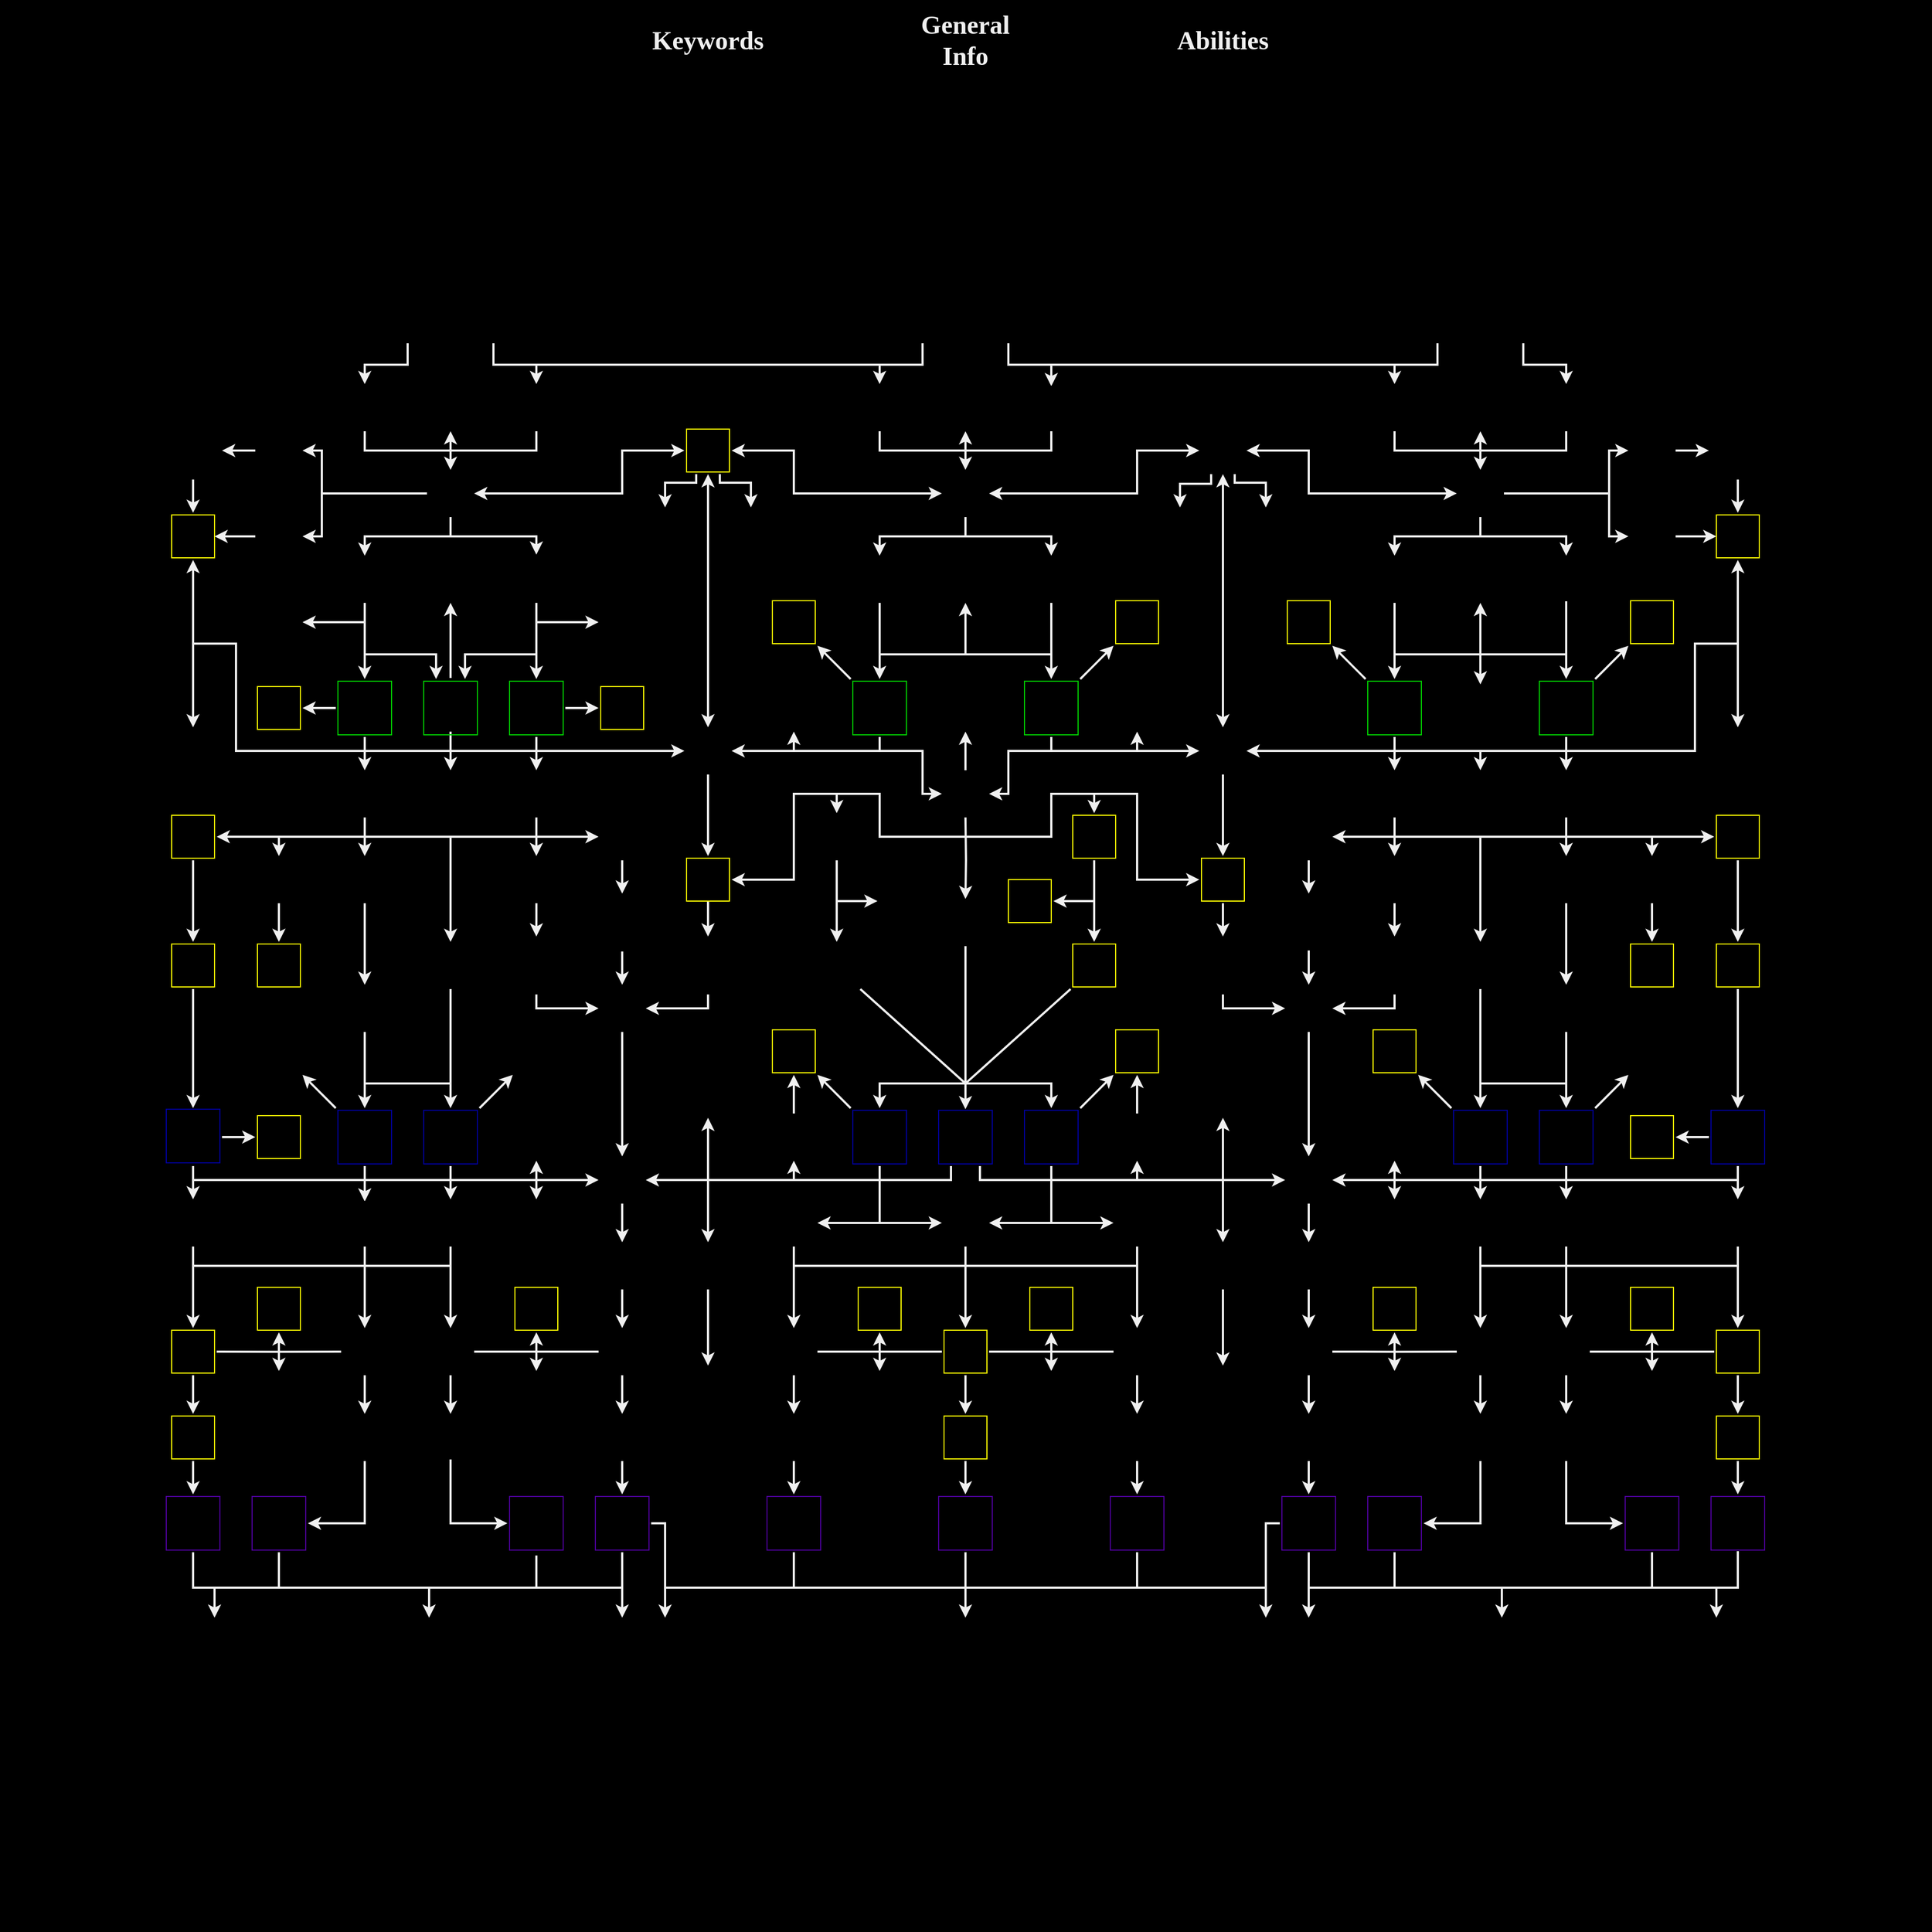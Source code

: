 <mxfile compressed="true" version="17.2.4" type="device" pages="5"><diagram id="YuvPIvzi024G4RjyLdEl" name="The Mighty"><mxGraphModel dx="1887" dy="1180" grid="0" gridSize="10" guides="1" tooltips="1" connect="1" arrows="1" fold="1" page="1" pageScale="1" pageWidth="1800" pageHeight="1800" background="#000000" math="0" shadow="0"><root><mxCell id="0"/><object label="Background" id="tJE49G8PU_hs8cFhhrE6-12"><mxCell parent="0"/></object><UserObject label="" tooltip="" tags="" id="tJE49G8PU_hs8cFhhrE6-11"><mxCell style="shape=image;verticalLabelPosition=bottom;verticalAlign=top;imageAspect=0;image=https://i.imgur.com/cIUBpJv.jpg;perimeterSpacing=2;imageBorder=#000000;flipH=0;aspect=fixed;flipV=0;opacity=40;dashed=1;clipPath=inset(0% 11.33% 0% 32.33%);" parent="tJE49G8PU_hs8cFhhrE6-12" vertex="1"><mxGeometry width="1800" height="1800" as="geometry"/></mxCell></UserObject><object label="Extra Icons" id="tJE49G8PU_hs8cFhhrE6-9"><mxCell parent="0" visible="0"/></object><UserObject label="" tooltip="Gear Up" tags="rank1" id="gxA6P519gDXDXcsXj_Q1-3"><mxCell style="shape=image;verticalLabelPosition=bottom;verticalAlign=top;aspect=fixed;imageAspect=0;image=https://i.imgur.com/lokVHuO.png;perimeterSpacing=2;imageBorder=#000000;" parent="tJE49G8PU_hs8cFhhrE6-9" vertex="1"><mxGeometry x="-440" y="1240" width="40" height="40" as="geometry"/></mxCell></UserObject><UserObject label="" tooltip="" tags="rank1" id="gxA6P519gDXDXcsXj_Q1-6"><mxCell style="shape=image;verticalLabelPosition=bottom;verticalAlign=top;aspect=fixed;imageAspect=0;image=https://i.imgur.com/ZgL3IFA.png;perimeterSpacing=2;imageBorder=#000000;" parent="tJE49G8PU_hs8cFhhrE6-9" vertex="1"><mxGeometry x="-520" y="280" width="40" height="40" as="geometry"/></mxCell></UserObject><UserObject label="" tooltip="" tags="rank1" id="gxA6P519gDXDXcsXj_Q1-7"><mxCell style="shape=image;verticalLabelPosition=bottom;verticalAlign=top;aspect=fixed;imageAspect=0;image=https://i.imgur.com/ZgL3IFA.png;perimeterSpacing=2;imageBorder=#000000;" parent="tJE49G8PU_hs8cFhhrE6-9" vertex="1"><mxGeometry x="-520" y="440" width="40" height="40" as="geometry"/></mxCell></UserObject><UserObject label="" tooltip="" tags="rank1" id="gxA6P519gDXDXcsXj_Q1-8"><mxCell style="shape=image;verticalLabelPosition=bottom;verticalAlign=top;aspect=fixed;imageAspect=0;image=https://i.imgur.com/ZgL3IFA.png;perimeterSpacing=2;imageBorder=#000000;" parent="tJE49G8PU_hs8cFhhrE6-9" vertex="1"><mxGeometry x="-520" y="520" width="40" height="40" as="geometry"/></mxCell></UserObject><UserObject label="" tooltip="" tags="rank1" id="gxA6P519gDXDXcsXj_Q1-14"><mxCell style="shape=image;verticalLabelPosition=bottom;verticalAlign=top;aspect=fixed;imageAspect=0;image=https://i.imgur.com/ZgL3IFA.png;perimeterSpacing=2;imageBorder=#000000;" parent="tJE49G8PU_hs8cFhhrE6-9" vertex="1"><mxGeometry x="-520" y="280" width="40" height="40" as="geometry"/></mxCell></UserObject><UserObject label="" tooltip="" tags="rank1" id="gxA6P519gDXDXcsXj_Q1-15"><mxCell style="shape=image;verticalLabelPosition=bottom;verticalAlign=top;aspect=fixed;imageAspect=0;image=https://i.imgur.com/ZgL3IFA.png;perimeterSpacing=2;imageBorder=#000000;" parent="tJE49G8PU_hs8cFhhrE6-9" vertex="1"><mxGeometry x="-520" y="440" width="40" height="40" as="geometry"/></mxCell></UserObject><UserObject label="" tooltip="" tags="rank1" id="gxA6P519gDXDXcsXj_Q1-16"><mxCell style="shape=image;verticalLabelPosition=bottom;verticalAlign=top;aspect=fixed;imageAspect=0;image=https://i.imgur.com/ZgL3IFA.png;perimeterSpacing=2;imageBorder=#000000;" parent="tJE49G8PU_hs8cFhhrE6-9" vertex="1"><mxGeometry x="-520" y="520" width="40" height="40" as="geometry"/></mxCell></UserObject><UserObject label="" tooltip="" tags="rank1" id="gxA6P519gDXDXcsXj_Q1-17"><mxCell style="shape=image;verticalLabelPosition=bottom;verticalAlign=top;aspect=fixed;imageAspect=0;image=https://i.imgur.com/iZGQooK.png;perimeterSpacing=2;imageBorder=#000000;" parent="tJE49G8PU_hs8cFhhrE6-9" vertex="1"><mxGeometry x="-640" y="200" width="40" height="40" as="geometry"/></mxCell></UserObject><UserObject label="" tooltip="" tags="rank1" id="gxA6P519gDXDXcsXj_Q1-19"><mxCell style="shape=image;verticalLabelPosition=bottom;verticalAlign=top;aspect=fixed;imageAspect=0;image=https://i.imgur.com/ZgL3IFA.png;perimeterSpacing=2;imageBorder=#000000;" parent="tJE49G8PU_hs8cFhhrE6-9" vertex="1"><mxGeometry x="-520" y="360" width="40" height="40" as="geometry"/></mxCell></UserObject><UserObject label="" tooltip="" tags="rank1" id="gxA6P519gDXDXcsXj_Q1-24"><mxCell style="shape=image;verticalLabelPosition=bottom;verticalAlign=top;aspect=fixed;imageAspect=0;image=https://i.imgur.com/426oIK3.png;perimeterSpacing=2;imageBorder=#000000;" parent="tJE49G8PU_hs8cFhhrE6-9" vertex="1"><mxGeometry x="-440" y="600" width="40" height="40" as="geometry"/></mxCell></UserObject><UserObject label="" tooltip="" tags="rank1" id="gxA6P519gDXDXcsXj_Q1-25"><mxCell style="shape=image;verticalLabelPosition=bottom;verticalAlign=top;aspect=fixed;imageAspect=0;image=https://i.imgur.com/uXx1vcc.png;perimeterSpacing=2;imageBorder=#000000;" parent="tJE49G8PU_hs8cFhhrE6-9" vertex="1"><mxGeometry x="-440" y="760" width="40" height="40" as="geometry"/></mxCell></UserObject><UserObject label="" tooltip="" tags="rank1" id="gxA6P519gDXDXcsXj_Q1-26"><mxCell style="shape=image;verticalLabelPosition=bottom;verticalAlign=top;aspect=fixed;imageAspect=0;image=https://i.imgur.com/0dUDc55.png;perimeterSpacing=2;imageBorder=#000000;" parent="tJE49G8PU_hs8cFhhrE6-9" vertex="1"><mxGeometry x="-440" y="1320" width="40" height="40" as="geometry"/></mxCell></UserObject><UserObject label="" tooltip="" tags="rank1" id="gxA6P519gDXDXcsXj_Q1-27"><mxCell style="shape=image;verticalLabelPosition=bottom;verticalAlign=top;aspect=fixed;imageAspect=0;image=https://i.imgur.com/d4LIfNy.png;perimeterSpacing=2;imageBorder=#000000;" parent="tJE49G8PU_hs8cFhhrE6-9" vertex="1"><mxGeometry x="-440" y="920" width="40" height="40" as="geometry"/></mxCell></UserObject><UserObject label="" tooltip="" tags="rank1" id="gxA6P519gDXDXcsXj_Q1-30"><mxCell style="shape=image;verticalLabelPosition=bottom;verticalAlign=top;aspect=fixed;imageAspect=0;image=https://i.imgur.com/q2fdQz5.png;perimeterSpacing=2;imageBorder=#000000;" parent="tJE49G8PU_hs8cFhhrE6-9" vertex="1"><mxGeometry x="-440" y="520" width="40" height="40" as="geometry"/></mxCell></UserObject><UserObject label="" tooltip="" tags="rank1" id="gxA6P519gDXDXcsXj_Q1-31"><mxCell style="shape=image;verticalLabelPosition=bottom;verticalAlign=top;aspect=fixed;imageAspect=0;image=https://i.imgur.com/wt8YYQn.png;perimeterSpacing=2;imageBorder=#000000;" parent="tJE49G8PU_hs8cFhhrE6-9" vertex="1"><mxGeometry x="-440" y="680" width="40" height="40" as="geometry"/></mxCell></UserObject><UserObject label="" tooltip="" tags="rank1" id="gxA6P519gDXDXcsXj_Q1-36"><mxCell style="shape=image;verticalLabelPosition=bottom;verticalAlign=top;aspect=fixed;imageAspect=0;image=https://i.imgur.com/vnTd38G.png;perimeterSpacing=2;imageBorder=#000000;" parent="tJE49G8PU_hs8cFhhrE6-9" vertex="1"><mxGeometry x="-440" y="1080" width="40" height="40" as="geometry"/></mxCell></UserObject><UserObject label="" tooltip="" tags="rank1" id="gxA6P519gDXDXcsXj_Q1-37"><mxCell style="shape=image;verticalLabelPosition=bottom;verticalAlign=top;aspect=fixed;imageAspect=0;image=https://i.imgur.com/i1M91bn.png;perimeterSpacing=2;imageBorder=#000000;" parent="tJE49G8PU_hs8cFhhrE6-9" vertex="1"><mxGeometry x="-440" y="1400" width="40" height="40" as="geometry"/></mxCell></UserObject><UserObject label="" tooltip="" tags="rank1" id="gxA6P519gDXDXcsXj_Q1-38"><mxCell style="shape=image;verticalLabelPosition=bottom;verticalAlign=top;aspect=fixed;imageAspect=0;image=https://i.imgur.com/JodqdLk.png;perimeterSpacing=2;imageBorder=#000000;" parent="tJE49G8PU_hs8cFhhrE6-9" vertex="1"><mxGeometry x="-440" y="840" width="40" height="40" as="geometry"/></mxCell></UserObject><UserObject label="" tooltip="" tags="rank1" id="UvCwS8g2seBZ56StO5cz-40"><mxCell style="shape=image;verticalLabelPosition=bottom;verticalAlign=top;aspect=fixed;imageAspect=0;image=https://i.imgur.com/ZKJLkPo.png;perimeterSpacing=2;imageBorder=#000000;" parent="tJE49G8PU_hs8cFhhrE6-9" vertex="1"><mxGeometry x="-440" y="120" width="40" height="40" as="geometry"/></mxCell></UserObject><UserObject label="" tooltip="" tags="rank1" id="UvCwS8g2seBZ56StO5cz-41"><mxCell style="shape=image;verticalLabelPosition=bottom;verticalAlign=top;aspect=fixed;imageAspect=0;image=https://i.imgur.com/P0nI8aM.png;perimeterSpacing=2;imageBorder=#000000;" parent="tJE49G8PU_hs8cFhhrE6-9" vertex="1"><mxGeometry x="-440" y="200" width="40" height="40" as="geometry"/></mxCell></UserObject><UserObject label="" tooltip="" tags="rank1" id="UvCwS8g2seBZ56StO5cz-42"><mxCell style="shape=image;verticalLabelPosition=bottom;verticalAlign=top;aspect=fixed;imageAspect=0;image=https://i.imgur.com/5bQBWeG.png;perimeterSpacing=2;imageBorder=#000000;" parent="tJE49G8PU_hs8cFhhrE6-9" vertex="1"><mxGeometry x="-440" y="280" width="40" height="40" as="geometry"/></mxCell></UserObject><UserObject label="" tooltip="" tags="rank1" id="UvCwS8g2seBZ56StO5cz-43"><mxCell style="shape=image;verticalLabelPosition=bottom;verticalAlign=top;aspect=fixed;imageAspect=0;image=https://i.imgur.com/9d6UBjC.png;perimeterSpacing=2;imageBorder=#000000;" parent="tJE49G8PU_hs8cFhhrE6-9" vertex="1"><mxGeometry x="-440" y="360" width="40" height="40" as="geometry"/></mxCell></UserObject><UserObject label="" tooltip="" tags="rank1" id="UvCwS8g2seBZ56StO5cz-44"><mxCell style="shape=image;verticalLabelPosition=bottom;verticalAlign=top;aspect=fixed;imageAspect=0;image=https://i.imgur.com/gbXaIZ5.png;perimeterSpacing=2;imageBorder=#000000;" parent="tJE49G8PU_hs8cFhhrE6-9" vertex="1"><mxGeometry x="-440" y="440" width="40" height="40" as="geometry"/></mxCell></UserObject><UserObject label="" tooltip="" tags="rank1" id="UvCwS8g2seBZ56StO5cz-45"><mxCell style="shape=image;verticalLabelPosition=bottom;verticalAlign=top;aspect=fixed;imageAspect=0;image=https://i.imgur.com/rRdHF1r.png;perimeterSpacing=2;imageBorder=#000000;" parent="tJE49G8PU_hs8cFhhrE6-9" vertex="1"><mxGeometry x="-240" y="120" width="40" height="40" as="geometry"/></mxCell></UserObject><UserObject label="" tooltip="" tags="rank1" id="UvCwS8g2seBZ56StO5cz-46"><mxCell style="shape=image;verticalLabelPosition=bottom;verticalAlign=top;aspect=fixed;imageAspect=0;image=https://i.imgur.com/t6NTSIJ.png;perimeterSpacing=2;imageBorder=#000000;" parent="tJE49G8PU_hs8cFhhrE6-9" vertex="1"><mxGeometry x="-320" y="120" width="40" height="40" as="geometry"/></mxCell></UserObject><UserObject label="" tooltip="" tags="rank1" id="UvCwS8g2seBZ56StO5cz-47"><mxCell style="shape=image;verticalLabelPosition=bottom;verticalAlign=top;aspect=fixed;imageAspect=0;image=https://i.imgur.com/ApnFynJ.png;perimeterSpacing=2;imageBorder=#000000;" parent="tJE49G8PU_hs8cFhhrE6-9" vertex="1"><mxGeometry x="-320" y="200" width="40" height="40" as="geometry"/></mxCell></UserObject><UserObject label="" tooltip="" tags="rank1" id="UvCwS8g2seBZ56StO5cz-48"><mxCell style="shape=image;verticalLabelPosition=bottom;verticalAlign=top;aspect=fixed;imageAspect=0;image=https://i.imgur.com/xCm9P1q.png;perimeterSpacing=2;imageBorder=#000000;" parent="tJE49G8PU_hs8cFhhrE6-9" vertex="1"><mxGeometry x="-240" y="200" width="40" height="40" as="geometry"/></mxCell></UserObject><UserObject label="" tooltip="" tags="rank1" id="UvCwS8g2seBZ56StO5cz-49"><mxCell style="shape=image;verticalLabelPosition=bottom;verticalAlign=top;aspect=fixed;imageAspect=0;image=https://i.imgur.com/cPbYPIu.png;perimeterSpacing=2;imageBorder=#000000;" parent="tJE49G8PU_hs8cFhhrE6-9" vertex="1"><mxGeometry x="-520" y="120" width="40" height="40" as="geometry"/></mxCell></UserObject><UserObject label="" tooltip="" tags="rank1" id="UvCwS8g2seBZ56StO5cz-51"><mxCell style="shape=image;verticalLabelPosition=bottom;verticalAlign=top;aspect=fixed;imageAspect=0;image=https://i.imgur.com/4uuu6Fe.png;perimeterSpacing=2;imageBorder=#000000;" parent="tJE49G8PU_hs8cFhhrE6-9" vertex="1"><mxGeometry x="-640" y="360" width="40" height="40" as="geometry"/></mxCell></UserObject><UserObject label="" tooltip="" tags="rank1" id="UvCwS8g2seBZ56StO5cz-52"><mxCell style="shape=image;verticalLabelPosition=bottom;verticalAlign=top;aspect=fixed;imageAspect=0;image=https://i.imgur.com/2Q6Y96Q.png;perimeterSpacing=2;imageBorder=#000000;" parent="tJE49G8PU_hs8cFhhrE6-9" vertex="1"><mxGeometry x="-720" y="200" width="40" height="40" as="geometry"/></mxCell></UserObject><UserObject label="" tooltip="" tags="rank1" id="UvCwS8g2seBZ56StO5cz-53"><mxCell style="shape=image;verticalLabelPosition=bottom;verticalAlign=top;aspect=fixed;imageAspect=0;image=https://i.imgur.com/56DWrfG.png;perimeterSpacing=2;imageBorder=#000000;" parent="tJE49G8PU_hs8cFhhrE6-9" vertex="1"><mxGeometry x="-640" y="120" width="40" height="40" as="geometry"/></mxCell></UserObject><UserObject label="" tooltip="" tags="rank1" id="UvCwS8g2seBZ56StO5cz-54"><mxCell style="shape=image;verticalLabelPosition=bottom;verticalAlign=top;aspect=fixed;imageAspect=0;image=https://i.imgur.com/Ac3em0O.png;perimeterSpacing=2;imageBorder=#000000;" parent="tJE49G8PU_hs8cFhhrE6-9" vertex="1"><mxGeometry x="-720" y="360" width="40" height="40" as="geometry"/></mxCell></UserObject><UserObject label="" tooltip="" tags="rank1" id="UvCwS8g2seBZ56StO5cz-55"><mxCell style="shape=image;verticalLabelPosition=bottom;verticalAlign=top;aspect=fixed;imageAspect=0;image=https://i.imgur.com/YgLNt1y.png;perimeterSpacing=2;imageBorder=#000000;" parent="tJE49G8PU_hs8cFhhrE6-9" vertex="1"><mxGeometry x="-240" y="280" width="40" height="40" as="geometry"/></mxCell></UserObject><UserObject label="" tooltip="" tags="rank1" id="UvCwS8g2seBZ56StO5cz-56"><mxCell style="shape=image;verticalLabelPosition=bottom;verticalAlign=top;aspect=fixed;imageAspect=0;image=https://i.imgur.com/Z60FaqP.png;perimeterSpacing=2;imageBorder=#000000;" parent="tJE49G8PU_hs8cFhhrE6-9" vertex="1"><mxGeometry x="-240" y="360" width="40" height="40" as="geometry"/></mxCell></UserObject><UserObject label="" tooltip="" tags="rank1" id="UvCwS8g2seBZ56StO5cz-57"><mxCell style="shape=image;verticalLabelPosition=bottom;verticalAlign=top;aspect=fixed;imageAspect=0;image=https://i.imgur.com/C9dOsvw.png;perimeterSpacing=2;imageBorder=#000000;" parent="tJE49G8PU_hs8cFhhrE6-9" vertex="1"><mxGeometry x="-720" y="440" width="40" height="40" as="geometry"/></mxCell></UserObject><UserObject label="" tooltip="" tags="rank1" id="UvCwS8g2seBZ56StO5cz-58"><mxCell style="shape=image;verticalLabelPosition=bottom;verticalAlign=top;aspect=fixed;imageAspect=0;image=https://i.imgur.com/7IHiqir.png;perimeterSpacing=2;imageBorder=#000000;" parent="tJE49G8PU_hs8cFhhrE6-9" vertex="1"><mxGeometry x="-640" y="600" width="40" height="40" as="geometry"/></mxCell></UserObject><UserObject label="" tooltip="" tags="rank1" id="UvCwS8g2seBZ56StO5cz-59"><mxCell style="shape=image;verticalLabelPosition=bottom;verticalAlign=top;aspect=fixed;imageAspect=0;image=https://i.imgur.com/7HcXj8y.png;perimeterSpacing=2;imageBorder=#000000;" parent="tJE49G8PU_hs8cFhhrE6-9" vertex="1"><mxGeometry x="-240" y="440" width="40" height="40" as="geometry"/></mxCell></UserObject><UserObject label="" tooltip="" tags="rank1" id="UvCwS8g2seBZ56StO5cz-61"><mxCell style="shape=image;verticalLabelPosition=bottom;verticalAlign=top;aspect=fixed;imageAspect=0;image=https://i.imgur.com/8w0Zolp.png;perimeterSpacing=2;imageBorder=#000000;" parent="tJE49G8PU_hs8cFhhrE6-9" vertex="1"><mxGeometry x="-720" y="120" width="40" height="40" as="geometry"/></mxCell></UserObject><UserObject label="" tooltip="" tags="rank1" id="UvCwS8g2seBZ56StO5cz-63"><mxCell style="shape=image;verticalLabelPosition=bottom;verticalAlign=top;aspect=fixed;imageAspect=0;image=https://i.imgur.com/jbNupO7.png;perimeterSpacing=2;imageBorder=#000000;" parent="tJE49G8PU_hs8cFhhrE6-9" vertex="1"><mxGeometry x="-320" y="280" width="40" height="40" as="geometry"/></mxCell></UserObject><UserObject label="" tooltip="" tags="rank1" id="UvCwS8g2seBZ56StO5cz-64"><mxCell style="shape=image;verticalLabelPosition=bottom;verticalAlign=top;aspect=fixed;imageAspect=0;image=https://i.imgur.com/bVNP7AG.png;perimeterSpacing=2;imageBorder=#000000;" parent="tJE49G8PU_hs8cFhhrE6-9" vertex="1"><mxGeometry x="-240" y="520" width="40" height="40" as="geometry"/></mxCell></UserObject><UserObject label="" tooltip="" tags="rank1" id="gxA6P519gDXDXcsXj_Q1-5"><mxCell style="shape=image;verticalLabelPosition=bottom;verticalAlign=top;aspect=fixed;imageAspect=0;image=https://i.imgur.com/ZgL3IFA.png;perimeterSpacing=2;imageBorder=#000000;" parent="tJE49G8PU_hs8cFhhrE6-9" vertex="1"><mxGeometry x="-520" y="360" width="40" height="40" as="geometry"/></mxCell></UserObject><UserObject label="" tooltip="" tags="rank1" id="gxA6P519gDXDXcsXj_Q1-42"><mxCell style="shape=image;verticalLabelPosition=bottom;verticalAlign=top;aspect=fixed;imageAspect=0;image=https://i.imgur.com/zGUsl0a.png;perimeterSpacing=2;imageBorder=#000000;" parent="tJE49G8PU_hs8cFhhrE6-9" vertex="1"><mxGeometry x="-440" y="1000" width="40" height="40" as="geometry"/></mxCell></UserObject><UserObject label="" tooltip="" tags="rank1" id="gxA6P519gDXDXcsXj_Q1-43"><mxCell style="shape=image;verticalLabelPosition=bottom;verticalAlign=top;aspect=fixed;imageAspect=0;image=https://i.imgur.com/Zcz27Hi.png;perimeterSpacing=2;imageBorder=#000000;" parent="tJE49G8PU_hs8cFhhrE6-9" vertex="1"><mxGeometry x="-440" y="1160" width="40" height="40" as="geometry"/></mxCell></UserObject><UserObject label="" tooltip="" tags="rank1" id="gxA6P519gDXDXcsXj_Q1-47"><mxCell style="shape=image;verticalLabelPosition=bottom;verticalAlign=top;aspect=fixed;imageAspect=0;image=https://i.imgur.com/DUuElZ7.png;perimeterSpacing=2;imageBorder=#000000;" parent="tJE49G8PU_hs8cFhhrE6-9" vertex="1"><mxGeometry x="-720" y="280" width="40" height="40" as="geometry"/></mxCell></UserObject><UserObject label="" tooltip="" tags="rank1" id="tJE49G8PU_hs8cFhhrE6-2"><mxCell style="shape=image;verticalLabelPosition=bottom;verticalAlign=top;aspect=fixed;imageAspect=0;image=https://i.imgur.com/ZhyPmED.png;perimeterSpacing=2;imageBorder=#000000;" parent="tJE49G8PU_hs8cFhhrE6-9" vertex="1"><mxGeometry x="-640" y="280" width="40" height="40" as="geometry"/></mxCell></UserObject><UserObject label="" tooltip="Experienced&#10;&#10;+1 HP&#10;+1 Initiative" tags="rank1" id="tJE49G8PU_hs8cFhhrE6-3"><mxCell style="shape=image;verticalLabelPosition=bottom;verticalAlign=top;aspect=fixed;imageAspect=0;image=https://i.imgur.com/YGBVuAm.png;imageBorder=#000000;perimeterSpacing=2;" parent="tJE49G8PU_hs8cFhhrE6-9" vertex="1"><mxGeometry x="-440" y="1480" width="40" height="40" as="geometry"/></mxCell></UserObject><UserObject label="" tooltip="Mercurial Banner - Tier I&#10;&#10;Unlocks all other Mercurial Banners of the same Tier.&#10;" tags="rank1" id="vc0R8JmUGImFASNTVU8i-58"><mxCell style="shape=image;verticalLabelPosition=bottom;verticalAlign=top;imageAspect=0;image=https://i.imgur.com/mMVTCA2.png;aspect=fixed;" parent="tJE49G8PU_hs8cFhhrE6-9" vertex="1"><mxGeometry x="-165" y="120" width="50" height="52" as="geometry"/></mxCell></UserObject><UserObject label="" tooltip="" tags="rank1" id="skSgpP8ayRVR5RCdV-qq-0"><mxCell style="shape=image;verticalLabelPosition=bottom;verticalAlign=top;aspect=fixed;imageAspect=0;image=https://i.imgur.com/hEmWpEg.png;perimeterSpacing=2;imageBorder=#000000;" parent="tJE49G8PU_hs8cFhhrE6-9" vertex="1"><mxGeometry x="-720" y="520" width="40" height="40" as="geometry"/></mxCell></UserObject><UserObject label="" tooltip="" tags="rank1" id="23v-EcRcqGt2MoRVx3RR-13"><mxCell style="shape=image;verticalLabelPosition=bottom;verticalAlign=top;aspect=fixed;imageAspect=0;image=https://i.imgur.com/hnqvgpv.png;perimeterSpacing=2;imageBorder=#000000;" parent="tJE49G8PU_hs8cFhhrE6-9" vertex="1"><mxGeometry x="-640" y="440" width="40" height="40" as="geometry"/></mxCell></UserObject><UserObject label="" tooltip="" tags="rank1" id="23v-EcRcqGt2MoRVx3RR-14"><mxCell style="shape=image;verticalLabelPosition=bottom;verticalAlign=top;aspect=fixed;imageAspect=0;image=https://i.imgur.com/3MwH3qx.png;perimeterSpacing=2;imageBorder=#000000;" parent="tJE49G8PU_hs8cFhhrE6-9" vertex="1"><mxGeometry x="-640" y="520" width="40" height="40" as="geometry"/></mxCell></UserObject><UserObject label="" tooltip="" tags="rank1" id="23v-EcRcqGt2MoRVx3RR-15"><mxCell style="shape=image;verticalLabelPosition=bottom;verticalAlign=top;aspect=fixed;imageAspect=0;image=https://i.imgur.com/g7V7ayG.png;perimeterSpacing=2;imageBorder=#000000;" parent="tJE49G8PU_hs8cFhhrE6-9" vertex="1"><mxGeometry x="-640" y="680" width="40" height="40" as="geometry"/></mxCell></UserObject><UserObject label="" tooltip="" tags="rank1" id="23v-EcRcqGt2MoRVx3RR-16"><mxCell style="shape=image;verticalLabelPosition=bottom;verticalAlign=top;aspect=fixed;imageAspect=0;image=https://i.imgur.com/r5sf28D.png;perimeterSpacing=2;imageBorder=#000000;" parent="tJE49G8PU_hs8cFhhrE6-9" vertex="1"><mxGeometry x="-640" y="760" width="40" height="40" as="geometry"/></mxCell></UserObject><UserObject label="" tooltip="" tags="rank1" id="23v-EcRcqGt2MoRVx3RR-17"><mxCell style="shape=image;verticalLabelPosition=bottom;verticalAlign=top;aspect=fixed;imageAspect=0;image=https://i.imgur.com/3Cix88e.png;perimeterSpacing=2;imageBorder=#000000;" parent="tJE49G8PU_hs8cFhhrE6-9" vertex="1"><mxGeometry x="-640" y="840" width="40" height="40" as="geometry"/></mxCell></UserObject><UserObject label="" tooltip="" tags="rank1" id="23v-EcRcqGt2MoRVx3RR-18"><mxCell style="shape=image;verticalLabelPosition=bottom;verticalAlign=top;aspect=fixed;imageAspect=0;image=https://i.imgur.com/cxknKe8.png;perimeterSpacing=2;imageBorder=#000000;" parent="tJE49G8PU_hs8cFhhrE6-9" vertex="1"><mxGeometry x="-640" y="920" width="40" height="40" as="geometry"/></mxCell></UserObject><UserObject label="" tooltip="" tags="rank1" id="23v-EcRcqGt2MoRVx3RR-19"><mxCell style="shape=image;verticalLabelPosition=bottom;verticalAlign=top;aspect=fixed;imageAspect=0;image=https://i.imgur.com/fIis9SL.png;perimeterSpacing=2;imageBorder=#000000;" parent="tJE49G8PU_hs8cFhhrE6-9" vertex="1"><mxGeometry x="-640" y="1000" width="40" height="40" as="geometry"/></mxCell></UserObject><UserObject label="" tooltip="" tags="rank1" id="23v-EcRcqGt2MoRVx3RR-20"><mxCell style="shape=image;verticalLabelPosition=bottom;verticalAlign=top;aspect=fixed;imageAspect=0;image=https://i.imgur.com/39QI35x.png;perimeterSpacing=2;imageBorder=#000000;" parent="tJE49G8PU_hs8cFhhrE6-9" vertex="1"><mxGeometry x="-640" y="1080" width="40" height="40" as="geometry"/></mxCell></UserObject><UserObject label="" tooltip="" tags="rank1" id="23v-EcRcqGt2MoRVx3RR-21"><mxCell style="shape=image;verticalLabelPosition=bottom;verticalAlign=top;aspect=fixed;imageAspect=0;image=https://i.imgur.com/pn6QdmQ.png;perimeterSpacing=2;imageBorder=#000000;" parent="tJE49G8PU_hs8cFhhrE6-9" vertex="1"><mxGeometry x="-640" y="1160" width="40" height="40" as="geometry"/></mxCell></UserObject><UserObject label="" tooltip="" tags="rank1" id="23v-EcRcqGt2MoRVx3RR-22"><mxCell style="shape=image;verticalLabelPosition=bottom;verticalAlign=top;aspect=fixed;imageAspect=0;image=https://i.imgur.com/iVeR2BT.png;perimeterSpacing=2;imageBorder=#000000;" parent="tJE49G8PU_hs8cFhhrE6-9" vertex="1"><mxGeometry x="-640" y="1240" width="40" height="40" as="geometry"/></mxCell></UserObject><UserObject label="" tooltip="" tags="rank1" id="23v-EcRcqGt2MoRVx3RR-23"><mxCell style="shape=image;verticalLabelPosition=bottom;verticalAlign=top;aspect=fixed;imageAspect=0;image=https://i.imgur.com/fqOyTOW.png;perimeterSpacing=2;imageBorder=#000000;" parent="tJE49G8PU_hs8cFhhrE6-9" vertex="1"><mxGeometry x="-640" y="1320" width="40" height="40" as="geometry"/></mxCell></UserObject><UserObject label="" tooltip="" tags="rank1" id="23v-EcRcqGt2MoRVx3RR-24"><mxCell style="shape=image;verticalLabelPosition=bottom;verticalAlign=top;aspect=fixed;imageAspect=0;image=https://i.imgur.com/7IHiqir.png;perimeterSpacing=2;imageBorder=#000000;" parent="tJE49G8PU_hs8cFhhrE6-9" vertex="1"><mxGeometry x="-640" y="1400" width="40" height="40" as="geometry"/></mxCell></UserObject><UserObject label="" tooltip=" ...if You're Brave Enough&#10;&#10; As part of your Action, make an Athletics Check with Advantage to attempt to Grapple a Creature or lift an Object. &#10; On a success, you can use the Target as a Weapon until the End of your Turn.&#10;&#10; Treat it as a Thrown, Versatile, Improvised Melee Weapon which deals 2d6 Bludgeoning Damage and has 20/60 Range.&#10; If wielded with two hands the Damage increases to 2d8 and Range to 30/90.&#10; Roll 1 additional Damage Die for every Size the used Target is above Medium.&#10;&#10; Any Damage dealt with this Weapon is also taken by the used Target.&#10;&#10; Uses: Proficiency Bonus / 3 per Long Rest - Exhaustive I" tags="rank1" id="bN81Nqmwkewj8bJ1qTTW-1"><mxCell style="shape=image;verticalLabelPosition=bottom;verticalAlign=top;aspect=fixed;imageAspect=0;image=https://i.imgur.com/I8qlMgf.png;imageBorder=#000000;perimeterSpacing=2;flipH=1;" parent="tJE49G8PU_hs8cFhhrE6-9" vertex="1"><mxGeometry x="-640" y="1480" width="40" height="40" as="geometry"/></mxCell></UserObject><UserObject label="" tooltip=" Anything is a Weapon...&#10;&#10; Gain Proficiency with Improvised Weapons.&#10;&#10; Melee Improvised Weapons you wield gain the Thrown and Versatile (Improve Damage Die by 2) properties." id="bN81Nqmwkewj8bJ1qTTW-2"><mxCell style="shape=image;verticalLabelPosition=bottom;verticalAlign=top;aspect=fixed;imageAspect=0;image=https://i.imgur.com/Tz9CsdL.png;perimeterSpacing=2;imageBorder=#000000;flipH=0;" parent="tJE49G8PU_hs8cFhhrE6-9" vertex="1"><mxGeometry x="-640" y="1520" width="40" height="40" as="geometry"/></mxCell></UserObject><UserObject label="" tags="rank1" tooltip=" Perfect Strikes - Unique Tier III&#10;&#10; Your Melee Attacks deal 1 additional Damage.&#10;&#10; Your Strike Die is Improved by 2.&#10;&#10; Choose One: &#10; - Your Strike Die is Improved by 2.&#10; - Your Strikes can Critical Hit, rolling a d20 and using the Critical Hit Range of the triggering Melee Attack. &#10;" id="roflHKN0lxo8K4ZLxlrg-916"><mxCell style="shape=image;verticalLabelPosition=bottom;verticalAlign=top;aspect=fixed;imageAspect=0;image=https://i.imgur.com/bbcZHpk.png;imageBorder=#000000;perimeterSpacing=2;" parent="tJE49G8PU_hs8cFhhrE6-9" vertex="1"><mxGeometry x="-720" y="600" width="40" height="40" as="geometry"/></mxCell></UserObject><UserObject label="" tooltip="" id="SdU7wwIY0WatinALB8zd-0"><mxCell style="shape=image;verticalLabelPosition=bottom;verticalAlign=top;aspect=fixed;imageAspect=0;image=https://i.imgur.com/I6avwcS.png;perimeterSpacing=2;imageBorder=#000000;" parent="tJE49G8PU_hs8cFhhrE6-9" vertex="1"><mxGeometry x="-520" y="200" width="40" height="40" as="geometry"/></mxCell></UserObject><object label="Connectors" id="D3hbGhDDAMHNxpy8bLhr-8"><mxCell parent="0"/></object><mxCell id="rnEwDb75Jk_rKeeZL7oy-16" style="edgeStyle=orthogonalEdgeStyle;rounded=0;orthogonalLoop=1;jettySize=auto;html=1;exitX=0.5;exitY=0;exitDx=0;exitDy=0;startArrow=classic;startFill=1;entryX=0.25;entryY=1;entryDx=0;entryDy=0;endArrow=none;endFill=0;strokeWidth=2;strokeColor=#F0F0F0;" parent="D3hbGhDDAMHNxpy8bLhr-8" edge="1"><mxGeometry relative="1" as="geometry"><mxPoint x="649" y="442" as="targetPoint"/><Array as="points"><mxPoint x="620" y="450"/><mxPoint x="649" y="450"/></Array><mxPoint x="620" y="473" as="sourcePoint"/></mxGeometry></mxCell><mxCell id="roflHKN0lxo8K4ZLxlrg-697" style="edgeStyle=orthogonalEdgeStyle;rounded=0;sketch=0;orthogonalLoop=1;jettySize=auto;html=1;endArrow=classic;endFill=1;strokeColor=#F0F0F0;strokeWidth=2;entryX=1;entryY=0.5;entryDx=0;entryDy=0;startArrow=none;startFill=0;" parent="D3hbGhDDAMHNxpy8bLhr-8" edge="1"><mxGeometry relative="1" as="geometry"><mxPoint x="1242" y="940.0" as="targetPoint"/><Array as="points"><mxPoint x="1300" y="940"/></Array><mxPoint x="1300.0" y="927.0" as="sourcePoint"/></mxGeometry></mxCell><mxCell id="rnEwDb75Jk_rKeeZL7oy-64" style="edgeStyle=orthogonalEdgeStyle;rounded=0;orthogonalLoop=1;jettySize=auto;html=1;entryX=1;entryY=0.5;entryDx=0;entryDy=0;startArrow=none;startFill=0;strokeWidth=2;strokeColor=#F0F0F0;" parent="D3hbGhDDAMHNxpy8bLhr-8" edge="1"><mxGeometry relative="1" as="geometry"><mxPoint x="1242" y="1100" as="targetPoint"/><Array as="points"><mxPoint x="1250" y="1100"/><mxPoint x="1250" y="1100"/></Array><mxPoint x="1620" y="1100" as="sourcePoint"/></mxGeometry></mxCell><mxCell id="JWLcGVxRDwEU49nOHJrq-11" style="edgeStyle=orthogonalEdgeStyle;rounded=0;orthogonalLoop=1;jettySize=auto;html=1;entryX=0.5;entryY=0;entryDx=0;entryDy=0;startArrow=none;startFill=0;endArrow=classic;endFill=1;strokeWidth=2;strokeColor=#F0F0F0;" parent="D3hbGhDDAMHNxpy8bLhr-8" edge="1"><mxGeometry relative="1" as="geometry"><mxPoint x="1220" y="802" as="sourcePoint"/><mxPoint x="1220" y="833.0" as="targetPoint"/></mxGeometry></mxCell><mxCell id="roflHKN0lxo8K4ZLxlrg-729" style="edgeStyle=orthogonalEdgeStyle;rounded=0;sketch=0;jumpStyle=none;orthogonalLoop=1;jettySize=auto;html=1;startArrow=none;startFill=0;endArrow=none;endFill=0;targetPerimeterSpacing=0;strokeColor=#F0F0F0;strokeWidth=2;exitX=0.5;exitY=1;exitDx=0;exitDy=0;" parent="D3hbGhDDAMHNxpy8bLhr-8" edge="1"><mxGeometry relative="1" as="geometry"><mxPoint x="1540" y="1480" as="targetPoint"/><Array as="points"><mxPoint x="1540" y="1480"/></Array><mxPoint x="1540" y="1447" as="sourcePoint"/></mxGeometry></mxCell><mxCell id="roflHKN0lxo8K4ZLxlrg-731" style="edgeStyle=orthogonalEdgeStyle;rounded=0;orthogonalLoop=1;jettySize=auto;html=1;startArrow=none;startFill=0;targetPerimeterSpacing=0;strokeColor=#F0F0F0;strokeWidth=2;endArrow=none;endFill=0;exitX=0.5;exitY=1;exitDx=0;exitDy=0;" parent="D3hbGhDDAMHNxpy8bLhr-8" edge="1"><mxGeometry relative="1" as="geometry"><mxPoint x="1620" y="1446.0" as="sourcePoint"/><mxPoint x="1220" y="1480" as="targetPoint"/><Array as="points"><mxPoint x="1620" y="1480"/></Array></mxGeometry></mxCell><mxCell id="roflHKN0lxo8K4ZLxlrg-732" style="edgeStyle=orthogonalEdgeStyle;rounded=0;orthogonalLoop=1;jettySize=auto;html=1;entryX=0.5;entryY=1;entryDx=0;entryDy=0;startArrow=none;startFill=0;targetPerimeterSpacing=0;strokeColor=#F0F0F0;strokeWidth=2;endArrow=none;endFill=0;" parent="D3hbGhDDAMHNxpy8bLhr-8" edge="1"><mxGeometry relative="1" as="geometry"><mxPoint x="1300" y="1480" as="sourcePoint"/><mxPoint x="1300" y="1447" as="targetPoint"/></mxGeometry></mxCell><mxCell id="rnEwDb75Jk_rKeeZL7oy-199" style="edgeStyle=orthogonalEdgeStyle;rounded=0;orthogonalLoop=1;jettySize=auto;html=1;startArrow=none;startFill=0;strokeWidth=2;strokeColor=#F0F0F0;exitX=0;exitY=0.5;exitDx=0;exitDy=0;" parent="D3hbGhDDAMHNxpy8bLhr-8" edge="1"><mxGeometry relative="1" as="geometry"><mxPoint x="1180" y="1508" as="targetPoint"/><Array as="points"><mxPoint x="1180" y="1420"/></Array><mxPoint x="1193" y="1420" as="sourcePoint"/></mxGeometry></mxCell><mxCell id="rnEwDb75Jk_rKeeZL7oy-65" style="edgeStyle=orthogonalEdgeStyle;rounded=0;orthogonalLoop=1;jettySize=auto;html=1;entryX=0;entryY=0.5;entryDx=0;entryDy=0;startArrow=none;startFill=0;exitX=0.75;exitY=1;exitDx=0;exitDy=0;strokeWidth=2;strokeColor=#F0F0F0;" parent="D3hbGhDDAMHNxpy8bLhr-8" edge="1"><mxGeometry relative="1" as="geometry"><mxPoint x="1198" y="1100" as="targetPoint"/><mxPoint x="913.5" y="1087" as="sourcePoint"/><Array as="points"><mxPoint x="914" y="1100"/></Array></mxGeometry></mxCell><mxCell id="roflHKN0lxo8K4ZLxlrg-726" style="edgeStyle=orthogonalEdgeStyle;rounded=0;orthogonalLoop=1;jettySize=auto;html=1;startArrow=none;startFill=0;targetPerimeterSpacing=0;strokeColor=#F0F0F0;strokeWidth=2;endArrow=none;endFill=0;" parent="D3hbGhDDAMHNxpy8bLhr-8" edge="1"><mxGeometry relative="1" as="geometry"><mxPoint x="1180" y="1480" as="sourcePoint"/><mxPoint x="620" y="1480" as="targetPoint"/></mxGeometry></mxCell><mxCell id="roflHKN0lxo8K4ZLxlrg-725" style="edgeStyle=orthogonalEdgeStyle;rounded=0;orthogonalLoop=1;jettySize=auto;html=1;entryX=0.5;entryY=1;entryDx=0;entryDy=0;startArrow=none;startFill=0;targetPerimeterSpacing=0;strokeColor=#F0F0F0;strokeWidth=2;endArrow=none;endFill=0;" parent="D3hbGhDDAMHNxpy8bLhr-8" edge="1"><mxGeometry relative="1" as="geometry"><mxPoint x="1060" y="1480" as="sourcePoint"/><mxPoint x="1060" y="1447.0" as="targetPoint"/></mxGeometry></mxCell><mxCell id="rnEwDb75Jk_rKeeZL7oy-190" style="edgeStyle=orthogonalEdgeStyle;rounded=0;orthogonalLoop=1;jettySize=auto;html=1;startArrow=none;startFill=0;entryX=0.5;entryY=0;entryDx=0;entryDy=0;strokeWidth=2;strokeColor=#F0F0F0;" parent="D3hbGhDDAMHNxpy8bLhr-8" edge="1"><mxGeometry relative="1" as="geometry"><mxPoint x="900" y="1508" as="targetPoint"/><mxPoint x="900" y="1447.0" as="sourcePoint"/></mxGeometry></mxCell><mxCell id="roflHKN0lxo8K4ZLxlrg-723" style="edgeStyle=orthogonalEdgeStyle;rounded=0;orthogonalLoop=1;jettySize=auto;html=1;entryX=0.5;entryY=1;entryDx=0;entryDy=0;startArrow=none;startFill=0;targetPerimeterSpacing=0;strokeColor=#F0F0F0;strokeWidth=2;endArrow=none;endFill=0;" parent="D3hbGhDDAMHNxpy8bLhr-8" edge="1"><mxGeometry relative="1" as="geometry"><mxPoint x="740" y="1480" as="sourcePoint"/><mxPoint x="740" y="1447.0" as="targetPoint"/></mxGeometry></mxCell><mxCell id="rnEwDb75Jk_rKeeZL7oy-208" style="edgeStyle=orthogonalEdgeStyle;rounded=0;orthogonalLoop=1;jettySize=auto;html=1;startArrow=none;startFill=0;endArrow=classic;endFill=1;strokeWidth=2;strokeColor=#F0F0F0;exitX=1;exitY=0.5;exitDx=0;exitDy=0;" parent="D3hbGhDDAMHNxpy8bLhr-8" edge="1"><mxGeometry relative="1" as="geometry"><Array as="points"><mxPoint x="620" y="1420"/></Array><mxPoint x="620" y="1508" as="targetPoint"/><mxPoint x="607.0" y="1420" as="sourcePoint"/></mxGeometry></mxCell><mxCell id="roflHKN0lxo8K4ZLxlrg-698" style="edgeStyle=orthogonalEdgeStyle;rounded=0;sketch=0;orthogonalLoop=1;jettySize=auto;html=1;endArrow=classic;endFill=1;strokeColor=#F0F0F0;strokeWidth=2;exitX=0.5;exitY=1;exitDx=0;exitDy=0;entryX=0;entryY=0.5;entryDx=0;entryDy=0;" parent="D3hbGhDDAMHNxpy8bLhr-8" edge="1"><mxGeometry relative="1" as="geometry"><mxPoint x="558" y="940" as="targetPoint"/><Array as="points"><mxPoint x="500" y="940"/></Array><mxPoint x="500.0" y="927.0" as="sourcePoint"/></mxGeometry></mxCell><mxCell id="JWLcGVxRDwEU49nOHJrq-155" style="edgeStyle=orthogonalEdgeStyle;rounded=0;orthogonalLoop=1;jettySize=auto;html=1;entryX=0.5;entryY=0;entryDx=0;entryDy=0;startArrow=none;startFill=0;endArrow=classic;endFill=1;strokeWidth=2;strokeColor=#F0F0F0;exitX=0.5;exitY=1;exitDx=0;exitDy=0;" parent="D3hbGhDDAMHNxpy8bLhr-8" edge="1"><mxGeometry relative="1" as="geometry"><mxPoint x="420" y="1282.0" as="sourcePoint"/><mxPoint x="420" y="1318" as="targetPoint"/></mxGeometry></mxCell><mxCell id="-8mqgo_X35MCjTnP_guK-3" style="rounded=0;orthogonalLoop=1;jettySize=auto;html=1;entryX=0.5;entryY=0;entryDx=0;entryDy=0;startArrow=classic;startFill=1;endArrow=classic;endFill=1;strokeWidth=2;strokeColor=#F0F0F0;exitX=0.5;exitY=1;exitDx=0;exitDy=0;" parent="D3hbGhDDAMHNxpy8bLhr-8" edge="1"><mxGeometry relative="1" as="geometry"><mxPoint x="1140" y="1042.0" as="sourcePoint"/><mxPoint x="1140.0" y="1158" as="targetPoint"/></mxGeometry></mxCell><mxCell id="jI3_U0e5R2yCBwKTo7Za-6" style="edgeStyle=orthogonalEdgeStyle;rounded=0;orthogonalLoop=1;jettySize=auto;html=1;endArrow=none;endFill=0;startArrow=none;startFill=0;strokeWidth=2;strokeColor=#F0F0F0;entryX=0.335;entryY=0.995;entryDx=0;entryDy=0;entryPerimeter=0;" parent="D3hbGhDDAMHNxpy8bLhr-8" edge="1"><mxGeometry relative="1" as="geometry"><Array as="points"><mxPoint x="940" y="340"/><mxPoint x="1340" y="340"/></Array><mxPoint x="940" y="320" as="sourcePoint"/><mxPoint x="1340" y="320" as="targetPoint"/></mxGeometry></mxCell><mxCell id="jI3_U0e5R2yCBwKTo7Za-20" style="edgeStyle=orthogonalEdgeStyle;rounded=0;orthogonalLoop=1;jettySize=auto;html=1;endArrow=none;endFill=0;startArrow=none;startFill=0;strokeWidth=2;strokeColor=#F0F0F0;exitX=0.666;exitY=1;exitDx=0;exitDy=0;exitPerimeter=0;jumpStyle=none;entryX=0.336;entryY=0.992;entryDx=0;entryDy=0;entryPerimeter=0;" parent="D3hbGhDDAMHNxpy8bLhr-8" edge="1"><mxGeometry relative="1" as="geometry"><Array as="points"><mxPoint x="460" y="340"/><mxPoint x="860" y="340"/></Array><mxPoint x="460" y="320" as="sourcePoint"/><mxPoint x="860" y="320" as="targetPoint"/></mxGeometry></mxCell><mxCell id="jI3_U0e5R2yCBwKTo7Za-27" style="edgeStyle=none;rounded=0;orthogonalLoop=1;jettySize=auto;html=1;entryX=0;entryY=0.5;entryDx=0;entryDy=0;startArrow=none;startFill=0;endArrow=classic;endFill=1;strokeWidth=2;strokeColor=#F0F0F0;exitX=1;exitY=0.5;exitDx=0;exitDy=0;" parent="D3hbGhDDAMHNxpy8bLhr-8" edge="1"><mxGeometry relative="1" as="geometry"><mxPoint x="1562" y="420" as="sourcePoint"/><mxPoint x="1593" y="420" as="targetPoint"/></mxGeometry></mxCell><mxCell id="jI3_U0e5R2yCBwKTo7Za-29" style="edgeStyle=orthogonalEdgeStyle;rounded=0;orthogonalLoop=1;jettySize=auto;html=1;entryX=1;entryY=0.5;entryDx=0;entryDy=0;startArrow=classic;startFill=1;endArrow=classic;endFill=1;strokeWidth=2;strokeColor=#F0F0F0;exitX=0;exitY=0.5;exitDx=0;exitDy=0;" parent="D3hbGhDDAMHNxpy8bLhr-8" edge="1"><mxGeometry relative="1" as="geometry"><Array as="points"><mxPoint x="740" y="460"/><mxPoint x="740" y="420"/></Array><mxPoint x="878" y="460" as="sourcePoint"/><mxPoint x="682" y="420" as="targetPoint"/></mxGeometry></mxCell><mxCell id="jI3_U0e5R2yCBwKTo7Za-32" style="edgeStyle=orthogonalEdgeStyle;rounded=0;orthogonalLoop=1;jettySize=auto;html=1;entryX=0.5;entryY=0;entryDx=0;entryDy=0;startArrow=classic;startFill=1;endArrow=classic;endFill=1;exitX=0.5;exitY=0;exitDx=0;exitDy=0;strokeWidth=2;strokeColor=#F0F0F0;" parent="D3hbGhDDAMHNxpy8bLhr-8" edge="1"><mxGeometry relative="1" as="geometry"><Array as="points"><mxPoint x="500" y="500"/><mxPoint x="340" y="500"/></Array><mxPoint x="500" y="517.0" as="sourcePoint"/><mxPoint x="340" y="518" as="targetPoint"/></mxGeometry></mxCell><mxCell id="jI3_U0e5R2yCBwKTo7Za-33" style="edgeStyle=orthogonalEdgeStyle;rounded=0;orthogonalLoop=1;jettySize=auto;html=1;entryX=1;entryY=0.5;entryDx=0;entryDy=0;startArrow=none;startFill=0;endArrow=classic;endFill=1;strokeWidth=2;strokeColor=#F0F0F0;exitX=0;exitY=0.5;exitDx=0;exitDy=0;" parent="D3hbGhDDAMHNxpy8bLhr-8" edge="1"><mxGeometry relative="1" as="geometry"><mxPoint x="238" y="420" as="sourcePoint"/><mxPoint x="207.0" y="420" as="targetPoint"/></mxGeometry></mxCell><mxCell id="jI3_U0e5R2yCBwKTo7Za-37" style="rounded=0;orthogonalLoop=1;jettySize=auto;html=1;entryX=1;entryY=0.5;entryDx=0;entryDy=0;startArrow=none;startFill=0;endArrow=classic;endFill=1;exitX=0;exitY=0.5;exitDx=0;exitDy=0;strokeWidth=2;strokeColor=#F0F0F0;" parent="D3hbGhDDAMHNxpy8bLhr-8" edge="1"><mxGeometry relative="1" as="geometry"><mxPoint x="313" y="660" as="sourcePoint"/><mxPoint x="282" y="660" as="targetPoint"/></mxGeometry></mxCell><mxCell id="jI3_U0e5R2yCBwKTo7Za-40" style="edgeStyle=orthogonalEdgeStyle;rounded=0;orthogonalLoop=1;jettySize=auto;html=1;startArrow=none;startFill=0;endArrow=none;endFill=0;strokeWidth=2;strokeColor=#F0F0F0;" parent="D3hbGhDDAMHNxpy8bLhr-8" edge="1"><mxGeometry relative="1" as="geometry"><mxPoint x="1140" y="500" as="targetPoint"/><Array as="points"/><mxPoint x="1140" y="500" as="sourcePoint"/></mxGeometry></mxCell><mxCell id="jI3_U0e5R2yCBwKTo7Za-43" style="edgeStyle=orthogonalEdgeStyle;rounded=0;orthogonalLoop=1;jettySize=auto;html=1;entryX=0.5;entryY=0;entryDx=0;entryDy=0;startArrow=none;startFill=0;endArrow=classic;endFill=1;strokeWidth=2;strokeColor=#F0F0F0;" parent="D3hbGhDDAMHNxpy8bLhr-8" edge="1"><mxGeometry relative="1" as="geometry"><Array as="points"/><mxPoint x="1300" y="562" as="sourcePoint"/><mxPoint x="1300" y="633" as="targetPoint"/></mxGeometry></mxCell><mxCell id="jI3_U0e5R2yCBwKTo7Za-44" style="edgeStyle=orthogonalEdgeStyle;rounded=0;orthogonalLoop=1;jettySize=auto;html=1;entryX=0.5;entryY=0;entryDx=0;entryDy=0;startArrow=none;startFill=0;endArrow=classic;endFill=1;strokeWidth=2;strokeColor=#F0F0F0;" parent="D3hbGhDDAMHNxpy8bLhr-8" edge="1"><mxGeometry relative="1" as="geometry"><mxPoint x="1460" y="560" as="sourcePoint"/><mxPoint x="1460" y="633" as="targetPoint"/></mxGeometry></mxCell><mxCell id="jI3_U0e5R2yCBwKTo7Za-46" style="edgeStyle=none;rounded=0;orthogonalLoop=1;jettySize=auto;html=1;entryX=1;entryY=1;entryDx=0;entryDy=0;startArrow=none;startFill=0;endArrow=classic;endFill=1;exitX=0;exitY=0;exitDx=0;exitDy=0;strokeWidth=2;strokeColor=#F0F0F0;" parent="D3hbGhDDAMHNxpy8bLhr-8" edge="1"><mxGeometry relative="1" as="geometry"><mxPoint x="1273.0" y="633.0" as="sourcePoint"/><mxPoint x="1242.0" y="602" as="targetPoint"/></mxGeometry></mxCell><mxCell id="jI3_U0e5R2yCBwKTo7Za-47" style="edgeStyle=orthogonalEdgeStyle;rounded=0;orthogonalLoop=1;jettySize=auto;html=1;entryX=0;entryY=0.5;entryDx=0;entryDy=0;startArrow=classic;startFill=1;endArrow=classic;endFill=1;strokeWidth=2;strokeColor=#F0F0F0;exitX=1;exitY=0.5;exitDx=0;exitDy=0;" parent="D3hbGhDDAMHNxpy8bLhr-8" edge="1"><mxGeometry relative="1" as="geometry"><mxPoint x="922" y="740" as="sourcePoint"/><mxPoint x="1118.0" y="700" as="targetPoint"/><Array as="points"><mxPoint x="940" y="740"/><mxPoint x="940" y="700"/></Array></mxGeometry></mxCell><mxCell id="jI3_U0e5R2yCBwKTo7Za-48" style="edgeStyle=orthogonalEdgeStyle;rounded=0;orthogonalLoop=1;jettySize=auto;html=1;entryX=1;entryY=0.5;entryDx=0;entryDy=0;startArrow=classic;startFill=1;endArrow=classic;endFill=1;strokeWidth=2;strokeColor=#F0F0F0;exitX=0;exitY=0.5;exitDx=0;exitDy=0;" parent="D3hbGhDDAMHNxpy8bLhr-8" edge="1"><mxGeometry relative="1" as="geometry"><mxPoint x="878" y="740" as="sourcePoint"/><mxPoint x="682.0" y="700" as="targetPoint"/><Array as="points"><mxPoint x="860" y="740"/><mxPoint x="860" y="700"/></Array></mxGeometry></mxCell><mxCell id="jI3_U0e5R2yCBwKTo7Za-51" style="edgeStyle=none;rounded=0;orthogonalLoop=1;jettySize=auto;html=1;entryX=0.5;entryY=0;entryDx=0;entryDy=0;startArrow=none;startFill=0;endArrow=classic;endFill=1;strokeWidth=2;strokeColor=#F0F0F0;" parent="D3hbGhDDAMHNxpy8bLhr-8" target="xQlFzYsYlSGy5l8NoCDi-53" edge="1"><mxGeometry relative="1" as="geometry"><mxPoint x="420" y="780" as="sourcePoint"/><mxPoint x="420" y="838.0" as="targetPoint"/></mxGeometry></mxCell><mxCell id="jI3_U0e5R2yCBwKTo7Za-52" style="edgeStyle=none;rounded=0;orthogonalLoop=1;jettySize=auto;html=1;entryX=0.5;entryY=0;entryDx=0;entryDy=0;startArrow=none;startFill=0;endArrow=classic;endFill=1;strokeWidth=2;strokeColor=#F0F0F0;exitX=0.5;exitY=1;exitDx=0;exitDy=0;" parent="D3hbGhDDAMHNxpy8bLhr-8" edge="1"><mxGeometry relative="1" as="geometry"><mxPoint x="500" y="798.0" as="targetPoint"/><mxPoint x="500" y="762" as="sourcePoint"/></mxGeometry></mxCell><mxCell id="jI3_U0e5R2yCBwKTo7Za-53" style="edgeStyle=none;rounded=0;orthogonalLoop=1;jettySize=auto;html=1;startArrow=none;startFill=0;endArrow=classic;endFill=1;strokeWidth=2;strokeColor=#F0F0F0;exitX=0.5;exitY=1;exitDx=0;exitDy=0;entryX=0.5;entryY=0;entryDx=0;entryDy=0;" parent="D3hbGhDDAMHNxpy8bLhr-8" edge="1"><mxGeometry relative="1" as="geometry"><mxPoint x="340" y="762.0" as="sourcePoint"/><mxPoint x="340" y="798" as="targetPoint"/></mxGeometry></mxCell><mxCell id="jI3_U0e5R2yCBwKTo7Za-54" style="edgeStyle=orthogonalEdgeStyle;rounded=0;orthogonalLoop=1;jettySize=auto;html=1;startArrow=classic;startFill=1;endArrow=classic;endFill=1;strokeWidth=2;strokeColor=#F0F0F0;exitX=1;exitY=0.5;exitDx=0;exitDy=0;entryX=0;entryY=0.5;entryDx=0;entryDy=0;" parent="D3hbGhDDAMHNxpy8bLhr-8" edge="1"><mxGeometry relative="1" as="geometry"><mxPoint x="202" y="780" as="sourcePoint"/><mxPoint x="558" y="780" as="targetPoint"/></mxGeometry></mxCell><mxCell id="jI3_U0e5R2yCBwKTo7Za-55" style="edgeStyle=orthogonalEdgeStyle;rounded=0;orthogonalLoop=1;jettySize=auto;html=1;startArrow=none;startFill=0;endArrow=classic;endFill=1;strokeWidth=2;strokeColor=#F0F0F0;entryX=0;entryY=0.5;entryDx=0;entryDy=0;" parent="D3hbGhDDAMHNxpy8bLhr-8" edge="1"><mxGeometry relative="1" as="geometry"><mxPoint x="638" y="700" as="targetPoint"/><Array as="points"><mxPoint x="220" y="600"/><mxPoint x="220" y="700"/></Array><mxPoint x="180" y="600" as="sourcePoint"/></mxGeometry></mxCell><mxCell id="jI3_U0e5R2yCBwKTo7Za-56" style="edgeStyle=none;rounded=0;orthogonalLoop=1;jettySize=auto;html=1;startArrow=none;startFill=0;endArrow=classic;endFill=1;strokeWidth=2;strokeColor=#F0F0F0;exitX=0.5;exitY=1;exitDx=0;exitDy=0;entryX=0.5;entryY=0;entryDx=0;entryDy=0;" parent="D3hbGhDDAMHNxpy8bLhr-8" edge="1"><mxGeometry relative="1" as="geometry"><mxPoint x="180" y="802" as="sourcePoint"/><mxPoint x="180" y="878.0" as="targetPoint"/></mxGeometry></mxCell><mxCell id="jI3_U0e5R2yCBwKTo7Za-57" style="edgeStyle=none;rounded=0;orthogonalLoop=1;jettySize=auto;html=1;entryX=0.5;entryY=0;entryDx=0;entryDy=0;startArrow=none;startFill=0;endArrow=classic;endFill=1;strokeWidth=2;strokeColor=#F0F0F0;exitX=0.5;exitY=1;exitDx=0;exitDy=0;" parent="D3hbGhDDAMHNxpy8bLhr-8" edge="1"><mxGeometry relative="1" as="geometry"><mxPoint x="180" y="922.0" as="sourcePoint"/><mxPoint x="180" y="1033" as="targetPoint"/></mxGeometry></mxCell><mxCell id="jI3_U0e5R2yCBwKTo7Za-58" style="rounded=0;orthogonalLoop=1;jettySize=auto;html=1;entryX=0;entryY=0.5;entryDx=0;entryDy=0;startArrow=none;startFill=0;endArrow=classic;endFill=1;exitX=1;exitY=0.5;exitDx=0;exitDy=0;strokeWidth=2;strokeColor=#F0F0F0;" parent="D3hbGhDDAMHNxpy8bLhr-8" edge="1"><mxGeometry relative="1" as="geometry"><mxPoint x="207" y="1060" as="sourcePoint"/><mxPoint x="238" y="1060" as="targetPoint"/></mxGeometry></mxCell><mxCell id="jI3_U0e5R2yCBwKTo7Za-59" style="edgeStyle=orthogonalEdgeStyle;rounded=0;orthogonalLoop=1;jettySize=auto;html=1;entryX=0.5;entryY=0;entryDx=0;entryDy=0;startArrow=none;startFill=0;endArrow=classic;endFill=1;strokeWidth=2;strokeColor=#F0F0F0;" parent="D3hbGhDDAMHNxpy8bLhr-8" edge="1"><mxGeometry relative="1" as="geometry"><mxPoint x="260" y="842.0" as="sourcePoint"/><mxPoint x="260" y="878" as="targetPoint"/></mxGeometry></mxCell><mxCell id="jI3_U0e5R2yCBwKTo7Za-63" style="rounded=0;orthogonalLoop=1;jettySize=auto;html=1;entryX=1;entryY=1;entryDx=0;entryDy=0;startArrow=none;startFill=0;endArrow=classic;endFill=1;exitX=0;exitY=0;exitDx=0;exitDy=0;strokeWidth=2;strokeColor=#F0F0F0;" parent="D3hbGhDDAMHNxpy8bLhr-8" edge="1"><mxGeometry relative="1" as="geometry"><mxPoint x="313.0" y="1033" as="sourcePoint"/><mxPoint x="282" y="1002.0" as="targetPoint"/></mxGeometry></mxCell><mxCell id="jI3_U0e5R2yCBwKTo7Za-64" style="edgeStyle=orthogonalEdgeStyle;rounded=0;orthogonalLoop=1;jettySize=auto;html=1;entryX=0.5;entryY=0;entryDx=0;entryDy=0;startArrow=none;startFill=0;endArrow=classic;endFill=1;strokeWidth=2;strokeColor=#F0F0F0;exitX=0.5;exitY=1;exitDx=0;exitDy=0;" parent="D3hbGhDDAMHNxpy8bLhr-8" edge="1"><mxGeometry relative="1" as="geometry"><mxPoint x="340" y="962.0" as="sourcePoint"/><mxPoint x="340" y="1033" as="targetPoint"/></mxGeometry></mxCell><mxCell id="jI3_U0e5R2yCBwKTo7Za-66" style="edgeStyle=orthogonalEdgeStyle;rounded=0;orthogonalLoop=1;jettySize=auto;html=1;startArrow=none;startFill=0;endArrow=classic;endFill=1;entryX=0.5;entryY=0;entryDx=0;entryDy=0;strokeWidth=2;strokeColor=#F0F0F0;exitX=0.5;exitY=1;exitDx=0;exitDy=0;" parent="D3hbGhDDAMHNxpy8bLhr-8" source="xQlFzYsYlSGy5l8NoCDi-53" edge="1"><mxGeometry relative="1" as="geometry"><mxPoint x="420" y="1033" as="targetPoint"/><mxPoint x="420" y="1002.0" as="sourcePoint"/></mxGeometry></mxCell><mxCell id="jI3_U0e5R2yCBwKTo7Za-67" style="edgeStyle=orthogonalEdgeStyle;rounded=0;orthogonalLoop=1;jettySize=auto;html=1;entryX=0.5;entryY=0;entryDx=0;entryDy=0;startArrow=none;startFill=0;endArrow=classic;endFill=1;strokeWidth=2;strokeColor=#F0F0F0;" parent="D3hbGhDDAMHNxpy8bLhr-8" edge="1"><mxGeometry relative="1" as="geometry"><mxPoint x="500.034" y="842.0" as="sourcePoint"/><mxPoint x="500.0" y="873" as="targetPoint"/></mxGeometry></mxCell><mxCell id="jI3_U0e5R2yCBwKTo7Za-68" style="edgeStyle=orthogonalEdgeStyle;rounded=0;orthogonalLoop=1;jettySize=auto;html=1;startArrow=none;startFill=0;endArrow=classic;endFill=1;entryX=0.5;entryY=0;entryDx=0;entryDy=0;strokeWidth=2;strokeColor=#F0F0F0;" parent="D3hbGhDDAMHNxpy8bLhr-8" edge="1"><mxGeometry relative="1" as="geometry"><mxPoint x="580.0" y="802.0" as="sourcePoint"/><mxPoint x="580" y="833" as="targetPoint"/></mxGeometry></mxCell><mxCell id="jI3_U0e5R2yCBwKTo7Za-69" style="edgeStyle=orthogonalEdgeStyle;rounded=0;orthogonalLoop=1;jettySize=auto;html=1;startArrow=none;startFill=0;endArrow=classic;endFill=1;exitX=0.5;exitY=1;exitDx=0;exitDy=0;strokeColor=#F0F0F0;strokeWidth=2;entryX=0.5;entryY=0;entryDx=0;entryDy=0;" parent="D3hbGhDDAMHNxpy8bLhr-8" edge="1"><mxGeometry relative="1" as="geometry"><mxPoint x="580" y="918.0" as="targetPoint"/><mxPoint x="580.0" y="887.0" as="sourcePoint"/></mxGeometry></mxCell><mxCell id="jI3_U0e5R2yCBwKTo7Za-71" style="edgeStyle=orthogonalEdgeStyle;rounded=0;orthogonalLoop=1;jettySize=auto;html=1;entryX=0.5;entryY=0;entryDx=0;entryDy=0;startArrow=none;startFill=0;endArrow=classic;endFill=1;strokeWidth=2;strokeColor=#F0F0F0;exitX=0.5;exitY=1;exitDx=0;exitDy=0;" parent="D3hbGhDDAMHNxpy8bLhr-8" edge="1"><mxGeometry relative="1" as="geometry"><mxPoint x="580" y="962" as="sourcePoint"/><mxPoint x="580" y="1078.0" as="targetPoint"/></mxGeometry></mxCell><mxCell id="jI3_U0e5R2yCBwKTo7Za-72" style="rounded=0;orthogonalLoop=1;jettySize=auto;html=1;entryX=0;entryY=1;entryDx=0;entryDy=0;startArrow=none;startFill=0;endArrow=classic;endFill=1;exitX=1;exitY=0;exitDx=0;exitDy=0;strokeWidth=2;strokeColor=#F0F0F0;" parent="D3hbGhDDAMHNxpy8bLhr-8" edge="1"><mxGeometry relative="1" as="geometry"><mxPoint x="447.0" y="1033" as="sourcePoint"/><mxPoint x="478" y="1002.0" as="targetPoint"/></mxGeometry></mxCell><mxCell id="jI3_U0e5R2yCBwKTo7Za-73" style="edgeStyle=orthogonalEdgeStyle;rounded=0;orthogonalLoop=1;jettySize=auto;html=1;startArrow=none;startFill=0;endArrow=classic;endFill=1;strokeWidth=2;strokeColor=#F0F0F0;entryX=0;entryY=0.5;entryDx=0;entryDy=0;" parent="D3hbGhDDAMHNxpy8bLhr-8" edge="1"><mxGeometry relative="1" as="geometry"><mxPoint x="180" y="1100" as="sourcePoint"/><mxPoint x="558" y="1100" as="targetPoint"/></mxGeometry></mxCell><mxCell id="jI3_U0e5R2yCBwKTo7Za-74" style="edgeStyle=orthogonalEdgeStyle;rounded=0;orthogonalLoop=1;jettySize=auto;html=1;startArrow=none;startFill=0;endArrow=classic;endFill=1;strokeWidth=2;strokeColor=#F0F0F0;exitX=0.5;exitY=1;exitDx=0;exitDy=0;entryX=0.5;entryY=0;entryDx=0;entryDy=0;" parent="D3hbGhDDAMHNxpy8bLhr-8" edge="1"><mxGeometry relative="1" as="geometry"><mxPoint x="580" y="1122" as="sourcePoint"/><mxPoint x="580" y="1158" as="targetPoint"/></mxGeometry></mxCell><mxCell id="jI3_U0e5R2yCBwKTo7Za-75" style="rounded=0;orthogonalLoop=1;jettySize=auto;html=1;entryX=0.5;entryY=0;entryDx=0;entryDy=0;startArrow=classic;startFill=1;endArrow=classic;endFill=1;strokeWidth=2;strokeColor=#F0F0F0;exitX=0.5;exitY=1;exitDx=0;exitDy=0;" parent="D3hbGhDDAMHNxpy8bLhr-8" edge="1"><mxGeometry relative="1" as="geometry"><mxPoint x="660.0" y="1042.0" as="sourcePoint"/><mxPoint x="660" y="1158" as="targetPoint"/></mxGeometry></mxCell><mxCell id="jI3_U0e5R2yCBwKTo7Za-76" style="edgeStyle=orthogonalEdgeStyle;rounded=0;orthogonalLoop=1;jettySize=auto;html=1;startArrow=none;startFill=0;endArrow=classic;endFill=1;entryX=0.5;entryY=0;entryDx=0;entryDy=0;strokeWidth=2;strokeColor=#F0F0F0;" parent="D3hbGhDDAMHNxpy8bLhr-8" edge="1"><mxGeometry relative="1" as="geometry"><mxPoint x="660" y="1273" as="targetPoint"/><mxPoint x="660.0" y="1202.0" as="sourcePoint"/></mxGeometry></mxCell><mxCell id="jI3_U0e5R2yCBwKTo7Za-78" style="edgeStyle=orthogonalEdgeStyle;rounded=0;orthogonalLoop=1;jettySize=auto;html=1;entryX=1;entryY=0.5;entryDx=0;entryDy=0;startArrow=none;startFill=0;endArrow=none;endFill=0;exitX=0;exitY=0.5;exitDx=0;exitDy=0;strokeWidth=2;strokeColor=#F0F0F0;" parent="D3hbGhDDAMHNxpy8bLhr-8" edge="1"><mxGeometry relative="1" as="geometry"><Array as="points"><mxPoint x="500" y="1260"/><mxPoint x="500" y="1260"/></Array><mxPoint x="442" y="1260" as="targetPoint"/><mxPoint x="558" y="1260" as="sourcePoint"/></mxGeometry></mxCell><mxCell id="jI3_U0e5R2yCBwKTo7Za-80" style="edgeStyle=orthogonalEdgeStyle;rounded=0;orthogonalLoop=1;jettySize=auto;html=1;entryX=0.5;entryY=0;entryDx=0;entryDy=0;startArrow=none;startFill=0;endArrow=classic;endFill=1;strokeWidth=2;strokeColor=#F0F0F0;exitX=0.5;exitY=1;exitDx=0;exitDy=0;" parent="D3hbGhDDAMHNxpy8bLhr-8" edge="1"><mxGeometry relative="1" as="geometry"><mxPoint x="340" y="1282.0" as="sourcePoint"/><mxPoint x="340" y="1318" as="targetPoint"/></mxGeometry></mxCell><mxCell id="jI3_U0e5R2yCBwKTo7Za-82" style="edgeStyle=orthogonalEdgeStyle;rounded=0;orthogonalLoop=1;jettySize=auto;html=1;entryX=1;entryY=0.5;entryDx=0;entryDy=0;startArrow=none;startFill=0;endArrow=none;endFill=0;strokeWidth=2;strokeColor=#F0F0F0;" parent="D3hbGhDDAMHNxpy8bLhr-8" edge="1"><mxGeometry relative="1" as="geometry"><Array as="points"><mxPoint x="260" y="1260"/><mxPoint x="260" y="1260"/></Array><mxPoint x="318.0" y="1260.053" as="sourcePoint"/><mxPoint x="202" y="1260.0" as="targetPoint"/></mxGeometry></mxCell><mxCell id="jI3_U0e5R2yCBwKTo7Za-83" style="edgeStyle=orthogonalEdgeStyle;rounded=0;orthogonalLoop=1;jettySize=auto;html=1;startArrow=classic;startFill=1;endArrow=classic;endFill=1;exitX=0.5;exitY=1;exitDx=0;exitDy=0;strokeWidth=2;strokeColor=#F0F0F0;entryX=0.5;entryY=0;entryDx=0;entryDy=0;" parent="D3hbGhDDAMHNxpy8bLhr-8" edge="1"><mxGeometry relative="1" as="geometry"><mxPoint x="260" y="1242.0" as="sourcePoint"/><mxPoint x="260" y="1278" as="targetPoint"/><Array as="points"/></mxGeometry></mxCell><mxCell id="jI3_U0e5R2yCBwKTo7Za-86" style="edgeStyle=orthogonalEdgeStyle;rounded=0;orthogonalLoop=1;jettySize=auto;html=1;startArrow=none;startFill=0;endArrow=classic;endFill=1;entryX=1;entryY=0.5;entryDx=0;entryDy=0;strokeWidth=2;strokeColor=#F0F0F0;" parent="D3hbGhDDAMHNxpy8bLhr-8" edge="1"><mxGeometry relative="1" as="geometry"><Array as="points"><mxPoint x="340" y="1420"/></Array><mxPoint x="340" y="1362.0" as="sourcePoint"/><mxPoint x="287.0" y="1420.0" as="targetPoint"/></mxGeometry></mxCell><mxCell id="jI3_U0e5R2yCBwKTo7Za-87" style="edgeStyle=orthogonalEdgeStyle;rounded=0;orthogonalLoop=1;jettySize=auto;html=1;startArrow=none;startFill=0;endArrow=classic;endFill=1;entryX=0;entryY=0.5;entryDx=0;entryDy=0;strokeWidth=2;strokeColor=#F0F0F0;" parent="D3hbGhDDAMHNxpy8bLhr-8" edge="1"><mxGeometry relative="1" as="geometry"><Array as="points"><mxPoint x="420" y="1420"/></Array><mxPoint x="420" y="1360" as="sourcePoint"/><mxPoint x="473.0" y="1420" as="targetPoint"/></mxGeometry></mxCell><mxCell id="jI3_U0e5R2yCBwKTo7Za-90" style="edgeStyle=orthogonalEdgeStyle;rounded=0;orthogonalLoop=1;jettySize=auto;html=1;entryX=1;entryY=0.5;entryDx=0;entryDy=0;startArrow=classic;startFill=1;endArrow=classic;endFill=1;strokeWidth=2;strokeColor=#F0F0F0;exitX=0;exitY=0.5;exitDx=0;exitDy=0;" parent="D3hbGhDDAMHNxpy8bLhr-8" edge="1"><mxGeometry relative="1" as="geometry"><mxPoint x="1598" y="780" as="sourcePoint"/><mxPoint x="1242.0" y="780" as="targetPoint"/><Array as="points"/></mxGeometry></mxCell><mxCell id="jI3_U0e5R2yCBwKTo7Za-93" style="edgeStyle=orthogonalEdgeStyle;rounded=0;orthogonalLoop=1;jettySize=auto;html=1;startArrow=none;startFill=0;endArrow=classic;endFill=1;strokeWidth=2;strokeColor=#F0F0F0;exitX=0.5;exitY=1;exitDx=0;exitDy=0;entryX=0.5;entryY=0;entryDx=0;entryDy=0;" parent="D3hbGhDDAMHNxpy8bLhr-8" edge="1"><mxGeometry relative="1" as="geometry"><mxPoint x="1460" y="762.0" as="sourcePoint"/><mxPoint x="1460" y="798" as="targetPoint"/></mxGeometry></mxCell><mxCell id="jI3_U0e5R2yCBwKTo7Za-95" style="edgeStyle=orthogonalEdgeStyle;rounded=0;orthogonalLoop=1;jettySize=auto;html=1;startArrow=none;startFill=0;endArrow=classic;endFill=1;entryX=0.5;entryY=0;entryDx=0;entryDy=0;strokeWidth=2;strokeColor=#F0F0F0;" parent="D3hbGhDDAMHNxpy8bLhr-8" edge="1"><mxGeometry relative="1" as="geometry"><mxPoint x="1540" y="842" as="sourcePoint"/><mxPoint x="1540" y="878" as="targetPoint"/></mxGeometry></mxCell><mxCell id="jI3_U0e5R2yCBwKTo7Za-96" style="edgeStyle=orthogonalEdgeStyle;rounded=0;orthogonalLoop=1;jettySize=auto;html=1;startArrow=none;startFill=0;endArrow=classic;endFill=1;strokeWidth=2;strokeColor=#F0F0F0;exitX=0.5;exitY=1;exitDx=0;exitDy=0;entryX=0.5;entryY=0;entryDx=0;entryDy=0;" parent="D3hbGhDDAMHNxpy8bLhr-8" edge="1"><mxGeometry relative="1" as="geometry"><mxPoint x="1620" y="802.0" as="sourcePoint"/><mxPoint x="1620" y="878" as="targetPoint"/></mxGeometry></mxCell><mxCell id="jI3_U0e5R2yCBwKTo7Za-97" style="edgeStyle=orthogonalEdgeStyle;rounded=0;orthogonalLoop=1;jettySize=auto;html=1;entryX=0.5;entryY=0;entryDx=0;entryDy=0;startArrow=none;startFill=0;endArrow=classic;endFill=1;strokeWidth=2;strokeColor=#F0F0F0;exitX=0.5;exitY=1;exitDx=0;exitDy=0;" parent="D3hbGhDDAMHNxpy8bLhr-8" edge="1"><mxGeometry relative="1" as="geometry"><mxPoint x="1620" y="922.0" as="sourcePoint"/><mxPoint x="1620" y="1033" as="targetPoint"/></mxGeometry></mxCell><mxCell id="jI3_U0e5R2yCBwKTo7Za-98" style="rounded=0;orthogonalLoop=1;jettySize=auto;html=1;entryX=1;entryY=0.5;entryDx=0;entryDy=0;startArrow=none;startFill=0;endArrow=classic;endFill=1;exitX=0;exitY=0.5;exitDx=0;exitDy=0;strokeWidth=2;strokeColor=#F0F0F0;" parent="D3hbGhDDAMHNxpy8bLhr-8" edge="1"><mxGeometry relative="1" as="geometry"><mxPoint x="1593.0" y="1060" as="sourcePoint"/><mxPoint x="1562" y="1060" as="targetPoint"/></mxGeometry></mxCell><mxCell id="jI3_U0e5R2yCBwKTo7Za-100" style="edgeStyle=orthogonalEdgeStyle;rounded=0;orthogonalLoop=1;jettySize=auto;html=1;entryX=0.5;entryY=0;entryDx=0;entryDy=0;startArrow=none;startFill=0;endArrow=classic;endFill=1;strokeWidth=2;strokeColor=#F0F0F0;exitX=0.5;exitY=1;exitDx=0;exitDy=0;" parent="D3hbGhDDAMHNxpy8bLhr-8" edge="1"><mxGeometry relative="1" as="geometry"><mxPoint x="1620" y="1282" as="sourcePoint"/><mxPoint x="1620" y="1318" as="targetPoint"/></mxGeometry></mxCell><mxCell id="jI3_U0e5R2yCBwKTo7Za-101" style="edgeStyle=orthogonalEdgeStyle;rounded=0;orthogonalLoop=1;jettySize=auto;html=1;startArrow=none;startFill=0;endArrow=classic;endFill=1;entryX=0.5;entryY=0;entryDx=0;entryDy=0;strokeWidth=2;strokeColor=#F0F0F0;" parent="D3hbGhDDAMHNxpy8bLhr-8" edge="1"><mxGeometry relative="1" as="geometry"><mxPoint x="1620" y="1393" as="targetPoint"/><mxPoint x="1620.0" y="1362.0" as="sourcePoint"/></mxGeometry></mxCell><mxCell id="jI3_U0e5R2yCBwKTo7Za-102" style="edgeStyle=orthogonalEdgeStyle;rounded=0;orthogonalLoop=1;jettySize=auto;html=1;startArrow=none;startFill=0;endArrow=none;endFill=0;entryX=0;entryY=0.5;entryDx=0;entryDy=0;strokeWidth=2;strokeColor=#F0F0F0;" parent="D3hbGhDDAMHNxpy8bLhr-8" edge="1"><mxGeometry relative="1" as="geometry"><Array as="points"><mxPoint x="1540" y="1260"/><mxPoint x="1540" y="1260"/></Array><mxPoint x="1482" y="1260.037" as="sourcePoint"/><mxPoint x="1598" y="1260.0" as="targetPoint"/></mxGeometry></mxCell><mxCell id="jI3_U0e5R2yCBwKTo7Za-104" style="edgeStyle=orthogonalEdgeStyle;rounded=0;orthogonalLoop=1;jettySize=auto;html=1;entryX=0.5;entryY=1;entryDx=0;entryDy=0;startArrow=classic;startFill=1;endArrow=classic;endFill=1;strokeWidth=2;strokeColor=#F0F0F0;exitX=0.5;exitY=0;exitDx=0;exitDy=0;" parent="D3hbGhDDAMHNxpy8bLhr-8" source="tJE49G8PU_hs8cFhhrE6-417" target="tJE49G8PU_hs8cFhhrE6-413" edge="1"><mxGeometry relative="1" as="geometry"><mxPoint x="1540" y="1270" as="sourcePoint"/><mxPoint x="1540" y="1282.0" as="targetPoint"/></mxGeometry></mxCell><mxCell id="jI3_U0e5R2yCBwKTo7Za-105" style="edgeStyle=orthogonalEdgeStyle;rounded=0;orthogonalLoop=1;jettySize=auto;html=1;entryX=0.5;entryY=0;entryDx=0;entryDy=0;startArrow=none;startFill=0;endArrow=classic;endFill=1;strokeWidth=2;strokeColor=#F0F0F0;exitX=0.5;exitY=1;exitDx=0;exitDy=0;" parent="D3hbGhDDAMHNxpy8bLhr-8" edge="1"><mxGeometry relative="1" as="geometry"><mxPoint x="1460" y="1282" as="sourcePoint"/><mxPoint x="1460" y="1318.0" as="targetPoint"/></mxGeometry></mxCell><mxCell id="jI3_U0e5R2yCBwKTo7Za-106" style="edgeStyle=orthogonalEdgeStyle;rounded=0;orthogonalLoop=1;jettySize=auto;html=1;startArrow=none;startFill=0;endArrow=classic;endFill=1;strokeWidth=2;exitX=0.5;exitY=1;exitDx=0;exitDy=0;strokeColor=#F0F0F0;entryX=0.5;entryY=0;entryDx=0;entryDy=0;" parent="D3hbGhDDAMHNxpy8bLhr-8" edge="1"><mxGeometry relative="1" as="geometry"><mxPoint x="1460" y="1118" as="targetPoint"/><mxPoint x="1460.0" y="1087" as="sourcePoint"/></mxGeometry></mxCell><mxCell id="jI3_U0e5R2yCBwKTo7Za-107" style="edgeStyle=orthogonalEdgeStyle;rounded=0;orthogonalLoop=1;jettySize=auto;html=1;entryX=0.5;entryY=0;entryDx=0;entryDy=0;startArrow=none;startFill=0;endArrow=classic;endFill=1;strokeWidth=2;strokeColor=#F0F0F0;exitX=0.5;exitY=1;exitDx=0;exitDy=0;" parent="D3hbGhDDAMHNxpy8bLhr-8" edge="1"><mxGeometry relative="1" as="geometry"><mxPoint x="1460" y="962.0" as="sourcePoint"/><mxPoint x="1460" y="1033" as="targetPoint"/></mxGeometry></mxCell><mxCell id="jI3_U0e5R2yCBwKTo7Za-108" style="rounded=0;orthogonalLoop=1;jettySize=auto;html=1;entryX=0;entryY=1;entryDx=0;entryDy=0;startArrow=none;startFill=0;endArrow=classic;endFill=1;exitX=1;exitY=0;exitDx=0;exitDy=0;strokeWidth=2;strokeColor=#F0F0F0;" parent="D3hbGhDDAMHNxpy8bLhr-8" edge="1"><mxGeometry relative="1" as="geometry"><mxPoint x="1487" y="1033" as="sourcePoint"/><mxPoint x="1518" y="1002.0" as="targetPoint"/></mxGeometry></mxCell><mxCell id="jI3_U0e5R2yCBwKTo7Za-110" style="edgeStyle=orthogonalEdgeStyle;rounded=0;orthogonalLoop=1;jettySize=auto;html=1;entryX=0.5;entryY=0;entryDx=0;entryDy=0;startArrow=none;startFill=0;endArrow=classic;endFill=1;strokeWidth=2;strokeColor=#F0F0F0;exitX=0.5;exitY=1;exitDx=0;exitDy=0;" parent="D3hbGhDDAMHNxpy8bLhr-8" edge="1"><mxGeometry relative="1" as="geometry"><mxPoint x="1380" y="922.0" as="sourcePoint"/><mxPoint x="1380" y="1033" as="targetPoint"/></mxGeometry></mxCell><mxCell id="jI3_U0e5R2yCBwKTo7Za-113" style="edgeStyle=none;rounded=0;orthogonalLoop=1;jettySize=auto;html=1;entryX=0.5;entryY=0;entryDx=0;entryDy=0;startArrow=none;startFill=0;endArrow=classic;endFill=1;strokeWidth=2;strokeColor=#F0F0F0;exitX=0.5;exitY=1;exitDx=0;exitDy=0;" parent="D3hbGhDDAMHNxpy8bLhr-8" edge="1"><mxGeometry relative="1" as="geometry"><mxPoint x="1380" y="1282.0" as="sourcePoint"/><mxPoint x="1380.0" y="1318" as="targetPoint"/></mxGeometry></mxCell><mxCell id="jI3_U0e5R2yCBwKTo7Za-114" style="edgeStyle=orthogonalEdgeStyle;rounded=0;orthogonalLoop=1;jettySize=auto;html=1;entryX=1;entryY=0.5;entryDx=0;entryDy=0;startArrow=none;startFill=0;endArrow=none;endFill=0;strokeWidth=2;strokeColor=#F0F0F0;" parent="D3hbGhDDAMHNxpy8bLhr-8" edge="1"><mxGeometry relative="1" as="geometry"><Array as="points"><mxPoint x="1300" y="1260"/><mxPoint x="1300" y="1260"/></Array><mxPoint x="1358" y="1260.053" as="sourcePoint"/><mxPoint x="1242" y="1260" as="targetPoint"/></mxGeometry></mxCell><mxCell id="jI3_U0e5R2yCBwKTo7Za-116" style="edgeStyle=orthogonalEdgeStyle;rounded=0;orthogonalLoop=1;jettySize=auto;html=1;startArrow=none;startFill=0;endArrow=classic;endFill=1;strokeWidth=2;strokeColor=#F0F0F0;entryX=0.5;entryY=0;entryDx=0;entryDy=0;exitX=0.5;exitY=1;exitDx=0;exitDy=0;" parent="D3hbGhDDAMHNxpy8bLhr-8" edge="1"><mxGeometry relative="1" as="geometry"><mxPoint x="1220" y="1202.0" as="sourcePoint"/><mxPoint x="1220" y="1238" as="targetPoint"/></mxGeometry></mxCell><mxCell id="jI3_U0e5R2yCBwKTo7Za-117" style="edgeStyle=orthogonalEdgeStyle;rounded=0;orthogonalLoop=1;jettySize=auto;html=1;startArrow=none;startFill=0;endArrow=classic;endFill=1;strokeWidth=2;exitX=0.5;exitY=1;exitDx=0;exitDy=0;strokeColor=#F0F0F0;entryX=0.5;entryY=0;entryDx=0;entryDy=0;" parent="D3hbGhDDAMHNxpy8bLhr-8" edge="1"><mxGeometry relative="1" as="geometry"><mxPoint x="1220" y="918.0" as="targetPoint"/><mxPoint x="1220.0" y="886.0" as="sourcePoint"/></mxGeometry></mxCell><mxCell id="jI3_U0e5R2yCBwKTo7Za-118" style="edgeStyle=orthogonalEdgeStyle;rounded=0;orthogonalLoop=1;jettySize=auto;html=1;startArrow=none;startFill=0;endArrow=classic;endFill=1;strokeWidth=2;strokeColor=#F0F0F0;exitX=0.5;exitY=1;exitDx=0;exitDy=0;entryX=0.5;entryY=0;entryDx=0;entryDy=0;" parent="D3hbGhDDAMHNxpy8bLhr-8" edge="1"><mxGeometry relative="1" as="geometry"><mxPoint x="1220" y="1282.0" as="sourcePoint"/><mxPoint x="1220" y="1318" as="targetPoint"/></mxGeometry></mxCell><mxCell id="jI3_U0e5R2yCBwKTo7Za-119" style="edgeStyle=orthogonalEdgeStyle;rounded=0;orthogonalLoop=1;jettySize=auto;html=1;startArrow=none;startFill=0;endArrow=classic;endFill=1;strokeWidth=2;strokeColor=#F0F0F0;entryX=0.5;entryY=0;entryDx=0;entryDy=0;exitX=0.5;exitY=1;exitDx=0;exitDy=0;" parent="D3hbGhDDAMHNxpy8bLhr-8" edge="1"><mxGeometry relative="1" as="geometry"><mxPoint x="1220" y="962" as="sourcePoint"/><mxPoint x="1220" y="1078" as="targetPoint"/></mxGeometry></mxCell><mxCell id="jI3_U0e5R2yCBwKTo7Za-120" style="edgeStyle=orthogonalEdgeStyle;rounded=0;orthogonalLoop=1;jettySize=auto;html=1;startArrow=none;startFill=0;endArrow=classic;endFill=1;entryX=1;entryY=0.5;entryDx=0;entryDy=0;strokeWidth=2;strokeColor=#F0F0F0;" parent="D3hbGhDDAMHNxpy8bLhr-8" edge="1"><mxGeometry relative="1" as="geometry"><Array as="points"><mxPoint x="1380" y="1420"/></Array><mxPoint x="1327" y="1420" as="targetPoint"/><mxPoint x="1380.053" y="1362" as="sourcePoint"/></mxGeometry></mxCell><mxCell id="jI3_U0e5R2yCBwKTo7Za-121" style="edgeStyle=orthogonalEdgeStyle;rounded=0;orthogonalLoop=1;jettySize=auto;html=1;entryX=0;entryY=0.5;entryDx=0;entryDy=0;startArrow=none;startFill=0;endArrow=classic;endFill=1;strokeWidth=2;strokeColor=#F0F0F0;" parent="D3hbGhDDAMHNxpy8bLhr-8" edge="1"><mxGeometry relative="1" as="geometry"><Array as="points"><mxPoint x="1460" y="1420"/></Array><mxPoint x="1460" y="1362.0" as="sourcePoint"/><mxPoint x="1513" y="1420" as="targetPoint"/></mxGeometry></mxCell><mxCell id="jI3_U0e5R2yCBwKTo7Za-122" style="edgeStyle=orthogonalEdgeStyle;rounded=0;orthogonalLoop=1;jettySize=auto;html=1;startArrow=none;startFill=0;endArrow=classic;endFill=1;entryX=0.5;entryY=0;entryDx=0;entryDy=0;strokeWidth=2;strokeColor=#F0F0F0;" parent="D3hbGhDDAMHNxpy8bLhr-8" edge="1"><mxGeometry relative="1" as="geometry"><mxPoint x="1300.0" y="842.0" as="sourcePoint"/><mxPoint x="1300" y="873" as="targetPoint"/></mxGeometry></mxCell><mxCell id="jI3_U0e5R2yCBwKTo7Za-123" style="edgeStyle=orthogonalEdgeStyle;rounded=0;orthogonalLoop=1;jettySize=auto;html=1;startArrow=none;startFill=0;endArrow=classic;endFill=1;strokeWidth=2;strokeColor=#F0F0F0;entryX=0.5;entryY=0;entryDx=0;entryDy=0;exitX=0.5;exitY=1;exitDx=0;exitDy=0;" parent="D3hbGhDDAMHNxpy8bLhr-8" target="xQlFzYsYlSGy5l8NoCDi-79" edge="1"><mxGeometry relative="1" as="geometry"><mxPoint x="900" y="762" as="sourcePoint"/><mxPoint x="900" y="838" as="targetPoint"/></mxGeometry></mxCell><mxCell id="jI3_U0e5R2yCBwKTo7Za-125" style="edgeStyle=orthogonalEdgeStyle;rounded=0;orthogonalLoop=1;jettySize=auto;html=1;entryX=0.5;entryY=0;entryDx=0;entryDy=0;startArrow=none;startFill=0;endArrow=classic;endFill=1;strokeWidth=2;strokeColor=#F0F0F0;" parent="D3hbGhDDAMHNxpy8bLhr-8" edge="1"><mxGeometry relative="1" as="geometry"><mxPoint x="1020" y="802" as="sourcePoint"/><mxPoint x="1020" y="878" as="targetPoint"/></mxGeometry></mxCell><mxCell id="jI3_U0e5R2yCBwKTo7Za-126" style="edgeStyle=orthogonalEdgeStyle;rounded=0;orthogonalLoop=1;jettySize=auto;html=1;entryX=0.5;entryY=0;entryDx=0;entryDy=0;startArrow=none;startFill=0;endArrow=classic;endFill=1;exitX=0.5;exitY=1;exitDx=0;exitDy=0;strokeWidth=2;strokeColor=#F0F0F0;" parent="D3hbGhDDAMHNxpy8bLhr-8" edge="1"><mxGeometry relative="1" as="geometry"><mxPoint x="780" y="802" as="sourcePoint"/><mxPoint x="780" y="878" as="targetPoint"/></mxGeometry></mxCell><mxCell id="jI3_U0e5R2yCBwKTo7Za-129" style="rounded=0;orthogonalLoop=1;jettySize=auto;html=1;startArrow=none;startFill=0;endArrow=none;endFill=0;exitX=1;exitY=1;exitDx=0;exitDy=0;strokeWidth=2;strokeColor=#F0F0F0;" parent="D3hbGhDDAMHNxpy8bLhr-8" edge="1"><mxGeometry relative="1" as="geometry"><mxPoint x="900" y="1010" as="targetPoint"/><mxPoint x="802" y="922.0" as="sourcePoint"/></mxGeometry></mxCell><mxCell id="jI3_U0e5R2yCBwKTo7Za-130" style="edgeStyle=orthogonalEdgeStyle;rounded=0;orthogonalLoop=1;jettySize=auto;html=1;startArrow=none;startFill=0;endArrow=classic;endFill=1;entryX=0.5;entryY=0;entryDx=0;entryDy=0;strokeWidth=2;strokeColor=#F0F0F0;exitX=0.5;exitY=1;exitDx=0;exitDy=0;" parent="D3hbGhDDAMHNxpy8bLhr-8" source="xQlFzYsYlSGy5l8NoCDi-79" edge="1"><mxGeometry relative="1" as="geometry"><mxPoint x="900" y="1034" as="targetPoint"/><mxPoint x="900" y="920" as="sourcePoint"/></mxGeometry></mxCell><mxCell id="jI3_U0e5R2yCBwKTo7Za-131" style="edgeStyle=orthogonalEdgeStyle;rounded=0;orthogonalLoop=1;jettySize=auto;html=1;entryX=1;entryY=0.5;entryDx=0;entryDy=0;startArrow=classic;startFill=1;endArrow=classic;endFill=1;strokeWidth=2;strokeColor=#F0F0F0;exitX=0;exitY=0.5;exitDx=0;exitDy=0;" parent="D3hbGhDDAMHNxpy8bLhr-8" edge="1"><mxGeometry relative="1" as="geometry"><mxPoint x="1038" y="1140" as="sourcePoint"/><mxPoint x="922" y="1140" as="targetPoint"/><Array as="points"/></mxGeometry></mxCell><mxCell id="jI3_U0e5R2yCBwKTo7Za-132" style="edgeStyle=orthogonalEdgeStyle;rounded=0;orthogonalLoop=1;jettySize=auto;html=1;entryX=0;entryY=0.5;entryDx=0;entryDy=0;startArrow=classic;startFill=1;endArrow=classic;endFill=1;strokeWidth=2;strokeColor=#F0F0F0;exitX=1;exitY=0.5;exitDx=0;exitDy=0;" parent="D3hbGhDDAMHNxpy8bLhr-8" edge="1"><mxGeometry relative="1" as="geometry"><mxPoint x="762" y="1140" as="sourcePoint"/><mxPoint x="878" y="1140" as="targetPoint"/><Array as="points"/></mxGeometry></mxCell><mxCell id="jI3_U0e5R2yCBwKTo7Za-137" style="edgeStyle=orthogonalEdgeStyle;rounded=0;orthogonalLoop=1;jettySize=auto;html=1;entryX=0.5;entryY=0;entryDx=0;entryDy=0;startArrow=none;startFill=0;endArrow=classic;endFill=1;exitX=0.5;exitY=1;exitDx=0;exitDy=0;strokeWidth=2;strokeColor=#F0F0F0;" parent="D3hbGhDDAMHNxpy8bLhr-8" edge="1"><mxGeometry relative="1" as="geometry"><mxPoint x="1060" y="1282" as="sourcePoint"/><mxPoint x="1060" y="1318.0" as="targetPoint"/><Array as="points"/></mxGeometry></mxCell><mxCell id="jI3_U0e5R2yCBwKTo7Za-138" style="edgeStyle=orthogonalEdgeStyle;rounded=0;orthogonalLoop=1;jettySize=auto;html=1;entryX=0.5;entryY=0;entryDx=0;entryDy=0;startArrow=none;startFill=0;endArrow=classic;endFill=1;strokeWidth=2;strokeColor=#F0F0F0;exitX=0.5;exitY=1;exitDx=0;exitDy=0;" parent="D3hbGhDDAMHNxpy8bLhr-8" edge="1"><mxGeometry relative="1" as="geometry"><mxPoint x="900" y="1282" as="sourcePoint"/><mxPoint x="900" y="1318" as="targetPoint"/></mxGeometry></mxCell><mxCell id="jI3_U0e5R2yCBwKTo7Za-139" style="edgeStyle=orthogonalEdgeStyle;rounded=0;orthogonalLoop=1;jettySize=auto;html=1;entryX=0.5;entryY=0;entryDx=0;entryDy=0;startArrow=none;startFill=0;endArrow=classic;endFill=1;exitX=0.5;exitY=1;exitDx=0;exitDy=0;strokeWidth=2;strokeColor=#F0F0F0;" parent="D3hbGhDDAMHNxpy8bLhr-8" edge="1"><mxGeometry relative="1" as="geometry"><mxPoint x="740" y="1362.0" as="sourcePoint"/><mxPoint x="740" y="1393" as="targetPoint"/></mxGeometry></mxCell><mxCell id="jI3_U0e5R2yCBwKTo7Za-140" style="edgeStyle=orthogonalEdgeStyle;rounded=0;orthogonalLoop=1;jettySize=auto;html=1;entryX=0.5;entryY=0;entryDx=0;entryDy=0;startArrow=none;startFill=0;endArrow=classic;endFill=1;exitX=0.5;exitY=1;exitDx=0;exitDy=0;strokeWidth=2;strokeColor=#F0F0F0;" parent="D3hbGhDDAMHNxpy8bLhr-8" edge="1"><mxGeometry relative="1" as="geometry"><mxPoint x="1060" y="1362.0" as="sourcePoint"/><mxPoint x="1060" y="1393" as="targetPoint"/></mxGeometry></mxCell><mxCell id="jI3_U0e5R2yCBwKTo7Za-141" style="edgeStyle=orthogonalEdgeStyle;rounded=0;orthogonalLoop=1;jettySize=auto;html=1;startArrow=none;startFill=0;endArrow=classic;endFill=1;entryX=0.5;entryY=0;entryDx=0;entryDy=0;strokeWidth=2;strokeColor=#F0F0F0;exitX=0.5;exitY=1;exitDx=0;exitDy=0;" parent="D3hbGhDDAMHNxpy8bLhr-8" edge="1"><mxGeometry relative="1" as="geometry"><mxPoint x="900" y="1393" as="targetPoint"/><mxPoint x="900.0" y="1362" as="sourcePoint"/></mxGeometry></mxCell><mxCell id="lgOykbGKrvZFIZSmuv6b-1" style="edgeStyle=none;rounded=0;orthogonalLoop=1;jettySize=auto;html=1;startArrow=none;startFill=0;endArrow=none;endFill=0;strokeWidth=2;strokeColor=#F0F0F0;exitX=0;exitY=1;exitDx=0;exitDy=0;" parent="D3hbGhDDAMHNxpy8bLhr-8" edge="1"><mxGeometry relative="1" as="geometry"><mxPoint x="900" y="1010" as="targetPoint"/><mxPoint x="998.0" y="922.0" as="sourcePoint"/></mxGeometry></mxCell><mxCell id="lgOykbGKrvZFIZSmuv6b-4" style="edgeStyle=none;rounded=0;orthogonalLoop=1;jettySize=auto;html=1;entryX=0.5;entryY=1;entryDx=0;entryDy=0;startArrow=none;startFill=0;endArrow=classic;endFill=1;exitX=0.5;exitY=0;exitDx=0;exitDy=0;strokeWidth=2;strokeColor=#F0F0F0;" parent="D3hbGhDDAMHNxpy8bLhr-8" edge="1"><mxGeometry relative="1" as="geometry"><mxPoint x="420" y="632" as="sourcePoint"/><mxPoint x="420" y="562" as="targetPoint"/></mxGeometry></mxCell><mxCell id="lgOykbGKrvZFIZSmuv6b-5" style="rounded=0;orthogonalLoop=1;jettySize=auto;html=1;startArrow=none;startFill=0;endArrow=classic;endFill=1;strokeWidth=2;entryX=0.25;entryY=0;entryDx=0;entryDy=0;strokeColor=#F0F0F0;edgeStyle=orthogonalEdgeStyle;" parent="D3hbGhDDAMHNxpy8bLhr-8" edge="1"><mxGeometry relative="1" as="geometry"><mxPoint x="406.5" y="633" as="targetPoint"/><Array as="points"><mxPoint x="340" y="610"/><mxPoint x="407" y="610"/></Array><mxPoint x="340" y="600" as="sourcePoint"/></mxGeometry></mxCell><mxCell id="lgOykbGKrvZFIZSmuv6b-6" style="rounded=0;orthogonalLoop=1;jettySize=auto;html=1;startArrow=none;startFill=0;endArrow=classic;endFill=1;strokeWidth=2;entryX=0.75;entryY=0;entryDx=0;entryDy=0;strokeColor=#F0F0F0;edgeStyle=orthogonalEdgeStyle;" parent="D3hbGhDDAMHNxpy8bLhr-8" edge="1"><mxGeometry relative="1" as="geometry"><mxPoint x="500" y="600" as="sourcePoint"/><mxPoint x="433.5" y="633" as="targetPoint"/><Array as="points"><mxPoint x="500" y="610"/><mxPoint x="434" y="610"/></Array></mxGeometry></mxCell><mxCell id="lgOykbGKrvZFIZSmuv6b-7" style="edgeStyle=none;rounded=0;orthogonalLoop=1;jettySize=auto;html=1;entryX=0.5;entryY=0;entryDx=0;entryDy=0;startArrow=none;startFill=0;endArrow=classic;endFill=1;strokeWidth=2;strokeColor=#F0F0F0;exitX=0.5;exitY=1;exitDx=0;exitDy=0;" parent="D3hbGhDDAMHNxpy8bLhr-8" edge="1"><mxGeometry relative="1" as="geometry"><mxPoint x="1300" y="762.0" as="sourcePoint"/><mxPoint x="1300" y="798" as="targetPoint"/></mxGeometry></mxCell><mxCell id="lgOykbGKrvZFIZSmuv6b-8" style="edgeStyle=none;rounded=0;orthogonalLoop=1;jettySize=auto;html=1;entryX=0.5;entryY=0;entryDx=0;entryDy=0;startArrow=none;startFill=0;endArrow=classic;endFill=1;strokeWidth=2;strokeColor=#F0F0F0;" parent="D3hbGhDDAMHNxpy8bLhr-8" edge="1"><mxGeometry relative="1" as="geometry"><mxPoint x="1380" y="780" as="sourcePoint"/><mxPoint x="1380" y="878.0" as="targetPoint"/></mxGeometry></mxCell><mxCell id="lgOykbGKrvZFIZSmuv6b-15" value="" style="edgeStyle=orthogonalEdgeStyle;rounded=0;orthogonalLoop=1;jettySize=auto;html=1;startArrow=classic;startFill=1;endArrow=classic;endFill=1;entryX=0;entryY=0.5;entryDx=0;entryDy=0;strokeWidth=2;strokeColor=#F0F0F0;exitX=1;exitY=0.5;exitDx=0;exitDy=0;" parent="D3hbGhDDAMHNxpy8bLhr-8" edge="1"><mxGeometry relative="1" as="geometry"><Array as="points"><mxPoint x="580" y="460"/><mxPoint x="580" y="420"/></Array><mxPoint x="442" y="460" as="sourcePoint"/><mxPoint x="638" y="420" as="targetPoint"/></mxGeometry></mxCell><mxCell id="lgOykbGKrvZFIZSmuv6b-17" value="" style="edgeStyle=orthogonalEdgeStyle;rounded=0;orthogonalLoop=1;jettySize=auto;html=1;entryX=1;entryY=0.5;entryDx=0;entryDy=0;startArrow=classic;startFill=1;endArrow=classic;endFill=1;strokeWidth=2;strokeColor=#F0F0F0;exitX=0;exitY=0.5;exitDx=0;exitDy=0;" parent="D3hbGhDDAMHNxpy8bLhr-8" edge="1"><mxGeometry relative="1" as="geometry"><Array as="points"><mxPoint x="1220" y="460"/><mxPoint x="1220" y="420"/></Array><mxPoint x="1358" y="460" as="sourcePoint"/><mxPoint x="1162" y="420" as="targetPoint"/></mxGeometry></mxCell><mxCell id="YMyegJz2CpvVrJzafYeG-5" style="edgeStyle=orthogonalEdgeStyle;rounded=0;orthogonalLoop=1;jettySize=auto;html=1;fontFamily=Georgia;fontSize=24;startArrow=none;startFill=0;endArrow=none;endFill=0;strokeWidth=2;strokeColor=#F0F0F0;entryX=0.5;entryY=1;entryDx=0;entryDy=0;exitX=0.5;exitY=1;exitDx=0;exitDy=0;" parent="D3hbGhDDAMHNxpy8bLhr-8" edge="1"><mxGeometry relative="1" as="geometry"><mxPoint x="180" y="1447.0" as="targetPoint"/><Array as="points"><mxPoint x="580" y="1480"/><mxPoint x="180" y="1480"/></Array><mxPoint x="580" y="1447" as="sourcePoint"/></mxGeometry></mxCell><mxCell id="YMyegJz2CpvVrJzafYeG-6" style="edgeStyle=orthogonalEdgeStyle;rounded=0;orthogonalLoop=1;jettySize=auto;html=1;fontFamily=Georgia;fontSize=24;startArrow=none;startFill=0;endArrow=classic;endFill=1;strokeWidth=2;strokeColor=#F0F0F0;entryX=0.692;entryY=0.019;entryDx=0;entryDy=0;entryPerimeter=0;exitX=0.5;exitY=1;exitDx=0;exitDy=0;" parent="D3hbGhDDAMHNxpy8bLhr-8" edge="1"><mxGeometry relative="1" as="geometry"><mxPoint x="1219.968" y="1507.995" as="targetPoint"/><Array as="points"/><mxPoint x="1220" y="1447.0" as="sourcePoint"/></mxGeometry></mxCell><mxCell id="YMyegJz2CpvVrJzafYeG-9" style="rounded=0;orthogonalLoop=1;jettySize=auto;html=1;fontFamily=Georgia;fontSize=24;startArrow=none;startFill=0;endArrow=classic;endFill=1;strokeWidth=2;strokeColor=#F0F0F0;entryX=1;entryY=1;entryDx=0;entryDy=0;exitX=0;exitY=0;exitDx=0;exitDy=0;" parent="D3hbGhDDAMHNxpy8bLhr-8" edge="1"><mxGeometry relative="1" as="geometry"><mxPoint x="793" y="633" as="sourcePoint"/><mxPoint x="762" y="602" as="targetPoint"/></mxGeometry></mxCell><mxCell id="YMyegJz2CpvVrJzafYeG-10" style="rounded=0;orthogonalLoop=1;jettySize=auto;html=1;fontFamily=Georgia;fontSize=24;startArrow=none;startFill=0;endArrow=classic;endFill=1;strokeWidth=2;strokeColor=#F0F0F0;entryX=0;entryY=1;entryDx=0;entryDy=0;exitX=1;exitY=0;exitDx=0;exitDy=0;" parent="D3hbGhDDAMHNxpy8bLhr-8" edge="1"><mxGeometry relative="1" as="geometry"><mxPoint x="1007" y="633" as="sourcePoint"/><mxPoint x="1038" y="602" as="targetPoint"/></mxGeometry></mxCell><mxCell id="YMyegJz2CpvVrJzafYeG-15" style="edgeStyle=orthogonalEdgeStyle;rounded=0;orthogonalLoop=1;jettySize=auto;html=1;startArrow=none;startFill=0;endArrow=classic;endFill=1;entryX=0.5;entryY=0;entryDx=0;entryDy=0;strokeWidth=2;strokeColor=#F0F0F0;" parent="D3hbGhDDAMHNxpy8bLhr-8" edge="1"><mxGeometry relative="1" as="geometry"><mxPoint x="260" y="798" as="targetPoint"/><Array as="points"/><mxPoint x="260" y="780" as="sourcePoint"/></mxGeometry></mxCell><mxCell id="YMyegJz2CpvVrJzafYeG-16" style="rounded=0;orthogonalLoop=1;jettySize=auto;html=1;entryX=0.5;entryY=0;entryDx=0;entryDy=0;startArrow=none;startFill=0;endArrow=classic;endFill=1;strokeWidth=2;strokeColor=#F0F0F0;" parent="D3hbGhDDAMHNxpy8bLhr-8" edge="1"><mxGeometry relative="1" as="geometry"><mxPoint x="1540" y="780" as="sourcePoint"/><mxPoint x="1540" y="798" as="targetPoint"/></mxGeometry></mxCell><mxCell id="YMyegJz2CpvVrJzafYeG-31" style="rounded=0;orthogonalLoop=1;jettySize=auto;html=1;entryX=0.5;entryY=1;entryDx=0;entryDy=0;fontFamily=Georgia;fontSize=24;startArrow=none;startFill=0;endArrow=none;endFill=0;strokeWidth=2;strokeColor=#F0F0F0;" parent="D3hbGhDDAMHNxpy8bLhr-8" edge="1"><mxGeometry relative="1" as="geometry"><mxPoint x="820" y="700" as="sourcePoint"/><mxPoint x="820" y="687.0" as="targetPoint"/></mxGeometry></mxCell><mxCell id="YMyegJz2CpvVrJzafYeG-32" style="rounded=0;orthogonalLoop=1;jettySize=auto;html=1;entryX=0.5;entryY=1;entryDx=0;entryDy=0;fontFamily=Georgia;fontSize=24;startArrow=none;startFill=0;endArrow=none;endFill=0;strokeWidth=2;strokeColor=#F0F0F0;" parent="D3hbGhDDAMHNxpy8bLhr-8" edge="1"><mxGeometry relative="1" as="geometry"><mxPoint x="980" y="700" as="sourcePoint"/><mxPoint x="980" y="687.0" as="targetPoint"/></mxGeometry></mxCell><mxCell id="YMyegJz2CpvVrJzafYeG-35" style="edgeStyle=orthogonalEdgeStyle;rounded=0;orthogonalLoop=1;jettySize=auto;html=1;entryX=0.5;entryY=0;entryDx=0;entryDy=0;fontFamily=Georgia;fontSize=24;startArrow=none;startFill=0;endArrow=classic;endFill=1;strokeWidth=2;strokeColor=#F0F0F0;exitX=0.5;exitY=1;exitDx=0;exitDy=0;" parent="D3hbGhDDAMHNxpy8bLhr-8" edge="1"><mxGeometry relative="1" as="geometry"><Array as="points"><mxPoint x="820" y="580"/><mxPoint x="820" y="580"/></Array><mxPoint x="820" y="562.0" as="sourcePoint"/><mxPoint x="820" y="633.0" as="targetPoint"/></mxGeometry></mxCell><mxCell id="YMyegJz2CpvVrJzafYeG-42" style="edgeStyle=none;rounded=0;orthogonalLoop=1;jettySize=auto;html=1;startArrow=none;startFill=0;endArrow=none;endFill=0;strokeWidth=2;strokeColor=#F0F0F0;" parent="D3hbGhDDAMHNxpy8bLhr-8" edge="1"><mxGeometry relative="1" as="geometry"><mxPoint x="1300" y="610" as="sourcePoint"/><mxPoint x="1460" y="610" as="targetPoint"/></mxGeometry></mxCell><mxCell id="h7dqlI706JXjv0Eu7FNK-3" style="rounded=0;orthogonalLoop=1;jettySize=auto;html=1;entryX=0.5;entryY=0;entryDx=0;entryDy=0;exitX=0.5;exitY=1;exitDx=0;exitDy=0;startArrow=classic;startFill=1;strokeWidth=2;strokeColor=#F0F0F0;" parent="D3hbGhDDAMHNxpy8bLhr-8" edge="1"><mxGeometry relative="1" as="geometry"><mxPoint x="1380" y="562" as="sourcePoint"/><mxPoint x="1380" y="638" as="targetPoint"/></mxGeometry></mxCell><mxCell id="h7dqlI706JXjv0Eu7FNK-4" style="edgeStyle=none;rounded=0;orthogonalLoop=1;jettySize=auto;html=1;entryX=0;entryY=1;entryDx=0;entryDy=0;startArrow=none;startFill=0;endArrow=classic;endFill=1;exitX=1;exitY=0;exitDx=0;exitDy=0;strokeWidth=2;strokeColor=#F0F0F0;" parent="D3hbGhDDAMHNxpy8bLhr-8" edge="1"><mxGeometry relative="1" as="geometry"><mxPoint x="1487" y="633" as="sourcePoint"/><mxPoint x="1518" y="602.0" as="targetPoint"/></mxGeometry></mxCell><mxCell id="h7dqlI706JXjv0Eu7FNK-5" style="edgeStyle=none;rounded=0;orthogonalLoop=1;jettySize=auto;html=1;entryX=0.5;entryY=0;entryDx=0;entryDy=0;startArrow=none;startFill=0;endArrow=classic;endFill=1;strokeWidth=2;strokeColor=#F0F0F0;exitX=0.5;exitY=1;exitDx=0;exitDy=0;" parent="D3hbGhDDAMHNxpy8bLhr-8" edge="1"><mxGeometry relative="1" as="geometry"><mxPoint x="1140.0" y="1202" as="sourcePoint"/><mxPoint x="1140" y="1273" as="targetPoint"/></mxGeometry></mxCell><mxCell id="h7dqlI706JXjv0Eu7FNK-9" style="edgeStyle=orthogonalEdgeStyle;rounded=0;orthogonalLoop=1;jettySize=auto;html=1;entryX=0.5;entryY=1;entryDx=0;entryDy=0;startArrow=classic;startFill=1;endArrow=classic;endFill=1;strokeWidth=2;strokeColor=#F0F0F0;exitX=0.5;exitY=0;exitDx=0;exitDy=0;" parent="D3hbGhDDAMHNxpy8bLhr-8" edge="1"><mxGeometry relative="1" as="geometry"><mxPoint x="500" y="1278" as="sourcePoint"/><mxPoint x="500" y="1242.0" as="targetPoint"/></mxGeometry></mxCell><mxCell id="dbkqFD7Uu99RcSd06w-2-1" style="edgeStyle=none;rounded=0;orthogonalLoop=1;jettySize=auto;html=1;entryX=0.5;entryY=1;entryDx=0;entryDy=0;startArrow=classic;startFill=1;endArrow=classic;endFill=1;strokeWidth=2;strokeColor=#F0F0F0;exitX=0.5;exitY=0;exitDx=0;exitDy=0;" parent="D3hbGhDDAMHNxpy8bLhr-8" edge="1"><mxGeometry relative="1" as="geometry"><mxPoint x="1300" y="1278" as="sourcePoint"/><mxPoint x="1300" y="1242.0" as="targetPoint"/></mxGeometry></mxCell><mxCell id="dbkqFD7Uu99RcSd06w-2-6" style="rounded=0;orthogonalLoop=1;jettySize=auto;html=1;entryX=0;entryY=0.5;entryDx=0;entryDy=0;endArrow=classic;endFill=1;exitX=1;exitY=0.5;exitDx=0;exitDy=0;strokeWidth=2;strokeColor=#F0F0F0;" parent="D3hbGhDDAMHNxpy8bLhr-8" edge="1"><mxGeometry relative="1" as="geometry"><mxPoint x="527" y="660" as="sourcePoint"/><mxPoint x="558.0" y="660" as="targetPoint"/></mxGeometry></mxCell><mxCell id="dbkqFD7Uu99RcSd06w-2-13" style="edgeStyle=none;rounded=0;orthogonalLoop=1;jettySize=auto;html=1;endArrow=classic;endFill=1;strokeWidth=2;strokeColor=#F0F0F0;exitX=1;exitY=0.5;exitDx=0;exitDy=0;" parent="D3hbGhDDAMHNxpy8bLhr-8" edge="1"><mxGeometry relative="1" as="geometry"><mxPoint x="1562" y="500" as="sourcePoint"/><mxPoint x="1600" y="500" as="targetPoint"/></mxGeometry></mxCell><mxCell id="CrBjiFvPKEDrj0iPdRGi-7" style="rounded=0;orthogonalLoop=1;jettySize=auto;html=1;endArrow=classic;endFill=1;strokeWidth=2;strokeColor=#F0F0F0;entryX=0;entryY=0.5;entryDx=0;entryDy=0;" parent="D3hbGhDDAMHNxpy8bLhr-8" edge="1"><mxGeometry relative="1" as="geometry"><mxPoint x="500" y="580" as="sourcePoint"/><mxPoint x="558" y="580" as="targetPoint"/></mxGeometry></mxCell><mxCell id="CrBjiFvPKEDrj0iPdRGi-8" style="rounded=0;orthogonalLoop=1;jettySize=auto;html=1;entryX=1;entryY=0.5;entryDx=0;entryDy=0;endArrow=classic;endFill=1;strokeWidth=2;strokeColor=#F0F0F0;" parent="D3hbGhDDAMHNxpy8bLhr-8" edge="1"><mxGeometry relative="1" as="geometry"><mxPoint x="340" y="580" as="sourcePoint"/><mxPoint x="282" y="580" as="targetPoint"/></mxGeometry></mxCell><mxCell id="CrBjiFvPKEDrj0iPdRGi-11" style="edgeStyle=none;rounded=0;orthogonalLoop=1;jettySize=auto;html=1;endArrow=classic;endFill=1;entryX=0.5;entryY=0;entryDx=0;entryDy=0;strokeWidth=2;strokeColor=#F0F0F0;exitX=0.5;exitY=1;exitDx=0;exitDy=0;startArrow=classic;startFill=1;" parent="D3hbGhDDAMHNxpy8bLhr-8" edge="1"><mxGeometry relative="1" as="geometry"><mxPoint x="1140" y="442" as="sourcePoint"/><mxPoint x="1140" y="678" as="targetPoint"/></mxGeometry></mxCell><mxCell id="CrBjiFvPKEDrj0iPdRGi-14" style="edgeStyle=orthogonalEdgeStyle;rounded=0;orthogonalLoop=1;jettySize=auto;html=1;startArrow=none;startFill=0;exitX=0.75;exitY=1;exitDx=0;exitDy=0;entryX=0.5;entryY=0;entryDx=0;entryDy=0;endArrow=classic;endFill=1;strokeWidth=2;strokeColor=#F0F0F0;" parent="D3hbGhDDAMHNxpy8bLhr-8" edge="1"><mxGeometry relative="1" as="geometry"><mxPoint x="700" y="473" as="targetPoint"/><Array as="points"><mxPoint x="671" y="450"/><mxPoint x="700" y="450"/></Array><mxPoint x="671" y="442" as="sourcePoint"/></mxGeometry></mxCell><mxCell id="CrBjiFvPKEDrj0iPdRGi-15" style="edgeStyle=none;rounded=0;orthogonalLoop=1;jettySize=auto;html=1;startArrow=classic;startFill=1;endArrow=classic;endFill=1;entryX=0.5;entryY=0;entryDx=0;entryDy=0;exitX=0.5;exitY=1;exitDx=0;exitDy=0;strokeWidth=2;strokeColor=#F0F0F0;" parent="D3hbGhDDAMHNxpy8bLhr-8" edge="1"><mxGeometry relative="1" as="geometry"><mxPoint x="660" y="442" as="sourcePoint"/><mxPoint x="660" y="678" as="targetPoint"/></mxGeometry></mxCell><mxCell id="CrBjiFvPKEDrj0iPdRGi-20" style="edgeStyle=orthogonalEdgeStyle;rounded=0;orthogonalLoop=1;jettySize=auto;html=1;entryX=0.5;entryY=1;entryDx=0;entryDy=0;fontFamily=Georgia;fontSize=24;startArrow=none;startFill=0;endArrow=classic;endFill=1;strokeWidth=2;strokeColor=#F0F0F0;" parent="D3hbGhDDAMHNxpy8bLhr-8" edge="1"><mxGeometry relative="1" as="geometry"><mxPoint x="900" y="610" as="sourcePoint"/><mxPoint x="900" y="562" as="targetPoint"/></mxGeometry></mxCell><mxCell id="CrBjiFvPKEDrj0iPdRGi-26" value="" style="edgeStyle=orthogonalEdgeStyle;rounded=0;orthogonalLoop=1;jettySize=auto;html=1;fontFamily=Georgia;fontSize=24;startArrow=classic;startFill=1;endArrow=classic;endFill=1;exitX=0.5;exitY=0;exitDx=0;exitDy=0;entryX=0.5;entryY=0;entryDx=0;entryDy=0;strokeWidth=2;strokeColor=#F0F0F0;" parent="D3hbGhDDAMHNxpy8bLhr-8" edge="1"><mxGeometry relative="1" as="geometry"><mxPoint x="980.03" y="1033" as="targetPoint"/><mxPoint x="820.03" y="1033" as="sourcePoint"/><Array as="points"><mxPoint x="820" y="1010"/><mxPoint x="980" y="1010"/></Array></mxGeometry></mxCell><mxCell id="fgReAQHuuQBdsbz2EnrQ-1" style="rounded=0;orthogonalLoop=1;jettySize=auto;html=1;entryX=0.5;entryY=0;entryDx=0;entryDy=0;startArrow=classic;startFill=1;endArrow=classic;endFill=1;strokeWidth=2;strokeColor=#F0F0F0;exitX=0.5;exitY=1;exitDx=0;exitDy=0;" parent="D3hbGhDDAMHNxpy8bLhr-8" source="vc0R8JmUGImFASNTVU8i-38" edge="1"><mxGeometry relative="1" as="geometry"><mxPoint x="500" y="1090" as="sourcePoint"/><mxPoint x="500" y="1118" as="targetPoint"/></mxGeometry></mxCell><mxCell id="fgReAQHuuQBdsbz2EnrQ-3" style="rounded=0;orthogonalLoop=1;jettySize=auto;html=1;entryX=0.5;entryY=0;entryDx=0;entryDy=0;startArrow=classic;startFill=1;endArrow=classic;endFill=1;strokeWidth=2;strokeColor=#F0F0F0;exitX=0.5;exitY=1;exitDx=0;exitDy=0;" parent="D3hbGhDDAMHNxpy8bLhr-8" edge="1"><mxGeometry relative="1" as="geometry"><mxPoint x="1300" y="1082" as="sourcePoint"/><mxPoint x="1300" y="1118" as="targetPoint"/></mxGeometry></mxCell><mxCell id="KMD1pIhI8VXCceZzfvXP-1" style="edgeStyle=orthogonalEdgeStyle;rounded=0;orthogonalLoop=1;jettySize=auto;html=1;startArrow=classic;startFill=1;endArrow=classic;endFill=1;entryX=0.5;entryY=1;entryDx=0;entryDy=0;strokeWidth=2;strokeColor=#F0F0F0;exitX=0.5;exitY=0;exitDx=0;exitDy=0;" parent="D3hbGhDDAMHNxpy8bLhr-8" edge="1"><mxGeometry relative="1" as="geometry"><mxPoint x="420" y="402" as="targetPoint"/><mxPoint x="420" y="438" as="sourcePoint"/></mxGeometry></mxCell><mxCell id="KMD1pIhI8VXCceZzfvXP-25" style="edgeStyle=orthogonalEdgeStyle;rounded=0;orthogonalLoop=1;jettySize=auto;html=1;startArrow=classic;startFill=1;endArrow=classic;endFill=1;strokeWidth=2;strokeColor=#F0F0F0;entryX=1;entryY=0.5;entryDx=0;entryDy=0;exitX=0;exitY=0.5;exitDx=0;exitDy=0;" parent="D3hbGhDDAMHNxpy8bLhr-8" edge="1"><mxGeometry relative="1" as="geometry"><mxPoint x="1118.0" y="820" as="sourcePoint"/><mxPoint x="682" y="820.0" as="targetPoint"/><Array as="points"><mxPoint x="1060" y="820"/><mxPoint x="1060" y="740"/><mxPoint x="980" y="740"/><mxPoint x="980" y="780"/><mxPoint x="820" y="780"/><mxPoint x="820" y="740"/><mxPoint x="740" y="740"/><mxPoint x="740" y="820"/></Array></mxGeometry></mxCell><mxCell id="KMD1pIhI8VXCceZzfvXP-26" style="edgeStyle=orthogonalEdgeStyle;rounded=0;orthogonalLoop=1;jettySize=auto;html=1;startArrow=none;startFill=0;endArrow=classic;endFill=1;exitX=0.5;exitY=1;exitDx=0;exitDy=0;strokeWidth=2;strokeColor=#F0F0F0;entryX=0.5;entryY=0;entryDx=0;entryDy=0;" parent="D3hbGhDDAMHNxpy8bLhr-8" edge="1"><mxGeometry relative="1" as="geometry"><mxPoint x="660" y="840.0" as="sourcePoint"/><mxPoint x="660" y="873.0" as="targetPoint"/><Array as="points"/></mxGeometry></mxCell><mxCell id="KMD1pIhI8VXCceZzfvXP-27" style="edgeStyle=orthogonalEdgeStyle;rounded=0;orthogonalLoop=1;jettySize=auto;html=1;startArrow=none;startFill=0;endArrow=classic;endFill=1;strokeWidth=2;strokeColor=#F0F0F0;entryX=1;entryY=0.5;entryDx=0;entryDy=0;exitX=0.5;exitY=1;exitDx=0;exitDy=0;" parent="D3hbGhDDAMHNxpy8bLhr-8" edge="1"><mxGeometry relative="1" as="geometry"><mxPoint x="660" y="927" as="sourcePoint"/><mxPoint x="602.0" y="940" as="targetPoint"/><Array as="points"><mxPoint x="660" y="940"/></Array></mxGeometry></mxCell><mxCell id="KMD1pIhI8VXCceZzfvXP-29" style="edgeStyle=orthogonalEdgeStyle;rounded=0;orthogonalLoop=1;jettySize=auto;html=1;startArrow=none;startFill=0;endArrow=classic;endFill=1;entryX=0.5;entryY=0;entryDx=0;entryDy=0;exitX=0.5;exitY=1;exitDx=0;exitDy=0;strokeWidth=2;strokeColor=#F0F0F0;" parent="D3hbGhDDAMHNxpy8bLhr-8" edge="1"><mxGeometry relative="1" as="geometry"><mxPoint x="1140" y="842" as="sourcePoint"/><mxPoint x="1140" y="873" as="targetPoint"/></mxGeometry></mxCell><mxCell id="KMD1pIhI8VXCceZzfvXP-30" style="edgeStyle=orthogonalEdgeStyle;rounded=0;sketch=0;orthogonalLoop=1;jettySize=auto;html=1;endArrow=classic;endFill=1;strokeColor=#F0F0F0;strokeWidth=2;exitX=0.5;exitY=1;exitDx=0;exitDy=0;entryX=0;entryY=0.5;entryDx=0;entryDy=0;" parent="D3hbGhDDAMHNxpy8bLhr-8" edge="1"><mxGeometry relative="1" as="geometry"><mxPoint x="1198" y="940.0" as="targetPoint"/><Array as="points"><mxPoint x="1140" y="940"/></Array><mxPoint x="1140" y="927" as="sourcePoint"/></mxGeometry></mxCell><mxCell id="UvCwS8g2seBZ56StO5cz-1" style="edgeStyle=orthogonalEdgeStyle;rounded=0;orthogonalLoop=1;jettySize=auto;html=1;entryX=1;entryY=0.5;entryDx=0;entryDy=0;endArrow=none;endFill=0;strokeWidth=2;strokeColor=#F0F0F0;" parent="D3hbGhDDAMHNxpy8bLhr-8" edge="1"><mxGeometry relative="1" as="geometry"><Array as="points"><mxPoint x="980" y="1260"/><mxPoint x="980" y="1260"/></Array><mxPoint x="1038.0" y="1260" as="sourcePoint"/><mxPoint x="922.0" y="1260" as="targetPoint"/></mxGeometry></mxCell><mxCell id="UvCwS8g2seBZ56StO5cz-3" style="edgeStyle=orthogonalEdgeStyle;rounded=0;orthogonalLoop=1;jettySize=auto;html=1;entryX=1;entryY=0.5;entryDx=0;entryDy=0;endArrow=none;endFill=0;exitX=0;exitY=0.5;exitDx=0;exitDy=0;strokeWidth=2;strokeColor=#F0F0F0;" parent="D3hbGhDDAMHNxpy8bLhr-8" edge="1"><mxGeometry relative="1" as="geometry"><Array as="points"><mxPoint x="820" y="1260"/><mxPoint x="820" y="1260"/></Array><mxPoint x="878.0" y="1260" as="sourcePoint"/><mxPoint x="762.0" y="1260" as="targetPoint"/></mxGeometry></mxCell><mxCell id="UvCwS8g2seBZ56StO5cz-10" style="edgeStyle=orthogonalEdgeStyle;rounded=0;orthogonalLoop=1;jettySize=auto;html=1;entryX=0.5;entryY=0;entryDx=0;entryDy=0;startArrow=none;startFill=0;endArrow=classic;endFill=1;exitX=0.5;exitY=1;exitDx=0;exitDy=0;strokeWidth=2;strokeColor=#F0F0F0;" parent="D3hbGhDDAMHNxpy8bLhr-8" edge="1"><mxGeometry relative="1" as="geometry"><mxPoint x="740" y="1282" as="sourcePoint"/><mxPoint x="740" y="1318" as="targetPoint"/></mxGeometry></mxCell><mxCell id="UvCwS8g2seBZ56StO5cz-15" style="edgeStyle=orthogonalEdgeStyle;rounded=0;orthogonalLoop=1;jettySize=auto;html=1;startArrow=none;startFill=0;endArrow=classic;endFill=1;entryX=0.5;entryY=1;entryDx=0;entryDy=0;strokeWidth=2;strokeColor=#F0F0F0;" parent="D3hbGhDDAMHNxpy8bLhr-8" edge="1"><mxGeometry relative="1" as="geometry"><mxPoint x="980" y="1242.0" as="targetPoint"/><mxPoint x="980" y="1260" as="sourcePoint"/></mxGeometry></mxCell><mxCell id="UvCwS8g2seBZ56StO5cz-23" style="edgeStyle=none;rounded=0;orthogonalLoop=1;jettySize=auto;html=1;startArrow=none;startFill=0;endArrow=classic;endFill=1;entryX=0.5;entryY=1;entryDx=0;entryDy=0;strokeWidth=2;strokeColor=#F0F0F0;" parent="D3hbGhDDAMHNxpy8bLhr-8" edge="1"><mxGeometry relative="1" as="geometry"><mxPoint x="740" y="700" as="sourcePoint"/><mxPoint x="740" y="682" as="targetPoint"/></mxGeometry></mxCell><mxCell id="UvCwS8g2seBZ56StO5cz-25" style="edgeStyle=none;rounded=0;orthogonalLoop=1;jettySize=auto;html=1;startArrow=none;startFill=0;endArrow=classic;endFill=1;entryX=0.5;entryY=1;entryDx=0;entryDy=0;strokeWidth=2;strokeColor=#F0F0F0;" parent="D3hbGhDDAMHNxpy8bLhr-8" edge="1"><mxGeometry relative="1" as="geometry"><mxPoint x="1060" y="700" as="sourcePoint"/><mxPoint x="1060" y="682" as="targetPoint"/></mxGeometry></mxCell><mxCell id="UvCwS8g2seBZ56StO5cz-27" style="edgeStyle=orthogonalEdgeStyle;rounded=0;orthogonalLoop=1;jettySize=auto;html=1;startArrow=none;startFill=0;endArrow=classic;endFill=1;entryX=0.5;entryY=0;entryDx=0;entryDy=0;strokeWidth=2;strokeColor=#F0F0F0;" parent="D3hbGhDDAMHNxpy8bLhr-8" edge="1"><mxGeometry relative="1" as="geometry"><mxPoint x="980" y="1278" as="targetPoint"/><mxPoint x="980" y="1260" as="sourcePoint"/><Array as="points"/></mxGeometry></mxCell><mxCell id="UvCwS8g2seBZ56StO5cz-28" style="edgeStyle=orthogonalEdgeStyle;rounded=0;orthogonalLoop=1;jettySize=auto;html=1;startArrow=classic;startFill=1;endArrow=classic;endFill=1;entryX=0.5;entryY=1;entryDx=0;entryDy=0;strokeWidth=2;strokeColor=#F0F0F0;exitX=0.5;exitY=0;exitDx=0;exitDy=0;" parent="D3hbGhDDAMHNxpy8bLhr-8" edge="1"><mxGeometry relative="1" as="geometry"><mxPoint x="820" y="1242" as="targetPoint"/><mxPoint x="820" y="1278" as="sourcePoint"/></mxGeometry></mxCell><mxCell id="tJE49G8PU_hs8cFhhrE6-429" style="edgeStyle=none;rounded=0;orthogonalLoop=1;jettySize=auto;html=1;entryX=0.5;entryY=0;entryDx=0;entryDy=0;startArrow=none;startFill=0;endArrow=classic;endFill=1;strokeWidth=2;exitX=0.5;exitY=1;exitDx=0;exitDy=0;strokeColor=#F0F0F0;" parent="D3hbGhDDAMHNxpy8bLhr-8" edge="1"><mxGeometry relative="1" as="geometry"><mxPoint x="500" y="562" as="sourcePoint"/><mxPoint x="500.0" y="633" as="targetPoint"/></mxGeometry></mxCell><mxCell id="tJE49G8PU_hs8cFhhrE6-430" style="edgeStyle=none;rounded=0;orthogonalLoop=1;jettySize=auto;html=1;startArrow=none;startFill=0;endArrow=classic;endFill=1;strokeWidth=2;strokeColor=#F0F0F0;exitX=0.5;exitY=1;exitDx=0;exitDy=0;" parent="D3hbGhDDAMHNxpy8bLhr-8" edge="1"><mxGeometry relative="1" as="geometry"><mxPoint x="340" y="562" as="sourcePoint"/><mxPoint x="340" y="633" as="targetPoint"/></mxGeometry></mxCell><mxCell id="tJE49G8PU_hs8cFhhrE6-432" style="edgeStyle=orthogonalEdgeStyle;rounded=0;orthogonalLoop=1;jettySize=auto;html=1;entryX=0.5;entryY=1;entryDx=0;entryDy=0;startArrow=none;startFill=0;targetPerimeterSpacing=0;strokeColor=#F0F0F0;strokeWidth=2;endArrow=none;endFill=0;" parent="D3hbGhDDAMHNxpy8bLhr-8" edge="1"><mxGeometry relative="1" as="geometry"><mxPoint x="260" y="1480" as="sourcePoint"/><mxPoint x="260" y="1447.0" as="targetPoint"/></mxGeometry></mxCell><mxCell id="tJE49G8PU_hs8cFhhrE6-433" style="edgeStyle=orthogonalEdgeStyle;rounded=0;orthogonalLoop=1;jettySize=auto;html=1;startArrow=none;startFill=0;targetPerimeterSpacing=0;strokeColor=#F0F0F0;strokeWidth=2;endArrow=none;endFill=0;" parent="D3hbGhDDAMHNxpy8bLhr-8" edge="1"><mxGeometry relative="1" as="geometry"><mxPoint x="500" y="1480" as="sourcePoint"/><mxPoint x="500" y="1450" as="targetPoint"/></mxGeometry></mxCell><mxCell id="tJE49G8PU_hs8cFhhrE6-438" style="edgeStyle=orthogonalEdgeStyle;rounded=0;orthogonalLoop=1;jettySize=auto;html=1;startArrow=classic;startFill=1;endArrow=none;endFill=0;strokeWidth=2;strokeColor=#F0F0F0;exitX=1;exitY=0.5;exitDx=0;exitDy=0;" parent="D3hbGhDDAMHNxpy8bLhr-8" edge="1"><mxGeometry relative="1" as="geometry"><mxPoint x="1162.0" y="700.0" as="sourcePoint"/><mxPoint x="1620" y="600" as="targetPoint"/><Array as="points"><mxPoint x="1580" y="700"/><mxPoint x="1580" y="600"/></Array></mxGeometry></mxCell><mxCell id="jI3_U0e5R2yCBwKTo7Za-112" style="rounded=0;orthogonalLoop=1;jettySize=auto;html=1;entryX=1;entryY=1;entryDx=0;entryDy=0;startArrow=none;startFill=0;endArrow=classic;endFill=1;strokeWidth=2;exitX=0;exitY=0;exitDx=0;exitDy=0;strokeColor=#F0F0F0;" parent="D3hbGhDDAMHNxpy8bLhr-8" edge="1"><mxGeometry relative="1" as="geometry"><mxPoint x="1353.0" y="1033" as="sourcePoint"/><mxPoint x="1322" y="1002.0" as="targetPoint"/></mxGeometry></mxCell><mxCell id="pDNiqBCVyHAXWQ8hI74R-16" style="edgeStyle=orthogonalEdgeStyle;rounded=0;sketch=0;orthogonalLoop=1;jettySize=auto;html=1;endArrow=none;endFill=0;strokeColor=#F0F0F0;strokeWidth=2;" parent="D3hbGhDDAMHNxpy8bLhr-8" edge="1"><mxGeometry relative="1" as="geometry"><mxPoint x="420" y="1010" as="targetPoint"/><Array as="points"><mxPoint x="340" y="1010"/><mxPoint x="420" y="1010"/></Array><mxPoint x="340" y="1010" as="sourcePoint"/></mxGeometry></mxCell><mxCell id="pDNiqBCVyHAXWQ8hI74R-17" style="edgeStyle=orthogonalEdgeStyle;rounded=0;sketch=0;orthogonalLoop=1;jettySize=auto;html=1;endArrow=none;endFill=0;strokeColor=#F0F0F0;strokeWidth=2;" parent="D3hbGhDDAMHNxpy8bLhr-8" edge="1"><mxGeometry relative="1" as="geometry"><mxPoint x="1380" y="1010" as="targetPoint"/><Array as="points"><mxPoint x="1460" y="1010"/><mxPoint x="1380" y="1010"/></Array><mxPoint x="1460" y="1010" as="sourcePoint"/></mxGeometry></mxCell><mxCell id="Bp4xNjSRIaplnFnWX9JM-5" style="edgeStyle=orthogonalEdgeStyle;rounded=0;orthogonalLoop=1;jettySize=auto;html=1;endArrow=none;endFill=0;entryX=0.5;entryY=1;entryDx=0;entryDy=0;exitX=0.5;exitY=1;exitDx=0;exitDy=0;startArrow=none;startFill=0;strokeWidth=2;strokeColor=#F0F0F0;" parent="D3hbGhDDAMHNxpy8bLhr-8" source="YMFLvYZchl_trEvlkpuj-1" target="YMFLvYZchl_trEvlkpuj-15" edge="1"><mxGeometry relative="1" as="geometry"><Array as="points"><mxPoint x="500" y="420"/><mxPoint x="340" y="420"/></Array><mxPoint x="540" y="402" as="sourcePoint"/><mxPoint x="300" y="402" as="targetPoint"/></mxGeometry></mxCell><mxCell id="Bp4xNjSRIaplnFnWX9JM-8" style="edgeStyle=orthogonalEdgeStyle;rounded=0;orthogonalLoop=1;jettySize=auto;html=1;startArrow=none;startFill=0;endArrow=none;endFill=0;strokeWidth=2;strokeColor=#F0F0F0;exitX=0.5;exitY=1;exitDx=0;exitDy=0;" parent="D3hbGhDDAMHNxpy8bLhr-8" edge="1"><mxGeometry relative="1" as="geometry"><mxPoint x="420" y="482.0" as="sourcePoint"/><mxPoint x="420" y="500" as="targetPoint"/></mxGeometry></mxCell><mxCell id="Bp4xNjSRIaplnFnWX9JM-10" style="edgeStyle=orthogonalEdgeStyle;rounded=0;orthogonalLoop=1;jettySize=auto;html=1;entryX=0;entryY=0.5;entryDx=0;entryDy=0;startArrow=classic;startFill=1;endArrow=classic;endFill=1;strokeWidth=2;strokeColor=#F0F0F0;exitX=1;exitY=0.5;exitDx=0;exitDy=0;" parent="D3hbGhDDAMHNxpy8bLhr-8" edge="1"><mxGeometry relative="1" as="geometry"><Array as="points"><mxPoint x="1060" y="460"/><mxPoint x="1060" y="420"/></Array><mxPoint x="922" y="460" as="sourcePoint"/><mxPoint x="1118" y="420" as="targetPoint"/></mxGeometry></mxCell><mxCell id="Bp4xNjSRIaplnFnWX9JM-11" style="edgeStyle=orthogonalEdgeStyle;rounded=0;orthogonalLoop=1;jettySize=auto;html=1;startArrow=classic;startFill=1;endArrow=classic;endFill=1;entryX=0.5;entryY=1;entryDx=0;entryDy=0;strokeWidth=2;strokeColor=#F0F0F0;exitX=0.5;exitY=0;exitDx=0;exitDy=0;" parent="D3hbGhDDAMHNxpy8bLhr-8" edge="1"><mxGeometry relative="1" as="geometry"><mxPoint x="900" y="402" as="targetPoint"/><mxPoint x="900" y="438" as="sourcePoint"/></mxGeometry></mxCell><mxCell id="Bp4xNjSRIaplnFnWX9JM-12" style="edgeStyle=orthogonalEdgeStyle;rounded=0;orthogonalLoop=1;jettySize=auto;html=1;endArrow=none;endFill=0;entryX=0.5;entryY=1;entryDx=0;entryDy=0;exitX=0.5;exitY=1;exitDx=0;exitDy=0;startArrow=none;startFill=0;strokeWidth=2;strokeColor=#F0F0F0;" parent="D3hbGhDDAMHNxpy8bLhr-8" source="xQlFzYsYlSGy5l8NoCDi-32" target="xQlFzYsYlSGy5l8NoCDi-30" edge="1"><mxGeometry relative="1" as="geometry"><Array as="points"><mxPoint x="980" y="420"/><mxPoint x="820" y="420"/></Array><mxPoint x="1020" y="402" as="sourcePoint"/><mxPoint x="780" y="402" as="targetPoint"/></mxGeometry></mxCell><mxCell id="Bp4xNjSRIaplnFnWX9JM-13" style="edgeStyle=orthogonalEdgeStyle;rounded=0;orthogonalLoop=1;jettySize=auto;html=1;entryX=0.5;entryY=0;entryDx=0;entryDy=0;startArrow=classic;startFill=1;endArrow=classic;endFill=1;exitX=0.5;exitY=0;exitDx=0;exitDy=0;strokeWidth=2;strokeColor=#F0F0F0;" parent="D3hbGhDDAMHNxpy8bLhr-8" edge="1"><mxGeometry relative="1" as="geometry"><Array as="points"><mxPoint x="980" y="500"/><mxPoint x="820" y="500"/></Array><mxPoint x="980" y="518.0" as="sourcePoint"/><mxPoint x="820" y="518.0" as="targetPoint"/></mxGeometry></mxCell><mxCell id="Bp4xNjSRIaplnFnWX9JM-14" style="edgeStyle=orthogonalEdgeStyle;rounded=0;orthogonalLoop=1;jettySize=auto;html=1;startArrow=none;startFill=0;endArrow=none;endFill=0;strokeWidth=2;strokeColor=#F0F0F0;exitX=0.5;exitY=1;exitDx=0;exitDy=0;" parent="D3hbGhDDAMHNxpy8bLhr-8" edge="1"><mxGeometry relative="1" as="geometry"><mxPoint x="900" y="482.0" as="sourcePoint"/><mxPoint x="900" y="500" as="targetPoint"/></mxGeometry></mxCell><mxCell id="Bp4xNjSRIaplnFnWX9JM-19" style="edgeStyle=none;rounded=0;orthogonalLoop=1;jettySize=auto;html=1;entryX=0.5;entryY=1;entryDx=0;entryDy=0;startArrow=classic;startFill=1;endArrow=classic;endFill=1;strokeWidth=2;strokeColor=#F0F0F0;exitX=0.5;exitY=0;exitDx=0;exitDy=0;" parent="D3hbGhDDAMHNxpy8bLhr-8" edge="1"><mxGeometry relative="1" as="geometry"><mxPoint x="1380.0" y="438" as="sourcePoint"/><mxPoint x="1380.0" y="402" as="targetPoint"/></mxGeometry></mxCell><mxCell id="Bp4xNjSRIaplnFnWX9JM-21" style="edgeStyle=orthogonalEdgeStyle;rounded=0;orthogonalLoop=1;jettySize=auto;html=1;endArrow=none;endFill=0;exitX=0.5;exitY=1;exitDx=0;exitDy=0;startArrow=none;startFill=0;entryX=0.5;entryY=1;entryDx=0;entryDy=0;strokeWidth=2;strokeColor=#F0F0F0;" parent="D3hbGhDDAMHNxpy8bLhr-8" source="YMFLvYZchl_trEvlkpuj-17" target="xQlFzYsYlSGy5l8NoCDi-35" edge="1"><mxGeometry relative="1" as="geometry"><Array as="points"><mxPoint x="1460" y="420"/><mxPoint x="1300" y="420"/></Array><mxPoint x="1500" y="402" as="sourcePoint"/><mxPoint x="1260" y="402" as="targetPoint"/></mxGeometry></mxCell><mxCell id="Bp4xNjSRIaplnFnWX9JM-23" style="edgeStyle=none;rounded=0;orthogonalLoop=1;jettySize=auto;html=1;startArrow=none;startFill=0;endArrow=none;endFill=0;strokeWidth=2;strokeColor=#F0F0F0;exitX=1;exitY=0.5;exitDx=0;exitDy=0;" parent="D3hbGhDDAMHNxpy8bLhr-8" edge="1"><mxGeometry relative="1" as="geometry"><mxPoint x="1402.0" y="460" as="sourcePoint"/><mxPoint x="1500" y="460" as="targetPoint"/></mxGeometry></mxCell><mxCell id="Bp4xNjSRIaplnFnWX9JM-25" style="edgeStyle=orthogonalEdgeStyle;rounded=0;orthogonalLoop=1;jettySize=auto;html=1;entryX=0.5;entryY=0;entryDx=0;entryDy=0;startArrow=classic;startFill=1;endArrow=classic;endFill=1;exitX=0.5;exitY=0;exitDx=0;exitDy=0;strokeWidth=2;strokeColor=#F0F0F0;" parent="D3hbGhDDAMHNxpy8bLhr-8" edge="1"><mxGeometry relative="1" as="geometry"><Array as="points"><mxPoint x="1460" y="500"/><mxPoint x="1300" y="500"/></Array><mxPoint x="1460.0" y="518" as="sourcePoint"/><mxPoint x="1300" y="518" as="targetPoint"/></mxGeometry></mxCell><mxCell id="Bp4xNjSRIaplnFnWX9JM-26" style="edgeStyle=orthogonalEdgeStyle;rounded=0;orthogonalLoop=1;jettySize=auto;html=1;endArrow=none;endFill=0;strokeWidth=2;strokeColor=#F0F0F0;entryX=0.5;entryY=1;entryDx=0;entryDy=0;" parent="D3hbGhDDAMHNxpy8bLhr-8" edge="1"><mxGeometry relative="1" as="geometry"><Array as="points"/><mxPoint x="1380" y="500" as="sourcePoint"/><mxPoint x="1380.0" y="482" as="targetPoint"/></mxGeometry></mxCell><mxCell id="Bp4xNjSRIaplnFnWX9JM-29" style="rounded=0;orthogonalLoop=1;jettySize=auto;html=1;endArrow=none;endFill=0;exitX=0.5;exitY=0;exitDx=0;exitDy=0;startArrow=classic;startFill=1;strokeWidth=2;strokeColor=#F0F0F0;entryX=0.75;entryY=1;entryDx=0;entryDy=0;edgeStyle=orthogonalEdgeStyle;" parent="D3hbGhDDAMHNxpy8bLhr-8" edge="1"><mxGeometry relative="1" as="geometry"><mxPoint x="1180" y="473" as="sourcePoint"/><mxPoint x="1151" y="442" as="targetPoint"/><Array as="points"><mxPoint x="1180" y="450"/><mxPoint x="1151" y="450"/></Array></mxGeometry></mxCell><mxCell id="Bp4xNjSRIaplnFnWX9JM-30" style="edgeStyle=orthogonalEdgeStyle;rounded=0;orthogonalLoop=1;jettySize=auto;html=1;startArrow=classic;startFill=1;endArrow=none;endFill=0;strokeWidth=2;strokeColor=#F0F0F0;entryX=0.25;entryY=1;entryDx=0;entryDy=0;exitX=0.5;exitY=0;exitDx=0;exitDy=0;" parent="D3hbGhDDAMHNxpy8bLhr-8" edge="1"><mxGeometry relative="1" as="geometry"><mxPoint x="1129" y="442" as="targetPoint"/><Array as="points"><mxPoint x="1100" y="451"/><mxPoint x="1129" y="451"/></Array><mxPoint x="1100" y="473" as="sourcePoint"/></mxGeometry></mxCell><mxCell id="Bp4xNjSRIaplnFnWX9JM-34" style="edgeStyle=orthogonalEdgeStyle;rounded=0;orthogonalLoop=1;jettySize=auto;html=1;entryX=0.5;entryY=0;entryDx=0;entryDy=0;fontFamily=Georgia;fontSize=24;startArrow=none;startFill=0;endArrow=classic;endFill=1;strokeWidth=2;strokeColor=#F0F0F0;exitX=0.5;exitY=1;exitDx=0;exitDy=0;" parent="D3hbGhDDAMHNxpy8bLhr-8" edge="1"><mxGeometry relative="1" as="geometry"><Array as="points"><mxPoint x="980" y="600"/><mxPoint x="980" y="600"/></Array><mxPoint x="980" y="562.0" as="sourcePoint"/><mxPoint x="980" y="633.0" as="targetPoint"/></mxGeometry></mxCell><mxCell id="Bp4xNjSRIaplnFnWX9JM-35" style="edgeStyle=orthogonalEdgeStyle;rounded=0;orthogonalLoop=1;jettySize=auto;html=1;fontFamily=Georgia;fontSize=24;startArrow=none;startFill=0;endArrow=none;endFill=0;strokeWidth=2;strokeColor=#F0F0F0;" parent="D3hbGhDDAMHNxpy8bLhr-8" edge="1"><mxGeometry relative="1" as="geometry"><mxPoint x="820" y="610" as="sourcePoint"/><mxPoint x="980" y="610" as="targetPoint"/></mxGeometry></mxCell><mxCell id="Bp4xNjSRIaplnFnWX9JM-41" style="edgeStyle=orthogonalEdgeStyle;rounded=0;orthogonalLoop=1;jettySize=auto;html=1;startArrow=none;startFill=0;endArrow=classic;endFill=1;entryX=0.5;entryY=0;entryDx=0;entryDy=0;strokeWidth=2;strokeColor=#F0F0F0;exitX=0.5;exitY=1;exitDx=0;exitDy=0;" parent="D3hbGhDDAMHNxpy8bLhr-8" edge="1"><mxGeometry relative="1" as="geometry"><mxPoint x="420" y="718.0" as="targetPoint"/><mxPoint x="420" y="682.0" as="sourcePoint"/></mxGeometry></mxCell><mxCell id="Bp4xNjSRIaplnFnWX9JM-45" style="rounded=0;orthogonalLoop=1;jettySize=auto;html=1;endArrow=classic;endFill=1;exitX=0.5;exitY=1;exitDx=0;exitDy=0;strokeWidth=2;strokeColor=#F0F0F0;entryX=0.5;entryY=0;entryDx=0;entryDy=0;" parent="D3hbGhDDAMHNxpy8bLhr-8" edge="1"><mxGeometry relative="1" as="geometry"><mxPoint x="500" y="687" as="sourcePoint"/><mxPoint x="500" y="718" as="targetPoint"/></mxGeometry></mxCell><mxCell id="Bp4xNjSRIaplnFnWX9JM-46" style="rounded=0;orthogonalLoop=1;jettySize=auto;html=1;endArrow=classic;endFill=1;exitX=0.5;exitY=1;exitDx=0;exitDy=0;strokeWidth=2;strokeColor=#F0F0F0;entryX=0.5;entryY=0;entryDx=0;entryDy=0;" parent="D3hbGhDDAMHNxpy8bLhr-8" edge="1"><mxGeometry relative="1" as="geometry"><mxPoint x="340" y="687" as="sourcePoint"/><mxPoint x="340" y="718.0" as="targetPoint"/></mxGeometry></mxCell><mxCell id="Bp4xNjSRIaplnFnWX9JM-48" style="edgeStyle=none;rounded=0;orthogonalLoop=1;jettySize=auto;html=1;startArrow=none;startFill=0;endArrow=classic;endFill=1;exitX=0.5;exitY=1;exitDx=0;exitDy=0;strokeWidth=2;strokeColor=#F0F0F0;entryX=0.5;entryY=0;entryDx=0;entryDy=0;" parent="D3hbGhDDAMHNxpy8bLhr-8" edge="1"><mxGeometry relative="1" as="geometry"><mxPoint x="1460" y="687" as="sourcePoint"/><mxPoint x="1460" y="718.0" as="targetPoint"/></mxGeometry></mxCell><mxCell id="Bp4xNjSRIaplnFnWX9JM-49" style="edgeStyle=none;rounded=0;orthogonalLoop=1;jettySize=auto;html=1;startArrow=none;startFill=0;endArrow=classic;endFill=1;exitX=0.5;exitY=1;exitDx=0;exitDy=0;strokeWidth=2;strokeColor=#F0F0F0;entryX=0.5;entryY=0;entryDx=0;entryDy=0;" parent="D3hbGhDDAMHNxpy8bLhr-8" edge="1"><mxGeometry relative="1" as="geometry"><mxPoint x="1300" y="687" as="sourcePoint"/><mxPoint x="1300" y="718.0" as="targetPoint"/></mxGeometry></mxCell><mxCell id="EoqTO7namD48SuLXQ3f3-0" style="edgeStyle=none;rounded=0;orthogonalLoop=1;jettySize=auto;html=1;startArrow=none;startFill=0;endArrow=classic;endFill=1;entryX=0.5;entryY=0;entryDx=0;entryDy=0;strokeWidth=2;strokeColor=#F0F0F0;" parent="D3hbGhDDAMHNxpy8bLhr-8" edge="1"><mxGeometry relative="1" as="geometry"><mxPoint x="780" y="740" as="sourcePoint"/><mxPoint x="780" y="758" as="targetPoint"/></mxGeometry></mxCell><mxCell id="EoqTO7namD48SuLXQ3f3-1" style="edgeStyle=none;rounded=0;orthogonalLoop=1;jettySize=auto;html=1;startArrow=none;startFill=0;endArrow=classic;endFill=1;entryX=0.5;entryY=0;entryDx=0;entryDy=0;strokeWidth=2;strokeColor=#F0F0F0;" parent="D3hbGhDDAMHNxpy8bLhr-8" edge="1"><mxGeometry relative="1" as="geometry"><mxPoint x="1020" y="740" as="sourcePoint"/><mxPoint x="1020" y="758" as="targetPoint"/></mxGeometry></mxCell><mxCell id="EoqTO7namD48SuLXQ3f3-6" style="edgeStyle=none;rounded=0;orthogonalLoop=1;jettySize=auto;html=1;startArrow=none;startFill=0;endArrow=classic;endFill=1;strokeWidth=2;strokeColor=#F0F0F0;entryX=0;entryY=0.5;entryDx=0;entryDy=0;" parent="D3hbGhDDAMHNxpy8bLhr-8" edge="1"><mxGeometry relative="1" as="geometry"><mxPoint x="780" y="840" as="sourcePoint"/><mxPoint x="818" y="840" as="targetPoint"/></mxGeometry></mxCell><mxCell id="EoqTO7namD48SuLXQ3f3-15" style="edgeStyle=none;rounded=0;orthogonalLoop=1;jettySize=auto;html=1;startArrow=none;startFill=0;endArrow=classic;endFill=1;strokeWidth=2;strokeColor=#F0F0F0;entryX=1;entryY=0.5;entryDx=0;entryDy=0;" parent="D3hbGhDDAMHNxpy8bLhr-8" edge="1"><mxGeometry relative="1" as="geometry"><mxPoint x="1020" y="840" as="sourcePoint"/><mxPoint x="982" y="840" as="targetPoint"/></mxGeometry></mxCell><mxCell id="EoqTO7namD48SuLXQ3f3-21" style="rounded=0;orthogonalLoop=1;jettySize=auto;html=1;entryX=0.5;entryY=0;entryDx=0;entryDy=0;startArrow=none;startFill=0;endArrow=classic;endFill=1;strokeWidth=2;strokeColor=#F0F0F0;exitX=0.5;exitY=1;exitDx=0;exitDy=0;" parent="D3hbGhDDAMHNxpy8bLhr-8" edge="1"><mxGeometry relative="1" as="geometry"><mxPoint x="900" y="1162" as="sourcePoint"/><mxPoint x="900" y="1238" as="targetPoint"/></mxGeometry></mxCell><mxCell id="EoqTO7namD48SuLXQ3f3-24" style="rounded=0;orthogonalLoop=1;jettySize=auto;html=1;startArrow=none;startFill=0;endArrow=none;endFill=0;strokeWidth=2;strokeColor=#F0F0F0;edgeStyle=orthogonalEdgeStyle;" parent="D3hbGhDDAMHNxpy8bLhr-8" edge="1"><mxGeometry relative="1" as="geometry"><mxPoint x="1060" y="1180" as="sourcePoint"/><mxPoint x="740" y="1180" as="targetPoint"/><Array as="points"><mxPoint x="1060" y="1180"/><mxPoint x="740" y="1180"/></Array></mxGeometry></mxCell><mxCell id="EoqTO7namD48SuLXQ3f3-30" style="rounded=0;orthogonalLoop=1;jettySize=auto;html=1;startArrow=none;startFill=0;endArrow=classic;endFill=1;exitX=0.5;exitY=1;exitDx=0;exitDy=0;strokeWidth=2;strokeColor=#F0F0F0;entryX=0.5;entryY=0;entryDx=0;entryDy=0;" parent="D3hbGhDDAMHNxpy8bLhr-8" edge="1"><mxGeometry relative="1" as="geometry"><mxPoint x="420" y="1087.0" as="sourcePoint"/><mxPoint x="420" y="1118.0" as="targetPoint"/></mxGeometry></mxCell><mxCell id="EoqTO7namD48SuLXQ3f3-31" style="rounded=0;orthogonalLoop=1;jettySize=auto;html=1;startArrow=none;startFill=0;endArrow=classic;endFill=1;strokeWidth=2;strokeColor=#F0F0F0;exitX=0.5;exitY=1;exitDx=0;exitDy=0;" parent="D3hbGhDDAMHNxpy8bLhr-8" edge="1"><mxGeometry relative="1" as="geometry"><mxPoint x="340" y="1087.0" as="sourcePoint"/><mxPoint x="340" y="1120" as="targetPoint"/></mxGeometry></mxCell><mxCell id="EoqTO7namD48SuLXQ3f3-34" style="rounded=0;orthogonalLoop=1;jettySize=auto;html=1;startArrow=none;startFill=0;endArrow=classic;endFill=1;strokeWidth=2;strokeColor=#F0F0F0;exitX=0.5;exitY=1;exitDx=0;exitDy=0;entryX=0.5;entryY=0;entryDx=0;entryDy=0;" parent="D3hbGhDDAMHNxpy8bLhr-8" edge="1"><mxGeometry relative="1" as="geometry"><mxPoint x="340" y="1162.0" as="sourcePoint"/><mxPoint x="340" y="1238" as="targetPoint"/></mxGeometry></mxCell><mxCell id="EoqTO7namD48SuLXQ3f3-44" style="rounded=0;orthogonalLoop=1;jettySize=auto;html=1;startArrow=none;startFill=0;endArrow=classic;endFill=1;strokeWidth=2;exitX=0.5;exitY=1;exitDx=0;exitDy=0;strokeColor=#F0F0F0;entryX=0.5;entryY=0;entryDx=0;entryDy=0;" parent="D3hbGhDDAMHNxpy8bLhr-8" edge="1"><mxGeometry relative="1" as="geometry"><mxPoint x="1380.0" y="1087" as="sourcePoint"/><mxPoint x="1380" y="1118" as="targetPoint"/></mxGeometry></mxCell><mxCell id="EoqTO7namD48SuLXQ3f3-48" style="edgeStyle=orthogonalEdgeStyle;rounded=0;orthogonalLoop=1;jettySize=auto;html=1;startArrow=none;startFill=0;endArrow=none;endFill=0;strokeWidth=2;strokeColor=#F0F0F0;" parent="D3hbGhDDAMHNxpy8bLhr-8" edge="1"><mxGeometry relative="1" as="geometry"><mxPoint x="1380" y="1180" as="sourcePoint"/><mxPoint x="1620" y="1180" as="targetPoint"/><Array as="points"><mxPoint x="1380" y="1180"/><mxPoint x="1620" y="1180"/></Array></mxGeometry></mxCell><mxCell id="EoqTO7namD48SuLXQ3f3-50" style="edgeStyle=orthogonalEdgeStyle;rounded=0;orthogonalLoop=1;jettySize=auto;html=1;startArrow=none;startFill=0;endArrow=none;endFill=0;strokeWidth=2;strokeColor=#F0F0F0;" parent="D3hbGhDDAMHNxpy8bLhr-8" edge="1"><mxGeometry relative="1" as="geometry"><mxPoint x="420" y="1180" as="sourcePoint"/><mxPoint x="180" y="1180" as="targetPoint"/><Array as="points"><mxPoint x="318" y="1180"/><mxPoint x="180" y="1180"/></Array></mxGeometry></mxCell><mxCell id="Ym7cDj8PpiXX1e81LIwY-2" style="rounded=0;orthogonalLoop=1;jettySize=auto;html=1;startArrow=none;startFill=0;endArrow=classic;endFill=1;exitX=0.5;exitY=1;exitDx=0;exitDy=0;strokeWidth=2;strokeColor=#F0F0F0;entryX=0.5;entryY=0;entryDx=0;entryDy=0;" parent="D3hbGhDDAMHNxpy8bLhr-8" edge="1"><mxGeometry relative="1" as="geometry"><mxPoint x="180" y="1087.0" as="sourcePoint"/><mxPoint x="180" y="1118.0" as="targetPoint"/></mxGeometry></mxCell><mxCell id="Ym7cDj8PpiXX1e81LIwY-4" style="rounded=0;orthogonalLoop=1;jettySize=auto;html=1;startArrow=none;startFill=0;endArrow=classic;endFill=1;strokeWidth=2;exitX=0.5;exitY=1;exitDx=0;exitDy=0;strokeColor=#F0F0F0;entryX=0.5;entryY=0;entryDx=0;entryDy=0;" parent="D3hbGhDDAMHNxpy8bLhr-8" edge="1"><mxGeometry relative="1" as="geometry"><mxPoint x="1620" y="1087" as="sourcePoint"/><mxPoint x="1620" y="1118" as="targetPoint"/></mxGeometry></mxCell><mxCell id="Ym7cDj8PpiXX1e81LIwY-10" style="edgeStyle=orthogonalEdgeStyle;rounded=0;orthogonalLoop=1;jettySize=auto;html=1;startArrow=none;startFill=0;endArrow=classic;endFill=1;strokeWidth=2;strokeColor=#F0F0F0;exitX=0;exitY=0.5;exitDx=0;exitDy=0;" parent="D3hbGhDDAMHNxpy8bLhr-8" edge="1"><mxGeometry relative="1" as="geometry"><mxPoint x="238" y="500" as="sourcePoint"/><mxPoint x="200" y="500" as="targetPoint"/></mxGeometry></mxCell><mxCell id="QSaSfUNsnHHwfn7zNwOa-5" style="edgeStyle=orthogonalEdgeStyle;rounded=0;orthogonalLoop=1;jettySize=auto;html=1;startArrow=none;startFill=0;endArrow=classic;endFill=1;strokeWidth=2;strokeColor=#F0F0F0;exitX=0.5;exitY=1;exitDx=0;exitDy=0;entryX=0.5;entryY=0;entryDx=0;entryDy=0;" parent="D3hbGhDDAMHNxpy8bLhr-8" edge="1"><mxGeometry relative="1" as="geometry"><mxPoint x="1220" y="1362" as="sourcePoint"/><mxPoint x="1220" y="1393.0" as="targetPoint"/></mxGeometry></mxCell><mxCell id="QSaSfUNsnHHwfn7zNwOa-6" style="edgeStyle=orthogonalEdgeStyle;rounded=0;orthogonalLoop=1;jettySize=auto;html=1;startArrow=none;startFill=0;targetPerimeterSpacing=0;strokeColor=#F0F0F0;strokeWidth=2;endArrow=classic;endFill=1;entryX=0.5;entryY=0;entryDx=0;entryDy=0;" parent="D3hbGhDDAMHNxpy8bLhr-8" edge="1"><mxGeometry relative="1" as="geometry"><mxPoint x="200" y="1480" as="sourcePoint"/><mxPoint x="200" y="1508" as="targetPoint"/></mxGeometry></mxCell><mxCell id="QSaSfUNsnHHwfn7zNwOa-7" style="edgeStyle=orthogonalEdgeStyle;rounded=0;orthogonalLoop=1;jettySize=auto;html=1;startArrow=none;startFill=0;targetPerimeterSpacing=0;strokeColor=#F0F0F0;strokeWidth=2;endArrow=classic;endFill=1;entryX=0.5;entryY=0;entryDx=0;entryDy=0;" parent="D3hbGhDDAMHNxpy8bLhr-8" edge="1"><mxGeometry relative="1" as="geometry"><mxPoint x="400" y="1480" as="sourcePoint"/><mxPoint x="400.0" y="1508" as="targetPoint"/></mxGeometry></mxCell><mxCell id="QSaSfUNsnHHwfn7zNwOa-8" style="edgeStyle=orthogonalEdgeStyle;rounded=0;orthogonalLoop=1;jettySize=auto;html=1;startArrow=none;startFill=0;targetPerimeterSpacing=0;strokeColor=#F0F0F0;strokeWidth=2;endArrow=classic;endFill=1;" parent="D3hbGhDDAMHNxpy8bLhr-8" edge="1"><mxGeometry relative="1" as="geometry"><mxPoint x="580" y="1478" as="sourcePoint"/><mxPoint x="580" y="1508" as="targetPoint"/></mxGeometry></mxCell><mxCell id="QSaSfUNsnHHwfn7zNwOa-13" style="edgeStyle=orthogonalEdgeStyle;rounded=0;orthogonalLoop=1;jettySize=auto;html=1;startArrow=none;startFill=0;endArrow=none;endFill=0;strokeWidth=2;strokeColor=#F0F0F0;exitX=0;exitY=0.5;exitDx=0;exitDy=0;" parent="D3hbGhDDAMHNxpy8bLhr-8" edge="1"><mxGeometry relative="1" as="geometry"><mxPoint x="398" y="460" as="sourcePoint"/><mxPoint x="300" y="460" as="targetPoint"/></mxGeometry></mxCell><mxCell id="QSaSfUNsnHHwfn7zNwOa-14" style="edgeStyle=orthogonalEdgeStyle;rounded=0;sketch=0;jumpStyle=none;orthogonalLoop=1;jettySize=auto;html=1;startArrow=none;startFill=0;endArrow=classic;endFill=1;targetPerimeterSpacing=0;strokeColor=#F0F0F0;strokeWidth=2;entryX=0.5;entryY=0;entryDx=0;entryDy=0;" parent="D3hbGhDDAMHNxpy8bLhr-8" edge="1"><mxGeometry relative="1" as="geometry"><mxPoint x="1600" y="1508" as="targetPoint"/><Array as="points"><mxPoint x="1600" y="1500"/><mxPoint x="1600" y="1500"/></Array><mxPoint x="1600" y="1480" as="sourcePoint"/></mxGeometry></mxCell><mxCell id="QSaSfUNsnHHwfn7zNwOa-15" style="edgeStyle=orthogonalEdgeStyle;rounded=0;sketch=0;jumpStyle=none;orthogonalLoop=1;jettySize=auto;html=1;startArrow=none;startFill=0;endArrow=classic;endFill=1;targetPerimeterSpacing=0;strokeColor=#F0F0F0;strokeWidth=2;entryX=0.5;entryY=0;entryDx=0;entryDy=0;" parent="D3hbGhDDAMHNxpy8bLhr-8" edge="1"><mxGeometry relative="1" as="geometry"><mxPoint x="1400" y="1508" as="targetPoint"/><Array as="points"/><mxPoint x="1400" y="1480" as="sourcePoint"/></mxGeometry></mxCell><mxCell id="5kOXTdjDw6cZtlfR6ORM-110" value="" style="edgeStyle=orthogonalEdgeStyle;rounded=0;orthogonalLoop=1;jettySize=auto;html=1;startArrow=none;startFill=0;endArrow=none;endFill=1;exitX=0.5;exitY=1;exitDx=0;exitDy=0;strokeWidth=2;strokeColor=#F0F0F0;" parent="D3hbGhDDAMHNxpy8bLhr-8" edge="1"><mxGeometry relative="1" as="geometry"><mxPoint x="900" y="1362" as="targetPoint"/><Array as="points"/><mxPoint x="900" y="1362" as="sourcePoint"/></mxGeometry></mxCell><mxCell id="vc0R8JmUGImFASNTVU8i-0" style="edgeStyle=orthogonalEdgeStyle;rounded=0;orthogonalLoop=1;jettySize=auto;html=1;startArrow=none;startFill=0;endArrow=classic;endFill=1;strokeWidth=2;strokeColor=#F0F0F0;exitX=0.5;exitY=1;exitDx=0;exitDy=0;entryX=0.5;entryY=0;entryDx=0;entryDy=0;" parent="D3hbGhDDAMHNxpy8bLhr-8" edge="1"><mxGeometry relative="1" as="geometry"><mxPoint x="180" y="1362" as="sourcePoint"/><mxPoint x="180" y="1393.0" as="targetPoint"/></mxGeometry></mxCell><mxCell id="vc0R8JmUGImFASNTVU8i-1" style="edgeStyle=orthogonalEdgeStyle;rounded=0;orthogonalLoop=1;jettySize=auto;html=1;startArrow=none;startFill=0;endArrow=classic;endFill=1;strokeWidth=2;strokeColor=#F0F0F0;exitX=0.5;exitY=1;exitDx=0;exitDy=0;entryX=0.5;entryY=0;entryDx=0;entryDy=0;" parent="D3hbGhDDAMHNxpy8bLhr-8" edge="1"><mxGeometry relative="1" as="geometry"><mxPoint x="180" y="1282.0" as="sourcePoint"/><mxPoint x="180" y="1318.0" as="targetPoint"/></mxGeometry></mxCell><mxCell id="vc0R8JmUGImFASNTVU8i-4" style="edgeStyle=orthogonalEdgeStyle;rounded=0;orthogonalLoop=1;jettySize=auto;html=1;startArrow=none;startFill=0;endArrow=classic;endFill=1;strokeWidth=2;strokeColor=#F0F0F0;exitX=0.5;exitY=1;exitDx=0;exitDy=0;entryX=0.5;entryY=0;entryDx=0;entryDy=0;" parent="D3hbGhDDAMHNxpy8bLhr-8" edge="1"><mxGeometry relative="1" as="geometry"><mxPoint x="580" y="1393" as="targetPoint"/><mxPoint x="580" y="1362" as="sourcePoint"/></mxGeometry></mxCell><mxCell id="vc0R8JmUGImFASNTVU8i-5" style="edgeStyle=orthogonalEdgeStyle;rounded=0;orthogonalLoop=1;jettySize=auto;html=1;startArrow=none;startFill=0;endArrow=classic;endFill=1;strokeWidth=2;strokeColor=#F0F0F0;exitX=0.5;exitY=1;exitDx=0;exitDy=0;entryX=0.5;entryY=0;entryDx=0;entryDy=0;" parent="D3hbGhDDAMHNxpy8bLhr-8" edge="1"><mxGeometry relative="1" as="geometry"><mxPoint x="580" y="1318" as="targetPoint"/><mxPoint x="580" y="1282.0" as="sourcePoint"/></mxGeometry></mxCell><mxCell id="vc0R8JmUGImFASNTVU8i-17" style="edgeStyle=orthogonalEdgeStyle;rounded=0;orthogonalLoop=1;jettySize=auto;html=1;startArrow=none;startFill=0;endArrow=classic;endFill=1;strokeWidth=2;exitX=0.5;exitY=1;exitDx=0;exitDy=0;strokeColor=#F0F0F0;entryX=0.5;entryY=0;entryDx=0;entryDy=0;" parent="D3hbGhDDAMHNxpy8bLhr-8" edge="1"><mxGeometry relative="1" as="geometry"><mxPoint x="1460" y="1238" as="targetPoint"/><mxPoint x="1460" y="1162.0" as="sourcePoint"/></mxGeometry></mxCell><mxCell id="vc0R8JmUGImFASNTVU8i-29" style="edgeStyle=orthogonalEdgeStyle;rounded=0;orthogonalLoop=1;jettySize=auto;html=1;entryX=0.5;entryY=1;entryDx=0;entryDy=0;startArrow=none;startFill=0;endArrow=classic;endFill=1;strokeWidth=2;strokeColor=#F0F0F0;exitX=0.5;exitY=0;exitDx=0;exitDy=0;" parent="D3hbGhDDAMHNxpy8bLhr-8" source="vc0R8JmUGImFASNTVU8i-30" target="EoqTO7namD48SuLXQ3f3-26" edge="1"><mxGeometry relative="1" as="geometry"><mxPoint x="1060" y="1040" as="sourcePoint"/><mxPoint x="932" y="1150.0" as="targetPoint"/></mxGeometry></mxCell><mxCell id="vc0R8JmUGImFASNTVU8i-32" style="edgeStyle=orthogonalEdgeStyle;rounded=0;orthogonalLoop=1;jettySize=auto;html=1;entryX=0.5;entryY=1;entryDx=0;entryDy=0;startArrow=none;startFill=0;endArrow=classic;endFill=1;strokeWidth=2;strokeColor=#F0F0F0;" parent="D3hbGhDDAMHNxpy8bLhr-8" target="vc0R8JmUGImFASNTVU8i-30" edge="1"><mxGeometry relative="1" as="geometry"><mxPoint x="1060" y="1100" as="sourcePoint"/><mxPoint x="1070" y="1012.0" as="targetPoint"/><Array as="points"><mxPoint x="1060" y="1090"/><mxPoint x="1060" y="1090"/></Array></mxGeometry></mxCell><mxCell id="vc0R8JmUGImFASNTVU8i-33" style="rounded=0;orthogonalLoop=1;jettySize=auto;html=1;entryX=0;entryY=1;entryDx=0;entryDy=0;startArrow=none;startFill=0;endArrow=classic;endFill=1;strokeWidth=2;strokeColor=#F0F0F0;exitX=1;exitY=0;exitDx=0;exitDy=0;" parent="D3hbGhDDAMHNxpy8bLhr-8" target="EoqTO7namD48SuLXQ3f3-26" edge="1"><mxGeometry relative="1" as="geometry"><mxPoint x="1007" y="1033.0" as="sourcePoint"/><mxPoint x="1070" y="1012.0" as="targetPoint"/></mxGeometry></mxCell><mxCell id="vc0R8JmUGImFASNTVU8i-41" style="edgeStyle=orthogonalEdgeStyle;rounded=0;orthogonalLoop=1;jettySize=auto;html=1;entryX=0.5;entryY=1;entryDx=0;entryDy=0;startArrow=none;startFill=0;endArrow=classic;endFill=1;strokeWidth=2;strokeColor=#F0F0F0;exitX=0.5;exitY=0;exitDx=0;exitDy=0;" parent="D3hbGhDDAMHNxpy8bLhr-8" source="vc0R8JmUGImFASNTVU8i-40" target="EoqTO7namD48SuLXQ3f3-25" edge="1"><mxGeometry relative="1" as="geometry"><mxPoint x="1070" y="1048.0" as="sourcePoint"/><mxPoint x="1070" y="1012" as="targetPoint"/></mxGeometry></mxCell><mxCell id="vc0R8JmUGImFASNTVU8i-42" style="edgeStyle=orthogonalEdgeStyle;rounded=0;orthogonalLoop=1;jettySize=auto;html=1;entryX=0.5;entryY=1;entryDx=0;entryDy=0;startArrow=none;startFill=0;endArrow=classic;endFill=1;strokeWidth=2;strokeColor=#F0F0F0;" parent="D3hbGhDDAMHNxpy8bLhr-8" target="vc0R8JmUGImFASNTVU8i-40" edge="1"><mxGeometry relative="1" as="geometry"><mxPoint x="740" y="1100" as="sourcePoint"/><mxPoint x="750" y="1012" as="targetPoint"/></mxGeometry></mxCell><mxCell id="vc0R8JmUGImFASNTVU8i-43" style="rounded=0;orthogonalLoop=1;jettySize=auto;html=1;entryX=1;entryY=1;entryDx=0;entryDy=0;startArrow=none;startFill=0;endArrow=classic;endFill=1;strokeWidth=2;strokeColor=#F0F0F0;exitX=0;exitY=0;exitDx=0;exitDy=0;" parent="D3hbGhDDAMHNxpy8bLhr-8" target="EoqTO7namD48SuLXQ3f3-25" edge="1"><mxGeometry relative="1" as="geometry"><mxPoint x="793" y="1033.0" as="sourcePoint"/><mxPoint x="1048" y="1012" as="targetPoint"/></mxGeometry></mxCell><mxCell id="vc0R8JmUGImFASNTVU8i-46" style="edgeStyle=orthogonalEdgeStyle;rounded=0;orthogonalLoop=1;jettySize=auto;html=1;startArrow=none;startFill=0;endArrow=classic;endFill=1;strokeWidth=2;exitX=0.5;exitY=1;exitDx=0;exitDy=0;strokeColor=#F0F0F0;entryX=0.5;entryY=0;entryDx=0;entryDy=0;" parent="D3hbGhDDAMHNxpy8bLhr-8" edge="1"><mxGeometry relative="1" as="geometry"><mxPoint x="1380" y="1238" as="targetPoint"/><mxPoint x="1380" y="1162" as="sourcePoint"/></mxGeometry></mxCell><mxCell id="vc0R8JmUGImFASNTVU8i-49" style="edgeStyle=orthogonalEdgeStyle;rounded=0;orthogonalLoop=1;jettySize=auto;html=1;startArrow=none;startFill=0;endArrow=classic;endFill=1;strokeWidth=2;exitX=0.5;exitY=1;exitDx=0;exitDy=0;strokeColor=#F0F0F0;entryX=0.5;entryY=0;entryDx=0;entryDy=0;" parent="D3hbGhDDAMHNxpy8bLhr-8" edge="1"><mxGeometry relative="1" as="geometry"><mxPoint x="1620" y="1238" as="targetPoint"/><mxPoint x="1620" y="1162" as="sourcePoint"/></mxGeometry></mxCell><mxCell id="vc0R8JmUGImFASNTVU8i-52" style="edgeStyle=orthogonalEdgeStyle;rounded=0;orthogonalLoop=1;jettySize=auto;html=1;startArrow=none;startFill=0;endArrow=none;endFill=0;strokeWidth=2;strokeColor=#F0F0F0;exitX=0.5;exitY=1;exitDx=0;exitDy=0;" parent="D3hbGhDDAMHNxpy8bLhr-8" edge="1"><mxGeometry relative="1" as="geometry"><mxPoint x="980" y="1087" as="sourcePoint"/><mxPoint x="980" y="1140" as="targetPoint"/><Array as="points"><mxPoint x="980" y="1130"/><mxPoint x="980" y="1130"/></Array></mxGeometry></mxCell><mxCell id="vc0R8JmUGImFASNTVU8i-53" style="edgeStyle=orthogonalEdgeStyle;rounded=0;orthogonalLoop=1;jettySize=auto;html=1;entryX=0.5;entryY=0;entryDx=0;entryDy=0;startArrow=none;startFill=0;endArrow=classic;endFill=1;strokeWidth=2;strokeColor=#F0F0F0;exitX=0.5;exitY=1;exitDx=0;exitDy=0;" parent="D3hbGhDDAMHNxpy8bLhr-8" edge="1"><mxGeometry relative="1" as="geometry"><mxPoint x="1060" y="1162" as="sourcePoint"/><mxPoint x="1060" y="1238" as="targetPoint"/></mxGeometry></mxCell><mxCell id="vc0R8JmUGImFASNTVU8i-54" style="edgeStyle=orthogonalEdgeStyle;rounded=0;orthogonalLoop=1;jettySize=auto;html=1;startArrow=none;startFill=0;endArrow=none;endFill=0;strokeWidth=2;strokeColor=#F0F0F0;exitX=0.5;exitY=1;exitDx=0;exitDy=0;" parent="D3hbGhDDAMHNxpy8bLhr-8" edge="1"><mxGeometry relative="1" as="geometry"><mxPoint x="820" y="1087" as="sourcePoint"/><mxPoint x="820" y="1140" as="targetPoint"/><Array as="points"><mxPoint x="820" y="1120"/><mxPoint x="820" y="1120"/></Array></mxGeometry></mxCell><mxCell id="vc0R8JmUGImFASNTVU8i-55" style="edgeStyle=orthogonalEdgeStyle;rounded=0;orthogonalLoop=1;jettySize=auto;html=1;entryX=0.5;entryY=0;entryDx=0;entryDy=0;startArrow=none;startFill=0;endArrow=classic;endFill=1;strokeWidth=2;strokeColor=#F0F0F0;exitX=0.5;exitY=1;exitDx=0;exitDy=0;" parent="D3hbGhDDAMHNxpy8bLhr-8" edge="1"><mxGeometry relative="1" as="geometry"><mxPoint x="740.0" y="1162" as="sourcePoint"/><mxPoint x="740" y="1238" as="targetPoint"/></mxGeometry></mxCell><mxCell id="vc0R8JmUGImFASNTVU8i-63" style="rounded=0;orthogonalLoop=1;jettySize=auto;html=1;entryX=0.5;entryY=0;entryDx=0;entryDy=0;startArrow=classic;startFill=1;endArrow=classic;endFill=1;exitX=0.5;exitY=1;exitDx=0;exitDy=0;strokeWidth=2;strokeColor=#F0F0F0;" parent="D3hbGhDDAMHNxpy8bLhr-8" edge="1"><mxGeometry relative="1" as="geometry"><mxPoint x="180" y="522" as="sourcePoint"/><mxPoint x="180" y="678.0" as="targetPoint"/></mxGeometry></mxCell><mxCell id="vc0R8JmUGImFASNTVU8i-64" style="edgeStyle=none;rounded=0;orthogonalLoop=1;jettySize=auto;html=1;entryX=0.5;entryY=0;entryDx=0;entryDy=0;startArrow=classic;startFill=1;endArrow=classic;endFill=1;exitX=0.5;exitY=1;exitDx=0;exitDy=0;strokeWidth=2;strokeColor=#F0F0F0;" parent="D3hbGhDDAMHNxpy8bLhr-8" edge="1"><mxGeometry relative="1" as="geometry"><mxPoint x="1620" y="522" as="sourcePoint"/><mxPoint x="1620" y="678" as="targetPoint"/></mxGeometry></mxCell><mxCell id="vc0R8JmUGImFASNTVU8i-68" style="rounded=0;orthogonalLoop=1;jettySize=auto;html=1;startArrow=none;startFill=0;endArrow=classic;endFill=1;strokeWidth=2;strokeColor=#F0F0F0;exitX=0.5;exitY=1;exitDx=0;exitDy=0;entryX=0.5;entryY=0;entryDx=0;entryDy=0;" parent="D3hbGhDDAMHNxpy8bLhr-8" edge="1"><mxGeometry relative="1" as="geometry"><mxPoint x="420" y="1162.0" as="sourcePoint"/><mxPoint x="420" y="1238" as="targetPoint"/></mxGeometry></mxCell><mxCell id="vc0R8JmUGImFASNTVU8i-69" style="rounded=0;orthogonalLoop=1;jettySize=auto;html=1;startArrow=none;startFill=0;endArrow=classic;endFill=1;strokeWidth=2;strokeColor=#F0F0F0;exitX=0.5;exitY=1;exitDx=0;exitDy=0;entryX=0.5;entryY=0;entryDx=0;entryDy=0;" parent="D3hbGhDDAMHNxpy8bLhr-8" edge="1"><mxGeometry relative="1" as="geometry"><mxPoint x="180" y="1162.0" as="sourcePoint"/><mxPoint x="180" y="1238" as="targetPoint"/></mxGeometry></mxCell><mxCell id="vc0R8JmUGImFASNTVU8i-82" style="edgeStyle=none;rounded=0;orthogonalLoop=1;jettySize=auto;html=1;startArrow=none;startFill=0;endArrow=classic;endFill=1;strokeWidth=2;strokeColor=#F0F0F0;entryX=0.5;entryY=0;entryDx=0;entryDy=0;" parent="D3hbGhDDAMHNxpy8bLhr-8" target="xQlFzYsYlSGy5l8NoCDi-35" edge="1"><mxGeometry relative="1" as="geometry"><mxPoint x="1300" y="340" as="sourcePoint"/><mxPoint x="1260" y="358" as="targetPoint"/></mxGeometry></mxCell><mxCell id="vc0R8JmUGImFASNTVU8i-85" style="edgeStyle=none;rounded=0;orthogonalLoop=1;jettySize=auto;html=1;startArrow=none;startFill=0;endArrow=classic;endFill=1;strokeWidth=2;strokeColor=#F0F0F0;entryX=0.5;entryY=0;entryDx=0;entryDy=0;" parent="D3hbGhDDAMHNxpy8bLhr-8" target="YMFLvYZchl_trEvlkpuj-1" edge="1"><mxGeometry relative="1" as="geometry"><mxPoint x="500" y="340" as="sourcePoint"/><mxPoint x="540" y="358" as="targetPoint"/></mxGeometry></mxCell><mxCell id="xQlFzYsYlSGy5l8NoCDi-0" style="edgeStyle=orthogonalEdgeStyle;rounded=0;orthogonalLoop=1;jettySize=auto;html=1;startArrow=none;startFill=0;endArrow=classic;endFill=1;exitX=0.5;exitY=1;exitDx=0;exitDy=0;strokeWidth=2;strokeColor=#F0F0F0;entryX=0.5;entryY=0;entryDx=0;entryDy=0;" parent="D3hbGhDDAMHNxpy8bLhr-8" edge="1"><mxGeometry relative="1" as="geometry"><mxPoint x="1140" y="722.0" as="sourcePoint"/><mxPoint x="1140" y="798.0" as="targetPoint"/></mxGeometry></mxCell><mxCell id="xQlFzYsYlSGy5l8NoCDi-1" style="edgeStyle=none;rounded=0;orthogonalLoop=1;jettySize=auto;html=1;startArrow=none;startFill=0;endArrow=classic;endFill=1;exitX=0.5;exitY=1;exitDx=0;exitDy=0;strokeWidth=2;strokeColor=#F0F0F0;entryX=0.5;entryY=0;entryDx=0;entryDy=0;" parent="D3hbGhDDAMHNxpy8bLhr-8" edge="1"><mxGeometry relative="1" as="geometry"><mxPoint x="660" y="722" as="sourcePoint"/><mxPoint x="660" y="798.0" as="targetPoint"/></mxGeometry></mxCell><mxCell id="xQlFzYsYlSGy5l8NoCDi-8" style="edgeStyle=orthogonalEdgeStyle;rounded=0;orthogonalLoop=1;jettySize=auto;html=1;entryX=0.5;entryY=1;entryDx=0;entryDy=0;fontFamily=Georgia;fontSize=24;startArrow=none;startFill=0;endArrow=classic;endFill=1;strokeWidth=2;strokeColor=#F0F0F0;exitX=0.5;exitY=0;exitDx=0;exitDy=0;" parent="D3hbGhDDAMHNxpy8bLhr-8" edge="1"><mxGeometry relative="1" as="geometry"><mxPoint x="900" y="718" as="sourcePoint"/><mxPoint x="900.0" y="682" as="targetPoint"/></mxGeometry></mxCell><mxCell id="xQlFzYsYlSGy5l8NoCDi-20" style="edgeStyle=none;rounded=0;orthogonalLoop=1;jettySize=auto;html=1;startArrow=none;startFill=0;endArrow=classic;endFill=1;strokeWidth=2;strokeColor=#F0F0F0;entryX=0.5;entryY=0;entryDx=0;entryDy=0;" parent="D3hbGhDDAMHNxpy8bLhr-8" edge="1"><mxGeometry relative="1" as="geometry"><mxPoint x="1380" y="700" as="sourcePoint"/><mxPoint x="1380" y="718.0" as="targetPoint"/></mxGeometry></mxCell><UserObject label="" tooltip=" Shake it Off&#10;&#10; Gain 1 use of Sturdy." tags="rank1" id="xQlFzYsYlSGy5l8NoCDi-74"><mxCell style="shape=image;verticalLabelPosition=bottom;verticalAlign=top;aspect=fixed;imageAspect=0;image=https://i.imgur.com/CCToybG.png;imageBorder=#FFFF00;perimeterSpacing=2;" parent="D3hbGhDDAMHNxpy8bLhr-8" vertex="1"><mxGeometry x="1600" y="760" width="40" height="40" as="geometry"/></mxCell></UserObject><mxCell id="Y7K9DqijFNAt5oFOMRbp-1" style="edgeStyle=orthogonalEdgeStyle;rounded=0;orthogonalLoop=1;jettySize=auto;html=1;startArrow=none;startFill=0;endArrow=classic;endFill=1;strokeWidth=2;strokeColor=#F0F0F0;entryX=0.5;entryY=0;entryDx=0;entryDy=0;exitX=0.333;exitY=1;exitDx=0;exitDy=0;exitPerimeter=0;" parent="D3hbGhDDAMHNxpy8bLhr-8" target="YMFLvYZchl_trEvlkpuj-15" edge="1"><mxGeometry relative="1" as="geometry"><mxPoint x="380" y="320" as="sourcePoint"/><mxPoint x="300" y="360" as="targetPoint"/><Array as="points"><mxPoint x="380" y="340"/><mxPoint x="340" y="340"/></Array></mxGeometry></mxCell><mxCell id="Y7K9DqijFNAt5oFOMRbp-3" style="edgeStyle=orthogonalEdgeStyle;rounded=0;orthogonalLoop=1;jettySize=auto;html=1;startArrow=none;startFill=0;endArrow=classic;endFill=1;strokeWidth=2;strokeColor=#F0F0F0;exitX=0.66;exitY=0.998;exitDx=0;exitDy=0;exitPerimeter=0;entryX=0.5;entryY=0;entryDx=0;entryDy=0;" parent="D3hbGhDDAMHNxpy8bLhr-8" target="YMFLvYZchl_trEvlkpuj-17" edge="1"><mxGeometry relative="1" as="geometry"><mxPoint x="1420" y="320" as="sourcePoint"/><mxPoint x="1500" y="358" as="targetPoint"/><Array as="points"><mxPoint x="1420" y="340"/><mxPoint x="1460" y="340"/></Array></mxGeometry></mxCell><mxCell id="Y7K9DqijFNAt5oFOMRbp-4" style="edgeStyle=none;rounded=0;orthogonalLoop=1;jettySize=auto;html=1;startArrow=none;startFill=0;endArrow=classic;endFill=1;strokeWidth=2;strokeColor=#F0F0F0;entryX=0.5;entryY=0;entryDx=0;entryDy=0;" parent="D3hbGhDDAMHNxpy8bLhr-8" target="xQlFzYsYlSGy5l8NoCDi-30" edge="1"><mxGeometry relative="1" as="geometry"><mxPoint x="820" y="340" as="sourcePoint"/><mxPoint x="550.0" y="368" as="targetPoint"/></mxGeometry></mxCell><mxCell id="Y7K9DqijFNAt5oFOMRbp-5" style="edgeStyle=none;rounded=0;orthogonalLoop=1;jettySize=auto;html=1;startArrow=none;startFill=0;endArrow=classic;endFill=1;strokeWidth=2;strokeColor=#F0F0F0;" parent="D3hbGhDDAMHNxpy8bLhr-8" edge="1"><mxGeometry relative="1" as="geometry"><mxPoint x="980" y="340" as="sourcePoint"/><mxPoint x="980" y="360" as="targetPoint"/></mxGeometry></mxCell><mxCell id="YMFLvYZchl_trEvlkpuj-7" style="edgeStyle=none;rounded=0;orthogonalLoop=1;jettySize=auto;html=1;startArrow=none;startFill=0;endArrow=classic;endFill=1;strokeWidth=2;strokeColor=#F0F0F0;exitX=0.5;exitY=1;exitDx=0;exitDy=0;entryX=0.5;entryY=0;entryDx=0;entryDy=0;" parent="D3hbGhDDAMHNxpy8bLhr-8" edge="1"><mxGeometry relative="1" as="geometry"><mxPoint x="340" y="842.0" as="sourcePoint"/><mxPoint x="340" y="918" as="targetPoint"/></mxGeometry></mxCell><mxCell id="YMFLvYZchl_trEvlkpuj-8" style="edgeStyle=orthogonalEdgeStyle;rounded=0;orthogonalLoop=1;jettySize=auto;html=1;startArrow=none;startFill=0;endArrow=classic;endFill=1;strokeWidth=2;strokeColor=#F0F0F0;exitX=0.5;exitY=1;exitDx=0;exitDy=0;entryX=0.5;entryY=0;entryDx=0;entryDy=0;" parent="D3hbGhDDAMHNxpy8bLhr-8" edge="1"><mxGeometry relative="1" as="geometry"><mxPoint x="1460" y="842.0" as="sourcePoint"/><mxPoint x="1460" y="918" as="targetPoint"/></mxGeometry></mxCell><mxCell id="B6yxR4qKb3SjZOssmQ6B-1" style="edgeStyle=orthogonalEdgeStyle;rounded=0;orthogonalLoop=1;jettySize=auto;html=1;entryX=0.5;entryY=0;entryDx=0;entryDy=0;startArrow=none;startFill=0;endArrow=classic;endFill=1;strokeWidth=2;strokeColor=#F0F0F0;exitX=0.5;exitY=1;exitDx=0;exitDy=0;" parent="D3hbGhDDAMHNxpy8bLhr-8" edge="1"><mxGeometry relative="1" as="geometry"><mxPoint x="180" y="447" as="sourcePoint"/><mxPoint x="180" y="478" as="targetPoint"/></mxGeometry></mxCell><mxCell id="23v-EcRcqGt2MoRVx3RR-0" style="edgeStyle=orthogonalEdgeStyle;rounded=0;orthogonalLoop=1;jettySize=auto;html=1;startArrow=classic;startFill=1;endArrow=classic;endFill=1;strokeWidth=2;strokeColor=#F0F0F0;exitX=1;exitY=0.5;exitDx=0;exitDy=0;entryX=1;entryY=0.5;entryDx=0;entryDy=0;" parent="D3hbGhDDAMHNxpy8bLhr-8" edge="1"><mxGeometry relative="1" as="geometry"><mxPoint x="282.0" y="500" as="sourcePoint"/><mxPoint x="282.0" y="420" as="targetPoint"/><Array as="points"><mxPoint x="300" y="500"/><mxPoint x="300" y="420"/></Array></mxGeometry></mxCell><mxCell id="23v-EcRcqGt2MoRVx3RR-1" style="edgeStyle=orthogonalEdgeStyle;rounded=0;orthogonalLoop=1;jettySize=auto;html=1;startArrow=classic;startFill=1;endArrow=classic;endFill=1;strokeWidth=2;strokeColor=#F0F0F0;exitX=0;exitY=0.5;exitDx=0;exitDy=0;entryX=0;entryY=0.5;entryDx=0;entryDy=0;" parent="D3hbGhDDAMHNxpy8bLhr-8" edge="1"><mxGeometry relative="1" as="geometry"><mxPoint x="1518" y="500" as="sourcePoint"/><mxPoint x="1518" y="420" as="targetPoint"/><Array as="points"><mxPoint x="1500" y="500"/><mxPoint x="1500" y="420"/></Array></mxGeometry></mxCell><mxCell id="23v-EcRcqGt2MoRVx3RR-2" style="edgeStyle=none;rounded=0;orthogonalLoop=1;jettySize=auto;html=1;entryX=0.5;entryY=0;entryDx=0;entryDy=0;startArrow=none;startFill=0;endArrow=classic;endFill=1;strokeWidth=2;strokeColor=#F0F0F0;exitX=0.5;exitY=1;exitDx=0;exitDy=0;" parent="D3hbGhDDAMHNxpy8bLhr-8" edge="1"><mxGeometry relative="1" as="geometry"><mxPoint x="1620" y="447" as="sourcePoint"/><mxPoint x="1620" y="478" as="targetPoint"/></mxGeometry></mxCell><mxCell id="nZWLKe1OuLT31bc6PjOP-1" value="" style="edgeStyle=orthogonalEdgeStyle;rounded=0;orthogonalLoop=1;jettySize=auto;html=1;entryX=1;entryY=0.5;entryDx=0;entryDy=0;startArrow=classic;startFill=1;endArrow=none;endFill=1;strokeWidth=2;strokeColor=#F0F0F0;exitX=1;exitY=0.5;exitDx=0;exitDy=0;" parent="D3hbGhDDAMHNxpy8bLhr-8" edge="1"><mxGeometry relative="1" as="geometry"><mxPoint x="602" y="1100" as="sourcePoint"/><mxPoint x="886.5" y="1087" as="targetPoint"/><Array as="points"><mxPoint x="887" y="1100"/></Array></mxGeometry></mxCell><mxCell id="Lyqb1Fl675nrRw38Eud0-23" style="edgeStyle=orthogonalEdgeStyle;rounded=0;orthogonalLoop=1;jettySize=auto;html=1;startArrow=none;startFill=0;endArrow=classic;endFill=1;strokeWidth=2;strokeColor=#F0F0F0;exitX=0.5;exitY=1;exitDx=0;exitDy=0;entryX=0.5;entryY=0;entryDx=0;entryDy=0;" parent="D3hbGhDDAMHNxpy8bLhr-8" edge="1"><mxGeometry relative="1" as="geometry"><mxPoint x="580" y="1202.0" as="sourcePoint"/><mxPoint x="580" y="1238" as="targetPoint"/></mxGeometry></mxCell><mxCell id="Lyqb1Fl675nrRw38Eud0-27" style="edgeStyle=orthogonalEdgeStyle;rounded=0;orthogonalLoop=1;jettySize=auto;html=1;startArrow=none;startFill=0;endArrow=classic;endFill=1;strokeWidth=2;strokeColor=#F0F0F0;entryX=0.5;entryY=0;entryDx=0;entryDy=0;exitX=0.5;exitY=1;exitDx=0;exitDy=0;" parent="D3hbGhDDAMHNxpy8bLhr-8" source="xQlFzYsYlSGy5l8NoCDi-81" edge="1"><mxGeometry relative="1" as="geometry"><mxPoint x="1230" y="1212.0" as="sourcePoint"/><mxPoint x="1220" y="1158" as="targetPoint"/></mxGeometry></mxCell><object label="UI" id="D3hbGhDDAMHNxpy8bLhr-1"><mxCell style="" parent="0"/></object><mxCell id="tJE49G8PU_hs8cFhhrE6-299" value="" style="shape=image;verticalLabelPosition=bottom;verticalAlign=top;imageAspect=0;image=https://i.imgur.com/Rh0vYFW.png;aspect=fixed;perimeterSpacing=2;imageBorder=#000000;" parent="D3hbGhDDAMHNxpy8bLhr-1" vertex="1"><mxGeometry x="475" y="875" width="50" height="50" as="geometry"/></mxCell><UserObject label="" tooltip="" id="tJE49G8PU_hs8cFhhrE6-377"><mxCell style="shape=image;verticalLabelPosition=bottom;verticalAlign=top;imageAspect=0;image=https://i.imgur.com/Rh0vYFW.png;aspect=fixed;perimeterSpacing=2;strokeWidth=1;imageBorder=#4C0099;" parent="D3hbGhDDAMHNxpy8bLhr-1" vertex="1"><mxGeometry x="715" y="1395" width="50" height="50" as="geometry"/></mxCell></UserObject><UserObject label="" tooltip="" id="tJE49G8PU_hs8cFhhrE6-379"><mxCell style="shape=image;verticalLabelPosition=bottom;verticalAlign=top;imageAspect=0;image=https://i.imgur.com/Rh0vYFW.png;aspect=fixed;perimeterSpacing=2;strokeWidth=1;imageBorder=#4C0099;" parent="D3hbGhDDAMHNxpy8bLhr-1" vertex="1"><mxGeometry x="875" y="1395" width="50" height="50" as="geometry"/></mxCell></UserObject><UserObject label="" tooltip="" id="tJE49G8PU_hs8cFhhrE6-380"><mxCell style="shape=image;verticalLabelPosition=bottom;verticalAlign=top;imageAspect=0;image=https://i.imgur.com/Rh0vYFW.png;aspect=fixed;perimeterSpacing=2;strokeWidth=1;imageBorder=#4C0099;" parent="D3hbGhDDAMHNxpy8bLhr-1" vertex="1"><mxGeometry x="1035" y="1395" width="50" height="50" as="geometry"/></mxCell></UserObject><UserObject label="" id="tJE49G8PU_hs8cFhhrE6-397"><mxCell style="shape=image;verticalLabelPosition=bottom;verticalAlign=top;imageAspect=0;image=https://i.imgur.com/Rh0vYFW.png;aspect=fixed;perimeterSpacing=2;imageBorder=#000000;" parent="D3hbGhDDAMHNxpy8bLhr-1" vertex="1"><mxGeometry x="1275" y="875" width="50" height="50" as="geometry"/></mxCell></UserObject><UserObject label="" tooltip="" id="tJE49G8PU_hs8cFhhrE6-440"><mxCell style="shape=image;verticalLabelPosition=bottom;verticalAlign=top;imageAspect=0;image=https://i.imgur.com/Rh0vYFW.png;aspect=fixed;perimeterSpacing=2;strokeWidth=1;imageBorder=#4C0099;" parent="D3hbGhDDAMHNxpy8bLhr-1" vertex="1"><mxGeometry x="1275" y="1395" width="50" height="50" as="geometry"/></mxCell></UserObject><UserObject label="" tooltip="" id="tJE49G8PU_hs8cFhhrE6-441"><mxCell style="shape=image;verticalLabelPosition=bottom;verticalAlign=top;imageAspect=0;image=https://i.imgur.com/Rh0vYFW.png;aspect=fixed;perimeterSpacing=2;strokeWidth=1;imageBorder=#4C0099;" parent="D3hbGhDDAMHNxpy8bLhr-1" vertex="1"><mxGeometry x="1515" y="1395" width="50" height="50" as="geometry"/></mxCell></UserObject><UserObject label="" id="tJE49G8PU_hs8cFhhrE6-442"><mxCell style="shape=image;verticalLabelPosition=bottom;verticalAlign=top;imageAspect=0;image=https://i.imgur.com/Rh0vYFW.png;aspect=fixed;imageBorder=#000000;perimeterSpacing=2;" parent="D3hbGhDDAMHNxpy8bLhr-1" vertex="1"><mxGeometry x="1195" y="835" width="50" height="50" as="geometry"/></mxCell></UserObject><UserObject label="" id="pDNiqBCVyHAXWQ8hI74R-7"><mxCell style="shape=image;verticalLabelPosition=bottom;verticalAlign=top;imageAspect=0;image=https://i.imgur.com/Rh0vYFW.png;aspect=fixed;perimeterSpacing=2;imageBorder=#000000;" parent="D3hbGhDDAMHNxpy8bLhr-1" vertex="1"><mxGeometry x="555" y="835" width="50" height="50" as="geometry"/></mxCell></UserObject><UserObject label="" tooltip="Heartpiercer&#10;&#10;" id="pDNiqBCVyHAXWQ8hI74R-8"><mxCell style="shape=image;verticalLabelPosition=bottom;verticalAlign=top;imageAspect=0;image=https://i.imgur.com/Rh0vYFW.png;aspect=fixed;perimeterSpacing=2;imageBorder=#4C0099;" parent="D3hbGhDDAMHNxpy8bLhr-1" vertex="1"><mxGeometry x="475" y="1395" width="50" height="50" as="geometry"/></mxCell></UserObject><UserObject label="General&#10;Info" tooltip=" Welcome to Talent Trees.&#10;&#10; Here you can spend your hard earned Talent Points by unlocking Nodes, starting from an Origin all the way down to a Capstone.&#10;&#10; Talents Points can only be spent once acquired or during a Long Rest. You can spend as many Talent Points as you have at a time.&#10;&#10; In order to unlock a Node it must be either an Origin or connected to an owned node by an arrow-tipped path.&#10; Nodes cost 1 Talent Point to unlock unless specified otherwise.&#10; Nodes with multiple Ranks cost 1 Talent Point per Rank. Ranks must be unlocked in numerical order.&#10;&#10; Your Character gains all benefits stated in an unlocked Node's description. Benefits stack unless specified otherwise.&#10; Nodes you can't benefit from or choose not to benefit from grant you +1 HP instead.&#10; &#10; Saving Throw and Ability Check DC's are equal to (8 + your Proficiency Bonus + your choice of Strength or Constitution Modifier), unless otherwise specified.&#10;&#10; All decimals are rounded up, unless otherwise specified." id="EFzAx-6wPris3w5cbqDw-0"><mxCell style="shape=image;verticalLabelPosition=middle;verticalAlign=middle;imageAspect=0;image=https://i.imgur.com/FllvDRu.png;labelPosition=center;align=center;fontStyle=1;fontFamily=Georgia;fontSize=24;spacingTop=-20;fontColor=#F0F0F0;aspect=fixed;" parent="D3hbGhDDAMHNxpy8bLhr-1" vertex="1"><mxGeometry x="830" width="140" height="90" as="geometry"/></mxCell></UserObject><mxCell id="EoqTO7namD48SuLXQ3f3-27" value="" style="shape=image;verticalLabelPosition=bottom;verticalAlign=top;imageAspect=0;image=https://i.imgur.com/Rh0vYFW.png;aspect=fixed;imageBorder=#000000;perimeterSpacing=2;" parent="D3hbGhDDAMHNxpy8bLhr-1" vertex="1"><mxGeometry x="635" y="1275" width="50" height="50" as="geometry"/></mxCell><UserObject label="" tooltip="" id="5kOXTdjDw6cZtlfR6ORM-4"><mxCell style="shape=image;verticalLabelPosition=bottom;verticalAlign=top;imageAspect=0;image=https://i.imgur.com/Rh0vYFW.png;aspect=fixed;perimeterSpacing=2;imageBorder=#000000;" parent="D3hbGhDDAMHNxpy8bLhr-1" vertex="1"><mxGeometry x="595" y="475" width="50" height="50" as="geometry"/></mxCell></UserObject><UserObject label="" tooltip="" id="5kOXTdjDw6cZtlfR6ORM-6"><mxCell style="shape=image;verticalLabelPosition=bottom;verticalAlign=top;imageAspect=0;image=https://i.imgur.com/Rh0vYFW.png;aspect=fixed;perimeterSpacing=2;imageBorder=#000000;" parent="D3hbGhDDAMHNxpy8bLhr-1" vertex="1"><mxGeometry x="675" y="475" width="50" height="50" as="geometry"/></mxCell></UserObject><mxCell id="5kOXTdjDw6cZtlfR6ORM-30" value="" style="shape=image;verticalLabelPosition=bottom;verticalAlign=top;imageAspect=0;image=https://i.imgur.com/Rh0vYFW.png;aspect=fixed;perimeterSpacing=2;imageBorder=#00CC00;" parent="D3hbGhDDAMHNxpy8bLhr-1" vertex="1"><mxGeometry x="315" y="635" width="50" height="50" as="geometry"/></mxCell><mxCell id="5kOXTdjDw6cZtlfR6ORM-31" value="" style="shape=image;verticalLabelPosition=bottom;verticalAlign=top;imageAspect=0;image=https://i.imgur.com/Rh0vYFW.png;aspect=fixed;perimeterSpacing=2;imageBorder=#00CC00;" parent="D3hbGhDDAMHNxpy8bLhr-1" vertex="1"><mxGeometry x="395" y="635" width="50" height="50" as="geometry"/></mxCell><mxCell id="5kOXTdjDw6cZtlfR6ORM-32" value="" style="shape=image;verticalLabelPosition=bottom;verticalAlign=top;imageAspect=0;image=https://i.imgur.com/Rh0vYFW.png;aspect=fixed;perimeterSpacing=2;imageBorder=#00CC00;strokeWidth=1;" parent="D3hbGhDDAMHNxpy8bLhr-1" vertex="1"><mxGeometry x="475" y="635" width="50" height="50" as="geometry"/></mxCell><mxCell id="5kOXTdjDw6cZtlfR6ORM-48" value="" style="shape=image;verticalLabelPosition=bottom;verticalAlign=top;imageAspect=0;image=https://i.imgur.com/Rh0vYFW.png;aspect=fixed;perimeterSpacing=2;imageBorder=#000099;" parent="D3hbGhDDAMHNxpy8bLhr-1" vertex="1"><mxGeometry x="155" y="1034" width="50" height="50" as="geometry"/></mxCell><mxCell id="5kOXTdjDw6cZtlfR6ORM-49" value="" style="shape=image;verticalLabelPosition=bottom;verticalAlign=top;imageAspect=0;image=https://i.imgur.com/Rh0vYFW.png;aspect=fixed;perimeterSpacing=2;imageBorder=#000099;" parent="D3hbGhDDAMHNxpy8bLhr-1" vertex="1"><mxGeometry x="315" y="1035" width="50" height="50" as="geometry"/></mxCell><mxCell id="5kOXTdjDw6cZtlfR6ORM-50" value="" style="shape=image;verticalLabelPosition=bottom;verticalAlign=top;imageAspect=0;image=https://i.imgur.com/Rh0vYFW.png;aspect=fixed;perimeterSpacing=2;imageBorder=#000099;" parent="D3hbGhDDAMHNxpy8bLhr-1" vertex="1"><mxGeometry x="395" y="1035" width="50" height="50" as="geometry"/></mxCell><UserObject label="" id="5kOXTdjDw6cZtlfR6ORM-65"><mxCell style="shape=image;verticalLabelPosition=bottom;verticalAlign=top;imageAspect=0;image=https://i.imgur.com/Rh0vYFW.png;perimeterSpacing=2;imageBorder=#000000;strokeWidth=2;aspect=fixed;" parent="D3hbGhDDAMHNxpy8bLhr-1" vertex="1"><mxGeometry x="550" y="1510" width="100" height="101" as="geometry"/></mxCell></UserObject><UserObject label="" id="5kOXTdjDw6cZtlfR6ORM-67"><mxCell style="shape=image;verticalLabelPosition=bottom;verticalAlign=top;imageAspect=0;image=https://i.imgur.com/Rh0vYFW.png;perimeterSpacing=2;imageBorder=#000000;strokeWidth=2;aspect=fixed;" parent="D3hbGhDDAMHNxpy8bLhr-1" vertex="1"><mxGeometry x="350" y="1510" width="100" height="101" as="geometry"/></mxCell></UserObject><UserObject label="" id="5kOXTdjDw6cZtlfR6ORM-68"><mxCell style="shape=image;verticalLabelPosition=bottom;verticalAlign=top;imageAspect=0;image=https://i.imgur.com/Rh0vYFW.png;perimeterSpacing=2;imageBorder=#000000;strokeWidth=2;aspect=fixed;" parent="D3hbGhDDAMHNxpy8bLhr-1" vertex="1"><mxGeometry x="150" y="1510" width="100" height="101" as="geometry"/></mxCell></UserObject><UserObject label="" id="5kOXTdjDw6cZtlfR6ORM-69"><mxCell style="shape=image;verticalLabelPosition=bottom;verticalAlign=top;imageAspect=0;image=https://i.imgur.com/Rh0vYFW.png;perimeterSpacing=2;imageBorder=#000000;strokeWidth=2;aspect=fixed;" parent="D3hbGhDDAMHNxpy8bLhr-1" vertex="1"><mxGeometry x="850" y="1510" width="100" height="101" as="geometry"/></mxCell></UserObject><UserObject label="" tooltip="" id="5kOXTdjDw6cZtlfR6ORM-70"><mxCell style="shape=image;verticalLabelPosition=bottom;verticalAlign=top;imageAspect=0;image=https://i.imgur.com/Rh0vYFW.png;perimeterSpacing=2;imageBorder=#000000;strokeWidth=2;aspect=fixed;" parent="D3hbGhDDAMHNxpy8bLhr-1" vertex="1"><mxGeometry x="1150" y="1510" width="100" height="101" as="geometry"/></mxCell></UserObject><UserObject label="" id="5kOXTdjDw6cZtlfR6ORM-71"><mxCell style="shape=image;verticalLabelPosition=bottom;verticalAlign=top;imageAspect=0;image=https://i.imgur.com/Rh0vYFW.png;perimeterSpacing=2;imageBorder=#000000;strokeWidth=2;aspect=fixed;" parent="D3hbGhDDAMHNxpy8bLhr-1" vertex="1"><mxGeometry x="1350" y="1510" width="100" height="101" as="geometry"/></mxCell></UserObject><UserObject label="" id="5kOXTdjDw6cZtlfR6ORM-72"><mxCell style="shape=image;verticalLabelPosition=bottom;verticalAlign=top;imageAspect=0;image=https://i.imgur.com/Rh0vYFW.png;perimeterSpacing=2;imageBorder=#000000;strokeWidth=2;aspect=fixed;" parent="D3hbGhDDAMHNxpy8bLhr-1" vertex="1"><mxGeometry x="1550" y="1510" width="100" height="101" as="geometry"/></mxCell></UserObject><UserObject label="" tooltip="" id="5kOXTdjDw6cZtlfR6ORM-76"><mxCell style="shape=image;verticalLabelPosition=bottom;verticalAlign=top;imageAspect=0;image=https://i.imgur.com/Rh0vYFW.png;aspect=fixed;perimeterSpacing=2;imageBorder=#000099;" parent="D3hbGhDDAMHNxpy8bLhr-1" vertex="1"><mxGeometry x="1355" y="1035" width="50" height="50" as="geometry"/></mxCell></UserObject><UserObject label="" tooltip="" id="5kOXTdjDw6cZtlfR6ORM-77"><mxCell style="shape=image;verticalLabelPosition=bottom;verticalAlign=top;imageAspect=0;image=https://i.imgur.com/Rh0vYFW.png;aspect=fixed;perimeterSpacing=2;imageBorder=#000099;" parent="D3hbGhDDAMHNxpy8bLhr-1" vertex="1"><mxGeometry x="1435" y="1035" width="50" height="50" as="geometry"/></mxCell></UserObject><UserObject label="" id="5kOXTdjDw6cZtlfR6ORM-78"><mxCell style="shape=image;verticalLabelPosition=bottom;labelBackgroundColor=none;verticalAlign=top;imageAspect=0;image=https://i.imgur.com/Rh0vYFW.png;aspect=fixed;imageBorder=#000099;perimeterSpacing=2;labelBorderColor=none;" parent="D3hbGhDDAMHNxpy8bLhr-1" vertex="1"><mxGeometry x="1595" y="1035" width="50" height="50" as="geometry"/></mxCell></UserObject><UserObject label="" tooltip="" id="5kOXTdjDw6cZtlfR6ORM-79"><mxCell style="shape=image;verticalLabelPosition=bottom;verticalAlign=top;imageAspect=0;image=https://i.imgur.com/Rh0vYFW.png;aspect=fixed;imageBorder=#00CC00;perimeterSpacing=2;" parent="D3hbGhDDAMHNxpy8bLhr-1" vertex="1"><mxGeometry x="1275" y="635" width="50" height="50" as="geometry"/></mxCell></UserObject><UserObject label="" tooltip="" id="5kOXTdjDw6cZtlfR6ORM-81"><mxCell style="shape=image;verticalLabelPosition=bottom;verticalAlign=top;imageAspect=0;image=https://i.imgur.com/Rh0vYFW.png;aspect=fixed;imageBorder=#00CC00;perimeterSpacing=2;" parent="D3hbGhDDAMHNxpy8bLhr-1" vertex="1"><mxGeometry x="1435" y="635" width="50" height="50" as="geometry"/></mxCell></UserObject><UserObject label="" tooltip="" id="5kOXTdjDw6cZtlfR6ORM-82"><mxCell style="shape=image;verticalLabelPosition=bottom;verticalAlign=top;imageAspect=0;image=https://i.imgur.com/Rh0vYFW.png;aspect=fixed;imageBorder=#000000;perimeterSpacing=2;" parent="D3hbGhDDAMHNxpy8bLhr-1" vertex="1"><mxGeometry x="1155" y="475" width="50" height="50" as="geometry"/></mxCell></UserObject><UserObject label="" tooltip="" id="5kOXTdjDw6cZtlfR6ORM-83"><mxCell style="shape=image;verticalLabelPosition=bottom;verticalAlign=top;imageAspect=0;image=https://i.imgur.com/Rh0vYFW.png;aspect=fixed;imageBorder=#000000;perimeterSpacing=2;" parent="D3hbGhDDAMHNxpy8bLhr-1" vertex="1"><mxGeometry x="1075" y="475" width="50" height="50" as="geometry"/></mxCell></UserObject><mxCell id="5kOXTdjDw6cZtlfR6ORM-84" value="" style="shape=image;verticalLabelPosition=bottom;verticalAlign=top;imageAspect=0;image=https://i.imgur.com/Rh0vYFW.png;aspect=fixed;perimeterSpacing=2;imageBorder=#4C0099;" parent="D3hbGhDDAMHNxpy8bLhr-1" vertex="1"><mxGeometry x="235" y="1395" width="50" height="50" as="geometry"/></mxCell><UserObject label="" id="vc0R8JmUGImFASNTVU8i-11"><mxCell style="shape=image;verticalLabelPosition=bottom;verticalAlign=top;imageAspect=0;image=https://i.imgur.com/Rh0vYFW.png;aspect=fixed;perimeterSpacing=2;imageBorder=#4C0099;" parent="D3hbGhDDAMHNxpy8bLhr-1" vertex="1"><mxGeometry x="1595" y="1395" width="50" height="50" as="geometry"/></mxCell></UserObject><UserObject label="" tooltip="" id="vc0R8JmUGImFASNTVU8i-12"><mxCell style="shape=image;verticalLabelPosition=bottom;verticalAlign=top;imageAspect=0;image=https://i.imgur.com/Rh0vYFW.png;aspect=fixed;perimeterSpacing=2;strokeWidth=1;imageBorder=#4C0099;" parent="D3hbGhDDAMHNxpy8bLhr-1" vertex="1"><mxGeometry x="1195" y="1395" width="50" height="50" as="geometry"/></mxCell></UserObject><UserObject label="Abilities" tooltip=" Abilities&#10;&#10; You can't use Talent Tree Abilities whilst unable to act, unless specified otherwise.&#10;&#10; You can never have more remaining Ability uses than your maximum amount.&#10;&#10;&#10; POWERFUL BLOW&#10;&#10; Your first succesful Melee Weapon Attack each Round deals an additional (1d1 - 1) Damage of the same type.&#10; This Ability does not deal additional Damage on a Critical Hit.&#10;&#10; You benefit from this Ability as long as you have any unlocked Node which affects it.&#10;&#10;&#10; VIGILANCE&#10;&#10; You can add 1d4 to an Initiative Roll, Opportunity Attack Roll or Perception Check made to keep watch.&#10; You can spend multiple uses at the same time.&#10;&#10; Regain all uses on a Long Rest.&#10;&#10;&#10; STEADFAST&#10;&#10; Whenever you would gain Exhaustion you can spend 1 use to gain 1 less Level of Exhaustion instead.&#10; You can spend multiple uses at the same time.&#10;&#10; Regain half of your uses on a Long Rest.&#10;&#10;&#10; STRIKE - Exhaustive I&#10;&#10; After making a succesful Melee Attack, you can spend 1 use to deal an additional 1d8 Damage of the same Type.&#10;  This Ability does not deal additional Damage on a Critical Hit.&#10;&#10;&#10; Regain 1 use on a Short Rest and all uses on a Long Rest.&#10;&#10;&#10; STURDY - Exhaustive I&#10;&#10; After taking Damage, you can spend 1 use to gain 2D6 Temporary HP. This Temporary HP lasts for up to 1 Minute.&#10;&#10; Regain 1 use on a Short Rest and all uses on a Long Rest.&#10;&#10;&#10; BLOCK - Exhaustive I&#10;&#10; Whilst wielding a Shield, after being Hit by an Attack, you can spend 1 use to ignore up to 3D4 of the incoming Damage.&#10;&#10; Regain 1 use on a Short Rest and all uses on a Long Rest." id="i2X9ek-jf6OK9G_1DMqQ-0"><mxCell style="shape=image;verticalLabelPosition=middle;verticalAlign=middle;imageAspect=0;image=https://i.imgur.com/FllvDRu.png;labelPosition=center;align=center;fontStyle=1;fontFamily=Georgia;fontSize=24;spacingTop=-20;fontColor=#F0F0F0;aspect=fixed;" parent="D3hbGhDDAMHNxpy8bLhr-1" vertex="1"><mxGeometry x="1070" width="140" height="90" as="geometry"/></mxCell></UserObject><UserObject label="Keywords" tooltip=" Keywords&#10;&#10; ORIGIN - Your first Talent Point must be used to unlock an Origin. You can unlock a second Origin once you have a Capstone.&#10;&#10;&#10; UNIQUE - You can only benefit from one Unique Node of the same Tier per Talent Tree.&#10;&#10;&#10; CAPSTONE - You can only Unlock one Capstone. Unlocking a Capstone allows you to Unlock a second Origin.&#10;&#10;&#10; EXHAUSTIVE - If you have no uses of this Feature remaining you can use it at the cost of gaining Levels of Exhaustion instead.&#10;&#10;&#10; IMPROVE - Improving a Die increases it's maximum possible roll. For example, Improving a d4 by 1 turns it into a d5.&#10;&#10;&#10; AC BONUS - Your AC Bonus equals to (your AC - 10). Armor AC Bonus equals to (it's base AC - 10). Other Items' AC Bonus is equal to any increase they offer to your AC." id="i2X9ek-jf6OK9G_1DMqQ-1"><mxCell style="shape=image;verticalLabelPosition=middle;verticalAlign=middle;imageAspect=0;image=https://i.imgur.com/FllvDRu.png;labelPosition=center;align=center;fontStyle=1;fontFamily=Georgia;fontSize=24;spacingTop=-20;fontColor=#F0F0F0;aspect=fixed;" parent="D3hbGhDDAMHNxpy8bLhr-1" vertex="1"><mxGeometry x="590" width="140" height="90" as="geometry"/></mxCell></UserObject><mxCell id="xQlFzYsYlSGy5l8NoCDi-36" value="" style="shape=image;verticalLabelPosition=bottom;verticalAlign=top;imageAspect=0;image=https://i.imgur.com/Rh0vYFW.png;aspect=fixed;perimeterSpacing=2;imageBorder=#000099;strokeWidth=1;" parent="D3hbGhDDAMHNxpy8bLhr-1" vertex="1"><mxGeometry x="795" y="1035" width="50" height="50" as="geometry"/></mxCell><mxCell id="xQlFzYsYlSGy5l8NoCDi-38" value="" style="shape=image;verticalLabelPosition=bottom;verticalAlign=top;imageAspect=0;image=https://i.imgur.com/Rh0vYFW.png;aspect=fixed;perimeterSpacing=2;imageBorder=#000099;strokeWidth=1;" parent="D3hbGhDDAMHNxpy8bLhr-1" vertex="1"><mxGeometry x="875" y="1035" width="50" height="50" as="geometry"/></mxCell><mxCell id="xQlFzYsYlSGy5l8NoCDi-39" value="" style="shape=image;verticalLabelPosition=bottom;verticalAlign=top;imageAspect=0;image=https://i.imgur.com/Rh0vYFW.png;aspect=fixed;perimeterSpacing=2;imageBorder=#000099;" parent="D3hbGhDDAMHNxpy8bLhr-1" vertex="1"><mxGeometry x="955" y="1035" width="50" height="50" as="geometry"/></mxCell><UserObject label="" id="xQlFzYsYlSGy5l8NoCDi-42"><mxCell style="shape=image;verticalLabelPosition=bottom;verticalAlign=top;imageAspect=0;image=https://i.imgur.com/Rh0vYFW.png;aspect=fixed;perimeterSpacing=2;imageBorder=#000000;" parent="D3hbGhDDAMHNxpy8bLhr-1" vertex="1"><mxGeometry x="635" y="875" width="50" height="50" as="geometry"/></mxCell></UserObject><UserObject label="" id="xQlFzYsYlSGy5l8NoCDi-43"><mxCell style="shape=image;verticalLabelPosition=bottom;verticalAlign=top;imageAspect=0;image=https://i.imgur.com/Rh0vYFW.png;aspect=fixed;imageBorder=#000000;perimeterSpacing=2;" parent="D3hbGhDDAMHNxpy8bLhr-1" vertex="1"><mxGeometry x="1115" y="875" width="50" height="50" as="geometry"/></mxCell></UserObject><mxCell id="xQlFzYsYlSGy5l8NoCDi-44" value="" style="shape=image;verticalLabelPosition=bottom;verticalAlign=top;imageAspect=0;image=https://i.imgur.com/Rh0vYFW.png;aspect=fixed;perimeterSpacing=2;imageBorder=#4C0099;" parent="D3hbGhDDAMHNxpy8bLhr-1" vertex="1"><mxGeometry x="555" y="1395" width="50" height="50" as="geometry"/></mxCell><mxCell id="xQlFzYsYlSGy5l8NoCDi-45" value="" style="shape=image;verticalLabelPosition=bottom;verticalAlign=top;imageAspect=0;image=https://i.imgur.com/Rh0vYFW.png;aspect=fixed;perimeterSpacing=2;imageBorder=#4C0099;" parent="D3hbGhDDAMHNxpy8bLhr-1" vertex="1"><mxGeometry x="155" y="1395" width="50" height="50" as="geometry"/></mxCell><mxCell id="xQlFzYsYlSGy5l8NoCDi-101" value="" style="shape=image;verticalLabelPosition=bottom;verticalAlign=top;imageAspect=0;image=https://i.imgur.com/Rh0vYFW.png;aspect=fixed;imageBorder=#000000;perimeterSpacing=2;" parent="D3hbGhDDAMHNxpy8bLhr-1" vertex="1"><mxGeometry x="1115" y="1275" width="50" height="50" as="geometry"/></mxCell><UserObject label="" tooltip="" id="bN81Nqmwkewj8bJ1qTTW-5"><mxCell style="shape=image;verticalLabelPosition=bottom;verticalAlign=top;imageAspect=0;image=https://i.imgur.com/Rh0vYFW.png;aspect=fixed;perimeterSpacing=2;imageBorder=#000000;" parent="D3hbGhDDAMHNxpy8bLhr-1" vertex="1"><mxGeometry x="155" y="395" width="50" height="50" as="geometry"/></mxCell></UserObject><UserObject label="" tooltip="" id="oPh8FoW_TYix_FURgh_U-4"><mxCell style="shape=image;verticalLabelPosition=bottom;verticalAlign=top;imageAspect=0;image=https://i.imgur.com/Rh0vYFW.png;aspect=fixed;perimeterSpacing=2;strokeWidth=1;imageBorder=#000000;" parent="D3hbGhDDAMHNxpy8bLhr-1" vertex="1"><mxGeometry x="1595" y="395" width="50" height="50" as="geometry"/></mxCell></UserObject><mxCell id="5QgFVe4N5jaE6C7m6Z4P-2" value="" style="shape=image;verticalLabelPosition=bottom;verticalAlign=top;imageAspect=0;image=https://i.imgur.com/Rh0vYFW.png;aspect=fixed;imageBorder=#00CC00;perimeterSpacing=2;" parent="D3hbGhDDAMHNxpy8bLhr-1" vertex="1"><mxGeometry x="795" y="635" width="50" height="50" as="geometry"/></mxCell><mxCell id="5QgFVe4N5jaE6C7m6Z4P-3" value="" style="shape=image;verticalLabelPosition=bottom;verticalAlign=top;imageAspect=0;image=https://i.imgur.com/Rh0vYFW.png;aspect=fixed;imageBorder=#00CC00;perimeterSpacing=2;" parent="D3hbGhDDAMHNxpy8bLhr-1" vertex="1"><mxGeometry x="955" y="635" width="50" height="50" as="geometry"/></mxCell><object label="Nodes" id="roflHKN0lxo8K4ZLxlrg-337"><mxCell style="" parent="0"/></object><UserObject label="" tags="rank1" tooltip=" Guardian - Unique Tier I&#10;&#10; +2 HP&#10;&#10; Your Powerful Blow Die is Improved by 1.&#10;&#10; Whilst wielding a Shield, you can make 1 Opportunity Attack without using your Reaction." id="roflHKN0lxo8K4ZLxlrg-743"><mxCell style="shape=image;verticalLabelPosition=bottom;verticalAlign=top;aspect=fixed;imageAspect=0;image=https://i.imgur.com/uB1fNKe.png;imageBorder=#000000;perimeterSpacing=2;" parent="roflHKN0lxo8K4ZLxlrg-337" vertex="1"><mxGeometry x="800" y="640" width="40" height="40" as="geometry"/></mxCell></UserObject><UserObject label="" tags="rank1" tooltip=" Storm of Steel - Unique Tier II&#10;&#10; +2 HP&#10; +2 Initiative&#10;&#10; Your succesful Melee Attacks lower the Target's AC by 1 until the End of your Turn.&#10; This effect can stack." id="roflHKN0lxo8K4ZLxlrg-757"><mxCell style="shape=image;verticalLabelPosition=bottom;verticalAlign=top;aspect=fixed;imageAspect=0;image=https://i.imgur.com/rAcFApB.png;strokeWidth=1;perimeterSpacing=2;imageBorder=#000000;" parent="roflHKN0lxo8K4ZLxlrg-337" vertex="1"><mxGeometry x="400" y="1040" width="40" height="40" as="geometry"/></mxCell></UserObject><UserObject label="" tags="unlocked" id="roflHKN0lxo8K4ZLxlrg-759"><mxCell style="edgeStyle=orthogonalEdgeStyle;rounded=0;orthogonalLoop=1;jettySize=auto;html=1;exitX=0.5;exitY=1;exitDx=0;exitDy=0;" parent="roflHKN0lxo8K4ZLxlrg-337" edge="1"><mxGeometry x="295" y="110" as="geometry"><mxPoint x="880" y="330" as="sourcePoint"/><mxPoint x="880" y="330" as="targetPoint"/></mxGeometry></mxCell></UserObject><UserObject label="" tags="rank1" tooltip=" Vigorous - Unique Tier I&#10;&#10; Gain 1 HP for every unlocked Hearty Node.&#10;&#10; Your Powerful Blow Die is Improved by 1 for every 3 unlocked Hearty Nodes.&#10;" id="roflHKN0lxo8K4ZLxlrg-763"><mxCell style="shape=image;verticalLabelPosition=bottom;verticalAlign=top;aspect=fixed;imageAspect=0;image=https://i.imgur.com/veoVVas.png;perimeterSpacing=2;imageBorder=#000000;" parent="roflHKN0lxo8K4ZLxlrg-337" vertex="1"><mxGeometry x="1440" y="640" width="40" height="40" as="geometry"/></mxCell></UserObject><UserObject label="" tags="rank1" tooltip=" Butcher - Unique Tier II&#10;&#10; Your Powerful Blow Die is Improved by 2.&#10;&#10; Bloodying a Creature allows you to make a free Melee Attack against them.&#10;&#10; Killing a Creature allows you to make a free Melee Attack against a Target within Reach." id="roflHKN0lxo8K4ZLxlrg-765"><mxCell style="shape=image;verticalLabelPosition=bottom;verticalAlign=top;aspect=fixed;imageAspect=0;image=https://i.imgur.com/yVb5b1T.png;imageBorder=#000000;perimeterSpacing=2;" parent="roflHKN0lxo8K4ZLxlrg-337" vertex="1"><mxGeometry x="320" y="1040" width="40" height="40" as="geometry"/></mxCell></UserObject><UserObject label="" tags="rank1" tooltip=" Thirsting Strikes - Unique Tier II&#10;&#10; Whenever you Kill a Creature with a Strike-using Attack, regain 1 use of Strike.&#10;&#10; You can use Strike on each Bloodied Creature once per Round without expending an use." id="roflHKN0lxo8K4ZLxlrg-766"><mxCell style="shape=image;verticalLabelPosition=bottom;verticalAlign=top;aspect=fixed;imageAspect=0;image=https://i.imgur.com/zUHIrkB.png;imageBorder=#000000;perimeterSpacing=2;" parent="roflHKN0lxo8K4ZLxlrg-337" vertex="1"><mxGeometry x="160" y="1040" width="40" height="40" as="geometry"/></mxCell></UserObject><UserObject label="" tags="rank1" tooltip="Shield Shaman - Unique Tier II&#10;&#10;Gain a bonus to all Saving Throws equal to (your Shield's AC Bonus / 2)." id="roflHKN0lxo8K4ZLxlrg-768"><mxCell style="shape=image;verticalLabelPosition=bottom;verticalAlign=top;aspect=fixed;imageAspect=0;image=https://i.imgur.com/TOJF2Gl.png;imageBorder=#000000;perimeterSpacing=2;" parent="roflHKN0lxo8K4ZLxlrg-337" vertex="1"><mxGeometry x="960" y="1040" width="40" height="40" as="geometry"/></mxCell></UserObject><UserObject label="" tooltip=" Unhindered Blows&#10;&#10; Whilst wearing no Armor, gain the following:&#10;&#10; +1 to Melee Attack Damage Rolls&#10; - Your Powerful Blow Die is Improved by 2." tags="rank1" id="roflHKN0lxo8K4ZLxlrg-769"><mxCell style="shape=image;verticalLabelPosition=bottom;verticalAlign=top;aspect=fixed;imageAspect=0;image=https://i.imgur.com/FPdp5Xm.png;perimeterSpacing=2;imageBorder=#000000;" parent="roflHKN0lxo8K4ZLxlrg-337" vertex="1"><mxGeometry x="1280" y="880" width="40" height="40" as="geometry"/></mxCell></UserObject><UserObject label="" tags="rank1" tooltip=" Warding Scales - Unique Tier III&#10;&#10; +1 Intelligence Save&#10; +1 Wisdom Save&#10; +1 Charisma Save&#10;&#10; Gain Resistance to Force Damage whilst wearing Medium or Heavy Armor.&#10;&#10; You can add your AC Bonus to a Saving Throw, before the Roll is made.&#10;&#10; Uses: 1 per Long Rest - Exhaustive II" id="roflHKN0lxo8K4ZLxlrg-787"><mxCell style="shape=image;verticalLabelPosition=bottom;verticalAlign=top;aspect=fixed;imageAspect=0;image=https://i.imgur.com/Gi2Hjmr.png;imageBorder=#000000;perimeterSpacing=2;" parent="roflHKN0lxo8K4ZLxlrg-337" vertex="1"><mxGeometry x="1200" y="1400" width="40" height="40" as="geometry"/></mxCell></UserObject><UserObject label="" tags="rank1" tooltip=" Cavalier&#10;&#10; Whilst riding a Mount, gain the following:&#10;&#10; - Advantage on Skill Checks and Saving Throws against effects that would Dismount you.&#10; - You and your Mount gain +1 AC.&#10; - Your Mount is Immune to the Frightened condition." id="roflHKN0lxo8K4ZLxlrg-788"><mxCell style="shape=image;verticalLabelPosition=bottom;verticalAlign=top;aspect=fixed;imageAspect=0;image=https://i.imgur.com/ryAtJpr.png;imageBorder=#000000;perimeterSpacing=2;" parent="roflHKN0lxo8K4ZLxlrg-337" vertex="1"><mxGeometry x="560" y="840" width="40" height="40" as="geometry"/></mxCell></UserObject><UserObject label="" tags="rank1" tooltip=" Athletic - Unique Tier I&#10;&#10; +1 to Athletics Checks&#10; +3 HP&#10; +5 Speed&#10;&#10; You can Long Jump an additional 5 Feet and can High Jump an additional 2 Feet." id="roflHKN0lxo8K4ZLxlrg-796"><mxCell style="shape=image;verticalLabelPosition=bottom;verticalAlign=top;aspect=fixed;imageAspect=0;image=https://i.imgur.com/l7hkJYi.png;perimeterSpacing=2;imageBorder=#000000;" parent="roflHKN0lxo8K4ZLxlrg-337" vertex="1"><mxGeometry x="1280" y="640" width="40" height="40" as="geometry"/></mxCell></UserObject><UserObject label="" tags="rank1" tooltip=" Flourishing Form - Unique Tier II&#10;&#10; Your Hit Die is Improved by 2 and you gain 1 HP for every Character Level you had when you unlocked this Node.&#10;&#10; At the end of each Long Rest, make a Constitution Saving Throw for a missing body part. On a success, that body part has fully regrown during your Rest.&#10;&#10; The DC is (30 - 1 for each unsuccesful attempt per body part)." id="roflHKN0lxo8K4ZLxlrg-801"><mxCell style="shape=image;verticalLabelPosition=bottom;verticalAlign=top;aspect=fixed;imageAspect=0;image=https://i.imgur.com/IGisYID.png;imageBorder=#000000;perimeterSpacing=2;" parent="roflHKN0lxo8K4ZLxlrg-337" vertex="1"><mxGeometry x="1440" y="1040" width="40" height="40" as="geometry"/></mxCell></UserObject><UserObject label="" tags="rank1" tooltip="Built Different - Unique Tier II&#10;&#10;You have Advantage on Saving Throws against becoming Blinded, Petrified, Poisoned or Diseased.&#10;&#10;Double the amount of time you can survive or gain the benefits of a Long Rest without Food or Water.&#10;&#10;You can march for 4 additional Hours before risking Exhaustion." id="roflHKN0lxo8K4ZLxlrg-805"><mxCell style="shape=image;verticalLabelPosition=bottom;verticalAlign=top;aspect=fixed;imageAspect=0;image=https://i.imgur.com/kEMIj8t.png;imageBorder=#000000;perimeterSpacing=2;" parent="roflHKN0lxo8K4ZLxlrg-337" vertex="1"><mxGeometry x="1360" y="1040" width="40" height="40" as="geometry"/></mxCell></UserObject><UserObject label="" tags="rank1" tooltip=" Champion - Capstone&#10;&#10; +1 HP&#10; +1 Initiative&#10; +1 to all Saving Throws&#10; +1 to Melee Attack Damage Rolls&#10;&#10; You are Immune to the Frightened Condition.&#10;&#10; Choose one:&#10; - Your current and maximum Strength Score increases 2.&#10;- Your current and maximum Constitution Score increases 2." id="roflHKN0lxo8K4ZLxlrg-812"><mxCell style="shape=image;verticalLabelPosition=bottom;verticalAlign=top;aspect=fixed;imageAspect=0;image=https://i.imgur.com/BW65XQS.png;perimeterSpacing=2;imageBorder=#000000;strokeWidth=2;" parent="roflHKN0lxo8K4ZLxlrg-337" vertex="1"><mxGeometry x="560" y="1520" width="80" height="80" as="geometry"/></mxCell></UserObject><UserObject label="" tags="rank1" tooltip=" Titan - Capstone&#10;&#10; +1 to Melee Attack Damage Rolls&#10; +5 HP&#10; +5 Speed&#10;&#10; Treat the amount of weight you can carry, push, drag and lift as if you were one size larger. &#10;Treat the Disarm, Grapple, Overrun and Shove Actions as if you were one size larger.&#10;&#10; Choose Athletics or Intimidation. Gain Profieciency in the chosen Skill. If already Proficienct, gain Expertise.&#10;&#10;  Choose one:&#10; - Your current and maximum Strength Score increases 2.&#10;- Your current and maximum Constitution Score increases 2." id="roflHKN0lxo8K4ZLxlrg-813"><mxCell style="shape=image;verticalLabelPosition=bottom;verticalAlign=top;aspect=fixed;imageAspect=0;image=https://i.imgur.com/c8pIeUY.png;imageBorder=#000000;strokeWidth=2;perimeterSpacing=2;" parent="roflHKN0lxo8K4ZLxlrg-337" vertex="1"><mxGeometry x="1360" y="1520" width="80" height="80" as="geometry"/></mxCell></UserObject><UserObject label="" tags="rank1" tooltip=" Gladiator - Capstone&#10;&#10; +1 to Melee Attack Damage Rolls&#10; +5 Speed&#10;&#10; You can take the Offhand Attack Action as part of your Attack Action.&#10; If you do, you can't use your Bonus Action that Turn to make Offhand Attacks.&#10;&#10; As long as you can act and move, you have Advantage against effects that would Disarm your Weapon.&#10;&#10;  Choose one:&#10; - Your current and maximum Strength Score increases 2.&#10;- Your current and maximum Constitution Score increases 2." id="roflHKN0lxo8K4ZLxlrg-814"><mxCell style="shape=image;verticalLabelPosition=bottom;verticalAlign=top;aspect=fixed;imageAspect=0;image=https://i.imgur.com/KMPGYBQ.png;imageBorder=#000000;strokeWidth=2;perimeterSpacing=2;" parent="roflHKN0lxo8K4ZLxlrg-337" vertex="1"><mxGeometry x="360" y="1520" width="80" height="80" as="geometry"/></mxCell></UserObject><UserObject label="" tags="rank1" tooltip=" Ravager - Capstone&#10;&#10; Your Powerful Blow Die is Improved by 1.&#10;&#10; Your Powerful Blow Attack has +1 to Attack Rolls and deals maximized Weapon Damage Dice.&#10;&#10; Creatures you Bloody or that are within 15 Feet of you when you Kill a Creature must succeed on a Wisdom Saving Throw or become Frightened until the Start of your Next Turn.&#10;&#10;  Choose one:&#10; - Your current and maximum Strength Score increases 2.&#10;- Your current and maximum Constitution Score increases 2." id="roflHKN0lxo8K4ZLxlrg-815"><mxCell style="shape=image;verticalLabelPosition=bottom;verticalAlign=top;aspect=fixed;imageAspect=0;image=https://i.imgur.com/nAarwmc.png;imageBorder=#000000;strokeWidth=2;perimeterSpacing=2;" parent="roflHKN0lxo8K4ZLxlrg-337" vertex="1"><mxGeometry x="160" y="1520" width="80" height="80" as="geometry"/></mxCell></UserObject><UserObject label="" tags="rank1" tooltip=" Aegis - Capstone&#10;&#10; +1 Initiative&#10; +4 HP&#10;&#10; Increase your Shield's AC Bonus by 1.&#10;&#10; As long as you can act and move, your Shield can't be Disarmed by non-magical means.&#10;&#10; When hit by an Attack or Spell that targets an Area, you can use your Reaction to grant yourself or an Ally within 5 Feet Resistance to the Damage.&#10;&#10;  Choose one:&#10; - Your current and maximum Strength Score increases 2.&#10;- Your current and maximum Constitution Score increases 2." id="roflHKN0lxo8K4ZLxlrg-816"><mxCell style="shape=image;verticalLabelPosition=bottom;verticalAlign=top;aspect=fixed;imageAspect=0;image=https://i.imgur.com/eDNMFxa.png;imageBorder=#000000;perimeterSpacing=2;strokeWidth=2;" parent="roflHKN0lxo8K4ZLxlrg-337" vertex="1"><mxGeometry x="860" y="1520" width="80" height="80" as="geometry"/></mxCell></UserObject><UserObject label="" tags="rank1" tooltip=" Invincible - Capstone&#10;&#10; +6 HP&#10;&#10; Dropping to 0 HP doesn't cause you to fall Unconscious. Instead, you fall Unconscious once you fail your second Death Save or are Stabilized.&#10;&#10; You add your Constitution Modifier to Death Save Rolls. You don't fail additional Death Saves for rolling a Natural 1.&#10;&#10; Effects which would kill your Character have a 50% chance to render you Unconscious instead. &#10; This does not apply to death caused by failed Death Saves or natural causes.&#10;&#10;  Choose one:&#10; - Your current and maximum Strength Score increases 2.&#10; - Your current and maximum Constitution Score increases 2." id="roflHKN0lxo8K4ZLxlrg-817"><mxCell style="shape=image;verticalLabelPosition=bottom;verticalAlign=top;aspect=fixed;imageAspect=0;image=https://i.imgur.com/zrEHxUC.png;imageBorder=#000000;strokeWidth=2;perimeterSpacing=2;" parent="roflHKN0lxo8K4ZLxlrg-337" vertex="1"><mxGeometry x="1560" y="1520" width="80" height="80" as="geometry"/></mxCell></UserObject><UserObject label="" tags="rank1" tooltip=" Man of Steel - Capstone&#10;&#10; +4 HP&#10;&#10; Medium or Heavy Armor you wear has it's AC Bonus increased by 1,&#10;&#10; You take no additional Damage from Bludgeoning, Piercing or Slashing Critical Hits.&#10;&#10; Your Armor cannot be forcefully removed from you by non-magical means.&#10;&#10;  Choose one:&#10; - Your current and maximum Strength Score increases 2.&#10;- Your current and maximum Constitution Score increases 2." id="roflHKN0lxo8K4ZLxlrg-818"><mxCell style="shape=image;verticalLabelPosition=bottom;verticalAlign=top;aspect=fixed;imageAspect=0;image=https://i.imgur.com/keEDKMq.png;imageBorder=#000000;perimeterSpacing=2;strokeWidth=2;" parent="roflHKN0lxo8K4ZLxlrg-337" vertex="1"><mxGeometry x="1160" y="1520" width="80" height="80" as="geometry"/></mxCell></UserObject><UserObject label="" tags="rank1" tooltip=" Combat Diplomacy&#10;&#10; You have Advantage on Persuasion and Intimidation Checks made to stop or start Combat.&#10;&#10; At the start of Combat, you can swap the Initiative Rolls of 2 Targets which you are aware of, unless Surprised." id="roflHKN0lxo8K4ZLxlrg-819"><mxCell style="shape=image;verticalLabelPosition=bottom;verticalAlign=top;aspect=fixed;imageAspect=0;image=https://i.imgur.com/dMSC63k.png;imageBorder=#000000;perimeterSpacing=2;" parent="roflHKN0lxo8K4ZLxlrg-337" vertex="1"><mxGeometry x="640" y="1280" width="40" height="40" as="geometry"/></mxCell></UserObject><UserObject label="" tags="rank1" tooltip=" Legionary - Unique Tier III&#10;&#10; +1 to Melee Attack Damage Rolls&#10; +2 HP&#10;&#10; You can march for 4 additional Hours before risking Exhaustion.&#10;&#10; Choose two:&#10; - Gain 1 Weapon Technique.&#10; - Gain 1 Combat Maneuver.&#10; - Gain 1 use of Vigilance.&#10; - Gain 1 use of Steadfast." id="roflHKN0lxo8K4ZLxlrg-820"><mxCell style="shape=image;verticalLabelPosition=bottom;verticalAlign=top;aspect=fixed;imageAspect=0;image=https://i.imgur.com/f0XL7cP.png;imageBorder=#000000;perimeterSpacing=2;" parent="roflHKN0lxo8K4ZLxlrg-337" vertex="1"><mxGeometry x="560" y="1400" width="40" height="40" as="geometry"/></mxCell></UserObject><UserObject label="" tags="rank1" tooltip=" Knight - Unique Tier III&#10;&#10; +1 to Melee Attack Damage Rolls&#10; +3 HP&#10;&#10; Choose two:&#10; - Gain 1 Weapon Technique.&#10; - Gain 1 Combat Maneuver.&#10; - Gain 1 use of Vigilance.&#10; - Gain Proficiency with Simple Weapons and Shields.&#10; - Gain Proficiency with Martial Weapons.&#10; - If you have at least 1 Combat Stance, gain 1 additional Combat Stance." id="roflHKN0lxo8K4ZLxlrg-821"><mxCell style="shape=image;verticalLabelPosition=bottom;verticalAlign=top;aspect=fixed;imageAspect=0;image=https://i.imgur.com/SmsrfRc.png;imageBorder=#000000;perimeterSpacing=2;" parent="roflHKN0lxo8K4ZLxlrg-337" vertex="1"><mxGeometry x="720" y="1400" width="40" height="40" as="geometry"/></mxCell></UserObject><UserObject label="" tags="rank1" tooltip=" Impervious - Unique Tier III&#10;&#10; +4 HP&#10;&#10; Your Block Die is Improved by 2.&#10;&#10; You can spend multiple uses of Block at the same time.&#10;&#10; Damage taken equal to or less than (your Proficiency Bonus + 2) is reduced to 1 instead.&#10;" id="roflHKN0lxo8K4ZLxlrg-964"><mxCell style="shape=image;verticalLabelPosition=bottom;verticalAlign=top;aspect=fixed;imageAspect=0;image=https://i.imgur.com/VLHwkDM.png;imageBorder=#000000;perimeterSpacing=2;" parent="roflHKN0lxo8K4ZLxlrg-337" vertex="1"><mxGeometry x="880" y="1400" width="40" height="40" as="geometry"/></mxCell></UserObject><UserObject label="" tags="rank1" tooltip=" Beast of Legend - Unique Tier III&#10;&#10; +1 Initiative&#10; +1 to Melee Attack Damage Rolls&#10;&#10; Your Hit Die is Improved by 2 and you gain 1 HP for every Character Level you had when you unlocked this Node.&#10;&#10; Choose one:&#10; +1 to Unarmed Strike Damage Rolls&#10; - Your hands grow Claws (Slashing), Spikes (Piercing) or Bony Protrusions (Bludgeoning).&#10; These are Natural Weapons which you can use to make Unarmed Strikes dealing Damage equal to (1d6 + your Strength Modifier).&#10;&#10; You are Immune to the Effects of Extreme Cold, Extreme Heat and High Altitude." id="roflHKN0lxo8K4ZLxlrg-965"><mxCell style="shape=image;verticalLabelPosition=bottom;verticalAlign=top;aspect=fixed;imageAspect=0;image=https://i.imgur.com/2bJUmHy.png;imageBorder=#000000;perimeterSpacing=2;" parent="roflHKN0lxo8K4ZLxlrg-337" vertex="1"><mxGeometry x="1520" y="1400" width="40" height="40" as="geometry"/></mxCell></UserObject><UserObject label="" tags="rank1" tooltip=" Resolute - Unique Tier III&#10;&#10; +2 HP&#10; +2 Wisdom Save&#10;&#10; You Sturdy Die is Improved by 2.&#10;&#10; You have Advantage on Saving Throws made to resist effects for which you have already failed a Saving Throw since your last Long Rest." id="roflHKN0lxo8K4ZLxlrg-968"><mxCell style="shape=image;verticalLabelPosition=bottom;verticalAlign=top;aspect=fixed;imageAspect=0;image=https://i.imgur.com/51xG2IX.png;imageBorder=#000000;perimeterSpacing=2;" parent="roflHKN0lxo8K4ZLxlrg-337" vertex="1"><mxGeometry x="1600" y="1400" width="40" height="40" as="geometry"/></mxCell></UserObject><UserObject label="" tags="rank1" tooltip=" The Wall - Unique Tier III&#10;&#10; +1 HP&#10; +1 Strength Save&#10; +1 Constitution Save&#10;&#10; Gain 1 use of Steadfast.&#10;&#10; Damage you take cannot exceed (your Proficiency Bonus x 20).&#10;&#10; You are Immune to effects that would Push you or knock you Prone against your will." id="roflHKN0lxo8K4ZLxlrg-972"><mxCell style="shape=image;verticalLabelPosition=bottom;verticalAlign=top;aspect=fixed;imageAspect=0;image=https://i.imgur.com/jthjTHO.png;imageBorder=#000000;perimeterSpacing=2;" parent="roflHKN0lxo8K4ZLxlrg-337" vertex="1"><mxGeometry x="1040" y="1400" width="40" height="40" as="geometry"/></mxCell></UserObject><UserObject label="" tags="rank1" tooltip=" Colossus - Unique Tier III&#10;&#10; +1 to Melee Attack Damage Rolls&#10; +3 HP&#10;&#10; Gain 1 use of Steadfast.&#10;&#10; When you roll Initiative all Enemy Creatures that see you must succeed on a Wisdom Saving Throw or become Frightened until the End of their Turn. &#10;Creatures at least 1 Size smaller than you have Disadvantage on this Save.&#10;&#10; Successfully Disarming, Grappling, Overruning or Shoving a target deals them Damage equal to (your Strength Modifier x 2)." id="roflHKN0lxo8K4ZLxlrg-973"><mxCell style="shape=image;verticalLabelPosition=bottom;verticalAlign=top;aspect=fixed;imageAspect=0;image=https://i.imgur.com/yBH3EQ2.png;imageBorder=#000000;perimeterSpacing=2;" parent="roflHKN0lxo8K4ZLxlrg-337" vertex="1"><mxGeometry x="1280" y="1400" width="40" height="40" as="geometry"/></mxCell></UserObject><UserObject label="" tooltip=" Relentless&#10;&#10; Upon reaching 6 Levels of Exhaustion, until the End of your Turn, you become Immune to the effects of Exhaustion and make all Attacks with Advantage.&#10;&#10; If you would die from Exhaustion, you lose all HP and 1 Level of Exhaustion and become Unconscious instead.&#10; Can trigger once per Long Rest.&#10;&#10; For every Level of Exhaustion you would gain, you can attempt to make a Constitution Saving Throw. On a success, you don't gain any Exhaustion.&#10;&#10; The DC for this Save is (10 + 5 for each succesful attempt since your last Long Rest)." tags="rank1" id="roflHKN0lxo8K4ZLxlrg-1025"><mxCell style="shape=image;verticalLabelPosition=bottom;verticalAlign=top;aspect=fixed;imageAspect=0;image=https://i.imgur.com/plljsSE.png;imageBorder=#000000;perimeterSpacing=2;" parent="roflHKN0lxo8K4ZLxlrg-337" vertex="1"><mxGeometry x="1200" y="840" width="40" height="40" as="geometry"/></mxCell></UserObject><UserObject label="" tags="rank1" tooltip=" Shield Saint - Unique Tier II&#10;&#10; Gain a bonus to Melee Attack Rolls equal (your Shield's AC Bonus / 2)." id="YMyegJz2CpvVrJzafYeG-18"><mxCell style="shape=image;verticalLabelPosition=bottom;verticalAlign=top;aspect=fixed;imageAspect=0;image=https://i.imgur.com/n6knCw8.png;imageBorder=#000000;perimeterSpacing=2;" parent="roflHKN0lxo8K4ZLxlrg-337" vertex="1"><mxGeometry x="800" y="1040" width="40" height="40" as="geometry"/></mxCell></UserObject><UserObject label="" tags="rank1" tooltip=" Bulwark - Unique Tier I&#10;&#10; +4 HP&#10;&#10; Whilst wielding a Shield you provide Full Cover to Allies directly behind you and Allies within 5 Feet of you gain +1 AC." id="YMyegJz2CpvVrJzafYeG-29"><mxCell style="shape=image;verticalLabelPosition=bottom;verticalAlign=top;aspect=fixed;imageAspect=0;image=https://i.imgur.com/ejPuKUA.png;imageBorder=#000000;perimeterSpacing=2;" parent="roflHKN0lxo8K4ZLxlrg-337" vertex="1"><mxGeometry x="960" y="640" width="40" height="40" as="geometry"/></mxCell></UserObject><UserObject label="" tooltip=" Second Chance&#10;&#10; You can reroll a failed Saving Throw.&#10;&#10;Uses: 1 per Long Rest - Exhaustive II" tags="rank1" id="YMyegJz2CpvVrJzafYeG-38"><mxCell style="shape=image;verticalLabelPosition=bottom;verticalAlign=top;aspect=fixed;imageAspect=0;image=https://i.imgur.com/nLaSK6n.png;imageBorder=#000000;perimeterSpacing=2;" parent="roflHKN0lxo8K4ZLxlrg-337" vertex="1"><mxGeometry x="1120" y="1280" width="40" height="40" as="geometry"/></mxCell></UserObject><UserObject label="" tags="rank1" tooltip=" Shield Bash - Unique Tier II&#10;&#10; At the Start of your Turn if you have no uses of Block, gain 1 use of Block.&#10;&#10; Whenever you Block you may make a Free Melee Attack using your Shield.&#10; This Attack deals Bludgeoning Damage equal to (1d4 + your Shields AC Bonus x 3).&#10; Targets hit must succeed on a Strength Saving Throw or fall Prone.&#10;&#10; You are Proficient with this Attack as long as you are Proficient with Shields.&#10; " id="CrBjiFvPKEDrj0iPdRGi-21"><mxCell style="shape=image;verticalLabelPosition=bottom;verticalAlign=top;aspect=fixed;imageAspect=0;image=https://i.imgur.com/qRuxdWT.png;imageBorder=#000000;perimeterSpacing=2;" parent="roflHKN0lxo8K4ZLxlrg-337" vertex="1"><mxGeometry x="880" y="1040" width="40" height="40" as="geometry"/></mxCell></UserObject><UserObject label="" tooltip=" Master of Arms&#10;&#10; Whilst wielding a Weapon, you can reroll 1 Superiority Die.&#10;&#10; Uses: (Proficiency Bonus) per Long Rest - Exhaustive I&#10;&#10;&#10; Gain 1 Combat Maneuver.&#10;&#10; You can exchange 1 additional Combat Maneuver at the end of a Long Rest.&#10;&#10; Whilst wielding a Weapon, you can use your Reaction to learn the properties of a Weapon whose wielder you have Attacked or been Attacked by this Turn." tags="rank1" id="gxA6P519gDXDXcsXj_Q1-1"><mxCell style="shape=image;verticalLabelPosition=bottom;verticalAlign=top;aspect=fixed;imageAspect=0;image=https://i.imgur.com/ZeEgC50.png;perimeterSpacing=2;imageBorder=#000000;" parent="roflHKN0lxo8K4ZLxlrg-337" vertex="1"><mxGeometry x="480" y="880" width="40" height="40" as="geometry"/></mxCell></UserObject><UserObject label="" tags="rank1" tooltip=" Tactician&#10;&#10; Allies within 30 Feet of you gain +1 to Attack Rolls." id="gxA6P519gDXDXcsXj_Q1-2"><mxCell style="shape=image;verticalLabelPosition=bottom;verticalAlign=top;aspect=fixed;imageAspect=0;image=https://i.imgur.com/G1g93EG.png;imageBorder=#000000;perimeterSpacing=2;" parent="roflHKN0lxo8K4ZLxlrg-337" vertex="1"><mxGeometry x="640" y="880" width="40" height="40" as="geometry"/></mxCell></UserObject><UserObject label="" tooltip=" Steel Heart&#10;&#10; Gain HP equal to (your AC Bonus x 2).&#10;&#10; Treat worn Armor as if it had no weight." tags="rank1" id="gxA6P519gDXDXcsXj_Q1-39"><mxCell style="shape=image;verticalLabelPosition=bottom;verticalAlign=top;aspect=fixed;imageAspect=0;image=https://i.imgur.com/ESrSFs9.png;perimeterSpacing=2;imageBorder=#000000;" parent="roflHKN0lxo8K4ZLxlrg-337" vertex="1"><mxGeometry x="1120" y="880" width="40" height="40" as="geometry"/></mxCell></UserObject><UserObject label="" tooltip=" Mountaineer&#10;&#10; +1 HP&#10;&#10; Gain a Climbing Speed equal to your Walking Speed. You have Advantage on Athletics Checks related to Climbing." tags="rank1" id="tJE49G8PU_hs8cFhhrE6-253"><mxCell style="shape=image;verticalLabelPosition=bottom;verticalAlign=top;aspect=fixed;imageAspect=0;image=https://i.imgur.com/DhEdS3y.png;imageBorder=#000000;perimeterSpacing=2;" parent="roflHKN0lxo8K4ZLxlrg-337" vertex="1"><mxGeometry x="1360" y="520" width="40" height="40" as="geometry"/></mxCell></UserObject><UserObject label="" tooltip=" Enrage&#10;&#10; Creatures you've Taunted have Advantage on Attacks made against you.&#10;&#10; Your Allies have Advantage on Attacks made against Taunted Creature." tags="rank1" id="tJE49G8PU_hs8cFhhrE6-255"><mxCell style="shape=image;verticalLabelPosition=bottom;verticalAlign=top;aspect=fixed;imageAspect=0;image=https://i.imgur.com/HO2XisY.png;imageBorder=#000000;perimeterSpacing=2;" parent="roflHKN0lxo8K4ZLxlrg-337" vertex="1"><mxGeometry x="600" y="480" width="40" height="40" as="geometry"/></mxCell></UserObject><UserObject label="" tags="rank1" tooltip=" Come at me!&#10;&#10; Your Taunt can now be used to Target any Creatures you choose within 15 Feet instead.&#10;&#10; Regain 1 use of Taunt whenever you Roll Initiative." id="tJE49G8PU_hs8cFhhrE6-257"><mxCell style="shape=image;verticalLabelPosition=bottom;verticalAlign=top;aspect=fixed;imageAspect=0;image=https://i.imgur.com/iUQatBG.png;strokeWidth=1;imageBorder=#000000;perimeterSpacing=2;" parent="roflHKN0lxo8K4ZLxlrg-337" vertex="1"><mxGeometry x="680" y="480" width="40" height="40" as="geometry"/></mxCell></UserObject><UserObject label="" tooltip=" Regenerative Tissue&#10;&#10; As a Bonus Action, you can spend Hit Dice to regain HP as you would during a Short Rest.&#10;&#10; Uses: (your Proficiency Bonus) per Long Rest - Exhaustive I" tags="rank1" id="tJE49G8PU_hs8cFhhrE6-274"><mxCell style="shape=image;verticalLabelPosition=bottom;verticalAlign=top;aspect=fixed;imageAspect=0;image=https://i.imgur.com/wc8Yhtk.png;rotation=0;strokeWidth=1;perimeterSpacing=2;imageBorder=#FFFF00;" parent="roflHKN0lxo8K4ZLxlrg-337" vertex="1"><mxGeometry x="1520" y="560" width="40" height="40" as="geometry"/></mxCell></UserObject><UserObject label="" tooltip=" Seaworthy&#10;&#10; The duration you can hold your breath for is doubled.&#10;&#10; Gain a Swimming Speed equal to your Walking Speed.  You have Advantage on Athletics Checks related to Swimming.&#10;" tags="rank1" id="tJE49G8PU_hs8cFhhrE6-278"><mxCell style="shape=image;verticalLabelPosition=bottom;verticalAlign=top;aspect=fixed;imageAspect=0;image=https://i.imgur.com/VGQlyac.png;imageBorder=#000000;perimeterSpacing=2;" parent="roflHKN0lxo8K4ZLxlrg-337" vertex="1"><mxGeometry x="1360" y="640" width="40" height="40" as="geometry"/></mxCell></UserObject><UserObject label="" tags="rank1" tooltip=" Cleave&#10;&#10; You can make 1 Melee Weapon Attack against 2 different Targets as long as you aren't Flanked by them.&#10;&#10; Uses: (your Proficiency Bonus) per Long Rest - Exhaustive I" id="tJE49G8PU_hs8cFhhrE6-284"><mxCell style="shape=image;verticalLabelPosition=bottom;verticalAlign=top;aspect=fixed;imageAspect=0;image=https://i.imgur.com/MTR93nc.png;imageBorder=#FFFF00;perimeterSpacing=2;" parent="roflHKN0lxo8K4ZLxlrg-337" vertex="1"><mxGeometry x="240" y="640" width="40" height="40" as="geometry"/></mxCell></UserObject><UserObject label="" tags="rank1" tooltip=" Combat Momentum&#10;&#10; During Combat, treat your Exhaustion as if it were 1 Level lower.&#10;&#10; Whenever you hit with a Melee Attack gain Temporary HP equal to (your Proficiency Bonus / 2).&#10; This Temporary HP stacks with itself and lasts until the Start of your Next Turn.&#10;" id="tJE49G8PU_hs8cFhhrE6-306"><mxCell style="shape=image;verticalLabelPosition=bottom;verticalAlign=top;aspect=fixed;imageAspect=0;image=https://i.imgur.com/YcQ28OT.png;imageBorder=#000000;perimeterSpacing=2;" parent="roflHKN0lxo8K4ZLxlrg-337" vertex="1"><mxGeometry x="480" y="960" width="40" height="40" as="geometry"/></mxCell></UserObject><UserObject label="" tags="rank1" tooltip=" Cull the Meek&#10;&#10; You have Advantage on Melee Attacks against Frightened Creatures.&#10;&#10;Choose One:&#10; - Whenever you Kill a Creature during Combat, reduce your Exhaustion Level by 1. Can trigger once per Long Rest.&#10; - During Combat, whenever you Kill a Creature or one dies within 10 Feet of you, regain HP equal to (your Proficiency Bonus)." id="tJE49G8PU_hs8cFhhrE6-307"><mxCell style="shape=image;verticalLabelPosition=bottom;verticalAlign=top;aspect=fixed;imageAspect=0;image=https://i.imgur.com/rZxZB86.png;imageBorder=#000000;perimeterSpacing=2;" parent="roflHKN0lxo8K4ZLxlrg-337" vertex="1"><mxGeometry x="240" y="960" width="40" height="40" as="geometry"/></mxCell></UserObject><UserObject label="" tags="rank1" tooltip=" Battle Trance&#10;&#10; At the Start of your Turn you can choose to enter or prolong a Battle Trance, gaining the following until the Start of your Next Turn:&#10;&#10; - Treat all Creatures as if Bloodied.&#10; - Advantage on Strength and Dexterity Saving Throws.&#10; - Attacks of Opportunity against you are made at Disadvantage.&#10; - Lose 1 Strike at the Start of your Next Turn.&#10; - If you have no Strikes left, Battle Trance automatically ends and you gain 1 Level of Exhaustion." id="tJE49G8PU_hs8cFhhrE6-311"><mxCell style="shape=image;verticalLabelPosition=bottom;verticalAlign=top;aspect=fixed;imageAspect=0;image=https://i.imgur.com/wqzvk2I.png;perimeterSpacing=2;imageBorder=#FFFF00;" parent="roflHKN0lxo8K4ZLxlrg-337" vertex="1"><mxGeometry x="240" y="1040" width="40" height="40" as="geometry"/></mxCell></UserObject><UserObject label="" tooltip=" Growin' Boy&#10;&#10; As a Bonus Action, you can gain the benefits of the Enlarge effect granted by the Enlarge/Reduce Spell.&#10;&#10;  Uses: 1 per Long Rest - Exhaustive III" tags="rank1" id="tJE49G8PU_hs8cFhhrE6-401"><mxCell style="shape=image;verticalLabelPosition=bottom;verticalAlign=top;aspect=fixed;imageAspect=0;image=https://i.imgur.com/pGtxnC9.png;imageBorder=#FFFF00;perimeterSpacing=2;" parent="roflHKN0lxo8K4ZLxlrg-337" vertex="1"><mxGeometry x="1280" y="960" width="40" height="40" as="geometry"/></mxCell></UserObject><UserObject label="" tags="rank1" tooltip=" I need healing!&#10;&#10; All Healing you receive from other Creatures is doubled." id="tJE49G8PU_hs8cFhhrE6-402"><mxCell style="shape=image;verticalLabelPosition=bottom;verticalAlign=top;aspect=fixed;imageAspect=0;image=https://i.imgur.com/4jZBacR.png;imageBorder=#000000;perimeterSpacing=2;" parent="roflHKN0lxo8K4ZLxlrg-337" vertex="1"><mxGeometry x="1520" y="960" width="40" height="40" as="geometry"/></mxCell></UserObject><UserObject label="" tooltip=" Phoenix&#10;&#10; When you would be reduced to 0 HP you can regain HP equal to (your Constitution Modifier x your Proficiency Bonus).&#10; Any leftover Damage carries through.&#10;&#10; Uses: 1 per Long Rest - Exhaustive III&#10; " tags="rank1" id="tJE49G8PU_hs8cFhhrE6-413"><mxCell style="shape=image;verticalLabelPosition=bottom;verticalAlign=top;aspect=fixed;imageAspect=0;image=https://i.imgur.com/KtsqDH1.png;perimeterSpacing=2;imageBorder=#FFFF00;" parent="roflHKN0lxo8K4ZLxlrg-337" vertex="1"><mxGeometry x="1520" y="1200" width="40" height="40" as="geometry"/></mxCell></UserObject><UserObject label="" tooltip="Healthy&#10;&#10;+6 HP" tags="rank1" id="tJE49G8PU_hs8cFhhrE6-415"><mxCell style="shape=image;verticalLabelPosition=bottom;verticalAlign=top;aspect=fixed;imageAspect=0;image=https://i.imgur.com/4R3oYI9.png;perimeterSpacing=2;imageBorder=#000000;" parent="roflHKN0lxo8K4ZLxlrg-337" vertex="1"><mxGeometry x="1440" y="1320" width="40" height="40" as="geometry"/></mxCell></UserObject><UserObject label="" tooltip="Healthy&#10;&#10;+6 HP" tags="rank1" id="tJE49G8PU_hs8cFhhrE6-416"><mxCell style="shape=image;verticalLabelPosition=bottom;verticalAlign=top;aspect=fixed;imageAspect=0;image=https://i.imgur.com/4R3oYI9.png;perimeterSpacing=2;imageBorder=#000000;" parent="roflHKN0lxo8K4ZLxlrg-337" vertex="1"><mxGeometry x="1360" y="1320" width="40" height="40" as="geometry"/></mxCell></UserObject><UserObject label="" tooltip="Stouthearted&#10;&#10; Your Temporary HP can stack, up to an amount equal to your Maximum HP." tags="rank1" id="tJE49G8PU_hs8cFhhrE6-417"><mxCell style="shape=image;verticalLabelPosition=bottom;verticalAlign=top;aspect=fixed;imageAspect=0;image=https://i.imgur.com/JJLyuMa.png;imageBorder=#000000;perimeterSpacing=2;" parent="roflHKN0lxo8K4ZLxlrg-337" vertex="1"><mxGeometry x="1520" y="1280" width="40" height="40" as="geometry"/></mxCell></UserObject><UserObject label="" tooltip=" Tenacious&#10;&#10; Rank 1 - You can spend 2 uses of Sturdy to remove one of the following Conditions when it is applied:&#10; Blinded, Deafened, Exhaustion, Grappled, Poisoned, Prone or Restrained.&#10;&#10; Rank 2 - The following Conditions are added to the list: Charmed, Frightened, Incapacitated and Stunned." tags="rank1" id="tJE49G8PU_hs8cFhhrE6-426"><mxCell style="shape=image;verticalLabelPosition=bottom;verticalAlign=top;aspect=fixed;imageAspect=0;image=https://i.imgur.com/1TOtUgB.png;imageBorder=#FFFF00;perimeterSpacing=2;" parent="roflHKN0lxo8K4ZLxlrg-337" vertex="1"><mxGeometry x="1520" y="1040" width="40" height="40" as="geometry"/></mxCell></UserObject><UserObject label="" tags="rank1" tooltip=" Whirling Defense&#10;&#10; When a Target within Reach Attacks you, you can grant them Disadvantage on the Attack roll.&#10;&#10; Uses: (your Proficiency Bonus) per Long Rest - Exhaustive I" id="tJE49G8PU_hs8cFhhrE6-428"><mxCell style="shape=image;verticalLabelPosition=bottom;verticalAlign=top;aspect=fixed;imageAspect=0;image=https://i.imgur.com/Ho9SjPF.png;perimeterSpacing=2;imageBorder=#FFFF00;" parent="roflHKN0lxo8K4ZLxlrg-337" vertex="1"><mxGeometry x="560" y="640" width="40" height="40" as="geometry"/></mxCell></UserObject><UserObject label="" tooltip=" Flex&#10;&#10; At the Start of your Turn you can choose to begin or continue Flexing, gaining the following until the Start of your Next Turn:&#10;&#10; - Strength equal to (your Proficiency Bonus).&#10; - Constitution equal to (your Proficiency Bonus).&#10; - Immunity to the Effects of the first 5 Levels of Exhaustion.&#10; - 1 Level of Exhaustion at the Start of your Next Turn." tags="rank1" id="tJE49G8PU_hs8cFhhrE6-437"><mxCell style="shape=image;verticalLabelPosition=bottom;verticalAlign=top;aspect=fixed;imageAspect=0;image=https://i.imgur.com/PAewLr2.png;perimeterSpacing=2;imageBorder=#FFFF00;" parent="roflHKN0lxo8K4ZLxlrg-337" vertex="1"><mxGeometry x="1200" y="560" width="40" height="40" as="geometry"/></mxCell></UserObject><UserObject label="" tags="rank1" tooltip=" The G.O.A.T. - Unique Tier II&#10;&#10; Whenever you use Sturdy you can make a Free Grapple or Shove Attack.&#10;&#10; Whilst Bloodied during Combat, if you have less than 2 uses of Sturdy, regain 1 use of Sturdy at the End of your Turn.&#10;&#10; Once per Combat, if Damage would reduce you to 0 HP, gain the effects of 1 Free Sturdy before Damage is dealt. &#10;&#10; Gain Resistance to Falling Damage." id="tJE49G8PU_hs8cFhhrE6-452"><mxCell style="shape=image;verticalLabelPosition=bottom;verticalAlign=top;aspect=fixed;imageAspect=0;image=https://i.imgur.com/6Zv7EdC.png;perimeterSpacing=2;imageBorder=#000000;" parent="roflHKN0lxo8K4ZLxlrg-337" vertex="1"><mxGeometry x="1600" y="1040" width="40" height="40" as="geometry"/></mxCell></UserObject><UserObject label="" tags="rank1" tooltip=" Flight of the Valkyrie&#10;&#10; As part of your Attack Action you can jump 25 Feet into the air towards a Target, adding 1d4 to your first Attack Roll.&#10;  You can increase the distance by 25 Feet and add an additional 1d4, consuming 1 additional use each time you do so.&#10;&#10; Uses: (your Proficiency Bonus) per Long Rest - Exhaustive I&#10;" id="EoqTO7namD48SuLXQ3f3-25"><mxCell style="shape=image;verticalLabelPosition=bottom;verticalAlign=top;aspect=fixed;imageAspect=0;image=https://i.imgur.com/EqQjAvJ.png;imageBorder=#FFFF00;perimeterSpacing=2;" parent="roflHKN0lxo8K4ZLxlrg-337" vertex="1"><mxGeometry x="720" y="960" width="40" height="40" as="geometry"/></mxCell></UserObject><UserObject label="" tags="rank1" tooltip=" Avenger&#10;&#10; As a Bonus Action, throw your Shield at a Target and catch it on the way back.&#10;&#10; Treat this as a Melee Shove Attack with 30 Range which deals Bludgeoning Damage equal to (1d4 + your Shields AC Bonus x 3).&#10; You can increase the Range by 30 Feet and Damage by 1d4, consuming 1 additional use each time you do so.&#10;&#10; Targets hit by this Attack have Disadvantage on Concentration Saving Throws until the End of their Turn.&#10;  You are Proficient with this Attack as long as you are Proficient with Shields.&#10;&#10; Uses: (your Proficiency Bonus) per Long Rest - Exhaustive I" id="EoqTO7namD48SuLXQ3f3-26"><mxCell style="shape=image;verticalLabelPosition=bottom;verticalAlign=top;aspect=fixed;imageAspect=0;image=https://i.imgur.com/MKHSmX0.png;imageBorder=#FFFF00;perimeterSpacing=2;" parent="roflHKN0lxo8K4ZLxlrg-337" vertex="1"><mxGeometry x="1040" y="960" width="40" height="40" as="geometry"/></mxCell></UserObject><UserObject label="" tooltip="Experienced&#10;&#10;+1 HP&#10;+1 Initiative" tags="rank1" id="5kOXTdjDw6cZtlfR6ORM-10"><mxCell style="shape=image;verticalLabelPosition=bottom;verticalAlign=top;aspect=fixed;imageAspect=0;image=https://i.imgur.com/uxTwfpY.png;imageBorder=#000000;perimeterSpacing=2;" parent="roflHKN0lxo8K4ZLxlrg-337" vertex="1"><mxGeometry x="880" y="440" width="40" height="40" as="geometry"/></mxCell></UserObject><UserObject label="" tags="rank1" tooltip=" Heavy Weapons Guy&#10;&#10; Up to 1 Damage Die of Heavy or Two-Handed Weapons you wield is Improved by 2." id="5kOXTdjDw6cZtlfR6ORM-18"><mxCell style="shape=image;verticalLabelPosition=bottom;verticalAlign=top;aspect=fixed;imageAspect=0;image=https://i.imgur.com/JhE0kYg.png;imageBorder=#000000;perimeterSpacing=2;" parent="roflHKN0lxo8K4ZLxlrg-337" vertex="1"><mxGeometry x="240" y="560" width="40" height="40" as="geometry"/></mxCell></UserObject><UserObject label="" tags="rank1" tooltip=" Duelist&#10;&#10; Targets of your Melee Weapon Attacks can't make Opportunity Attacks against you until the Start of your Next Turn." id="5kOXTdjDw6cZtlfR6ORM-21"><mxCell style="shape=image;verticalLabelPosition=bottom;verticalAlign=top;aspect=fixed;imageAspect=0;image=https://i.imgur.com/PA34ikN.png;imageBorder=#000000;perimeterSpacing=2;" parent="roflHKN0lxo8K4ZLxlrg-337" vertex="1"><mxGeometry x="400" y="520" width="40" height="40" as="geometry"/></mxCell></UserObject><UserObject label="" tooltip=" Experienced&#10;&#10; +1 HP&#10; +1 Initiative" tags="rank1" id="5kOXTdjDw6cZtlfR6ORM-22"><mxCell style="shape=image;verticalLabelPosition=bottom;verticalAlign=top;aspect=fixed;imageAspect=0;image=https://i.imgur.com/uxTwfpY.png;imageBorder=#000000;perimeterSpacing=2;" parent="roflHKN0lxo8K4ZLxlrg-337" vertex="1"><mxGeometry x="480" y="520" width="40" height="40" as="geometry"/></mxCell></UserObject><UserObject label="" tags="rank1" tooltip=" Ambidextrous&#10;&#10; If you have the Extra Attack Class Feature, you can make 1 additional Offhand Attack when Two-Weapon Fighting." id="5kOXTdjDw6cZtlfR6ORM-23"><mxCell style="shape=image;verticalLabelPosition=bottom;verticalAlign=top;aspect=fixed;imageAspect=0;image=https://i.imgur.com/YHUTv9r.png;imageBorder=#000000;perimeterSpacing=2;" parent="roflHKN0lxo8K4ZLxlrg-337" vertex="1"><mxGeometry x="560" y="560" width="40" height="40" as="geometry"/></mxCell></UserObject><UserObject label="" tooltip="Experienced&#10;&#10;+1 HP&#10;+1 Initiative" tags="rank1" id="5kOXTdjDw6cZtlfR6ORM-35"><mxCell style="shape=image;verticalLabelPosition=bottom;verticalAlign=top;aspect=fixed;imageAspect=0;image=https://i.imgur.com/uxTwfpY.png;imageBorder=#000000;perimeterSpacing=2;" parent="roflHKN0lxo8K4ZLxlrg-337" vertex="1"><mxGeometry x="240" y="800" width="40" height="40" as="geometry"/></mxCell></UserObject><UserObject label="" tags="rank1" tooltip=" Battle Shout&#10;&#10; At the Start of your Turn you can let out an inspiring Battle Shout, granting yourself and any  other Creatures you choose within 30 Feet the following for 1 Minute:&#10;&#10; - When applied, clears the Frightened Condition and Prone Creatures can immediately stand up for Free .&#10; - A Bonus to the first Attack and Damage Roll equal to (your Proficiency Bonus).&#10; - Advantage on the next Death Save.&#10;&#10; Uses: 1 per Long Rest, Exhaustive II" id="5kOXTdjDw6cZtlfR6ORM-36"><mxCell style="shape=image;verticalLabelPosition=bottom;verticalAlign=top;aspect=fixed;imageAspect=0;image=https://i.imgur.com/4tdh5yn.png;perimeterSpacing=2;imageBorder=#FFFF00;" parent="roflHKN0lxo8K4ZLxlrg-337" vertex="1"><mxGeometry x="240" y="880" width="40" height="40" as="geometry"/></mxCell></UserObject><UserObject label="" tooltip=" Mighty&#10;&#10; Your Powerful Blow Die is Improved by 2." tags="rank1" id="5kOXTdjDw6cZtlfR6ORM-60"><mxCell style="shape=image;verticalLabelPosition=bottom;verticalAlign=top;aspect=fixed;imageAspect=0;image=https://i.imgur.com/enNHmLk.png;imageBorder=#000000;perimeterSpacing=2;" parent="roflHKN0lxo8K4ZLxlrg-337" vertex="1"><mxGeometry x="320" y="1320" width="40" height="40" as="geometry"/></mxCell></UserObject><UserObject label="" tooltip=" Shield Expertise&#10;&#10; Gain Initiative equal to (your Shield's AC Bonus).&#10;&#10; You receive no penalties for Resting whilst wielding a Shield.&#10;&#10; You can equip or unequip your Shield as a Bonus Action." tags="rank1" id="5kOXTdjDw6cZtlfR6ORM-94"><mxCell style="shape=image;verticalLabelPosition=bottom;verticalAlign=top;aspect=fixed;imageAspect=0;image=https://i.imgur.com/HULiMHj.png;imageBorder=#000000;strokeWidth=1;perimeterSpacing=2;" parent="roflHKN0lxo8K4ZLxlrg-337" vertex="1"><mxGeometry x="820" y="820" width="40" height="40" as="geometry"/></mxCell></UserObject><UserObject label="" tags="rank1" tooltip=" Mirror Shield&#10;&#10; You can use Block when Hit by non-Psychic damaging Spells.&#10; You can then use your Reaction to make a Melee Attack Roll at the Spell's source, dealing them Damage equal to the blocked amount on a hit.&#10;&#10; You are Proficient with this Attack as long as you are Proficient with Shields." id="5kOXTdjDw6cZtlfR6ORM-95"><mxCell style="shape=image;verticalLabelPosition=bottom;verticalAlign=top;aspect=fixed;imageAspect=0;image=https://i.imgur.com/3M7vRpH.png;imageBorder=#FFFF00;perimeterSpacing=2;" parent="roflHKN0lxo8K4ZLxlrg-337" vertex="1"><mxGeometry x="940" y="820" width="40" height="40" as="geometry"/></mxCell></UserObject><UserObject label="" tooltip="Hearty&#10;&#10;+3 HP" tags="rank1" id="5kOXTdjDw6cZtlfR6ORM-121"><mxCell style="shape=image;verticalLabelPosition=bottom;verticalAlign=top;aspect=fixed;imageAspect=0;image=https://i.imgur.com/P9k9piF.png;perimeterSpacing=2;imageBorder=#000000;" parent="roflHKN0lxo8K4ZLxlrg-337" vertex="1"><mxGeometry x="1360" y="440" width="40" height="40" as="geometry"/></mxCell></UserObject><UserObject label="" tooltip="Hearty&#10;&#10;+3 HP" tags="rank1" id="5kOXTdjDw6cZtlfR6ORM-124"><mxCell style="shape=image;verticalLabelPosition=bottom;verticalAlign=top;aspect=fixed;imageAspect=0;image=https://i.imgur.com/P9k9piF.png;perimeterSpacing=2;imageBorder=#000000;" parent="roflHKN0lxo8K4ZLxlrg-337" vertex="1"><mxGeometry x="1440" y="520" width="40" height="40" as="geometry"/></mxCell></UserObject><UserObject label="" tooltip=" Hibernation&#10;&#10; Each 2 additional hours of continued sleep after you gain the benefits of a Long Rest reduces your Level of Exhaustion by 1 and causes you to regain 1 additional Hit Die, up to (your Proficiency Bonus / 2) per Long Rest." tags="rank1" id="5kOXTdjDw6cZtlfR6ORM-134"><mxCell style="shape=image;verticalLabelPosition=bottom;verticalAlign=top;aspect=fixed;imageAspect=0;image=https://i.imgur.com/lPJ2e78.png;imageBorder=#000000;perimeterSpacing=2;" parent="roflHKN0lxo8K4ZLxlrg-337" vertex="1"><mxGeometry x="1520" y="800" width="40" height="40" as="geometry"/></mxCell></UserObject><UserObject label="" tooltip=" Shaken, not Stirred&#10;&#10; +3 HP&#10;&#10; Gain 1 use of Sturdy." tags="rank1" id="5kOXTdjDw6cZtlfR6ORM-139"><mxCell style="shape=image;verticalLabelPosition=bottom;verticalAlign=top;aspect=fixed;imageAspect=0;image=https://i.imgur.com/BXJoHj3.png;imageBorder=#FFFF00;perimeterSpacing=2;" parent="roflHKN0lxo8K4ZLxlrg-337" vertex="1"><mxGeometry x="1600" y="1320" width="40" height="40" as="geometry"/></mxCell></UserObject><UserObject label="" tooltip=" Resonating Scales&#10;&#10; When Targeted by an Enemy Spell whilst wearing Medium or Heavy Armor, heal HP equal to (the Spell's Level).&#10;&#10; You can't benefit from this Feature if you have 0 Hit Points or are Unconscious." tags="rank1" id="vc0R8JmUGImFASNTVU8i-6"><mxCell style="shape=image;verticalLabelPosition=bottom;verticalAlign=top;aspect=fixed;imageAspect=0;image=https://i.imgur.com/fyerD91.png;imageBorder=#000000;perimeterSpacing=1;" parent="roflHKN0lxo8K4ZLxlrg-337" vertex="1"><mxGeometry x="1200" y="1320" width="40" height="40" as="geometry"/></mxCell></UserObject><UserObject label="" tags="rank1" tooltip=" Battle Formation&#10;&#10; You and your Allies gain +1 Initiative.&#10;&#10; Flanking benefits you receive and provide are doubled.&#10;&#10; You cannot be Flanked." id="vc0R8JmUGImFASNTVU8i-8"><mxCell style="shape=image;verticalLabelPosition=bottom;verticalAlign=top;aspect=fixed;imageAspect=0;image=https://i.imgur.com/lKP28gT.png;imageBorder=#000000;perimeterSpacing=2;" parent="roflHKN0lxo8K4ZLxlrg-337" vertex="1"><mxGeometry x="560" y="1320" width="40" height="40" as="geometry"/></mxCell></UserObject><UserObject label="" tooltip=" Unwavering&#10;&#10; Gain 1 use of Steadfast." tags="rank1" id="vc0R8JmUGImFASNTVU8i-27"><mxCell style="shape=image;verticalLabelPosition=bottom;verticalAlign=top;aspect=fixed;imageAspect=0;image=https://i.imgur.com/3rlyjyq.png;imageBorder=#000000;perimeterSpacing=2;" parent="roflHKN0lxo8K4ZLxlrg-337" vertex="1"><mxGeometry x="1280" y="1040" width="40" height="40" as="geometry"/></mxCell></UserObject><UserObject label="" tooltip=" Combat Studies&#10;&#10; Gain 1 D4 Superiority Die.&#10;&#10; Your Superiority Dice gained from this Tree are Improved by 1." tags="rank1" id="vc0R8JmUGImFASNTVU8i-28"><mxCell style="shape=image;verticalLabelPosition=bottom;verticalAlign=top;aspect=fixed;imageAspect=0;image=https://i.imgur.com/uNB5dRd.png;imageBorder=#000000;perimeterSpacing=2;" parent="roflHKN0lxo8K4ZLxlrg-337" vertex="1"><mxGeometry x="1280" y="1120" width="40" height="40" as="geometry"/></mxCell></UserObject><UserObject label="" tooltip=" Unwavering&#10;&#10; Gain 1 use of Steadfast." tags="rank1" id="vc0R8JmUGImFASNTVU8i-30"><mxCell style="shape=image;verticalLabelPosition=bottom;verticalAlign=top;aspect=fixed;imageAspect=0;image=https://i.imgur.com/3rlyjyq.png;imageBorder=#000000;perimeterSpacing=2;" parent="roflHKN0lxo8K4ZLxlrg-337" vertex="1"><mxGeometry x="1040" y="1040" width="40" height="40" as="geometry"/></mxCell></UserObject><UserObject label="" tooltip=" Unwavering&#10;&#10; Gain 1 use of Steadfast." tags="rank1" id="vc0R8JmUGImFASNTVU8i-37"><mxCell style="shape=image;verticalLabelPosition=bottom;verticalAlign=top;aspect=fixed;imageAspect=0;image=https://i.imgur.com/3rlyjyq.png;imageBorder=#000000;perimeterSpacing=2;" parent="roflHKN0lxo8K4ZLxlrg-337" vertex="1"><mxGeometry x="480" y="1120" width="40" height="40" as="geometry"/></mxCell></UserObject><UserObject label="" tooltip=" Combat Studies&#10;&#10; Gain 1 D4 Superiority Die.&#10;&#10; Your Superiority Dice gained from this Tree are Improved by 1." tags="rank1" id="vc0R8JmUGImFASNTVU8i-38"><mxCell style="shape=image;verticalLabelPosition=bottom;verticalAlign=top;aspect=fixed;imageAspect=0;image=https://i.imgur.com/uNB5dRd.png;imageBorder=#000000;perimeterSpacing=2;" parent="roflHKN0lxo8K4ZLxlrg-337" vertex="1"><mxGeometry x="480" y="1040" width="40" height="40" as="geometry"/></mxCell></UserObject><UserObject label="" tooltip=" Combat Studies&#10;&#10; Gain 1 D4 Superiority Die.&#10;&#10; Your Superiority Dice gained from this Tree are Improved by 1." tags="rank1" id="vc0R8JmUGImFASNTVU8i-40"><mxCell style="shape=image;verticalLabelPosition=bottom;verticalAlign=top;aspect=fixed;imageAspect=0;image=https://i.imgur.com/uNB5dRd.png;imageBorder=#000000;perimeterSpacing=2;" parent="roflHKN0lxo8K4ZLxlrg-337" vertex="1"><mxGeometry x="720" y="1040" width="40" height="40" as="geometry"/></mxCell></UserObject><UserObject label="" tooltip="Experienced&#10;&#10;+1 HP&#10;+1 Initiative" tags="rank1" id="vc0R8JmUGImFASNTVU8i-56"><mxCell style="shape=image;verticalLabelPosition=bottom;verticalAlign=top;aspect=fixed;imageAspect=0;image=https://i.imgur.com/uxTwfpY.png;imageBorder=#000000;perimeterSpacing=2;" parent="roflHKN0lxo8K4ZLxlrg-337" vertex="1"><mxGeometry x="1120" y="1160" width="40" height="40" as="geometry"/></mxCell></UserObject><UserObject label="" tooltip=" Strong&#10;&#10; Your Powerful Blow Die is Improved by 1." tags="rank1" id="i2X9ek-jf6OK9G_1DMqQ-3"><mxCell style="shape=image;verticalLabelPosition=bottom;verticalAlign=top;aspect=fixed;imageAspect=0;image=https://i.imgur.com/js7siIR.png;imageBorder=#000000;perimeterSpacing=2;" parent="roflHKN0lxo8K4ZLxlrg-337" vertex="1"><mxGeometry x="800" y="520" width="40" height="40" as="geometry"/></mxCell></UserObject><UserObject label="" tooltip=" Strong&#10;&#10; Your Powerful Blow Die is Improved by 1." tags="rank1" id="i2X9ek-jf6OK9G_1DMqQ-4"><mxCell style="shape=image;verticalLabelPosition=bottom;verticalAlign=top;aspect=fixed;imageAspect=0;image=https://i.imgur.com/js7siIR.png;imageBorder=#000000;perimeterSpacing=2;" parent="roflHKN0lxo8K4ZLxlrg-337" vertex="1"><mxGeometry x="1280" y="520" width="40" height="40" as="geometry"/></mxCell></UserObject><UserObject label="" tooltip="Healthy&#10;&#10;+6 HP" tags="rank1" id="i2X9ek-jf6OK9G_1DMqQ-10"><mxCell style="shape=image;verticalLabelPosition=bottom;verticalAlign=top;aspect=fixed;imageAspect=0;image=https://i.imgur.com/4R3oYI9.png;perimeterSpacing=2;imageBorder=#000000;" parent="roflHKN0lxo8K4ZLxlrg-337" vertex="1"><mxGeometry x="1040" y="1320" width="40" height="40" as="geometry"/></mxCell></UserObject><UserObject label="" tooltip=" Strong&#10;&#10; Your Powerful Blow Die is Improved by 1." tags="rank1" id="i2X9ek-jf6OK9G_1DMqQ-12"><mxCell style="shape=image;verticalLabelPosition=bottom;verticalAlign=top;aspect=fixed;imageAspect=0;image=https://i.imgur.com/js7siIR.png;imageBorder=#000000;perimeterSpacing=2;" parent="roflHKN0lxo8K4ZLxlrg-337" vertex="1"><mxGeometry x="760" y="880" width="40" height="40" as="geometry"/></mxCell></UserObject><UserObject label="" tooltip=" Shield Wall&#10;&#10; Gain 1 use of Block." tags="rank1" id="i2X9ek-jf6OK9G_1DMqQ-24"><mxCell style="shape=image;verticalLabelPosition=bottom;verticalAlign=top;aspect=fixed;imageAspect=0;image=https://i.imgur.com/a5uoNpu.png;imageBorder=#FFFF00;perimeterSpacing=2;" parent="roflHKN0lxo8K4ZLxlrg-337" vertex="1"><mxGeometry x="1000" y="880" width="40" height="40" as="geometry"/></mxCell></UserObject><UserObject label="" tooltip=" Mighty&#10;&#10; Your Powerful Blow Die is Improved by 1." tags="rank1" id="i2X9ek-jf6OK9G_1DMqQ-30"><mxCell style="shape=image;verticalLabelPosition=bottom;verticalAlign=top;aspect=fixed;imageAspect=0;image=https://i.imgur.com/enNHmLk.png;imageBorder=#000000;perimeterSpacing=2;" parent="roflHKN0lxo8K4ZLxlrg-337" vertex="1"><mxGeometry x="400" y="1320" width="40" height="40" as="geometry"/></mxCell></UserObject><UserObject label="" tooltip=" Mighty&#10;&#10; Your Powerful Blow Die is Improved by 2." tags="rank1" id="i2X9ek-jf6OK9G_1DMqQ-31"><mxCell style="shape=image;verticalLabelPosition=bottom;verticalAlign=top;aspect=fixed;imageAspect=0;image=https://i.imgur.com/enNHmLk.png;imageBorder=#000000;perimeterSpacing=2;" parent="roflHKN0lxo8K4ZLxlrg-337" vertex="1"><mxGeometry x="720" y="1320" width="40" height="40" as="geometry"/></mxCell></UserObject><UserObject label="" tags="rank1" tooltip=" Bone Breaker - Unique Tier III&#10;&#10; Your Powerful Blow Die is Improved by 2.&#10;&#10; Your Powerful Blow applies one of the following effects at random on a hit unless the Target succeeds on a Constitution Saving Throw:&#10;&#10; 1. -1 AC&#10; 2. -2 AC&#10; 3. Lose Reaction&#10; 4. Speed halved&#10; 5. Knocked Prone&#10; 6. Disadvantage on Attacks&#10; 7. Frightened&#10; 8. Incapacitated&#10;&#10; These effects last until the End of your Next Turn." id="i2X9ek-jf6OK9G_1DMqQ-38"><mxCell style="shape=image;verticalLabelPosition=bottom;verticalAlign=top;aspect=fixed;imageAspect=0;image=https://i.imgur.com/sUsESHR.png;imageBorder=#000000;perimeterSpacing=2;" parent="roflHKN0lxo8K4ZLxlrg-337" vertex="1"><mxGeometry x="240" y="1400" width="40" height="40" as="geometry"/></mxCell></UserObject><UserObject label="" tags="rank1" tooltip=" Heartpiercer - Unique Tier III&#10;&#10; Your Powerful Blow Die is Improved by 1.&#10; &#10; Your Weapon Attack Rolls deal Critical Hits on a Die Roll 1 lower.&#10;&#10; Creatures hit by your Melee Attack Critical Hits must succeed on a Constitution Saving Throw or begin Bleeding Out.&#10;&#10; A Creature that is Bleeding Out loses HP equal to your Weapon Damage Die at the Start of it's Turn.&#10; This effect can stack, and is cured by Magical Healing or an Action to make a succesful Medicine Check." id="i2X9ek-jf6OK9G_1DMqQ-39"><mxCell style="shape=image;verticalLabelPosition=bottom;verticalAlign=top;aspect=fixed;imageAspect=0;image=https://i.imgur.com/qZJQ1aC.png;imageBorder=#000000;perimeterSpacing=2;" parent="roflHKN0lxo8K4ZLxlrg-337" vertex="1"><mxGeometry x="480" y="1400" width="40" height="40" as="geometry"/></mxCell></UserObject><UserObject label="" tooltip=" Strong&#10;&#10; Your Powerful Blow Die is Improved by 1." tags="rank1" id="i2X9ek-jf6OK9G_1DMqQ-42"><mxCell style="shape=image;verticalLabelPosition=bottom;verticalAlign=top;aspect=fixed;imageAspect=0;image=https://i.imgur.com/js7siIR.png;imageBorder=#000000;perimeterSpacing=2;" parent="roflHKN0lxo8K4ZLxlrg-337" vertex="1"><mxGeometry x="320" y="520" width="40" height="40" as="geometry"/></mxCell></UserObject><UserObject label="" tooltip="Hearty&#10;&#10;+3 HP" tags="rank1" id="Wlk0iMLUx2MUTBj4FX0U-7"><mxCell style="shape=image;verticalLabelPosition=bottom;verticalAlign=top;aspect=fixed;imageAspect=0;image=https://i.imgur.com/P9k9piF.png;perimeterSpacing=2;imageBorder=#000000;" parent="roflHKN0lxo8K4ZLxlrg-337" vertex="1"><mxGeometry x="960" y="520" width="40" height="40" as="geometry"/></mxCell></UserObject><UserObject label="" tooltip=" Comfortably Covered&#10;&#10; You receive no penalties for Resting in Medium or Heavy Armor.&#10;&#10; You Don and Doff Armor twice as fast." tags="rank1" id="xQlFzYsYlSGy5l8NoCDi-2"><mxCell style="shape=image;verticalLabelPosition=bottom;verticalAlign=top;aspect=fixed;imageAspect=0;image=https://i.imgur.com/8i05cia.png;imageBorder=#000000;perimeterSpacing=2;" parent="roflHKN0lxo8K4ZLxlrg-337" vertex="1"><mxGeometry x="1120" y="400" width="40" height="40" as="geometry"/></mxCell></UserObject><UserObject label="" tooltip=" Taunt&#10;&#10; At the start of any Turn you can Taunt a Creature within 30 Feet.&#10; Taunted Creatures must target you with their first Attack or Offensive Spell within the Next Minute, if possible.&#10;&#10; Uses: (your Proficiency Bonus) per Short Rest - Exhaustive I" tags="rank1" id="xQlFzYsYlSGy5l8NoCDi-3"><mxCell style="shape=image;verticalLabelPosition=bottom;verticalAlign=top;aspect=fixed;imageAspect=0;image=https://i.imgur.com/Jv18Ig6.png;imageBorder=#FFFF00;strokeWidth=1;perimeterSpacing=2;" parent="roflHKN0lxo8K4ZLxlrg-337" vertex="1"><mxGeometry x="640" y="400" width="40" height="40" as="geometry"/></mxCell></UserObject><UserObject label="" tags="rank1" tooltip=" Everything in Moderation - Cost 2&#10;&#10; Medium Armor you wear has it's Maximum Dexterity Modifier increased by 1." id="xQlFzYsYlSGy5l8NoCDi-4"><mxCell style="shape=image;verticalLabelPosition=bottom;verticalAlign=top;aspect=fixed;imageAspect=0;image=https://i.imgur.com/qWADUot.png;imageBorder=#000000;perimeterSpacing=2;" parent="roflHKN0lxo8K4ZLxlrg-337" vertex="1"><mxGeometry x="1160" y="480" width="40" height="40" as="geometry"/></mxCell></UserObject><UserObject label="" tags="rank1" tooltip=" Rock Solid - Cost 2&#10;&#10; -1 Dexterity Save&#10;&#10; Heavy Armor your wear has it's AC Bonus increased by 1.&#10;" id="xQlFzYsYlSGy5l8NoCDi-5"><mxCell style="shape=image;verticalLabelPosition=bottom;verticalAlign=top;aspect=fixed;imageAspect=0;image=https://i.imgur.com/xzKlEkz.png;imageBorder=#000000;perimeterSpacing=2;" parent="roflHKN0lxo8K4ZLxlrg-337" vertex="1"><mxGeometry x="1080" y="480" width="40" height="40" as="geometry"/></mxCell></UserObject><UserObject label="" tags="rank1" tooltip=" Lithe Grip&#10; &#10; Treat up to 1 worn Shield as if it had no weight.&#10;&#10; Your Shield wielding hands count as free for the purposes of Grappling, Climbing, Swimming and Use Object." id="xQlFzYsYlSGy5l8NoCDi-6"><mxCell style="shape=image;verticalLabelPosition=bottom;verticalAlign=top;aspect=fixed;imageAspect=0;image=https://i.imgur.com/eFFlpP2.png;imageBorder=#000000;perimeterSpacing=2;" parent="roflHKN0lxo8K4ZLxlrg-337" vertex="1"><mxGeometry x="880" y="520" width="40" height="40" as="geometry"/></mxCell></UserObject><UserObject label="" tooltip=" Vigilant&#10;&#10; Gain 1 use of Vigilance.&#10;&#10; Your Vigilance Die is Improved by 1." tags="rank1" id="xQlFzYsYlSGy5l8NoCDi-23"><mxCell style="shape=image;verticalLabelPosition=bottom;verticalAlign=top;aspect=fixed;imageAspect=0;image=https://i.imgur.com/WaNcUEp.png;imageBorder=#000000;perimeterSpacing=2;" parent="roflHKN0lxo8K4ZLxlrg-337" vertex="1"><mxGeometry x="880" y="640" width="40" height="40" as="geometry"/></mxCell></UserObject><UserObject label="" tooltip=" Vigilant&#10;&#10; Gain 1 use of Vigilance.&#10;&#10; Your Vigilance Die is Improved by 1." tags="rank1" id="xQlFzYsYlSGy5l8NoCDi-25"><mxCell style="shape=image;verticalLabelPosition=bottom;verticalAlign=top;aspect=fixed;imageAspect=0;image=https://i.imgur.com/WaNcUEp.png;imageBorder=#000000;perimeterSpacing=2;" parent="roflHKN0lxo8K4ZLxlrg-337" vertex="1"><mxGeometry x="1120" y="1000" width="40" height="40" as="geometry"/></mxCell></UserObject><UserObject label="" tooltip=" Vigilant&#10;&#10; Gain 1 use of Vigilance.&#10;&#10;  Your Vigilance Die is Improved by 1." tags="rank1" id="xQlFzYsYlSGy5l8NoCDi-26"><mxCell style="shape=image;verticalLabelPosition=bottom;verticalAlign=top;aspect=fixed;imageAspect=0;image=https://i.imgur.com/WaNcUEp.png;imageBorder=#000000;perimeterSpacing=2;" parent="roflHKN0lxo8K4ZLxlrg-337" vertex="1"><mxGeometry x="640" y="1000" width="40" height="40" as="geometry"/></mxCell></UserObject><UserObject label="" tooltip=" Combat Studies&#10;&#10; Gain 1 D4 Superiority Die.&#10;&#10; Your Superiority Dice gained from this Tree are Improved by 1." tags="rank1" id="xQlFzYsYlSGy5l8NoCDi-28"><mxCell style="shape=image;verticalLabelPosition=bottom;verticalAlign=top;aspect=fixed;imageAspect=0;image=https://i.imgur.com/uNB5dRd.png;imageBorder=#000000;perimeterSpacing=2;" parent="roflHKN0lxo8K4ZLxlrg-337" vertex="1"><mxGeometry x="400" y="360" width="40" height="40" as="geometry"/></mxCell></UserObject><UserObject label="" tooltip=" Strong&#10;&#10; Your Powerful Blow Die is Improved by 1." tags="rank1" id="xQlFzYsYlSGy5l8NoCDi-30"><mxCell style="shape=image;verticalLabelPosition=bottom;verticalAlign=top;aspect=fixed;imageAspect=0;image=https://i.imgur.com/js7siIR.png;imageBorder=#000000;perimeterSpacing=2;" parent="roflHKN0lxo8K4ZLxlrg-337" vertex="1"><mxGeometry x="800" y="360" width="40" height="40" as="geometry"/></mxCell></UserObject><UserObject label="" tooltip=" Vigilant&#10;&#10; Gain 1 use of Vigilance.&#10;&#10; Your Vigilance Die is Improved by 1." tags="rank1" id="xQlFzYsYlSGy5l8NoCDi-31"><mxCell style="shape=image;verticalLabelPosition=bottom;verticalAlign=top;aspect=fixed;imageAspect=0;image=https://i.imgur.com/WaNcUEp.png;imageBorder=#000000;perimeterSpacing=2;" parent="roflHKN0lxo8K4ZLxlrg-337" vertex="1"><mxGeometry x="880" y="360" width="40" height="40" as="geometry"/></mxCell></UserObject><UserObject label="" tooltip="Hearty&#10;&#10;+3 HP" tags="rank1" id="xQlFzYsYlSGy5l8NoCDi-32"><mxCell style="shape=image;verticalLabelPosition=bottom;verticalAlign=top;aspect=fixed;imageAspect=0;image=https://i.imgur.com/P9k9piF.png;perimeterSpacing=2;imageBorder=#000000;" parent="roflHKN0lxo8K4ZLxlrg-337" vertex="1"><mxGeometry x="960" y="360" width="40" height="40" as="geometry"/></mxCell></UserObject><UserObject label="" tooltip=" Unwavering&#10;&#10; Gain 1 use of Steadfast." tags="rank1" id="xQlFzYsYlSGy5l8NoCDi-34"><mxCell style="shape=image;verticalLabelPosition=bottom;verticalAlign=top;aspect=fixed;imageAspect=0;image=https://i.imgur.com/3rlyjyq.png;imageBorder=#000000;perimeterSpacing=2;" parent="roflHKN0lxo8K4ZLxlrg-337" vertex="1"><mxGeometry x="1360" y="360" width="40" height="40" as="geometry"/></mxCell></UserObject><UserObject label="" tooltip=" Strong&#10;&#10; Your Powerful Blow Die is Improved by 1." tags="rank1" id="xQlFzYsYlSGy5l8NoCDi-35"><mxCell style="shape=image;verticalLabelPosition=bottom;verticalAlign=top;aspect=fixed;imageAspect=0;image=https://i.imgur.com/js7siIR.png;imageBorder=#000000;perimeterSpacing=2;" parent="roflHKN0lxo8K4ZLxlrg-337" vertex="1"><mxGeometry x="1280" y="360" width="40" height="40" as="geometry"/></mxCell></UserObject><UserObject label="" tags="rank1" tooltip=" Perfect Strikes - Unique Tier III&#10;&#10; +1 to Melee Attack Damage Rolls&#10;&#10; Your Strike Die is Improved by 2.&#10;&#10; Choose One: &#10; - Your Strike Die is Improved by 2.&#10; - Your Strikes can Critical Hit, rolling a d20 and using the Critical Hit Range of the triggering Melee Attack. &#10;" id="xQlFzYsYlSGy5l8NoCDi-46"><mxCell style="shape=image;verticalLabelPosition=bottom;verticalAlign=top;aspect=fixed;imageAspect=0;image=https://i.imgur.com/5b4zt7L.png;imageBorder=#000000;perimeterSpacing=2;flipH=1;flipV=0;" parent="roflHKN0lxo8K4ZLxlrg-337" vertex="1"><mxGeometry x="160" y="1400" width="40" height="40" as="geometry"/></mxCell></UserObject><UserObject label="" tooltip=" Combat Studies&#10;&#10; Gain 1 D4 Superiority Die.&#10;&#10; Your Superiority Dice gained from this Tree are Improved by 1." tags="rank1" id="xQlFzYsYlSGy5l8NoCDi-47"><mxCell style="shape=image;verticalLabelPosition=bottom;verticalAlign=top;aspect=fixed;imageAspect=0;image=https://i.imgur.com/uNB5dRd.png;imageBorder=#000000;perimeterSpacing=2;" parent="roflHKN0lxo8K4ZLxlrg-337" vertex="1"><mxGeometry x="400" y="720" width="40" height="40" as="geometry"/></mxCell></UserObject><UserObject label="" tooltip=" Strong&#10;&#10; Your Powerful Blow Die is Improved by 1." tags="rank1" id="xQlFzYsYlSGy5l8NoCDi-48"><mxCell style="shape=image;verticalLabelPosition=bottom;verticalAlign=top;aspect=fixed;imageAspect=0;image=https://i.imgur.com/js7siIR.png;imageBorder=#000000;perimeterSpacing=2;" parent="roflHKN0lxo8K4ZLxlrg-337" vertex="1"><mxGeometry x="640" y="680" width="40" height="40" as="geometry"/></mxCell></UserObject><UserObject label="" tooltip=" Strong&#10;&#10; Your Powerful Blow Die is Improved by 1." tags="rank1" id="xQlFzYsYlSGy5l8NoCDi-49"><mxCell style="shape=image;verticalLabelPosition=bottom;verticalAlign=top;aspect=fixed;imageAspect=0;image=https://i.imgur.com/js7siIR.png;imageBorder=#000000;perimeterSpacing=2;" parent="roflHKN0lxo8K4ZLxlrg-337" vertex="1"><mxGeometry x="320" y="720" width="40" height="40" as="geometry"/></mxCell></UserObject><UserObject label="" tooltip=" Pony Up&#10;&#10; Mounting a Target costs 5 Feet of Movement rather than Half.&#10;&#10; Targets Mounted by you gain +10 Speed and 1 use of Steadfast.&#10;" tags="rank1" id="xQlFzYsYlSGy5l8NoCDi-50"><mxCell style="shape=image;verticalLabelPosition=bottom;verticalAlign=top;aspect=fixed;imageAspect=0;image=https://i.imgur.com/Ri9bEvC.png;imageBorder=#000000;perimeterSpacing=2;" parent="roflHKN0lxo8K4ZLxlrg-337" vertex="1"><mxGeometry x="560" y="760" width="40" height="40" as="geometry"/></mxCell></UserObject><UserObject label="" tooltip=" Weapon Discipline&#10;&#10; Gain 1 Weapon Technique.&#10;&#10; Treat up to 2 worn Weapons as if they had no weight.&#10;&#10; You can interact with a Weapon for free 1 additional time per Turn." tags="rank1" id="xQlFzYsYlSGy5l8NoCDi-51"><mxCell style="shape=image;verticalLabelPosition=bottom;verticalAlign=top;aspect=fixed;imageAspect=0;image=https://i.imgur.com/LiGDpgH.png;perimeterSpacing=2;imageBorder=#000000;" parent="roflHKN0lxo8K4ZLxlrg-337" vertex="1"><mxGeometry x="480" y="800" width="40" height="40" as="geometry"/></mxCell></UserObject><UserObject label="" tooltip=" Target Practice - Cost 2&#10;&#10; +1 to Attack Rolls&#10;&#10; Lose the benefits of 2 unlocked Nodes of your choice." tags="rank1" id="xQlFzYsYlSGy5l8NoCDi-53"><mxCell style="shape=image;verticalLabelPosition=bottom;verticalAlign=top;aspect=fixed;imageAspect=0;image=https://i.imgur.com/192DqC2.png;perimeterSpacing=2;imageBorder=#000000;" parent="roflHKN0lxo8K4ZLxlrg-337" vertex="1"><mxGeometry x="400" y="880" width="40" height="40" as="geometry"/></mxCell></UserObject><UserObject label="" tooltip="Hearty&#10;&#10;+3 HP" tags="rank1" id="xQlFzYsYlSGy5l8NoCDi-54"><mxCell style="shape=image;verticalLabelPosition=bottom;verticalAlign=top;aspect=fixed;imageAspect=0;image=https://i.imgur.com/P9k9piF.png;perimeterSpacing=2;imageBorder=#000000;" parent="roflHKN0lxo8K4ZLxlrg-337" vertex="1"><mxGeometry x="480" y="720" width="40" height="40" as="geometry"/></mxCell></UserObject><UserObject label="" tags="rank1" tooltip=" Flurry of Iron - Unique Tier I&#10;&#10; +5 Speed&#10;&#10; While wielding at least 1 Melee Weapon in one hand, you can make 1 Opportunity Attack without using your Reaction." id="xQlFzYsYlSGy5l8NoCDi-55"><mxCell style="shape=image;verticalLabelPosition=bottom;verticalAlign=top;aspect=fixed;imageAspect=0;image=https://i.imgur.com/qN1Mg1m.png;imageBorder=#000000;perimeterSpacing=2;" parent="roflHKN0lxo8K4ZLxlrg-337" vertex="1"><mxGeometry x="480" y="640" width="40" height="40" as="geometry"/></mxCell></UserObject><UserObject label="" tags="rank1" tooltip=" Heavy-Handed - Unique Tier I&#10;&#10; Your Powerful Blow Die is Improved by 2.&#10;&#10; If one of your Melee Attacks Kills a Creature, you can choose to deal any excess Damage to another Target within Reach." id="xQlFzYsYlSGy5l8NoCDi-56"><mxCell style="shape=image;verticalLabelPosition=bottom;verticalAlign=top;aspect=fixed;imageAspect=0;image=https://i.imgur.com/lpoAA8Q.png;imageBorder=#000000;perimeterSpacing=2;flipH=0;" parent="roflHKN0lxo8K4ZLxlrg-337" vertex="1"><mxGeometry x="320" y="640" width="40" height="40" as="geometry"/></mxCell></UserObject><UserObject label="" tooltip=" Trained Strikes&#10;&#10; Gain 1 use of Strike." tags="rank1" id="xQlFzYsYlSGy5l8NoCDi-59"><mxCell style="shape=image;verticalLabelPosition=bottom;verticalAlign=top;aspect=fixed;imageAspect=0;image=https://i.imgur.com/A3QtvKy.png;perimeterSpacing=2;imageBorder=#FFFF00;" parent="roflHKN0lxo8K4ZLxlrg-337" vertex="1"><mxGeometry x="160" y="760" width="40" height="40" as="geometry"/></mxCell></UserObject><UserObject label="" tooltip=" Trained Strikes&#10;&#10; Gain 1 use of Strike." tags="rank1" id="xQlFzYsYlSGy5l8NoCDi-60"><mxCell style="shape=image;verticalLabelPosition=bottom;verticalAlign=top;aspect=fixed;imageAspect=0;image=https://i.imgur.com/A3QtvKy.png;perimeterSpacing=2;imageBorder=#FFFF00;" parent="roflHKN0lxo8K4ZLxlrg-337" vertex="1"><mxGeometry x="160" y="880" width="40" height="40" as="geometry"/></mxCell></UserObject><UserObject label="" tooltip=" Unwavering&#10;&#10; Gain 1 use of Steadfast." tags="rank1" id="xQlFzYsYlSGy5l8NoCDi-65"><mxCell style="shape=image;verticalLabelPosition=bottom;verticalAlign=top;aspect=fixed;imageAspect=0;image=https://i.imgur.com/3rlyjyq.png;imageBorder=#000000;perimeterSpacing=2;" parent="roflHKN0lxo8K4ZLxlrg-337" vertex="1"><mxGeometry x="1360" y="720" width="40" height="40" as="geometry"/></mxCell></UserObject><UserObject label="" tooltip=" Strong&#10;&#10; Your Powerful Blow Die is Improved by 1." tags="rank1" id="xQlFzYsYlSGy5l8NoCDi-66"><mxCell style="shape=image;verticalLabelPosition=bottom;verticalAlign=top;aspect=fixed;imageAspect=0;image=https://i.imgur.com/js7siIR.png;imageBorder=#000000;perimeterSpacing=2;" parent="roflHKN0lxo8K4ZLxlrg-337" vertex="1"><mxGeometry x="1280" y="720" width="40" height="40" as="geometry"/></mxCell></UserObject><UserObject label="" tooltip="Hearty&#10;&#10;+3 HP" tags="rank1" id="xQlFzYsYlSGy5l8NoCDi-67"><mxCell style="shape=image;verticalLabelPosition=bottom;verticalAlign=top;aspect=fixed;imageAspect=0;image=https://i.imgur.com/P9k9piF.png;perimeterSpacing=2;imageBorder=#000000;" parent="roflHKN0lxo8K4ZLxlrg-337" vertex="1"><mxGeometry x="1120" y="680" width="40" height="40" as="geometry"/></mxCell></UserObject><UserObject label="" tooltip=" Tireless&#10;&#10; You can go without Rest for a number of additional days equal (your Constitution Modifer / 2).&#10;&#10; You can choose to make Ability Check rolls with -2 instead of Disadvantage whilst under the effects of Exhaustion.&#10;&#10; You can march for 4 extra Hours before risking Exhaustion." tags="rank1" id="xQlFzYsYlSGy5l8NoCDi-69"><mxCell style="shape=image;verticalLabelPosition=bottom;verticalAlign=top;aspect=fixed;imageAspect=0;image=https://i.imgur.com/ZEga7XT.png;imageBorder=#000000;perimeterSpacing=2;" parent="roflHKN0lxo8K4ZLxlrg-337" vertex="1"><mxGeometry x="1200" y="760" width="40" height="40" as="geometry"/></mxCell></UserObject><UserObject label="" tooltip=" Steel Grip&#10;&#10; You can add a bonus equal to (your AC Bonus / 2) to a Melee Attack or Damage Roll.&#10; You must do so after the Roll is revealed but before results are resolved.&#10;&#10; Uses: (your Proficiency Bonus / 3) per Short Rest - Exhaustive I&#10;" tags="rank1" id="xQlFzYsYlSGy5l8NoCDi-70"><mxCell style="shape=image;verticalLabelPosition=bottom;verticalAlign=top;aspect=fixed;imageAspect=0;image=https://i.imgur.com/q2fdQz5.png;perimeterSpacing=2;imageBorder=#FFFF00;" parent="roflHKN0lxo8K4ZLxlrg-337" vertex="1"><mxGeometry x="1120" y="800" width="40" height="40" as="geometry"/></mxCell></UserObject><UserObject label="" tooltip=" Shield Wall&#10;&#10; Gain 1 use of Block." tags="rank1" id="xQlFzYsYlSGy5l8NoCDi-71"><mxCell style="shape=image;verticalLabelPosition=bottom;verticalAlign=top;aspect=fixed;imageAspect=0;image=https://i.imgur.com/a5uoNpu.png;imageBorder=#FFFF00;perimeterSpacing=2;" parent="roflHKN0lxo8K4ZLxlrg-337" vertex="1"><mxGeometry x="1000" y="760" width="40" height="40" as="geometry"/></mxCell></UserObject><UserObject label="" tooltip=" Natural&#10;&#10; Whilst wearing no Armor, gain the following:&#10;&#10; +1 Strength Save&#10; +1 Dexterity Save&#10; +5 Speed" tags="rank1" id="xQlFzYsYlSGy5l8NoCDi-73"><mxCell style="shape=image;verticalLabelPosition=bottom;verticalAlign=top;aspect=fixed;imageAspect=0;image=https://i.imgur.com/FycbGS2.png;imageBorder=#000000;perimeterSpacing=2;" parent="roflHKN0lxo8K4ZLxlrg-337" vertex="1"><mxGeometry x="1280" y="800" width="40" height="40" as="geometry"/></mxCell></UserObject><UserObject label="" tooltip=" Power Nap&#10;&#10; You can spend 5 Minutes in uninterrupted Sleep to gain the benefits of a Short Rest.&#10;&#10; Uses: (your Proficiency Bonus / 2) per Long Rest - Exhaustive III" tags="rank1" id="xQlFzYsYlSGy5l8NoCDi-75"><mxCell style="shape=image;verticalLabelPosition=bottom;verticalAlign=top;aspect=fixed;imageAspect=0;image=https://i.imgur.com/eoTlBn3.png;imageBorder=#FFFF00;perimeterSpacing=2;" parent="roflHKN0lxo8K4ZLxlrg-337" vertex="1"><mxGeometry x="1520" y="880" width="40" height="40" as="geometry"/></mxCell></UserObject><UserObject label="" tooltip=" Helping Hand&#10;&#10; You can Help as a Bonus Action.&#10;&#10; Uses: (1 + your Proficiency Bonus) per Long Rest - Exhaustive I" tags="rank1" id="xQlFzYsYlSGy5l8NoCDi-76"><mxCell style="shape=image;verticalLabelPosition=bottom;verticalAlign=top;aspect=fixed;imageAspect=0;image=https://i.imgur.com/0waNEMJ.png;imageBorder=#FFFF00;perimeterSpacing=2;" parent="roflHKN0lxo8K4ZLxlrg-337" vertex="1"><mxGeometry x="640" y="800" width="40" height="40" as="geometry"/></mxCell></UserObject><UserObject label="" tooltip="Hearty&#10;&#10;+3 HP" tags="rank1" id="xQlFzYsYlSGy5l8NoCDi-77"><mxCell style="shape=image;verticalLabelPosition=bottom;verticalAlign=top;aspect=fixed;imageAspect=0;image=https://i.imgur.com/P9k9piF.png;perimeterSpacing=2;imageBorder=#000000;" parent="roflHKN0lxo8K4ZLxlrg-337" vertex="1"><mxGeometry x="760" y="760" width="40" height="40" as="geometry"/></mxCell></UserObject><UserObject label="" tooltip=" Combat Studies&#10;&#10; Gain 1 D4 Superiority Die.&#10;&#10; Your Superiority Dice gained from this Tree are Improved by 1." tags="rank1" id="xQlFzYsYlSGy5l8NoCDi-78"><mxCell style="shape=image;verticalLabelPosition=bottom;verticalAlign=top;aspect=fixed;imageAspect=0;image=https://i.imgur.com/uNB5dRd.png;imageBorder=#000000;perimeterSpacing=2;" parent="roflHKN0lxo8K4ZLxlrg-337" vertex="1"><mxGeometry x="720" y="640" width="40" height="40" as="geometry"/></mxCell></UserObject><UserObject label="" tooltip=" Target Practice - Cost 2&#10;&#10; +1 to Attack Rolls&#10;&#10; Lose the benefits of 2 unlocked Nodes of your choice." tags="rank1" id="xQlFzYsYlSGy5l8NoCDi-79"><mxCell style="shape=image;verticalLabelPosition=bottom;verticalAlign=top;aspect=fixed;imageAspect=0;image=https://i.imgur.com/192DqC2.png;perimeterSpacing=2;imageBorder=#000000;" parent="roflHKN0lxo8K4ZLxlrg-337" vertex="1"><mxGeometry x="880" y="840" width="40" height="40" as="geometry"/></mxCell></UserObject><UserObject label="" tooltip="Experienced&#10;&#10;+1 HP&#10;+1 Initiative" tags="rank1" id="xQlFzYsYlSGy5l8NoCDi-80"><mxCell style="shape=image;verticalLabelPosition=bottom;verticalAlign=top;aspect=fixed;imageAspect=0;image=https://i.imgur.com/uxTwfpY.png;imageBorder=#000000;perimeterSpacing=2;" parent="roflHKN0lxo8K4ZLxlrg-337" vertex="1"><mxGeometry x="880" y="720" width="40" height="40" as="geometry"/></mxCell></UserObject><UserObject label="" tooltip=" Tough&#10;&#10; Choose one:&#10; +3 HP&#10; - Gain 1 use of Sturdy.&#10; - Gain 1 use of Block." tags="rank1" id="xQlFzYsYlSGy5l8NoCDi-81"><mxCell style="shape=image;verticalLabelPosition=bottom;verticalAlign=top;aspect=fixed;imageAspect=0;image=https://i.imgur.com/5bQBWeG.png;imageBorder=#000000;strokeWidth=1;perimeterSpacing=2;" parent="roflHKN0lxo8K4ZLxlrg-337" vertex="1"><mxGeometry x="1200" y="1080" width="40" height="40" as="geometry"/></mxCell></UserObject><UserObject label="" tooltip=" Strong&#10;&#10; Your Powerful Blow Die is Improved by 1." tags="rank1" id="xQlFzYsYlSGy5l8NoCDi-83"><mxCell style="shape=image;verticalLabelPosition=bottom;verticalAlign=top;aspect=fixed;imageAspect=0;image=https://i.imgur.com/js7siIR.png;imageBorder=#000000;perimeterSpacing=2;" parent="roflHKN0lxo8K4ZLxlrg-337" vertex="1"><mxGeometry x="1360" y="1120" width="40" height="40" as="geometry"/></mxCell></UserObject><UserObject label="" tooltip="Hearty&#10;&#10;+3 HP" tags="rank1" id="xQlFzYsYlSGy5l8NoCDi-86"><mxCell style="shape=image;verticalLabelPosition=bottom;verticalAlign=top;aspect=fixed;imageAspect=0;image=https://i.imgur.com/P9k9piF.png;perimeterSpacing=2;imageBorder=#000000;" parent="roflHKN0lxo8K4ZLxlrg-337" vertex="1"><mxGeometry x="1040" y="1120" width="40" height="40" as="geometry"/></mxCell></UserObject><UserObject label="" tooltip="Experienced&#10;&#10;+1 HP&#10;+1 Initiative" tags="rank1" id="xQlFzYsYlSGy5l8NoCDi-87"><mxCell style="shape=image;verticalLabelPosition=bottom;verticalAlign=top;aspect=fixed;imageAspect=0;image=https://i.imgur.com/uxTwfpY.png;imageBorder=#000000;perimeterSpacing=2;" parent="roflHKN0lxo8K4ZLxlrg-337" vertex="1"><mxGeometry x="880" y="1120" width="40" height="40" as="geometry"/></mxCell></UserObject><UserObject label="" tooltip=" Strong&#10;&#10; Your Powerful Blow Die is Improved by 1." tags="rank1" id="xQlFzYsYlSGy5l8NoCDi-88"><mxCell style="shape=image;verticalLabelPosition=bottom;verticalAlign=top;aspect=fixed;imageAspect=0;image=https://i.imgur.com/js7siIR.png;imageBorder=#000000;perimeterSpacing=2;" parent="roflHKN0lxo8K4ZLxlrg-337" vertex="1"><mxGeometry x="720" y="1120" width="40" height="40" as="geometry"/></mxCell></UserObject><UserObject label="" tooltip="Experienced&#10;&#10;+1 HP&#10;+1 Initiative" tags="rank1" id="xQlFzYsYlSGy5l8NoCDi-90"><mxCell style="shape=image;verticalLabelPosition=bottom;verticalAlign=top;aspect=fixed;imageAspect=0;image=https://i.imgur.com/uxTwfpY.png;imageBorder=#000000;perimeterSpacing=2;" parent="roflHKN0lxo8K4ZLxlrg-337" vertex="1"><mxGeometry x="640" y="1160" width="40" height="40" as="geometry"/></mxCell></UserObject><UserObject label="" tooltip=" Block and Roll&#10;&#10; +1 HP&#10; +1 Initiative&#10;&#10; Gain 1 use of Block." tags="rank1" id="xQlFzYsYlSGy5l8NoCDi-91"><mxCell style="shape=image;verticalLabelPosition=bottom;verticalAlign=top;aspect=fixed;imageAspect=0;image=https://i.imgur.com/TJ720sA.png;imageBorder=#FFFF00;perimeterSpacing=2;" parent="roflHKN0lxo8K4ZLxlrg-337" vertex="1"><mxGeometry x="880" y="1320" width="40" height="40" as="geometry"/></mxCell></UserObject><UserObject label="" tooltip="Experienced&#10;&#10;+1 HP&#10;+1 Initiative" tags="rank1" id="xQlFzYsYlSGy5l8NoCDi-93"><mxCell style="shape=image;verticalLabelPosition=bottom;verticalAlign=top;aspect=fixed;imageAspect=0;image=https://i.imgur.com/uxTwfpY.png;imageBorder=#000000;perimeterSpacing=2;" parent="roflHKN0lxo8K4ZLxlrg-337" vertex="1"><mxGeometry x="160" y="1120" width="40" height="40" as="geometry"/></mxCell></UserObject><UserObject label="" tooltip=" Strong&#10;&#10; Your Powerful Blow Die is Improved by 1." tags="rank1" id="xQlFzYsYlSGy5l8NoCDi-94"><mxCell style="shape=image;verticalLabelPosition=bottom;verticalAlign=top;aspect=fixed;imageAspect=0;image=https://i.imgur.com/js7siIR.png;imageBorder=#000000;perimeterSpacing=2;" parent="roflHKN0lxo8K4ZLxlrg-337" vertex="1"><mxGeometry x="320" y="1120" width="40" height="40" as="geometry"/></mxCell></UserObject><UserObject label="" tooltip="Hearty&#10;&#10;+3 HP" tags="rank1" id="xQlFzYsYlSGy5l8NoCDi-95"><mxCell style="shape=image;verticalLabelPosition=bottom;verticalAlign=top;aspect=fixed;imageAspect=0;image=https://i.imgur.com/P9k9piF.png;perimeterSpacing=2;imageBorder=#000000;" parent="roflHKN0lxo8K4ZLxlrg-337" vertex="1"><mxGeometry x="400" y="1120" width="40" height="40" as="geometry"/></mxCell></UserObject><UserObject label="" tooltip="Experienced&#10;&#10;+1 HP&#10;+1 Initiative" tags="rank1" id="xQlFzYsYlSGy5l8NoCDi-98"><mxCell style="shape=image;verticalLabelPosition=bottom;verticalAlign=top;aspect=fixed;imageAspect=0;image=https://i.imgur.com/uxTwfpY.png;imageBorder=#000000;perimeterSpacing=2;" parent="roflHKN0lxo8K4ZLxlrg-337" vertex="1"><mxGeometry x="1600" y="1120" width="40" height="40" as="geometry"/></mxCell></UserObject><UserObject label="" tooltip=" Training Complete&#10;&#10; +1 Powerful Blow&#10;&#10; Gain 1 use of Strike." tags="rank1" id="xQlFzYsYlSGy5l8NoCDi-104"><mxCell style="shape=image;verticalLabelPosition=bottom;verticalAlign=top;aspect=fixed;imageAspect=0;image=https://i.imgur.com/qXAUmGR.png;perimeterSpacing=2;imageBorder=#FFFF00;" parent="roflHKN0lxo8K4ZLxlrg-337" vertex="1"><mxGeometry x="160" y="1320" width="40" height="40" as="geometry"/></mxCell></UserObject><UserObject label="" tooltip=" Shake it Off&#10;&#10; Gain 1 use of Sturdy." tags="rank1" id="xQlFzYsYlSGy5l8NoCDi-106"><mxCell style="shape=image;verticalLabelPosition=bottom;verticalAlign=top;aspect=fixed;imageAspect=0;image=https://i.imgur.com/CCToybG.png;imageBorder=#FFFF00;perimeterSpacing=2;" parent="roflHKN0lxo8K4ZLxlrg-337" vertex="1"><mxGeometry x="1600" y="880" width="40" height="40" as="geometry"/></mxCell></UserObject><UserObject label="" tooltip="Hearty&#10;&#10;+3 HP" tags="rank1" id="xQlFzYsYlSGy5l8NoCDi-107"><mxCell style="shape=image;verticalLabelPosition=bottom;verticalAlign=top;aspect=fixed;imageAspect=0;image=https://i.imgur.com/P9k9piF.png;perimeterSpacing=2;imageBorder=#000000;" parent="roflHKN0lxo8K4ZLxlrg-337" vertex="1"><mxGeometry x="1440" y="1120" width="40" height="40" as="geometry"/></mxCell></UserObject><UserObject label="" tooltip=" Unwavering&#10;&#10; Gain 1 use of Steadfast." tags="rank1" id="CAn6gLYaCk0zORxwdJPH-1"><mxCell style="shape=image;verticalLabelPosition=bottom;verticalAlign=top;aspect=fixed;imageAspect=0;image=https://i.imgur.com/3rlyjyq.png;imageBorder=#000000;perimeterSpacing=2;" parent="roflHKN0lxo8K4ZLxlrg-337" vertex="1"><mxGeometry x="1040" y="640" width="40" height="40" as="geometry"/></mxCell></UserObject><UserObject label="" tooltip=" Experienced&#10;&#10; +1 HP&#10; +1 Initiative" tags="rank1" id="YMFLvYZchl_trEvlkpuj-1"><mxCell style="shape=image;verticalLabelPosition=bottom;verticalAlign=top;aspect=fixed;imageAspect=0;image=https://i.imgur.com/uxTwfpY.png;imageBorder=#000000;perimeterSpacing=2;" parent="roflHKN0lxo8K4ZLxlrg-337" vertex="1"><mxGeometry x="480" y="360" width="40" height="40" as="geometry"/></mxCell></UserObject><UserObject label="" tooltip=" Target Practice - Cost 2&#10;&#10; +1 to Attack Rolls&#10;&#10; Lose the benefits of 2 unlocked Nodes of your choice." tags="rank1" id="YMFLvYZchl_trEvlkpuj-9"><mxCell style="shape=image;verticalLabelPosition=bottom;verticalAlign=top;aspect=fixed;imageAspect=0;image=https://i.imgur.com/192DqC2.png;perimeterSpacing=2;imageBorder=#000000;" parent="roflHKN0lxo8K4ZLxlrg-337" vertex="1"><mxGeometry x="1360" y="880" width="40" height="40" as="geometry"/></mxCell></UserObject><UserObject label="" tooltip=" Warden - Origin&#10;&#10; Gain 1 use of Vigilance.&#10;&#10; Gain 1 additional Reaction per Round." id="YMFLvYZchl_trEvlkpuj-13"><mxCell style="shape=image;verticalLabelPosition=bottom;verticalAlign=top;aspect=fixed;imageAspect=0;image=https://i.imgur.com/tSaWHSX.png;imageBorder=none;perimeterSpacing=2;strokeWidth=2;" parent="roflHKN0lxo8K4ZLxlrg-337" vertex="1"><mxGeometry x="780" y="80" width="240" height="240" as="geometry"/></mxCell></UserObject><UserObject label="" tooltip=" Soldier - Origin&#10;&#10; Gain 1 D4 Superiority Die.&#10;&#10; Gain 1 Combat Maneuver.&#10;" id="YMFLvYZchl_trEvlkpuj-14"><mxCell style="shape=image;verticalLabelPosition=bottom;verticalAlign=top;aspect=fixed;imageAspect=0;image=https://i.imgur.com/si5edgB.png;" parent="roflHKN0lxo8K4ZLxlrg-337" vertex="1"><mxGeometry x="300" y="80" width="240" height="240" as="geometry"/></mxCell></UserObject><UserObject label="" tooltip=" Strong&#10;&#10; Your Powerful Blow Die is Improved by 1." tags="rank1" id="YMFLvYZchl_trEvlkpuj-15"><mxCell style="shape=image;verticalLabelPosition=bottom;verticalAlign=top;aspect=fixed;imageAspect=0;image=https://i.imgur.com/js7siIR.png;imageBorder=#000000;perimeterSpacing=2;" parent="roflHKN0lxo8K4ZLxlrg-337" vertex="1"><mxGeometry x="320" y="360" width="40" height="40" as="geometry"/></mxCell></UserObject><UserObject label="" tooltip=" Warrior - Origin&#10;&#10; Gain 1 use of Steadfast.&#10;&#10; Choose one:&#10; - Gain HP equal to (your Strength Modifier x 2), up to 6.&#10; - Gain HP equal to (your Constitution Modifier x 2), up to 6." id="YMFLvYZchl_trEvlkpuj-16"><mxCell style="shape=image;verticalLabelPosition=bottom;verticalAlign=top;aspect=fixed;imageAspect=0;image=https://i.imgur.com/iKxr1ot.png;imageBorder=none;perimeterSpacing=2;strokeWidth=2;" parent="roflHKN0lxo8K4ZLxlrg-337" vertex="1"><mxGeometry x="1260" y="80" width="240" height="240" as="geometry"/></mxCell></UserObject><UserObject label="" tooltip="Hearty&#10;&#10;+3 HP" tags="rank1" id="YMFLvYZchl_trEvlkpuj-17"><mxCell style="shape=image;verticalLabelPosition=bottom;verticalAlign=top;aspect=fixed;imageAspect=0;image=https://i.imgur.com/P9k9piF.png;perimeterSpacing=2;imageBorder=#000000;" parent="roflHKN0lxo8K4ZLxlrg-337" vertex="1"><mxGeometry x="1440" y="360" width="40" height="40" as="geometry"/></mxCell></UserObject><UserObject label="" tooltip=" Iron Fist Technique&#10;&#10; You can apply Weapon bonuses, Features and Abilities on your Unarmed Strike Attacks.&#10; You are considered to be wielding Melee Weapons even when unarmed.&#10;&#10; Choose one:&#10; +1 to Unarmed Strike Damage Rolls&#10; - Your Martial Arts Die is Improved by 2." tags="rank1" id="23v-EcRcqGt2MoRVx3RR-7"><mxCell style="shape=image;verticalLabelPosition=bottom;verticalAlign=top;aspect=fixed;imageAspect=0;image=https://i.imgur.com/PznjBfJ.png;imageBorder=#000000;perimeterSpacing=2;" parent="roflHKN0lxo8K4ZLxlrg-337" vertex="1"><mxGeometry x="1600" y="400" width="40" height="40" as="geometry"/></mxCell></UserObject><UserObject label="" tooltip=" Anything is a Weapon...&#10;&#10; Gain Proficiency with Improvised Weapons.&#10;&#10; Melee Improvised Weapons you wield gain Thrown (20/60 Range) and Versatile (Improve 1 Damage Die by 2)." tags="rank1" id="23v-EcRcqGt2MoRVx3RR-25"><mxCell style="shape=image;verticalLabelPosition=bottom;verticalAlign=top;aspect=fixed;imageAspect=0;image=https://i.imgur.com/39QI35x.png;perimeterSpacing=2;imageBorder=#000000;imageBackground=none;" parent="roflHKN0lxo8K4ZLxlrg-337" vertex="1"><mxGeometry x="240" y="480" width="40" height="40" as="geometry"/></mxCell></UserObject><UserObject label="" tooltip=" ...if You're Brave Enough&#10;&#10; As part of your Action, make an Athletics Check with Advantage to attempt to Grapple a Creature or lift an Object. &#10; On a success, you can use the Target as a Weapon until the End of your Turn.&#10;&#10; Treat it as a Thrown, Versatile, Improvised Melee Weapon which deals 2d6 Bludgeoning Damage and has 20/60 Range.&#10; If wielded with two hands the Damage increases to 2d8 and Range to 30/90.&#10; Roll 1 additional Damage Die for every Size the used Target is above Medium.&#10;&#10; Any Damage dealt with this Weapon is also taken by the used Target.&#10;&#10; Uses: (your Proficiency Bonus / 3) per Long Rest - Exhaustive II" tags="rank1" id="23v-EcRcqGt2MoRVx3RR-28"><mxCell style="shape=image;verticalLabelPosition=bottom;verticalAlign=top;aspect=fixed;imageAspect=0;image=https://i.imgur.com/g7V7ayG.png;perimeterSpacing=2;imageBorder=#FFFF00;" parent="roflHKN0lxo8K4ZLxlrg-337" vertex="1"><mxGeometry x="160" y="480" width="40" height="40" as="geometry"/></mxCell></UserObject><UserObject label="" tooltip=" Thrown Weapons Fan&#10;&#10; Your Ranged Attacks made with Melee Weapons deal 1 additional Damage.&#10;" tags="rank1" id="bN81Nqmwkewj8bJ1qTTW-3"><mxCell style="shape=image;verticalLabelPosition=bottom;verticalAlign=top;aspect=fixed;imageAspect=0;image=https://i.imgur.com/4ZNR5Dy.png;imageBorder=#000000;perimeterSpacing=2;flipH=1;" parent="roflHKN0lxo8K4ZLxlrg-337" vertex="1"><mxGeometry x="240" y="400" width="40" height="40" as="geometry"/></mxCell></UserObject><UserObject label="" tags="rank1" tooltip=" Thrown Weapons Enjoyer&#10;&#10; The Damage Die of Thrown Weapons you wield is Improved by 2.&#10;&#10; You can draw a Thrown Weapon for free after making a Weapon Attack.&#10;&#10;  You can apply Melee bonuses, Features and Abilities on your Ranged Attacks made with Thrown Weapons." id="bN81Nqmwkewj8bJ1qTTW-4"><mxCell style="shape=image;verticalLabelPosition=bottom;verticalAlign=top;aspect=fixed;imageAspect=0;image=https://i.imgur.com/dzjrNZ4.png;imageBorder=#000000;perimeterSpacing=2;" parent="roflHKN0lxo8K4ZLxlrg-337" vertex="1"><mxGeometry x="160" y="400" width="40" height="40" as="geometry"/></mxCell></UserObject><UserObject label="" tooltip=" Strong&#10;&#10; Your Powerful Blow Die is Improved by 1." tags="rank1" id="oPh8FoW_TYix_FURgh_U-0"><mxCell style="shape=image;verticalLabelPosition=bottom;verticalAlign=top;aspect=fixed;imageAspect=0;image=https://i.imgur.com/js7siIR.png;imageBorder=#000000;perimeterSpacing=2;" parent="roflHKN0lxo8K4ZLxlrg-337" vertex="1"><mxGeometry x="400" y="440" width="40" height="40" as="geometry"/></mxCell></UserObject><UserObject label="" tooltip=" Vigilant&#10;&#10; Gain 1 use of Vigilance.&#10;&#10; Your Vigilance Die is Improved by 1." tags="rank1" id="oPh8FoW_TYix_FURgh_U-1"><mxCell style="shape=image;verticalLabelPosition=bottom;verticalAlign=top;aspect=fixed;imageAspect=0;image=https://i.imgur.com/WaNcUEp.png;imageBorder=#000000;perimeterSpacing=2;" parent="roflHKN0lxo8K4ZLxlrg-337" vertex="1"><mxGeometry x="160" y="680" width="40" height="40" as="geometry"/></mxCell></UserObject><UserObject label="" tooltip=" Talk to the Hand&#10;&#10; +1 to Unarmed Strike Damage Rolls&#10;" tags="rank1" id="oPh8FoW_TYix_FURgh_U-2"><mxCell style="shape=image;verticalLabelPosition=bottom;verticalAlign=top;aspect=fixed;imageAspect=0;image=https://i.imgur.com/PtSp4xn.png;imageBorder=#000000;perimeterSpacing=2;" parent="roflHKN0lxo8K4ZLxlrg-337" vertex="1"><mxGeometry x="1520" y="400" width="40" height="40" as="geometry"/></mxCell></UserObject><UserObject label="" tooltip=" Mind over Matter&#10;&#10; Rank 1 - Choose one:&#10; - Gain HP equal to (your Wisdom Modifier x 2), up to 5.&#10; - Gain Ki Points equal to (your Wisdom Modifier x 2), up to 5.&#10;&#10;&#10; Rank 2 - Choose one:&#10; - Gain HP equal to (your Wisdom Modifier x 2), up to 5.&#10; - Gain Ki Points equal to (your Wisdom Modifier x 2), up to 5." id="oPh8FoW_TYix_FURgh_U-3"><mxCell style="shape=image;verticalLabelPosition=bottom;verticalAlign=top;aspect=fixed;imageAspect=0;image=https://i.imgur.com/vqdJCkF.png;perimeterSpacing=2;imageBorder=#000000;" parent="roflHKN0lxo8K4ZLxlrg-337" vertex="1"><mxGeometry x="1520" y="480" width="40" height="40" as="geometry"/></mxCell></UserObject><UserObject label="" tooltip=" Eight Gates&#10;&#10; You can exert your body beyond normal mortal capacity, gaining 1 Level of Exhaustion in exchange for the following:&#10;&#10; - Regain an amount of your lowest missing Superiority Dice equal to (your Level of Exhaustion(.&#10; - Regain Ki Points equal to (your Level of Exhaustion x 2.&#10; - Heal HP equal to (your Proficiency Bonus x your Level of Exhaustion).&#10; - Until the Start of your Next Turn your Speed is doubled for every Level of Exhaustion you have, and your Speed is unaffected by Exhaustion penalties.&#10; - Take an Additional Action this Turn for every 7th or more use of this Feature since your last Long Rest.&#10;&#10; If you have no Levels of Exhaustion, treat this Feature as if you had 1.&#10;&#10; Uses: 6 per Long Rest - Exhaustive II" tags="rank1" id="oPh8FoW_TYix_FURgh_U-5"><mxCell style="shape=image;verticalLabelPosition=bottom;verticalAlign=top;aspect=fixed;imageAspect=0;image=https://i.imgur.com/BjKLX30.png;imageBorder=#FFFF00;perimeterSpacing=2;" parent="roflHKN0lxo8K4ZLxlrg-337" vertex="1"><mxGeometry x="1600" y="480" width="40" height="40" as="geometry"/></mxCell></UserObject><UserObject label="" tooltip=" Vigilant&#10;&#10; Gain 1 use of Vigilance.&#10;&#10; Your Vigilance Die is Improved by 1." tags="rank1" id="oPh8FoW_TYix_FURgh_U-6"><mxCell style="shape=image;verticalLabelPosition=bottom;verticalAlign=top;aspect=fixed;imageAspect=0;image=https://i.imgur.com/WaNcUEp.png;imageBorder=#000000;perimeterSpacing=2;" parent="roflHKN0lxo8K4ZLxlrg-337" vertex="1"><mxGeometry x="1600" y="680" width="40" height="40" as="geometry"/></mxCell></UserObject><UserObject label="" tooltip=" Student of War - Unique Tier I&#10;&#10; +2 HP&#10;&#10; Gain 1 Weapon Technique.&#10;&#10; Choose one:&#10; - Gain 1 Combat Maneuver.&#10; - Gain Proficiency in 1 Skill of your choice.&#10; - Gain Proficiency with 2 Martial Weapons of your choice." tags="rank1" id="nhcyVCOcuRTAHIaPX7bZ-1"><mxCell style="shape=image;verticalLabelPosition=bottom;verticalAlign=top;aspect=fixed;imageAspect=0;image=https://i.imgur.com/8w0Zolp.png;perimeterSpacing=2;imageBorder=#000000;" parent="roflHKN0lxo8K4ZLxlrg-337" vertex="1"><mxGeometry x="400" y="640" width="40" height="40" as="geometry"/></mxCell></UserObject><UserObject label="" tooltip=" Strong&#10;&#10; Your Powerful Blow Die is Improved by 1." tags="rank1" id="s2eKA9CVqjBPlsE4IO1P-2"><mxCell style="shape=image;verticalLabelPosition=bottom;verticalAlign=top;aspect=fixed;imageAspect=0;image=https://i.imgur.com/js7siIR.png;imageBorder=#000000;perimeterSpacing=2;" parent="roflHKN0lxo8K4ZLxlrg-337" vertex="1"><mxGeometry x="320" y="800" width="40" height="40" as="geometry"/></mxCell></UserObject><UserObject label="" tooltip=" Strong&#10;&#10; Your Powerful Blow Die is Improved by 1." tags="rank1" id="s2eKA9CVqjBPlsE4IO1P-3"><mxCell style="shape=image;verticalLabelPosition=bottom;verticalAlign=top;aspect=fixed;imageAspect=0;image=https://i.imgur.com/js7siIR.png;imageBorder=#000000;perimeterSpacing=2;" parent="roflHKN0lxo8K4ZLxlrg-337" vertex="1"><mxGeometry x="320" y="920" width="40" height="40" as="geometry"/></mxCell></UserObject><UserObject label="" tooltip="Hearty&#10;&#10;+3 HP" tags="rank1" id="s2eKA9CVqjBPlsE4IO1P-4"><mxCell style="shape=image;verticalLabelPosition=bottom;verticalAlign=top;aspect=fixed;imageAspect=0;image=https://i.imgur.com/P9k9piF.png;perimeterSpacing=2;imageBorder=#000000;" parent="roflHKN0lxo8K4ZLxlrg-337" vertex="1"><mxGeometry x="1440" y="800" width="40" height="40" as="geometry"/></mxCell></UserObject><UserObject label="" tooltip="Hearty&#10;&#10;+3 HP" tags="rank1" id="s2eKA9CVqjBPlsE4IO1P-5"><mxCell style="shape=image;verticalLabelPosition=bottom;verticalAlign=top;aspect=fixed;imageAspect=0;image=https://i.imgur.com/P9k9piF.png;perimeterSpacing=2;imageBorder=#000000;" parent="roflHKN0lxo8K4ZLxlrg-337" vertex="1"><mxGeometry x="1440" y="920" width="40" height="40" as="geometry"/></mxCell></UserObject><UserObject label="" tooltip="Hearty&#10;&#10;+3 HP" tags="rank1" id="s2eKA9CVqjBPlsE4IO1P-6"><mxCell style="shape=image;verticalLabelPosition=bottom;verticalAlign=top;aspect=fixed;imageAspect=0;image=https://i.imgur.com/P9k9piF.png;perimeterSpacing=2;imageBorder=#000000;" parent="roflHKN0lxo8K4ZLxlrg-337" vertex="1"><mxGeometry x="1440" y="720" width="40" height="40" as="geometry"/></mxCell></UserObject><UserObject label="" tooltip=" Rough&#10;&#10; Choose one:&#10; - Your Powerful Blow Die is Improved by 1.&#10; - Gain 1 use of Strike.&#10; - Gain 1 use of Block." tags="rank1" id="nZWLKe1OuLT31bc6PjOP-2"><mxCell style="shape=image;verticalLabelPosition=bottom;verticalAlign=top;aspect=fixed;imageAspect=0;image=https://i.imgur.com/xY1hWnW.png;perimeterSpacing=2;imageBorder=#000000;" parent="roflHKN0lxo8K4ZLxlrg-337" vertex="1"><mxGeometry x="560" y="1080" width="40" height="40" as="geometry"/></mxCell></UserObject><UserObject label="" tooltip=" Shell Up&#10;&#10; After you've been Attacked you can use your Reaction to gain AC equal to (your Proficiency Bonus) and lose (Speed / 2) Speed until the End of your Next Turn.&#10;&#10; Uses: (your Proficiency Bonus / 3) per Short Rest - Exhaustive I" tags="rank1" id="5QgFVe4N5jaE6C7m6Z4P-0"><mxCell style="shape=image;verticalLabelPosition=bottom;verticalAlign=top;aspect=fixed;imageAspect=0;image=https://i.imgur.com/qBZpsHm.png;imageBorder=#FFFF00;perimeterSpacing=2;" parent="roflHKN0lxo8K4ZLxlrg-337" vertex="1"><mxGeometry x="1040" y="560" width="40" height="40" as="geometry"/></mxCell></UserObject><UserObject label="" tooltip=" Hippity Hoppity&#10;&#10; After you've been Attacked you can use your Reaction to move up to (Speed / 2) Feet without triggering Opportunity Attacks.&#10;&#10; Uses: (your Proficiency Bonus / 3) per Short Rest - Exhaustive I" tags="rank1" id="5QgFVe4N5jaE6C7m6Z4P-1"><mxCell style="shape=image;verticalLabelPosition=bottom;verticalAlign=top;aspect=fixed;imageAspect=0;image=https://i.imgur.com/1UeCmM9.png;imageBorder=#FFFF00;perimeterSpacing=2;" parent="roflHKN0lxo8K4ZLxlrg-337" vertex="1"><mxGeometry x="720" y="560" width="40" height="40" as="geometry"/></mxCell></UserObject><UserObject label="" tooltip="Hearty&#10;&#10;+3 HP" tags="rank1" id="Lyqb1Fl675nrRw38Eud0-0"><mxCell style="shape=image;verticalLabelPosition=bottom;verticalAlign=top;aspect=fixed;imageAspect=0;image=https://i.imgur.com/P9k9piF.png;perimeterSpacing=2;imageBorder=#000000;" parent="roflHKN0lxo8K4ZLxlrg-337" vertex="1"><mxGeometry x="1440" y="1240" width="40" height="40" as="geometry"/></mxCell></UserObject><UserObject label="" tooltip=" Shake it Off&#10;&#10; Gain 1 use of Sturdy." tags="rank1" id="Lyqb1Fl675nrRw38Eud0-1"><mxCell style="shape=image;verticalLabelPosition=bottom;verticalAlign=top;aspect=fixed;imageAspect=0;image=https://i.imgur.com/CCToybG.png;imageBorder=#FFFF00;perimeterSpacing=2;" parent="roflHKN0lxo8K4ZLxlrg-337" vertex="1"><mxGeometry x="1600" y="1240" width="40" height="40" as="geometry"/></mxCell></UserObject><UserObject label="" tooltip=" Strong&#10;&#10; Your Powerful Blow Die is Improved by 1." tags="rank1" id="Lyqb1Fl675nrRw38Eud0-3"><mxCell style="shape=image;verticalLabelPosition=bottom;verticalAlign=top;aspect=fixed;imageAspect=0;image=https://i.imgur.com/js7siIR.png;imageBorder=#000000;perimeterSpacing=2;" parent="roflHKN0lxo8K4ZLxlrg-337" vertex="1"><mxGeometry x="1360" y="1240" width="40" height="40" as="geometry"/></mxCell></UserObject><UserObject label="" tooltip=" Life Within&#10;&#10; Rank 1 - You add your Constitution Modifier 1 additional time to Hit Dice rolls made to regain HP.&#10;&#10;&#10; Rank 2 - Increase your total number of expendable Hit Dice by an amount equal to (your Proficiency Bonus)." tags="rank1" id="Lyqb1Fl675nrRw38Eud0-5"><mxCell style="shape=image;verticalLabelPosition=bottom;verticalAlign=top;aspect=fixed;imageAspect=0;image=https://i.imgur.com/ocV4XrG.png;imageBorder=#000000;perimeterSpacing=2;" parent="roflHKN0lxo8K4ZLxlrg-337" vertex="1"><mxGeometry x="1280" y="1280" width="40" height="40" as="geometry"/></mxCell></UserObject><UserObject label="" tooltip=" Energetic&#10;&#10; You can Dash as part of your Action.&#10;&#10; Uses: (1 + your Proficiency Bonus / 2) per Long Rest - Exhaustive I" tags="rank1" id="Lyqb1Fl675nrRw38Eud0-6"><mxCell style="shape=image;verticalLabelPosition=bottom;verticalAlign=top;aspect=fixed;imageAspect=0;image=https://i.imgur.com/bn9fnSe.png;imageBorder=#FFFF00;perimeterSpacing=2;" parent="roflHKN0lxo8K4ZLxlrg-337" vertex="1"><mxGeometry x="1280" y="1200" width="40" height="40" as="geometry"/></mxCell></UserObject><UserObject label="" tooltip=" Shield Wall&#10;&#10; Gain 1 use of Block." tags="rank1" id="Lyqb1Fl675nrRw38Eud0-7"><mxCell style="shape=image;verticalLabelPosition=bottom;verticalAlign=top;aspect=fixed;imageAspect=0;image=https://i.imgur.com/a5uoNpu.png;imageBorder=#FFFF00;perimeterSpacing=2;" parent="roflHKN0lxo8K4ZLxlrg-337" vertex="1"><mxGeometry x="880" y="1240" width="40" height="40" as="geometry"/></mxCell></UserObject><UserObject label="" tooltip=" Deathwish&#10;&#10; As a Reaction, you can move to intercept an Attack or a Spell. In doing so, you become the new Target of the Attack or Spell and are automatically hit.&#10;&#10; The distance travelled can't exceed your Speed and you must end your Movement in an unnocupied space between source of the Attack or Spell and its Target.&#10;&#10; Cannot be used to redirect Attacks or Spells that Target an Area or a willing Creature.&#10;&#10; Uses: (your Proficiency Bonus / 3) per Short Rest - Exhaustive II" tags="rank1" id="Lyqb1Fl675nrRw38Eud0-8"><mxCell style="shape=image;verticalLabelPosition=bottom;verticalAlign=top;aspect=fixed;imageAspect=0;image=https://i.imgur.com/u38v3VX.png;imageBorder=#FFFF00;perimeterSpacing=2;" parent="roflHKN0lxo8K4ZLxlrg-337" vertex="1"><mxGeometry x="960" y="1200" width="40" height="40" as="geometry"/></mxCell></UserObject><UserObject label="" tooltip=" Crown of Thorns&#10;&#10; Creatures that hit you with Melee Attacks or Grapple you take Damage equal to (your Proficiency Bonus).&#10;&#10; Grappled Creatures take Damage equal to (your Proficiency Bonus x 2) at the Start of their Turn." tags="rank1" id="Lyqb1Fl675nrRw38Eud0-9"><mxCell style="shape=image;verticalLabelPosition=bottom;verticalAlign=top;aspect=fixed;imageAspect=0;image=https://i.imgur.com/lCHKScw.png;imageBorder=#000000;perimeterSpacing=2;" parent="roflHKN0lxo8K4ZLxlrg-337" vertex="1"><mxGeometry x="960" y="1280" width="40" height="40" as="geometry"/></mxCell></UserObject><UserObject label="" tooltip=" Strong&#10;&#10;  Your Powerful Blow Die is Improved by 1." tags="rank1" id="Lyqb1Fl675nrRw38Eud0-10"><mxCell style="shape=image;verticalLabelPosition=bottom;verticalAlign=top;aspect=fixed;imageAspect=0;image=https://i.imgur.com/js7siIR.png;imageBorder=#000000;perimeterSpacing=2;" parent="roflHKN0lxo8K4ZLxlrg-337" vertex="1"><mxGeometry x="1040" y="1240" width="40" height="40" as="geometry"/></mxCell></UserObject><UserObject label="" tooltip="Hearty&#10;&#10;+3 HP" tags="rank1" id="Lyqb1Fl675nrRw38Eud0-11"><mxCell style="shape=image;verticalLabelPosition=bottom;verticalAlign=top;aspect=fixed;imageAspect=0;image=https://i.imgur.com/P9k9piF.png;perimeterSpacing=2;imageBorder=#000000;" parent="roflHKN0lxo8K4ZLxlrg-337" vertex="1"><mxGeometry x="720" y="1240" width="40" height="40" as="geometry"/></mxCell></UserObject><UserObject label="" tooltip=" Full Arsenal&#10; &#10; Whilst wielding a Shield your Weapon's Damage Die is Improved by 2." tags="rank1" id="Lyqb1Fl675nrRw38Eud0-12"><mxCell style="shape=image;verticalLabelPosition=bottom;verticalAlign=top;aspect=fixed;imageAspect=0;image=https://i.imgur.com/ZKJLkPo.png;perimeterSpacing=2;imageBorder=#000000;" parent="roflHKN0lxo8K4ZLxlrg-337" vertex="1"><mxGeometry x="800" y="1280" width="40" height="40" as="geometry"/></mxCell></UserObject><UserObject label="" tooltip=" Sentinel&#10;&#10; You can add your Initiative Bonus to an Opportunity Attack or Damage Roll.  &#10; You must do so after the Roll is revealed but before results are resolved.&#10;&#10; Uses: (your Proficiency Bonus / 2) per Long Rest - Exhaustive I&#10;&#10; Whenever a Creature within Reach Attacks a Target other than you, you can make an Opportunity Attack against them." tags="rank1" id="Lyqb1Fl675nrRw38Eud0-13"><mxCell style="shape=image;verticalLabelPosition=bottom;verticalAlign=top;aspect=fixed;imageAspect=0;image=https://i.imgur.com/H6EpoEd.png;perimeterSpacing=2;imageBorder=#FFFF00;" parent="roflHKN0lxo8K4ZLxlrg-337" vertex="1"><mxGeometry x="800" y="1200" width="40" height="40" as="geometry"/></mxCell></UserObject><UserObject label="" tooltip=" Trained Strikes&#10;&#10; Gain 1 use of Strike." tags="rank1" id="Lyqb1Fl675nrRw38Eud0-15"><mxCell style="shape=image;verticalLabelPosition=bottom;verticalAlign=top;aspect=fixed;imageAspect=0;image=https://i.imgur.com/A3QtvKy.png;perimeterSpacing=2;imageBorder=#FFFF00;" parent="roflHKN0lxo8K4ZLxlrg-337" vertex="1"><mxGeometry x="160" y="1240" width="40" height="40" as="geometry"/></mxCell></UserObject><UserObject label="" tags="rank1" tooltip=" Earthshatter&#10;&#10; Rank 1 - As an Action, make 1 Melee Attack against all Targets within 10 Feet.&#10;&#10; When you take damage from falling, you can use this Feature as a Reaction, centered on where you land.&#10; You don't fall Prone from falling this way and the Fall Damage is halved.&#10;&#10; Uses: 1 per Long Rest&#10;&#10; Rank 2 - Earthshatter's Range increases to 15 Feet and it gains Exhaustive II.&#10;&#10; Targets Hit by Earthshatter must succeed on a Strength Saving Throw or fall Prone.&#10;" id="Lyqb1Fl675nrRw38Eud0-16"><mxCell style="shape=image;verticalLabelPosition=bottom;verticalAlign=top;aspect=fixed;imageAspect=0;image=https://i.imgur.com/GxS8kZI.png;imageBorder=#FFFF00;perimeterSpacing=2;" parent="roflHKN0lxo8K4ZLxlrg-337" vertex="1"><mxGeometry x="240" y="1200" width="40" height="40" as="geometry"/></mxCell></UserObject><UserObject label="" tags="rank1" tooltip=" Shatter Defenses&#10;&#10; Your Melee Attacks ignore Resistances." id="Lyqb1Fl675nrRw38Eud0-17"><mxCell style="shape=image;verticalLabelPosition=bottom;verticalAlign=top;aspect=fixed;imageAspect=0;image=https://i.imgur.com/PSREI7q.png;imageBorder=#000000;perimeterSpacing=2;" parent="roflHKN0lxo8K4ZLxlrg-337" vertex="1"><mxGeometry x="240" y="1280" width="40" height="40" as="geometry"/></mxCell></UserObject><UserObject label="" tooltip=" Strong&#10;&#10; Your Powerful Blow Die is Improved by 1." tags="rank1" id="Lyqb1Fl675nrRw38Eud0-18"><mxCell style="shape=image;verticalLabelPosition=bottom;verticalAlign=top;aspect=fixed;imageAspect=0;image=https://i.imgur.com/js7siIR.png;imageBorder=#000000;perimeterSpacing=2;" parent="roflHKN0lxo8K4ZLxlrg-337" vertex="1"><mxGeometry x="320" y="1240" width="40" height="40" as="geometry"/></mxCell></UserObject><UserObject label="" tooltip="Hearty&#10;&#10;+3 HP" tags="rank1" id="Lyqb1Fl675nrRw38Eud0-19"><mxCell style="shape=image;verticalLabelPosition=bottom;verticalAlign=top;aspect=fixed;imageAspect=0;image=https://i.imgur.com/P9k9piF.png;perimeterSpacing=2;imageBorder=#000000;" parent="roflHKN0lxo8K4ZLxlrg-337" vertex="1"><mxGeometry x="400" y="1240" width="40" height="40" as="geometry"/></mxCell></UserObject><UserObject label="" tags="rank1" tooltip=" Bull Rush&#10;&#10; As a Bonus Action, you can charge up to your Speed in a straight line at a Creature. &#10; As part of this Action you can make 1 Free Shove Attack on any Target within 5 Feet along the way.&#10;&#10; If you move at least 15 Feet and Reach your Target without stopping, your next Melee Attack against them has Advantage this Turn.&#10;&#10; Whilst using this Feature you do not trigger Opportunity Attacks from Prone Creatures and can Overrun them for free.&#10;&#10; Uses: (your Proficiency Bonus) per Long Rest, Exhaustive I&#10;" id="Lyqb1Fl675nrRw38Eud0-20"><mxCell style="shape=image;verticalLabelPosition=bottom;verticalAlign=top;aspect=fixed;imageAspect=0;image=https://i.imgur.com/bb4iXsK.png;imageBorder=#FFFF00;perimeterSpacing=2;" parent="roflHKN0lxo8K4ZLxlrg-337" vertex="1"><mxGeometry x="480" y="1200" width="40" height="40" as="geometry"/></mxCell></UserObject><UserObject label="" tooltip=" Deadly Precision&#10;&#10; Roll 1 additional Weapon Damage Die when determining the extra damage for a Melee Attack Critical Hit." tags="rank1" id="Lyqb1Fl675nrRw38Eud0-21"><mxCell style="shape=image;verticalLabelPosition=bottom;verticalAlign=top;aspect=fixed;imageAspect=0;image=https://i.imgur.com/lWSG7DG.png;strokeWidth=1;imageBorder=#000000;perimeterSpacing=2;" parent="roflHKN0lxo8K4ZLxlrg-337" vertex="1"><mxGeometry x="480" y="1280" width="40" height="40" as="geometry"/></mxCell></UserObject><UserObject label="" tooltip="Experienced&#10;&#10;+1 HP&#10;+1 Initiative" tags="rank1" id="Lyqb1Fl675nrRw38Eud0-24"><mxCell style="shape=image;verticalLabelPosition=bottom;verticalAlign=top;aspect=fixed;imageAspect=0;image=https://i.imgur.com/uxTwfpY.png;imageBorder=#000000;perimeterSpacing=2;" parent="roflHKN0lxo8K4ZLxlrg-337" vertex="1"><mxGeometry x="560" y="1160" width="40" height="40" as="geometry"/></mxCell></UserObject><UserObject label="" tooltip="Experienced&#10;&#10;+1 HP&#10;+1 Initiative" tags="rank1" id="Lyqb1Fl675nrRw38Eud0-25"><mxCell style="shape=image;verticalLabelPosition=bottom;verticalAlign=top;aspect=fixed;imageAspect=0;image=https://i.imgur.com/uxTwfpY.png;imageBorder=#000000;perimeterSpacing=2;" parent="roflHKN0lxo8K4ZLxlrg-337" vertex="1"><mxGeometry x="560" y="1240" width="40" height="40" as="geometry"/></mxCell></UserObject><UserObject label="" tooltip="Experienced&#10;&#10;+1 HP&#10;+1 Initiative" tags="rank1" id="Lyqb1Fl675nrRw38Eud0-28"><mxCell style="shape=image;verticalLabelPosition=bottom;verticalAlign=top;aspect=fixed;imageAspect=0;image=https://i.imgur.com/uxTwfpY.png;imageBorder=#000000;perimeterSpacing=2;" parent="roflHKN0lxo8K4ZLxlrg-337" vertex="1"><mxGeometry x="1200" y="1160" width="40" height="40" as="geometry"/></mxCell></UserObject><UserObject label="" tooltip="Experienced&#10;&#10;+1 HP&#10;+1 Initiative" tags="rank1" id="Lyqb1Fl675nrRw38Eud0-29"><mxCell style="shape=image;verticalLabelPosition=bottom;verticalAlign=top;aspect=fixed;imageAspect=0;image=https://i.imgur.com/uxTwfpY.png;imageBorder=#000000;perimeterSpacing=2;" parent="roflHKN0lxo8K4ZLxlrg-337" vertex="1"><mxGeometry x="1200" y="1240" width="40" height="40" as="geometry"/></mxCell></UserObject><UserObject label="" tooltip="Experienced&#10;&#10;+1 HP&#10;+1 Initiative" tags="rank1" id="RQc68BS9oyfiifogCWQT-4"><mxCell style="shape=image;verticalLabelPosition=bottom;verticalAlign=top;aspect=fixed;imageAspect=0;image=https://i.imgur.com/uxTwfpY.png;imageBorder=#000000;perimeterSpacing=2;" parent="roflHKN0lxo8K4ZLxlrg-337" vertex="1"><mxGeometry x="1200" y="920" width="40" height="40" as="geometry"/></mxCell></UserObject><UserObject label="" tooltip="Experienced&#10;&#10;+1 HP&#10;+1 Initiative" tags="rank1" id="RQc68BS9oyfiifogCWQT-5"><mxCell style="shape=image;verticalLabelPosition=bottom;verticalAlign=top;aspect=fixed;imageAspect=0;image=https://i.imgur.com/uxTwfpY.png;imageBorder=#000000;perimeterSpacing=2;" parent="roflHKN0lxo8K4ZLxlrg-337" vertex="1"><mxGeometry x="560" y="920" width="40" height="40" as="geometry"/></mxCell></UserObject></root></mxGraphModel></diagram><diagram id="hi8mSgTZrinGWpFuCMDb" name="The Nimble"><mxGraphModel dx="1422" dy="865" grid="0" gridSize="10" guides="1" tooltips="1" connect="1" arrows="1" fold="1" page="1" pageScale="1" pageWidth="1800" pageHeight="1800" math="0" shadow="0"><root><mxCell id="GZ5ByrsoxDIuDXDpc7in-0"/><mxCell id="GZ5ByrsoxDIuDXDpc7in-1" parent="GZ5ByrsoxDIuDXDpc7in-0"/><object label="Extra Icons" id="6pUZXtXfaA0TUHJof6PF-0"><mxCell parent="GZ5ByrsoxDIuDXDpc7in-0"/></object><object label="Connections" id="6pUZXtXfaA0TUHJof6PF-2"><mxCell parent="GZ5ByrsoxDIuDXDpc7in-0"/></object><object label="UI" id="6pUZXtXfaA0TUHJof6PF-1"><mxCell parent="GZ5ByrsoxDIuDXDpc7in-0"/></object><object label="Nodes" id="6pUZXtXfaA0TUHJof6PF-3"><mxCell parent="GZ5ByrsoxDIuDXDpc7in-0"/></object><UserObject label="" tooltip=" Hunter - Origin" id="h17pZsNxo2bLIL4T3tmW-5"><mxCell style="shape=image;verticalLabelPosition=bottom;verticalAlign=top;aspect=fixed;imageAspect=0;image=https://i.imgur.com/pD3vjw0.png;" parent="6pUZXtXfaA0TUHJof6PF-3" vertex="1"><mxGeometry x="1340" y="80" width="240" height="240" as="geometry"/></mxCell></UserObject><UserObject label="" tooltip=" Ruffian - Origin" id="h17pZsNxo2bLIL4T3tmW-4"><mxCell style="shape=image;verticalLabelPosition=bottom;verticalAlign=top;aspect=fixed;imageAspect=0;image=https://i.imgur.com/QxtMjCV.png;" parent="6pUZXtXfaA0TUHJof6PF-3" vertex="1"><mxGeometry x="780" y="80" width="240" height="240" as="geometry"/></mxCell></UserObject><UserObject label="" tooltip=" Assassin - Origin" id="h17pZsNxo2bLIL4T3tmW-3"><mxCell style="shape=image;verticalLabelPosition=bottom;verticalAlign=top;aspect=fixed;imageAspect=0;image=https://i.imgur.com/7c8URc8.png;" parent="6pUZXtXfaA0TUHJof6PF-3" vertex="1"><mxGeometry x="220" y="80" width="240" height="240" as="geometry"/></mxCell></UserObject></root></mxGraphModel></diagram><diagram id="Bv2iewf7jkWlc-w-vLyz" name="The Wise"><mxGraphModel dx="1887" dy="1180" grid="0" gridSize="10" guides="1" tooltips="1" connect="1" arrows="1" fold="1" page="1" pageScale="1" pageWidth="1800" pageHeight="1800" background="#000000" math="0" shadow="0"><root><mxCell id="lYI-k9yuOH4bWJRbFpnp-0"/><mxCell id="lYI-k9yuOH4bWJRbFpnp-1" parent="lYI-k9yuOH4bWJRbFpnp-0"/><UserObject label="" tooltip="" tags="" id="_ID0mACf2rlvcDOtHeXU-0"><mxCell style="shape=image;verticalLabelPosition=bottom;verticalAlign=top;imageAspect=0;image=https://i.imgur.com/TwIBe5F.jpg;perimeterSpacing=2;imageBorder=#000000;flipH=1;aspect=fixed;flipV=0;opacity=40;dashed=1;clipPath=inset(0% 31.67% 0% 5.67%);" parent="lYI-k9yuOH4bWJRbFpnp-1" vertex="1"><mxGeometry width="1800" height="1800" as="geometry"/></mxCell></UserObject><object label="Extra Icons" id="LPhqdBps1PxCB_-TkunK-0"><mxCell parent="lYI-k9yuOH4bWJRbFpnp-0" visible="0"/></object><UserObject label="" tooltip="" id="YZRf02iZ6yIHg7vuXUwr-1"><mxCell style="shape=image;verticalLabelPosition=bottom;verticalAlign=top;aspect=fixed;imageAspect=0;image=https://i.imgur.com/NuQw5bK.png;perimeterSpacing=2;imageBorder=#000000;" parent="LPhqdBps1PxCB_-TkunK-0" vertex="1"><mxGeometry x="-1080" y="80" width="40" height="40" as="geometry"/></mxCell></UserObject><UserObject label="" tooltip="" id="gNfh3JPncOIlERwsX6VJ-0"><mxCell style="shape=image;verticalLabelPosition=bottom;verticalAlign=top;aspect=fixed;imageAspect=0;image=https://i.imgur.com/Dfnxvph.png;perimeterSpacing=2;imageBorder=#000000;" parent="LPhqdBps1PxCB_-TkunK-0" vertex="1"><mxGeometry x="-1280" y="280" width="40" height="40" as="geometry"/></mxCell></UserObject><UserObject label="" tooltip="" id="gNfh3JPncOIlERwsX6VJ-1"><mxCell style="shape=image;verticalLabelPosition=bottom;verticalAlign=top;aspect=fixed;imageAspect=0;image=https://i.imgur.com/PAsEemZ.png;perimeterSpacing=2;imageBorder=#000000;" parent="LPhqdBps1PxCB_-TkunK-0" vertex="1"><mxGeometry x="-320" y="1520" width="40" height="40" as="geometry"/></mxCell></UserObject><UserObject label="" tooltip="" id="gNfh3JPncOIlERwsX6VJ-2"><mxCell style="shape=image;verticalLabelPosition=bottom;verticalAlign=top;aspect=fixed;imageAspect=0;image=https://i.imgur.com/blQy18Q.png;perimeterSpacing=2;imageBorder=#000000;" parent="LPhqdBps1PxCB_-TkunK-0" vertex="1"><mxGeometry x="-160" y="1200" width="40" height="40" as="geometry"/></mxCell></UserObject><UserObject label="" tooltip="" id="gNfh3JPncOIlERwsX6VJ-3"><mxCell style="shape=image;verticalLabelPosition=bottom;verticalAlign=top;aspect=fixed;imageAspect=0;image=https://i.imgur.com/wLiKyAh.png;perimeterSpacing=2;imageBorder=#000000;" parent="LPhqdBps1PxCB_-TkunK-0" vertex="1"><mxGeometry x="-520" y="80" width="40" height="40" as="geometry"/></mxCell></UserObject><UserObject label="" tooltip="" id="gNfh3JPncOIlERwsX6VJ-4"><mxCell style="shape=image;verticalLabelPosition=bottom;verticalAlign=top;aspect=fixed;imageAspect=0;image=https://i.imgur.com/1N7d639.png;perimeterSpacing=2;imageBorder=#000000;" parent="LPhqdBps1PxCB_-TkunK-0" vertex="1"><mxGeometry x="-360" y="40" width="40" height="40" as="geometry"/></mxCell></UserObject><UserObject label="" tooltip="" id="gNfh3JPncOIlERwsX6VJ-5"><mxCell style="shape=image;verticalLabelPosition=bottom;verticalAlign=top;aspect=fixed;imageAspect=0;image=https://i.imgur.com/LimAWcd.png;perimeterSpacing=2;imageBorder=#000000;" parent="LPhqdBps1PxCB_-TkunK-0" vertex="1"><mxGeometry x="-1040" y="400" width="40" height="40" as="geometry"/></mxCell></UserObject><UserObject label="" tooltip="" id="gNfh3JPncOIlERwsX6VJ-6"><mxCell style="shape=image;verticalLabelPosition=bottom;verticalAlign=top;aspect=fixed;imageAspect=0;image=https://i.imgur.com/GPVHmCP.png;perimeterSpacing=2;imageBorder=#000000;" parent="LPhqdBps1PxCB_-TkunK-0" vertex="1"><mxGeometry x="-1240" y="1400" width="40" height="40" as="geometry"/></mxCell></UserObject><UserObject label="" tooltip="" id="gNfh3JPncOIlERwsX6VJ-7"><mxCell style="shape=image;verticalLabelPosition=bottom;verticalAlign=top;aspect=fixed;imageAspect=0;image=https://i.imgur.com/qZBNnCJ.png;perimeterSpacing=2;imageBorder=#000000;" parent="LPhqdBps1PxCB_-TkunK-0" vertex="1"><mxGeometry x="-1120" y="80" width="40" height="40" as="geometry"/></mxCell></UserObject><UserObject label="" tooltip="" id="gNfh3JPncOIlERwsX6VJ-8"><mxCell style="shape=image;verticalLabelPosition=bottom;verticalAlign=top;aspect=fixed;imageAspect=0;image=https://i.imgur.com/yWAJtci.png;perimeterSpacing=2;imageBorder=#000000;" parent="LPhqdBps1PxCB_-TkunK-0" vertex="1"><mxGeometry x="-560" y="1520" width="40" height="40" as="geometry"/></mxCell></UserObject><UserObject label="" tooltip="" id="gNfh3JPncOIlERwsX6VJ-9"><mxCell style="shape=image;verticalLabelPosition=bottom;verticalAlign=top;aspect=fixed;imageAspect=0;image=https://i.imgur.com/Yhxl53F.png;perimeterSpacing=2;imageBorder=#000000;" parent="LPhqdBps1PxCB_-TkunK-0" vertex="1"><mxGeometry x="-1160" y="80" width="40" height="40" as="geometry"/></mxCell></UserObject><UserObject label="" tooltip="" id="gNfh3JPncOIlERwsX6VJ-10"><mxCell style="shape=image;verticalLabelPosition=bottom;verticalAlign=top;aspect=fixed;imageAspect=0;image=https://i.imgur.com/pP50Au0.png;perimeterSpacing=2;imageBorder=#000000;" parent="LPhqdBps1PxCB_-TkunK-0" vertex="1"><mxGeometry x="-320" y="1360" width="40" height="40" as="geometry"/></mxCell></UserObject><UserObject label="" tooltip="" id="gNfh3JPncOIlERwsX6VJ-11"><mxCell style="shape=image;verticalLabelPosition=bottom;verticalAlign=top;aspect=fixed;imageAspect=0;image=https://i.imgur.com/aTUTvKT.png;perimeterSpacing=2;imageBorder=#000000;" parent="LPhqdBps1PxCB_-TkunK-0" vertex="1"><mxGeometry x="-1240" y="280" width="40" height="40" as="geometry"/></mxCell></UserObject><UserObject label="" tooltip="" id="gNfh3JPncOIlERwsX6VJ-12"><mxCell style="shape=image;verticalLabelPosition=bottom;verticalAlign=top;aspect=fixed;imageAspect=0;image=https://i.imgur.com/jNyQdgJ.png;perimeterSpacing=2;imageBorder=#000000;" parent="LPhqdBps1PxCB_-TkunK-0" vertex="1"><mxGeometry x="-1240" y="40" width="40" height="40" as="geometry"/></mxCell></UserObject><UserObject label="" tooltip="" id="gNfh3JPncOIlERwsX6VJ-13"><mxCell style="shape=image;verticalLabelPosition=bottom;verticalAlign=top;aspect=fixed;imageAspect=0;image=https://i.imgur.com/DCvoLUO.png;perimeterSpacing=2;imageBorder=#000000;" parent="LPhqdBps1PxCB_-TkunK-0" vertex="1"><mxGeometry x="-440" y="1080" width="40" height="40" as="geometry"/></mxCell></UserObject><UserObject label="" tooltip="" id="gNfh3JPncOIlERwsX6VJ-14"><mxCell style="shape=image;verticalLabelPosition=bottom;verticalAlign=top;aspect=fixed;imageAspect=0;image=https://i.imgur.com/6L6DAsF.png;perimeterSpacing=2;imageBorder=#000000;" parent="LPhqdBps1PxCB_-TkunK-0" vertex="1"><mxGeometry x="-600" y="1160" width="40" height="40" as="geometry"/></mxCell></UserObject><UserObject label="" tooltip="" id="gNfh3JPncOIlERwsX6VJ-15"><mxCell style="shape=image;verticalLabelPosition=bottom;verticalAlign=top;aspect=fixed;imageAspect=0;image=https://i.imgur.com/3aneqlP.png;perimeterSpacing=2;imageBorder=#000000;" parent="LPhqdBps1PxCB_-TkunK-0" vertex="1"><mxGeometry x="-1160" y="1640" width="40" height="40" as="geometry"/></mxCell></UserObject><UserObject label="" tooltip="" id="gNfh3JPncOIlERwsX6VJ-16"><mxCell style="shape=image;verticalLabelPosition=bottom;verticalAlign=top;aspect=fixed;imageAspect=0;image=https://i.imgur.com/yaQgnzc.png;perimeterSpacing=2;imageBorder=#000000;" parent="LPhqdBps1PxCB_-TkunK-0" vertex="1"><mxGeometry x="-1200" y="200" width="40" height="40" as="geometry"/></mxCell></UserObject><UserObject label="" tooltip="" id="gNfh3JPncOIlERwsX6VJ-17"><mxCell style="shape=image;verticalLabelPosition=bottom;verticalAlign=top;aspect=fixed;imageAspect=0;image=https://i.imgur.com/Ph3DRIR.png;perimeterSpacing=2;imageBorder=#000000;" parent="LPhqdBps1PxCB_-TkunK-0" vertex="1"><mxGeometry x="-440" y="1520" width="40" height="40" as="geometry"/></mxCell></UserObject><UserObject label="" tooltip="" id="gNfh3JPncOIlERwsX6VJ-18"><mxCell style="shape=image;verticalLabelPosition=bottom;verticalAlign=top;aspect=fixed;imageAspect=0;image=https://i.imgur.com/9q1HD68.png;perimeterSpacing=2;imageBorder=#000000;" parent="LPhqdBps1PxCB_-TkunK-0" vertex="1"><mxGeometry x="-840" y="1080" width="40" height="40" as="geometry"/></mxCell></UserObject><UserObject label="" tooltip="" id="gNfh3JPncOIlERwsX6VJ-19"><mxCell style="shape=image;verticalLabelPosition=bottom;verticalAlign=top;aspect=fixed;imageAspect=0;image=https://i.imgur.com/OTbHZGM.png;perimeterSpacing=2;imageBorder=#000000;" parent="LPhqdBps1PxCB_-TkunK-0" vertex="1"><mxGeometry x="-1640" y="360" width="40" height="40" as="geometry"/></mxCell></UserObject><UserObject label="" tooltip="" id="gNfh3JPncOIlERwsX6VJ-20"><mxCell style="shape=image;verticalLabelPosition=bottom;verticalAlign=top;aspect=fixed;imageAspect=0;image=https://i.imgur.com/jYvclXb.png;perimeterSpacing=2;imageBorder=#000000;" parent="LPhqdBps1PxCB_-TkunK-0" vertex="1"><mxGeometry x="-1480" y="440" width="40" height="40" as="geometry"/></mxCell></UserObject><UserObject label="" tooltip="" id="gNfh3JPncOIlERwsX6VJ-21"><mxCell style="shape=image;verticalLabelPosition=bottom;verticalAlign=top;aspect=fixed;imageAspect=0;image=https://i.imgur.com/mTrXCWV.png;perimeterSpacing=2;imageBorder=#000000;" parent="LPhqdBps1PxCB_-TkunK-0" vertex="1"><mxGeometry x="-1240" y="200" width="40" height="40" as="geometry"/></mxCell></UserObject><UserObject label="" tooltip="" id="gNfh3JPncOIlERwsX6VJ-22"><mxCell style="shape=image;verticalLabelPosition=bottom;verticalAlign=top;aspect=fixed;imageAspect=0;image=https://i.imgur.com/6MUyn3i.png;perimeterSpacing=2;imageBorder=#000000;" parent="LPhqdBps1PxCB_-TkunK-0" vertex="1"><mxGeometry x="-1320" y="80" width="40" height="40" as="geometry"/></mxCell></UserObject><UserObject label="" tooltip="" id="gNfh3JPncOIlERwsX6VJ-24"><mxCell style="shape=image;verticalLabelPosition=bottom;verticalAlign=top;aspect=fixed;imageAspect=0;image=https://i.imgur.com/2Z9yxda.png;perimeterSpacing=2;imageBorder=#000000;" parent="LPhqdBps1PxCB_-TkunK-0" vertex="1"><mxGeometry x="-1040" y="1320" width="40" height="40" as="geometry"/></mxCell></UserObject><UserObject label="" tooltip="" id="gNfh3JPncOIlERwsX6VJ-25"><mxCell style="shape=image;verticalLabelPosition=bottom;verticalAlign=top;aspect=fixed;imageAspect=0;image=https://i.imgur.com/wqmspWL.png;perimeterSpacing=2;imageBorder=#000000;" parent="LPhqdBps1PxCB_-TkunK-0" vertex="1"><mxGeometry x="-400" y="1200" width="40" height="40" as="geometry"/></mxCell></UserObject><UserObject label="" tooltip="" id="gNfh3JPncOIlERwsX6VJ-26"><mxCell style="shape=image;verticalLabelPosition=bottom;verticalAlign=top;aspect=fixed;imageAspect=0;image=https://i.imgur.com/iPChqcn.png;perimeterSpacing=2;imageBorder=#000000;" parent="LPhqdBps1PxCB_-TkunK-0" vertex="1"><mxGeometry x="-1000" y="1480" width="40" height="40" as="geometry"/></mxCell></UserObject><UserObject label="" tooltip="" id="gNfh3JPncOIlERwsX6VJ-27"><mxCell style="shape=image;verticalLabelPosition=bottom;verticalAlign=top;aspect=fixed;imageAspect=0;image=https://i.imgur.com/Gv1mNIM.png;perimeterSpacing=2;imageBorder=#000000;" parent="LPhqdBps1PxCB_-TkunK-0" vertex="1"><mxGeometry x="-1320" y="1320" width="40" height="40" as="geometry"/></mxCell></UserObject><UserObject label="" tooltip="" id="gNfh3JPncOIlERwsX6VJ-28"><mxCell style="shape=image;verticalLabelPosition=bottom;verticalAlign=top;aspect=fixed;imageAspect=0;image=https://i.imgur.com/CerkAnV.png;perimeterSpacing=2;imageBorder=#000000;" parent="LPhqdBps1PxCB_-TkunK-0" vertex="1"><mxGeometry x="-560" y="1440" width="40" height="40" as="geometry"/></mxCell></UserObject><UserObject label="" tooltip="" id="gNfh3JPncOIlERwsX6VJ-29"><mxCell style="shape=image;verticalLabelPosition=bottom;verticalAlign=top;aspect=fixed;imageAspect=0;image=https://i.imgur.com/L3WVtwZ.png;perimeterSpacing=2;imageBorder=#000000;" parent="LPhqdBps1PxCB_-TkunK-0" vertex="1"><mxGeometry x="-1600" y="320" width="40" height="40" as="geometry"/></mxCell></UserObject><UserObject label="" tooltip="" id="gNfh3JPncOIlERwsX6VJ-30"><mxCell style="shape=image;verticalLabelPosition=bottom;verticalAlign=top;aspect=fixed;imageAspect=0;image=https://i.imgur.com/II2mYDi.png;perimeterSpacing=2;imageBorder=#000000;" parent="LPhqdBps1PxCB_-TkunK-0" vertex="1"><mxGeometry x="-760" y="1520" width="40" height="40" as="geometry"/></mxCell></UserObject><UserObject label="" tooltip="" id="gNfh3JPncOIlERwsX6VJ-31"><mxCell style="shape=image;verticalLabelPosition=bottom;verticalAlign=top;aspect=fixed;imageAspect=0;image=https://i.imgur.com/51rOU0v.png;perimeterSpacing=2;imageBorder=#000000;" parent="LPhqdBps1PxCB_-TkunK-0" vertex="1"><mxGeometry x="-1080" y="360" width="40" height="40" as="geometry"/></mxCell></UserObject><UserObject label="" tooltip="" id="gNfh3JPncOIlERwsX6VJ-32"><mxCell style="shape=image;verticalLabelPosition=bottom;verticalAlign=top;aspect=fixed;imageAspect=0;image=https://i.imgur.com/ETLNLR0.png;perimeterSpacing=2;imageBorder=#000000;" parent="LPhqdBps1PxCB_-TkunK-0" vertex="1"><mxGeometry x="-120" y="1200" width="40" height="40" as="geometry"/></mxCell></UserObject><UserObject label="" tooltip="" id="gNfh3JPncOIlERwsX6VJ-33"><mxCell style="shape=image;verticalLabelPosition=bottom;verticalAlign=top;aspect=fixed;imageAspect=0;image=https://i.imgur.com/T47nToD.png;perimeterSpacing=2;imageBorder=#000000;" parent="LPhqdBps1PxCB_-TkunK-0" vertex="1"><mxGeometry x="-1280" y="320" width="40" height="40" as="geometry"/></mxCell></UserObject><UserObject label="" tooltip="" id="gNfh3JPncOIlERwsX6VJ-34"><mxCell style="shape=image;verticalLabelPosition=bottom;verticalAlign=top;aspect=fixed;imageAspect=0;image=https://i.imgur.com/qfEscZ4.png;perimeterSpacing=2;imageBorder=#000000;" parent="LPhqdBps1PxCB_-TkunK-0" vertex="1"><mxGeometry x="-440" y="520" width="40" height="40" as="geometry"/></mxCell></UserObject><UserObject label="" tooltip="" id="gNfh3JPncOIlERwsX6VJ-35"><mxCell style="shape=image;verticalLabelPosition=bottom;verticalAlign=top;aspect=fixed;imageAspect=0;image=https://i.imgur.com/BEeFOqx.png;perimeterSpacing=2;imageBorder=#000000;" parent="LPhqdBps1PxCB_-TkunK-0" vertex="1"><mxGeometry x="-200" y="1520" width="40" height="40" as="geometry"/></mxCell></UserObject><UserObject label="" tooltip="" id="gNfh3JPncOIlERwsX6VJ-36"><mxCell style="shape=image;verticalLabelPosition=bottom;verticalAlign=top;aspect=fixed;imageAspect=0;image=https://i.imgur.com/VrdI1sl.png;perimeterSpacing=2;imageBorder=#000000;" parent="LPhqdBps1PxCB_-TkunK-0" vertex="1"><mxGeometry x="-720" y="40" width="40" height="40" as="geometry"/></mxCell></UserObject><UserObject label="" tooltip="" id="gNfh3JPncOIlERwsX6VJ-37"><mxCell style="shape=image;verticalLabelPosition=bottom;verticalAlign=top;aspect=fixed;imageAspect=0;image=https://i.imgur.com/crFhuEz.png;perimeterSpacing=2;imageBorder=#000000;" parent="LPhqdBps1PxCB_-TkunK-0" vertex="1"><mxGeometry x="-600" y="40" width="40" height="40" as="geometry"/></mxCell></UserObject><UserObject label="" tooltip="" id="gNfh3JPncOIlERwsX6VJ-38"><mxCell style="shape=image;verticalLabelPosition=bottom;verticalAlign=top;aspect=fixed;imageAspect=0;image=https://i.imgur.com/70aCHF1.png;perimeterSpacing=2;imageBorder=#000000;" parent="LPhqdBps1PxCB_-TkunK-0" vertex="1"><mxGeometry x="-920" y="200" width="40" height="40" as="geometry"/></mxCell></UserObject><UserObject label="" tooltip="" id="gNfh3JPncOIlERwsX6VJ-39"><mxCell style="shape=image;verticalLabelPosition=bottom;verticalAlign=top;aspect=fixed;imageAspect=0;image=https://i.imgur.com/NSiKtMG.png;perimeterSpacing=2;imageBorder=#000000;" parent="LPhqdBps1PxCB_-TkunK-0" vertex="1"><mxGeometry x="-760" y="1480" width="40" height="40" as="geometry"/></mxCell></UserObject><UserObject label="" tooltip="" id="gNfh3JPncOIlERwsX6VJ-40"><mxCell style="shape=image;verticalLabelPosition=bottom;verticalAlign=top;aspect=fixed;imageAspect=0;image=https://i.imgur.com/0Yd394B.png;perimeterSpacing=2;imageBorder=#000000;" parent="LPhqdBps1PxCB_-TkunK-0" vertex="1"><mxGeometry x="-80" y="1200" width="40" height="40" as="geometry"/></mxCell></UserObject><UserObject label="" tooltip="" id="gNfh3JPncOIlERwsX6VJ-41"><mxCell style="shape=image;verticalLabelPosition=bottom;verticalAlign=top;aspect=fixed;imageAspect=0;image=https://i.imgur.com/rabCPvK.png;perimeterSpacing=2;imageBorder=#000000;" parent="LPhqdBps1PxCB_-TkunK-0" vertex="1"><mxGeometry x="-1280" y="360" width="40" height="40" as="geometry"/></mxCell></UserObject><UserObject label="" tooltip="" id="gNfh3JPncOIlERwsX6VJ-42"><mxCell style="shape=image;verticalLabelPosition=bottom;verticalAlign=top;aspect=fixed;imageAspect=0;image=https://i.imgur.com/5RCEpk6.png;perimeterSpacing=2;imageBorder=#000000;" parent="LPhqdBps1PxCB_-TkunK-0" vertex="1"><mxGeometry x="-360" y="1440" width="40" height="40" as="geometry"/></mxCell></UserObject><UserObject label="" tooltip="" id="gNfh3JPncOIlERwsX6VJ-43"><mxCell style="shape=image;verticalLabelPosition=bottom;verticalAlign=top;aspect=fixed;imageAspect=0;image=https://i.imgur.com/quQbzgs.png;perimeterSpacing=2;imageBorder=#000000;" parent="LPhqdBps1PxCB_-TkunK-0" vertex="1"><mxGeometry x="-1120" y="280" width="40" height="40" as="geometry"/></mxCell></UserObject><UserObject label="" tooltip="" id="gNfh3JPncOIlERwsX6VJ-44"><mxCell style="shape=image;verticalLabelPosition=bottom;verticalAlign=top;aspect=fixed;imageAspect=0;image=https://i.imgur.com/NsY0qlv.png;perimeterSpacing=2;imageBorder=#000000;" parent="LPhqdBps1PxCB_-TkunK-0" vertex="1"><mxGeometry x="-1280" y="40" width="40" height="40" as="geometry"/></mxCell></UserObject><UserObject label="" tooltip="" id="gNfh3JPncOIlERwsX6VJ-45"><mxCell style="shape=image;verticalLabelPosition=bottom;verticalAlign=top;aspect=fixed;imageAspect=0;image=https://i.imgur.com/Tjc62Fg.png;perimeterSpacing=2;imageBorder=#000000;" parent="LPhqdBps1PxCB_-TkunK-0" vertex="1"><mxGeometry x="-1200" y="320" width="40" height="40" as="geometry"/></mxCell></UserObject><UserObject label="" tooltip="" id="gNfh3JPncOIlERwsX6VJ-46"><mxCell style="shape=image;verticalLabelPosition=bottom;verticalAlign=top;aspect=fixed;imageAspect=0;image=https://i.imgur.com/KyKqePf.png;perimeterSpacing=2;imageBorder=#000000;" parent="LPhqdBps1PxCB_-TkunK-0" vertex="1"><mxGeometry x="-320" y="40" width="40" height="40" as="geometry"/></mxCell></UserObject><UserObject label="" tooltip="" id="gNfh3JPncOIlERwsX6VJ-47"><mxCell style="shape=image;verticalLabelPosition=bottom;verticalAlign=top;aspect=fixed;imageAspect=0;image=https://i.imgur.com/oqT0wTA.png;perimeterSpacing=2;imageBorder=#000000;" parent="LPhqdBps1PxCB_-TkunK-0" vertex="1"><mxGeometry x="-1160" y="320" width="40" height="40" as="geometry"/></mxCell></UserObject><UserObject label="" tooltip="" id="gNfh3JPncOIlERwsX6VJ-48"><mxCell style="shape=image;verticalLabelPosition=bottom;verticalAlign=top;aspect=fixed;imageAspect=0;image=https://i.imgur.com/vZGRkjm.png;perimeterSpacing=2;imageBorder=#000000;" parent="LPhqdBps1PxCB_-TkunK-0" vertex="1"><mxGeometry x="-1120" y="1320" width="40" height="40" as="geometry"/></mxCell></UserObject><UserObject label="" tooltip="" id="gNfh3JPncOIlERwsX6VJ-49"><mxCell style="shape=image;verticalLabelPosition=bottom;verticalAlign=top;aspect=fixed;imageAspect=0;image=https://i.imgur.com/PC1jwBJ.png;perimeterSpacing=2;imageBorder=#000000;" parent="LPhqdBps1PxCB_-TkunK-0" vertex="1"><mxGeometry x="-880" y="1440" width="40" height="40" as="geometry"/></mxCell></UserObject><UserObject label="" tooltip="" id="gNfh3JPncOIlERwsX6VJ-50"><mxCell style="shape=image;verticalLabelPosition=bottom;verticalAlign=top;aspect=fixed;imageAspect=0;image=https://i.imgur.com/ILylIOa.png;perimeterSpacing=2;imageBorder=#000000;" parent="LPhqdBps1PxCB_-TkunK-0" vertex="1"><mxGeometry x="-1120" y="1400" width="40" height="40" as="geometry"/></mxCell></UserObject><UserObject label="" tooltip="" id="gNfh3JPncOIlERwsX6VJ-51"><mxCell style="shape=image;verticalLabelPosition=bottom;verticalAlign=top;aspect=fixed;imageAspect=0;image=https://i.imgur.com/6BUZEDZ.png;perimeterSpacing=2;imageBorder=#000000;" parent="LPhqdBps1PxCB_-TkunK-0" vertex="1"><mxGeometry x="-1160" y="280" width="40" height="40" as="geometry"/></mxCell></UserObject><UserObject label="" tooltip="" id="gNfh3JPncOIlERwsX6VJ-52"><mxCell style="shape=image;verticalLabelPosition=bottom;verticalAlign=top;aspect=fixed;imageAspect=0;image=https://i.imgur.com/nn6VA52.png;perimeterSpacing=2;imageBorder=#000000;" parent="LPhqdBps1PxCB_-TkunK-0" vertex="1"><mxGeometry x="-1360" y="80" width="40" height="40" as="geometry"/></mxCell></UserObject><UserObject label="" tooltip="" id="gNfh3JPncOIlERwsX6VJ-53"><mxCell style="shape=image;verticalLabelPosition=bottom;verticalAlign=top;aspect=fixed;imageAspect=0;image=https://i.imgur.com/oQ3LwIQ.png;perimeterSpacing=2;imageBorder=#000000;" parent="LPhqdBps1PxCB_-TkunK-0" vertex="1"><mxGeometry x="-1520" y="1160" width="40" height="40" as="geometry"/></mxCell></UserObject><UserObject label="" tooltip="" id="gNfh3JPncOIlERwsX6VJ-54"><mxCell style="shape=image;verticalLabelPosition=bottom;verticalAlign=top;aspect=fixed;imageAspect=0;image=https://i.imgur.com/B4zMbyC.png;perimeterSpacing=2;imageBorder=#000000;" parent="LPhqdBps1PxCB_-TkunK-0" vertex="1"><mxGeometry x="-920" y="1440" width="40" height="40" as="geometry"/></mxCell></UserObject><UserObject label="" tooltip="" id="gNfh3JPncOIlERwsX6VJ-55"><mxCell style="shape=image;verticalLabelPosition=bottom;verticalAlign=top;aspect=fixed;imageAspect=0;image=https://i.imgur.com/vqdJCkF.png;perimeterSpacing=2;imageBorder=#000000;" parent="LPhqdBps1PxCB_-TkunK-0" vertex="1"><mxGeometry x="-1560" y="1320" width="40" height="40" as="geometry"/></mxCell></UserObject><UserObject label="" tooltip="" id="gNfh3JPncOIlERwsX6VJ-56"><mxCell style="shape=image;verticalLabelPosition=bottom;verticalAlign=top;aspect=fixed;imageAspect=0;image=https://i.imgur.com/oWhi6d4.png;perimeterSpacing=2;imageBorder=#000000;" parent="LPhqdBps1PxCB_-TkunK-0" vertex="1"><mxGeometry x="-1080" y="1240" width="40" height="40" as="geometry"/></mxCell></UserObject><UserObject label="" tooltip="" id="gNfh3JPncOIlERwsX6VJ-57"><mxCell style="shape=image;verticalLabelPosition=bottom;verticalAlign=top;aspect=fixed;imageAspect=0;image=https://i.imgur.com/e5oDjSC.png;perimeterSpacing=2;imageBorder=#000000;" parent="LPhqdBps1PxCB_-TkunK-0" vertex="1"><mxGeometry x="-1120" y="400" width="40" height="40" as="geometry"/></mxCell></UserObject><UserObject label="" tooltip="" id="gNfh3JPncOIlERwsX6VJ-58"><mxCell style="shape=image;verticalLabelPosition=bottom;verticalAlign=top;aspect=fixed;imageAspect=0;image=https://i.imgur.com/srewnd9.png;perimeterSpacing=2;imageBorder=#000000;" parent="LPhqdBps1PxCB_-TkunK-0" vertex="1"><mxGeometry x="-1000" y="1080" width="40" height="40" as="geometry"/></mxCell></UserObject><UserObject label="" tooltip="" id="gNfh3JPncOIlERwsX6VJ-59"><mxCell style="shape=image;verticalLabelPosition=bottom;verticalAlign=top;aspect=fixed;imageAspect=0;image=https://i.imgur.com/RYULDXa.png;perimeterSpacing=2;imageBorder=#000000;" parent="LPhqdBps1PxCB_-TkunK-0" vertex="1"><mxGeometry x="-920" y="1360" width="40" height="40" as="geometry"/></mxCell></UserObject><UserObject label="" tooltip="" id="gNfh3JPncOIlERwsX6VJ-60"><mxCell style="shape=image;verticalLabelPosition=bottom;verticalAlign=top;aspect=fixed;imageAspect=0;image=https://i.imgur.com/FolC21V.png;perimeterSpacing=2;imageBorder=#000000;" parent="LPhqdBps1PxCB_-TkunK-0" vertex="1"><mxGeometry x="-640" y="80" width="40" height="40" as="geometry"/></mxCell></UserObject><UserObject label="" tooltip="" id="gNfh3JPncOIlERwsX6VJ-61"><mxCell style="shape=image;verticalLabelPosition=bottom;verticalAlign=top;aspect=fixed;imageAspect=0;image=https://i.imgur.com/8zakZA6.png;perimeterSpacing=2;imageBorder=#000000;" parent="LPhqdBps1PxCB_-TkunK-0" vertex="1"><mxGeometry x="-720" y="80" width="40" height="40" as="geometry"/></mxCell></UserObject><UserObject label="" tooltip="" id="gNfh3JPncOIlERwsX6VJ-62"><mxCell style="shape=image;verticalLabelPosition=bottom;verticalAlign=top;aspect=fixed;imageAspect=0;image=https://i.imgur.com/cExRIgm.png;perimeterSpacing=2;imageBorder=#000000;" parent="LPhqdBps1PxCB_-TkunK-0" vertex="1"><mxGeometry x="-1200" y="1440" width="40" height="40" as="geometry"/></mxCell></UserObject><UserObject label="" tooltip="" id="gNfh3JPncOIlERwsX6VJ-63"><mxCell style="shape=image;verticalLabelPosition=bottom;verticalAlign=top;aspect=fixed;imageAspect=0;image=https://i.imgur.com/naHZj4n.png;perimeterSpacing=2;imageBorder=#000000;" parent="LPhqdBps1PxCB_-TkunK-0" vertex="1"><mxGeometry x="-1200" y="1360" width="40" height="40" as="geometry"/></mxCell></UserObject><UserObject label="" tooltip="" id="gNfh3JPncOIlERwsX6VJ-64"><mxCell style="shape=image;verticalLabelPosition=bottom;verticalAlign=top;aspect=fixed;imageAspect=0;image=https://i.imgur.com/O3g7T6N.png;perimeterSpacing=2;imageBorder=#000000;" parent="LPhqdBps1PxCB_-TkunK-0" vertex="1"><mxGeometry x="-1000" y="1200" width="40" height="40" as="geometry"/></mxCell></UserObject><UserObject label="" tooltip="" id="gNfh3JPncOIlERwsX6VJ-65"><mxCell style="shape=image;verticalLabelPosition=bottom;verticalAlign=top;aspect=fixed;imageAspect=0;image=https://i.imgur.com/Nh6EY9T.png;perimeterSpacing=2;imageBorder=#000000;" parent="LPhqdBps1PxCB_-TkunK-0" vertex="1"><mxGeometry x="-1000" y="1360" width="40" height="40" as="geometry"/></mxCell></UserObject><UserObject label="" tooltip="" id="gNfh3JPncOIlERwsX6VJ-66"><mxCell style="shape=image;verticalLabelPosition=bottom;verticalAlign=top;aspect=fixed;imageAspect=0;image=https://i.imgur.com/hPfPEg8.png;perimeterSpacing=2;imageBorder=#000000;" parent="LPhqdBps1PxCB_-TkunK-0" vertex="1"><mxGeometry x="-1040" y="1440" width="40" height="40" as="geometry"/></mxCell></UserObject><UserObject label="" tooltip="" id="gNfh3JPncOIlERwsX6VJ-67"><mxCell style="shape=image;verticalLabelPosition=bottom;verticalAlign=top;aspect=fixed;imageAspect=0;image=https://i.imgur.com/1MYWyGX.png;perimeterSpacing=2;imageBorder=#000000;" parent="LPhqdBps1PxCB_-TkunK-0" vertex="1"><mxGeometry x="-1240" y="1440" width="40" height="40" as="geometry"/></mxCell></UserObject><UserObject label="" tooltip="" id="gNfh3JPncOIlERwsX6VJ-68"><mxCell style="shape=image;verticalLabelPosition=bottom;verticalAlign=top;aspect=fixed;imageAspect=0;image=https://i.imgur.com/przp06C.png;perimeterSpacing=2;imageBorder=#000000;" parent="LPhqdBps1PxCB_-TkunK-0" vertex="1"><mxGeometry x="-1400" y="280" width="40" height="40" as="geometry"/></mxCell></UserObject><UserObject label="" tooltip="" id="gNfh3JPncOIlERwsX6VJ-69"><mxCell style="shape=image;verticalLabelPosition=bottom;verticalAlign=top;aspect=fixed;imageAspect=0;image=https://i.imgur.com/lPqm1j7.png;perimeterSpacing=2;imageBorder=#000000;" parent="LPhqdBps1PxCB_-TkunK-0" vertex="1"><mxGeometry x="-1280" y="1440" width="40" height="40" as="geometry"/></mxCell></UserObject><UserObject label="" tooltip="" id="gNfh3JPncOIlERwsX6VJ-70"><mxCell style="shape=image;verticalLabelPosition=bottom;verticalAlign=top;aspect=fixed;imageAspect=0;image=https://i.imgur.com/zgwTK8z.png;perimeterSpacing=2;imageBorder=#000000;" parent="LPhqdBps1PxCB_-TkunK-0" vertex="1"><mxGeometry x="-1200" y="1720" width="40" height="40" as="geometry"/></mxCell></UserObject><UserObject label="" tooltip="" id="gNfh3JPncOIlERwsX6VJ-71"><mxCell style="shape=image;verticalLabelPosition=bottom;verticalAlign=top;aspect=fixed;imageAspect=0;image=https://i.imgur.com/j2clmFU.png;perimeterSpacing=2;imageBorder=#000000;" parent="LPhqdBps1PxCB_-TkunK-0" vertex="1"><mxGeometry x="-920" y="1320" width="40" height="40" as="geometry"/></mxCell></UserObject><UserObject label="" tooltip="" id="gNfh3JPncOIlERwsX6VJ-72"><mxCell style="shape=image;verticalLabelPosition=bottom;verticalAlign=top;aspect=fixed;imageAspect=0;image=https://i.imgur.com/XmEFh5O.png;perimeterSpacing=2;imageBorder=#000000;" parent="LPhqdBps1PxCB_-TkunK-0" vertex="1"><mxGeometry x="-920" y="80" width="40" height="40" as="geometry"/></mxCell></UserObject><UserObject label="" tooltip="" id="gNfh3JPncOIlERwsX6VJ-73"><mxCell style="shape=image;verticalLabelPosition=bottom;verticalAlign=top;aspect=fixed;imageAspect=0;image=https://i.imgur.com/Os6Xaxs.png;perimeterSpacing=2;imageBorder=#000000;" parent="LPhqdBps1PxCB_-TkunK-0" vertex="1"><mxGeometry x="-960" y="1360" width="40" height="40" as="geometry"/></mxCell></UserObject><UserObject label="" tooltip="" id="gNfh3JPncOIlERwsX6VJ-74"><mxCell style="shape=image;verticalLabelPosition=bottom;verticalAlign=top;aspect=fixed;imageAspect=0;image=https://i.imgur.com/rc2OcJQ.png;perimeterSpacing=2;imageBorder=#000000;" parent="LPhqdBps1PxCB_-TkunK-0" vertex="1"><mxGeometry x="-1600" y="520" width="40" height="40" as="geometry"/></mxCell></UserObject><UserObject label="" tooltip="" id="gNfh3JPncOIlERwsX6VJ-75"><mxCell style="shape=image;verticalLabelPosition=bottom;verticalAlign=top;aspect=fixed;imageAspect=0;image=https://i.imgur.com/oQgT7NT.png;perimeterSpacing=2;imageBorder=#000000;" parent="LPhqdBps1PxCB_-TkunK-0" vertex="1"><mxGeometry x="-1320" y="1240" width="40" height="40" as="geometry"/></mxCell></UserObject><UserObject label="" tooltip="" id="gNfh3JPncOIlERwsX6VJ-76"><mxCell style="shape=image;verticalLabelPosition=bottom;verticalAlign=top;aspect=fixed;imageAspect=0;image=https://i.imgur.com/ke95mrQ.png;perimeterSpacing=2;imageBorder=#000000;" parent="LPhqdBps1PxCB_-TkunK-0" vertex="1"><mxGeometry x="-1200" y="1680" width="40" height="40" as="geometry"/></mxCell></UserObject><UserObject label="" tooltip="" id="gNfh3JPncOIlERwsX6VJ-77"><mxCell style="shape=image;verticalLabelPosition=bottom;verticalAlign=top;aspect=fixed;imageAspect=0;image=https://i.imgur.com/mNZD5H6.png;perimeterSpacing=2;imageBorder=#000000;" parent="LPhqdBps1PxCB_-TkunK-0" vertex="1"><mxGeometry x="-1320" y="1160" width="40" height="40" as="geometry"/></mxCell></UserObject><UserObject label="" tooltip="" id="gNfh3JPncOIlERwsX6VJ-78"><mxCell style="shape=image;verticalLabelPosition=bottom;verticalAlign=top;aspect=fixed;imageAspect=0;image=https://i.imgur.com/n5wZJ1l.png;perimeterSpacing=2;imageBorder=#000000;" parent="LPhqdBps1PxCB_-TkunK-0" vertex="1"><mxGeometry x="-1640" y="280" width="40" height="40" as="geometry"/></mxCell></UserObject><UserObject label="" tooltip="" id="gNfh3JPncOIlERwsX6VJ-79"><mxCell style="shape=image;verticalLabelPosition=bottom;verticalAlign=top;aspect=fixed;imageAspect=0;image=https://i.imgur.com/BuAANfX.png;perimeterSpacing=2;imageBorder=#000000;" parent="LPhqdBps1PxCB_-TkunK-0" vertex="1"><mxGeometry x="-440" y="1200" width="40" height="40" as="geometry"/></mxCell></UserObject><UserObject label="" tooltip="" id="gNfh3JPncOIlERwsX6VJ-80"><mxCell style="shape=image;verticalLabelPosition=bottom;verticalAlign=top;aspect=fixed;imageAspect=0;image=https://i.imgur.com/xTwh2Fu.png;perimeterSpacing=2;imageBorder=#000000;" parent="LPhqdBps1PxCB_-TkunK-0" vertex="1"><mxGeometry x="-680" y="1480" width="40" height="40" as="geometry"/></mxCell></UserObject><UserObject label="" tooltip="" id="gNfh3JPncOIlERwsX6VJ-82"><mxCell style="shape=image;verticalLabelPosition=bottom;verticalAlign=top;aspect=fixed;imageAspect=0;image=https://i.imgur.com/bYpCHRO.png;perimeterSpacing=2;imageBorder=#000000;" parent="LPhqdBps1PxCB_-TkunK-0" vertex="1"><mxGeometry x="-440" y="1440" width="40" height="40" as="geometry"/></mxCell></UserObject><UserObject label="" tooltip="" id="gNfh3JPncOIlERwsX6VJ-83"><mxCell style="shape=image;verticalLabelPosition=bottom;verticalAlign=top;aspect=fixed;imageAspect=0;image=https://i.imgur.com/tk2CnD1.png;perimeterSpacing=2;imageBorder=#000000;" parent="LPhqdBps1PxCB_-TkunK-0" vertex="1"><mxGeometry x="-1440" y="1080" width="40" height="40" as="geometry"/></mxCell></UserObject><UserObject label="" tooltip="" id="gNfh3JPncOIlERwsX6VJ-84"><mxCell style="shape=image;verticalLabelPosition=bottom;verticalAlign=top;aspect=fixed;imageAspect=0;image=https://i.imgur.com/xMWKsG8.png;perimeterSpacing=2;imageBorder=#000000;" parent="LPhqdBps1PxCB_-TkunK-0" vertex="1"><mxGeometry x="-720" y="1200" width="40" height="40" as="geometry"/></mxCell></UserObject><UserObject label="" tooltip="" id="gNfh3JPncOIlERwsX6VJ-85"><mxCell style="shape=image;verticalLabelPosition=bottom;verticalAlign=top;aspect=fixed;imageAspect=0;image=https://i.imgur.com/L0hmO3R.png;perimeterSpacing=2;imageBorder=#000000;" parent="LPhqdBps1PxCB_-TkunK-0" vertex="1"><mxGeometry x="-680" y="80" width="40" height="40" as="geometry"/></mxCell></UserObject><UserObject label="" tooltip="" id="gNfh3JPncOIlERwsX6VJ-86"><mxCell style="shape=image;verticalLabelPosition=bottom;verticalAlign=top;aspect=fixed;imageAspect=0;image=https://i.imgur.com/EnG1JN3.png;perimeterSpacing=2;imageBorder=#000000;" parent="LPhqdBps1PxCB_-TkunK-0" vertex="1"><mxGeometry x="-840" y="80" width="40" height="40" as="geometry"/></mxCell></UserObject><UserObject label="" tooltip="" id="gNfh3JPncOIlERwsX6VJ-87"><mxCell style="shape=image;verticalLabelPosition=bottom;verticalAlign=top;aspect=fixed;imageAspect=0;image=https://i.imgur.com/rOHYsGL.png;perimeterSpacing=2;imageBorder=#000000;" parent="LPhqdBps1PxCB_-TkunK-0" vertex="1"><mxGeometry x="-440" y="560" width="40" height="40" as="geometry"/></mxCell></UserObject><UserObject label="" tooltip="" id="gNfh3JPncOIlERwsX6VJ-88"><mxCell style="shape=image;verticalLabelPosition=bottom;verticalAlign=top;aspect=fixed;imageAspect=0;image=https://i.imgur.com/t7nCM5S.png;perimeterSpacing=2;imageBorder=#000000;" parent="LPhqdBps1PxCB_-TkunK-0" vertex="1"><mxGeometry x="-1160" y="1560" width="40" height="40" as="geometry"/></mxCell></UserObject><UserObject label="" tooltip="" id="gNfh3JPncOIlERwsX6VJ-89"><mxCell style="shape=image;verticalLabelPosition=bottom;verticalAlign=top;aspect=fixed;imageAspect=0;image=https://i.imgur.com/fhyIgTZ.png;perimeterSpacing=2;imageBorder=#000000;" parent="LPhqdBps1PxCB_-TkunK-0" vertex="1"><mxGeometry x="-800" y="1360" width="40" height="40" as="geometry"/></mxCell></UserObject><UserObject label="" tooltip="" id="gNfh3JPncOIlERwsX6VJ-91"><mxCell style="shape=image;verticalLabelPosition=bottom;verticalAlign=top;aspect=fixed;imageAspect=0;image=https://i.imgur.com/EeW7cDf.png;perimeterSpacing=2;imageBorder=#000000;" parent="LPhqdBps1PxCB_-TkunK-0" vertex="1"><mxGeometry x="-400" y="1440" width="40" height="40" as="geometry"/></mxCell></UserObject><UserObject label="" tooltip="" id="gNfh3JPncOIlERwsX6VJ-92"><mxCell style="shape=image;verticalLabelPosition=bottom;verticalAlign=top;aspect=fixed;imageAspect=0;image=https://i.imgur.com/ml1Z9ku.png;perimeterSpacing=2;imageBorder=#000000;" parent="LPhqdBps1PxCB_-TkunK-0" vertex="1"><mxGeometry x="-1320" y="1560" width="40" height="40" as="geometry"/></mxCell></UserObject><UserObject label="" tooltip="" id="gNfh3JPncOIlERwsX6VJ-93"><mxCell style="shape=image;verticalLabelPosition=bottom;verticalAlign=top;aspect=fixed;imageAspect=0;image=https://i.imgur.com/eG5uKvc.png;perimeterSpacing=2;imageBorder=#000000;" parent="LPhqdBps1PxCB_-TkunK-0" vertex="1"><mxGeometry x="-640" y="1360" width="40" height="40" as="geometry"/></mxCell></UserObject><UserObject label="" tooltip="" id="gNfh3JPncOIlERwsX6VJ-94"><mxCell style="shape=image;verticalLabelPosition=bottom;verticalAlign=top;aspect=fixed;imageAspect=0;image=https://i.imgur.com/3hAgEd6.png;perimeterSpacing=2;imageBorder=#000000;" parent="LPhqdBps1PxCB_-TkunK-0" vertex="1"><mxGeometry x="-1480" y="1080" width="40" height="40" as="geometry"/></mxCell></UserObject><UserObject label="" tooltip="" id="gNfh3JPncOIlERwsX6VJ-95"><mxCell style="shape=image;verticalLabelPosition=bottom;verticalAlign=top;aspect=fixed;imageAspect=0;image=https://i.imgur.com/0Byxy52.png;perimeterSpacing=2;imageBorder=#000000;" parent="LPhqdBps1PxCB_-TkunK-0" vertex="1"><mxGeometry x="-1040" y="1600" width="40" height="40" as="geometry"/></mxCell></UserObject><UserObject label="" tooltip="" id="gNfh3JPncOIlERwsX6VJ-96"><mxCell style="shape=image;verticalLabelPosition=bottom;verticalAlign=top;aspect=fixed;imageAspect=0;image=https://i.imgur.com/U1A3M8V.png;perimeterSpacing=2;imageBorder=#000000;" parent="LPhqdBps1PxCB_-TkunK-0" vertex="1"><mxGeometry x="-1760" y="480" width="40" height="40" as="geometry"/></mxCell></UserObject><UserObject label="" tooltip="" id="gNfh3JPncOIlERwsX6VJ-97"><mxCell style="shape=image;verticalLabelPosition=bottom;verticalAlign=top;aspect=fixed;imageAspect=0;image=https://i.imgur.com/IMzsWrO.png;perimeterSpacing=2;imageBorder=#000000;" parent="LPhqdBps1PxCB_-TkunK-0" vertex="1"><mxGeometry x="-1120" y="1600" width="40" height="40" as="geometry"/></mxCell></UserObject><UserObject label="" tooltip="" id="gNfh3JPncOIlERwsX6VJ-98"><mxCell style="shape=image;verticalLabelPosition=bottom;verticalAlign=top;aspect=fixed;imageAspect=0;image=https://i.imgur.com/TFtwst8.png;perimeterSpacing=2;imageBorder=#000000;" parent="LPhqdBps1PxCB_-TkunK-0" vertex="1"><mxGeometry x="-1680" y="520" width="40" height="40" as="geometry"/></mxCell></UserObject><UserObject label="" tooltip="" id="gNfh3JPncOIlERwsX6VJ-99"><mxCell style="shape=image;verticalLabelPosition=bottom;verticalAlign=top;aspect=fixed;imageAspect=0;image=https://i.imgur.com/KQk2au1.png;perimeterSpacing=2;imageBorder=#000000;" parent="LPhqdBps1PxCB_-TkunK-0" vertex="1"><mxGeometry x="-1240" y="1240" width="40" height="40" as="geometry"/></mxCell></UserObject><UserObject label="" tooltip="" id="gNfh3JPncOIlERwsX6VJ-100"><mxCell style="shape=image;verticalLabelPosition=bottom;verticalAlign=top;aspect=fixed;imageAspect=0;image=https://i.imgur.com/11RqMM3.png;perimeterSpacing=2;imageBorder=#000000;" parent="LPhqdBps1PxCB_-TkunK-0" vertex="1"><mxGeometry x="-1240" y="1160" width="40" height="40" as="geometry"/></mxCell></UserObject><UserObject label="" tooltip="" id="gNfh3JPncOIlERwsX6VJ-101"><mxCell style="shape=image;verticalLabelPosition=bottom;verticalAlign=top;aspect=fixed;imageAspect=0;image=https://i.imgur.com/OlLyIyU.png;perimeterSpacing=2;imageBorder=#000000;" parent="LPhqdBps1PxCB_-TkunK-0" vertex="1"><mxGeometry x="-1200" y="1080" width="40" height="40" as="geometry"/></mxCell></UserObject><UserObject label="" tooltip="" id="gNfh3JPncOIlERwsX6VJ-102"><mxCell style="shape=image;verticalLabelPosition=bottom;verticalAlign=top;aspect=fixed;imageAspect=0;image=https://i.imgur.com/EFaP4Uu.png;perimeterSpacing=2;imageBorder=#000000;" parent="LPhqdBps1PxCB_-TkunK-0" vertex="1"><mxGeometry x="-1280" y="1120" width="40" height="40" as="geometry"/></mxCell></UserObject><UserObject label="" tooltip="" id="gNfh3JPncOIlERwsX6VJ-103"><mxCell style="shape=image;verticalLabelPosition=bottom;verticalAlign=top;aspect=fixed;imageAspect=0;image=https://i.imgur.com/Y43DeNV.png;perimeterSpacing=2;imageBorder=#000000;" parent="LPhqdBps1PxCB_-TkunK-0" vertex="1"><mxGeometry x="-880" y="1480" width="40" height="40" as="geometry"/></mxCell></UserObject><UserObject label="" tooltip="" id="gNfh3JPncOIlERwsX6VJ-104"><mxCell style="shape=image;verticalLabelPosition=bottom;verticalAlign=top;aspect=fixed;imageAspect=0;image=https://i.imgur.com/9q4mfyQ.png;perimeterSpacing=2;imageBorder=#000000;" parent="LPhqdBps1PxCB_-TkunK-0" vertex="1"><mxGeometry x="-1040" y="1640" width="40" height="40" as="geometry"/></mxCell></UserObject><UserObject label="" tooltip="" id="gNfh3JPncOIlERwsX6VJ-105"><mxCell style="shape=image;verticalLabelPosition=bottom;verticalAlign=top;aspect=fixed;imageAspect=0;image=https://i.imgur.com/gUr7vVM.png;perimeterSpacing=2;imageBorder=#000000;" parent="LPhqdBps1PxCB_-TkunK-0" vertex="1"><mxGeometry x="-1120" y="1520" width="40" height="40" as="geometry"/></mxCell></UserObject><UserObject label="" tooltip="" id="gNfh3JPncOIlERwsX6VJ-106"><mxCell style="shape=image;verticalLabelPosition=bottom;verticalAlign=top;aspect=fixed;imageAspect=0;image=https://i.imgur.com/v8iQygh.png;perimeterSpacing=2;imageBorder=#000000;" parent="LPhqdBps1PxCB_-TkunK-0" vertex="1"><mxGeometry x="-1120" y="1560" width="40" height="40" as="geometry"/></mxCell></UserObject><UserObject label="" tooltip="" id="gNfh3JPncOIlERwsX6VJ-107"><mxCell style="shape=image;verticalLabelPosition=bottom;verticalAlign=top;aspect=fixed;imageAspect=0;image=https://i.imgur.com/JZC0z2p.png;perimeterSpacing=2;imageBorder=#000000;" parent="LPhqdBps1PxCB_-TkunK-0" vertex="1"><mxGeometry x="-1640" y="1080" width="40" height="40" as="geometry"/></mxCell></UserObject><UserObject label="" tooltip="" id="gNfh3JPncOIlERwsX6VJ-108"><mxCell style="shape=image;verticalLabelPosition=bottom;verticalAlign=top;aspect=fixed;imageAspect=0;image=https://i.imgur.com/N94wZlD.png;perimeterSpacing=2;imageBorder=#000000;" parent="LPhqdBps1PxCB_-TkunK-0" vertex="1"><mxGeometry x="-1680" y="440" width="40" height="40" as="geometry"/></mxCell></UserObject><UserObject label="" tooltip="" id="gNfh3JPncOIlERwsX6VJ-109"><mxCell style="shape=image;verticalLabelPosition=bottom;verticalAlign=top;aspect=fixed;imageAspect=0;image=https://i.imgur.com/Cxtcz6w.png;perimeterSpacing=2;imageBorder=#000000;" parent="LPhqdBps1PxCB_-TkunK-0" vertex="1"><mxGeometry x="-1560" y="280" width="40" height="40" as="geometry"/></mxCell></UserObject><UserObject label="" tooltip="" id="gNfh3JPncOIlERwsX6VJ-110"><mxCell style="shape=image;verticalLabelPosition=bottom;verticalAlign=top;aspect=fixed;imageAspect=0;image=https://i.imgur.com/CG6RQPk.png;perimeterSpacing=2;imageBorder=#000000;" parent="LPhqdBps1PxCB_-TkunK-0" vertex="1"><mxGeometry x="-1200" y="1200" width="40" height="40" as="geometry"/></mxCell></UserObject><UserObject label="" tooltip="" id="gNfh3JPncOIlERwsX6VJ-111"><mxCell style="shape=image;verticalLabelPosition=bottom;verticalAlign=top;aspect=fixed;imageAspect=0;image=https://i.imgur.com/MgqrjiC.png;perimeterSpacing=2;imageBorder=#000000;" parent="LPhqdBps1PxCB_-TkunK-0" vertex="1"><mxGeometry x="-560" y="1320" width="40" height="40" as="geometry"/></mxCell></UserObject><UserObject label="" tooltip="" id="gNfh3JPncOIlERwsX6VJ-112"><mxCell style="shape=image;verticalLabelPosition=bottom;verticalAlign=top;aspect=fixed;imageAspect=0;image=https://i.imgur.com/QTA0A9i.png;perimeterSpacing=2;imageBorder=#000000;" parent="LPhqdBps1PxCB_-TkunK-0" vertex="1"><mxGeometry x="-1160" y="1760" width="40" height="40" as="geometry"/></mxCell></UserObject><UserObject label="" tooltip="" id="gNfh3JPncOIlERwsX6VJ-113"><mxCell style="shape=image;verticalLabelPosition=bottom;verticalAlign=top;aspect=fixed;imageAspect=0;image=https://i.imgur.com/i7ifL4w.png;perimeterSpacing=2;imageBorder=#000000;" parent="LPhqdBps1PxCB_-TkunK-0" vertex="1"><mxGeometry x="-520" y="560" width="40" height="40" as="geometry"/></mxCell></UserObject><UserObject label="" tooltip="" id="gNfh3JPncOIlERwsX6VJ-114"><mxCell style="shape=image;verticalLabelPosition=bottom;verticalAlign=top;aspect=fixed;imageAspect=0;image=https://i.imgur.com/7PSLDFN.png;perimeterSpacing=2;imageBorder=#000000;" parent="LPhqdBps1PxCB_-TkunK-0" vertex="1"><mxGeometry x="-1280" y="440" width="40" height="40" as="geometry"/></mxCell></UserObject><UserObject label="" tooltip="" id="gNfh3JPncOIlERwsX6VJ-115"><mxCell style="shape=image;verticalLabelPosition=bottom;verticalAlign=top;aspect=fixed;imageAspect=0;image=https://i.imgur.com/evOPlvu.png;perimeterSpacing=2;imageBorder=#000000;" parent="LPhqdBps1PxCB_-TkunK-0" vertex="1"><mxGeometry x="-440" y="1480" width="40" height="40" as="geometry"/></mxCell></UserObject><UserObject label="" tooltip="" id="gNfh3JPncOIlERwsX6VJ-116"><mxCell style="shape=image;verticalLabelPosition=bottom;verticalAlign=top;aspect=fixed;imageAspect=0;image=https://i.imgur.com/tf4Qe94.png;perimeterSpacing=2;imageBorder=#000000;" parent="LPhqdBps1PxCB_-TkunK-0" vertex="1"><mxGeometry x="-1440" y="1160" width="40" height="40" as="geometry"/></mxCell></UserObject><UserObject label="" tooltip="" id="gNfh3JPncOIlERwsX6VJ-117"><mxCell style="shape=image;verticalLabelPosition=bottom;verticalAlign=top;aspect=fixed;imageAspect=0;image=https://i.imgur.com/17oPIOX.png;perimeterSpacing=2;imageBorder=#000000;" parent="LPhqdBps1PxCB_-TkunK-0" vertex="1"><mxGeometry x="-800" y="1480" width="40" height="40" as="geometry"/></mxCell></UserObject><UserObject label="" tooltip="" id="gNfh3JPncOIlERwsX6VJ-118"><mxCell style="shape=image;verticalLabelPosition=bottom;verticalAlign=top;aspect=fixed;imageAspect=0;image=https://i.imgur.com/MkU7g1I.png;perimeterSpacing=2;imageBorder=#000000;" parent="LPhqdBps1PxCB_-TkunK-0" vertex="1"><mxGeometry x="-1000" y="1120" width="40" height="40" as="geometry"/></mxCell></UserObject><UserObject label="" tooltip="" id="gNfh3JPncOIlERwsX6VJ-119"><mxCell style="shape=image;verticalLabelPosition=bottom;verticalAlign=top;aspect=fixed;imageAspect=0;image=https://i.imgur.com/AGvWV08.png;perimeterSpacing=2;imageBorder=#000000;" parent="LPhqdBps1PxCB_-TkunK-0" vertex="1"><mxGeometry x="-680" y="1200" width="40" height="40" as="geometry"/></mxCell></UserObject><UserObject label="" tooltip="" id="gNfh3JPncOIlERwsX6VJ-120"><mxCell style="shape=image;verticalLabelPosition=bottom;verticalAlign=top;aspect=fixed;imageAspect=0;image=https://i.imgur.com/6iVMAyk.png;perimeterSpacing=2;imageBorder=#000000;" parent="LPhqdBps1PxCB_-TkunK-0" vertex="1"><mxGeometry x="-160" y="1520" width="40" height="40" as="geometry"/></mxCell></UserObject><UserObject label="" tooltip="" id="gNfh3JPncOIlERwsX6VJ-121"><mxCell style="shape=image;verticalLabelPosition=bottom;verticalAlign=top;aspect=fixed;imageAspect=0;image=https://i.imgur.com/MkCtSG1.png;perimeterSpacing=2;imageBorder=#000000;" parent="LPhqdBps1PxCB_-TkunK-0" vertex="1"><mxGeometry x="-440" y="1360" width="40" height="40" as="geometry"/></mxCell></UserObject><UserObject label="" tooltip="" id="gNfh3JPncOIlERwsX6VJ-123"><mxCell style="shape=image;verticalLabelPosition=bottom;verticalAlign=top;aspect=fixed;imageAspect=0;image=https://i.imgur.com/ThI2oJF.png;perimeterSpacing=2;imageBorder=#000000;" parent="LPhqdBps1PxCB_-TkunK-0" vertex="1"><mxGeometry x="-1080" y="1440" width="40" height="40" as="geometry"/></mxCell></UserObject><UserObject label="" tooltip="" id="gNfh3JPncOIlERwsX6VJ-124"><mxCell style="shape=image;verticalLabelPosition=bottom;verticalAlign=top;aspect=fixed;imageAspect=0;image=https://i.imgur.com/LcwsN7h.png;perimeterSpacing=2;imageBorder=#000000;" parent="LPhqdBps1PxCB_-TkunK-0" vertex="1"><mxGeometry x="-1040" y="1760" width="40" height="40" as="geometry"/></mxCell></UserObject><UserObject label="" tooltip="" id="gNfh3JPncOIlERwsX6VJ-125"><mxCell style="shape=image;verticalLabelPosition=bottom;verticalAlign=top;aspect=fixed;imageAspect=0;image=https://i.imgur.com/G0FImwG.png;perimeterSpacing=2;imageBorder=#000000;" parent="LPhqdBps1PxCB_-TkunK-0" vertex="1"><mxGeometry x="-1080" y="1760" width="40" height="40" as="geometry"/></mxCell></UserObject><UserObject label="" tooltip="" id="gNfh3JPncOIlERwsX6VJ-126"><mxCell style="shape=image;verticalLabelPosition=bottom;verticalAlign=top;aspect=fixed;imageAspect=0;image=https://i.imgur.com/mDZ0Tzp.png;perimeterSpacing=2;imageBorder=#000000;" parent="LPhqdBps1PxCB_-TkunK-0" vertex="1"><mxGeometry x="-680" y="1080" width="40" height="40" as="geometry"/></mxCell></UserObject><UserObject label="" tooltip="" id="gNfh3JPncOIlERwsX6VJ-127"><mxCell style="shape=image;verticalLabelPosition=bottom;verticalAlign=top;aspect=fixed;imageAspect=0;image=https://i.imgur.com/LckyCHe.png;perimeterSpacing=2;imageBorder=#000000;" parent="LPhqdBps1PxCB_-TkunK-0" vertex="1"><mxGeometry x="-1280" y="200" width="40" height="40" as="geometry"/></mxCell></UserObject><UserObject label="" tooltip="" id="gNfh3JPncOIlERwsX6VJ-128"><mxCell style="shape=image;verticalLabelPosition=bottom;verticalAlign=top;aspect=fixed;imageAspect=0;image=https://i.imgur.com/lbrz7RR.png;perimeterSpacing=2;imageBorder=#000000;" parent="LPhqdBps1PxCB_-TkunK-0" vertex="1"><mxGeometry x="-320" y="560" width="40" height="40" as="geometry"/></mxCell></UserObject><UserObject label="" tooltip="" id="gNfh3JPncOIlERwsX6VJ-129"><mxCell style="shape=image;verticalLabelPosition=bottom;verticalAlign=top;aspect=fixed;imageAspect=0;image=https://i.imgur.com/1ZsPXdj.png;perimeterSpacing=2;imageBorder=#000000;" parent="LPhqdBps1PxCB_-TkunK-0" vertex="1"><mxGeometry x="-1160" y="1600" width="40" height="40" as="geometry"/></mxCell></UserObject><UserObject label="" tooltip="" id="gNfh3JPncOIlERwsX6VJ-130"><mxCell style="shape=image;verticalLabelPosition=bottom;verticalAlign=top;aspect=fixed;imageAspect=0;image=https://i.imgur.com/0xqFPB3.png;perimeterSpacing=2;imageBorder=#000000;" parent="LPhqdBps1PxCB_-TkunK-0" vertex="1"><mxGeometry x="-600" y="520" width="40" height="40" as="geometry"/></mxCell></UserObject><UserObject label="" tooltip="" id="gNfh3JPncOIlERwsX6VJ-131"><mxCell style="shape=image;verticalLabelPosition=bottom;verticalAlign=top;aspect=fixed;imageAspect=0;image=https://i.imgur.com/jyfV7rR.png;perimeterSpacing=2;imageBorder=#000000;" parent="LPhqdBps1PxCB_-TkunK-0" vertex="1"><mxGeometry x="-1200" y="280" width="40" height="40" as="geometry"/></mxCell></UserObject><UserObject label="" tooltip="" id="gNfh3JPncOIlERwsX6VJ-132"><mxCell style="shape=image;verticalLabelPosition=bottom;verticalAlign=top;aspect=fixed;imageAspect=0;image=https://i.imgur.com/hmMFTbp.png;perimeterSpacing=2;imageBorder=#000000;" parent="LPhqdBps1PxCB_-TkunK-0" vertex="1"><mxGeometry x="-1760" y="1200" width="40" height="40" as="geometry"/></mxCell></UserObject><UserObject label="" tooltip="" id="gNfh3JPncOIlERwsX6VJ-133"><mxCell style="shape=image;verticalLabelPosition=bottom;verticalAlign=top;aspect=fixed;imageAspect=0;image=https://i.imgur.com/oTMgEXb.png;perimeterSpacing=2;imageBorder=#000000;" parent="LPhqdBps1PxCB_-TkunK-0" vertex="1"><mxGeometry x="-240" y="1520" width="40" height="40" as="geometry"/></mxCell></UserObject><UserObject label="" tooltip="" id="gNfh3JPncOIlERwsX6VJ-134"><mxCell style="shape=image;verticalLabelPosition=bottom;verticalAlign=top;aspect=fixed;imageAspect=0;image=https://i.imgur.com/Y675dmD.png;perimeterSpacing=2;imageBorder=#000000;" parent="LPhqdBps1PxCB_-TkunK-0" vertex="1"><mxGeometry x="-1640" y="1200" width="40" height="40" as="geometry"/></mxCell></UserObject><UserObject label="" tooltip="" id="gNfh3JPncOIlERwsX6VJ-135"><mxCell style="shape=image;verticalLabelPosition=bottom;verticalAlign=top;aspect=fixed;imageAspect=0;image=https://i.imgur.com/lxzhTCz.png;perimeterSpacing=2;imageBorder=#000000;" parent="LPhqdBps1PxCB_-TkunK-0" vertex="1"><mxGeometry x="-1120" y="40" width="40" height="40" as="geometry"/></mxCell></UserObject><UserObject label="" tooltip="" id="gNfh3JPncOIlERwsX6VJ-136"><mxCell style="shape=image;verticalLabelPosition=bottom;verticalAlign=top;aspect=fixed;imageAspect=0;image=https://i.imgur.com/MC09P1k.png;perimeterSpacing=2;imageBorder=#000000;" parent="LPhqdBps1PxCB_-TkunK-0" vertex="1"><mxGeometry x="-600" y="400" width="40" height="40" as="geometry"/></mxCell></UserObject><UserObject label="" tooltip="" id="gNfh3JPncOIlERwsX6VJ-137"><mxCell style="shape=image;verticalLabelPosition=bottom;verticalAlign=top;aspect=fixed;imageAspect=0;image=https://i.imgur.com/tjasOZ2.png;perimeterSpacing=2;imageBorder=#000000;" parent="LPhqdBps1PxCB_-TkunK-0" vertex="1"><mxGeometry x="-800" y="1440" width="40" height="40" as="geometry"/></mxCell></UserObject><UserObject label="" tooltip="" id="gNfh3JPncOIlERwsX6VJ-138"><mxCell style="shape=image;verticalLabelPosition=bottom;verticalAlign=top;aspect=fixed;imageAspect=0;image=https://i.imgur.com/gRT3vTv.png;perimeterSpacing=2;imageBorder=#000000;" parent="LPhqdBps1PxCB_-TkunK-0" vertex="1"><mxGeometry x="-1360" y="40" width="40" height="40" as="geometry"/></mxCell></UserObject><UserObject label="" tooltip="" id="gNfh3JPncOIlERwsX6VJ-139"><mxCell style="shape=image;verticalLabelPosition=bottom;verticalAlign=top;aspect=fixed;imageAspect=0;image=https://i.imgur.com/TfrZcRV.png;perimeterSpacing=2;imageBorder=#000000;" parent="LPhqdBps1PxCB_-TkunK-0" vertex="1"><mxGeometry x="-1200" y="240" width="40" height="40" as="geometry"/></mxCell></UserObject><UserObject label="" tooltip="" id="gNfh3JPncOIlERwsX6VJ-140"><mxCell style="shape=image;verticalLabelPosition=bottom;verticalAlign=top;aspect=fixed;imageAspect=0;image=https://i.imgur.com/b6TDMnw.png;perimeterSpacing=2;imageBorder=#000000;" parent="LPhqdBps1PxCB_-TkunK-0" vertex="1"><mxGeometry x="-1400" y="1120" width="40" height="40" as="geometry"/></mxCell></UserObject><UserObject label="" tooltip="" id="gNfh3JPncOIlERwsX6VJ-141"><mxCell style="shape=image;verticalLabelPosition=bottom;verticalAlign=top;aspect=fixed;imageAspect=0;image=https://i.imgur.com/SCPHPlq.png;perimeterSpacing=2;imageBorder=#000000;" parent="LPhqdBps1PxCB_-TkunK-0" vertex="1"><mxGeometry x="-1160" y="240" width="40" height="40" as="geometry"/></mxCell></UserObject><UserObject label="" tooltip="" id="gNfh3JPncOIlERwsX6VJ-142"><mxCell style="shape=image;verticalLabelPosition=bottom;verticalAlign=top;aspect=fixed;imageAspect=0;image=https://i.imgur.com/jG7d6zQ.png;perimeterSpacing=2;imageBorder=#000000;" parent="LPhqdBps1PxCB_-TkunK-0" vertex="1"><mxGeometry x="-640" y="40" width="40" height="40" as="geometry"/></mxCell></UserObject><UserObject label="" tooltip="" id="gNfh3JPncOIlERwsX6VJ-143"><mxCell style="shape=image;verticalLabelPosition=bottom;verticalAlign=top;aspect=fixed;imageAspect=0;image=https://i.imgur.com/i9GcobS.png;perimeterSpacing=2;imageBorder=#000000;" parent="LPhqdBps1PxCB_-TkunK-0" vertex="1"><mxGeometry x="-560" y="80" width="40" height="40" as="geometry"/></mxCell></UserObject><UserObject label="" tooltip="" id="gNfh3JPncOIlERwsX6VJ-144"><mxCell style="shape=image;verticalLabelPosition=bottom;verticalAlign=top;aspect=fixed;imageAspect=0;image=https://i.imgur.com/gYDrZVu.png;perimeterSpacing=2;imageBorder=#000000;" parent="LPhqdBps1PxCB_-TkunK-0" vertex="1"><mxGeometry x="-1080" y="1320" width="40" height="40" as="geometry"/></mxCell></UserObject><UserObject label="" tooltip="" id="gNfh3JPncOIlERwsX6VJ-145"><mxCell style="shape=image;verticalLabelPosition=bottom;verticalAlign=top;aspect=fixed;imageAspect=0;image=https://i.imgur.com/v6J22NK.png;perimeterSpacing=2;imageBorder=#000000;" parent="LPhqdBps1PxCB_-TkunK-0" vertex="1"><mxGeometry x="-1120" y="360" width="40" height="40" as="geometry"/></mxCell></UserObject><UserObject label="" tooltip="" id="gNfh3JPncOIlERwsX6VJ-146"><mxCell style="shape=image;verticalLabelPosition=bottom;verticalAlign=top;aspect=fixed;imageAspect=0;image=https://i.imgur.com/vMcayAG.png;perimeterSpacing=2;imageBorder=#000000;" parent="LPhqdBps1PxCB_-TkunK-0" vertex="1"><mxGeometry x="-1080" y="1080" width="40" height="40" as="geometry"/></mxCell></UserObject><UserObject label="" tooltip="" id="gNfh3JPncOIlERwsX6VJ-147"><mxCell style="shape=image;verticalLabelPosition=bottom;verticalAlign=top;aspect=fixed;imageAspect=0;image=https://i.imgur.com/vQcKwtv.png;perimeterSpacing=2;imageBorder=#000000;" parent="LPhqdBps1PxCB_-TkunK-0" vertex="1"><mxGeometry x="-1240" y="1080" width="40" height="40" as="geometry"/></mxCell></UserObject><UserObject label="" tooltip="" id="gNfh3JPncOIlERwsX6VJ-148"><mxCell style="shape=image;verticalLabelPosition=bottom;verticalAlign=top;aspect=fixed;imageAspect=0;image=https://i.imgur.com/UUh9wrJ.png;perimeterSpacing=2;imageBorder=#000000;" parent="LPhqdBps1PxCB_-TkunK-0" vertex="1"><mxGeometry x="-1640" y="1160" width="40" height="40" as="geometry"/></mxCell></UserObject><UserObject label="" tooltip="" id="gNfh3JPncOIlERwsX6VJ-149"><mxCell style="shape=image;verticalLabelPosition=bottom;verticalAlign=top;aspect=fixed;imageAspect=0;image=https://i.imgur.com/tOXexvH.png;perimeterSpacing=2;imageBorder=#000000;" parent="LPhqdBps1PxCB_-TkunK-0" vertex="1"><mxGeometry x="-1160" y="360" width="40" height="40" as="geometry"/></mxCell></UserObject><UserObject label="" tooltip="" id="gNfh3JPncOIlERwsX6VJ-150"><mxCell style="shape=image;verticalLabelPosition=bottom;verticalAlign=top;aspect=fixed;imageAspect=0;image=https://i.imgur.com/PT0YVtx.png;perimeterSpacing=2;imageBorder=#000000;" parent="LPhqdBps1PxCB_-TkunK-0" vertex="1"><mxGeometry x="-1240" y="240" width="40" height="40" as="geometry"/></mxCell></UserObject><UserObject label="" tooltip="" id="gNfh3JPncOIlERwsX6VJ-151"><mxCell style="shape=image;verticalLabelPosition=bottom;verticalAlign=top;aspect=fixed;imageAspect=0;image=https://i.imgur.com/3rP1T7I.png;perimeterSpacing=2;imageBorder=#000000;" parent="LPhqdBps1PxCB_-TkunK-0" vertex="1"><mxGeometry x="-800" y="80" width="40" height="40" as="geometry"/></mxCell></UserObject><UserObject label="" tooltip="" id="gNfh3JPncOIlERwsX6VJ-152"><mxCell style="shape=image;verticalLabelPosition=bottom;verticalAlign=top;aspect=fixed;imageAspect=0;image=https://i.imgur.com/crnITz6.png;perimeterSpacing=2;imageBorder=#000000;" parent="LPhqdBps1PxCB_-TkunK-0" vertex="1"><mxGeometry x="-1080" y="1480" width="40" height="40" as="geometry"/></mxCell></UserObject><UserObject label="" tooltip="" id="gNfh3JPncOIlERwsX6VJ-153"><mxCell style="shape=image;verticalLabelPosition=bottom;verticalAlign=top;aspect=fixed;imageAspect=0;image=https://i.imgur.com/cvmDV4B.png;perimeterSpacing=2;imageBorder=#000000;" parent="LPhqdBps1PxCB_-TkunK-0" vertex="1"><mxGeometry x="-80" y="1520" width="40" height="40" as="geometry"/></mxCell></UserObject><UserObject label="" tooltip="" id="gNfh3JPncOIlERwsX6VJ-154"><mxCell style="shape=image;verticalLabelPosition=bottom;verticalAlign=top;aspect=fixed;imageAspect=0;image=https://i.imgur.com/kX9Xb1y.png;perimeterSpacing=2;imageBorder=#000000;" parent="LPhqdBps1PxCB_-TkunK-0" vertex="1"><mxGeometry x="-640" y="1200" width="40" height="40" as="geometry"/></mxCell></UserObject><UserObject label="" tooltip="" id="gNfh3JPncOIlERwsX6VJ-155"><mxCell style="shape=image;verticalLabelPosition=bottom;verticalAlign=top;aspect=fixed;imageAspect=0;image=https://i.imgur.com/KQLlmPn.png;perimeterSpacing=2;imageBorder=#000000;" parent="LPhqdBps1PxCB_-TkunK-0" vertex="1"><mxGeometry x="-1120" y="200" width="40" height="40" as="geometry"/></mxCell></UserObject><UserObject label="" tooltip="" id="gNfh3JPncOIlERwsX6VJ-156"><mxCell style="shape=image;verticalLabelPosition=bottom;verticalAlign=top;aspect=fixed;imageAspect=0;image=https://i.imgur.com/ldi4mwd.png;perimeterSpacing=2;imageBorder=#000000;" parent="LPhqdBps1PxCB_-TkunK-0" vertex="1"><mxGeometry x="-1240" y="1280" width="40" height="40" as="geometry"/></mxCell></UserObject><UserObject label="" tooltip="" id="gNfh3JPncOIlERwsX6VJ-157"><mxCell style="shape=image;verticalLabelPosition=bottom;verticalAlign=top;aspect=fixed;imageAspect=0;image=https://i.imgur.com/LzOA6td.png;perimeterSpacing=2;imageBorder=#000000;" parent="LPhqdBps1PxCB_-TkunK-0" vertex="1"><mxGeometry x="-1560" y="1200" width="40" height="40" as="geometry"/></mxCell></UserObject><UserObject label="" tooltip="" id="gNfh3JPncOIlERwsX6VJ-158"><mxCell style="shape=image;verticalLabelPosition=bottom;verticalAlign=top;aspect=fixed;imageAspect=0;image=https://i.imgur.com/xc3kJn5.png;perimeterSpacing=2;imageBorder=#000000;" parent="LPhqdBps1PxCB_-TkunK-0" vertex="1"><mxGeometry x="-1040" y="1280" width="40" height="40" as="geometry"/></mxCell></UserObject><UserObject label="" tooltip="" id="gNfh3JPncOIlERwsX6VJ-159"><mxCell style="shape=image;verticalLabelPosition=bottom;verticalAlign=top;aspect=fixed;imageAspect=0;image=https://i.imgur.com/R9HquZh.png;perimeterSpacing=2;imageBorder=#000000;" parent="LPhqdBps1PxCB_-TkunK-0" vertex="1"><mxGeometry x="-680" y="1400" width="40" height="40" as="geometry"/></mxCell></UserObject><UserObject label="" tooltip="" id="gNfh3JPncOIlERwsX6VJ-160"><mxCell style="shape=image;verticalLabelPosition=bottom;verticalAlign=top;aspect=fixed;imageAspect=0;image=https://i.imgur.com/4HsLDkn.png;perimeterSpacing=2;imageBorder=#000000;" parent="LPhqdBps1PxCB_-TkunK-0" vertex="1"><mxGeometry x="-1720" y="1160" width="40" height="40" as="geometry"/></mxCell></UserObject><UserObject label="" tooltip="" id="gNfh3JPncOIlERwsX6VJ-161"><mxCell style="shape=image;verticalLabelPosition=bottom;verticalAlign=top;aspect=fixed;imageAspect=0;image=https://i.imgur.com/kJkffYp.png;perimeterSpacing=2;imageBorder=#000000;" parent="LPhqdBps1PxCB_-TkunK-0" vertex="1"><mxGeometry x="-1400" y="520" width="40" height="40" as="geometry"/></mxCell></UserObject><UserObject label="" tooltip="" id="gNfh3JPncOIlERwsX6VJ-162"><mxCell style="shape=image;verticalLabelPosition=bottom;verticalAlign=top;aspect=fixed;imageAspect=0;image=https://i.imgur.com/Vw3nwIQ.png;perimeterSpacing=2;imageBorder=#000000;" parent="LPhqdBps1PxCB_-TkunK-0" vertex="1"><mxGeometry x="-1680" y="1160" width="40" height="40" as="geometry"/></mxCell></UserObject><UserObject label="" tooltip="" id="gNfh3JPncOIlERwsX6VJ-163"><mxCell style="shape=image;verticalLabelPosition=bottom;verticalAlign=top;aspect=fixed;imageAspect=0;image=https://i.imgur.com/pnCGi9t.png;perimeterSpacing=2;imageBorder=#000000;" parent="LPhqdBps1PxCB_-TkunK-0" vertex="1"><mxGeometry x="-1240" y="320" width="40" height="40" as="geometry"/></mxCell></UserObject><UserObject label="" tooltip="" id="gNfh3JPncOIlERwsX6VJ-164"><mxCell style="shape=image;verticalLabelPosition=bottom;verticalAlign=top;aspect=fixed;imageAspect=0;image=https://i.imgur.com/FcRRtQA.png;perimeterSpacing=2;imageBorder=#000000;" parent="LPhqdBps1PxCB_-TkunK-0" vertex="1"><mxGeometry x="-1040" y="1160" width="40" height="40" as="geometry"/></mxCell></UserObject><UserObject label="" tooltip="" id="gNfh3JPncOIlERwsX6VJ-165"><mxCell style="shape=image;verticalLabelPosition=bottom;verticalAlign=top;aspect=fixed;imageAspect=0;image=https://i.imgur.com/tWHtYCD.png;perimeterSpacing=2;imageBorder=#000000;" parent="LPhqdBps1PxCB_-TkunK-0" vertex="1"><mxGeometry x="-1040" y="360" width="40" height="40" as="geometry"/></mxCell></UserObject><UserObject label="" tooltip="" id="gNfh3JPncOIlERwsX6VJ-166"><mxCell style="shape=image;verticalLabelPosition=bottom;verticalAlign=top;aspect=fixed;imageAspect=0;image=https://i.imgur.com/hurobwX.png;perimeterSpacing=2;imageBorder=#000000;" parent="LPhqdBps1PxCB_-TkunK-0" vertex="1"><mxGeometry x="-1160" y="1680" width="40" height="40" as="geometry"/></mxCell></UserObject><UserObject label="" tooltip="" id="gNfh3JPncOIlERwsX6VJ-167"><mxCell style="shape=image;verticalLabelPosition=bottom;verticalAlign=top;aspect=fixed;imageAspect=0;image=https://i.imgur.com/5TUoEAP.png;perimeterSpacing=2;imageBorder=#000000;" parent="LPhqdBps1PxCB_-TkunK-0" vertex="1"><mxGeometry x="-1440" y="40" width="40" height="40" as="geometry"/></mxCell></UserObject><UserObject label="" tooltip="" id="gNfh3JPncOIlERwsX6VJ-168"><mxCell style="shape=image;verticalLabelPosition=bottom;verticalAlign=top;aspect=fixed;imageAspect=0;image=https://i.imgur.com/y0Y3bz1.png;perimeterSpacing=2;imageBorder=#000000;" parent="LPhqdBps1PxCB_-TkunK-0" vertex="1"><mxGeometry x="-1680" y="320" width="40" height="40" as="geometry"/></mxCell></UserObject><UserObject label="" tooltip="" id="gNfh3JPncOIlERwsX6VJ-169"><mxCell style="shape=image;verticalLabelPosition=bottom;verticalAlign=top;aspect=fixed;imageAspect=0;image=https://i.imgur.com/kux1iws.png;perimeterSpacing=2;imageBorder=#000000;" parent="LPhqdBps1PxCB_-TkunK-0" vertex="1"><mxGeometry x="-1360" y="1520" width="40" height="40" as="geometry"/></mxCell></UserObject><UserObject label="" tooltip="" id="gNfh3JPncOIlERwsX6VJ-170"><mxCell style="shape=image;verticalLabelPosition=bottom;verticalAlign=top;aspect=fixed;imageAspect=0;image=https://i.imgur.com/i9OlA7n.png;perimeterSpacing=2;imageBorder=#000000;" parent="LPhqdBps1PxCB_-TkunK-0" vertex="1"><mxGeometry x="-1200" y="1280" width="40" height="40" as="geometry"/></mxCell></UserObject><UserObject label="" tooltip="" id="gNfh3JPncOIlERwsX6VJ-171"><mxCell style="shape=image;verticalLabelPosition=bottom;verticalAlign=top;aspect=fixed;imageAspect=0;image=https://i.imgur.com/mlZrOOh.png;perimeterSpacing=2;imageBorder=#000000;" parent="LPhqdBps1PxCB_-TkunK-0" vertex="1"><mxGeometry x="-880" y="200" width="40" height="40" as="geometry"/></mxCell></UserObject><UserObject label="" tooltip="" id="gNfh3JPncOIlERwsX6VJ-172"><mxCell style="shape=image;verticalLabelPosition=bottom;verticalAlign=top;aspect=fixed;imageAspect=0;image=https://i.imgur.com/NYDfnKr.png;perimeterSpacing=2;imageBorder=#000000;" parent="LPhqdBps1PxCB_-TkunK-0" vertex="1"><mxGeometry x="-1720" y="200" width="40" height="40" as="geometry"/></mxCell></UserObject><UserObject label="" tooltip="" id="gNfh3JPncOIlERwsX6VJ-173"><mxCell style="shape=image;verticalLabelPosition=bottom;verticalAlign=top;aspect=fixed;imageAspect=0;image=https://i.imgur.com/0WDImhh.png;perimeterSpacing=2;imageBorder=#000000;" parent="LPhqdBps1PxCB_-TkunK-0" vertex="1"><mxGeometry x="-840" y="200" width="40" height="40" as="geometry"/></mxCell></UserObject><UserObject label="" tooltip="" id="gNfh3JPncOIlERwsX6VJ-174"><mxCell style="shape=image;verticalLabelPosition=bottom;verticalAlign=top;aspect=fixed;imageAspect=0;image=https://i.imgur.com/OFY8hHE.png;perimeterSpacing=2;imageBorder=#000000;" parent="LPhqdBps1PxCB_-TkunK-0" vertex="1"><mxGeometry x="-680" y="40" width="40" height="40" as="geometry"/></mxCell></UserObject><UserObject label="" tooltip="" id="gNfh3JPncOIlERwsX6VJ-175"><mxCell style="shape=image;verticalLabelPosition=bottom;verticalAlign=top;aspect=fixed;imageAspect=0;image=https://i.imgur.com/aLQ4AtS.png;perimeterSpacing=2;imageBorder=#000000;" parent="LPhqdBps1PxCB_-TkunK-0" vertex="1"><mxGeometry x="-760" y="1440" width="40" height="40" as="geometry"/></mxCell></UserObject><UserObject label="" tooltip="" id="gNfh3JPncOIlERwsX6VJ-176"><mxCell style="shape=image;verticalLabelPosition=bottom;verticalAlign=top;aspect=fixed;imageAspect=0;image=https://i.imgur.com/6VCSJew.png;perimeterSpacing=2;imageBorder=#000000;" parent="LPhqdBps1PxCB_-TkunK-0" vertex="1"><mxGeometry x="-1000" y="1440" width="40" height="40" as="geometry"/></mxCell></UserObject><UserObject label="" tooltip="" id="gNfh3JPncOIlERwsX6VJ-177"><mxCell style="shape=image;verticalLabelPosition=bottom;verticalAlign=top;aspect=fixed;imageAspect=0;image=https://i.imgur.com/JKq2Q9c.png;perimeterSpacing=2;imageBorder=#000000;" parent="LPhqdBps1PxCB_-TkunK-0" vertex="1"><mxGeometry x="-1520" y="320" width="40" height="40" as="geometry"/></mxCell></UserObject><UserObject label="" tooltip="" id="gNfh3JPncOIlERwsX6VJ-178"><mxCell style="shape=image;verticalLabelPosition=bottom;verticalAlign=top;aspect=fixed;imageAspect=0;image=https://i.imgur.com/6I8vSgF.png;perimeterSpacing=2;imageBorder=#000000;" parent="LPhqdBps1PxCB_-TkunK-0" vertex="1"><mxGeometry x="-1080" y="1280" width="40" height="40" as="geometry"/></mxCell></UserObject><UserObject label="" tooltip="" id="gNfh3JPncOIlERwsX6VJ-179"><mxCell style="shape=image;verticalLabelPosition=bottom;verticalAlign=top;aspect=fixed;imageAspect=0;image=https://i.imgur.com/Nz1md5z.png;perimeterSpacing=2;imageBorder=#000000;" parent="LPhqdBps1PxCB_-TkunK-0" vertex="1"><mxGeometry x="-1520" y="440" width="40" height="40" as="geometry"/></mxCell></UserObject><UserObject label="" tooltip="" id="gNfh3JPncOIlERwsX6VJ-180"><mxCell style="shape=image;verticalLabelPosition=bottom;verticalAlign=top;aspect=fixed;imageAspect=0;image=https://i.imgur.com/ohE0WHl.png;perimeterSpacing=2;imageBorder=#000000;" parent="LPhqdBps1PxCB_-TkunK-0" vertex="1"><mxGeometry x="-760" y="80" width="40" height="40" as="geometry"/></mxCell></UserObject><UserObject label="" tooltip="" id="gNfh3JPncOIlERwsX6VJ-181"><mxCell style="shape=image;verticalLabelPosition=bottom;verticalAlign=top;aspect=fixed;imageAspect=0;image=https://i.imgur.com/mNb74Wr.png;perimeterSpacing=2;imageBorder=#000000;" parent="LPhqdBps1PxCB_-TkunK-0" vertex="1"><mxGeometry x="-1200" y="440" width="40" height="40" as="geometry"/></mxCell></UserObject><UserObject label="" tooltip="" id="gNfh3JPncOIlERwsX6VJ-182"><mxCell style="shape=image;verticalLabelPosition=bottom;verticalAlign=top;aspect=fixed;imageAspect=0;image=https://i.imgur.com/Z2DvrT2.png;perimeterSpacing=2;imageBorder=#000000;" parent="LPhqdBps1PxCB_-TkunK-0" vertex="1"><mxGeometry x="-600" y="1520" width="40" height="40" as="geometry"/></mxCell></UserObject><UserObject label="" tooltip="" id="gNfh3JPncOIlERwsX6VJ-183"><mxCell style="shape=image;verticalLabelPosition=bottom;verticalAlign=top;aspect=fixed;imageAspect=0;image=https://i.imgur.com/z3BZkmi.png;perimeterSpacing=2;imageBorder=#000000;" parent="LPhqdBps1PxCB_-TkunK-0" vertex="1"><mxGeometry x="-1480" y="320" width="40" height="40" as="geometry"/></mxCell></UserObject><UserObject label="" tooltip="" id="gNfh3JPncOIlERwsX6VJ-184"><mxCell style="shape=image;verticalLabelPosition=bottom;verticalAlign=top;aspect=fixed;imageAspect=0;image=https://i.imgur.com/wVFXO1W.png;perimeterSpacing=2;imageBorder=#000000;" parent="LPhqdBps1PxCB_-TkunK-0" vertex="1"><mxGeometry x="-520" y="520" width="40" height="40" as="geometry"/></mxCell></UserObject><UserObject label="" tooltip="" id="gNfh3JPncOIlERwsX6VJ-185"><mxCell style="shape=image;verticalLabelPosition=bottom;verticalAlign=top;aspect=fixed;imageAspect=0;image=https://i.imgur.com/MNDpMvq.png;perimeterSpacing=2;imageBorder=#000000;" parent="LPhqdBps1PxCB_-TkunK-0" vertex="1"><mxGeometry x="-1560" y="1240" width="40" height="40" as="geometry"/></mxCell></UserObject><UserObject label="" tooltip="" id="gNfh3JPncOIlERwsX6VJ-186"><mxCell style="shape=image;verticalLabelPosition=bottom;verticalAlign=top;aspect=fixed;imageAspect=0;image=https://i.imgur.com/6BWklLe.png;perimeterSpacing=2;imageBorder=#000000;" parent="LPhqdBps1PxCB_-TkunK-0" vertex="1"><mxGeometry x="-800" y="1320" width="40" height="40" as="geometry"/></mxCell></UserObject><UserObject label="" tooltip="" id="gNfh3JPncOIlERwsX6VJ-187"><mxCell style="shape=image;verticalLabelPosition=bottom;verticalAlign=top;aspect=fixed;imageAspect=0;image=https://i.imgur.com/m8OX9ba.png;perimeterSpacing=2;imageBorder=#000000;" parent="LPhqdBps1PxCB_-TkunK-0" vertex="1"><mxGeometry x="-880" y="40" width="40" height="40" as="geometry"/></mxCell></UserObject><UserObject label="" tooltip="" id="gNfh3JPncOIlERwsX6VJ-188"><mxCell style="shape=image;verticalLabelPosition=bottom;verticalAlign=top;aspect=fixed;imageAspect=0;image=https://i.imgur.com/piNQWnJ.png;perimeterSpacing=2;imageBorder=#000000;" parent="LPhqdBps1PxCB_-TkunK-0" vertex="1"><mxGeometry x="-520" y="480" width="40" height="40" as="geometry"/></mxCell></UserObject><UserObject label="" tooltip="" id="gNfh3JPncOIlERwsX6VJ-189"><mxCell style="shape=image;verticalLabelPosition=bottom;verticalAlign=top;aspect=fixed;imageAspect=0;image=https://i.imgur.com/qhDoqZ0.png;perimeterSpacing=2;imageBorder=#000000;" parent="LPhqdBps1PxCB_-TkunK-0" vertex="1"><mxGeometry x="-840" y="40" width="40" height="40" as="geometry"/></mxCell></UserObject><UserObject label="" tooltip="" id="gNfh3JPncOIlERwsX6VJ-190"><mxCell style="shape=image;verticalLabelPosition=bottom;verticalAlign=top;aspect=fixed;imageAspect=0;image=https://i.imgur.com/ZsSk28V.png;perimeterSpacing=2;imageBorder=#000000;" parent="LPhqdBps1PxCB_-TkunK-0" vertex="1"><mxGeometry x="-960" y="1320" width="40" height="40" as="geometry"/></mxCell></UserObject><UserObject label="" tooltip="" id="gNfh3JPncOIlERwsX6VJ-192"><mxCell style="shape=image;verticalLabelPosition=bottom;verticalAlign=top;aspect=fixed;imageAspect=0;image=https://i.imgur.com/rbEE1vB.png;perimeterSpacing=2;imageBorder=#000000;" parent="LPhqdBps1PxCB_-TkunK-0" vertex="1"><mxGeometry x="-1720" y="520" width="40" height="40" as="geometry"/></mxCell></UserObject><UserObject label="" tooltip="" id="gNfh3JPncOIlERwsX6VJ-193"><mxCell style="shape=image;verticalLabelPosition=bottom;verticalAlign=top;aspect=fixed;imageAspect=0;image=https://i.imgur.com/zYtVxkD.png;perimeterSpacing=2;imageBorder=#000000;" parent="LPhqdBps1PxCB_-TkunK-0" vertex="1"><mxGeometry x="-1520" y="1520" width="40" height="40" as="geometry"/></mxCell></UserObject><UserObject label="" tooltip="" id="gNfh3JPncOIlERwsX6VJ-194"><mxCell style="shape=image;verticalLabelPosition=bottom;verticalAlign=top;aspect=fixed;imageAspect=0;image=https://i.imgur.com/xTwC7OF.png;perimeterSpacing=2;imageBorder=#000000;" parent="LPhqdBps1PxCB_-TkunK-0" vertex="1"><mxGeometry x="-1380" y="380" width="40" height="40" as="geometry"/></mxCell></UserObject><UserObject label="" tooltip="" id="gNfh3JPncOIlERwsX6VJ-195"><mxCell style="shape=image;verticalLabelPosition=bottom;verticalAlign=top;aspect=fixed;imageAspect=0;image=https://i.imgur.com/QQhVAd1.png;perimeterSpacing=2;imageBorder=#000000;" parent="LPhqdBps1PxCB_-TkunK-0" vertex="1"><mxGeometry x="-400" y="1080" width="40" height="40" as="geometry"/></mxCell></UserObject><UserObject label="" tooltip="" id="gNfh3JPncOIlERwsX6VJ-196"><mxCell style="shape=image;verticalLabelPosition=bottom;verticalAlign=top;aspect=fixed;imageAspect=0;image=https://i.imgur.com/g3dRJli.png;perimeterSpacing=2;imageBorder=#000000;" parent="LPhqdBps1PxCB_-TkunK-0" vertex="1"><mxGeometry x="-480" y="80" width="40" height="40" as="geometry"/></mxCell></UserObject><UserObject label="" tooltip="" id="gNfh3JPncOIlERwsX6VJ-197"><mxCell style="shape=image;verticalLabelPosition=bottom;verticalAlign=top;aspect=fixed;imageAspect=0;image=https://i.imgur.com/QQaBkUU.png;perimeterSpacing=2;imageBorder=#000000;" parent="LPhqdBps1PxCB_-TkunK-0" vertex="1"><mxGeometry x="-800" y="280" width="40" height="40" as="geometry"/></mxCell></UserObject><UserObject label="" tooltip="" id="gNfh3JPncOIlERwsX6VJ-198"><mxCell style="shape=image;verticalLabelPosition=bottom;verticalAlign=top;aspect=fixed;imageAspect=0;image=https://i.imgur.com/iyamm9w.png;perimeterSpacing=2;imageBorder=#000000;" parent="LPhqdBps1PxCB_-TkunK-0" vertex="1"><mxGeometry x="-1240" y="1360" width="40" height="40" as="geometry"/></mxCell></UserObject><UserObject label="" tooltip="" id="gNfh3JPncOIlERwsX6VJ-199"><mxCell style="shape=image;verticalLabelPosition=bottom;verticalAlign=top;aspect=fixed;imageAspect=0;image=https://i.imgur.com/UrK6iWM.png;perimeterSpacing=2;imageBorder=#000000;" parent="LPhqdBps1PxCB_-TkunK-0" vertex="1"><mxGeometry x="-1720" y="480" width="40" height="40" as="geometry"/></mxCell></UserObject><UserObject label="" tooltip="" id="gNfh3JPncOIlERwsX6VJ-200"><mxCell style="shape=image;verticalLabelPosition=bottom;verticalAlign=top;aspect=fixed;imageAspect=0;image=https://i.imgur.com/41tq9Vn.png;perimeterSpacing=2;imageBorder=#000000;" parent="LPhqdBps1PxCB_-TkunK-0" vertex="1"><mxGeometry x="-1720" y="240" width="40" height="40" as="geometry"/></mxCell></UserObject><UserObject label="" tooltip="" id="gNfh3JPncOIlERwsX6VJ-201"><mxCell style="shape=image;verticalLabelPosition=bottom;verticalAlign=top;aspect=fixed;imageAspect=0;image=https://i.imgur.com/VegSPh5.png;perimeterSpacing=2;imageBorder=#000000;" parent="LPhqdBps1PxCB_-TkunK-0" vertex="1"><mxGeometry x="-600" y="480" width="40" height="40" as="geometry"/></mxCell></UserObject><UserObject label="" tooltip="" id="gNfh3JPncOIlERwsX6VJ-202"><mxCell style="shape=image;verticalLabelPosition=bottom;verticalAlign=top;aspect=fixed;imageAspect=0;image=https://i.imgur.com/HOMEHBk.png;perimeterSpacing=2;imageBorder=#000000;" parent="LPhqdBps1PxCB_-TkunK-0" vertex="1"><mxGeometry x="-1560" y="320" width="40" height="40" as="geometry"/></mxCell></UserObject><UserObject label="" tooltip="" id="gNfh3JPncOIlERwsX6VJ-203"><mxCell style="shape=image;verticalLabelPosition=bottom;verticalAlign=top;aspect=fixed;imageAspect=0;image=https://i.imgur.com/tQMuKvP.png;perimeterSpacing=2;imageBorder=#000000;" parent="LPhqdBps1PxCB_-TkunK-0" vertex="1"><mxGeometry x="-1080" y="240" width="40" height="40" as="geometry"/></mxCell></UserObject><UserObject label="" tooltip="" id="gNfh3JPncOIlERwsX6VJ-204"><mxCell style="shape=image;verticalLabelPosition=bottom;verticalAlign=top;aspect=fixed;imageAspect=0;image=https://i.imgur.com/c8FYqH0.png;perimeterSpacing=2;imageBorder=#000000;" parent="LPhqdBps1PxCB_-TkunK-0" vertex="1"><mxGeometry x="-1200" y="1240" width="40" height="40" as="geometry"/></mxCell></UserObject><UserObject label="" tooltip="" id="gNfh3JPncOIlERwsX6VJ-205"><mxCell style="shape=image;verticalLabelPosition=bottom;verticalAlign=top;aspect=fixed;imageAspect=0;image=https://i.imgur.com/0Vi4uAn.png;perimeterSpacing=2;imageBorder=#000000;" parent="LPhqdBps1PxCB_-TkunK-0" vertex="1"><mxGeometry x="-960" y="360" width="40" height="40" as="geometry"/></mxCell></UserObject><UserObject label="" tooltip="" id="gNfh3JPncOIlERwsX6VJ-206"><mxCell style="shape=image;verticalLabelPosition=bottom;verticalAlign=top;aspect=fixed;imageAspect=0;image=https://i.imgur.com/5egchJ0.png;perimeterSpacing=2;imageBorder=#000000;" parent="LPhqdBps1PxCB_-TkunK-0" vertex="1"><mxGeometry x="-1120" y="240" width="40" height="40" as="geometry"/></mxCell></UserObject><UserObject label="" tooltip="" id="gNfh3JPncOIlERwsX6VJ-208"><mxCell style="shape=image;verticalLabelPosition=bottom;verticalAlign=top;aspect=fixed;imageAspect=0;image=https://i.imgur.com/yytqr3d.png;perimeterSpacing=2;imageBorder=#000000;" parent="LPhqdBps1PxCB_-TkunK-0" vertex="1"><mxGeometry x="-680" y="1440" width="40" height="40" as="geometry"/></mxCell></UserObject><UserObject label="" tooltip="" id="gNfh3JPncOIlERwsX6VJ-209"><mxCell style="shape=image;verticalLabelPosition=bottom;verticalAlign=top;aspect=fixed;imageAspect=0;image=https://i.imgur.com/i8tbHRa.png;perimeterSpacing=2;imageBorder=#000000;" parent="LPhqdBps1PxCB_-TkunK-0" vertex="1"><mxGeometry x="-1080" y="1600" width="40" height="40" as="geometry"/></mxCell></UserObject><UserObject label="" tooltip="" id="gNfh3JPncOIlERwsX6VJ-210"><mxCell style="shape=image;verticalLabelPosition=bottom;verticalAlign=top;aspect=fixed;imageAspect=0;image=https://i.imgur.com/Mu3yIFS.png;perimeterSpacing=2;imageBorder=#000000;" parent="LPhqdBps1PxCB_-TkunK-0" vertex="1"><mxGeometry x="-1040" y="1520" width="40" height="40" as="geometry"/></mxCell></UserObject><UserObject label="" tooltip="" id="gNfh3JPncOIlERwsX6VJ-211"><mxCell style="shape=image;verticalLabelPosition=bottom;verticalAlign=top;aspect=fixed;imageAspect=0;image=https://i.imgur.com/SaEDFfH.png;perimeterSpacing=2;imageBorder=#000000;" parent="LPhqdBps1PxCB_-TkunK-0" vertex="1"><mxGeometry x="-480" y="1080" width="40" height="40" as="geometry"/></mxCell></UserObject><UserObject label="" tooltip="" id="gNfh3JPncOIlERwsX6VJ-212"><mxCell style="shape=image;verticalLabelPosition=bottom;verticalAlign=top;aspect=fixed;imageAspect=0;image=https://i.imgur.com/EBVrQSM.png;perimeterSpacing=2;imageBorder=#000000;" parent="LPhqdBps1PxCB_-TkunK-0" vertex="1"><mxGeometry x="-1040" y="1400" width="40" height="40" as="geometry"/></mxCell></UserObject><UserObject label="" tooltip="" id="gNfh3JPncOIlERwsX6VJ-213"><mxCell style="shape=image;verticalLabelPosition=bottom;verticalAlign=top;aspect=fixed;imageAspect=0;image=https://i.imgur.com/IsTkYTc.png;perimeterSpacing=2;imageBorder=#000000;" parent="LPhqdBps1PxCB_-TkunK-0" vertex="1"><mxGeometry x="-1600" y="1200" width="40" height="40" as="geometry"/></mxCell></UserObject><UserObject label="" tooltip="" id="gNfh3JPncOIlERwsX6VJ-214"><mxCell style="shape=image;verticalLabelPosition=bottom;verticalAlign=top;aspect=fixed;imageAspect=0;image=https://i.imgur.com/m3noohV.png;perimeterSpacing=2;imageBorder=#000000;" parent="LPhqdBps1PxCB_-TkunK-0" vertex="1"><mxGeometry x="-1040" y="240" width="40" height="40" as="geometry"/></mxCell></UserObject><UserObject label="" tooltip="" id="gNfh3JPncOIlERwsX6VJ-215"><mxCell style="shape=image;verticalLabelPosition=bottom;verticalAlign=top;aspect=fixed;imageAspect=0;image=https://i.imgur.com/QilucAd.png;perimeterSpacing=2;imageBorder=#000000;" parent="LPhqdBps1PxCB_-TkunK-0" vertex="1"><mxGeometry x="-1120" y="1680" width="40" height="40" as="geometry"/></mxCell></UserObject><UserObject label="" tooltip="" id="gNfh3JPncOIlERwsX6VJ-216"><mxCell style="shape=image;verticalLabelPosition=bottom;verticalAlign=top;aspect=fixed;imageAspect=0;image=https://i.imgur.com/7VJYbj9.png;perimeterSpacing=2;imageBorder=#000000;" parent="LPhqdBps1PxCB_-TkunK-0" vertex="1"><mxGeometry x="-880" y="1320" width="40" height="40" as="geometry"/></mxCell></UserObject><UserObject label="" tooltip="" id="gNfh3JPncOIlERwsX6VJ-217"><mxCell style="shape=image;verticalLabelPosition=bottom;verticalAlign=top;aspect=fixed;imageAspect=0;image=https://i.imgur.com/dbkkj82.png;perimeterSpacing=2;imageBorder=#000000;" parent="LPhqdBps1PxCB_-TkunK-0" vertex="1"><mxGeometry x="-920" y="1520" width="40" height="40" as="geometry"/></mxCell></UserObject><UserObject label="" tooltip="" id="gNfh3JPncOIlERwsX6VJ-218"><mxCell style="shape=image;verticalLabelPosition=bottom;verticalAlign=top;aspect=fixed;imageAspect=0;image=https://i.imgur.com/Gj3aWsC.png;perimeterSpacing=2;imageBorder=#000000;" parent="LPhqdBps1PxCB_-TkunK-0" vertex="1"><mxGeometry x="-960" y="1400" width="40" height="40" as="geometry"/></mxCell></UserObject><UserObject label="" tooltip="" id="gNfh3JPncOIlERwsX6VJ-219"><mxCell style="shape=image;verticalLabelPosition=bottom;verticalAlign=top;aspect=fixed;imageAspect=0;image=https://i.imgur.com/WAz2Tts.png;perimeterSpacing=2;imageBorder=#000000;" parent="LPhqdBps1PxCB_-TkunK-0" vertex="1"><mxGeometry x="-960" y="1160" width="40" height="40" as="geometry"/></mxCell></UserObject><UserObject label="" tooltip="" id="gNfh3JPncOIlERwsX6VJ-220"><mxCell style="shape=image;verticalLabelPosition=bottom;verticalAlign=top;aspect=fixed;imageAspect=0;image=https://i.imgur.com/rSnVFEC.png;perimeterSpacing=2;imageBorder=#000000;" parent="LPhqdBps1PxCB_-TkunK-0" vertex="1"><mxGeometry x="-760" y="280" width="40" height="40" as="geometry"/></mxCell></UserObject><UserObject label="" tooltip="" id="gNfh3JPncOIlERwsX6VJ-221"><mxCell style="shape=image;verticalLabelPosition=bottom;verticalAlign=top;aspect=fixed;imageAspect=0;image=https://i.imgur.com/OYv48V0.png;perimeterSpacing=2;imageBorder=#000000;" parent="LPhqdBps1PxCB_-TkunK-0" vertex="1"><mxGeometry x="-1120" y="1640" width="40" height="40" as="geometry"/></mxCell></UserObject><UserObject label="" tooltip="" id="gNfh3JPncOIlERwsX6VJ-222"><mxCell style="shape=image;verticalLabelPosition=bottom;verticalAlign=top;aspect=fixed;imageAspect=0;image=https://i.imgur.com/nKveerg.png;perimeterSpacing=2;imageBorder=#000000;" parent="LPhqdBps1PxCB_-TkunK-0" vertex="1"><mxGeometry x="-320" y="80" width="40" height="40" as="geometry"/></mxCell></UserObject><UserObject label="" tooltip="" id="gNfh3JPncOIlERwsX6VJ-223"><mxCell style="shape=image;verticalLabelPosition=bottom;verticalAlign=top;aspect=fixed;imageAspect=0;image=https://i.imgur.com/aOHkKPs.png;perimeterSpacing=2;imageBorder=#000000;" parent="LPhqdBps1PxCB_-TkunK-0" vertex="1"><mxGeometry x="-1640" y="520" width="40" height="40" as="geometry"/></mxCell></UserObject><UserObject label="" tooltip="" id="gNfh3JPncOIlERwsX6VJ-224"><mxCell style="shape=image;verticalLabelPosition=bottom;verticalAlign=top;aspect=fixed;imageAspect=0;image=https://i.imgur.com/yDcznY0.png;perimeterSpacing=2;imageBorder=#000000;" parent="LPhqdBps1PxCB_-TkunK-0" vertex="1"><mxGeometry x="-1520" y="280" width="40" height="40" as="geometry"/></mxCell></UserObject><UserObject label="" tooltip="" id="gNfh3JPncOIlERwsX6VJ-225"><mxCell style="shape=image;verticalLabelPosition=bottom;verticalAlign=top;aspect=fixed;imageAspect=0;image=https://i.imgur.com/slvriXo.png;perimeterSpacing=2;imageBorder=#000000;" parent="LPhqdBps1PxCB_-TkunK-0" vertex="1"><mxGeometry x="-720" y="400" width="40" height="40" as="geometry"/></mxCell></UserObject><UserObject label="" tooltip="" id="gNfh3JPncOIlERwsX6VJ-226"><mxCell style="shape=image;verticalLabelPosition=bottom;verticalAlign=top;aspect=fixed;imageAspect=0;image=https://i.imgur.com/vIUXUQY.png;perimeterSpacing=2;imageBorder=#000000;" parent="LPhqdBps1PxCB_-TkunK-0" vertex="1"><mxGeometry x="-1680" y="360" width="40" height="40" as="geometry"/></mxCell></UserObject><UserObject label="" tooltip="" id="gNfh3JPncOIlERwsX6VJ-227"><mxCell style="shape=image;verticalLabelPosition=bottom;verticalAlign=top;aspect=fixed;imageAspect=0;image=https://i.imgur.com/Ibn3Zst.png;perimeterSpacing=2;imageBorder=#000000;" parent="LPhqdBps1PxCB_-TkunK-0" vertex="1"><mxGeometry x="-360" y="1360" width="40" height="40" as="geometry"/></mxCell></UserObject><UserObject label="" tooltip="" id="gNfh3JPncOIlERwsX6VJ-229"><mxCell style="shape=image;verticalLabelPosition=bottom;verticalAlign=top;aspect=fixed;imageAspect=0;image=https://i.imgur.com/1OoTYSz.png;perimeterSpacing=2;imageBorder=#000000;" parent="LPhqdBps1PxCB_-TkunK-0" vertex="1"><mxGeometry x="-1160" y="1480" width="40" height="40" as="geometry"/></mxCell></UserObject><UserObject label="" tooltip="" id="gNfh3JPncOIlERwsX6VJ-230"><mxCell style="shape=image;verticalLabelPosition=bottom;verticalAlign=top;aspect=fixed;imageAspect=0;image=https://i.imgur.com/qalNTJG.png;perimeterSpacing=2;imageBorder=#000000;" parent="LPhqdBps1PxCB_-TkunK-0" vertex="1"><mxGeometry x="-1200" y="1160" width="40" height="40" as="geometry"/></mxCell></UserObject><UserObject label="" tooltip="" id="gNfh3JPncOIlERwsX6VJ-231"><mxCell style="shape=image;verticalLabelPosition=bottom;verticalAlign=top;aspect=fixed;imageAspect=0;image=https://i.imgur.com/SSIctUh.png;perimeterSpacing=2;imageBorder=#000000;" parent="LPhqdBps1PxCB_-TkunK-0" vertex="1"><mxGeometry x="-1720" y="560" width="40" height="40" as="geometry"/></mxCell></UserObject><UserObject label="" tooltip="" id="gNfh3JPncOIlERwsX6VJ-232"><mxCell style="shape=image;verticalLabelPosition=bottom;verticalAlign=top;aspect=fixed;imageAspect=0;image=https://i.imgur.com/71WREz5.png;perimeterSpacing=2;imageBorder=#000000;" parent="LPhqdBps1PxCB_-TkunK-0" vertex="1"><mxGeometry x="-1360" y="560" width="40" height="40" as="geometry"/></mxCell></UserObject><UserObject label="" tooltip="" id="gNfh3JPncOIlERwsX6VJ-233"><mxCell style="shape=image;verticalLabelPosition=bottom;verticalAlign=top;aspect=fixed;imageAspect=0;image=https://i.imgur.com/dMtZlTo.png;perimeterSpacing=2;imageBorder=#000000;flipV=0;flipH=0;" parent="LPhqdBps1PxCB_-TkunK-0" vertex="1"><mxGeometry x="-1760" y="560" width="40" height="40" as="geometry"/></mxCell></UserObject><UserObject label="" tooltip="" id="gNfh3JPncOIlERwsX6VJ-234"><mxCell style="shape=image;verticalLabelPosition=bottom;verticalAlign=top;aspect=fixed;imageAspect=0;image=https://i.imgur.com/yQa5RVz.png;perimeterSpacing=2;imageBorder=#000000;" parent="LPhqdBps1PxCB_-TkunK-0" vertex="1"><mxGeometry x="-600" y="440" width="40" height="40" as="geometry"/></mxCell></UserObject><UserObject label="" tooltip="" id="gNfh3JPncOIlERwsX6VJ-235"><mxCell style="shape=image;verticalLabelPosition=bottom;verticalAlign=top;aspect=fixed;imageAspect=0;image=https://i.imgur.com/aPQvkey.png;perimeterSpacing=2;imageBorder=#000000;" parent="LPhqdBps1PxCB_-TkunK-0" vertex="1"><mxGeometry x="-1280" y="80" width="40" height="40" as="geometry"/></mxCell></UserObject><UserObject label="" tooltip="" id="gNfh3JPncOIlERwsX6VJ-236"><mxCell style="shape=image;verticalLabelPosition=bottom;verticalAlign=top;aspect=fixed;imageAspect=0;image=https://i.imgur.com/jLmuVGA.png;perimeterSpacing=2;imageBorder=#000000;" parent="LPhqdBps1PxCB_-TkunK-0" vertex="1"><mxGeometry x="-1120" y="1440" width="40" height="40" as="geometry"/></mxCell></UserObject><UserObject label="" tooltip="" id="gNfh3JPncOIlERwsX6VJ-237"><mxCell style="shape=image;verticalLabelPosition=bottom;verticalAlign=top;aspect=fixed;imageAspect=0;image=https://i.imgur.com/1nVK756.png;perimeterSpacing=2;imageBorder=#000000;" parent="LPhqdBps1PxCB_-TkunK-0" vertex="1"><mxGeometry x="-1080" y="200" width="40" height="40" as="geometry"/></mxCell></UserObject><UserObject label="" tooltip="" id="gNfh3JPncOIlERwsX6VJ-238"><mxCell style="shape=image;verticalLabelPosition=bottom;verticalAlign=top;aspect=fixed;imageAspect=0;image=https://i.imgur.com/pYEuPdM.png;perimeterSpacing=2;imageBorder=#000000;" parent="LPhqdBps1PxCB_-TkunK-0" vertex="1"><mxGeometry x="-1200" y="360" width="40" height="40" as="geometry"/></mxCell></UserObject><UserObject label="" tooltip="" id="gNfh3JPncOIlERwsX6VJ-239"><mxCell style="shape=image;verticalLabelPosition=bottom;verticalAlign=top;aspect=fixed;imageAspect=0;image=https://i.imgur.com/bgeJtUA.png;perimeterSpacing=2;imageBorder=#000000;" parent="LPhqdBps1PxCB_-TkunK-0" vertex="1"><mxGeometry x="-480" y="400" width="40" height="40" as="geometry"/></mxCell></UserObject><UserObject label="" tooltip="" id="gNfh3JPncOIlERwsX6VJ-240"><mxCell style="shape=image;verticalLabelPosition=bottom;verticalAlign=top;aspect=fixed;imageAspect=0;image=https://i.imgur.com/YNYLpNZ.png;perimeterSpacing=2;imageBorder=#000000;" parent="LPhqdBps1PxCB_-TkunK-0" vertex="1"><mxGeometry x="-560" y="1360" width="40" height="40" as="geometry"/></mxCell></UserObject><UserObject label="" tooltip="" id="gNfh3JPncOIlERwsX6VJ-241"><mxCell style="shape=image;verticalLabelPosition=bottom;verticalAlign=top;aspect=fixed;imageAspect=0;image=https://i.imgur.com/QW0Pkm9.png;perimeterSpacing=2;imageBorder=#000000;" parent="LPhqdBps1PxCB_-TkunK-0" vertex="1"><mxGeometry x="-560" y="440" width="40" height="40" as="geometry"/></mxCell></UserObject><UserObject label="" tooltip="" id="gNfh3JPncOIlERwsX6VJ-242"><mxCell style="shape=image;verticalLabelPosition=bottom;verticalAlign=top;aspect=fixed;imageAspect=0;image=https://i.imgur.com/PKMexyO.png;perimeterSpacing=2;imageBorder=#000000;" parent="LPhqdBps1PxCB_-TkunK-0" vertex="1"><mxGeometry x="-600" y="1360" width="40" height="40" as="geometry"/></mxCell></UserObject><UserObject label="" tooltip="" id="gNfh3JPncOIlERwsX6VJ-243"><mxCell style="shape=image;verticalLabelPosition=bottom;verticalAlign=top;aspect=fixed;imageAspect=0;image=https://i.imgur.com/GHh53oz.png;perimeterSpacing=2;imageBorder=#000000;" parent="LPhqdBps1PxCB_-TkunK-0" vertex="1"><mxGeometry x="-1120" y="1160" width="40" height="40" as="geometry"/></mxCell></UserObject><UserObject label="" tooltip="" id="gNfh3JPncOIlERwsX6VJ-244"><mxCell style="shape=image;verticalLabelPosition=bottom;verticalAlign=top;aspect=fixed;imageAspect=0;image=https://i.imgur.com/q8f67g6.png;perimeterSpacing=2;imageBorder=#000000;" parent="LPhqdBps1PxCB_-TkunK-0" vertex="1"><mxGeometry x="-280" y="1440" width="40" height="40" as="geometry"/></mxCell></UserObject><UserObject label="" tooltip="" id="gNfh3JPncOIlERwsX6VJ-245"><mxCell style="shape=image;verticalLabelPosition=bottom;verticalAlign=top;aspect=fixed;imageAspect=0;image=https://i.imgur.com/olwbknY.png;perimeterSpacing=2;imageBorder=#000000;" parent="LPhqdBps1PxCB_-TkunK-0" vertex="1"><mxGeometry x="-1320" y="1120" width="40" height="40" as="geometry"/></mxCell></UserObject><UserObject label="" tooltip="" id="gNfh3JPncOIlERwsX6VJ-246"><mxCell style="shape=image;verticalLabelPosition=bottom;verticalAlign=top;aspect=fixed;imageAspect=0;image=https://i.imgur.com/MEBOkGo.png;perimeterSpacing=2;imageBorder=#000000;" parent="LPhqdBps1PxCB_-TkunK-0" vertex="1"><mxGeometry x="-920" y="1160" width="40" height="40" as="geometry"/></mxCell></UserObject><UserObject label="" tooltip="" id="gNfh3JPncOIlERwsX6VJ-247"><mxCell style="shape=image;verticalLabelPosition=bottom;verticalAlign=top;aspect=fixed;imageAspect=0;image=https://i.imgur.com/fWRnDc5.png;perimeterSpacing=2;imageBorder=#000000;" parent="LPhqdBps1PxCB_-TkunK-0" vertex="1"><mxGeometry x="-840" y="1360" width="40" height="40" as="geometry"/></mxCell></UserObject><UserObject label="" tooltip="" id="gNfh3JPncOIlERwsX6VJ-248"><mxCell style="shape=image;verticalLabelPosition=bottom;verticalAlign=top;aspect=fixed;imageAspect=0;image=https://i.imgur.com/W2oG8XA.png;perimeterSpacing=2;imageBorder=#000000;" parent="LPhqdBps1PxCB_-TkunK-0" vertex="1"><mxGeometry x="-880" y="1360" width="40" height="40" as="geometry"/></mxCell></UserObject><UserObject label="" tooltip="" id="gNfh3JPncOIlERwsX6VJ-249"><mxCell style="shape=image;verticalLabelPosition=bottom;verticalAlign=top;aspect=fixed;imageAspect=0;image=https://i.imgur.com/mlAjuew.png;perimeterSpacing=2;imageBorder=#000000;" parent="LPhqdBps1PxCB_-TkunK-0" vertex="1"><mxGeometry x="-360" y="80" width="40" height="40" as="geometry"/></mxCell></UserObject><UserObject label="" tooltip="" id="gNfh3JPncOIlERwsX6VJ-250"><mxCell style="shape=image;verticalLabelPosition=bottom;verticalAlign=top;aspect=fixed;imageAspect=0;image=https://i.imgur.com/DJrFtzl.png;perimeterSpacing=2;imageBorder=#000000;" parent="LPhqdBps1PxCB_-TkunK-0" vertex="1"><mxGeometry x="-400" y="560" width="40" height="40" as="geometry"/></mxCell></UserObject><UserObject label="" tooltip="" id="gNfh3JPncOIlERwsX6VJ-251"><mxCell style="shape=image;verticalLabelPosition=bottom;verticalAlign=top;aspect=fixed;imageAspect=0;image=https://i.imgur.com/pxCHZds.png;perimeterSpacing=2;imageBorder=#000000;" parent="LPhqdBps1PxCB_-TkunK-0" vertex="1"><mxGeometry x="-1360" y="1200" width="40" height="40" as="geometry"/></mxCell></UserObject><UserObject label="" tooltip="" id="gNfh3JPncOIlERwsX6VJ-252"><mxCell style="shape=image;verticalLabelPosition=bottom;verticalAlign=top;aspect=fixed;imageAspect=0;image=https://i.imgur.com/9DR6zmF.png;perimeterSpacing=2;imageBorder=#000000;" parent="LPhqdBps1PxCB_-TkunK-0" vertex="1"><mxGeometry x="-600" y="560" width="40" height="40" as="geometry"/></mxCell></UserObject><UserObject label="" tooltip="" id="gNfh3JPncOIlERwsX6VJ-253"><mxCell style="shape=image;verticalLabelPosition=bottom;verticalAlign=top;aspect=fixed;imageAspect=0;image=https://i.imgur.com/QR6KhtW.png;perimeterSpacing=2;imageBorder=#000000;" parent="LPhqdBps1PxCB_-TkunK-0" vertex="1"><mxGeometry x="-1760" y="1160" width="40" height="40" as="geometry"/></mxCell></UserObject><UserObject label="" tooltip="" id="gNfh3JPncOIlERwsX6VJ-254"><mxCell style="shape=image;verticalLabelPosition=bottom;verticalAlign=top;aspect=fixed;imageAspect=0;image=https://i.imgur.com/YhiUMeU.png;perimeterSpacing=2;imageBorder=#000000;" parent="LPhqdBps1PxCB_-TkunK-0" vertex="1"><mxGeometry x="-1080" y="40" width="40" height="40" as="geometry"/></mxCell></UserObject><UserObject label="" tooltip="" id="gNfh3JPncOIlERwsX6VJ-511"><mxCell style="shape=image;verticalLabelPosition=bottom;verticalAlign=top;aspect=fixed;imageAspect=0;image=https://i.imgur.com/7Ev3Sjb.png;perimeterSpacing=2;imageBorder=#000000;" parent="LPhqdBps1PxCB_-TkunK-0" vertex="1"><mxGeometry x="-1360" y="1400" width="40" height="40" as="geometry"/></mxCell></UserObject><UserObject label="" tooltip="" id="gNfh3JPncOIlERwsX6VJ-512"><mxCell style="shape=image;verticalLabelPosition=bottom;verticalAlign=top;aspect=fixed;imageAspect=0;image=https://i.imgur.com/JICENGU.png;perimeterSpacing=2;imageBorder=#000000;" parent="LPhqdBps1PxCB_-TkunK-0" vertex="1"><mxGeometry x="-1240" y="1200" width="40" height="40" as="geometry"/></mxCell></UserObject><UserObject label="" tooltip="" id="gNfh3JPncOIlERwsX6VJ-513"><mxCell style="shape=image;verticalLabelPosition=bottom;verticalAlign=top;aspect=fixed;imageAspect=0;image=https://i.imgur.com/gXdAARd.png;perimeterSpacing=2;imageBorder=#000000;" parent="LPhqdBps1PxCB_-TkunK-0" vertex="1"><mxGeometry x="-1480" y="1320" width="40" height="40" as="geometry"/></mxCell></UserObject><UserObject label="" tooltip="" id="gNfh3JPncOIlERwsX6VJ-514"><mxCell style="shape=image;verticalLabelPosition=bottom;verticalAlign=top;aspect=fixed;imageAspect=0;image=https://i.imgur.com/hkYfZQ6.png;perimeterSpacing=2;imageBorder=#000000;" parent="LPhqdBps1PxCB_-TkunK-0" vertex="1"><mxGeometry x="-1480" y="1200" width="40" height="40" as="geometry"/></mxCell></UserObject><UserObject label="" tooltip="" id="gNfh3JPncOIlERwsX6VJ-515"><mxCell style="shape=image;verticalLabelPosition=bottom;verticalAlign=top;aspect=fixed;imageAspect=0;image=https://i.imgur.com/fB34MS3.png;perimeterSpacing=2;imageBorder=#000000;" parent="LPhqdBps1PxCB_-TkunK-0" vertex="1"><mxGeometry x="-800" y="200" width="40" height="40" as="geometry"/></mxCell></UserObject><UserObject label="" tooltip="" id="gNfh3JPncOIlERwsX6VJ-516"><mxCell style="shape=image;verticalLabelPosition=bottom;verticalAlign=top;aspect=fixed;imageAspect=0;image=https://i.imgur.com/YX8e9dU.png;perimeterSpacing=2;imageBorder=#000000;" parent="LPhqdBps1PxCB_-TkunK-0" vertex="1"><mxGeometry x="-1280" y="1080" width="40" height="40" as="geometry"/></mxCell></UserObject><UserObject label="" tooltip="" id="gNfh3JPncOIlERwsX6VJ-517"><mxCell style="shape=image;verticalLabelPosition=bottom;verticalAlign=top;aspect=fixed;imageAspect=0;image=https://i.imgur.com/EWc7PDi.png;perimeterSpacing=2;imageBorder=#000000;" parent="LPhqdBps1PxCB_-TkunK-0" vertex="1"><mxGeometry x="-960" y="200" width="40" height="40" as="geometry"/></mxCell></UserObject><UserObject label="" tooltip="" id="gNfh3JPncOIlERwsX6VJ-518"><mxCell style="shape=image;verticalLabelPosition=bottom;verticalAlign=top;aspect=fixed;imageAspect=0;image=https://i.imgur.com/FkmtGP3.png;perimeterSpacing=2;imageBorder=#000000;" parent="LPhqdBps1PxCB_-TkunK-0" vertex="1"><mxGeometry x="-1760" y="360" width="40" height="40" as="geometry"/></mxCell></UserObject><UserObject label="" tooltip="" id="gNfh3JPncOIlERwsX6VJ-519"><mxCell style="shape=image;verticalLabelPosition=bottom;verticalAlign=top;aspect=fixed;imageAspect=0;image=https://i.imgur.com/6SLYKck.png;perimeterSpacing=2;imageBorder=#000000;" parent="LPhqdBps1PxCB_-TkunK-0" vertex="1"><mxGeometry x="-680" y="520" width="40" height="40" as="geometry"/></mxCell></UserObject><UserObject label="" tooltip="" id="gNfh3JPncOIlERwsX6VJ-520"><mxCell style="shape=image;verticalLabelPosition=bottom;verticalAlign=top;aspect=fixed;imageAspect=0;image=https://i.imgur.com/CFbiVjY.png;perimeterSpacing=2;imageBorder=#000000;" parent="LPhqdBps1PxCB_-TkunK-0" vertex="1"><mxGeometry x="-1520" y="1200" width="40" height="40" as="geometry"/></mxCell></UserObject><UserObject label="" tooltip="" id="gNfh3JPncOIlERwsX6VJ-521"><mxCell style="shape=image;verticalLabelPosition=bottom;verticalAlign=top;aspect=fixed;imageAspect=0;image=https://i.imgur.com/RMahfvo.png;perimeterSpacing=2;imageBorder=#000000;" parent="LPhqdBps1PxCB_-TkunK-0" vertex="1"><mxGeometry x="-1240" y="1520" width="40" height="40" as="geometry"/></mxCell></UserObject><UserObject label="" tooltip="" id="gNfh3JPncOIlERwsX6VJ-522"><mxCell style="shape=image;verticalLabelPosition=bottom;verticalAlign=top;aspect=fixed;imageAspect=0;image=https://i.imgur.com/bREZfjV.png;perimeterSpacing=2;imageBorder=#000000;flipH=0;" parent="LPhqdBps1PxCB_-TkunK-0" vertex="1"><mxGeometry x="-1520" y="1080" width="40" height="40" as="geometry"/></mxCell></UserObject><UserObject label="" tooltip="" id="gNfh3JPncOIlERwsX6VJ-523"><mxCell style="shape=image;verticalLabelPosition=bottom;verticalAlign=top;aspect=fixed;imageAspect=0;image=https://i.imgur.com/cShKyti.png;perimeterSpacing=2;imageBorder=#000000;" parent="LPhqdBps1PxCB_-TkunK-0" vertex="1"><mxGeometry x="-920" y="280" width="40" height="40" as="geometry"/></mxCell></UserObject><UserObject label="" tooltip="" id="gNfh3JPncOIlERwsX6VJ-524"><mxCell style="shape=image;verticalLabelPosition=bottom;verticalAlign=top;aspect=fixed;imageAspect=0;image=https://i.imgur.com/yCI2Nm9.png;perimeterSpacing=2;imageBorder=#000000;" parent="LPhqdBps1PxCB_-TkunK-0" vertex="1"><mxGeometry x="-1400" y="40" width="40" height="40" as="geometry"/></mxCell></UserObject><UserObject label="" tooltip="" id="gNfh3JPncOIlERwsX6VJ-525"><mxCell style="shape=image;verticalLabelPosition=bottom;verticalAlign=top;aspect=fixed;imageAspect=0;image=https://i.imgur.com/7liYRcx.png;perimeterSpacing=2;imageBorder=#000000;" parent="LPhqdBps1PxCB_-TkunK-0" vertex="1"><mxGeometry x="-800" y="1080" width="40" height="40" as="geometry"/></mxCell></UserObject><UserObject label="" tooltip="" id="gNfh3JPncOIlERwsX6VJ-526"><mxCell style="shape=image;verticalLabelPosition=bottom;verticalAlign=top;aspect=fixed;imageAspect=0;image=https://i.imgur.com/KHPrM0N.png;perimeterSpacing=2;imageBorder=#000000;" parent="LPhqdBps1PxCB_-TkunK-0" vertex="1"><mxGeometry x="-1320" y="40" width="40" height="40" as="geometry"/></mxCell></UserObject><UserObject label="" tooltip="" id="gNfh3JPncOIlERwsX6VJ-527"><mxCell style="shape=image;verticalLabelPosition=bottom;verticalAlign=top;aspect=fixed;imageAspect=0;image=https://i.imgur.com/A9L5zjS.png;perimeterSpacing=2;imageBorder=#000000;" parent="LPhqdBps1PxCB_-TkunK-0" vertex="1"><mxGeometry x="-1360" y="1080" width="40" height="40" as="geometry"/></mxCell></UserObject><UserObject label="" tooltip="" id="gNfh3JPncOIlERwsX6VJ-528"><mxCell style="shape=image;verticalLabelPosition=bottom;verticalAlign=top;aspect=fixed;imageAspect=0;image=https://i.imgur.com/caMNd0f.png;perimeterSpacing=2;imageBorder=#000000;" parent="LPhqdBps1PxCB_-TkunK-0" vertex="1"><mxGeometry x="-840" y="1200" width="40" height="40" as="geometry"/></mxCell></UserObject><UserObject label="" tooltip="" id="gNfh3JPncOIlERwsX6VJ-529"><mxCell style="shape=image;verticalLabelPosition=bottom;verticalAlign=top;aspect=fixed;imageAspect=0;image=https://i.imgur.com/cHtWm7L.png;perimeterSpacing=2;imageBorder=#000000;" parent="LPhqdBps1PxCB_-TkunK-0" vertex="1"><mxGeometry x="-1680" y="1200" width="40" height="40" as="geometry"/></mxCell></UserObject><UserObject label="" tooltip="" id="gNfh3JPncOIlERwsX6VJ-530"><mxCell style="shape=image;verticalLabelPosition=bottom;verticalAlign=top;aspect=fixed;imageAspect=0;image=https://i.imgur.com/y4XDsRM.png;perimeterSpacing=2;imageBorder=#000000;" parent="LPhqdBps1PxCB_-TkunK-0" vertex="1"><mxGeometry x="-1080" y="1160" width="40" height="40" as="geometry"/></mxCell></UserObject><UserObject label="" tooltip="" id="gNfh3JPncOIlERwsX6VJ-531"><mxCell style="shape=image;verticalLabelPosition=bottom;verticalAlign=top;aspect=fixed;imageAspect=0;image=https://i.imgur.com/rj42BKp.png;perimeterSpacing=2;imageBorder=#000000;" parent="LPhqdBps1PxCB_-TkunK-0" vertex="1"><mxGeometry x="-800" y="40" width="40" height="40" as="geometry"/></mxCell></UserObject><UserObject label="" tooltip="" id="gNfh3JPncOIlERwsX6VJ-532"><mxCell style="shape=image;verticalLabelPosition=bottom;verticalAlign=top;aspect=fixed;imageAspect=0;image=https://i.imgur.com/sVJYQMc.png;perimeterSpacing=2;imageBorder=#000000;" parent="LPhqdBps1PxCB_-TkunK-0" vertex="1"><mxGeometry x="-760" y="40" width="40" height="40" as="geometry"/></mxCell></UserObject><UserObject label="" tooltip="" id="gNfh3JPncOIlERwsX6VJ-533"><mxCell style="shape=image;verticalLabelPosition=bottom;verticalAlign=top;aspect=fixed;imageAspect=0;image=https://i.imgur.com/pse1lns.png;perimeterSpacing=2;imageBorder=#000000;" parent="LPhqdBps1PxCB_-TkunK-0" vertex="1"><mxGeometry x="-1200" y="40" width="40" height="40" as="geometry"/></mxCell></UserObject><UserObject label="" tooltip="" id="gNfh3JPncOIlERwsX6VJ-534"><mxCell style="shape=image;verticalLabelPosition=bottom;verticalAlign=top;aspect=fixed;imageAspect=0;image=https://i.imgur.com/zXXAEWT.png;perimeterSpacing=2;imageBorder=#000000;" parent="LPhqdBps1PxCB_-TkunK-0" vertex="1"><mxGeometry x="-1680" y="200" width="40" height="40" as="geometry"/></mxCell></UserObject><UserObject label="" tooltip="" id="gNfh3JPncOIlERwsX6VJ-535"><mxCell style="shape=image;verticalLabelPosition=bottom;verticalAlign=top;aspect=fixed;imageAspect=0;image=https://i.imgur.com/iPW4Gq7.png;perimeterSpacing=2;imageBorder=#000000;" parent="LPhqdBps1PxCB_-TkunK-0" vertex="1"><mxGeometry x="-1440" y="1520" width="40" height="40" as="geometry"/></mxCell></UserObject><UserObject label="" tooltip="" id="gNfh3JPncOIlERwsX6VJ-536"><mxCell style="shape=image;verticalLabelPosition=bottom;verticalAlign=top;aspect=fixed;imageAspect=0;image=https://i.imgur.com/kJJDkoQ.png;perimeterSpacing=2;imageBorder=#000000;" parent="LPhqdBps1PxCB_-TkunK-0" vertex="1"><mxGeometry x="-1080" y="1520" width="40" height="40" as="geometry"/></mxCell></UserObject><UserObject label="" tooltip="" id="gNfh3JPncOIlERwsX6VJ-537"><mxCell style="shape=image;verticalLabelPosition=bottom;verticalAlign=top;aspect=fixed;imageAspect=0;image=https://i.imgur.com/FzI2UMk.png;perimeterSpacing=2;imageBorder=#000000;" parent="LPhqdBps1PxCB_-TkunK-0" vertex="1"><mxGeometry x="-1480" y="1520" width="40" height="40" as="geometry"/></mxCell></UserObject><UserObject label="" tooltip="" id="gNfh3JPncOIlERwsX6VJ-538"><mxCell style="shape=image;verticalLabelPosition=bottom;verticalAlign=top;aspect=fixed;imageAspect=0;image=https://i.imgur.com/DXXKOda.png;perimeterSpacing=2;imageBorder=#000000;" parent="LPhqdBps1PxCB_-TkunK-0" vertex="1"><mxGeometry x="-480" y="1520" width="40" height="40" as="geometry"/></mxCell></UserObject><UserObject label="" tooltip="" id="gNfh3JPncOIlERwsX6VJ-539"><mxCell style="shape=image;verticalLabelPosition=bottom;verticalAlign=top;aspect=fixed;imageAspect=0;image=https://i.imgur.com/jNgQE0A.png;perimeterSpacing=2;imageBorder=#000000;" parent="LPhqdBps1PxCB_-TkunK-0" vertex="1"><mxGeometry x="-1160" y="40" width="40" height="40" as="geometry"/></mxCell></UserObject><UserObject label="" tooltip="" id="gNfh3JPncOIlERwsX6VJ-540"><mxCell style="shape=image;verticalLabelPosition=bottom;verticalAlign=top;aspect=fixed;imageAspect=0;image=https://i.imgur.com/221rK67.png;perimeterSpacing=2;imageBorder=#000000;" parent="LPhqdBps1PxCB_-TkunK-0" vertex="1"><mxGeometry x="-1240" y="1120" width="40" height="40" as="geometry"/></mxCell></UserObject><UserObject label="" tooltip="" id="gNfh3JPncOIlERwsX6VJ-541"><mxCell style="shape=image;verticalLabelPosition=bottom;verticalAlign=top;aspect=fixed;imageAspect=0;image=https://i.imgur.com/uXqz9g4.png;perimeterSpacing=2;imageBorder=#000000;" parent="LPhqdBps1PxCB_-TkunK-0" vertex="1"><mxGeometry x="-520" y="40" width="40" height="40" as="geometry"/></mxCell></UserObject><UserObject label="" tooltip="" id="gNfh3JPncOIlERwsX6VJ-542"><mxCell style="shape=image;verticalLabelPosition=bottom;verticalAlign=top;aspect=fixed;imageAspect=0;image=https://i.imgur.com/l3oyMfy.png;perimeterSpacing=2;imageBorder=#000000;" parent="LPhqdBps1PxCB_-TkunK-0" vertex="1"><mxGeometry x="-360" y="1200" width="40" height="40" as="geometry"/></mxCell></UserObject><UserObject label="" tooltip="" id="gNfh3JPncOIlERwsX6VJ-543"><mxCell style="shape=image;verticalLabelPosition=bottom;verticalAlign=top;aspect=fixed;imageAspect=0;image=https://i.imgur.com/jQNWhzL.png;perimeterSpacing=2;imageBorder=#000000;" parent="LPhqdBps1PxCB_-TkunK-0" vertex="1"><mxGeometry x="-1280" y="1560" width="40" height="40" as="geometry"/></mxCell></UserObject><UserObject label="" tooltip="" id="gNfh3JPncOIlERwsX6VJ-544"><mxCell style="shape=image;verticalLabelPosition=bottom;verticalAlign=top;aspect=fixed;imageAspect=0;image=https://i.imgur.com/t8wtOc9.png;perimeterSpacing=2;imageBorder=#000000;" parent="LPhqdBps1PxCB_-TkunK-0" vertex="1"><mxGeometry x="-1360" y="1120" width="40" height="40" as="geometry"/></mxCell></UserObject><UserObject label="" tooltip="" id="gNfh3JPncOIlERwsX6VJ-545"><mxCell style="shape=image;verticalLabelPosition=bottom;verticalAlign=top;aspect=fixed;imageAspect=0;image=https://i.imgur.com/uZ8DpN4.png;perimeterSpacing=2;imageBorder=#000000;" parent="LPhqdBps1PxCB_-TkunK-0" vertex="1"><mxGeometry x="-1400" y="1400" width="40" height="40" as="geometry"/></mxCell></UserObject><UserObject label="" tooltip="" id="gNfh3JPncOIlERwsX6VJ-546"><mxCell style="shape=image;verticalLabelPosition=bottom;verticalAlign=top;aspect=fixed;imageAspect=0;image=https://i.imgur.com/bF7uaCM.png;perimeterSpacing=2;imageBorder=#000000;" parent="LPhqdBps1PxCB_-TkunK-0" vertex="1"><mxGeometry x="-1240" y="1560" width="40" height="40" as="geometry"/></mxCell></UserObject><UserObject label="" tooltip="" id="gNfh3JPncOIlERwsX6VJ-547"><mxCell style="shape=image;verticalLabelPosition=bottom;verticalAlign=top;aspect=fixed;imageAspect=0;image=https://i.imgur.com/kyXnvkt.png;perimeterSpacing=2;imageBorder=#000000;" parent="LPhqdBps1PxCB_-TkunK-0" vertex="1"><mxGeometry x="-480" y="560" width="40" height="40" as="geometry"/></mxCell></UserObject><UserObject label="" tooltip="" id="gNfh3JPncOIlERwsX6VJ-548"><mxCell style="shape=image;verticalLabelPosition=bottom;verticalAlign=top;aspect=fixed;imageAspect=0;image=https://i.imgur.com/jqceetp.png;perimeterSpacing=2;imageBorder=#000000;" parent="LPhqdBps1PxCB_-TkunK-0" vertex="1"><mxGeometry x="-1640" y="320" width="40" height="40" as="geometry"/></mxCell></UserObject><UserObject label="" tooltip="" id="gNfh3JPncOIlERwsX6VJ-549"><mxCell style="shape=image;verticalLabelPosition=bottom;verticalAlign=top;aspect=fixed;imageAspect=0;image=https://i.imgur.com/GJRWxCD.png;perimeterSpacing=2;imageBorder=#000000;" parent="LPhqdBps1PxCB_-TkunK-0" vertex="1"><mxGeometry x="-880" y="1080" width="40" height="40" as="geometry"/></mxCell></UserObject><UserObject label="" tooltip="" id="gNfh3JPncOIlERwsX6VJ-550"><mxCell style="shape=image;verticalLabelPosition=bottom;verticalAlign=top;aspect=fixed;imageAspect=0;image=https://i.imgur.com/AkFzVXq.png;perimeterSpacing=2;imageBorder=#000000;" parent="LPhqdBps1PxCB_-TkunK-0" vertex="1"><mxGeometry x="-1280" y="560" width="40" height="40" as="geometry"/></mxCell></UserObject><UserObject label="" tooltip="" id="gNfh3JPncOIlERwsX6VJ-551"><mxCell style="shape=image;verticalLabelPosition=bottom;verticalAlign=top;aspect=fixed;imageAspect=0;image=https://i.imgur.com/PK8BbyP.png;perimeterSpacing=2;imageBorder=#000000;" parent="LPhqdBps1PxCB_-TkunK-0" vertex="1"><mxGeometry x="-1760" y="440" width="40" height="40" as="geometry"/></mxCell></UserObject><UserObject label="" tooltip="" id="gNfh3JPncOIlERwsX6VJ-552"><mxCell style="shape=image;verticalLabelPosition=bottom;verticalAlign=top;aspect=fixed;imageAspect=0;image=https://i.imgur.com/1Jyuj4w.png;perimeterSpacing=2;imageBorder=#000000;" parent="LPhqdBps1PxCB_-TkunK-0" vertex="1"><mxGeometry x="-1600" y="1080" width="40" height="40" as="geometry"/></mxCell></UserObject><UserObject label="" tooltip="" id="gNfh3JPncOIlERwsX6VJ-553"><mxCell style="shape=image;verticalLabelPosition=bottom;verticalAlign=top;aspect=fixed;imageAspect=0;image=https://i.imgur.com/RUkZ7U3.png;perimeterSpacing=2;imageBorder=#000000;" parent="LPhqdBps1PxCB_-TkunK-0" vertex="1"><mxGeometry x="-1280" y="1520" width="40" height="40" as="geometry"/></mxCell></UserObject><UserObject label="" tooltip="" id="gNfh3JPncOIlERwsX6VJ-554"><mxCell style="shape=image;verticalLabelPosition=bottom;verticalAlign=top;aspect=fixed;imageAspect=0;image=https://i.imgur.com/voSCYjJ.png;perimeterSpacing=2;imageBorder=#000000;" parent="LPhqdBps1PxCB_-TkunK-0" vertex="1"><mxGeometry x="-1520" y="1240" width="40" height="40" as="geometry"/></mxCell></UserObject><UserObject label="" tooltip="" id="gNfh3JPncOIlERwsX6VJ-555"><mxCell style="shape=image;verticalLabelPosition=bottom;verticalAlign=top;aspect=fixed;imageAspect=0;image=https://i.imgur.com/JHTSjsZ.png;perimeterSpacing=2;imageBorder=#000000;" parent="LPhqdBps1PxCB_-TkunK-0" vertex="1"><mxGeometry x="-960" y="1080" width="40" height="40" as="geometry"/></mxCell></UserObject><UserObject label="" tooltip="" id="gNfh3JPncOIlERwsX6VJ-556"><mxCell style="shape=image;verticalLabelPosition=bottom;verticalAlign=top;aspect=fixed;imageAspect=0;image=https://i.imgur.com/0U099g8.png;perimeterSpacing=2;imageBorder=#000000;" parent="LPhqdBps1PxCB_-TkunK-0" vertex="1"><mxGeometry x="-1280" y="1240" width="40" height="40" as="geometry"/></mxCell></UserObject><UserObject label="" tooltip="" id="gNfh3JPncOIlERwsX6VJ-557"><mxCell style="shape=image;verticalLabelPosition=bottom;verticalAlign=top;aspect=fixed;imageAspect=0;image=https://i.imgur.com/7oyFkf2.png;perimeterSpacing=2;imageBorder=#000000;" parent="LPhqdBps1PxCB_-TkunK-0" vertex="1"><mxGeometry x="-960" y="1200" width="40" height="40" as="geometry"/></mxCell></UserObject><UserObject label="" tooltip="" id="gNfh3JPncOIlERwsX6VJ-558"><mxCell style="shape=image;verticalLabelPosition=bottom;verticalAlign=top;aspect=fixed;imageAspect=0;image=https://i.imgur.com/7sY1yUo.png;perimeterSpacing=2;imageBorder=#000000;" parent="LPhqdBps1PxCB_-TkunK-0" vertex="1"><mxGeometry x="-1280" y="1160" width="40" height="40" as="geometry"/></mxCell></UserObject><UserObject label="" tooltip="" id="gNfh3JPncOIlERwsX6VJ-559"><mxCell style="shape=image;verticalLabelPosition=bottom;verticalAlign=top;aspect=fixed;imageAspect=0;image=https://i.imgur.com/hhVRfct.png;perimeterSpacing=2;imageBorder=#000000;" parent="LPhqdBps1PxCB_-TkunK-0" vertex="1"><mxGeometry x="-1560" y="1160" width="40" height="40" as="geometry"/></mxCell></UserObject><UserObject label="" tooltip="" id="gNfh3JPncOIlERwsX6VJ-560"><mxCell style="shape=image;verticalLabelPosition=bottom;verticalAlign=top;aspect=fixed;imageAspect=0;image=https://i.imgur.com/Dq0YGyp.png;perimeterSpacing=2;imageBorder=#000000;" parent="LPhqdBps1PxCB_-TkunK-0" vertex="1"><mxGeometry x="-480" y="1200" width="40" height="40" as="geometry"/></mxCell></UserObject><UserObject label="" tooltip="" id="gNfh3JPncOIlERwsX6VJ-561"><mxCell style="shape=image;verticalLabelPosition=bottom;verticalAlign=top;aspect=fixed;imageAspect=0;image=https://i.imgur.com/2z67RuK.png;perimeterSpacing=2;imageBorder=#000000;" parent="LPhqdBps1PxCB_-TkunK-0" vertex="1"><mxGeometry x="-1400" y="1240" width="40" height="40" as="geometry"/></mxCell></UserObject><UserObject label="" tooltip="" id="gNfh3JPncOIlERwsX6VJ-562"><mxCell style="shape=image;verticalLabelPosition=bottom;verticalAlign=top;aspect=fixed;imageAspect=0;image=https://i.imgur.com/bPT7GoM.png;perimeterSpacing=2;imageBorder=#000000;" parent="LPhqdBps1PxCB_-TkunK-0" vertex="1"><mxGeometry x="-680" y="1520" width="40" height="40" as="geometry"/></mxCell></UserObject><UserObject label="" tooltip="" id="gNfh3JPncOIlERwsX6VJ-563"><mxCell style="shape=image;verticalLabelPosition=bottom;verticalAlign=top;aspect=fixed;imageAspect=0;image=https://i.imgur.com/72BNUWr.png;perimeterSpacing=2;imageBorder=#000000;" parent="LPhqdBps1PxCB_-TkunK-0" vertex="1"><mxGeometry x="-1320" y="1520" width="40" height="40" as="geometry"/></mxCell></UserObject><UserObject label="" tooltip="" id="gNfh3JPncOIlERwsX6VJ-564"><mxCell style="shape=image;verticalLabelPosition=bottom;verticalAlign=top;aspect=fixed;imageAspect=0;image=https://i.imgur.com/tlcqg7W.png;perimeterSpacing=2;imageBorder=#000000;" parent="LPhqdBps1PxCB_-TkunK-0" vertex="1"><mxGeometry x="-1560" y="480" width="40" height="40" as="geometry"/></mxCell></UserObject><UserObject label="" tooltip="" id="gNfh3JPncOIlERwsX6VJ-565"><mxCell style="shape=image;verticalLabelPosition=bottom;verticalAlign=top;aspect=fixed;imageAspect=0;image=https://i.imgur.com/ZUHtnKO.png;perimeterSpacing=2;imageBorder=#000000;" parent="LPhqdBps1PxCB_-TkunK-0" vertex="1"><mxGeometry x="-640" y="440" width="40" height="40" as="geometry"/></mxCell></UserObject><UserObject label="" tooltip="" id="gNfh3JPncOIlERwsX6VJ-566"><mxCell style="shape=image;verticalLabelPosition=bottom;verticalAlign=top;aspect=fixed;imageAspect=0;image=https://i.imgur.com/KhEm4Fv.png;perimeterSpacing=2;imageBorder=#000000;" parent="LPhqdBps1PxCB_-TkunK-0" vertex="1"><mxGeometry x="-1200" y="1520" width="40" height="40" as="geometry"/></mxCell></UserObject><UserObject label="" tooltip="" id="gNfh3JPncOIlERwsX6VJ-567"><mxCell style="shape=image;verticalLabelPosition=bottom;verticalAlign=top;aspect=fixed;imageAspect=0;image=https://i.imgur.com/skMzpxB.png;perimeterSpacing=2;imageBorder=#000000;" parent="LPhqdBps1PxCB_-TkunK-0" vertex="1"><mxGeometry x="-1600" y="1160" width="40" height="40" as="geometry"/></mxCell></UserObject><UserObject label="" tooltip="" id="gNfh3JPncOIlERwsX6VJ-568"><mxCell style="shape=image;verticalLabelPosition=bottom;verticalAlign=top;aspect=fixed;imageAspect=0;image=https://i.imgur.com/8fh6sjO.png;perimeterSpacing=2;imageBorder=#000000;" parent="LPhqdBps1PxCB_-TkunK-0" vertex="1"><mxGeometry x="-880" y="1520" width="40" height="40" as="geometry"/></mxCell></UserObject><UserObject label="" tooltip="" id="gNfh3JPncOIlERwsX6VJ-569"><mxCell style="shape=image;verticalLabelPosition=bottom;verticalAlign=top;aspect=fixed;imageAspect=0;image=https://i.imgur.com/IBenmPh.png;perimeterSpacing=2;imageBorder=#000000;" parent="LPhqdBps1PxCB_-TkunK-0" vertex="1"><mxGeometry x="-1640" y="440" width="40" height="40" as="geometry"/></mxCell></UserObject><UserObject label="" tooltip="" id="gNfh3JPncOIlERwsX6VJ-570"><mxCell style="shape=image;verticalLabelPosition=bottom;verticalAlign=top;aspect=fixed;imageAspect=0;image=https://i.imgur.com/TBxdEVp.png;perimeterSpacing=2;imageBorder=#000000;" parent="LPhqdBps1PxCB_-TkunK-0" vertex="1"><mxGeometry x="-800" y="1200" width="40" height="40" as="geometry"/></mxCell></UserObject><UserObject label="" tooltip="" id="gNfh3JPncOIlERwsX6VJ-571"><mxCell style="shape=image;verticalLabelPosition=bottom;verticalAlign=top;aspect=fixed;imageAspect=0;image=https://i.imgur.com/iXroA9d.png;perimeterSpacing=2;imageBorder=#000000;" parent="LPhqdBps1PxCB_-TkunK-0" vertex="1"><mxGeometry x="-1200" y="1400" width="40" height="40" as="geometry"/></mxCell></UserObject><UserObject label="" tooltip="" id="gNfh3JPncOIlERwsX6VJ-572"><mxCell style="shape=image;verticalLabelPosition=bottom;verticalAlign=top;aspect=fixed;imageAspect=0;image=https://i.imgur.com/zY4P8jw.png;perimeterSpacing=2;imageBorder=#000000;" parent="LPhqdBps1PxCB_-TkunK-0" vertex="1"><mxGeometry x="-1280" y="1280" width="40" height="40" as="geometry"/></mxCell></UserObject><UserObject label="" tooltip="" id="gNfh3JPncOIlERwsX6VJ-573"><mxCell style="shape=image;verticalLabelPosition=bottom;verticalAlign=top;aspect=fixed;imageAspect=0;image=https://i.imgur.com/lfKhSco.png;perimeterSpacing=2;imageBorder=#000000;" parent="LPhqdBps1PxCB_-TkunK-0" vertex="1"><mxGeometry x="-880" y="360" width="40" height="40" as="geometry"/></mxCell></UserObject><UserObject label="" tooltip="" id="gNfh3JPncOIlERwsX6VJ-574"><mxCell style="shape=image;verticalLabelPosition=bottom;verticalAlign=top;aspect=fixed;imageAspect=0;image=https://i.imgur.com/SY7b338.png;perimeterSpacing=2;imageBorder=#000000;" parent="LPhqdBps1PxCB_-TkunK-0" vertex="1"><mxGeometry x="-1080" y="280" width="40" height="40" as="geometry"/></mxCell></UserObject><UserObject label="" tooltip="" id="gNfh3JPncOIlERwsX6VJ-575"><mxCell style="shape=image;verticalLabelPosition=bottom;verticalAlign=top;aspect=fixed;imageAspect=0;image=https://i.imgur.com/XtsPXP3.png;perimeterSpacing=2;imageBorder=#000000;" parent="LPhqdBps1PxCB_-TkunK-0" vertex="1"><mxGeometry x="-1240" y="400" width="40" height="40" as="geometry"/></mxCell></UserObject><UserObject label="" tooltip="" id="gNfh3JPncOIlERwsX6VJ-576"><mxCell style="shape=image;verticalLabelPosition=bottom;verticalAlign=top;aspect=fixed;imageAspect=0;image=https://i.imgur.com/Amk7ZYq.png;perimeterSpacing=2;imageBorder=#000000;" parent="LPhqdBps1PxCB_-TkunK-0" vertex="1"><mxGeometry x="-400" y="1360" width="40" height="40" as="geometry"/></mxCell></UserObject><UserObject label="" tooltip="" id="gNfh3JPncOIlERwsX6VJ-577"><mxCell style="shape=image;verticalLabelPosition=bottom;verticalAlign=top;aspect=fixed;imageAspect=0;image=https://i.imgur.com/wMDZSs0.png;perimeterSpacing=2;imageBorder=#000000;" parent="LPhqdBps1PxCB_-TkunK-0" vertex="1"><mxGeometry x="-1640" y="200" width="40" height="40" as="geometry"/></mxCell></UserObject><UserObject label="" tooltip="" id="gNfh3JPncOIlERwsX6VJ-578"><mxCell style="shape=image;verticalLabelPosition=bottom;verticalAlign=top;aspect=fixed;imageAspect=0;image=https://i.imgur.com/qTt6dDb.png;perimeterSpacing=2;imageBorder=#000000;" parent="LPhqdBps1PxCB_-TkunK-0" vertex="1"><mxGeometry x="-600" y="1440" width="40" height="40" as="geometry"/></mxCell></UserObject><UserObject label="" tooltip="" id="gNfh3JPncOIlERwsX6VJ-579"><mxCell style="shape=image;verticalLabelPosition=bottom;verticalAlign=top;aspect=fixed;imageAspect=0;image=https://i.imgur.com/pDwhM0P.png;perimeterSpacing=2;imageBorder=#000000;" parent="LPhqdBps1PxCB_-TkunK-0" vertex="1"><mxGeometry x="-1040" y="200" width="40" height="40" as="geometry"/></mxCell></UserObject><UserObject label="" tooltip="" id="gNfh3JPncOIlERwsX6VJ-580"><mxCell style="shape=image;verticalLabelPosition=bottom;verticalAlign=top;aspect=fixed;imageAspect=0;image=https://i.imgur.com/PhHwztn.png;perimeterSpacing=2;imageBorder=#000000;" parent="LPhqdBps1PxCB_-TkunK-0" vertex="1"><mxGeometry x="-1160" y="1200" width="40" height="40" as="geometry"/></mxCell></UserObject><UserObject label="" tooltip="" id="gNfh3JPncOIlERwsX6VJ-581"><mxCell style="shape=image;verticalLabelPosition=bottom;verticalAlign=top;aspect=fixed;imageAspect=0;image=https://i.imgur.com/Ka4KLhA.png;perimeterSpacing=2;imageBorder=#000000;" parent="LPhqdBps1PxCB_-TkunK-0" vertex="1"><mxGeometry x="-1120" y="320" width="40" height="40" as="geometry"/></mxCell></UserObject><UserObject label="" tooltip="" id="gNfh3JPncOIlERwsX6VJ-582"><mxCell style="shape=image;verticalLabelPosition=bottom;verticalAlign=top;aspect=fixed;imageAspect=0;image=https://i.imgur.com/1t6PNEe.png;perimeterSpacing=2;imageBorder=#000000;" parent="LPhqdBps1PxCB_-TkunK-0" vertex="1"><mxGeometry x="-440" y="40" width="40" height="40" as="geometry"/></mxCell></UserObject><UserObject label="" tooltip="" id="gNfh3JPncOIlERwsX6VJ-583"><mxCell style="shape=image;verticalLabelPosition=bottom;verticalAlign=top;aspect=fixed;imageAspect=0;image=https://i.imgur.com/P40QSK3.png;perimeterSpacing=2;imageBorder=#000000;" parent="LPhqdBps1PxCB_-TkunK-0" vertex="1"><mxGeometry x="-760" y="440" width="40" height="40" as="geometry"/></mxCell></UserObject><UserObject label="" tooltip="" id="gNfh3JPncOIlERwsX6VJ-584"><mxCell style="shape=image;verticalLabelPosition=bottom;verticalAlign=top;aspect=fixed;imageAspect=0;image=https://i.imgur.com/WSptxfp.png;perimeterSpacing=2;imageBorder=#000000;" parent="LPhqdBps1PxCB_-TkunK-0" vertex="1"><mxGeometry x="-960" y="240" width="40" height="40" as="geometry"/></mxCell></UserObject><UserObject label="" tooltip="" id="gNfh3JPncOIlERwsX6VJ-585"><mxCell style="shape=image;verticalLabelPosition=bottom;verticalAlign=top;aspect=fixed;imageAspect=0;image=https://i.imgur.com/RZSFlod.png;perimeterSpacing=2;imageBorder=#000000;" parent="LPhqdBps1PxCB_-TkunK-0" vertex="1"><mxGeometry x="-1080" y="1560" width="40" height="40" as="geometry"/></mxCell></UserObject><UserObject label="" tooltip="" id="gNfh3JPncOIlERwsX6VJ-586"><mxCell style="shape=image;verticalLabelPosition=bottom;verticalAlign=top;aspect=fixed;imageAspect=0;image=https://i.imgur.com/pYRXehl.png;perimeterSpacing=2;imageBorder=#000000;" parent="LPhqdBps1PxCB_-TkunK-0" vertex="1"><mxGeometry x="-1200" y="400" width="40" height="40" as="geometry"/></mxCell></UserObject><UserObject label="" tooltip="" id="gNfh3JPncOIlERwsX6VJ-587"><mxCell style="shape=image;verticalLabelPosition=bottom;verticalAlign=top;aspect=fixed;imageAspect=0;image=https://i.imgur.com/Jni1xuQ.png;perimeterSpacing=2;imageBorder=#000000;" parent="LPhqdBps1PxCB_-TkunK-0" vertex="1"><mxGeometry x="-1040" y="280" width="40" height="40" as="geometry"/></mxCell></UserObject><UserObject label="" tooltip="" id="gNfh3JPncOIlERwsX6VJ-588"><mxCell style="shape=image;verticalLabelPosition=bottom;verticalAlign=top;aspect=fixed;imageAspect=0;image=https://i.imgur.com/Y37TDof.png;perimeterSpacing=2;imageBorder=#000000;" parent="LPhqdBps1PxCB_-TkunK-0" vertex="1"><mxGeometry x="-480" y="40" width="40" height="40" as="geometry"/></mxCell></UserObject><UserObject label="" tooltip="" id="gNfh3JPncOIlERwsX6VJ-589"><mxCell style="shape=image;verticalLabelPosition=bottom;verticalAlign=top;aspect=fixed;imageAspect=0;image=https://i.imgur.com/wxc1Ndx.png;perimeterSpacing=2;imageBorder=#000000;" parent="LPhqdBps1PxCB_-TkunK-0" vertex="1"><mxGeometry x="-1400" y="1160" width="40" height="40" as="geometry"/></mxCell></UserObject><UserObject label="" tooltip="" id="gNfh3JPncOIlERwsX6VJ-590"><mxCell style="shape=image;verticalLabelPosition=bottom;verticalAlign=top;aspect=fixed;imageAspect=0;image=https://i.imgur.com/zx7Pk89.png;perimeterSpacing=2;imageBorder=#000000;" parent="LPhqdBps1PxCB_-TkunK-0" vertex="1"><mxGeometry x="-520" y="1200" width="40" height="40" as="geometry"/></mxCell></UserObject><UserObject label="" tooltip="" id="gNfh3JPncOIlERwsX6VJ-591"><mxCell style="shape=image;verticalLabelPosition=bottom;verticalAlign=top;aspect=fixed;imageAspect=0;image=https://i.imgur.com/wvJEMhX.png;perimeterSpacing=2;imageBorder=#000000;" parent="LPhqdBps1PxCB_-TkunK-0" vertex="1"><mxGeometry x="-1120" y="1760" width="40" height="40" as="geometry"/></mxCell></UserObject><UserObject label="" tooltip="" id="gNfh3JPncOIlERwsX6VJ-592"><mxCell style="shape=image;verticalLabelPosition=bottom;verticalAlign=top;aspect=fixed;imageAspect=0;image=https://i.imgur.com/RCTygnQ.png;perimeterSpacing=2;imageBorder=#000000;" parent="LPhqdBps1PxCB_-TkunK-0" vertex="1"><mxGeometry x="-360" y="560" width="40" height="40" as="geometry"/></mxCell></UserObject><UserObject label="" tooltip="" id="gNfh3JPncOIlERwsX6VJ-593"><mxCell style="shape=image;verticalLabelPosition=bottom;verticalAlign=top;aspect=fixed;imageAspect=0;image=https://i.imgur.com/eXOgCzz.png;perimeterSpacing=2;imageBorder=#000000;" parent="LPhqdBps1PxCB_-TkunK-0" vertex="1"><mxGeometry x="-960" y="1120" width="40" height="40" as="geometry"/></mxCell></UserObject><UserObject label="" tooltip="" id="gNfh3JPncOIlERwsX6VJ-594"><mxCell style="shape=image;verticalLabelPosition=bottom;verticalAlign=top;aspect=fixed;imageAspect=0;image=https://i.imgur.com/6kbWxpt.png;perimeterSpacing=2;imageBorder=#000000;" parent="LPhqdBps1PxCB_-TkunK-0" vertex="1"><mxGeometry x="-520" y="1080" width="40" height="40" as="geometry"/></mxCell></UserObject><UserObject label="" tooltip="" id="gNfh3JPncOIlERwsX6VJ-595"><mxCell style="shape=image;verticalLabelPosition=bottom;verticalAlign=top;aspect=fixed;imageAspect=0;image=https://i.imgur.com/b4A7Rh5.png;perimeterSpacing=2;imageBorder=#000000;" parent="LPhqdBps1PxCB_-TkunK-0" vertex="1"><mxGeometry x="-1280" y="1400" width="40" height="40" as="geometry"/></mxCell></UserObject><UserObject label="" tooltip="" id="gNfh3JPncOIlERwsX6VJ-596"><mxCell style="shape=image;verticalLabelPosition=bottom;verticalAlign=top;aspect=fixed;imageAspect=0;image=https://i.imgur.com/Ig2Mqia.png;perimeterSpacing=2;imageBorder=#000000;" parent="LPhqdBps1PxCB_-TkunK-0" vertex="1"><mxGeometry x="-1320" y="560" width="40" height="40" as="geometry"/></mxCell></UserObject><UserObject label="" tooltip="" id="gNfh3JPncOIlERwsX6VJ-597"><mxCell style="shape=image;verticalLabelPosition=bottom;verticalAlign=top;aspect=fixed;imageAspect=0;image=https://i.imgur.com/UBQNY0n.png;perimeterSpacing=2;imageBorder=#000000;" parent="LPhqdBps1PxCB_-TkunK-0" vertex="1"><mxGeometry x="-1320" y="1400" width="40" height="40" as="geometry"/></mxCell></UserObject><UserObject label="" tooltip="" id="gNfh3JPncOIlERwsX6VJ-598"><mxCell style="shape=image;verticalLabelPosition=bottom;verticalAlign=top;aspect=fixed;imageAspect=0;image=https://i.imgur.com/4OrXI8e.png;perimeterSpacing=2;imageBorder=#000000;" parent="LPhqdBps1PxCB_-TkunK-0" vertex="1"><mxGeometry x="-1160" y="1720" width="40" height="40" as="geometry"/></mxCell></UserObject><UserObject label="" tooltip="" id="gNfh3JPncOIlERwsX6VJ-599"><mxCell style="shape=image;verticalLabelPosition=bottom;verticalAlign=top;aspect=fixed;imageAspect=0;image=https://i.imgur.com/wKIoNFp.png;perimeterSpacing=2;imageBorder=#000000;" parent="LPhqdBps1PxCB_-TkunK-0" vertex="1"><mxGeometry x="-560" y="1080" width="40" height="40" as="geometry"/></mxCell></UserObject><UserObject label="" tooltip="" id="gNfh3JPncOIlERwsX6VJ-600"><mxCell style="shape=image;verticalLabelPosition=bottom;verticalAlign=top;aspect=fixed;imageAspect=0;image=https://i.imgur.com/ZmmeTMw.png;perimeterSpacing=2;imageBorder=#000000;" parent="LPhqdBps1PxCB_-TkunK-0" vertex="1"><mxGeometry x="-600" y="1080" width="40" height="40" as="geometry"/></mxCell></UserObject><UserObject label="" tooltip="" id="gNfh3JPncOIlERwsX6VJ-601"><mxCell style="shape=image;verticalLabelPosition=bottom;verticalAlign=top;aspect=fixed;imageAspect=0;image=https://i.imgur.com/a2INXpc.png;perimeterSpacing=2;imageBorder=#000000;" parent="LPhqdBps1PxCB_-TkunK-0" vertex="1"><mxGeometry x="-1400" y="80" width="40" height="40" as="geometry"/></mxCell></UserObject><UserObject label="" tooltip="" id="gNfh3JPncOIlERwsX6VJ-603"><mxCell style="shape=image;verticalLabelPosition=bottom;verticalAlign=top;aspect=fixed;imageAspect=0;image=https://i.imgur.com/CCbBUHF.png;perimeterSpacing=2;imageBorder=#000000;" parent="LPhqdBps1PxCB_-TkunK-0" vertex="1"><mxGeometry x="-1400" y="1200" width="40" height="40" as="geometry"/></mxCell></UserObject><UserObject label="" tooltip="" id="gNfh3JPncOIlERwsX6VJ-604"><mxCell style="shape=image;verticalLabelPosition=bottom;verticalAlign=top;aspect=fixed;imageAspect=0;image=https://i.imgur.com/C8Wgk1T.png;perimeterSpacing=2;imageBorder=#000000;" parent="LPhqdBps1PxCB_-TkunK-0" vertex="1"><mxGeometry x="-680" y="440" width="40" height="40" as="geometry"/></mxCell></UserObject><UserObject label="" tooltip="" id="gNfh3JPncOIlERwsX6VJ-605"><mxCell style="shape=image;verticalLabelPosition=bottom;verticalAlign=top;aspect=fixed;imageAspect=0;image=https://i.imgur.com/9eItosW.png;perimeterSpacing=2;imageBorder=#000000;" parent="LPhqdBps1PxCB_-TkunK-0" vertex="1"><mxGeometry x="-1000" y="1520" width="40" height="40" as="geometry"/></mxCell></UserObject><UserObject label="" tooltip="" id="gNfh3JPncOIlERwsX6VJ-606"><mxCell style="shape=image;verticalLabelPosition=bottom;verticalAlign=top;aspect=fixed;imageAspect=0;image=https://i.imgur.com/EETAYri.png;perimeterSpacing=2;imageBorder=#000000;" parent="LPhqdBps1PxCB_-TkunK-0" vertex="1"><mxGeometry x="-800" y="400" width="40" height="40" as="geometry"/></mxCell></UserObject><UserObject label="" tooltip="" id="gNfh3JPncOIlERwsX6VJ-607"><mxCell style="shape=image;verticalLabelPosition=bottom;verticalAlign=top;aspect=fixed;imageAspect=0;image=https://i.imgur.com/Vkc3Kaf.png;perimeterSpacing=2;imageBorder=#000000;" parent="LPhqdBps1PxCB_-TkunK-0" vertex="1"><mxGeometry x="-1400" y="1360" width="40" height="40" as="geometry"/></mxCell></UserObject><UserObject label="" tooltip="" id="gNfh3JPncOIlERwsX6VJ-608"><mxCell style="shape=image;verticalLabelPosition=bottom;verticalAlign=top;aspect=fixed;imageAspect=0;image=https://i.imgur.com/N2lHgau.png;perimeterSpacing=2;imageBorder=#000000;" parent="LPhqdBps1PxCB_-TkunK-0" vertex="1"><mxGeometry x="-1160" y="400" width="40" height="40" as="geometry"/></mxCell></UserObject><UserObject label="" tooltip="" id="gNfh3JPncOIlERwsX6VJ-610"><mxCell style="shape=image;verticalLabelPosition=bottom;verticalAlign=top;aspect=fixed;imageAspect=0;image=https://i.imgur.com/Iy0t7uA.png;perimeterSpacing=2;imageBorder=#000000;" parent="LPhqdBps1PxCB_-TkunK-0" vertex="1"><mxGeometry x="-280" y="1520" width="40" height="40" as="geometry"/></mxCell></UserObject><UserObject label="" tooltip="" id="gNfh3JPncOIlERwsX6VJ-611"><mxCell style="shape=image;verticalLabelPosition=bottom;verticalAlign=top;aspect=fixed;imageAspect=0;image=https://i.imgur.com/bEDMprG.png;perimeterSpacing=2;imageBorder=#000000;" parent="LPhqdBps1PxCB_-TkunK-0" vertex="1"><mxGeometry x="-1360" y="1160" width="40" height="40" as="geometry"/></mxCell></UserObject><UserObject label="" tooltip="" id="gNfh3JPncOIlERwsX6VJ-612"><mxCell style="shape=image;verticalLabelPosition=bottom;verticalAlign=top;aspect=fixed;imageAspect=0;image=https://i.imgur.com/zzMvT9s.png;perimeterSpacing=2;imageBorder=#000000;" parent="LPhqdBps1PxCB_-TkunK-0" vertex="1"><mxGeometry x="-640" y="520" width="40" height="40" as="geometry"/></mxCell></UserObject><UserObject label="" tooltip="" id="gNfh3JPncOIlERwsX6VJ-613"><mxCell style="shape=image;verticalLabelPosition=bottom;verticalAlign=top;aspect=fixed;imageAspect=0;image=https://i.imgur.com/pfPaz31.png;perimeterSpacing=2;imageBorder=#000000;" parent="LPhqdBps1PxCB_-TkunK-0" vertex="1"><mxGeometry x="-1600" y="440" width="40" height="40" as="geometry"/></mxCell></UserObject><UserObject label="" tooltip="" id="gNfh3JPncOIlERwsX6VJ-614"><mxCell style="shape=image;verticalLabelPosition=bottom;verticalAlign=top;aspect=fixed;imageAspect=0;image=https://i.imgur.com/eqehK7v.png;perimeterSpacing=2;imageBorder=#000000;" parent="LPhqdBps1PxCB_-TkunK-0" vertex="1"><mxGeometry x="-1120" y="1280" width="40" height="40" as="geometry"/></mxCell></UserObject><UserObject label="" tooltip="" id="gNfh3JPncOIlERwsX6VJ-615"><mxCell style="shape=image;verticalLabelPosition=bottom;verticalAlign=top;aspect=fixed;imageAspect=0;image=https://i.imgur.com/a0mVDzW.png;perimeterSpacing=2;imageBorder=#000000;" parent="LPhqdBps1PxCB_-TkunK-0" vertex="1"><mxGeometry x="-1360" y="1360" width="40" height="40" as="geometry"/></mxCell></UserObject><UserObject label="" tooltip="" id="gNfh3JPncOIlERwsX6VJ-616"><mxCell style="shape=image;verticalLabelPosition=bottom;verticalAlign=top;aspect=fixed;imageAspect=0;image=https://i.imgur.com/LqO0DCW.png;perimeterSpacing=2;imageBorder=#000000;" parent="LPhqdBps1PxCB_-TkunK-0" vertex="1"><mxGeometry x="-1120" y="1080" width="40" height="40" as="geometry"/></mxCell></UserObject><UserObject label="" tooltip="" id="gNfh3JPncOIlERwsX6VJ-617"><mxCell style="shape=image;verticalLabelPosition=bottom;verticalAlign=top;aspect=fixed;imageAspect=0;image=https://i.imgur.com/FFYYuEH.png;perimeterSpacing=2;imageBorder=#000000;" parent="LPhqdBps1PxCB_-TkunK-0" vertex="1"><mxGeometry x="-520" y="1520" width="40" height="40" as="geometry"/></mxCell></UserObject><UserObject label="" tooltip="" id="gNfh3JPncOIlERwsX6VJ-618"><mxCell style="shape=image;verticalLabelPosition=bottom;verticalAlign=top;aspect=fixed;imageAspect=0;image=https://i.imgur.com/X8SBVoz.png;perimeterSpacing=2;imageBorder=#000000;" parent="LPhqdBps1PxCB_-TkunK-0" vertex="1"><mxGeometry x="-1000" y="40" width="40" height="40" as="geometry"/></mxCell></UserObject><UserObject label="" tooltip="" id="gNfh3JPncOIlERwsX6VJ-619"><mxCell style="shape=image;verticalLabelPosition=bottom;verticalAlign=top;aspect=fixed;imageAspect=0;image=https://i.imgur.com/1D37ZVg.png;perimeterSpacing=2;imageBorder=#000000;" parent="LPhqdBps1PxCB_-TkunK-0" vertex="1"><mxGeometry x="-1000" y="280" width="40" height="40" as="geometry"/></mxCell></UserObject><UserObject label="" tooltip="" id="gNfh3JPncOIlERwsX6VJ-620"><mxCell style="shape=image;verticalLabelPosition=bottom;verticalAlign=top;aspect=fixed;imageAspect=0;image=https://i.imgur.com/8LN02C0.png;perimeterSpacing=2;imageBorder=#000000;" parent="LPhqdBps1PxCB_-TkunK-0" vertex="1"><mxGeometry x="-600" y="80" width="40" height="40" as="geometry"/></mxCell></UserObject><UserObject label="" tooltip="" id="gNfh3JPncOIlERwsX6VJ-621"><mxCell style="shape=image;verticalLabelPosition=bottom;verticalAlign=top;aspect=fixed;imageAspect=0;image=https://i.imgur.com/SOAnrDq.png;perimeterSpacing=2;imageBorder=#000000;" parent="LPhqdBps1PxCB_-TkunK-0" vertex="1"><mxGeometry x="-1040" y="1240" width="40" height="40" as="geometry"/></mxCell></UserObject><UserObject label="" tooltip="" id="gNfh3JPncOIlERwsX6VJ-622"><mxCell style="shape=image;verticalLabelPosition=bottom;verticalAlign=top;aspect=fixed;imageAspect=0;image=https://i.imgur.com/UpcoNhC.png;perimeterSpacing=2;imageBorder=#000000;" parent="LPhqdBps1PxCB_-TkunK-0" vertex="1"><mxGeometry x="-1000" y="240" width="40" height="40" as="geometry"/></mxCell></UserObject><UserObject label="" tooltip="" id="gNfh3JPncOIlERwsX6VJ-623"><mxCell style="shape=image;verticalLabelPosition=bottom;verticalAlign=top;aspect=fixed;imageAspect=0;image=https://i.imgur.com/TLuPKQL.png;perimeterSpacing=2;imageBorder=#000000;" parent="LPhqdBps1PxCB_-TkunK-0" vertex="1"><mxGeometry x="-720" y="1520" width="40" height="40" as="geometry"/></mxCell></UserObject><UserObject label="" tooltip="" id="gNfh3JPncOIlERwsX6VJ-624"><mxCell style="shape=image;verticalLabelPosition=bottom;verticalAlign=top;aspect=fixed;imageAspect=0;image=https://i.imgur.com/Vv2jhIx.png;perimeterSpacing=2;imageBorder=#000000;" parent="LPhqdBps1PxCB_-TkunK-0" vertex="1"><mxGeometry x="-760" y="1200" width="40" height="40" as="geometry"/></mxCell></UserObject><UserObject label="" tooltip="" id="gNfh3JPncOIlERwsX6VJ-625"><mxCell style="shape=image;verticalLabelPosition=bottom;verticalAlign=top;aspect=fixed;imageAspect=0;image=https://i.imgur.com/22roZZg.png;perimeterSpacing=2;imageBorder=#000000;" parent="LPhqdBps1PxCB_-TkunK-0" vertex="1"><mxGeometry x="-720" y="1480" width="40" height="40" as="geometry"/></mxCell></UserObject><UserObject label="" tooltip="" id="gNfh3JPncOIlERwsX6VJ-627"><mxCell style="shape=image;verticalLabelPosition=bottom;verticalAlign=top;aspect=fixed;imageAspect=0;image=https://i.imgur.com/TjpUlSH.png;perimeterSpacing=2;imageBorder=#000000;" parent="LPhqdBps1PxCB_-TkunK-0" vertex="1"><mxGeometry x="-880" y="280" width="40" height="40" as="geometry"/></mxCell></UserObject><UserObject label="" tooltip="" id="gNfh3JPncOIlERwsX6VJ-628"><mxCell style="shape=image;verticalLabelPosition=bottom;verticalAlign=top;aspect=fixed;imageAspect=0;image=https://i.imgur.com/O9g4YK6.png;perimeterSpacing=2;imageBorder=#000000;" parent="LPhqdBps1PxCB_-TkunK-0" vertex="1"><mxGeometry x="-1240" y="1720" width="40" height="40" as="geometry"/></mxCell></UserObject><UserObject label="" tooltip="" id="gNfh3JPncOIlERwsX6VJ-629"><mxCell style="shape=image;verticalLabelPosition=bottom;verticalAlign=top;aspect=fixed;imageAspect=0;image=https://i.imgur.com/GnKsO1q.png;perimeterSpacing=2;imageBorder=#000000;" parent="LPhqdBps1PxCB_-TkunK-0" vertex="1"><mxGeometry x="-1480" y="1160" width="40" height="40" as="geometry"/></mxCell></UserObject><UserObject label="" tooltip="" id="gNfh3JPncOIlERwsX6VJ-630"><mxCell style="shape=image;verticalLabelPosition=bottom;verticalAlign=top;aspect=fixed;imageAspect=0;image=https://i.imgur.com/zj5171z.png;perimeterSpacing=2;imageBorder=#000000;" parent="LPhqdBps1PxCB_-TkunK-0" vertex="1"><mxGeometry x="-960" y="1720" width="40" height="40" as="geometry"/></mxCell></UserObject><UserObject label="" tooltip="" id="gNfh3JPncOIlERwsX6VJ-631"><mxCell style="shape=image;verticalLabelPosition=bottom;verticalAlign=top;aspect=fixed;imageAspect=0;image=https://i.imgur.com/Cc5g15P.png;perimeterSpacing=2;imageBorder=#000000;" parent="LPhqdBps1PxCB_-TkunK-0" vertex="1"><mxGeometry x="-840" y="1480" width="40" height="40" as="geometry"/></mxCell></UserObject><UserObject label="" tooltip="" id="gNfh3JPncOIlERwsX6VJ-632"><mxCell style="shape=image;verticalLabelPosition=bottom;verticalAlign=top;aspect=fixed;imageAspect=0;image=https://i.imgur.com/5GtPZaO.png;perimeterSpacing=2;imageBorder=#000000;" parent="LPhqdBps1PxCB_-TkunK-0" vertex="1"><mxGeometry x="-640" y="1320" width="40" height="40" as="geometry"/></mxCell></UserObject><UserObject label="" tooltip="" id="gNfh3JPncOIlERwsX6VJ-634"><mxCell style="shape=image;verticalLabelPosition=bottom;verticalAlign=top;aspect=fixed;imageAspect=0;image=https://i.imgur.com/TEUslCX.png;perimeterSpacing=2;imageBorder=#000000;" parent="LPhqdBps1PxCB_-TkunK-0" vertex="1"><mxGeometry x="-560" y="1200" width="40" height="40" as="geometry"/></mxCell></UserObject><UserObject label="" tooltip="" id="gNfh3JPncOIlERwsX6VJ-635"><mxCell style="shape=image;verticalLabelPosition=bottom;verticalAlign=top;aspect=fixed;imageAspect=0;image=https://i.imgur.com/QYbmdx6.png;perimeterSpacing=2;imageBorder=#000000;" parent="LPhqdBps1PxCB_-TkunK-0" vertex="1"><mxGeometry x="-1440" y="1200" width="40" height="40" as="geometry"/></mxCell></UserObject><UserObject label="" tooltip="" id="gNfh3JPncOIlERwsX6VJ-636"><mxCell style="shape=image;verticalLabelPosition=bottom;verticalAlign=top;aspect=fixed;imageAspect=0;image=https://i.imgur.com/UGudQut.png;perimeterSpacing=2;imageBorder=#000000;" parent="LPhqdBps1PxCB_-TkunK-0" vertex="1"><mxGeometry x="-1000" y="1720" width="40" height="40" as="geometry"/></mxCell></UserObject><UserObject label="" tooltip="" id="gNfh3JPncOIlERwsX6VJ-637"><mxCell style="shape=image;verticalLabelPosition=bottom;verticalAlign=top;aspect=fixed;imageAspect=0;image=https://i.imgur.com/uQOEkvv.png;perimeterSpacing=2;imageBorder=#000000;" parent="LPhqdBps1PxCB_-TkunK-0" vertex="1"><mxGeometry x="-1080" y="1400" width="40" height="40" as="geometry"/></mxCell></UserObject><UserObject label="" tooltip="" id="gNfh3JPncOIlERwsX6VJ-638"><mxCell style="shape=image;verticalLabelPosition=bottom;verticalAlign=top;aspect=fixed;imageAspect=0;image=https://i.imgur.com/POvQ1UH.png;perimeterSpacing=2;imageBorder=#000000;" parent="LPhqdBps1PxCB_-TkunK-0" vertex="1"><mxGeometry x="-1080" y="1720" width="40" height="40" as="geometry"/></mxCell></UserObject><UserObject label="" tooltip="" id="gNfh3JPncOIlERwsX6VJ-639"><mxCell style="shape=image;verticalLabelPosition=bottom;verticalAlign=top;aspect=fixed;imageAspect=0;image=https://i.imgur.com/a5CKEdf.png;perimeterSpacing=2;imageBorder=#000000;" parent="LPhqdBps1PxCB_-TkunK-0" vertex="1"><mxGeometry x="-1720" y="280" width="40" height="40" as="geometry"/></mxCell></UserObject><UserObject label="" tooltip="" id="gNfh3JPncOIlERwsX6VJ-640"><mxCell style="shape=image;verticalLabelPosition=bottom;verticalAlign=top;aspect=fixed;imageAspect=0;image=https://i.imgur.com/DzJrgny.png;perimeterSpacing=2;imageBorder=#000000;" parent="LPhqdBps1PxCB_-TkunK-0" vertex="1"><mxGeometry x="-1560" y="1080" width="40" height="40" as="geometry"/></mxCell></UserObject><UserObject label="" tooltip="" id="gNfh3JPncOIlERwsX6VJ-641"><mxCell style="shape=image;verticalLabelPosition=bottom;verticalAlign=top;aspect=fixed;imageAspect=0;image=https://i.imgur.com/p8GNRJz.png;perimeterSpacing=2;imageBorder=#000000;" parent="LPhqdBps1PxCB_-TkunK-0" vertex="1"><mxGeometry x="-1760" y="280" width="40" height="40" as="geometry"/></mxCell></UserObject><UserObject label="" tooltip="" id="gNfh3JPncOIlERwsX6VJ-642"><mxCell style="shape=image;verticalLabelPosition=bottom;verticalAlign=top;aspect=fixed;imageAspect=0;image=https://i.imgur.com/y7gkdlx.png;perimeterSpacing=2;imageBorder=#000000;" parent="LPhqdBps1PxCB_-TkunK-0" vertex="1"><mxGeometry x="-1680" y="1080" width="40" height="40" as="geometry"/></mxCell></UserObject><UserObject label="" tooltip="" id="gNfh3JPncOIlERwsX6VJ-643"><mxCell style="shape=image;verticalLabelPosition=bottom;verticalAlign=top;aspect=fixed;imageAspect=0;image=https://i.imgur.com/x2S8RFL.png;perimeterSpacing=2;imageBorder=#000000;" parent="LPhqdBps1PxCB_-TkunK-0" vertex="1"><mxGeometry x="-760" y="1320" width="40" height="40" as="geometry"/></mxCell></UserObject><UserObject label="" tooltip="" id="gNfh3JPncOIlERwsX6VJ-644"><mxCell style="shape=image;verticalLabelPosition=bottom;verticalAlign=top;aspect=fixed;imageAspect=0;image=https://i.imgur.com/Qv1YeQ7.png;perimeterSpacing=2;imageBorder=#000000;" parent="LPhqdBps1PxCB_-TkunK-0" vertex="1"><mxGeometry x="-1320" y="1280" width="40" height="40" as="geometry"/></mxCell></UserObject><UserObject label="" tooltip="" id="gNfh3JPncOIlERwsX6VJ-645"><mxCell style="shape=image;verticalLabelPosition=bottom;verticalAlign=top;aspect=fixed;imageAspect=0;image=https://i.imgur.com/jBk9SmA.png;perimeterSpacing=2;imageBorder=#000000;" parent="LPhqdBps1PxCB_-TkunK-0" vertex="1"><mxGeometry x="-1080" y="1360" width="40" height="40" as="geometry"/></mxCell></UserObject><UserObject label="" tooltip="" id="gNfh3JPncOIlERwsX6VJ-647"><mxCell style="shape=image;verticalLabelPosition=bottom;verticalAlign=top;aspect=fixed;imageAspect=0;image=https://i.imgur.com/0nESTgp.png;perimeterSpacing=2;imageBorder=#000000;" parent="LPhqdBps1PxCB_-TkunK-0" vertex="1"><mxGeometry x="-640" y="480" width="40" height="40" as="geometry"/></mxCell></UserObject><UserObject label="" tooltip="" id="gNfh3JPncOIlERwsX6VJ-648"><mxCell style="shape=image;verticalLabelPosition=bottom;verticalAlign=top;aspect=fixed;imageAspect=0;image=https://i.imgur.com/8BkM0PW.png;perimeterSpacing=2;imageBorder=#000000;" parent="LPhqdBps1PxCB_-TkunK-0" vertex="1"><mxGeometry x="-1120" y="1240" width="40" height="40" as="geometry"/></mxCell></UserObject><UserObject label="" tooltip="" id="gNfh3JPncOIlERwsX6VJ-649"><mxCell style="shape=image;verticalLabelPosition=bottom;verticalAlign=top;aspect=fixed;imageAspect=0;image=https://i.imgur.com/NIQGr7Y.png;perimeterSpacing=2;imageBorder=#000000;" parent="LPhqdBps1PxCB_-TkunK-0" vertex="1"><mxGeometry x="-1520" y="40" width="40" height="40" as="geometry"/></mxCell></UserObject><UserObject label="" tooltip="" id="gNfh3JPncOIlERwsX6VJ-650"><mxCell style="shape=image;verticalLabelPosition=bottom;verticalAlign=top;aspect=fixed;imageAspect=0;image=https://i.imgur.com/OwLz3c2.png;perimeterSpacing=2;imageBorder=#000000;" parent="LPhqdBps1PxCB_-TkunK-0" vertex="1"><mxGeometry x="-920" y="1200" width="40" height="40" as="geometry"/></mxCell></UserObject><UserObject label="" tooltip="" id="gNfh3JPncOIlERwsX6VJ-651"><mxCell style="shape=image;verticalLabelPosition=bottom;verticalAlign=top;aspect=fixed;imageAspect=0;image=https://i.imgur.com/UukIlJF.png;perimeterSpacing=2;imageBorder=#000000;" parent="LPhqdBps1PxCB_-TkunK-0" vertex="1"><mxGeometry x="-880" y="1200" width="40" height="40" as="geometry"/></mxCell></UserObject><UserObject label="" tooltip="" id="gNfh3JPncOIlERwsX6VJ-652"><mxCell style="shape=image;verticalLabelPosition=bottom;verticalAlign=top;aspect=fixed;imageAspect=0;image=https://i.imgur.com/35oioYq.png;perimeterSpacing=2;imageBorder=#000000;" parent="LPhqdBps1PxCB_-TkunK-0" vertex="1"><mxGeometry x="-1680" y="280" width="40" height="40" as="geometry"/></mxCell></UserObject><UserObject label="" tooltip="" id="gNfh3JPncOIlERwsX6VJ-653"><mxCell style="shape=image;verticalLabelPosition=bottom;verticalAlign=top;aspect=fixed;imageAspect=0;image=https://i.imgur.com/dXWbbPi.png;perimeterSpacing=2;imageBorder=#000000;" parent="LPhqdBps1PxCB_-TkunK-0" vertex="1"><mxGeometry x="-1120" y="1360" width="40" height="40" as="geometry"/></mxCell></UserObject><UserObject label="" tooltip="" id="gNfh3JPncOIlERwsX6VJ-654"><mxCell style="shape=image;verticalLabelPosition=bottom;verticalAlign=top;aspect=fixed;imageAspect=0;image=https://i.imgur.com/AJTzPzI.png;perimeterSpacing=2;imageBorder=#000000;" parent="LPhqdBps1PxCB_-TkunK-0" vertex="1"><mxGeometry x="-1200" y="1120" width="40" height="40" as="geometry"/></mxCell></UserObject><UserObject label="" tooltip="" id="gNfh3JPncOIlERwsX6VJ-655"><mxCell style="shape=image;verticalLabelPosition=bottom;verticalAlign=top;aspect=fixed;imageAspect=0;image=https://i.imgur.com/SjJOGBW.png;perimeterSpacing=2;imageBorder=#000000;" parent="LPhqdBps1PxCB_-TkunK-0" vertex="1"><mxGeometry x="-1560" y="520" width="40" height="40" as="geometry"/></mxCell></UserObject><UserObject label="" tooltip="" id="gNfh3JPncOIlERwsX6VJ-656"><mxCell style="shape=image;verticalLabelPosition=bottom;verticalAlign=top;aspect=fixed;imageAspect=0;image=https://i.imgur.com/ll1tXdA.png;perimeterSpacing=2;imageBorder=#000000;" parent="LPhqdBps1PxCB_-TkunK-0" vertex="1"><mxGeometry x="-840" y="1400" width="40" height="40" as="geometry"/></mxCell></UserObject><UserObject label="" tooltip="" id="gNfh3JPncOIlERwsX6VJ-657"><mxCell style="shape=image;verticalLabelPosition=bottom;verticalAlign=top;aspect=fixed;imageAspect=0;image=https://i.imgur.com/JCpq8ye.png;perimeterSpacing=2;imageBorder=#000000;" parent="LPhqdBps1PxCB_-TkunK-0" vertex="1"><mxGeometry x="-1480" y="40" width="40" height="40" as="geometry"/></mxCell></UserObject><UserObject label="" tooltip="" id="gNfh3JPncOIlERwsX6VJ-658"><mxCell style="shape=image;verticalLabelPosition=bottom;verticalAlign=top;aspect=fixed;imageAspect=0;image=https://i.imgur.com/1o59Vpi.png;perimeterSpacing=2;imageBorder=#000000;" parent="LPhqdBps1PxCB_-TkunK-0" vertex="1"><mxGeometry x="-560" y="400" width="40" height="40" as="geometry"/></mxCell></UserObject><UserObject label="" tooltip="" id="gNfh3JPncOIlERwsX6VJ-659"><mxCell style="shape=image;verticalLabelPosition=bottom;verticalAlign=top;aspect=fixed;imageAspect=0;image=https://i.imgur.com/xAlywXv.png;perimeterSpacing=2;imageBorder=#000000;" parent="LPhqdBps1PxCB_-TkunK-0" vertex="1"><mxGeometry x="-960" y="280" width="40" height="40" as="geometry"/></mxCell></UserObject><UserObject label="" tooltip="" id="gNfh3JPncOIlERwsX6VJ-660"><mxCell style="shape=image;verticalLabelPosition=bottom;verticalAlign=top;aspect=fixed;imageAspect=0;image=https://i.imgur.com/Tj4kG1y.png;perimeterSpacing=2;imageBorder=#000000;" parent="LPhqdBps1PxCB_-TkunK-0" vertex="1"><mxGeometry x="-960" y="40" width="40" height="40" as="geometry"/></mxCell></UserObject><UserObject label="" tooltip="" id="gNfh3JPncOIlERwsX6VJ-661"><mxCell style="shape=image;verticalLabelPosition=bottom;verticalAlign=top;aspect=fixed;imageAspect=0;image=https://i.imgur.com/z0RrZiI.png;perimeterSpacing=2;imageBorder=#000000;" parent="LPhqdBps1PxCB_-TkunK-0" vertex="1"><mxGeometry x="-400" y="40" width="40" height="40" as="geometry"/></mxCell></UserObject><UserObject label="" tooltip="" id="gNfh3JPncOIlERwsX6VJ-662"><mxCell style="shape=image;verticalLabelPosition=bottom;verticalAlign=top;aspect=fixed;imageAspect=0;image=https://i.imgur.com/fmNtK2p.png;perimeterSpacing=2;imageBorder=#000000;" parent="LPhqdBps1PxCB_-TkunK-0" vertex="1"><mxGeometry x="-920" y="40" width="40" height="40" as="geometry"/></mxCell></UserObject><UserObject label="" tooltip="" id="gNfh3JPncOIlERwsX6VJ-663"><mxCell style="shape=image;verticalLabelPosition=bottom;verticalAlign=top;aspect=fixed;imageAspect=0;image=https://i.imgur.com/0Wh1SGP.png;perimeterSpacing=2;imageBorder=#000000;" parent="LPhqdBps1PxCB_-TkunK-0" vertex="1"><mxGeometry x="-1280" y="1320" width="40" height="40" as="geometry"/></mxCell></UserObject><UserObject label="" tooltip="" id="gNfh3JPncOIlERwsX6VJ-664"><mxCell style="shape=image;verticalLabelPosition=bottom;verticalAlign=top;aspect=fixed;imageAspect=0;image=https://i.imgur.com/w7VoVD0.png;perimeterSpacing=2;imageBorder=#000000;" parent="LPhqdBps1PxCB_-TkunK-0" vertex="1"><mxGeometry x="-1000" y="1160" width="40" height="40" as="geometry"/></mxCell></UserObject><UserObject label="" tooltip="" id="gNfh3JPncOIlERwsX6VJ-665"><mxCell style="shape=image;verticalLabelPosition=bottom;verticalAlign=top;aspect=fixed;imageAspect=0;image=https://i.imgur.com/ZA3pqGk.png;perimeterSpacing=2;imageBorder=#000000;" parent="LPhqdBps1PxCB_-TkunK-0" vertex="1"><mxGeometry x="-1320" y="1080" width="40" height="40" as="geometry"/></mxCell></UserObject><UserObject label="" tooltip="" id="gNfh3JPncOIlERwsX6VJ-666"><mxCell style="shape=image;verticalLabelPosition=bottom;verticalAlign=top;aspect=fixed;imageAspect=0;image=https://i.imgur.com/ejIjYZA.png;perimeterSpacing=2;imageBorder=#000000;" parent="LPhqdBps1PxCB_-TkunK-0" vertex="1"><mxGeometry x="-920" y="1400" width="40" height="40" as="geometry"/></mxCell></UserObject><UserObject label="" tooltip="" id="gNfh3JPncOIlERwsX6VJ-667"><mxCell style="shape=image;verticalLabelPosition=bottom;verticalAlign=top;aspect=fixed;imageAspect=0;image=https://i.imgur.com/UXx21cG.png;perimeterSpacing=2;imageBorder=#000000;" parent="LPhqdBps1PxCB_-TkunK-0" vertex="1"><mxGeometry x="-1000" y="200" width="40" height="40" as="geometry"/></mxCell></UserObject><UserObject label="" tooltip="" id="gNfh3JPncOIlERwsX6VJ-668"><mxCell style="shape=image;verticalLabelPosition=bottom;verticalAlign=top;aspect=fixed;imageAspect=0;image=https://i.imgur.com/NS9RMf3.png;perimeterSpacing=2;imageBorder=#000000;" parent="LPhqdBps1PxCB_-TkunK-0" vertex="1"><mxGeometry x="-1600" y="280" width="40" height="40" as="geometry"/></mxCell></UserObject><UserObject label="" tooltip="" id="gNfh3JPncOIlERwsX6VJ-669"><mxCell style="shape=image;verticalLabelPosition=bottom;verticalAlign=top;aspect=fixed;imageAspect=0;image=https://i.imgur.com/8yoQ2S0.png;perimeterSpacing=2;imageBorder=#000000;" parent="LPhqdBps1PxCB_-TkunK-0" vertex="1"><mxGeometry x="-400" y="1520" width="40" height="40" as="geometry"/></mxCell></UserObject><UserObject label="" tooltip="" id="gNfh3JPncOIlERwsX6VJ-670"><mxCell style="shape=image;verticalLabelPosition=bottom;verticalAlign=top;aspect=fixed;imageAspect=0;image=https://i.imgur.com/gSgtEQv.png;perimeterSpacing=2;imageBorder=#000000;" parent="LPhqdBps1PxCB_-TkunK-0" vertex="1"><mxGeometry x="-440" y="80" width="40" height="40" as="geometry"/></mxCell></UserObject><UserObject label="" tooltip="" id="gNfh3JPncOIlERwsX6VJ-671"><mxCell style="shape=image;verticalLabelPosition=bottom;verticalAlign=top;aspect=fixed;imageAspect=0;image=https://i.imgur.com/4sUsP47.png;perimeterSpacing=2;imageBorder=#000000;" parent="LPhqdBps1PxCB_-TkunK-0" vertex="1"><mxGeometry x="-1280" y="1200" width="40" height="40" as="geometry"/></mxCell></UserObject><UserObject label="" tooltip="" id="gNfh3JPncOIlERwsX6VJ-672"><mxCell style="shape=image;verticalLabelPosition=bottom;verticalAlign=top;aspect=fixed;imageAspect=0;image=https://i.imgur.com/RSozu4z.png;perimeterSpacing=2;imageBorder=#000000;" parent="LPhqdBps1PxCB_-TkunK-0" vertex="1"><mxGeometry x="-1080" y="1120" width="40" height="40" as="geometry"/></mxCell></UserObject><UserObject label="" tooltip="" id="gNfh3JPncOIlERwsX6VJ-673"><mxCell style="shape=image;verticalLabelPosition=bottom;verticalAlign=top;aspect=fixed;imageAspect=0;image=https://i.imgur.com/OOgrXI6.png;perimeterSpacing=2;imageBorder=#000000;" parent="LPhqdBps1PxCB_-TkunK-0" vertex="1"><mxGeometry x="-1760" y="240" width="40" height="40" as="geometry"/></mxCell></UserObject><UserObject label="" tooltip="" id="gNfh3JPncOIlERwsX6VJ-674"><mxCell style="shape=image;verticalLabelPosition=bottom;verticalAlign=top;aspect=fixed;imageAspect=0;image=https://i.imgur.com/OjbG1VQ.png;perimeterSpacing=2;imageBorder=#000000;" parent="LPhqdBps1PxCB_-TkunK-0" vertex="1"><mxGeometry x="-920" y="1080" width="40" height="40" as="geometry"/></mxCell></UserObject><UserObject label="" tooltip="" id="gNfh3JPncOIlERwsX6VJ-675"><mxCell style="shape=image;verticalLabelPosition=bottom;verticalAlign=top;aspect=fixed;imageAspect=0;image=https://i.imgur.com/LAz0cbA.png;perimeterSpacing=2;imageBorder=#000000;" parent="LPhqdBps1PxCB_-TkunK-0" vertex="1"><mxGeometry x="-720" y="1080" width="40" height="40" as="geometry"/></mxCell></UserObject><UserObject label="" tooltip="" id="gNfh3JPncOIlERwsX6VJ-676"><mxCell style="shape=image;verticalLabelPosition=bottom;verticalAlign=top;aspect=fixed;imageAspect=0;image=https://i.imgur.com/MGTYvaQ.png;perimeterSpacing=2;imageBorder=#000000;" parent="LPhqdBps1PxCB_-TkunK-0" vertex="1"><mxGeometry x="-1720" y="440" width="40" height="40" as="geometry"/></mxCell></UserObject><UserObject label="" tooltip="" id="gNfh3JPncOIlERwsX6VJ-677"><mxCell style="shape=image;verticalLabelPosition=bottom;verticalAlign=top;aspect=fixed;imageAspect=0;image=https://i.imgur.com/aNQ0ayB.png;perimeterSpacing=2;imageBorder=#000000;" parent="LPhqdBps1PxCB_-TkunK-0" vertex="1"><mxGeometry x="-1080" y="1200" width="40" height="40" as="geometry"/></mxCell></UserObject><UserObject label="" tooltip="" id="gNfh3JPncOIlERwsX6VJ-678"><mxCell style="shape=image;verticalLabelPosition=bottom;verticalAlign=top;aspect=fixed;imageAspect=0;image=https://i.imgur.com/fzVsu9w.png;perimeterSpacing=2;imageBorder=#000000;" parent="LPhqdBps1PxCB_-TkunK-0" vertex="1"><mxGeometry x="-1360" y="520" width="40" height="40" as="geometry"/></mxCell></UserObject><UserObject label="" tooltip="" id="gNfh3JPncOIlERwsX6VJ-679"><mxCell style="shape=image;verticalLabelPosition=bottom;verticalAlign=top;aspect=fixed;imageAspect=0;image=https://i.imgur.com/I8liPVP.png;perimeterSpacing=2;imageBorder=#000000;" parent="LPhqdBps1PxCB_-TkunK-0" vertex="1"><mxGeometry x="-1760" y="200" width="40" height="40" as="geometry"/></mxCell></UserObject><UserObject label="" tooltip="" id="gNfh3JPncOIlERwsX6VJ-680"><mxCell style="shape=image;verticalLabelPosition=bottom;verticalAlign=top;aspect=fixed;imageAspect=0;image=https://i.imgur.com/3UrLiPK.png;perimeterSpacing=2;imageBorder=#000000;" parent="LPhqdBps1PxCB_-TkunK-0" vertex="1"><mxGeometry x="-800" y="1160" width="40" height="40" as="geometry"/></mxCell></UserObject><UserObject label="" tooltip="" id="gNfh3JPncOIlERwsX6VJ-681"><mxCell style="shape=image;verticalLabelPosition=bottom;verticalAlign=top;aspect=fixed;imageAspect=0;image=https://i.imgur.com/CKQMIlH.png;perimeterSpacing=2;imageBorder=#000000;" parent="LPhqdBps1PxCB_-TkunK-0" vertex="1"><mxGeometry x="-640" y="400" width="40" height="40" as="geometry"/></mxCell></UserObject><UserObject label="" tooltip="" id="gNfh3JPncOIlERwsX6VJ-682"><mxCell style="shape=image;verticalLabelPosition=bottom;verticalAlign=top;aspect=fixed;imageAspect=0;image=https://i.imgur.com/HkMVVs2.png;perimeterSpacing=2;imageBorder=#000000;" parent="LPhqdBps1PxCB_-TkunK-0" vertex="1"><mxGeometry x="-1040" y="1120" width="40" height="40" as="geometry"/></mxCell></UserObject><UserObject label="" tooltip="" id="gNfh3JPncOIlERwsX6VJ-683"><mxCell style="shape=image;verticalLabelPosition=bottom;verticalAlign=top;aspect=fixed;imageAspect=0;image=https://i.imgur.com/pQMIQ02.png;perimeterSpacing=2;imageBorder=#000000;" parent="LPhqdBps1PxCB_-TkunK-0" vertex="1"><mxGeometry x="-760" y="1080" width="40" height="40" as="geometry"/></mxCell></UserObject><UserObject label="" tooltip="" id="gNfh3JPncOIlERwsX6VJ-684"><mxCell style="shape=image;verticalLabelPosition=bottom;verticalAlign=top;aspect=fixed;imageAspect=0;image=https://i.imgur.com/JUUmwni.png;perimeterSpacing=2;imageBorder=#000000;" parent="LPhqdBps1PxCB_-TkunK-0" vertex="1"><mxGeometry x="-1760" y="320" width="40" height="40" as="geometry"/></mxCell></UserObject><UserObject label="" tooltip="" id="gNfh3JPncOIlERwsX6VJ-685"><mxCell style="shape=image;verticalLabelPosition=bottom;verticalAlign=top;aspect=fixed;imageAspect=0;image=https://i.imgur.com/dECohix.png;perimeterSpacing=2;imageBorder=#000000;" parent="LPhqdBps1PxCB_-TkunK-0" vertex="1"><mxGeometry x="-1040" y="1080" width="40" height="40" as="geometry"/></mxCell></UserObject><UserObject label="" tooltip="" id="gNfh3JPncOIlERwsX6VJ-686"><mxCell style="shape=image;verticalLabelPosition=bottom;verticalAlign=top;aspect=fixed;imageAspect=0;image=https://i.imgur.com/hP6JXYO.png;perimeterSpacing=2;imageBorder=#000000;" parent="LPhqdBps1PxCB_-TkunK-0" vertex="1"><mxGeometry x="-1240" y="560" width="40" height="40" as="geometry"/></mxCell></UserObject><UserObject label="" tooltip="" id="gNfh3JPncOIlERwsX6VJ-687"><mxCell style="shape=image;verticalLabelPosition=bottom;verticalAlign=top;aspect=fixed;imageAspect=0;image=https://i.imgur.com/RyTMG3N.png;perimeterSpacing=2;imageBorder=#000000;" parent="LPhqdBps1PxCB_-TkunK-0" vertex="1"><mxGeometry x="-1400" y="1320" width="40" height="40" as="geometry"/></mxCell></UserObject><UserObject label="" tooltip="" id="gNfh3JPncOIlERwsX6VJ-688"><mxCell style="shape=image;verticalLabelPosition=bottom;verticalAlign=top;aspect=fixed;imageAspect=0;image=https://i.imgur.com/3rleVB7.png;perimeterSpacing=2;imageBorder=#000000;" parent="LPhqdBps1PxCB_-TkunK-0" vertex="1"><mxGeometry x="-1040" y="1360" width="40" height="40" as="geometry"/></mxCell></UserObject><UserObject label="" tooltip="" id="gNfh3JPncOIlERwsX6VJ-689"><mxCell style="shape=image;verticalLabelPosition=bottom;verticalAlign=top;aspect=fixed;imageAspect=0;image=https://i.imgur.com/Q4diRmm.png;perimeterSpacing=2;imageBorder=#000000;" parent="LPhqdBps1PxCB_-TkunK-0" vertex="1"><mxGeometry x="-1480" y="1240" width="40" height="40" as="geometry"/></mxCell></UserObject><UserObject label="" tooltip="" id="gNfh3JPncOIlERwsX6VJ-690"><mxCell style="shape=image;verticalLabelPosition=bottom;verticalAlign=top;aspect=fixed;imageAspect=0;image=https://i.imgur.com/jQ2oqMg.png;perimeterSpacing=2;imageBorder=#000000;" parent="LPhqdBps1PxCB_-TkunK-0" vertex="1"><mxGeometry x="-560" y="40" width="40" height="40" as="geometry"/></mxCell></UserObject><UserObject label="" tooltip="" id="gNfh3JPncOIlERwsX6VJ-691"><mxCell style="shape=image;verticalLabelPosition=bottom;verticalAlign=top;aspect=fixed;imageAspect=0;image=https://i.imgur.com/7qlo3Zx.png;perimeterSpacing=2;imageBorder=#000000;" parent="LPhqdBps1PxCB_-TkunK-0" vertex="1"><mxGeometry x="-1160" y="1360" width="40" height="40" as="geometry"/></mxCell></UserObject><UserObject label="" tooltip="" id="gNfh3JPncOIlERwsX6VJ-692"><mxCell style="shape=image;verticalLabelPosition=bottom;verticalAlign=top;aspect=fixed;imageAspect=0;image=https://i.imgur.com/bTZfpDt.png;perimeterSpacing=2;imageBorder=#000000;" parent="LPhqdBps1PxCB_-TkunK-0" vertex="1"><mxGeometry x="-920" y="1480" width="40" height="40" as="geometry"/></mxCell></UserObject><UserObject label="" tooltip="" id="gNfh3JPncOIlERwsX6VJ-693"><mxCell style="shape=image;verticalLabelPosition=bottom;verticalAlign=top;aspect=fixed;imageAspect=0;image=https://i.imgur.com/6OsdeUi.png;perimeterSpacing=2;imageBorder=#000000;" parent="LPhqdBps1PxCB_-TkunK-0" vertex="1"><mxGeometry x="-360" y="1520" width="40" height="40" as="geometry"/></mxCell></UserObject><UserObject label="" tooltip="" id="gNfh3JPncOIlERwsX6VJ-694"><mxCell style="shape=image;verticalLabelPosition=bottom;verticalAlign=top;aspect=fixed;imageAspect=0;image=https://i.imgur.com/1us3g5d.png;perimeterSpacing=2;imageBorder=#000000;" parent="LPhqdBps1PxCB_-TkunK-0" vertex="1"><mxGeometry x="-1480" y="280" width="40" height="40" as="geometry"/></mxCell></UserObject><UserObject label="" tooltip="" id="gNfh3JPncOIlERwsX6VJ-695"><mxCell style="shape=image;verticalLabelPosition=bottom;verticalAlign=top;aspect=fixed;imageAspect=0;image=https://i.imgur.com/BB6iVor.png;perimeterSpacing=2;imageBorder=#000000;" parent="LPhqdBps1PxCB_-TkunK-0" vertex="1"><mxGeometry x="-1720" y="320" width="40" height="40" as="geometry"/></mxCell></UserObject><UserObject label="" tooltip="" id="gNfh3JPncOIlERwsX6VJ-696"><mxCell style="shape=image;verticalLabelPosition=bottom;verticalAlign=top;aspect=fixed;imageAspect=0;image=https://i.imgur.com/NnEpLSd.png;perimeterSpacing=2;imageBorder=#000000;" parent="LPhqdBps1PxCB_-TkunK-0" vertex="1"><mxGeometry x="-1280" y="400" width="40" height="40" as="geometry"/></mxCell></UserObject><UserObject label="" tooltip="" id="gNfh3JPncOIlERwsX6VJ-697"><mxCell style="shape=image;verticalLabelPosition=bottom;verticalAlign=top;aspect=fixed;imageAspect=0;image=https://i.imgur.com/xILhtOr.png;perimeterSpacing=2;imageBorder=#000000;" parent="LPhqdBps1PxCB_-TkunK-0" vertex="1"><mxGeometry x="-1440" y="280" width="40" height="40" as="geometry"/></mxCell></UserObject><UserObject label="" tooltip="" id="gNfh3JPncOIlERwsX6VJ-698"><mxCell style="shape=image;verticalLabelPosition=bottom;verticalAlign=top;aspect=fixed;imageAspect=0;image=https://i.imgur.com/oPGmVzC.png;perimeterSpacing=2;imageBorder=#000000;" parent="LPhqdBps1PxCB_-TkunK-0" vertex="1"><mxGeometry x="-1160" y="200" width="40" height="40" as="geometry"/></mxCell></UserObject><UserObject label="" tooltip="" id="gNfh3JPncOIlERwsX6VJ-699"><mxCell style="shape=image;verticalLabelPosition=bottom;verticalAlign=top;aspect=fixed;imageAspect=0;image=https://i.imgur.com/2J1zPxy.png;perimeterSpacing=2;imageBorder=#000000;" parent="LPhqdBps1PxCB_-TkunK-0" vertex="1"><mxGeometry x="-1000" y="360" width="40" height="40" as="geometry"/></mxCell></UserObject><UserObject label="" tooltip="" id="gNfh3JPncOIlERwsX6VJ-700"><mxCell style="shape=image;verticalLabelPosition=bottom;verticalAlign=top;aspect=fixed;imageAspect=0;image=https://i.imgur.com/UR1hUJL.png;perimeterSpacing=2;imageBorder=#000000;" parent="LPhqdBps1PxCB_-TkunK-0" vertex="1"><mxGeometry x="-1600" y="480" width="40" height="40" as="geometry"/></mxCell></UserObject><UserObject label="" tooltip="" id="gNfh3JPncOIlERwsX6VJ-701"><mxCell style="shape=image;verticalLabelPosition=bottom;verticalAlign=top;aspect=fixed;imageAspect=0;image=https://i.imgur.com/DrucUsK.png;perimeterSpacing=2;imageBorder=#000000;" parent="LPhqdBps1PxCB_-TkunK-0" vertex="1"><mxGeometry x="-920" y="360" width="40" height="40" as="geometry"/></mxCell></UserObject><UserObject label="" tooltip="" id="gNfh3JPncOIlERwsX6VJ-702"><mxCell style="shape=image;verticalLabelPosition=bottom;verticalAlign=top;aspect=fixed;imageAspect=0;image=https://i.imgur.com/yaJ8ni0.png;perimeterSpacing=2;imageBorder=#000000;" parent="LPhqdBps1PxCB_-TkunK-0" vertex="1"><mxGeometry x="-1040" y="1200" width="40" height="40" as="geometry"/></mxCell></UserObject><UserObject label="" tooltip="" id="gNfh3JPncOIlERwsX6VJ-703"><mxCell style="shape=image;verticalLabelPosition=bottom;verticalAlign=top;aspect=fixed;imageAspect=0;image=https://i.imgur.com/y5WIfIE.png;perimeterSpacing=2;imageBorder=#000000;" parent="LPhqdBps1PxCB_-TkunK-0" vertex="1"><mxGeometry x="-1560" y="440" width="40" height="40" as="geometry"/></mxCell></UserObject><UserObject label="" tooltip="" id="gNfh3JPncOIlERwsX6VJ-704"><mxCell style="shape=image;verticalLabelPosition=bottom;verticalAlign=top;aspect=fixed;imageAspect=0;image=https://i.imgur.com/3AI994W.png;perimeterSpacing=2;imageBorder=#000000;" parent="LPhqdBps1PxCB_-TkunK-0" vertex="1"><mxGeometry x="-1360" y="280" width="40" height="40" as="geometry"/></mxCell></UserObject><UserObject label="" tooltip="" id="gNfh3JPncOIlERwsX6VJ-705"><mxCell style="shape=image;verticalLabelPosition=bottom;verticalAlign=top;aspect=fixed;imageAspect=0;image=https://i.imgur.com/uz47Psq.png;perimeterSpacing=2;imageBorder=#000000;" parent="LPhqdBps1PxCB_-TkunK-0" vertex="1"><mxGeometry x="-840" y="280" width="40" height="40" as="geometry"/></mxCell></UserObject><UserObject label="" tooltip="" id="gNfh3JPncOIlERwsX6VJ-706"><mxCell style="shape=image;verticalLabelPosition=bottom;verticalAlign=top;aspect=fixed;imageAspect=0;image=https://i.imgur.com/4frvQRm.png;perimeterSpacing=2;imageBorder=#000000;" parent="LPhqdBps1PxCB_-TkunK-0" vertex="1"><mxGeometry x="-1720" y="360" width="40" height="40" as="geometry"/></mxCell></UserObject><UserObject label="" tooltip="" id="gNfh3JPncOIlERwsX6VJ-707"><mxCell style="shape=image;verticalLabelPosition=bottom;verticalAlign=top;aspect=fixed;imageAspect=0;image=https://i.imgur.com/RUcvHcw.png;perimeterSpacing=2;imageBorder=#000000;" parent="LPhqdBps1PxCB_-TkunK-0" vertex="1"><mxGeometry x="-1040" y="40" width="40" height="40" as="geometry"/></mxCell></UserObject><UserObject label="" tooltip="" id="gNfh3JPncOIlERwsX6VJ-708"><mxCell style="shape=image;verticalLabelPosition=bottom;verticalAlign=top;aspect=fixed;imageAspect=0;image=https://i.imgur.com/r2zS0Cu.png;perimeterSpacing=2;imageBorder=#000000;" parent="LPhqdBps1PxCB_-TkunK-0" vertex="1"><mxGeometry x="-1240" y="440" width="40" height="40" as="geometry"/></mxCell></UserObject><UserObject label="" tooltip="" id="gNfh3JPncOIlERwsX6VJ-709"><mxCell style="shape=image;verticalLabelPosition=bottom;verticalAlign=top;aspect=fixed;imageAspect=0;image=https://i.imgur.com/NYow0xf.png;perimeterSpacing=2;imageBorder=#000000;" parent="LPhqdBps1PxCB_-TkunK-0" vertex="1"><mxGeometry x="-1440" y="1240" width="40" height="40" as="geometry"/></mxCell></UserObject><UserObject label="" tooltip="" id="gNfh3JPncOIlERwsX6VJ-710"><mxCell style="shape=image;verticalLabelPosition=bottom;verticalAlign=top;aspect=fixed;imageAspect=0;image=https://i.imgur.com/oZLjMCn.png;perimeterSpacing=2;imageBorder=#000000;" parent="LPhqdBps1PxCB_-TkunK-0" vertex="1"><mxGeometry x="-680" y="1320" width="40" height="40" as="geometry"/></mxCell></UserObject><UserObject label="" tooltip="" id="gNfh3JPncOIlERwsX6VJ-711"><mxCell style="shape=image;verticalLabelPosition=bottom;verticalAlign=top;aspect=fixed;imageAspect=0;image=https://i.imgur.com/OdMeB43.png;perimeterSpacing=2;imageBorder=#000000;" parent="LPhqdBps1PxCB_-TkunK-0" vertex="1"><mxGeometry x="-1440" y="1360" width="40" height="40" as="geometry"/></mxCell></UserObject><UserObject label="" tooltip="" id="gNfh3JPncOIlERwsX6VJ-712"><mxCell style="shape=image;verticalLabelPosition=bottom;verticalAlign=top;aspect=fixed;imageAspect=0;image=https://i.imgur.com/ZwJRD8w.png;perimeterSpacing=2;imageBorder=#000000;" parent="LPhqdBps1PxCB_-TkunK-0" vertex="1"><mxGeometry x="-1360" y="1240" width="40" height="40" as="geometry"/></mxCell></UserObject><UserObject label="" tooltip="" id="gNfh3JPncOIlERwsX6VJ-713"><mxCell style="shape=image;verticalLabelPosition=bottom;verticalAlign=top;aspect=fixed;imageAspect=0;image=https://i.imgur.com/SRHPCdf.png;perimeterSpacing=2;imageBorder=#000000;" parent="LPhqdBps1PxCB_-TkunK-0" vertex="1"><mxGeometry x="-1440" y="80" width="40" height="40" as="geometry"/></mxCell></UserObject><UserObject label="" tooltip="" id="gNfh3JPncOIlERwsX6VJ-714"><mxCell style="shape=image;verticalLabelPosition=bottom;verticalAlign=top;aspect=fixed;imageAspect=0;image=https://i.imgur.com/Ek7XTxa.png;perimeterSpacing=2;imageBorder=#000000;" parent="LPhqdBps1PxCB_-TkunK-0" vertex="1"><mxGeometry x="-1160" y="1320" width="40" height="40" as="geometry"/></mxCell></UserObject><UserObject label="" tooltip="" id="gNfh3JPncOIlERwsX6VJ-715"><mxCell style="shape=image;verticalLabelPosition=bottom;verticalAlign=top;aspect=fixed;imageAspect=0;image=https://i.imgur.com/xOXMfpt.png;perimeterSpacing=2;imageBorder=#000000;" parent="LPhqdBps1PxCB_-TkunK-0" vertex="1"><mxGeometry x="-1360" y="1320" width="40" height="40" as="geometry"/></mxCell></UserObject><UserObject label="" tooltip="" id="gNfh3JPncOIlERwsX6VJ-716"><mxCell style="shape=image;verticalLabelPosition=bottom;verticalAlign=top;aspect=fixed;imageAspect=0;image=https://i.imgur.com/qEcFqxc.png;perimeterSpacing=2;imageBorder=#000000;" parent="LPhqdBps1PxCB_-TkunK-0" vertex="1"><mxGeometry x="-1240" y="1320" width="40" height="40" as="geometry"/></mxCell></UserObject><UserObject label="" tooltip="" id="gNfh3JPncOIlERwsX6VJ-717"><mxCell style="shape=image;verticalLabelPosition=bottom;verticalAlign=top;aspect=fixed;imageAspect=0;image=https://i.imgur.com/7XKdYbT.png;perimeterSpacing=2;imageBorder=#000000;" parent="LPhqdBps1PxCB_-TkunK-0" vertex="1"><mxGeometry x="-280" y="1200" width="40" height="40" as="geometry"/></mxCell></UserObject><UserObject label="" tooltip="" id="gNfh3JPncOIlERwsX6VJ-718"><mxCell style="shape=image;verticalLabelPosition=bottom;verticalAlign=top;aspect=fixed;imageAspect=0;image=https://i.imgur.com/FcUKsHz.png;perimeterSpacing=2;imageBorder=#000000;" parent="LPhqdBps1PxCB_-TkunK-0" vertex="1"><mxGeometry x="-760" y="1360" width="40" height="40" as="geometry"/></mxCell></UserObject><UserObject label="" tooltip="" id="gNfh3JPncOIlERwsX6VJ-719"><mxCell style="shape=image;verticalLabelPosition=bottom;verticalAlign=top;aspect=fixed;imageAspect=0;image=https://i.imgur.com/caelHU1.png;perimeterSpacing=2;imageBorder=#000000;" parent="LPhqdBps1PxCB_-TkunK-0" vertex="1"><mxGeometry x="-600" y="1200" width="40" height="40" as="geometry"/></mxCell></UserObject><UserObject label="" tooltip="" id="gNfh3JPncOIlERwsX6VJ-720"><mxCell style="shape=image;verticalLabelPosition=bottom;verticalAlign=top;aspect=fixed;imageAspect=0;image=https://i.imgur.com/USLv8Uc.png;perimeterSpacing=2;imageBorder=#000000;" parent="LPhqdBps1PxCB_-TkunK-0" vertex="1"><mxGeometry x="-1000" y="1400" width="40" height="40" as="geometry"/></mxCell></UserObject><UserObject label="" tooltip="" id="gNfh3JPncOIlERwsX6VJ-721"><mxCell style="shape=image;verticalLabelPosition=bottom;verticalAlign=top;aspect=fixed;imageAspect=0;image=https://i.imgur.com/NoNPDnA.png;perimeterSpacing=2;imageBorder=#000000;" parent="LPhqdBps1PxCB_-TkunK-0" vertex="1"><mxGeometry x="-280" y="1360" width="40" height="40" as="geometry"/></mxCell></UserObject><UserObject label="" tooltip="" id="gNfh3JPncOIlERwsX6VJ-722"><mxCell style="shape=image;verticalLabelPosition=bottom;verticalAlign=top;aspect=fixed;imageAspect=0;image=https://i.imgur.com/VuEi87a.png;perimeterSpacing=2;imageBorder=#000000;" parent="LPhqdBps1PxCB_-TkunK-0" vertex="1"><mxGeometry x="-840" y="1320" width="40" height="40" as="geometry"/></mxCell></UserObject><UserObject label="" tooltip="" id="gNfh3JPncOIlERwsX6VJ-723"><mxCell style="shape=image;verticalLabelPosition=bottom;verticalAlign=top;aspect=fixed;imageAspect=0;image=https://i.imgur.com/viH18g3.png;perimeterSpacing=2;imageBorder=#000000;" parent="LPhqdBps1PxCB_-TkunK-0" vertex="1"><mxGeometry x="-1080" y="400" width="40" height="40" as="geometry"/></mxCell></UserObject><UserObject label="" tooltip="" id="gNfh3JPncOIlERwsX6VJ-724"><mxCell style="shape=image;verticalLabelPosition=bottom;verticalAlign=top;aspect=fixed;imageAspect=0;image=https://i.imgur.com/5qzWFiV.png;perimeterSpacing=2;imageBorder=#000000;" parent="LPhqdBps1PxCB_-TkunK-0" vertex="1"><mxGeometry x="-1120" y="1720" width="40" height="40" as="geometry"/></mxCell></UserObject><UserObject label="" tooltip="" id="gNfh3JPncOIlERwsX6VJ-725"><mxCell style="shape=image;verticalLabelPosition=bottom;verticalAlign=top;aspect=fixed;imageAspect=0;image=https://i.imgur.com/ZSuY8Sr.png;perimeterSpacing=2;imageBorder=#000000;" parent="LPhqdBps1PxCB_-TkunK-0" vertex="1"><mxGeometry x="-800" y="1520" width="40" height="40" as="geometry"/></mxCell></UserObject><UserObject label="" tooltip="" id="gNfh3JPncOIlERwsX6VJ-726"><mxCell style="shape=image;verticalLabelPosition=bottom;verticalAlign=top;aspect=fixed;imageAspect=0;image=https://i.imgur.com/x2WYd3B.png;perimeterSpacing=2;imageBorder=#000000;" parent="LPhqdBps1PxCB_-TkunK-0" vertex="1"><mxGeometry x="-480" y="1440" width="40" height="40" as="geometry"/></mxCell></UserObject><UserObject label="" tooltip="" id="gNfh3JPncOIlERwsX6VJ-727"><mxCell style="shape=image;verticalLabelPosition=bottom;verticalAlign=top;aspect=fixed;imageAspect=0;image=https://i.imgur.com/DXWMPJG.png;perimeterSpacing=2;imageBorder=#000000;" parent="LPhqdBps1PxCB_-TkunK-0" vertex="1"><mxGeometry x="-1160" y="1520" width="40" height="40" as="geometry"/></mxCell></UserObject><UserObject label="" tooltip="" id="gNfh3JPncOIlERwsX6VJ-728"><mxCell style="shape=image;verticalLabelPosition=bottom;verticalAlign=top;aspect=fixed;imageAspect=0;image=https://i.imgur.com/0Tz4OA9.png;perimeterSpacing=2;imageBorder=#000000;" parent="LPhqdBps1PxCB_-TkunK-0" vertex="1"><mxGeometry x="-960" y="1440" width="40" height="40" as="geometry"/></mxCell></UserObject><UserObject label="" tooltip="" id="gNfh3JPncOIlERwsX6VJ-730"><mxCell style="shape=image;verticalLabelPosition=bottom;verticalAlign=top;aspect=fixed;imageAspect=0;image=https://i.imgur.com/bsgEoSE.png;perimeterSpacing=2;imageBorder=#000000;" parent="LPhqdBps1PxCB_-TkunK-0" vertex="1"><mxGeometry x="-760" y="1160" width="40" height="40" as="geometry"/></mxCell></UserObject><UserObject label="" tooltip="" id="gNfh3JPncOIlERwsX6VJ-732"><mxCell style="shape=image;verticalLabelPosition=bottom;verticalAlign=top;aspect=fixed;imageAspect=0;image=https://i.imgur.com/tz3c6QG.png;perimeterSpacing=2;imageBorder=#000000;" parent="LPhqdBps1PxCB_-TkunK-0" vertex="1"><mxGeometry x="-1040" y="1720" width="40" height="40" as="geometry"/></mxCell></UserObject><UserObject label="" tooltip="" id="gNfh3JPncOIlERwsX6VJ-733"><mxCell style="shape=image;verticalLabelPosition=bottom;verticalAlign=top;aspect=fixed;imageAspect=0;image=https://i.imgur.com/euE11sh.png;perimeterSpacing=2;imageBorder=#000000;" parent="LPhqdBps1PxCB_-TkunK-0" vertex="1"><mxGeometry x="-560" y="520" width="40" height="40" as="geometry"/></mxCell></UserObject><UserObject label="" tooltip="" id="gNfh3JPncOIlERwsX6VJ-735"><mxCell style="shape=image;verticalLabelPosition=bottom;verticalAlign=top;aspect=fixed;imageAspect=0;image=https://i.imgur.com/t4lT4un.png;perimeterSpacing=2;imageBorder=#000000;" parent="LPhqdBps1PxCB_-TkunK-0" vertex="1"><mxGeometry x="-1400" y="1080" width="40" height="40" as="geometry"/></mxCell></UserObject><UserObject label="" tooltip="" id="gNfh3JPncOIlERwsX6VJ-736"><mxCell style="shape=image;verticalLabelPosition=bottom;verticalAlign=top;aspect=fixed;imageAspect=0;image=https://i.imgur.com/WHkgoYw.png;perimeterSpacing=2;imageBorder=#000000;" parent="LPhqdBps1PxCB_-TkunK-0" vertex="1"><mxGeometry x="-720" y="560" width="40" height="40" as="geometry"/></mxCell></UserObject><UserObject label="" tooltip="" id="gNfh3JPncOIlERwsX6VJ-737"><mxCell style="shape=image;verticalLabelPosition=bottom;verticalAlign=top;aspect=fixed;imageAspect=0;image=https://i.imgur.com/TKiLgUY.png;perimeterSpacing=2;imageBorder=#000000;" parent="LPhqdBps1PxCB_-TkunK-0" vertex="1"><mxGeometry x="-1480" y="80" width="40" height="40" as="geometry"/></mxCell></UserObject><UserObject label="" tooltip="" id="gNfh3JPncOIlERwsX6VJ-738"><mxCell style="shape=image;verticalLabelPosition=bottom;verticalAlign=top;aspect=fixed;imageAspect=0;image=https://i.imgur.com/2cdzf1O.png;perimeterSpacing=2;imageBorder=#000000;" parent="LPhqdBps1PxCB_-TkunK-0" vertex="1"><mxGeometry x="-680" y="560" width="40" height="40" as="geometry"/></mxCell></UserObject><UserObject label="" tooltip="" id="gNfh3JPncOIlERwsX6VJ-739"><mxCell style="shape=image;verticalLabelPosition=bottom;verticalAlign=top;aspect=fixed;imageAspect=0;image=https://i.imgur.com/Dc9XEsL.png;perimeterSpacing=2;imageBorder=#000000;" parent="LPhqdBps1PxCB_-TkunK-0" vertex="1"><mxGeometry x="-1720" y="1200" width="40" height="40" as="geometry"/></mxCell></UserObject><UserObject label="" tooltip="" id="gNfh3JPncOIlERwsX6VJ-740"><mxCell style="shape=image;verticalLabelPosition=bottom;verticalAlign=top;aspect=fixed;imageAspect=0;image=https://i.imgur.com/zqVDtor.png;perimeterSpacing=2;imageBorder=#000000;" parent="LPhqdBps1PxCB_-TkunK-0" vertex="1"><mxGeometry x="-1320" y="1200" width="40" height="40" as="geometry"/></mxCell></UserObject><UserObject label="" tooltip="" id="gNfh3JPncOIlERwsX6VJ-741"><mxCell style="shape=image;verticalLabelPosition=bottom;verticalAlign=top;aspect=fixed;imageAspect=0;image=https://i.imgur.com/SkHwoty.png;perimeterSpacing=2;imageBorder=#000000;" parent="LPhqdBps1PxCB_-TkunK-0" vertex="1"><mxGeometry x="-1200" y="1320" width="40" height="40" as="geometry"/></mxCell></UserObject><UserObject label="" tooltip="" id="gNfh3JPncOIlERwsX6VJ-742"><mxCell style="shape=image;verticalLabelPosition=bottom;verticalAlign=top;aspect=fixed;imageAspect=0;image=https://i.imgur.com/aUF0wly.png;perimeterSpacing=2;imageBorder=#000000;" parent="LPhqdBps1PxCB_-TkunK-0" vertex="1"><mxGeometry x="-1640" y="480" width="40" height="40" as="geometry"/></mxCell></UserObject><UserObject label="" tooltip="" id="gNfh3JPncOIlERwsX6VJ-743"><mxCell style="shape=image;verticalLabelPosition=bottom;verticalAlign=top;aspect=fixed;imageAspect=0;image=https://i.imgur.com/UTcqQ5b.png;perimeterSpacing=2;imageBorder=#000000;" parent="LPhqdBps1PxCB_-TkunK-0" vertex="1"><mxGeometry x="-1120" y="1120" width="40" height="40" as="geometry"/></mxCell></UserObject><UserObject label="" tooltip="" id="gNfh3JPncOIlERwsX6VJ-744"><mxCell style="shape=image;verticalLabelPosition=bottom;verticalAlign=top;aspect=fixed;imageAspect=0;image=https://i.imgur.com/caPWd7j.png;perimeterSpacing=2;imageBorder=#000000;" parent="LPhqdBps1PxCB_-TkunK-0" vertex="1"><mxGeometry x="-400" y="80" width="40" height="40" as="geometry"/></mxCell></UserObject><UserObject label="" tooltip="" id="gNfh3JPncOIlERwsX6VJ-745"><mxCell style="shape=image;verticalLabelPosition=bottom;verticalAlign=top;aspect=fixed;imageAspect=0;image=https://i.imgur.com/rjYbBw7.png;perimeterSpacing=2;imageBorder=#000000;" parent="LPhqdBps1PxCB_-TkunK-0" vertex="1"><mxGeometry x="-1520" y="80" width="40" height="40" as="geometry"/></mxCell></UserObject><UserObject label="" tooltip="" id="gNfh3JPncOIlERwsX6VJ-746"><mxCell style="shape=image;verticalLabelPosition=bottom;verticalAlign=top;aspect=fixed;imageAspect=0;image=https://i.imgur.com/mFu5rmB.png;perimeterSpacing=2;imageBorder=#000000;" parent="LPhqdBps1PxCB_-TkunK-0" vertex="1"><mxGeometry x="-1680" y="560" width="40" height="40" as="geometry"/></mxCell></UserObject><UserObject label="" tooltip="" id="gNfh3JPncOIlERwsX6VJ-747"><mxCell style="shape=image;verticalLabelPosition=bottom;verticalAlign=top;aspect=fixed;imageAspect=0;image=https://i.imgur.com/QyhQsKn.png;perimeterSpacing=2;imageBorder=#000000;" parent="LPhqdBps1PxCB_-TkunK-0" vertex="1"><mxGeometry x="-1120" y="1200" width="40" height="40" as="geometry"/></mxCell></UserObject><UserObject label="" tooltip="" id="gNfh3JPncOIlERwsX6VJ-748"><mxCell style="shape=image;verticalLabelPosition=bottom;verticalAlign=top;aspect=fixed;imageAspect=0;image=https://i.imgur.com/MfodSpQ.png;perimeterSpacing=2;imageBorder=#000000;" parent="LPhqdBps1PxCB_-TkunK-0" vertex="1"><mxGeometry x="-1680" y="480" width="40" height="40" as="geometry"/></mxCell></UserObject><UserObject label="" tooltip="" id="gNfh3JPncOIlERwsX6VJ-749"><mxCell style="shape=image;verticalLabelPosition=bottom;verticalAlign=top;aspect=fixed;imageAspect=0;image=https://i.imgur.com/cmK0ruB.png;perimeterSpacing=2;imageBorder=#000000;" parent="LPhqdBps1PxCB_-TkunK-0" vertex="1"><mxGeometry x="-880" y="80" width="40" height="40" as="geometry"/></mxCell></UserObject><UserObject label="" tooltip="" id="gNfh3JPncOIlERwsX6VJ-750"><mxCell style="shape=image;verticalLabelPosition=bottom;verticalAlign=top;aspect=fixed;imageAspect=0;image=https://i.imgur.com/4I9iaZu.png;perimeterSpacing=2;imageBorder=#000000;" parent="LPhqdBps1PxCB_-TkunK-0" vertex="1"><mxGeometry x="-880" y="1160" width="40" height="40" as="geometry"/></mxCell></UserObject><UserObject label="" tooltip="" id="gNfh3JPncOIlERwsX6VJ-751"><mxCell style="shape=image;verticalLabelPosition=bottom;verticalAlign=top;aspect=fixed;imageAspect=0;image=https://i.imgur.com/SdRwOqM.png;perimeterSpacing=2;imageBorder=#000000;" parent="LPhqdBps1PxCB_-TkunK-0" vertex="1"><mxGeometry x="-120" y="1520" width="40" height="40" as="geometry"/></mxCell></UserObject><UserObject label="" tooltip="" id="gNfh3JPncOIlERwsX6VJ-752"><mxCell style="shape=image;verticalLabelPosition=bottom;verticalAlign=top;aspect=fixed;imageAspect=0;image=https://i.imgur.com/d91bYdQ.png;perimeterSpacing=2;imageBorder=#000000;" parent="LPhqdBps1PxCB_-TkunK-0" vertex="1"><mxGeometry x="-1080" y="1640" width="40" height="40" as="geometry"/></mxCell></UserObject><UserObject label="" tooltip="" id="gNfh3JPncOIlERwsX6VJ-753"><mxCell style="shape=image;verticalLabelPosition=bottom;verticalAlign=top;aspect=fixed;imageAspect=0;image=https://i.imgur.com/qQE7VLW.png;perimeterSpacing=2;imageBorder=#000000;" parent="LPhqdBps1PxCB_-TkunK-0" vertex="1"><mxGeometry x="-600" y="1320" width="40" height="40" as="geometry"/></mxCell></UserObject><UserObject label="" tooltip="" id="gNfh3JPncOIlERwsX6VJ-754"><mxCell style="shape=image;verticalLabelPosition=bottom;verticalAlign=top;aspect=fixed;imageAspect=0;image=https://i.imgur.com/CFN3E6o.png;perimeterSpacing=2;imageBorder=#000000;" parent="LPhqdBps1PxCB_-TkunK-0" vertex="1"><mxGeometry x="-1000" y="1320" width="40" height="40" as="geometry"/></mxCell></UserObject><UserObject label="" tooltip="" id="gNfh3JPncOIlERwsX6VJ-755"><mxCell style="shape=image;verticalLabelPosition=bottom;verticalAlign=top;aspect=fixed;imageAspect=0;image=https://i.imgur.com/IKBdyrC.png;perimeterSpacing=2;imageBorder=#000000;" parent="LPhqdBps1PxCB_-TkunK-0" vertex="1"><mxGeometry x="-1080" y="440" width="40" height="40" as="geometry"/></mxCell></UserObject><UserObject label="" tooltip="" id="gNfh3JPncOIlERwsX6VJ-756"><mxCell style="shape=image;verticalLabelPosition=bottom;verticalAlign=top;aspect=fixed;imageAspect=0;image=https://i.imgur.com/JsIqIkv.png;perimeterSpacing=2;imageBorder=#000000;" parent="LPhqdBps1PxCB_-TkunK-0" vertex="1"><mxGeometry x="-1760" y="520" width="40" height="40" as="geometry"/></mxCell></UserObject><UserObject label="" tooltip="" id="gNfh3JPncOIlERwsX6VJ-757"><mxCell style="shape=image;verticalLabelPosition=bottom;verticalAlign=top;aspect=fixed;imageAspect=0;image=https://i.imgur.com/wVQG4s9.png;perimeterSpacing=2;imageBorder=#000000;" parent="LPhqdBps1PxCB_-TkunK-0" vertex="1"><mxGeometry x="-520" y="1360" width="40" height="40" as="geometry"/></mxCell></UserObject><UserObject label="" tooltip="" id="gNfh3JPncOIlERwsX6VJ-759"><mxCell style="shape=image;verticalLabelPosition=bottom;verticalAlign=top;aspect=fixed;imageAspect=0;image=https://i.imgur.com/LHhriWR.png;perimeterSpacing=2;imageBorder=#000000;" parent="LPhqdBps1PxCB_-TkunK-0" vertex="1"><mxGeometry x="-1400" y="600" width="40" height="40" as="geometry"/></mxCell></UserObject><UserObject label="" tooltip="" id="gNfh3JPncOIlERwsX6VJ-760"><mxCell style="shape=image;verticalLabelPosition=bottom;verticalAlign=top;aspect=fixed;imageAspect=0;image=https://i.imgur.com/CPySzIK.png;perimeterSpacing=2;imageBorder=#000000;" parent="LPhqdBps1PxCB_-TkunK-0" vertex="1"><mxGeometry x="-640" y="560" width="40" height="40" as="geometry"/></mxCell></UserObject><UserObject label="" tooltip="" id="gNfh3JPncOIlERwsX6VJ-761"><mxCell style="shape=image;verticalLabelPosition=bottom;verticalAlign=top;aspect=fixed;imageAspect=0;image=https://i.imgur.com/osNU343.png;perimeterSpacing=2;imageBorder=#000000;" parent="LPhqdBps1PxCB_-TkunK-0" vertex="1"><mxGeometry x="-720" y="1440" width="40" height="40" as="geometry"/></mxCell></UserObject><UserObject label="" tooltip="" id="gNfh3JPncOIlERwsX6VJ-762"><mxCell style="shape=image;verticalLabelPosition=bottom;verticalAlign=top;aspect=fixed;imageAspect=0;image=https://i.imgur.com/1N7bnk1.png;perimeterSpacing=2;imageBorder=#000000;" parent="LPhqdBps1PxCB_-TkunK-0" vertex="1"><mxGeometry x="-640" y="1440" width="40" height="40" as="geometry"/></mxCell></UserObject><UserObject label="" tooltip="" id="gNfh3JPncOIlERwsX6VJ-763"><mxCell style="shape=image;verticalLabelPosition=bottom;verticalAlign=top;aspect=fixed;imageAspect=0;image=https://i.imgur.com/QzpngWX.png;perimeterSpacing=2;imageBorder=#000000;" parent="LPhqdBps1PxCB_-TkunK-0" vertex="1"><mxGeometry x="-480" y="1360" width="40" height="40" as="geometry"/></mxCell></UserObject><UserObject label="" tooltip="" id="gNfh3JPncOIlERwsX6VJ-765"><mxCell style="shape=image;verticalLabelPosition=bottom;verticalAlign=top;aspect=fixed;imageAspect=0;image=https://i.imgur.com/r8JStOd.png;perimeterSpacing=2;imageBorder=#000000;" parent="LPhqdBps1PxCB_-TkunK-0" vertex="1"><mxGeometry x="-1240" y="360" width="40" height="40" as="geometry"/></mxCell></UserObject><UserObject label="" id="DLLywqi1ffH4P4nHviSi-0"><mxCell style="shape=image;verticalLabelPosition=bottom;verticalAlign=top;imageAspect=0;image=https://i.imgur.com/Rh0vYFW.png;aspect=fixed;imageBorder=#000000;perimeterSpacing=2;" parent="LPhqdBps1PxCB_-TkunK-0" vertex="1"><mxGeometry x="880" y="1915" width="50" height="50" as="geometry"/></mxCell></UserObject><UserObject label="" id="HEUf1hAp3F_HGmN4Nsaw-0"><mxCell style="shape=image;verticalLabelPosition=bottom;verticalAlign=top;imageAspect=0;image=https://i.imgur.com/Rh0vYFW.png;perimeterSpacing=2;imageBorder=#000000;strokeWidth=2;aspect=fixed;" parent="LPhqdBps1PxCB_-TkunK-0" vertex="1"><mxGeometry x="915" y="2080" width="100" height="101" as="geometry"/></mxCell></UserObject><UserObject label="" tooltip=" Swift&#10;&#10; +5 Speed" id="mHXddiE3OpLvM5uwd3uE-1"><mxCell style="shape=image;verticalLabelPosition=bottom;verticalAlign=top;aspect=fixed;imageAspect=0;image=https://i.imgur.com/wxRLJ8U.png;perimeterSpacing=2;imageBorder=#000000;" parent="LPhqdBps1PxCB_-TkunK-0" vertex="1"><mxGeometry x="1125" y="1840" width="40" height="40" as="geometry"/></mxCell></UserObject><UserObject label="" tooltip=" Experienced &#10;&#10; +1 HP&#10; +1 Initiative" id="mHXddiE3OpLvM5uwd3uE-0"><mxCell style="shape=image;verticalLabelPosition=bottom;verticalAlign=top;aspect=fixed;imageAspect=0;image=https://i.imgur.com/PLitGlL.png;perimeterSpacing=2;imageBorder=#000000;" parent="LPhqdBps1PxCB_-TkunK-0" vertex="1"><mxGeometry x="965" y="1840" width="40" height="40" as="geometry"/></mxCell></UserObject><UserObject label="" tooltip="Mercurial Banner I&#10;&#10;Unlocks all other Mercurial Banners of the same rank." id="X343-wsV56zlzpFeak4a-0"><mxCell style="shape=image;verticalLabelPosition=bottom;verticalAlign=top;imageAspect=0;image=https://i.imgur.com/mMVTCA2.png;aspect=fixed;" parent="LPhqdBps1PxCB_-TkunK-0" vertex="1"><mxGeometry x="1195" y="1840" width="50" height="52" as="geometry"/></mxCell></UserObject><UserObject label="" tooltip=" Hearty&#10;&#10; +3 HP" id="rSeMb_69RrEupwt4y9wF-0"><mxCell style="shape=image;verticalLabelPosition=bottom;verticalAlign=top;aspect=fixed;imageAspect=0;image=https://i.imgur.com/P9k9piF.png;perimeterSpacing=2;imageBorder=#000000;" parent="LPhqdBps1PxCB_-TkunK-0" vertex="1"><mxGeometry x="885" y="1840" width="40" height="40" as="geometry"/></mxCell></UserObject><UserObject label="" tooltip="" id="Qf7-jGrG3e6YSpBA9ayy-0"><mxCell style="shape=image;verticalLabelPosition=bottom;verticalAlign=top;aspect=fixed;imageAspect=0;image=https://i.imgur.com/0QTUDUr.png;imageBorder=#000000;strokeWidth=2;perimeterSpacing=2;" parent="LPhqdBps1PxCB_-TkunK-0" vertex="1"><mxGeometry x="640" y="1840" width="80" height="80" as="geometry"/></mxCell></UserObject><UserObject label="" tooltip="" id="Qf7-jGrG3e6YSpBA9ayy-4"><mxCell style="shape=image;verticalLabelPosition=bottom;verticalAlign=top;aspect=fixed;imageAspect=0;image=https://i.imgur.com/N4gIAQS.png;imageBorder=#000000;strokeWidth=2;perimeterSpacing=2;" parent="LPhqdBps1PxCB_-TkunK-0" vertex="1"><mxGeometry x="520" y="1840" width="80" height="80" as="geometry"/></mxCell></UserObject><UserObject label="" tooltip="Master of Lightning/Thunder" id="Qf7-jGrG3e6YSpBA9ayy-6"><mxCell style="shape=image;verticalLabelPosition=bottom;verticalAlign=top;aspect=fixed;imageAspect=0;image=https://i.imgur.com/iQq3OBp.png;imageBorder=#000000;strokeWidth=2;perimeterSpacing=2;" parent="LPhqdBps1PxCB_-TkunK-0" vertex="1"><mxGeometry x="520" y="1960" width="80" height="80" as="geometry"/></mxCell></UserObject><UserObject label="" tooltip="" id="rSeMb_69RrEupwt4y9wF-8"><mxCell style="shape=image;verticalLabelPosition=bottom;verticalAlign=top;aspect=fixed;imageAspect=0;image=https://i.imgur.com/a525G93.png;imageBorder=#000000;strokeWidth=2;perimeterSpacing=2;" parent="LPhqdBps1PxCB_-TkunK-0" vertex="1"><mxGeometry x="400" y="1960" width="80" height="80" as="geometry"/></mxCell></UserObject><UserObject label="" tooltip="" id="rSeMb_69RrEupwt4y9wF-3"><mxCell style="shape=image;verticalLabelPosition=bottom;verticalAlign=top;aspect=fixed;imageAspect=0;image=https://i.imgur.com/cO1LJyt.png;imageBorder=#000000;strokeWidth=2;perimeterSpacing=2;" parent="LPhqdBps1PxCB_-TkunK-0" vertex="1"><mxGeometry x="400" y="1840" width="80" height="80" as="geometry"/></mxCell></UserObject><UserObject label="" tooltip="" id="rSeMb_69RrEupwt4y9wF-11"><mxCell style="shape=image;verticalLabelPosition=bottom;verticalAlign=top;aspect=fixed;imageAspect=0;image=https://i.imgur.com/mEnVGpZ.png;imageBorder=#000000;strokeWidth=2;perimeterSpacing=2;" parent="LPhqdBps1PxCB_-TkunK-0" vertex="1"><mxGeometry x="280" y="1840" width="80" height="80" as="geometry"/></mxCell></UserObject><UserObject label="" tooltip="" id="rSeMb_69RrEupwt4y9wF-2"><mxCell style="shape=image;verticalLabelPosition=bottom;verticalAlign=top;aspect=fixed;imageAspect=0;image=https://i.imgur.com/dC5MQBf.png;imageBorder=#000000;strokeWidth=2;perimeterSpacing=2;" parent="LPhqdBps1PxCB_-TkunK-0" vertex="1"><mxGeometry x="160" y="1840" width="80" height="80" as="geometry"/></mxCell></UserObject><UserObject label="" tooltip="" id="rSeMb_69RrEupwt4y9wF-1"><mxCell style="shape=image;verticalLabelPosition=bottom;verticalAlign=top;aspect=fixed;imageAspect=0;image=https://i.imgur.com/PkruKck.png;imageBorder=#000000;strokeWidth=2;perimeterSpacing=2;" parent="LPhqdBps1PxCB_-TkunK-0" vertex="1"><mxGeometry x="40" y="1840" width="80" height="80" as="geometry"/></mxCell></UserObject><UserObject label="" tooltip="" id="rSeMb_69RrEupwt4y9wF-4"><mxCell style="shape=image;verticalLabelPosition=bottom;verticalAlign=top;aspect=fixed;imageAspect=0;image=https://i.imgur.com/O3Itkh6.png;imageBorder=#000000;strokeWidth=2;perimeterSpacing=2;" parent="LPhqdBps1PxCB_-TkunK-0" vertex="1"><mxGeometry x="40" y="1960" width="80" height="80" as="geometry"/></mxCell></UserObject><UserObject label="" tooltip="" id="rSeMb_69RrEupwt4y9wF-13"><mxCell style="shape=image;verticalLabelPosition=bottom;verticalAlign=top;aspect=fixed;imageAspect=0;image=https://i.imgur.com/pSiv0Km.png;imageBorder=#000000;strokeWidth=2;perimeterSpacing=2;" parent="LPhqdBps1PxCB_-TkunK-0" vertex="1"><mxGeometry x="160" y="1960" width="80" height="80" as="geometry"/></mxCell></UserObject><UserObject label="" tooltip="" id="rSeMb_69RrEupwt4y9wF-19"><mxCell style="shape=image;verticalLabelPosition=bottom;verticalAlign=top;aspect=fixed;imageAspect=0;image=https://i.imgur.com/KCJbhjn.png;imageBorder=#000000;strokeWidth=2;perimeterSpacing=2;" parent="LPhqdBps1PxCB_-TkunK-0" vertex="1"><mxGeometry x="280" y="1960" width="80" height="80" as="geometry"/></mxCell></UserObject><UserObject label="" tooltip="" id="rSeMb_69RrEupwt4y9wF-7"><mxCell style="shape=image;verticalLabelPosition=bottom;verticalAlign=top;aspect=fixed;imageAspect=0;image=https://i.imgur.com/AUokE1i.png;imageBorder=#000000;strokeWidth=2;perimeterSpacing=2;" parent="LPhqdBps1PxCB_-TkunK-0" vertex="1"><mxGeometry x="280" y="2080" width="80" height="80" as="geometry"/></mxCell></UserObject><UserObject label="" tooltip="" id="Qf7-jGrG3e6YSpBA9ayy-3"><mxCell style="shape=image;verticalLabelPosition=bottom;verticalAlign=top;aspect=fixed;imageAspect=0;image=https://i.imgur.com/474MU0I.png;imageBorder=#000000;strokeWidth=2;perimeterSpacing=2;" parent="LPhqdBps1PxCB_-TkunK-0" vertex="1"><mxGeometry x="400" y="2080" width="80" height="80" as="geometry"/></mxCell></UserObject><UserObject label="" tooltip="" id="rSeMb_69RrEupwt4y9wF-12"><mxCell style="shape=image;verticalLabelPosition=bottom;verticalAlign=top;aspect=fixed;imageAspect=0;image=https://i.imgur.com/3zyN8SY.png;imageBorder=#000000;strokeWidth=2;perimeterSpacing=2;" parent="LPhqdBps1PxCB_-TkunK-0" vertex="1"><mxGeometry x="520" y="2200" width="80" height="80" as="geometry"/></mxCell></UserObject><UserObject label="" tooltip="" id="rSeMb_69RrEupwt4y9wF-14"><mxCell style="shape=image;verticalLabelPosition=bottom;verticalAlign=top;aspect=fixed;imageAspect=0;image=https://i.imgur.com/bg77uez.png;imageBorder=#000000;strokeWidth=2;perimeterSpacing=2;" parent="LPhqdBps1PxCB_-TkunK-0" vertex="1"><mxGeometry x="520" y="2440" width="80" height="80" as="geometry"/></mxCell></UserObject><UserObject label="" tooltip="" id="rSeMb_69RrEupwt4y9wF-6"><mxCell style="shape=image;verticalLabelPosition=bottom;verticalAlign=top;aspect=fixed;imageAspect=0;image=https://i.imgur.com/HkDe9rd.png;imageBorder=#000000;strokeWidth=2;perimeterSpacing=2;" parent="LPhqdBps1PxCB_-TkunK-0" vertex="1"><mxGeometry x="280" y="2320" width="80" height="80" as="geometry"/></mxCell></UserObject><UserObject label="" tooltip="" id="Qf7-jGrG3e6YSpBA9ayy-5"><mxCell style="shape=image;verticalLabelPosition=bottom;verticalAlign=top;aspect=fixed;imageAspect=0;image=https://i.imgur.com/txShd9C.png;imageBorder=#000000;strokeWidth=2;perimeterSpacing=2;" parent="LPhqdBps1PxCB_-TkunK-0" vertex="1"><mxGeometry x="160" y="2320" width="80" height="80" as="geometry"/></mxCell></UserObject><UserObject label="" tooltip="" id="Qf7-jGrG3e6YSpBA9ayy-1"><mxCell style="shape=image;verticalLabelPosition=bottom;verticalAlign=top;aspect=fixed;imageAspect=0;image=https://i.imgur.com/PgRV0HM.png;imageBorder=#000000;strokeWidth=2;perimeterSpacing=2;" parent="LPhqdBps1PxCB_-TkunK-0" vertex="1"><mxGeometry x="400" y="2200" width="80" height="80" as="geometry"/></mxCell></UserObject><UserObject label="" tooltip="" id="rSeMb_69RrEupwt4y9wF-15"><mxCell style="shape=image;verticalLabelPosition=bottom;verticalAlign=top;aspect=fixed;imageAspect=0;image=https://i.imgur.com/gfRACk3.png;imageBorder=#000000;strokeWidth=2;perimeterSpacing=2;" parent="LPhqdBps1PxCB_-TkunK-0" vertex="1"><mxGeometry x="160" y="2200" width="80" height="80" as="geometry"/></mxCell></UserObject><UserObject label="" tooltip="" id="Qf7-jGrG3e6YSpBA9ayy-2"><mxCell style="shape=image;verticalLabelPosition=bottom;verticalAlign=top;aspect=fixed;imageAspect=0;image=https://i.imgur.com/F4CK1JE.png;imageBorder=#000000;strokeWidth=2;perimeterSpacing=2;" parent="LPhqdBps1PxCB_-TkunK-0" vertex="1"><mxGeometry x="40" y="2320" width="80" height="80" as="geometry"/></mxCell></UserObject><UserObject label="" tooltip="" id="rSeMb_69RrEupwt4y9wF-5"><mxCell style="shape=image;verticalLabelPosition=bottom;verticalAlign=top;aspect=fixed;imageAspect=0;image=https://i.imgur.com/Q5y1mtZ.png;imageBorder=#000000;strokeWidth=2;perimeterSpacing=2;" parent="LPhqdBps1PxCB_-TkunK-0" vertex="1"><mxGeometry x="40" y="2440" width="80" height="80" as="geometry"/></mxCell></UserObject><UserObject label="" tooltip="" id="rSeMb_69RrEupwt4y9wF-17"><mxCell style="shape=image;verticalLabelPosition=bottom;verticalAlign=top;aspect=fixed;imageAspect=0;image=https://i.imgur.com/q5xnJWq.png;imageBorder=#000000;strokeWidth=2;perimeterSpacing=2;" parent="LPhqdBps1PxCB_-TkunK-0" vertex="1"><mxGeometry x="40" y="2200" width="80" height="80" as="geometry"/></mxCell></UserObject><UserObject label="" tooltip="Master of the Elements" id="rSeMb_69RrEupwt4y9wF-10"><mxCell style="shape=image;verticalLabelPosition=bottom;verticalAlign=top;aspect=fixed;imageAspect=0;image=https://i.imgur.com/z9oPsQz.png;imageBorder=#000000;strokeWidth=2;perimeterSpacing=2;" parent="LPhqdBps1PxCB_-TkunK-0" vertex="1"><mxGeometry x="40" y="2080" width="80" height="80" as="geometry"/></mxCell></UserObject><UserObject label="" tooltip="" id="rSeMb_69RrEupwt4y9wF-16"><mxCell style="shape=image;verticalLabelPosition=bottom;verticalAlign=top;aspect=fixed;imageAspect=0;image=https://i.imgur.com/hkl9Dud.png;imageBorder=#000000;strokeWidth=2;perimeterSpacing=2;" parent="LPhqdBps1PxCB_-TkunK-0" vertex="1"><mxGeometry x="160" y="2080" width="80" height="80" as="geometry"/></mxCell></UserObject><UserObject label="" tooltip="" id="88LeIXLlDI2wRPLjGMGo-2"><mxCell style="shape=image;verticalLabelPosition=bottom;verticalAlign=top;aspect=fixed;imageAspect=0;image=https://i.imgur.com/ABbUbTN.png;perimeterSpacing=2;imageBorder=#000000;" parent="LPhqdBps1PxCB_-TkunK-0" vertex="1"><mxGeometry x="-880" y="1800" width="40" height="40" as="geometry"/></mxCell></UserObject><UserObject label="" tooltip="" id="88LeIXLlDI2wRPLjGMGo-3"><mxCell style="shape=image;verticalLabelPosition=bottom;verticalAlign=top;aspect=fixed;imageAspect=0;image=https://i.imgur.com/DOGIOxo.png;perimeterSpacing=2;imageBorder=#000000;" parent="LPhqdBps1PxCB_-TkunK-0" vertex="1"><mxGeometry x="-1400" y="1520" width="40" height="40" as="geometry"/></mxCell></UserObject><UserObject label="" tooltip=" Paranoid&#10;&#10; +2 Initiative&#10; -1 HP" id="ROja9W7vkQE3GEiKDEib-0"><mxCell style="shape=image;verticalLabelPosition=bottom;verticalAlign=top;aspect=fixed;imageAspect=0;image=https://i.imgur.com/xofE7Av.png;perimeterSpacing=2;imageBorder=#000000;" parent="LPhqdBps1PxCB_-TkunK-0" vertex="1"><mxGeometry x="1045" y="1840" width="40" height="40" as="geometry"/></mxCell></UserObject><UserObject label="" tooltip="" id="qKSHoVKSaja0vJLbgmgO-0"><mxCell style="shape=image;verticalLabelPosition=bottom;verticalAlign=top;aspect=fixed;imageAspect=0;image=https://i.imgur.com/rF32497.png;perimeterSpacing=2;imageBorder=#000000;" parent="LPhqdBps1PxCB_-TkunK-0" vertex="1"><mxGeometry x="-1400" y="560" width="40" height="40" as="geometry"/></mxCell></UserObject><UserObject label="" tooltip="" id="qKSHoVKSaja0vJLbgmgO-2"><mxCell style="shape=image;verticalLabelPosition=bottom;verticalAlign=top;aspect=fixed;imageAspect=0;image=https://i.imgur.com/D6xfMHi.png;perimeterSpacing=2;imageBorder=#000000;" parent="LPhqdBps1PxCB_-TkunK-0" vertex="1"><mxGeometry x="-1800" y="1200" width="40" height="40" as="geometry"/></mxCell></UserObject><UserObject label="" tooltip="" id="H8Q1qceN_zZ-P21wWyBl-3"><mxCell style="shape=image;verticalLabelPosition=bottom;verticalAlign=top;aspect=fixed;imageAspect=0;image=https://i.imgur.com/6fNpxpm.png;perimeterSpacing=2;imageBorder=#000000;" parent="LPhqdBps1PxCB_-TkunK-0" vertex="1"><mxGeometry x="-720" y="280" width="40" height="40" as="geometry"/></mxCell></UserObject><UserObject label="" tooltip="" id="H8Q1qceN_zZ-P21wWyBl-4"><mxCell style="shape=image;verticalLabelPosition=bottom;verticalAlign=top;aspect=fixed;imageAspect=0;image=https://i.imgur.com/ZdmFazN.png;perimeterSpacing=2;imageBorder=#000000;" parent="LPhqdBps1PxCB_-TkunK-0" vertex="1"><mxGeometry x="-880" y="1120" width="40" height="40" as="geometry"/></mxCell></UserObject><UserObject label="" tooltip="" id="H8Q1qceN_zZ-P21wWyBl-5"><mxCell style="shape=image;verticalLabelPosition=bottom;verticalAlign=top;aspect=fixed;imageAspect=0;image=https://i.imgur.com/Wpl3UmX.png;perimeterSpacing=2;imageBorder=#000000;" parent="LPhqdBps1PxCB_-TkunK-0" vertex="1"><mxGeometry x="-560" y="1160" width="40" height="40" as="geometry"/></mxCell></UserObject><UserObject label="" tooltip="" id="H8Q1qceN_zZ-P21wWyBl-6"><mxCell style="shape=image;verticalLabelPosition=bottom;verticalAlign=top;aspect=fixed;imageAspect=0;image=https://i.imgur.com/tyzU08V.png;perimeterSpacing=2;imageBorder=#000000;" parent="LPhqdBps1PxCB_-TkunK-0" vertex="1"><mxGeometry x="-720" y="1160" width="40" height="40" as="geometry"/></mxCell></UserObject><UserObject label="" tooltip="" id="H8Q1qceN_zZ-P21wWyBl-7"><mxCell style="shape=image;verticalLabelPosition=bottom;verticalAlign=top;aspect=fixed;imageAspect=0;image=https://i.imgur.com/rvJrwjn.png;perimeterSpacing=2;imageBorder=#000000;" parent="LPhqdBps1PxCB_-TkunK-0" vertex="1"><mxGeometry x="-1000" y="1600" width="40" height="40" as="geometry"/></mxCell></UserObject><UserObject label="" tooltip="" id="H8Q1qceN_zZ-P21wWyBl-8"><mxCell style="shape=image;verticalLabelPosition=bottom;verticalAlign=top;aspect=fixed;imageAspect=0;image=https://i.imgur.com/b3YRj3Q.png;perimeterSpacing=2;imageBorder=#000000;" parent="LPhqdBps1PxCB_-TkunK-0" vertex="1"><mxGeometry x="-200" y="1200" width="40" height="40" as="geometry"/></mxCell></UserObject><UserObject label="" tooltip="" id="H8Q1qceN_zZ-P21wWyBl-9"><mxCell style="shape=image;verticalLabelPosition=bottom;verticalAlign=top;aspect=fixed;imageAspect=0;image=https://i.imgur.com/kLknwcp.png;perimeterSpacing=2;imageBorder=#000000;" parent="LPhqdBps1PxCB_-TkunK-0" vertex="1"><mxGeometry x="-560" y="560" width="40" height="40" as="geometry"/></mxCell></UserObject><UserObject label="" tooltip="" id="H8Q1qceN_zZ-P21wWyBl-10"><mxCell style="shape=image;verticalLabelPosition=bottom;verticalAlign=top;aspect=fixed;imageAspect=0;image=https://i.imgur.com/BOh2Rds.png;perimeterSpacing=2;imageBorder=#000000;" parent="LPhqdBps1PxCB_-TkunK-0" vertex="1"><mxGeometry x="-240" y="1440" width="40" height="40" as="geometry"/></mxCell></UserObject><UserObject label="" tooltip="" id="H8Q1qceN_zZ-P21wWyBl-11"><mxCell style="shape=image;verticalLabelPosition=bottom;verticalAlign=top;aspect=fixed;imageAspect=0;image=https://i.imgur.com/sG9Lbpy.png;perimeterSpacing=2;imageBorder=#000000;" parent="LPhqdBps1PxCB_-TkunK-0" vertex="1"><mxGeometry x="-320" y="1200" width="40" height="40" as="geometry"/></mxCell></UserObject><UserObject label="" tooltip="" id="H8Q1qceN_zZ-P21wWyBl-12"><mxCell style="shape=image;verticalLabelPosition=bottom;verticalAlign=top;aspect=fixed;imageAspect=0;image=https://i.imgur.com/POtCNen.png;perimeterSpacing=2;imageBorder=#000000;" parent="LPhqdBps1PxCB_-TkunK-0" vertex="1"><mxGeometry x="-320" y="1080" width="40" height="40" as="geometry"/></mxCell></UserObject><UserObject label="" tooltip="" id="H8Q1qceN_zZ-P21wWyBl-13"><mxCell style="shape=image;verticalLabelPosition=bottom;verticalAlign=top;aspect=fixed;imageAspect=0;image=https://i.imgur.com/cOILg8M.png;perimeterSpacing=2;imageBorder=#000000;" parent="LPhqdBps1PxCB_-TkunK-0" vertex="1"><mxGeometry x="-600" y="1480" width="40" height="40" as="geometry"/></mxCell></UserObject><UserObject label="" tooltip="" id="H8Q1qceN_zZ-P21wWyBl-14"><mxCell style="shape=image;verticalLabelPosition=bottom;verticalAlign=top;aspect=fixed;imageAspect=0;image=https://i.imgur.com/OfzXfrP.png;perimeterSpacing=2;imageBorder=#000000;" parent="LPhqdBps1PxCB_-TkunK-0" vertex="1"><mxGeometry x="-520" y="1440" width="40" height="40" as="geometry"/></mxCell></UserObject><UserObject label="" tooltip="" id="7fa4w0AK5ZruHxbWz3a9-3"><mxCell style="shape=image;verticalLabelPosition=bottom;verticalAlign=top;aspect=fixed;imageAspect=0;image=https://i.imgur.com/FWrPLSg.png;perimeterSpacing=2;imageBorder=#000000;flipH=1;" parent="LPhqdBps1PxCB_-TkunK-0" vertex="1"><mxGeometry x="-640" y="1160" width="40" height="40" as="geometry"/></mxCell></UserObject><UserObject label="" tooltip="" id="cKlyI3_2mvfAFiYL9emw-0"><mxCell style="shape=image;verticalLabelPosition=bottom;verticalAlign=top;aspect=fixed;imageAspect=0;image=https://i.imgur.com/bktUaoA.png;perimeterSpacing=2;imageBorder=#000000;" parent="LPhqdBps1PxCB_-TkunK-0" vertex="1"><mxGeometry x="-720" y="1320" width="40" height="40" as="geometry"/></mxCell></UserObject><UserObject label="" tooltip="" id="cKlyI3_2mvfAFiYL9emw-1"><mxCell style="shape=image;verticalLabelPosition=bottom;verticalAlign=top;aspect=fixed;imageAspect=0;image=https://i.imgur.com/TXkWSOL.png;perimeterSpacing=2;imageBorder=#000000;" parent="LPhqdBps1PxCB_-TkunK-0" vertex="1"><mxGeometry x="-560" y="600" width="40" height="40" as="geometry"/></mxCell></UserObject><UserObject label="" tooltip="" id="cKlyI3_2mvfAFiYL9emw-3"><mxCell style="shape=image;verticalLabelPosition=bottom;verticalAlign=top;aspect=fixed;imageAspect=0;image=https://i.imgur.com/vLfHunu.png;perimeterSpacing=2;imageBorder=#000000;" parent="LPhqdBps1PxCB_-TkunK-0" vertex="1"><mxGeometry x="-760" y="1240" width="40" height="40" as="geometry"/></mxCell></UserObject><UserObject label="" tooltip="" id="cKlyI3_2mvfAFiYL9emw-4"><mxCell style="shape=image;verticalLabelPosition=bottom;verticalAlign=top;aspect=fixed;imageAspect=0;image=https://i.imgur.com/WZij5BV.png;perimeterSpacing=2;imageBorder=#000000;" parent="LPhqdBps1PxCB_-TkunK-0" vertex="1"><mxGeometry x="-600" y="600" width="40" height="40" as="geometry"/></mxCell></UserObject><UserObject label="" tooltip="" id="cKlyI3_2mvfAFiYL9emw-5"><mxCell style="shape=image;verticalLabelPosition=bottom;verticalAlign=top;aspect=fixed;imageAspect=0;image=https://i.imgur.com/yOHCEfY.png;perimeterSpacing=2;imageBorder=#000000;" parent="LPhqdBps1PxCB_-TkunK-0" vertex="1"><mxGeometry x="-640" y="600" width="40" height="40" as="geometry"/></mxCell></UserObject><UserObject label="" tooltip="" id="cKlyI3_2mvfAFiYL9emw-16"><mxCell style="shape=image;verticalLabelPosition=bottom;verticalAlign=top;aspect=fixed;imageAspect=0;image=https://i.imgur.com/8ctpRmm.png;perimeterSpacing=2;imageBorder=#000000;" parent="LPhqdBps1PxCB_-TkunK-0" vertex="1"><mxGeometry x="-560" y="480" width="40" height="40" as="geometry"/></mxCell></UserObject><UserObject label="" tooltip="" id="cKlyI3_2mvfAFiYL9emw-2"><mxCell style="shape=image;verticalLabelPosition=bottom;verticalAlign=top;aspect=fixed;imageAspect=0;image=https://i.imgur.com/v5TwDF6.png;perimeterSpacing=2;imageBorder=#000000;" parent="LPhqdBps1PxCB_-TkunK-0" vertex="1"><mxGeometry x="-520" y="600" width="40" height="40" as="geometry"/></mxCell></UserObject><UserObject label="" tooltip="" id="MsfKX3z2JWOw4zGpA67u-1"><mxCell style="shape=image;verticalLabelPosition=bottom;verticalAlign=top;aspect=fixed;imageAspect=0;image=https://i.imgur.com/OwLz3c2.png;perimeterSpacing=2;imageBorder=#000000;" parent="LPhqdBps1PxCB_-TkunK-0" vertex="1"><mxGeometry x="2760" y="1200" width="40" height="40" as="geometry"/></mxCell></UserObject><UserObject label="" tooltip="" id="MsfKX3z2JWOw4zGpA67u-2"><mxCell style="shape=image;verticalLabelPosition=bottom;verticalAlign=top;aspect=fixed;imageAspect=0;image=https://i.imgur.com/aNQ0ayB.png;perimeterSpacing=2;imageBorder=#000000;" parent="LPhqdBps1PxCB_-TkunK-0" vertex="1"><mxGeometry x="2760" y="1160" width="40" height="40" as="geometry"/></mxCell></UserObject><UserObject label="" tooltip="" id="Yf1uc0ocFgAYXnG47BHR-0"><mxCell style="shape=image;verticalLabelPosition=bottom;verticalAlign=top;aspect=fixed;imageAspect=0;image=https://i.imgur.com/22roZZg.png;perimeterSpacing=2;imageBorder=#000000;" parent="LPhqdBps1PxCB_-TkunK-0" vertex="1"><mxGeometry x="3040" y="1000" width="40" height="40" as="geometry"/></mxCell></UserObject><UserObject label="" tooltip="" id="Yf1uc0ocFgAYXnG47BHR-1"><mxCell style="shape=image;verticalLabelPosition=bottom;verticalAlign=top;aspect=fixed;imageAspect=0;image=https://i.imgur.com/1OoTYSz.png;perimeterSpacing=2;imageBorder=#000000;" parent="LPhqdBps1PxCB_-TkunK-0" vertex="1"><mxGeometry x="2920" y="1000" width="40" height="40" as="geometry"/></mxCell></UserObject><UserObject label="" tooltip="" id="O5LB1F19pHQdvCdmYCKI-1"><mxCell style="shape=image;verticalLabelPosition=bottom;verticalAlign=top;aspect=fixed;imageAspect=0;image=https://i.imgur.com/Cc5g15P.png;perimeterSpacing=2;imageBorder=#000000;" parent="LPhqdBps1PxCB_-TkunK-0" vertex="1"><mxGeometry x="2920" y="1060" width="40" height="40" as="geometry"/></mxCell></UserObject><UserObject label="" tooltip="" id="O5LB1F19pHQdvCdmYCKI-2"><mxCell style="shape=image;verticalLabelPosition=bottom;verticalAlign=top;aspect=fixed;imageAspect=0;image=https://i.imgur.com/NSiKtMG.png;perimeterSpacing=2;imageBorder=#000000;" parent="LPhqdBps1PxCB_-TkunK-0" vertex="1"><mxGeometry x="2980" y="1060" width="40" height="40" as="geometry"/></mxCell></UserObject><UserObject label="" tooltip="" id="O5LB1F19pHQdvCdmYCKI-4"><mxCell style="shape=image;verticalLabelPosition=bottom;verticalAlign=top;aspect=fixed;imageAspect=0;image=https://i.imgur.com/iPChqcn.png;perimeterSpacing=2;imageBorder=#000000;" parent="LPhqdBps1PxCB_-TkunK-0" vertex="1"><mxGeometry x="3100" y="1060" width="40" height="40" as="geometry"/></mxCell></UserObject><UserObject label="" tooltip="" id="O5LB1F19pHQdvCdmYCKI-5"><mxCell style="shape=image;verticalLabelPosition=bottom;verticalAlign=top;aspect=fixed;imageAspect=0;image=https://i.imgur.com/crnITz6.png;perimeterSpacing=2;imageBorder=#000000;" parent="LPhqdBps1PxCB_-TkunK-0" vertex="1"><mxGeometry x="3040" y="1060" width="40" height="40" as="geometry"/></mxCell></UserObject><UserObject label="" tooltip="" id="O5LB1F19pHQdvCdmYCKI-9"><mxCell style="shape=image;verticalLabelPosition=bottom;verticalAlign=top;aspect=fixed;imageAspect=0;image=https://i.imgur.com/Iy0t7uA.png;perimeterSpacing=2;imageBorder=#000000;" parent="LPhqdBps1PxCB_-TkunK-0" vertex="1"><mxGeometry x="2960" y="1120" width="40" height="40" as="geometry"/></mxCell></UserObject><UserObject label="" tooltip="" id="O5LB1F19pHQdvCdmYCKI-10"><mxCell style="shape=image;verticalLabelPosition=bottom;verticalAlign=top;aspect=fixed;imageAspect=0;image=https://i.imgur.com/PAsEemZ.png;perimeterSpacing=2;imageBorder=#000000;" parent="LPhqdBps1PxCB_-TkunK-0" vertex="1"><mxGeometry x="2920" y="1120" width="40" height="40" as="geometry"/></mxCell></UserObject><UserObject label="" tooltip="" id="wEXAuOtyYI2u9NTr7zN7-0"><mxCell style="shape=image;verticalLabelPosition=bottom;verticalAlign=top;aspect=fixed;imageAspect=0;image=https://i.imgur.com/LimAWcd.png;perimeterSpacing=2;imageBorder=#000000;" parent="LPhqdBps1PxCB_-TkunK-0" vertex="1"><mxGeometry x="2980" y="1000" width="40" height="40" as="geometry"/></mxCell></UserObject><UserObject label="" tooltip="" id="-5zNlFdIkFGhqmFfIttF-2"><mxCell style="shape=image;verticalLabelPosition=bottom;verticalAlign=top;aspect=fixed;imageAspect=0;image=https://i.imgur.com/jBk9SmA.png;perimeterSpacing=2;imageBorder=#000000;" parent="LPhqdBps1PxCB_-TkunK-0" vertex="1"><mxGeometry x="2800" y="1160" width="40" height="40" as="geometry"/></mxCell></UserObject><UserObject label="" tooltip="" id="-5zNlFdIkFGhqmFfIttF-3"><mxCell style="shape=image;verticalLabelPosition=bottom;verticalAlign=top;aspect=fixed;imageAspect=0;image=https://i.imgur.com/Dq0YGyp.png;perimeterSpacing=2;imageBorder=#000000;" parent="LPhqdBps1PxCB_-TkunK-0" vertex="1"><mxGeometry x="2840" y="1160" width="40" height="40" as="geometry"/></mxCell></UserObject><UserObject label="" tooltip="" id="zWZIbp0V68xrXMcmA2mN-0"><mxCell style="shape=image;verticalLabelPosition=bottom;verticalAlign=top;aspect=fixed;imageAspect=0;image=https://i.imgur.com/kX9Xb1y.png;perimeterSpacing=2;imageBorder=#000000;" parent="LPhqdBps1PxCB_-TkunK-0" vertex="1"><mxGeometry x="2760" y="1240" width="40" height="40" as="geometry"/></mxCell></UserObject><UserObject label="" tooltip="" id="zWZIbp0V68xrXMcmA2mN-1"><mxCell style="shape=image;verticalLabelPosition=bottom;verticalAlign=top;aspect=fixed;imageAspect=0;image=https://i.imgur.com/Os6Xaxs.png;perimeterSpacing=2;imageBorder=#000000;" parent="LPhqdBps1PxCB_-TkunK-0" vertex="1"><mxGeometry x="2800" y="1240" width="40" height="40" as="geometry"/></mxCell></UserObject><UserObject label="" tooltip="" id="zWZIbp0V68xrXMcmA2mN-2"><mxCell style="shape=image;verticalLabelPosition=bottom;verticalAlign=top;aspect=fixed;imageAspect=0;image=https://i.imgur.com/fhyIgTZ.png;perimeterSpacing=2;imageBorder=#000000;" parent="LPhqdBps1PxCB_-TkunK-0" vertex="1"><mxGeometry x="2840" y="1240" width="40" height="40" as="geometry"/></mxCell></UserObject><UserObject label="" tooltip=" Baleful Touch&#10;&#10; Gain 1 use of Curse." id="zWZIbp0V68xrXMcmA2mN-4"><mxCell style="shape=image;verticalLabelPosition=bottom;verticalAlign=top;aspect=fixed;imageAspect=0;image=https://i.imgur.com/3rleVB7.png;perimeterSpacing=2;imageBorder=#000000;" parent="LPhqdBps1PxCB_-TkunK-0" vertex="1"><mxGeometry x="2840" y="1200" width="40" height="40" as="geometry"/></mxCell></UserObject><UserObject label="" tooltip=" Transfusion" id="H8Q1qceN_zZ-P21wWyBl-0"><mxCell style="shape=image;verticalLabelPosition=bottom;verticalAlign=top;aspect=fixed;imageAspect=0;image=https://i.imgur.com/SaEDFfH.png;perimeterSpacing=2;imageBorder=#FFFF00;" parent="LPhqdBps1PxCB_-TkunK-0" vertex="1"><mxGeometry x="2840" y="1080" width="40" height="40" as="geometry"/></mxCell></UserObject><UserObject label="" tooltip="" id="H8Q1qceN_zZ-P21wWyBl-17"><mxCell style="shape=image;verticalLabelPosition=bottom;verticalAlign=top;aspect=fixed;imageAspect=0;image=https://i.imgur.com/cOILg8M.png;perimeterSpacing=2;imageBorder=#000000;" parent="LPhqdBps1PxCB_-TkunK-0" vertex="1"><mxGeometry x="3100" y="1000" width="40" height="40" as="geometry"/></mxCell></UserObject><UserObject label="" tooltip="" id="H8Q1qceN_zZ-P21wWyBl-20"><mxCell style="shape=image;verticalLabelPosition=bottom;verticalAlign=top;aspect=fixed;imageAspect=0;image=https://i.imgur.com/9q4mfyQ.png;perimeterSpacing=2;imageBorder=#000000;" parent="LPhqdBps1PxCB_-TkunK-0" vertex="1"><mxGeometry x="2760" y="1080" width="40" height="40" as="geometry"/></mxCell></UserObject><UserObject label="" tooltip=" Spellsword" id="ddjEDAFbDH83XZgxwoMC-0"><mxCell style="shape=image;verticalLabelPosition=bottom;verticalAlign=top;aspect=fixed;imageAspect=0;image=https://i.imgur.com/ILylIOa.png;perimeterSpacing=2;imageBorder=#000000;" parent="LPhqdBps1PxCB_-TkunK-0" vertex="1"><mxGeometry x="2320" y="1080" width="40" height="40" as="geometry"/></mxCell></UserObject><UserObject label="" tooltip="" id="RbcsStLk22nKCkrf9Q9n-2"><mxCell style="shape=image;verticalLabelPosition=bottom;verticalAlign=top;aspect=fixed;imageAspect=0;image=https://i.imgur.com/7sY1yUo.png;perimeterSpacing=2;imageBorder=#000000;" parent="LPhqdBps1PxCB_-TkunK-0" vertex="1"><mxGeometry x="2040" y="1080" width="40" height="40" as="geometry"/></mxCell></UserObject><UserObject label="" tooltip="" id="RbcsStLk22nKCkrf9Q9n-4"><mxCell style="shape=image;verticalLabelPosition=bottom;verticalAlign=top;aspect=fixed;imageAspect=0;image=https://i.imgur.com/11RqMM3.png;perimeterSpacing=2;imageBorder=#000000;" parent="LPhqdBps1PxCB_-TkunK-0" vertex="1"><mxGeometry x="2080" y="1080" width="40" height="40" as="geometry"/></mxCell></UserObject><UserObject label="" tooltip=" Energy Efficacy" id="RbcsStLk22nKCkrf9Q9n-6"><mxCell style="shape=image;verticalLabelPosition=bottom;verticalAlign=top;aspect=fixed;imageAspect=0;image=https://i.imgur.com/CFbiVjY.png;perimeterSpacing=2;imageBorder=#000000;" parent="LPhqdBps1PxCB_-TkunK-0" vertex="1"><mxGeometry x="2000" y="1120" width="40" height="40" as="geometry"/></mxCell></UserObject><UserObject label="" tooltip="" id="RbcsStLk22nKCkrf9Q9n-7"><mxCell style="shape=image;verticalLabelPosition=bottom;verticalAlign=top;aspect=fixed;imageAspect=0;image=https://i.imgur.com/tf4Qe94.png;perimeterSpacing=2;imageBorder=#000000;" parent="LPhqdBps1PxCB_-TkunK-0" vertex="1"><mxGeometry x="2080" y="1120" width="40" height="40" as="geometry"/></mxCell></UserObject><UserObject label="" tooltip="" id="zLOkrQNzYXtBkKW-DWrs-0"><mxCell style="shape=image;verticalLabelPosition=bottom;verticalAlign=top;aspect=fixed;imageAspect=0;image=https://i.imgur.com/EeW7cDf.png;perimeterSpacing=2;imageBorder=#000000;" parent="LPhqdBps1PxCB_-TkunK-0" vertex="1"><mxGeometry x="3160" y="1000" width="40" height="40" as="geometry"/></mxCell></UserObject><UserObject label="" tooltip="" id="7fa4w0AK5ZruHxbWz3a9-1"><mxCell style="shape=image;verticalLabelPosition=bottom;verticalAlign=top;aspect=fixed;imageAspect=0;image=https://i.imgur.com/SkHwoty.png;perimeterSpacing=2;imageBorder=#000000;flipH=1;flipV=0;" parent="LPhqdBps1PxCB_-TkunK-0" vertex="1"><mxGeometry x="2400" y="1080" width="40" height="40" as="geometry"/></mxCell></UserObject><UserObject label="" tooltip="" id="4V7uER8w9ImWzNwsNbz4-0"><mxCell style="shape=image;verticalLabelPosition=bottom;verticalAlign=top;aspect=fixed;imageAspect=0;image=https://i.imgur.com/MNDpMvq.png;perimeterSpacing=2;imageBorder=#000000;" parent="LPhqdBps1PxCB_-TkunK-0" vertex="1"><mxGeometry x="2040" y="1120" width="40" height="40" as="geometry"/></mxCell></UserObject><UserObject label="" tooltip=" Spell Savvy&#10;&#10; Choose a 1st Level Spell from your Spell List. You learn it and it counts as being Prepared by you at all times.&#10;&#10; Additionally, you can cast the chosen Spell without expending a Spell Slot a number of times equal to (your Proficiency Bonus / 3) per Long Rest." id="cKlyI3_2mvfAFiYL9emw-8"><mxCell style="shape=image;verticalLabelPosition=bottom;verticalAlign=top;aspect=fixed;imageAspect=0;image=https://i.imgur.com/ZUHtnKO.png;perimeterSpacing=2;imageBorder=#000000;" parent="LPhqdBps1PxCB_-TkunK-0" vertex="1"><mxGeometry x="1960" y="1000" width="40" height="40" as="geometry"/></mxCell></UserObject><UserObject label="" tooltip=" Book-smart&#10;&#10; Whenever gaining a Level in a Class would allow you to replace a Known Spell with another one from your Spell List, you can replace 1 additional Spell." id="cKlyI3_2mvfAFiYL9emw-9"><mxCell style="shape=image;verticalLabelPosition=bottom;verticalAlign=top;aspect=fixed;imageAspect=0;image=https://i.imgur.com/C8Wgk1T.png;perimeterSpacing=2;imageBorder=#000000;" parent="LPhqdBps1PxCB_-TkunK-0" vertex="1"><mxGeometry x="2040" y="1000" width="40" height="40" as="geometry"/></mxCell></UserObject><UserObject label="" tooltip=" Overload / Unlimited Spellworks" id="cKlyI3_2mvfAFiYL9emw-15"><mxCell style="shape=image;verticalLabelPosition=bottom;verticalAlign=top;aspect=fixed;imageAspect=0;image=https://i.imgur.com/qalNTJG.png;perimeterSpacing=2;imageBorder=#FFFF00;" parent="LPhqdBps1PxCB_-TkunK-0" vertex="1"><mxGeometry x="2000" y="1080" width="40" height="40" as="geometry"/></mxCell></UserObject><UserObject label="" tooltip="" id="4FyT2e6rl-IuokSForK9-5"><mxCell style="shape=image;verticalLabelPosition=bottom;verticalAlign=top;aspect=fixed;imageAspect=0;image=https://i.imgur.com/iXroA9d.png;perimeterSpacing=2;imageBorder=#000000;" parent="LPhqdBps1PxCB_-TkunK-0" vertex="1"><mxGeometry x="2240" y="1080" width="40" height="40" as="geometry"/></mxCell></UserObject><UserObject label="" tooltip="" id="WdIFLdbBj_okGMKbXtVq-3"><mxCell style="shape=image;verticalLabelPosition=bottom;verticalAlign=top;aspect=fixed;imageAspect=0;image=https://i.imgur.com/LKeurXK.png;perimeterSpacing=2;imageBorder=#000000;" parent="LPhqdBps1PxCB_-TkunK-0" vertex="1"><mxGeometry x="-1080" y="560" width="40" height="40" as="geometry"/></mxCell></UserObject><UserObject label="" tooltip="" id="WdIFLdbBj_okGMKbXtVq-7"><mxCell style="shape=image;verticalLabelPosition=bottom;verticalAlign=top;aspect=fixed;imageAspect=0;image=https://i.imgur.com/6ezmGeT.png;perimeterSpacing=2;imageBorder=#000000;" parent="LPhqdBps1PxCB_-TkunK-0" vertex="1"><mxGeometry x="-1000" y="520" width="40" height="40" as="geometry"/></mxCell></UserObject><UserObject label="" tooltip="" id="WdIFLdbBj_okGMKbXtVq-8"><mxCell style="shape=image;verticalLabelPosition=bottom;verticalAlign=top;aspect=fixed;imageAspect=0;image=https://i.imgur.com/cd0uvLe.png;perimeterSpacing=2;imageBorder=#000000;" parent="LPhqdBps1PxCB_-TkunK-0" vertex="1"><mxGeometry x="-680" y="280" width="40" height="40" as="geometry"/></mxCell></UserObject><UserObject label="" tooltip="" id="WdIFLdbBj_okGMKbXtVq-9"><mxCell style="shape=image;verticalLabelPosition=bottom;verticalAlign=top;aspect=fixed;imageAspect=0;image=https://i.imgur.com/0PIZF53.png;perimeterSpacing=2;imageBorder=#000000;" parent="LPhqdBps1PxCB_-TkunK-0" vertex="1"><mxGeometry x="-760" y="200" width="40" height="40" as="geometry"/></mxCell></UserObject><UserObject label="" tooltip="" id="WdIFLdbBj_okGMKbXtVq-10"><mxCell style="shape=image;verticalLabelPosition=bottom;verticalAlign=top;aspect=fixed;imageAspect=0;image=https://i.imgur.com/b51TIR3.png;perimeterSpacing=2;imageBorder=#000000;" parent="LPhqdBps1PxCB_-TkunK-0" vertex="1"><mxGeometry x="-960" y="520" width="40" height="40" as="geometry"/></mxCell></UserObject><UserObject label="" tooltip="" id="WdIFLdbBj_okGMKbXtVq-11"><mxCell style="shape=image;verticalLabelPosition=bottom;verticalAlign=top;aspect=fixed;imageAspect=0;image=https://i.imgur.com/3yHcG0D.png;perimeterSpacing=2;imageBorder=#000000;" parent="LPhqdBps1PxCB_-TkunK-0" vertex="1"><mxGeometry x="-1040" y="520" width="40" height="40" as="geometry"/></mxCell></UserObject><UserObject label="" tooltip="" id="WdIFLdbBj_okGMKbXtVq-12"><mxCell style="shape=image;verticalLabelPosition=bottom;verticalAlign=top;aspect=fixed;imageAspect=0;image=https://i.imgur.com/yO1NOwL.png;perimeterSpacing=2;imageBorder=#000000;" parent="LPhqdBps1PxCB_-TkunK-0" vertex="1"><mxGeometry x="-680" y="1160" width="40" height="40" as="geometry"/></mxCell></UserObject><UserObject label="" tooltip="" id="WdIFLdbBj_okGMKbXtVq-14"><mxCell style="shape=image;verticalLabelPosition=bottom;verticalAlign=top;aspect=fixed;imageAspect=0;image=https://i.imgur.com/S7h2i2X.png;perimeterSpacing=2;imageBorder=#000000;" parent="LPhqdBps1PxCB_-TkunK-0" vertex="1"><mxGeometry x="-1080" y="520" width="40" height="40" as="geometry"/></mxCell></UserObject><UserObject label="" tooltip="" id="WdIFLdbBj_okGMKbXtVq-15"><mxCell style="shape=image;verticalLabelPosition=bottom;verticalAlign=top;aspect=fixed;imageAspect=0;image=https://i.imgur.com/1es86M1.png;perimeterSpacing=2;imageBorder=#000000;" parent="LPhqdBps1PxCB_-TkunK-0" vertex="1"><mxGeometry x="-1120" y="520" width="40" height="40" as="geometry"/></mxCell></UserObject><UserObject label="" tooltip="" id="WdIFLdbBj_okGMKbXtVq-16"><mxCell style="shape=image;verticalLabelPosition=bottom;verticalAlign=top;aspect=fixed;imageAspect=0;image=https://i.imgur.com/WVqlYke.png;perimeterSpacing=2;imageBorder=#000000;" parent="LPhqdBps1PxCB_-TkunK-0" vertex="1"><mxGeometry x="-720" y="1240" width="40" height="40" as="geometry"/></mxCell></UserObject><UserObject label="" tooltip="" id="0MR4_RdbDxBzsGpz7oeZ-2"><mxCell style="shape=image;verticalLabelPosition=bottom;verticalAlign=top;aspect=fixed;imageAspect=0;image=https://i.imgur.com/x6uNSZI.png;perimeterSpacing=2;imageBorder=#000000;" parent="LPhqdBps1PxCB_-TkunK-0" vertex="1"><mxGeometry x="-800" y="1240" width="40" height="40" as="geometry"/></mxCell></UserObject><UserObject label="" tooltip="" id="0MR4_RdbDxBzsGpz7oeZ-3"><mxCell style="shape=image;verticalLabelPosition=bottom;verticalAlign=top;aspect=fixed;imageAspect=0;image=https://i.imgur.com/YIMHweq.png;perimeterSpacing=2;imageBorder=#000000;" parent="LPhqdBps1PxCB_-TkunK-0" vertex="1"><mxGeometry x="-920" y="1240" width="40" height="40" as="geometry"/></mxCell></UserObject><UserObject label="" tooltip="" id="0MR4_RdbDxBzsGpz7oeZ-4"><mxCell style="shape=image;verticalLabelPosition=bottom;verticalAlign=top;aspect=fixed;imageAspect=0;image=https://i.imgur.com/Xlmrfbk.png;perimeterSpacing=2;imageBorder=#000000;" parent="LPhqdBps1PxCB_-TkunK-0" vertex="1"><mxGeometry x="-1280" y="160" width="40" height="40" as="geometry"/></mxCell></UserObject><UserObject label="" tooltip="" id="0MR4_RdbDxBzsGpz7oeZ-5"><mxCell style="shape=image;verticalLabelPosition=bottom;verticalAlign=top;aspect=fixed;imageAspect=0;image=https://i.imgur.com/Aqt8Trw.png;perimeterSpacing=2;imageBorder=#000000;" parent="LPhqdBps1PxCB_-TkunK-0" vertex="1"><mxGeometry x="-1680" y="240" width="40" height="40" as="geometry"/></mxCell></UserObject><UserObject label="" tooltip="" id="0MR4_RdbDxBzsGpz7oeZ-6"><mxCell style="shape=image;verticalLabelPosition=bottom;verticalAlign=top;aspect=fixed;imageAspect=0;image=https://i.imgur.com/Vh2hDT7.png;perimeterSpacing=2;imageBorder=#000000;" parent="LPhqdBps1PxCB_-TkunK-0" vertex="1"><mxGeometry x="-1640" y="560" width="40" height="40" as="geometry"/></mxCell></UserObject><UserObject label="" tooltip="" id="0MR4_RdbDxBzsGpz7oeZ-7"><mxCell style="shape=image;verticalLabelPosition=bottom;verticalAlign=top;aspect=fixed;imageAspect=0;image=https://i.imgur.com/W5xSZRB.png;perimeterSpacing=2;imageBorder=#000000;" parent="LPhqdBps1PxCB_-TkunK-0" vertex="1"><mxGeometry x="-1280" y="720" width="40" height="40" as="geometry"/></mxCell></UserObject><UserObject label="" tooltip="" id="0MR4_RdbDxBzsGpz7oeZ-8"><mxCell style="shape=image;verticalLabelPosition=bottom;verticalAlign=top;aspect=fixed;imageAspect=0;image=https://i.imgur.com/c4MW9Ad.png;perimeterSpacing=2;imageBorder=#000000;" parent="LPhqdBps1PxCB_-TkunK-0" vertex="1"><mxGeometry x="-1200" y="80" width="40" height="40" as="geometry"/></mxCell></UserObject><UserObject label="" tooltip="" id="0MR4_RdbDxBzsGpz7oeZ-9"><mxCell style="shape=image;verticalLabelPosition=bottom;verticalAlign=top;aspect=fixed;imageAspect=0;image=https://i.imgur.com/7M8kRyr.png;perimeterSpacing=2;imageBorder=#000000;" parent="LPhqdBps1PxCB_-TkunK-0" vertex="1"><mxGeometry x="-960" y="1480" width="40" height="40" as="geometry"/></mxCell></UserObject><UserObject label="" tooltip="" id="0MR4_RdbDxBzsGpz7oeZ-10"><mxCell style="shape=image;verticalLabelPosition=bottom;verticalAlign=top;aspect=fixed;imageAspect=0;image=https://i.imgur.com/X4NIYzp.png;perimeterSpacing=2;imageBorder=#000000;" parent="LPhqdBps1PxCB_-TkunK-0" vertex="1"><mxGeometry x="-640" y="1520" width="40" height="40" as="geometry"/></mxCell></UserObject><UserObject label="" tooltip="" id="0MR4_RdbDxBzsGpz7oeZ-11"><mxCell style="shape=image;verticalLabelPosition=bottom;verticalAlign=top;aspect=fixed;imageAspect=0;image=https://i.imgur.com/WLWwf8E.png;perimeterSpacing=2;imageBorder=#000000;" parent="LPhqdBps1PxCB_-TkunK-0" vertex="1"><mxGeometry x="-1520" y="1360" width="40" height="40" as="geometry"/></mxCell></UserObject><UserObject label="" tooltip="" id="0MR4_RdbDxBzsGpz7oeZ-12"><mxCell style="shape=image;verticalLabelPosition=bottom;verticalAlign=top;aspect=fixed;imageAspect=0;image=https://i.imgur.com/07taJIv.png;perimeterSpacing=2;imageBorder=#000000;" parent="LPhqdBps1PxCB_-TkunK-0" vertex="1"><mxGeometry x="-1240" y="840" width="40" height="40" as="geometry"/></mxCell></UserObject><UserObject label="" tooltip="" id="0MR4_RdbDxBzsGpz7oeZ-13"><mxCell style="shape=image;verticalLabelPosition=bottom;verticalAlign=top;aspect=fixed;imageAspect=0;image=https://i.imgur.com/bFcKacu.png;perimeterSpacing=2;imageBorder=#000000;" parent="LPhqdBps1PxCB_-TkunK-0" vertex="1"><mxGeometry x="-600" y="200" width="40" height="40" as="geometry"/></mxCell></UserObject><UserObject label="" tooltip="" id="0MR4_RdbDxBzsGpz7oeZ-14"><mxCell style="shape=image;verticalLabelPosition=bottom;verticalAlign=top;aspect=fixed;imageAspect=0;image=https://i.imgur.com/cjpNpVY.png;perimeterSpacing=2;imageBorder=#000000;" parent="LPhqdBps1PxCB_-TkunK-0" vertex="1"><mxGeometry x="-720" y="1360" width="40" height="40" as="geometry"/></mxCell></UserObject><UserObject label="" tooltip="" id="0MR4_RdbDxBzsGpz7oeZ-15"><mxCell style="shape=image;verticalLabelPosition=bottom;verticalAlign=top;aspect=fixed;imageAspect=0;image=https://i.imgur.com/LURBwEi.png;perimeterSpacing=2;imageBorder=#000000;" parent="LPhqdBps1PxCB_-TkunK-0" vertex="1"><mxGeometry x="-1040" y="840" width="40" height="40" as="geometry"/></mxCell></UserObject><UserObject label="" tooltip="" id="0MR4_RdbDxBzsGpz7oeZ-16"><mxCell style="shape=image;verticalLabelPosition=bottom;verticalAlign=top;aspect=fixed;imageAspect=0;image=https://i.imgur.com/m74CkHV.png;perimeterSpacing=2;imageBorder=#000000;" parent="LPhqdBps1PxCB_-TkunK-0" vertex="1"><mxGeometry x="-1160" y="840" width="40" height="40" as="geometry"/></mxCell></UserObject><UserObject label="" tooltip="" id="0MR4_RdbDxBzsGpz7oeZ-17"><mxCell style="shape=image;verticalLabelPosition=bottom;verticalAlign=top;aspect=fixed;imageAspect=0;image=https://i.imgur.com/XgXByWI.png;perimeterSpacing=2;imageBorder=#000000;" parent="LPhqdBps1PxCB_-TkunK-0" vertex="1"><mxGeometry x="-1120" y="840" width="40" height="40" as="geometry"/></mxCell></UserObject><UserObject label="" tooltip="" id="0MR4_RdbDxBzsGpz7oeZ-18"><mxCell style="shape=image;verticalLabelPosition=bottom;verticalAlign=top;aspect=fixed;imageAspect=0;image=https://i.imgur.com/qRnQ5ej.png;perimeterSpacing=2;imageBorder=#000000;" parent="LPhqdBps1PxCB_-TkunK-0" vertex="1"><mxGeometry x="-1280" y="1360" width="40" height="40" as="geometry"/></mxCell></UserObject><UserObject label="" tooltip="" id="0MR4_RdbDxBzsGpz7oeZ-19"><mxCell style="shape=image;verticalLabelPosition=bottom;verticalAlign=top;aspect=fixed;imageAspect=0;image=https://i.imgur.com/grH5PPK.png;perimeterSpacing=2;imageBorder=#000000;" parent="LPhqdBps1PxCB_-TkunK-0" vertex="1"><mxGeometry x="-880" y="1400" width="40" height="40" as="geometry"/></mxCell></UserObject><UserObject label="" tooltip="" id="0MR4_RdbDxBzsGpz7oeZ-21"><mxCell style="shape=image;verticalLabelPosition=bottom;verticalAlign=top;aspect=fixed;imageAspect=0;image=https://i.imgur.com/mEp31OP.png;perimeterSpacing=2;imageBorder=#000000;" parent="LPhqdBps1PxCB_-TkunK-0" vertex="1"><mxGeometry x="-1120" y="680" width="40" height="40" as="geometry"/></mxCell></UserObject><UserObject label="" tooltip="" id="0MR4_RdbDxBzsGpz7oeZ-22"><mxCell style="shape=image;verticalLabelPosition=bottom;verticalAlign=top;aspect=fixed;imageAspect=0;image=https://i.imgur.com/FGi3IXN.png;perimeterSpacing=2;imageBorder=#000000;" parent="LPhqdBps1PxCB_-TkunK-0" vertex="1"><mxGeometry x="-1200" y="160" width="40" height="40" as="geometry"/></mxCell></UserObject><UserObject label="" tooltip="" id="0MR4_RdbDxBzsGpz7oeZ-23"><mxCell style="shape=image;verticalLabelPosition=bottom;verticalAlign=top;aspect=fixed;imageAspect=0;image=https://i.imgur.com/1Oe9DFU.png;perimeterSpacing=2;imageBorder=#000000;" parent="LPhqdBps1PxCB_-TkunK-0" vertex="1"><mxGeometry x="-1720" y="1240" width="40" height="40" as="geometry"/></mxCell></UserObject><UserObject label="" tooltip="" id="0MR4_RdbDxBzsGpz7oeZ-24"><mxCell style="shape=image;verticalLabelPosition=bottom;verticalAlign=top;aspect=fixed;imageAspect=0;image=https://i.imgur.com/BGiDFc8.png;perimeterSpacing=2;imageBorder=#000000;" parent="LPhqdBps1PxCB_-TkunK-0" vertex="1"><mxGeometry x="-1480" y="1480" width="40" height="40" as="geometry"/></mxCell></UserObject><UserObject label="" tooltip="" id="0MR4_RdbDxBzsGpz7oeZ-25"><mxCell style="shape=image;verticalLabelPosition=bottom;verticalAlign=top;aspect=fixed;imageAspect=0;image=https://i.imgur.com/XGZhTlW.png;perimeterSpacing=2;imageBorder=#000000;" parent="LPhqdBps1PxCB_-TkunK-0" vertex="1"><mxGeometry x="-1440" y="1480" width="40" height="40" as="geometry"/></mxCell></UserObject><UserObject label="" tooltip="" id="0MR4_RdbDxBzsGpz7oeZ-26"><mxCell style="shape=image;verticalLabelPosition=bottom;verticalAlign=top;aspect=fixed;imageAspect=0;image=https://i.imgur.com/7SJuxjb.png;perimeterSpacing=2;imageBorder=#000000;" parent="LPhqdBps1PxCB_-TkunK-0" vertex="1"><mxGeometry x="-720" y="440" width="40" height="40" as="geometry"/></mxCell></UserObject><UserObject label="" tooltip="" id="0MR4_RdbDxBzsGpz7oeZ-27"><mxCell style="shape=image;verticalLabelPosition=bottom;verticalAlign=top;aspect=fixed;imageAspect=0;image=https://i.imgur.com/VyWZgiX.png;perimeterSpacing=2;imageBorder=#000000;" parent="LPhqdBps1PxCB_-TkunK-0" vertex="1"><mxGeometry x="-920" y="680" width="40" height="40" as="geometry"/></mxCell></UserObject><UserObject label="" tooltip="" id="0MR4_RdbDxBzsGpz7oeZ-28"><mxCell style="shape=image;verticalLabelPosition=bottom;verticalAlign=top;aspect=fixed;imageAspect=0;image=https://i.imgur.com/4mXeem4.png;perimeterSpacing=2;imageBorder=#000000;" parent="LPhqdBps1PxCB_-TkunK-0" vertex="1"><mxGeometry x="-910" y="720" width="40" height="40" as="geometry"/></mxCell></UserObject><UserObject label="" tooltip="" id="0MR4_RdbDxBzsGpz7oeZ-29"><mxCell style="shape=image;verticalLabelPosition=bottom;verticalAlign=top;aspect=fixed;imageAspect=0;image=https://i.imgur.com/31WJebD.png;perimeterSpacing=2;imageBorder=#000000;" parent="LPhqdBps1PxCB_-TkunK-0" vertex="1"><mxGeometry x="-440" y="1160" width="40" height="40" as="geometry"/></mxCell></UserObject><UserObject label="" tooltip="" id="0MR4_RdbDxBzsGpz7oeZ-30"><mxCell style="shape=image;verticalLabelPosition=bottom;verticalAlign=top;aspect=fixed;imageAspect=0;image=https://i.imgur.com/yE8UKdt.png;perimeterSpacing=2;imageBorder=#000000;" parent="LPhqdBps1PxCB_-TkunK-0" vertex="1"><mxGeometry x="-1000" y="840" width="40" height="40" as="geometry"/></mxCell></UserObject><UserObject label="" tooltip="" id="0MR4_RdbDxBzsGpz7oeZ-31"><mxCell style="shape=image;verticalLabelPosition=bottom;verticalAlign=top;aspect=fixed;imageAspect=0;image=https://i.imgur.com/wvCU6v9.png;perimeterSpacing=2;imageBorder=#000000;" parent="LPhqdBps1PxCB_-TkunK-0" vertex="1"><mxGeometry x="-1040" y="800" width="40" height="40" as="geometry"/></mxCell></UserObject><UserObject label="" tooltip="" id="0MR4_RdbDxBzsGpz7oeZ-32"><mxCell style="shape=image;verticalLabelPosition=bottom;verticalAlign=top;aspect=fixed;imageAspect=0;image=https://i.imgur.com/AP3XjEj.png;perimeterSpacing=2;imageBorder=#000000;" parent="LPhqdBps1PxCB_-TkunK-0" vertex="1"><mxGeometry x="-1080" y="840" width="40" height="40" as="geometry"/></mxCell></UserObject><UserObject label="" tooltip="" id="0MR4_RdbDxBzsGpz7oeZ-33"><mxCell style="shape=image;verticalLabelPosition=bottom;verticalAlign=top;aspect=fixed;imageAspect=0;image=https://i.imgur.com/rFnTUbD.png;perimeterSpacing=2;imageBorder=#000000;" parent="LPhqdBps1PxCB_-TkunK-0" vertex="1"><mxGeometry x="-640" y="880" width="40" height="40" as="geometry"/></mxCell></UserObject><UserObject label="" tooltip="" id="0MR4_RdbDxBzsGpz7oeZ-34"><mxCell style="shape=image;verticalLabelPosition=bottom;verticalAlign=top;aspect=fixed;imageAspect=0;image=https://i.imgur.com/O1yL96j.png;perimeterSpacing=2;imageBorder=#000000;" parent="LPhqdBps1PxCB_-TkunK-0" vertex="1"><mxGeometry x="-1000" y="800" width="40" height="40" as="geometry"/></mxCell></UserObject><UserObject label="" tooltip="" id="0MR4_RdbDxBzsGpz7oeZ-35"><mxCell style="shape=image;verticalLabelPosition=bottom;verticalAlign=top;aspect=fixed;imageAspect=0;image=https://i.imgur.com/aySS6yD.png;perimeterSpacing=2;imageBorder=#000000;" parent="LPhqdBps1PxCB_-TkunK-0" vertex="1"><mxGeometry x="-960" y="800" width="40" height="40" as="geometry"/></mxCell></UserObject><UserObject label="" tooltip="" id="0MR4_RdbDxBzsGpz7oeZ-37"><mxCell style="shape=image;verticalLabelPosition=bottom;verticalAlign=top;aspect=fixed;imageAspect=0;image=https://i.imgur.com/9zO4L6s.png;perimeterSpacing=2;imageBorder=#000000;" parent="LPhqdBps1PxCB_-TkunK-0" vertex="1"><mxGeometry x="-960" y="840" width="40" height="40" as="geometry"/></mxCell></UserObject><UserObject label="" tooltip="" id="0MR4_RdbDxBzsGpz7oeZ-39"><mxCell style="shape=image;verticalLabelPosition=bottom;verticalAlign=top;aspect=fixed;imageAspect=0;image=https://i.imgur.com/wnXObKn.png;perimeterSpacing=2;imageBorder=#000000;" parent="LPhqdBps1PxCB_-TkunK-0" vertex="1"><mxGeometry x="-320" y="1440" width="40" height="40" as="geometry"/></mxCell></UserObject><UserObject label="" tooltip="" id="0MR4_RdbDxBzsGpz7oeZ-40"><mxCell style="shape=image;verticalLabelPosition=bottom;verticalAlign=top;aspect=fixed;imageAspect=0;image=https://i.imgur.com/ClrW1MT.png;perimeterSpacing=2;imageBorder=#000000;" parent="LPhqdBps1PxCB_-TkunK-0" vertex="1"><mxGeometry x="-960" y="1520" width="40" height="40" as="geometry"/></mxCell></UserObject><UserObject label="" tooltip="" id="0MR4_RdbDxBzsGpz7oeZ-41"><mxCell style="shape=image;verticalLabelPosition=bottom;verticalAlign=top;aspect=fixed;imageAspect=0;image=https://i.imgur.com/8NX67MF.png;perimeterSpacing=2;imageBorder=#000000;" parent="LPhqdBps1PxCB_-TkunK-0" vertex="1"><mxGeometry x="-640" y="1080" width="40" height="40" as="geometry"/></mxCell></UserObject><UserObject label="" tooltip="" id="0MR4_RdbDxBzsGpz7oeZ-42"><mxCell style="shape=image;verticalLabelPosition=bottom;verticalAlign=top;aspect=fixed;imageAspect=0;image=https://i.imgur.com/GMvZvKQ.png;perimeterSpacing=2;imageBorder=#000000;" parent="LPhqdBps1PxCB_-TkunK-0" vertex="1"><mxGeometry x="-880" y="680" width="40" height="40" as="geometry"/></mxCell></UserObject><UserObject label="" tooltip="" id="0MR4_RdbDxBzsGpz7oeZ-44"><mxCell style="shape=image;verticalLabelPosition=bottom;verticalAlign=top;aspect=fixed;imageAspect=0;image=https://i.imgur.com/ldnhoVd.png;perimeterSpacing=2;imageBorder=#000000;" parent="LPhqdBps1PxCB_-TkunK-0" vertex="1"><mxGeometry x="-920" y="760" width="40" height="40" as="geometry"/></mxCell></UserObject><UserObject label="" tooltip="" id="0MR4_RdbDxBzsGpz7oeZ-45"><mxCell style="shape=image;verticalLabelPosition=bottom;verticalAlign=top;aspect=fixed;imageAspect=0;image=https://i.imgur.com/fJZ47iM.png;perimeterSpacing=2;imageBorder=#000000;" parent="LPhqdBps1PxCB_-TkunK-0" vertex="1"><mxGeometry x="-880" y="760" width="40" height="40" as="geometry"/></mxCell></UserObject><UserObject label="" tooltip="" id="0MR4_RdbDxBzsGpz7oeZ-47"><mxCell style="shape=image;verticalLabelPosition=bottom;verticalAlign=top;aspect=fixed;imageAspect=0;image=https://i.imgur.com/dnabpeV.png;perimeterSpacing=2;imageBorder=#000000;" parent="LPhqdBps1PxCB_-TkunK-0" vertex="1"><mxGeometry x="-1200" y="1560" width="40" height="40" as="geometry"/></mxCell></UserObject><UserObject label="" tooltip="" id="0MR4_RdbDxBzsGpz7oeZ-48"><mxCell style="shape=image;verticalLabelPosition=bottom;verticalAlign=top;aspect=fixed;imageAspect=0;image=https://i.imgur.com/oo9mmcH.png;perimeterSpacing=2;imageBorder=#000000;" parent="LPhqdBps1PxCB_-TkunK-0" vertex="1"><mxGeometry x="-400" y="1160" width="40" height="40" as="geometry"/></mxCell></UserObject><UserObject label="" tooltip="" id="0MR4_RdbDxBzsGpz7oeZ-49"><mxCell style="shape=image;verticalLabelPosition=bottom;verticalAlign=top;aspect=fixed;imageAspect=0;image=https://i.imgur.com/yZ0MsRx.png;perimeterSpacing=2;imageBorder=#000000;" parent="LPhqdBps1PxCB_-TkunK-0" vertex="1"><mxGeometry x="-680" y="1240" width="40" height="40" as="geometry"/></mxCell></UserObject><UserObject label="" tooltip="" id="0MR4_RdbDxBzsGpz7oeZ-50"><mxCell style="shape=image;verticalLabelPosition=bottom;verticalAlign=top;aspect=fixed;imageAspect=0;image=https://i.imgur.com/OUyNdrI.png;perimeterSpacing=2;imageBorder=#000000;" parent="LPhqdBps1PxCB_-TkunK-0" vertex="1"><mxGeometry x="-480" y="1480" width="40" height="40" as="geometry"/></mxCell></UserObject><UserObject label="" tooltip="" id="0MR4_RdbDxBzsGpz7oeZ-51"><mxCell style="shape=image;verticalLabelPosition=bottom;verticalAlign=top;aspect=fixed;imageAspect=0;image=https://i.imgur.com/XuHlHYo.png;perimeterSpacing=2;imageBorder=#000000;" parent="LPhqdBps1PxCB_-TkunK-0" vertex="1"><mxGeometry x="-1120" y="1480" width="40" height="40" as="geometry"/></mxCell></UserObject><UserObject label="" tooltip="" id="0MR4_RdbDxBzsGpz7oeZ-52"><mxCell style="shape=image;verticalLabelPosition=bottom;verticalAlign=top;aspect=fixed;imageAspect=0;image=https://i.imgur.com/0iQkJna.png;perimeterSpacing=2;imageBorder=#000000;" parent="LPhqdBps1PxCB_-TkunK-0" vertex="1"><mxGeometry x="-920" y="840" width="40" height="40" as="geometry"/></mxCell></UserObject><UserObject label="" tooltip="" id="0MR4_RdbDxBzsGpz7oeZ-53"><mxCell style="shape=image;verticalLabelPosition=bottom;verticalAlign=top;aspect=fixed;imageAspect=0;image=https://i.imgur.com/fdKIbzB.png;perimeterSpacing=2;imageBorder=#000000;" parent="LPhqdBps1PxCB_-TkunK-0" vertex="1"><mxGeometry x="-880" y="840" width="40" height="40" as="geometry"/></mxCell></UserObject><UserObject label="" tooltip="" id="0MR4_RdbDxBzsGpz7oeZ-54"><mxCell style="shape=image;verticalLabelPosition=bottom;verticalAlign=top;aspect=fixed;imageAspect=0;image=https://i.imgur.com/YXZCKFK.png;perimeterSpacing=2;imageBorder=#000000;" parent="LPhqdBps1PxCB_-TkunK-0" vertex="1"><mxGeometry x="-840" y="800" width="40" height="40" as="geometry"/></mxCell></UserObject><UserObject label="" tooltip="" id="0MR4_RdbDxBzsGpz7oeZ-55"><mxCell style="shape=image;verticalLabelPosition=bottom;verticalAlign=top;aspect=fixed;imageAspect=0;image=https://i.imgur.com/GK5suVq.png;perimeterSpacing=2;imageBorder=#000000;" parent="LPhqdBps1PxCB_-TkunK-0" vertex="1"><mxGeometry x="-800" y="800" width="40" height="40" as="geometry"/></mxCell></UserObject><UserObject label="" tooltip="" id="0MR4_RdbDxBzsGpz7oeZ-56"><mxCell style="shape=image;verticalLabelPosition=bottom;verticalAlign=top;aspect=fixed;imageAspect=0;image=https://i.imgur.com/VSeXZiL.png;perimeterSpacing=2;imageBorder=#000000;" parent="LPhqdBps1PxCB_-TkunK-0" vertex="1"><mxGeometry x="-840" y="840" width="40" height="40" as="geometry"/></mxCell></UserObject><UserObject label="" tooltip="" id="0MR4_RdbDxBzsGpz7oeZ-57"><mxCell style="shape=image;verticalLabelPosition=bottom;verticalAlign=top;aspect=fixed;imageAspect=0;image=https://i.imgur.com/4Qwfsaq.png;perimeterSpacing=2;imageBorder=#000000;" parent="LPhqdBps1PxCB_-TkunK-0" vertex="1"><mxGeometry x="-800" y="840" width="40" height="40" as="geometry"/></mxCell></UserObject><UserObject label="" tooltip="" id="0MR4_RdbDxBzsGpz7oeZ-58"><mxCell style="shape=image;verticalLabelPosition=bottom;verticalAlign=top;aspect=fixed;imageAspect=0;image=https://i.imgur.com/e5hJGfy.png;perimeterSpacing=2;imageBorder=#000000;" parent="LPhqdBps1PxCB_-TkunK-0" vertex="1"><mxGeometry x="-1160" y="1240" width="40" height="40" as="geometry"/></mxCell></UserObject><UserObject label="" tooltip="" id="0MR4_RdbDxBzsGpz7oeZ-59"><mxCell style="shape=image;verticalLabelPosition=bottom;verticalAlign=top;aspect=fixed;imageAspect=0;image=https://i.imgur.com/X0xP1Ao.png;perimeterSpacing=2;imageBorder=#000000;" parent="LPhqdBps1PxCB_-TkunK-0" vertex="1"><mxGeometry x="-960" y="80" width="40" height="40" as="geometry"/></mxCell></UserObject><UserObject label="" tooltip="" id="0MR4_RdbDxBzsGpz7oeZ-60"><mxCell style="shape=image;verticalLabelPosition=bottom;verticalAlign=top;aspect=fixed;imageAspect=0;image=https://i.imgur.com/oXmQN04.png;perimeterSpacing=2;imageBorder=#000000;" parent="LPhqdBps1PxCB_-TkunK-0" vertex="1"><mxGeometry x="-1440" y="1400" width="40" height="40" as="geometry"/></mxCell></UserObject><UserObject label="" tooltip="" id="0MR4_RdbDxBzsGpz7oeZ-61"><mxCell style="shape=image;verticalLabelPosition=bottom;verticalAlign=top;aspect=fixed;imageAspect=0;image=https://i.imgur.com/JWP2GwG.png;perimeterSpacing=2;imageBorder=#000000;" parent="LPhqdBps1PxCB_-TkunK-0" vertex="1"><mxGeometry x="-920" y="240" width="40" height="40" as="geometry"/></mxCell></UserObject><UserObject label="" tooltip="" id="0MR4_RdbDxBzsGpz7oeZ-62"><mxCell style="shape=image;verticalLabelPosition=bottom;verticalAlign=top;aspect=fixed;imageAspect=0;image=https://i.imgur.com/5qNYH0n.png;perimeterSpacing=2;imageBorder=#000000;" parent="LPhqdBps1PxCB_-TkunK-0" vertex="1"><mxGeometry x="-1000" y="680" width="40" height="40" as="geometry"/></mxCell></UserObject><UserObject label="" tooltip="" id="0MR4_RdbDxBzsGpz7oeZ-63"><mxCell style="shape=image;verticalLabelPosition=bottom;verticalAlign=top;aspect=fixed;imageAspect=0;image=https://i.imgur.com/vwJRSfQ.png;perimeterSpacing=2;imageBorder=#000000;" parent="LPhqdBps1PxCB_-TkunK-0" vertex="1"><mxGeometry x="-1160" y="1440" width="40" height="40" as="geometry"/></mxCell></UserObject><UserObject label="" tooltip="" id="0MR4_RdbDxBzsGpz7oeZ-64"><mxCell style="shape=image;verticalLabelPosition=bottom;verticalAlign=top;aspect=fixed;imageAspect=0;image=https://i.imgur.com/dxgKlcZ.png;perimeterSpacing=2;imageBorder=#000000;" parent="LPhqdBps1PxCB_-TkunK-0" vertex="1"><mxGeometry x="-840" y="1160" width="40" height="40" as="geometry"/></mxCell></UserObject><UserObject label="" tooltip="" id="0MR4_RdbDxBzsGpz7oeZ-65"><mxCell style="shape=image;verticalLabelPosition=bottom;verticalAlign=top;aspect=fixed;imageAspect=0;image=https://i.imgur.com/rQPmZLe.png;perimeterSpacing=2;imageBorder=#000000;" parent="LPhqdBps1PxCB_-TkunK-0" vertex="1"><mxGeometry x="-840" y="1520" width="40" height="40" as="geometry"/></mxCell></UserObject><UserObject label="" tooltip="" id="0MR4_RdbDxBzsGpz7oeZ-66"><mxCell style="shape=image;verticalLabelPosition=bottom;verticalAlign=top;aspect=fixed;imageAspect=0;image=https://i.imgur.com/EFbmsFY.png;perimeterSpacing=2;imageBorder=#000000;" parent="LPhqdBps1PxCB_-TkunK-0" vertex="1"><mxGeometry x="-1040" y="80" width="40" height="40" as="geometry"/></mxCell></UserObject><UserObject label="" tooltip="" id="0MR4_RdbDxBzsGpz7oeZ-67"><mxCell style="shape=image;verticalLabelPosition=bottom;verticalAlign=top;aspect=fixed;imageAspect=0;image=https://i.imgur.com/EEh5Sky.png;perimeterSpacing=2;imageBorder=#000000;" parent="LPhqdBps1PxCB_-TkunK-0" vertex="1"><mxGeometry x="-320" y="720" width="40" height="40" as="geometry"/></mxCell></UserObject><UserObject label="" tooltip="" id="0MR4_RdbDxBzsGpz7oeZ-68"><mxCell style="shape=image;verticalLabelPosition=bottom;verticalAlign=top;aspect=fixed;imageAspect=0;image=https://i.imgur.com/I3F9xke.png;perimeterSpacing=2;imageBorder=#000000;" parent="LPhqdBps1PxCB_-TkunK-0" vertex="1"><mxGeometry x="-1080" y="1680" width="40" height="40" as="geometry"/></mxCell></UserObject><UserObject label="" tooltip="" id="0MR4_RdbDxBzsGpz7oeZ-69"><mxCell style="shape=image;verticalLabelPosition=bottom;verticalAlign=top;aspect=fixed;imageAspect=0;image=https://i.imgur.com/juIazeo.png;perimeterSpacing=2;imageBorder=#000000;" parent="LPhqdBps1PxCB_-TkunK-0" vertex="1"><mxGeometry x="-1240" y="1680" width="40" height="40" as="geometry"/></mxCell></UserObject><UserObject label="" tooltip="" id="0MR4_RdbDxBzsGpz7oeZ-70"><mxCell style="shape=image;verticalLabelPosition=bottom;verticalAlign=top;aspect=fixed;imageAspect=0;image=https://i.imgur.com/oxBccRu.png;perimeterSpacing=2;imageBorder=#000000;" parent="LPhqdBps1PxCB_-TkunK-0" vertex="1"><mxGeometry x="-760" y="800" width="40" height="40" as="geometry"/></mxCell></UserObject><UserObject label="" tooltip="" id="0MR4_RdbDxBzsGpz7oeZ-71"><mxCell style="shape=image;verticalLabelPosition=bottom;verticalAlign=top;aspect=fixed;imageAspect=0;image=https://i.imgur.com/VoAq3Py.png;perimeterSpacing=2;imageBorder=#000000;" parent="LPhqdBps1PxCB_-TkunK-0" vertex="1"><mxGeometry x="-720" y="800" width="40" height="40" as="geometry"/></mxCell></UserObject><UserObject label="" tooltip="" id="0MR4_RdbDxBzsGpz7oeZ-72"><mxCell style="shape=image;verticalLabelPosition=bottom;verticalAlign=top;aspect=fixed;imageAspect=0;image=https://i.imgur.com/55W5D2k.png;perimeterSpacing=2;imageBorder=#000000;" parent="LPhqdBps1PxCB_-TkunK-0" vertex="1"><mxGeometry x="-760" y="840" width="40" height="40" as="geometry"/></mxCell></UserObject><UserObject label="" tooltip="" id="0MR4_RdbDxBzsGpz7oeZ-73"><mxCell style="shape=image;verticalLabelPosition=bottom;verticalAlign=top;aspect=fixed;imageAspect=0;image=https://i.imgur.com/VDYsN48.png;perimeterSpacing=2;imageBorder=#000000;" parent="LPhqdBps1PxCB_-TkunK-0" vertex="1"><mxGeometry x="-720" y="840" width="40" height="40" as="geometry"/></mxCell></UserObject><UserObject label="" tooltip="" id="0MR4_RdbDxBzsGpz7oeZ-74"><mxCell style="shape=image;verticalLabelPosition=bottom;verticalAlign=top;aspect=fixed;imageAspect=0;image=https://i.imgur.com/vIPdHYC.png;perimeterSpacing=2;imageBorder=#000000;" parent="LPhqdBps1PxCB_-TkunK-0" vertex="1"><mxGeometry x="-480" y="520" width="40" height="40" as="geometry"/></mxCell></UserObject><UserObject label="" tooltip="" id="0MR4_RdbDxBzsGpz7oeZ-75"><mxCell style="shape=image;verticalLabelPosition=bottom;verticalAlign=top;aspect=fixed;imageAspect=0;image=https://i.imgur.com/pGVkj7P.png;perimeterSpacing=2;imageBorder=#000000;" parent="LPhqdBps1PxCB_-TkunK-0" vertex="1"><mxGeometry x="-960" y="1800" width="40" height="40" as="geometry"/></mxCell></UserObject><UserObject label="" tooltip="" id="0MR4_RdbDxBzsGpz7oeZ-76"><mxCell style="shape=image;verticalLabelPosition=bottom;verticalAlign=top;aspect=fixed;imageAspect=0;image=https://i.imgur.com/QBiKM9J.png;perimeterSpacing=2;imageBorder=#000000;" parent="LPhqdBps1PxCB_-TkunK-0" vertex="1"><mxGeometry x="-680" y="840" width="40" height="40" as="geometry"/></mxCell></UserObject><UserObject label="" tooltip="" id="0MR4_RdbDxBzsGpz7oeZ-77"><mxCell style="shape=image;verticalLabelPosition=bottom;verticalAlign=top;aspect=fixed;imageAspect=0;image=https://i.imgur.com/np1VSmf.png;perimeterSpacing=2;imageBorder=#000000;" parent="LPhqdBps1PxCB_-TkunK-0" vertex="1"><mxGeometry x="-640" y="840" width="40" height="40" as="geometry"/></mxCell></UserObject><UserObject label="" tooltip="" id="0MR4_RdbDxBzsGpz7oeZ-78"><mxCell style="shape=image;verticalLabelPosition=bottom;verticalAlign=top;aspect=fixed;imageAspect=0;image=https://i.imgur.com/5N5k1yE.png;perimeterSpacing=2;imageBorder=#000000;" parent="LPhqdBps1PxCB_-TkunK-0" vertex="1"><mxGeometry x="-760" y="680" width="40" height="40" as="geometry"/></mxCell></UserObject><UserObject label="" tooltip="" id="0MR4_RdbDxBzsGpz7oeZ-79"><mxCell style="shape=image;verticalLabelPosition=bottom;verticalAlign=top;aspect=fixed;imageAspect=0;image=https://i.imgur.com/4sWj16B.png;perimeterSpacing=2;imageBorder=#000000;" parent="LPhqdBps1PxCB_-TkunK-0" vertex="1"><mxGeometry x="-720" y="680" width="40" height="40" as="geometry"/></mxCell></UserObject><UserObject label="" tooltip="" id="0MR4_RdbDxBzsGpz7oeZ-80"><mxCell style="shape=image;verticalLabelPosition=bottom;verticalAlign=top;aspect=fixed;imageAspect=0;image=https://i.imgur.com/uvNaybo.png;perimeterSpacing=2;imageBorder=#000000;" parent="LPhqdBps1PxCB_-TkunK-0" vertex="1"><mxGeometry x="-840" y="360" width="40" height="40" as="geometry"/></mxCell></UserObject><UserObject label="" tooltip="" id="0MR4_RdbDxBzsGpz7oeZ-81"><mxCell style="shape=image;verticalLabelPosition=bottom;verticalAlign=top;aspect=fixed;imageAspect=0;image=https://i.imgur.com/phTTNXQ.png;perimeterSpacing=2;imageBorder=#000000;" parent="LPhqdBps1PxCB_-TkunK-0" vertex="1"><mxGeometry x="-920" y="1120" width="40" height="40" as="geometry"/></mxCell></UserObject><UserObject label="" tooltip="" id="0MR4_RdbDxBzsGpz7oeZ-82"><mxCell style="shape=image;verticalLabelPosition=bottom;verticalAlign=top;aspect=fixed;imageAspect=0;image=https://i.imgur.com/21qYrm1.png;perimeterSpacing=2;imageBorder=#000000;" parent="LPhqdBps1PxCB_-TkunK-0" vertex="1"><mxGeometry x="-1680" y="1240" width="40" height="40" as="geometry"/></mxCell></UserObject><UserObject label="" tooltip="" id="0MR4_RdbDxBzsGpz7oeZ-83"><mxCell style="shape=image;verticalLabelPosition=bottom;verticalAlign=top;aspect=fixed;imageAspect=0;image=https://i.imgur.com/Cu0VtiK.png;perimeterSpacing=2;imageBorder=#000000;" parent="LPhqdBps1PxCB_-TkunK-0" vertex="1"><mxGeometry x="-280" y="680" width="40" height="40" as="geometry"/></mxCell></UserObject><UserObject label="" tooltip="" id="0MR4_RdbDxBzsGpz7oeZ-84"><mxCell style="shape=image;verticalLabelPosition=bottom;verticalAlign=top;aspect=fixed;imageAspect=0;image=https://i.imgur.com/SArXypw.png;perimeterSpacing=2;imageBorder=#000000;" parent="LPhqdBps1PxCB_-TkunK-0" vertex="1"><mxGeometry x="-1160" y="1800" width="40" height="40" as="geometry"/></mxCell></UserObject><UserObject label="" tooltip="" id="0MR4_RdbDxBzsGpz7oeZ-85"><mxCell style="shape=image;verticalLabelPosition=bottom;verticalAlign=top;aspect=fixed;imageAspect=0;image=https://i.imgur.com/UBrCgae.png;perimeterSpacing=2;imageBorder=#000000;" parent="LPhqdBps1PxCB_-TkunK-0" vertex="1"><mxGeometry x="-320" y="760" width="40" height="40" as="geometry"/></mxCell></UserObject><UserObject label="" tooltip="" id="0MR4_RdbDxBzsGpz7oeZ-86"><mxCell style="shape=image;verticalLabelPosition=bottom;verticalAlign=top;aspect=fixed;imageAspect=0;image=https://i.imgur.com/sagsSa7.png;perimeterSpacing=2;imageBorder=#000000;" parent="LPhqdBps1PxCB_-TkunK-0" vertex="1"><mxGeometry x="-520" y="720" width="40" height="40" as="geometry"/></mxCell></UserObject><UserObject label="" tooltip="" id="0MR4_RdbDxBzsGpz7oeZ-88"><mxCell style="shape=image;verticalLabelPosition=bottom;verticalAlign=top;aspect=fixed;imageAspect=0;image=https://i.imgur.com/Y8huOTM.png;perimeterSpacing=2;imageBorder=#000000;" parent="LPhqdBps1PxCB_-TkunK-0" vertex="1"><mxGeometry x="-1360" y="1560" width="40" height="40" as="geometry"/></mxCell></UserObject><UserObject label="" tooltip="" id="0MR4_RdbDxBzsGpz7oeZ-89"><mxCell style="shape=image;verticalLabelPosition=bottom;verticalAlign=top;aspect=fixed;imageAspect=0;image=https://i.imgur.com/RhPoHzC.png;perimeterSpacing=2;imageBorder=#000000;" parent="LPhqdBps1PxCB_-TkunK-0" vertex="1"><mxGeometry x="-1760" y="760" width="40" height="40" as="geometry"/></mxCell></UserObject><UserObject label="" tooltip="" id="0MR4_RdbDxBzsGpz7oeZ-90"><mxCell style="shape=image;verticalLabelPosition=bottom;verticalAlign=top;aspect=fixed;imageAspect=0;image=https://i.imgur.com/2pQIhjg.png;perimeterSpacing=2;imageBorder=#000000;" parent="LPhqdBps1PxCB_-TkunK-0" vertex="1"><mxGeometry x="-800" y="1400" width="40" height="40" as="geometry"/></mxCell></UserObject><UserObject label="" tooltip="" id="0MR4_RdbDxBzsGpz7oeZ-91"><mxCell style="shape=image;verticalLabelPosition=bottom;verticalAlign=top;aspect=fixed;imageAspect=0;image=https://i.imgur.com/5dLW1V2.png;perimeterSpacing=2;imageBorder=#000000;" parent="LPhqdBps1PxCB_-TkunK-0" vertex="1"><mxGeometry x="-1040" y="1680" width="40" height="40" as="geometry"/></mxCell></UserObject><UserObject label="" tooltip="" id="0MR4_RdbDxBzsGpz7oeZ-92"><mxCell style="shape=image;verticalLabelPosition=bottom;verticalAlign=top;aspect=fixed;imageAspect=0;image=https://i.imgur.com/2z19kyJ.png;perimeterSpacing=2;imageBorder=#000000;" parent="LPhqdBps1PxCB_-TkunK-0" vertex="1"><mxGeometry x="-600" y="840" width="40" height="40" as="geometry"/></mxCell></UserObject><UserObject label="" tooltip="" id="0MR4_RdbDxBzsGpz7oeZ-93"><mxCell style="shape=image;verticalLabelPosition=bottom;verticalAlign=top;aspect=fixed;imageAspect=0;image=https://i.imgur.com/PVSvewt.png;perimeterSpacing=2;imageBorder=#000000;" parent="LPhqdBps1PxCB_-TkunK-0" vertex="1"><mxGeometry x="-560" y="840" width="40" height="40" as="geometry"/></mxCell></UserObject><UserObject label="" tooltip="" id="0MR4_RdbDxBzsGpz7oeZ-94"><mxCell style="shape=image;verticalLabelPosition=bottom;verticalAlign=top;aspect=fixed;imageAspect=0;image=https://i.imgur.com/TE3TBiP.png;perimeterSpacing=2;imageBorder=#000000;" parent="LPhqdBps1PxCB_-TkunK-0" vertex="1"><mxGeometry x="-1320" y="1440" width="40" height="40" as="geometry"/></mxCell></UserObject><UserObject label="" tooltip="" id="0MR4_RdbDxBzsGpz7oeZ-95"><mxCell style="shape=image;verticalLabelPosition=bottom;verticalAlign=top;aspect=fixed;imageAspect=0;image=https://i.imgur.com/PJ4mFEc.png;perimeterSpacing=2;imageBorder=#000000;" parent="LPhqdBps1PxCB_-TkunK-0" vertex="1"><mxGeometry x="-1760" y="800" width="40" height="40" as="geometry"/></mxCell></UserObject><UserObject label="" tooltip="" id="0MR4_RdbDxBzsGpz7oeZ-96"><mxCell style="shape=image;verticalLabelPosition=bottom;verticalAlign=top;aspect=fixed;imageAspect=0;image=https://i.imgur.com/2e8O4jf.png;perimeterSpacing=2;imageBorder=#000000;" parent="LPhqdBps1PxCB_-TkunK-0" vertex="1"><mxGeometry x="-520" y="840" width="40" height="40" as="geometry"/></mxCell></UserObject><UserObject label="" tooltip="" id="0MR4_RdbDxBzsGpz7oeZ-97"><mxCell style="shape=image;verticalLabelPosition=bottom;verticalAlign=top;aspect=fixed;imageAspect=0;image=https://i.imgur.com/n8tpO4B.png;perimeterSpacing=2;imageBorder=#000000;" parent="LPhqdBps1PxCB_-TkunK-0" vertex="1"><mxGeometry x="-1760" y="840" width="40" height="40" as="geometry"/></mxCell></UserObject><UserObject label="" tooltip="" id="0MR4_RdbDxBzsGpz7oeZ-98"><mxCell style="shape=image;verticalLabelPosition=bottom;verticalAlign=top;aspect=fixed;imageAspect=0;image=https://i.imgur.com/N1gRi8M.png;perimeterSpacing=2;imageBorder=#000000;" parent="LPhqdBps1PxCB_-TkunK-0" vertex="1"><mxGeometry x="-1000" y="80" width="40" height="40" as="geometry"/></mxCell></UserObject><UserObject label="" tooltip="" id="0MR4_RdbDxBzsGpz7oeZ-99"><mxCell style="shape=image;verticalLabelPosition=bottom;verticalAlign=top;aspect=fixed;imageAspect=0;image=https://i.imgur.com/fA8Fw9F.png;perimeterSpacing=2;imageBorder=#000000;" parent="LPhqdBps1PxCB_-TkunK-0" vertex="1"><mxGeometry x="-1080" y="320" width="40" height="40" as="geometry"/></mxCell></UserObject><UserObject label="" tooltip="" id="0MR4_RdbDxBzsGpz7oeZ-100"><mxCell style="shape=image;verticalLabelPosition=bottom;verticalAlign=top;aspect=fixed;imageAspect=0;image=https://i.imgur.com/DmB2oy0.png;perimeterSpacing=2;imageBorder=#000000;" parent="LPhqdBps1PxCB_-TkunK-0" vertex="1"><mxGeometry x="-720" y="1400" width="40" height="40" as="geometry"/></mxCell></UserObject><UserObject label="" tooltip="" id="0MR4_RdbDxBzsGpz7oeZ-101"><mxCell style="shape=image;verticalLabelPosition=bottom;verticalAlign=top;aspect=fixed;imageAspect=0;image=https://i.imgur.com/zxLLEAf.png;perimeterSpacing=2;imageBorder=#000000;" parent="LPhqdBps1PxCB_-TkunK-0" vertex="1"><mxGeometry x="-1760" y="680" width="40" height="40" as="geometry"/></mxCell></UserObject><UserObject label="" tooltip="" id="0MR4_RdbDxBzsGpz7oeZ-102"><mxCell style="shape=image;verticalLabelPosition=bottom;verticalAlign=top;aspect=fixed;imageAspect=0;image=https://i.imgur.com/3PPNTEL.png;perimeterSpacing=2;imageBorder=#000000;" parent="LPhqdBps1PxCB_-TkunK-0" vertex="1"><mxGeometry x="-1720" y="720" width="40" height="40" as="geometry"/></mxCell></UserObject><UserObject label="" tooltip="" id="0MR4_RdbDxBzsGpz7oeZ-103"><mxCell style="shape=image;verticalLabelPosition=bottom;verticalAlign=top;aspect=fixed;imageAspect=0;image=https://i.imgur.com/plGUTNL.png;perimeterSpacing=2;imageBorder=#000000;" parent="LPhqdBps1PxCB_-TkunK-0" vertex="1"><mxGeometry x="-1680" y="720" width="40" height="40" as="geometry"/></mxCell></UserObject><UserObject label="" tooltip="" id="0MR4_RdbDxBzsGpz7oeZ-104"><mxCell style="shape=image;verticalLabelPosition=bottom;verticalAlign=top;aspect=fixed;imageAspect=0;image=https://i.imgur.com/aCkMtZo.png;perimeterSpacing=2;imageBorder=#000000;" parent="LPhqdBps1PxCB_-TkunK-0" vertex="1"><mxGeometry x="-1720" y="760" width="40" height="40" as="geometry"/></mxCell></UserObject><UserObject label="" tooltip="" id="0MR4_RdbDxBzsGpz7oeZ-105"><mxCell style="shape=image;verticalLabelPosition=bottom;verticalAlign=top;aspect=fixed;imageAspect=0;image=https://i.imgur.com/syfcrNG.png;perimeterSpacing=2;imageBorder=#000000;" parent="LPhqdBps1PxCB_-TkunK-0" vertex="1"><mxGeometry x="-1680" y="760" width="40" height="40" as="geometry"/></mxCell></UserObject><UserObject label="" tooltip="" id="0MR4_RdbDxBzsGpz7oeZ-106"><mxCell style="shape=image;verticalLabelPosition=bottom;verticalAlign=top;aspect=fixed;imageAspect=0;image=https://i.imgur.com/VgRmy0Q.png;perimeterSpacing=2;imageBorder=#000000;" parent="LPhqdBps1PxCB_-TkunK-0" vertex="1"><mxGeometry x="-1640" y="720" width="40" height="40" as="geometry"/></mxCell></UserObject><UserObject label="" tooltip="" id="0MR4_RdbDxBzsGpz7oeZ-107"><mxCell style="shape=image;verticalLabelPosition=bottom;verticalAlign=top;aspect=fixed;imageAspect=0;image=https://i.imgur.com/BdUo0dO.png;perimeterSpacing=2;imageBorder=#000000;" parent="LPhqdBps1PxCB_-TkunK-0" vertex="1"><mxGeometry x="-1600" y="720" width="40" height="40" as="geometry"/></mxCell></UserObject><UserObject label="" tooltip="" id="0MR4_RdbDxBzsGpz7oeZ-108"><mxCell style="shape=image;verticalLabelPosition=bottom;verticalAlign=top;aspect=fixed;imageAspect=0;image=https://i.imgur.com/PEJjE0a.png;perimeterSpacing=2;imageBorder=#000000;" parent="LPhqdBps1PxCB_-TkunK-0" vertex="1"><mxGeometry x="-1760" y="1240" width="40" height="40" as="geometry"/></mxCell></UserObject><UserObject label="" tooltip="" id="0MR4_RdbDxBzsGpz7oeZ-109"><mxCell style="shape=image;verticalLabelPosition=bottom;verticalAlign=top;aspect=fixed;imageAspect=0;image=https://i.imgur.com/uZSCJjJ.png;perimeterSpacing=2;imageBorder=#000000;" parent="LPhqdBps1PxCB_-TkunK-0" vertex="1"><mxGeometry x="-1600" y="760" width="40" height="40" as="geometry"/></mxCell></UserObject><UserObject label="" tooltip="" id="0MR4_RdbDxBzsGpz7oeZ-110"><mxCell style="shape=image;verticalLabelPosition=bottom;verticalAlign=top;aspect=fixed;imageAspect=0;image=https://i.imgur.com/o0cEj6c.png;perimeterSpacing=2;imageBorder=#000000;" parent="LPhqdBps1PxCB_-TkunK-0" vertex="1"><mxGeometry x="-1720" y="800" width="40" height="40" as="geometry"/></mxCell></UserObject><UserObject label="" tooltip="" id="0MR4_RdbDxBzsGpz7oeZ-111"><mxCell style="shape=image;verticalLabelPosition=bottom;verticalAlign=top;aspect=fixed;imageAspect=0;image=https://i.imgur.com/JcxrAxe.png;perimeterSpacing=2;imageBorder=#000000;" parent="LPhqdBps1PxCB_-TkunK-0" vertex="1"><mxGeometry x="-640" y="200" width="40" height="40" as="geometry"/></mxCell></UserObject><UserObject label="" tooltip="" id="0MR4_RdbDxBzsGpz7oeZ-112"><mxCell style="shape=image;verticalLabelPosition=bottom;verticalAlign=top;aspect=fixed;imageAspect=0;image=https://i.imgur.com/TJ5xHir.png;perimeterSpacing=2;imageBorder=#000000;" parent="LPhqdBps1PxCB_-TkunK-0" vertex="1"><mxGeometry x="-1720" y="840" width="40" height="40" as="geometry"/></mxCell></UserObject><UserObject label="" tooltip="" id="0MR4_RdbDxBzsGpz7oeZ-113"><mxCell style="shape=image;verticalLabelPosition=bottom;verticalAlign=top;aspect=fixed;imageAspect=0;image=https://i.imgur.com/wb4E6kf.png;perimeterSpacing=2;imageBorder=#000000;" parent="LPhqdBps1PxCB_-TkunK-0" vertex="1"><mxGeometry x="-1680" y="840" width="40" height="40" as="geometry"/></mxCell></UserObject><UserObject label="" tooltip="" id="0MR4_RdbDxBzsGpz7oeZ-114"><mxCell style="shape=image;verticalLabelPosition=bottom;verticalAlign=top;aspect=fixed;imageAspect=0;image=https://i.imgur.com/Np9aAt1.png;perimeterSpacing=2;imageBorder=#000000;" parent="LPhqdBps1PxCB_-TkunK-0" vertex="1"><mxGeometry x="-1640" y="800" width="40" height="40" as="geometry"/></mxCell></UserObject><UserObject label="" tooltip="" id="0MR4_RdbDxBzsGpz7oeZ-115"><mxCell style="shape=image;verticalLabelPosition=bottom;verticalAlign=top;aspect=fixed;imageAspect=0;image=https://i.imgur.com/PXeWUla.png;perimeterSpacing=2;imageBorder=#000000;" parent="LPhqdBps1PxCB_-TkunK-0" vertex="1"><mxGeometry x="-1600" y="800" width="40" height="40" as="geometry"/></mxCell></UserObject><UserObject label="" tooltip="" id="0MR4_RdbDxBzsGpz7oeZ-116"><mxCell style="shape=image;verticalLabelPosition=bottom;verticalAlign=top;aspect=fixed;imageAspect=0;image=https://i.imgur.com/vfMI2Tv.png;perimeterSpacing=2;imageBorder=#000000;" parent="LPhqdBps1PxCB_-TkunK-0" vertex="1"><mxGeometry x="-1640" y="840" width="40" height="40" as="geometry"/></mxCell></UserObject><UserObject label="" tooltip="" id="0MR4_RdbDxBzsGpz7oeZ-117"><mxCell style="shape=image;verticalLabelPosition=bottom;verticalAlign=top;aspect=fixed;imageAspect=0;image=https://i.imgur.com/qqa66lY.png;perimeterSpacing=2;imageBorder=#000000;" parent="LPhqdBps1PxCB_-TkunK-0" vertex="1"><mxGeometry x="-1600" y="840" width="40" height="40" as="geometry"/></mxCell></UserObject><UserObject label="" tooltip="" id="0MR4_RdbDxBzsGpz7oeZ-118"><mxCell style="shape=image;verticalLabelPosition=bottom;verticalAlign=top;aspect=fixed;imageAspect=0;image=https://i.imgur.com/qYUathR.png;perimeterSpacing=2;imageBorder=#000000;" parent="LPhqdBps1PxCB_-TkunK-0" vertex="1"><mxGeometry x="-720" y="200" width="40" height="40" as="geometry"/></mxCell></UserObject><UserObject label="" tooltip="" id="0MR4_RdbDxBzsGpz7oeZ-119"><mxCell style="shape=image;verticalLabelPosition=bottom;verticalAlign=top;aspect=fixed;imageAspect=0;image=https://i.imgur.com/nnR4uFN.png;perimeterSpacing=2;imageBorder=#000000;" parent="LPhqdBps1PxCB_-TkunK-0" vertex="1"><mxGeometry x="-1680" y="680" width="40" height="40" as="geometry"/></mxCell></UserObject><UserObject label="" tooltip="" id="0MR4_RdbDxBzsGpz7oeZ-120"><mxCell style="shape=image;verticalLabelPosition=bottom;verticalAlign=top;aspect=fixed;imageAspect=0;image=https://i.imgur.com/9IKpFit.png;perimeterSpacing=2;imageBorder=#000000;" parent="LPhqdBps1PxCB_-TkunK-0" vertex="1"><mxGeometry x="-1640" y="680" width="40" height="40" as="geometry"/></mxCell></UserObject><UserObject label="" tooltip="" id="0MR4_RdbDxBzsGpz7oeZ-121"><mxCell style="shape=image;verticalLabelPosition=bottom;verticalAlign=top;aspect=fixed;imageAspect=0;image=https://i.imgur.com/dvKTVAc.png;perimeterSpacing=2;imageBorder=#000000;" parent="LPhqdBps1PxCB_-TkunK-0" vertex="1"><mxGeometry x="-1600" y="680" width="40" height="40" as="geometry"/></mxCell></UserObject><UserObject label="" tooltip="" id="0MR4_RdbDxBzsGpz7oeZ-122"><mxCell style="shape=image;verticalLabelPosition=bottom;verticalAlign=top;aspect=fixed;imageAspect=0;image=https://i.imgur.com/yC28dKc.png;perimeterSpacing=2;imageBorder=#000000;" parent="LPhqdBps1PxCB_-TkunK-0" vertex="1"><mxGeometry x="-1560" y="720" width="40" height="40" as="geometry"/></mxCell></UserObject><UserObject label="" tooltip="" id="0MR4_RdbDxBzsGpz7oeZ-123"><mxCell style="shape=image;verticalLabelPosition=bottom;verticalAlign=top;aspect=fixed;imageAspect=0;image=https://i.imgur.com/UHRoplC.png;perimeterSpacing=2;imageBorder=#000000;" parent="LPhqdBps1PxCB_-TkunK-0" vertex="1"><mxGeometry x="-1520" y="720" width="40" height="40" as="geometry"/></mxCell></UserObject><UserObject label="" tooltip="" id="0MR4_RdbDxBzsGpz7oeZ-124"><mxCell style="shape=image;verticalLabelPosition=bottom;verticalAlign=top;aspect=fixed;imageAspect=0;image=https://i.imgur.com/Dm44FAM.png;perimeterSpacing=2;imageBorder=#000000;" parent="LPhqdBps1PxCB_-TkunK-0" vertex="1"><mxGeometry x="-1560" y="760" width="40" height="40" as="geometry"/></mxCell></UserObject><UserObject label="" tooltip="" id="0MR4_RdbDxBzsGpz7oeZ-125"><mxCell style="shape=image;verticalLabelPosition=bottom;verticalAlign=top;aspect=fixed;imageAspect=0;image=https://i.imgur.com/uAYSgDE.png;perimeterSpacing=2;imageBorder=#000000;" parent="LPhqdBps1PxCB_-TkunK-0" vertex="1"><mxGeometry x="-1520" y="760" width="40" height="40" as="geometry"/></mxCell></UserObject><UserObject label="" tooltip="" id="0MR4_RdbDxBzsGpz7oeZ-126"><mxCell style="shape=image;verticalLabelPosition=bottom;verticalAlign=top;aspect=fixed;imageAspect=0;image=https://i.imgur.com/ZPsNf7C.png;perimeterSpacing=2;imageBorder=#000000;" parent="LPhqdBps1PxCB_-TkunK-0" vertex="1"><mxGeometry x="-1480" y="720" width="40" height="40" as="geometry"/></mxCell></UserObject><UserObject label="" tooltip="" id="0MR4_RdbDxBzsGpz7oeZ-127"><mxCell style="shape=image;verticalLabelPosition=bottom;verticalAlign=top;aspect=fixed;imageAspect=0;image=https://i.imgur.com/hifR2OI.png;perimeterSpacing=2;imageBorder=#000000;" parent="LPhqdBps1PxCB_-TkunK-0" vertex="1"><mxGeometry x="-1440" y="720" width="40" height="40" as="geometry"/></mxCell></UserObject><UserObject label="" tooltip="" id="0MR4_RdbDxBzsGpz7oeZ-128"><mxCell style="shape=image;verticalLabelPosition=bottom;verticalAlign=top;aspect=fixed;imageAspect=0;image=https://i.imgur.com/oQTGlTG.png;perimeterSpacing=2;imageBorder=#000000;" parent="LPhqdBps1PxCB_-TkunK-0" vertex="1"><mxGeometry x="-1040" y="1480" width="40" height="40" as="geometry"/></mxCell></UserObject><UserObject label="" tooltip="" id="0MR4_RdbDxBzsGpz7oeZ-129"><mxCell style="shape=image;verticalLabelPosition=bottom;verticalAlign=top;aspect=fixed;imageAspect=0;image=https://i.imgur.com/mzWMYvj.png;perimeterSpacing=2;imageBorder=#000000;" parent="LPhqdBps1PxCB_-TkunK-0" vertex="1"><mxGeometry x="-1080" y="1800" width="40" height="40" as="geometry"/></mxCell></UserObject><UserObject label="" tooltip="" id="0MR4_RdbDxBzsGpz7oeZ-130"><mxCell style="shape=image;verticalLabelPosition=bottom;verticalAlign=top;aspect=fixed;imageAspect=0;image=https://i.imgur.com/OHJYhLo.png;perimeterSpacing=2;imageBorder=#000000;" parent="LPhqdBps1PxCB_-TkunK-0" vertex="1"><mxGeometry x="-1560" y="800" width="40" height="40" as="geometry"/></mxCell></UserObject><UserObject label="" tooltip="" id="0MR4_RdbDxBzsGpz7oeZ-131"><mxCell style="shape=image;verticalLabelPosition=bottom;verticalAlign=top;aspect=fixed;imageAspect=0;image=https://i.imgur.com/SfdMY0I.png;perimeterSpacing=2;imageBorder=#000000;" parent="LPhqdBps1PxCB_-TkunK-0" vertex="1"><mxGeometry x="-1520" y="800" width="40" height="40" as="geometry"/></mxCell></UserObject><UserObject label="" tooltip="" id="0MR4_RdbDxBzsGpz7oeZ-132"><mxCell style="shape=image;verticalLabelPosition=bottom;verticalAlign=top;aspect=fixed;imageAspect=0;image=https://i.imgur.com/dfuyjAc.png;perimeterSpacing=2;imageBorder=#000000;" parent="LPhqdBps1PxCB_-TkunK-0" vertex="1"><mxGeometry x="-1560" y="840" width="40" height="40" as="geometry"/></mxCell></UserObject><UserObject label="" tooltip="" id="0MR4_RdbDxBzsGpz7oeZ-133"><mxCell style="shape=image;verticalLabelPosition=bottom;verticalAlign=top;aspect=fixed;imageAspect=0;image=https://i.imgur.com/7PFxvfc.png;perimeterSpacing=2;imageBorder=#000000;" parent="LPhqdBps1PxCB_-TkunK-0" vertex="1"><mxGeometry x="-1520" y="840" width="40" height="40" as="geometry"/></mxCell></UserObject><UserObject label="" tooltip="" id="0MR4_RdbDxBzsGpz7oeZ-134"><mxCell style="shape=image;verticalLabelPosition=bottom;verticalAlign=top;aspect=fixed;imageAspect=0;image=https://i.imgur.com/BPl391v.png;perimeterSpacing=2;imageBorder=#000000;" parent="LPhqdBps1PxCB_-TkunK-0" vertex="1"><mxGeometry x="-1480" y="800" width="40" height="40" as="geometry"/></mxCell></UserObject><UserObject label="" tooltip="" id="0MR4_RdbDxBzsGpz7oeZ-136"><mxCell style="shape=image;verticalLabelPosition=bottom;verticalAlign=top;aspect=fixed;imageAspect=0;image=https://i.imgur.com/wdIMjrz.png;perimeterSpacing=2;imageBorder=#000000;" parent="LPhqdBps1PxCB_-TkunK-0" vertex="1"><mxGeometry x="-1480" y="840" width="40" height="40" as="geometry"/></mxCell></UserObject><UserObject label="" tooltip="" id="0MR4_RdbDxBzsGpz7oeZ-137"><mxCell style="shape=image;verticalLabelPosition=bottom;verticalAlign=top;aspect=fixed;imageAspect=0;image=https://i.imgur.com/tNwh70f.png;perimeterSpacing=2;imageBorder=#000000;" parent="LPhqdBps1PxCB_-TkunK-0" vertex="1"><mxGeometry x="-1480" y="1360" width="40" height="40" as="geometry"/></mxCell></UserObject><UserObject label="" tooltip="" id="0MR4_RdbDxBzsGpz7oeZ-138"><mxCell style="shape=image;verticalLabelPosition=bottom;verticalAlign=top;aspect=fixed;imageAspect=0;image=https://i.imgur.com/dRmcixC.png;perimeterSpacing=2;imageBorder=#000000;" parent="LPhqdBps1PxCB_-TkunK-0" vertex="1"><mxGeometry x="-1560" y="680" width="40" height="40" as="geometry"/></mxCell></UserObject><UserObject label="" tooltip="" id="0MR4_RdbDxBzsGpz7oeZ-139"><mxCell style="shape=image;verticalLabelPosition=bottom;verticalAlign=top;aspect=fixed;imageAspect=0;image=https://i.imgur.com/zFqzVyP.png;perimeterSpacing=2;imageBorder=#000000;" parent="LPhqdBps1PxCB_-TkunK-0" vertex="1"><mxGeometry x="-360" y="1080" width="40" height="40" as="geometry"/></mxCell></UserObject><UserObject label="" tooltip="" id="0MR4_RdbDxBzsGpz7oeZ-140"><mxCell style="shape=image;verticalLabelPosition=bottom;verticalAlign=top;aspect=fixed;imageAspect=0;image=https://i.imgur.com/TCQ2EFl.png;perimeterSpacing=2;imageBorder=#000000;" parent="LPhqdBps1PxCB_-TkunK-0" vertex="1"><mxGeometry x="-1480" y="680" width="40" height="40" as="geometry"/></mxCell></UserObject><UserObject label="" tooltip="" id="0MR4_RdbDxBzsGpz7oeZ-141"><mxCell style="shape=image;verticalLabelPosition=bottom;verticalAlign=top;aspect=fixed;imageAspect=0;image=https://i.imgur.com/TwdtMZ7.png;perimeterSpacing=2;imageBorder=#000000;" parent="LPhqdBps1PxCB_-TkunK-0" vertex="1"><mxGeometry x="-1440" y="1320" width="40" height="40" as="geometry"/></mxCell></UserObject><UserObject label="" tooltip="" id="0MR4_RdbDxBzsGpz7oeZ-142"><mxCell style="shape=image;verticalLabelPosition=bottom;verticalAlign=top;aspect=fixed;imageAspect=0;image=https://i.imgur.com/6YH27P8.png;perimeterSpacing=2;imageBorder=#000000;" parent="LPhqdBps1PxCB_-TkunK-0" vertex="1"><mxGeometry x="-1400" y="720" width="40" height="40" as="geometry"/></mxCell></UserObject><UserObject label="" tooltip="" id="0MR4_RdbDxBzsGpz7oeZ-143"><mxCell style="shape=image;verticalLabelPosition=bottom;verticalAlign=top;aspect=fixed;imageAspect=0;image=https://i.imgur.com/Az7ZLwU.png;perimeterSpacing=2;imageBorder=#000000;" parent="LPhqdBps1PxCB_-TkunK-0" vertex="1"><mxGeometry x="-520" y="400" width="40" height="40" as="geometry"/></mxCell></UserObject><UserObject label="" tooltip="" id="0MR4_RdbDxBzsGpz7oeZ-144"><mxCell style="shape=image;verticalLabelPosition=bottom;verticalAlign=top;aspect=fixed;imageAspect=0;image=https://i.imgur.com/BvYC1zh.png;perimeterSpacing=2;imageBorder=#000000;" parent="LPhqdBps1PxCB_-TkunK-0" vertex="1"><mxGeometry x="-1400" y="760" width="40" height="40" as="geometry"/></mxCell></UserObject><UserObject label="" tooltip="" id="0MR4_RdbDxBzsGpz7oeZ-146"><mxCell style="shape=image;verticalLabelPosition=bottom;verticalAlign=top;aspect=fixed;imageAspect=0;image=https://i.imgur.com/8z4nAmV.png;perimeterSpacing=2;imageBorder=#000000;" parent="LPhqdBps1PxCB_-TkunK-0" vertex="1"><mxGeometry x="-1320" y="720" width="40" height="40" as="geometry"/></mxCell></UserObject><UserObject label="" tooltip="" id="0MR4_RdbDxBzsGpz7oeZ-147"><mxCell style="shape=image;verticalLabelPosition=bottom;verticalAlign=top;aspect=fixed;imageAspect=0;image=https://i.imgur.com/LG7lHYO.png;perimeterSpacing=2;imageBorder=#000000;" parent="LPhqdBps1PxCB_-TkunK-0" vertex="1"><mxGeometry x="-1160" y="160" width="40" height="40" as="geometry"/></mxCell></UserObject><UserObject label="" tooltip="" id="0MR4_RdbDxBzsGpz7oeZ-148"><mxCell style="shape=image;verticalLabelPosition=bottom;verticalAlign=top;aspect=fixed;imageAspect=0;image=https://i.imgur.com/3wc2E4W.png;perimeterSpacing=2;imageBorder=#000000;" parent="LPhqdBps1PxCB_-TkunK-0" vertex="1"><mxGeometry x="-920" y="1800" width="40" height="40" as="geometry"/></mxCell></UserObject><UserObject label="" tooltip="" id="0MR4_RdbDxBzsGpz7oeZ-149"><mxCell style="shape=image;verticalLabelPosition=bottom;verticalAlign=top;aspect=fixed;imageAspect=0;image=https://i.imgur.com/DsgZrKA.png;perimeterSpacing=2;imageBorder=#000000;" parent="LPhqdBps1PxCB_-TkunK-0" vertex="1"><mxGeometry x="-1600" y="560" width="40" height="40" as="geometry"/></mxCell></UserObject><UserObject label="" tooltip="" id="0MR4_RdbDxBzsGpz7oeZ-150"><mxCell style="shape=image;verticalLabelPosition=bottom;verticalAlign=top;aspect=fixed;imageAspect=0;image=https://i.imgur.com/pFHvKDd.png;perimeterSpacing=2;imageBorder=#000000;" parent="LPhqdBps1PxCB_-TkunK-0" vertex="1"><mxGeometry x="-1400" y="800" width="40" height="40" as="geometry"/></mxCell></UserObject><UserObject label="" tooltip="" id="0MR4_RdbDxBzsGpz7oeZ-151"><mxCell style="shape=image;verticalLabelPosition=bottom;verticalAlign=top;aspect=fixed;imageAspect=0;image=https://i.imgur.com/lFXcYaI.png;perimeterSpacing=2;imageBorder=#000000;" parent="LPhqdBps1PxCB_-TkunK-0" vertex="1"><mxGeometry x="-1360" y="800" width="40" height="40" as="geometry"/></mxCell></UserObject><UserObject label="" tooltip="" id="0MR4_RdbDxBzsGpz7oeZ-152"><mxCell style="shape=image;verticalLabelPosition=bottom;verticalAlign=top;aspect=fixed;imageAspect=0;image=https://i.imgur.com/b1czUcu.png;perimeterSpacing=2;imageBorder=#000000;" parent="LPhqdBps1PxCB_-TkunK-0" vertex="1"><mxGeometry x="-1400" y="840" width="40" height="40" as="geometry"/></mxCell></UserObject><UserObject label="" tooltip="" id="0MR4_RdbDxBzsGpz7oeZ-153"><mxCell style="shape=image;verticalLabelPosition=bottom;verticalAlign=top;aspect=fixed;imageAspect=0;image=https://i.imgur.com/3QM5T7n.png;perimeterSpacing=2;imageBorder=#000000;" parent="LPhqdBps1PxCB_-TkunK-0" vertex="1"><mxGeometry x="-1360" y="840" width="40" height="40" as="geometry"/></mxCell></UserObject><UserObject label="" tooltip="" id="0MR4_RdbDxBzsGpz7oeZ-154"><mxCell style="shape=image;verticalLabelPosition=bottom;verticalAlign=top;aspect=fixed;imageAspect=0;image=https://i.imgur.com/BewRtaK.png;perimeterSpacing=2;imageBorder=#000000;" parent="LPhqdBps1PxCB_-TkunK-0" vertex="1"><mxGeometry x="-1320" y="800" width="40" height="40" as="geometry"/></mxCell></UserObject><UserObject label="" tooltip="" id="0MR4_RdbDxBzsGpz7oeZ-155"><mxCell style="shape=image;verticalLabelPosition=bottom;verticalAlign=top;aspect=fixed;imageAspect=0;image=https://i.imgur.com/WA7vVqR.png;perimeterSpacing=2;imageBorder=#000000;" parent="LPhqdBps1PxCB_-TkunK-0" vertex="1"><mxGeometry x="-1280" y="800" width="40" height="40" as="geometry"/></mxCell></UserObject><UserObject label="" tooltip="" id="0MR4_RdbDxBzsGpz7oeZ-156"><mxCell style="shape=image;verticalLabelPosition=bottom;verticalAlign=top;aspect=fixed;imageAspect=0;image=https://i.imgur.com/I8NF5ay.png;perimeterSpacing=2;imageBorder=#000000;" parent="LPhqdBps1PxCB_-TkunK-0" vertex="1"><mxGeometry x="-1320" y="840" width="40" height="40" as="geometry"/></mxCell></UserObject><UserObject label="" tooltip="" id="0MR4_RdbDxBzsGpz7oeZ-157"><mxCell style="shape=image;verticalLabelPosition=bottom;verticalAlign=top;aspect=fixed;imageAspect=0;image=https://i.imgur.com/rqXrmoK.png;perimeterSpacing=2;imageBorder=#000000;" parent="LPhqdBps1PxCB_-TkunK-0" vertex="1"><mxGeometry x="-1280" y="840" width="40" height="40" as="geometry"/></mxCell></UserObject><UserObject label="" tooltip="" id="0MR4_RdbDxBzsGpz7oeZ-159"><mxCell style="shape=image;verticalLabelPosition=bottom;verticalAlign=top;aspect=fixed;imageAspect=0;image=https://i.imgur.com/aLoxo2X.png;perimeterSpacing=2;imageBorder=#000000;" parent="LPhqdBps1PxCB_-TkunK-0" vertex="1"><mxGeometry x="-1800" y="1160" width="40" height="40" as="geometry"/></mxCell></UserObject><UserObject label="" tooltip="" id="0MR4_RdbDxBzsGpz7oeZ-160"><mxCell style="shape=image;verticalLabelPosition=bottom;verticalAlign=top;aspect=fixed;imageAspect=0;image=https://i.imgur.com/TzXLuQn.png;perimeterSpacing=2;imageBorder=#000000;" parent="LPhqdBps1PxCB_-TkunK-0" vertex="1"><mxGeometry x="-1320" y="680" width="40" height="40" as="geometry"/></mxCell></UserObject><UserObject label="" tooltip="" id="0MR4_RdbDxBzsGpz7oeZ-161"><mxCell style="shape=image;verticalLabelPosition=bottom;verticalAlign=top;aspect=fixed;imageAspect=0;image=https://i.imgur.com/hwvG1Kf.png;perimeterSpacing=2;imageBorder=#000000;" parent="LPhqdBps1PxCB_-TkunK-0" vertex="1"><mxGeometry x="-1280" y="680" width="40" height="40" as="geometry"/></mxCell></UserObject><UserObject label="" tooltip="" id="0MR4_RdbDxBzsGpz7oeZ-162"><mxCell style="shape=image;verticalLabelPosition=bottom;verticalAlign=top;aspect=fixed;imageAspect=0;image=https://i.imgur.com/LgGa81w.png;perimeterSpacing=2;imageBorder=#000000;" parent="LPhqdBps1PxCB_-TkunK-0" vertex="1"><mxGeometry x="-480" y="720" width="40" height="40" as="geometry"/></mxCell></UserObject><UserObject label="" tooltip="" id="0MR4_RdbDxBzsGpz7oeZ-163"><mxCell style="shape=image;verticalLabelPosition=bottom;verticalAlign=top;aspect=fixed;imageAspect=0;image=https://i.imgur.com/Y3DkNkZ.png;perimeterSpacing=2;imageBorder=#000000;" parent="LPhqdBps1PxCB_-TkunK-0" vertex="1"><mxGeometry x="-1720" y="1080" width="40" height="40" as="geometry"/></mxCell></UserObject><UserObject label="" tooltip="" id="0MR4_RdbDxBzsGpz7oeZ-164"><mxCell style="shape=image;verticalLabelPosition=bottom;verticalAlign=top;aspect=fixed;imageAspect=0;image=https://i.imgur.com/eURPNYS.png;perimeterSpacing=2;imageBorder=#000000;" parent="LPhqdBps1PxCB_-TkunK-0" vertex="1"><mxGeometry x="-440" y="720" width="40" height="40" as="geometry"/></mxCell></UserObject><UserObject label="" tooltip="" id="0MR4_RdbDxBzsGpz7oeZ-165"><mxCell style="shape=image;verticalLabelPosition=bottom;verticalAlign=top;aspect=fixed;imageAspect=0;image=https://i.imgur.com/MrT0IRf.png;perimeterSpacing=2;imageBorder=#000000;" parent="LPhqdBps1PxCB_-TkunK-0" vertex="1"><mxGeometry x="-400" y="720" width="40" height="40" as="geometry"/></mxCell></UserObject><UserObject label="" tooltip="" id="0MR4_RdbDxBzsGpz7oeZ-166"><mxCell style="shape=image;verticalLabelPosition=bottom;verticalAlign=top;aspect=fixed;imageAspect=0;image=https://i.imgur.com/bMjmPSa.png;perimeterSpacing=2;imageBorder=#000000;" parent="LPhqdBps1PxCB_-TkunK-0" vertex="1"><mxGeometry x="-1600" y="1240" width="40" height="40" as="geometry"/></mxCell></UserObject><UserObject label="" tooltip="" id="0MR4_RdbDxBzsGpz7oeZ-167"><mxCell style="shape=image;verticalLabelPosition=bottom;verticalAlign=top;aspect=fixed;imageAspect=0;image=https://i.imgur.com/kYliyfH.png;perimeterSpacing=2;imageBorder=#000000;" parent="LPhqdBps1PxCB_-TkunK-0" vertex="1"><mxGeometry x="-1000" y="1240" width="40" height="40" as="geometry"/></mxCell></UserObject><UserObject label="" tooltip="" id="0MR4_RdbDxBzsGpz7oeZ-168"><mxCell style="shape=image;verticalLabelPosition=bottom;verticalAlign=top;aspect=fixed;imageAspect=0;image=https://i.imgur.com/QNmvk9Y.png;perimeterSpacing=2;imageBorder=#000000;" parent="LPhqdBps1PxCB_-TkunK-0" vertex="1"><mxGeometry x="-1200" y="1600" width="40" height="40" as="geometry"/></mxCell></UserObject><UserObject label="" tooltip="" id="0MR4_RdbDxBzsGpz7oeZ-169"><mxCell style="shape=image;verticalLabelPosition=bottom;verticalAlign=top;aspect=fixed;imageAspect=0;image=https://i.imgur.com/XdZuAiE.png;perimeterSpacing=2;imageBorder=#000000;" parent="LPhqdBps1PxCB_-TkunK-0" vertex="1"><mxGeometry x="-480" y="840" width="40" height="40" as="geometry"/></mxCell></UserObject><UserObject label="" tooltip="" id="0MR4_RdbDxBzsGpz7oeZ-170"><mxCell style="shape=image;verticalLabelPosition=bottom;verticalAlign=top;aspect=fixed;imageAspect=0;image=https://i.imgur.com/h3OGYWX.png;perimeterSpacing=2;imageBorder=#000000;" parent="LPhqdBps1PxCB_-TkunK-0" vertex="1"><mxGeometry x="-1320" y="1360" width="40" height="40" as="geometry"/></mxCell></UserObject><UserObject label="" tooltip="" id="0MR4_RdbDxBzsGpz7oeZ-171"><mxCell style="shape=image;verticalLabelPosition=bottom;verticalAlign=top;aspect=fixed;imageAspect=0;image=https://i.imgur.com/w5oWogj.png;perimeterSpacing=2;imageBorder=#000000;" parent="LPhqdBps1PxCB_-TkunK-0" vertex="1"><mxGeometry x="-160" y="1440" width="40" height="40" as="geometry"/></mxCell></UserObject><UserObject label="" tooltip="" id="0MR4_RdbDxBzsGpz7oeZ-172"><mxCell style="shape=image;verticalLabelPosition=bottom;verticalAlign=top;aspect=fixed;imageAspect=0;image=https://i.imgur.com/gzOLLhm.png;perimeterSpacing=2;imageBorder=#000000;" parent="LPhqdBps1PxCB_-TkunK-0" vertex="1"><mxGeometry x="-440" y="840" width="40" height="40" as="geometry"/></mxCell></UserObject><UserObject label="" tooltip="" id="0MR4_RdbDxBzsGpz7oeZ-173"><mxCell style="shape=image;verticalLabelPosition=bottom;verticalAlign=top;aspect=fixed;imageAspect=0;image=https://i.imgur.com/SK7b0e9.png;perimeterSpacing=2;imageBorder=#000000;" parent="LPhqdBps1PxCB_-TkunK-0" vertex="1"><mxGeometry x="-400" y="840" width="40" height="40" as="geometry"/></mxCell></UserObject><UserObject label="" tooltip="" id="0MR4_RdbDxBzsGpz7oeZ-174"><mxCell style="shape=image;verticalLabelPosition=bottom;verticalAlign=top;aspect=fixed;imageAspect=0;image=https://i.imgur.com/60bP0KI.png;perimeterSpacing=2;imageBorder=#000000;" parent="LPhqdBps1PxCB_-TkunK-0" vertex="1"><mxGeometry x="-840" y="1240" width="40" height="40" as="geometry"/></mxCell></UserObject><UserObject label="" tooltip="" id="0MR4_RdbDxBzsGpz7oeZ-175"><mxCell style="shape=image;verticalLabelPosition=bottom;verticalAlign=top;aspect=fixed;imageAspect=0;image=https://i.imgur.com/r4jOKgU.png;perimeterSpacing=2;imageBorder=#000000;" parent="LPhqdBps1PxCB_-TkunK-0" vertex="1"><mxGeometry x="-1640" y="1240" width="40" height="40" as="geometry"/></mxCell></UserObject><UserObject label="" tooltip="" id="0MR4_RdbDxBzsGpz7oeZ-176"><mxCell style="shape=image;verticalLabelPosition=bottom;verticalAlign=top;aspect=fixed;imageAspect=0;image=https://i.imgur.com/WI1rOQl.png;perimeterSpacing=2;imageBorder=#000000;" parent="LPhqdBps1PxCB_-TkunK-0" vertex="1"><mxGeometry x="-960" y="1240" width="40" height="40" as="geometry"/></mxCell></UserObject><UserObject label="" tooltip="" id="0MR4_RdbDxBzsGpz7oeZ-177"><mxCell style="shape=image;verticalLabelPosition=bottom;verticalAlign=top;aspect=fixed;imageAspect=0;image=https://i.imgur.com/ycPimcI.png;perimeterSpacing=2;imageBorder=#000000;" parent="LPhqdBps1PxCB_-TkunK-0" vertex="1"><mxGeometry x="-360" y="720" width="40" height="40" as="geometry"/></mxCell></UserObject><UserObject label="" tooltip="" id="0MR4_RdbDxBzsGpz7oeZ-178"><mxCell style="shape=image;verticalLabelPosition=bottom;verticalAlign=top;aspect=fixed;imageAspect=0;image=https://i.imgur.com/GlZLNzA.png;perimeterSpacing=2;imageBorder=#000000;" parent="LPhqdBps1PxCB_-TkunK-0" vertex="1"><mxGeometry x="-1640" y="240" width="40" height="40" as="geometry"/></mxCell></UserObject><UserObject label="" tooltip="" id="0MR4_RdbDxBzsGpz7oeZ-179"><mxCell style="shape=image;verticalLabelPosition=bottom;verticalAlign=top;aspect=fixed;imageAspect=0;image=https://i.imgur.com/keZ2xtd.png;perimeterSpacing=2;imageBorder=#000000;" parent="LPhqdBps1PxCB_-TkunK-0" vertex="1"><mxGeometry x="-240" y="760" width="40" height="40" as="geometry"/></mxCell></UserObject><UserObject label="" tooltip="" id="0MR4_RdbDxBzsGpz7oeZ-180"><mxCell style="shape=image;verticalLabelPosition=bottom;verticalAlign=top;aspect=fixed;imageAspect=0;image=https://i.imgur.com/eOFSsJ4.png;perimeterSpacing=2;imageBorder=#000000;" parent="LPhqdBps1PxCB_-TkunK-0" vertex="1"><mxGeometry x="-1200" y="1480" width="40" height="40" as="geometry"/></mxCell></UserObject><UserObject label="" tooltip="" id="0MR4_RdbDxBzsGpz7oeZ-181"><mxCell style="shape=image;verticalLabelPosition=bottom;verticalAlign=top;aspect=fixed;imageAspect=0;image=https://i.imgur.com/PoyY3aS.png;perimeterSpacing=2;imageBorder=#000000;" parent="LPhqdBps1PxCB_-TkunK-0" vertex="1"><mxGeometry x="-280" y="720" width="40" height="40" as="geometry"/></mxCell></UserObject><UserObject label="" tooltip="" id="0MR4_RdbDxBzsGpz7oeZ-182"><mxCell style="shape=image;verticalLabelPosition=bottom;verticalAlign=top;aspect=fixed;imageAspect=0;image=https://i.imgur.com/XZwyOYk.png;perimeterSpacing=2;imageBorder=#000000;" parent="LPhqdBps1PxCB_-TkunK-0" vertex="1"><mxGeometry x="-520" y="1480" width="40" height="40" as="geometry"/></mxCell></UserObject><UserObject label="" tooltip="" id="0MR4_RdbDxBzsGpz7oeZ-183"><mxCell style="shape=image;verticalLabelPosition=bottom;verticalAlign=top;aspect=fixed;imageAspect=0;image=https://i.imgur.com/HnXUi5p.png;perimeterSpacing=2;imageBorder=#000000;" parent="LPhqdBps1PxCB_-TkunK-0" vertex="1"><mxGeometry x="-1040" y="1800" width="40" height="40" as="geometry"/></mxCell></UserObject><UserObject label="" tooltip="" id="0MR4_RdbDxBzsGpz7oeZ-184"><mxCell style="shape=image;verticalLabelPosition=bottom;verticalAlign=top;aspect=fixed;imageAspect=0;image=https://i.imgur.com/REyb7NF.png;perimeterSpacing=2;imageBorder=#000000;" parent="LPhqdBps1PxCB_-TkunK-0" vertex="1"><mxGeometry x="-120" y="1440" width="40" height="40" as="geometry"/></mxCell></UserObject><UserObject label="" tooltip="" id="0MR4_RdbDxBzsGpz7oeZ-185"><mxCell style="shape=image;verticalLabelPosition=bottom;verticalAlign=top;aspect=fixed;imageAspect=0;image=https://i.imgur.com/lIe4fVT.png;perimeterSpacing=2;imageBorder=#000000;" parent="LPhqdBps1PxCB_-TkunK-0" vertex="1"><mxGeometry x="-360" y="840" width="40" height="40" as="geometry"/></mxCell></UserObject><UserObject label="" tooltip="" id="0MR4_RdbDxBzsGpz7oeZ-186"><mxCell style="shape=image;verticalLabelPosition=bottom;verticalAlign=top;aspect=fixed;imageAspect=0;image=https://i.imgur.com/2u9v2JU.png;perimeterSpacing=2;imageBorder=#000000;" parent="LPhqdBps1PxCB_-TkunK-0" vertex="1"><mxGeometry x="-320" y="840" width="40" height="40" as="geometry"/></mxCell></UserObject><UserObject label="" tooltip="" id="0MR4_RdbDxBzsGpz7oeZ-187"><mxCell style="shape=image;verticalLabelPosition=bottom;verticalAlign=top;aspect=fixed;imageAspect=0;image=https://i.imgur.com/cRFAMv3.png;perimeterSpacing=2;imageBorder=#000000;" parent="LPhqdBps1PxCB_-TkunK-0" vertex="1"><mxGeometry x="-200" y="1440" width="40" height="40" as="geometry"/></mxCell></UserObject><UserObject label="" tooltip="" id="0MR4_RdbDxBzsGpz7oeZ-188"><mxCell style="shape=image;verticalLabelPosition=bottom;verticalAlign=top;aspect=fixed;imageAspect=0;image=https://i.imgur.com/OdtkDfK.png;perimeterSpacing=2;imageBorder=#000000;" parent="LPhqdBps1PxCB_-TkunK-0" vertex="1"><mxGeometry x="-280" y="840" width="40" height="40" as="geometry"/></mxCell></UserObject><UserObject label="" tooltip="" id="0MR4_RdbDxBzsGpz7oeZ-189"><mxCell style="shape=image;verticalLabelPosition=bottom;verticalAlign=top;aspect=fixed;imageAspect=0;image=https://i.imgur.com/a0L1ksC.png;perimeterSpacing=2;imageBorder=#000000;" parent="LPhqdBps1PxCB_-TkunK-0" vertex="1"><mxGeometry x="-360" y="680" width="40" height="40" as="geometry"/></mxCell></UserObject><UserObject label="" tooltip="" id="0MR4_RdbDxBzsGpz7oeZ-190"><mxCell style="shape=image;verticalLabelPosition=bottom;verticalAlign=top;aspect=fixed;imageAspect=0;image=https://i.imgur.com/35LtCzB.png;perimeterSpacing=2;imageBorder=#000000;" parent="LPhqdBps1PxCB_-TkunK-0" vertex="1"><mxGeometry x="-320" y="680" width="40" height="40" as="geometry"/></mxCell></UserObject><UserObject label="" tooltip="" id="0MR4_RdbDxBzsGpz7oeZ-191"><mxCell style="shape=image;verticalLabelPosition=bottom;verticalAlign=top;aspect=fixed;imageAspect=0;image=https://i.imgur.com/KOE53fM.png;perimeterSpacing=2;imageBorder=#000000;" parent="LPhqdBps1PxCB_-TkunK-0" vertex="1"><mxGeometry x="-1240" y="160" width="40" height="40" as="geometry"/></mxCell></UserObject><UserObject label="" tooltip="" id="0MR4_RdbDxBzsGpz7oeZ-194"><mxCell style="shape=image;verticalLabelPosition=bottom;verticalAlign=top;aspect=fixed;imageAspect=0;image=https://i.imgur.com/4F0ZWsI.png;imageBorder=#000000;strokeWidth=2;perimeterSpacing=2;" parent="LPhqdBps1PxCB_-TkunK-0" vertex="1"><mxGeometry x="160" y="2440" width="80" height="80" as="geometry"/></mxCell></UserObject><UserObject label="" tooltip="" id="0MR4_RdbDxBzsGpz7oeZ-195"><mxCell style="shape=image;verticalLabelPosition=bottom;verticalAlign=top;aspect=fixed;imageAspect=0;image=https://i.imgur.com/6tttiM0.png;imageBorder=#000000;strokeWidth=2;perimeterSpacing=2;" parent="LPhqdBps1PxCB_-TkunK-0" vertex="1"><mxGeometry x="520" y="2080" width="80" height="80" as="geometry"/></mxCell></UserObject><UserObject label="" tooltip="" id="0MR4_RdbDxBzsGpz7oeZ-196"><mxCell style="shape=image;verticalLabelPosition=bottom;verticalAlign=top;aspect=fixed;imageAspect=0;image=https://i.imgur.com/Jes5RE6.png;imageBorder=#000000;strokeWidth=2;perimeterSpacing=2;" parent="LPhqdBps1PxCB_-TkunK-0" vertex="1"><mxGeometry x="400" y="2320" width="80" height="80" as="geometry"/></mxCell></UserObject><UserObject label="" tooltip="" id="0MR4_RdbDxBzsGpz7oeZ-197"><mxCell style="shape=image;verticalLabelPosition=bottom;verticalAlign=top;aspect=fixed;imageAspect=0;image=https://i.imgur.com/U9U8pzT.png;imageBorder=#000000;strokeWidth=2;perimeterSpacing=2;" parent="LPhqdBps1PxCB_-TkunK-0" vertex="1"><mxGeometry x="400" y="2440" width="80" height="80" as="geometry"/></mxCell></UserObject><UserObject label="" tooltip="" id="0MR4_RdbDxBzsGpz7oeZ-198"><mxCell style="shape=image;verticalLabelPosition=bottom;verticalAlign=top;aspect=fixed;imageAspect=0;image=https://i.imgur.com/4XndGC2.png;imageBorder=#000000;strokeWidth=2;perimeterSpacing=2;" parent="LPhqdBps1PxCB_-TkunK-0" vertex="1"><mxGeometry x="280" y="2200" width="80" height="80" as="geometry"/></mxCell></UserObject><UserObject label="" tooltip="" id="0MR4_RdbDxBzsGpz7oeZ-199"><mxCell style="shape=image;verticalLabelPosition=bottom;verticalAlign=top;aspect=fixed;imageAspect=0;image=https://i.imgur.com/mpxcd0D.png;imageBorder=#000000;strokeWidth=2;perimeterSpacing=2;" parent="LPhqdBps1PxCB_-TkunK-0" vertex="1"><mxGeometry x="280" y="2440" width="80" height="80" as="geometry"/></mxCell></UserObject><UserObject label="" tooltip="" id="0MR4_RdbDxBzsGpz7oeZ-200"><mxCell style="shape=image;verticalLabelPosition=bottom;verticalAlign=top;aspect=fixed;imageAspect=0;image=https://i.imgur.com/C8ctuDd.png;imageBorder=#000000;strokeWidth=2;perimeterSpacing=2;" parent="LPhqdBps1PxCB_-TkunK-0" vertex="1"><mxGeometry x="760" y="1840" width="80" height="80" as="geometry"/></mxCell></UserObject><UserObject label="" tooltip="" id="0MR4_RdbDxBzsGpz7oeZ-201"><mxCell style="shape=image;verticalLabelPosition=bottom;verticalAlign=top;aspect=fixed;imageAspect=0;image=https://i.imgur.com/unDIFqO.png;imageBorder=#000000;strokeWidth=2;perimeterSpacing=2;" parent="LPhqdBps1PxCB_-TkunK-0" vertex="1"><mxGeometry x="640" y="1960" width="80" height="80" as="geometry"/></mxCell></UserObject><UserObject label="" tooltip="" id="LMFAv8aqpr-qdb0g7-VV-0"><mxCell style="shape=image;verticalLabelPosition=bottom;verticalAlign=top;aspect=fixed;imageAspect=0;image=https://i.imgur.com/OqtGVa4.png;perimeterSpacing=2;imageBorder=#000000;" parent="LPhqdBps1PxCB_-TkunK-0" vertex="1"><mxGeometry x="-1240" y="880" width="40" height="40" as="geometry"/></mxCell></UserObject><UserObject label="" tooltip="" id="LMFAv8aqpr-qdb0g7-VV-1"><mxCell style="shape=image;verticalLabelPosition=bottom;verticalAlign=top;aspect=fixed;imageAspect=0;image=https://i.imgur.com/PIadOle.png;perimeterSpacing=2;imageBorder=#000000;" parent="LPhqdBps1PxCB_-TkunK-0" vertex="1"><mxGeometry x="-1200" y="880" width="40" height="40" as="geometry"/></mxCell></UserObject><UserObject label="" tooltip="" id="LMFAv8aqpr-qdb0g7-VV-2"><mxCell style="shape=image;verticalLabelPosition=bottom;verticalAlign=top;aspect=fixed;imageAspect=0;image=https://i.imgur.com/5Qa3res.png;perimeterSpacing=2;imageBorder=#000000;" parent="LPhqdBps1PxCB_-TkunK-0" vertex="1"><mxGeometry x="-1240" y="920" width="40" height="40" as="geometry"/></mxCell></UserObject><UserObject label="" tooltip="" id="LMFAv8aqpr-qdb0g7-VV-3"><mxCell style="shape=image;verticalLabelPosition=bottom;verticalAlign=top;aspect=fixed;imageAspect=0;image=https://i.imgur.com/D2h04st.png;perimeterSpacing=2;imageBorder=#000000;" parent="LPhqdBps1PxCB_-TkunK-0" vertex="1"><mxGeometry x="-1200" y="920" width="40" height="40" as="geometry"/></mxCell></UserObject><UserObject label="" tooltip="" id="LMFAv8aqpr-qdb0g7-VV-4"><mxCell style="shape=image;verticalLabelPosition=bottom;verticalAlign=top;aspect=fixed;imageAspect=0;image=https://i.imgur.com/mopUoAs.png;perimeterSpacing=2;imageBorder=#000000;" parent="LPhqdBps1PxCB_-TkunK-0" vertex="1"><mxGeometry x="-1160" y="880" width="40" height="40" as="geometry"/></mxCell></UserObject><UserObject label="" tooltip="" id="LMFAv8aqpr-qdb0g7-VV-5"><mxCell style="shape=image;verticalLabelPosition=bottom;verticalAlign=top;aspect=fixed;imageAspect=0;image=https://i.imgur.com/I6avwcS.png;perimeterSpacing=2;imageBorder=#000000;" parent="LPhqdBps1PxCB_-TkunK-0" vertex="1"><mxGeometry x="-1120" y="880" width="40" height="40" as="geometry"/></mxCell></UserObject><UserObject label="" tooltip="" id="LMFAv8aqpr-qdb0g7-VV-6"><mxCell style="shape=image;verticalLabelPosition=bottom;verticalAlign=top;aspect=fixed;imageAspect=0;image=https://i.imgur.com/DALhqMM.png;perimeterSpacing=2;imageBorder=#000000;" parent="LPhqdBps1PxCB_-TkunK-0" vertex="1"><mxGeometry x="-1160" y="920" width="40" height="40" as="geometry"/></mxCell></UserObject><UserObject label="" tooltip="" id="LMFAv8aqpr-qdb0g7-VV-7"><mxCell style="shape=image;verticalLabelPosition=bottom;verticalAlign=top;aspect=fixed;imageAspect=0;image=https://i.imgur.com/Qui5kc5.png;perimeterSpacing=2;imageBorder=#000000;" parent="LPhqdBps1PxCB_-TkunK-0" vertex="1"><mxGeometry x="-1120" y="920" width="40" height="40" as="geometry"/></mxCell></UserObject><UserObject label="" tooltip="" id="LMFAv8aqpr-qdb0g7-VV-8"><mxCell style="shape=image;verticalLabelPosition=bottom;verticalAlign=top;aspect=fixed;imageAspect=0;image=https://i.imgur.com/LuOMyB1.png;perimeterSpacing=2;imageBorder=#000000;" parent="LPhqdBps1PxCB_-TkunK-0" vertex="1"><mxGeometry x="-1120" y="440" width="40" height="40" as="geometry"/></mxCell></UserObject><UserObject label="" tooltip="" id="LMFAv8aqpr-qdb0g7-VV-9"><mxCell style="shape=image;verticalLabelPosition=bottom;verticalAlign=top;aspect=fixed;imageAspect=0;image=https://i.imgur.com/aih97l0.png;perimeterSpacing=2;imageBorder=#000000;" parent="LPhqdBps1PxCB_-TkunK-0" vertex="1"><mxGeometry x="-600" y="280" width="40" height="40" as="geometry"/></mxCell></UserObject><UserObject label="" tooltip="" id="LMFAv8aqpr-qdb0g7-VV-10"><mxCell style="shape=image;verticalLabelPosition=bottom;verticalAlign=top;aspect=fixed;imageAspect=0;image=https://i.imgur.com/oNkcPXK.png;perimeterSpacing=2;imageBorder=#000000;" parent="LPhqdBps1PxCB_-TkunK-0" vertex="1"><mxGeometry x="-1080" y="920" width="40" height="40" as="geometry"/></mxCell></UserObject><UserObject label="" tooltip="" id="LMFAv8aqpr-qdb0g7-VV-11"><mxCell style="shape=image;verticalLabelPosition=bottom;verticalAlign=top;aspect=fixed;imageAspect=0;image=https://i.imgur.com/rTdAe5e.png;perimeterSpacing=2;imageBorder=#000000;" parent="LPhqdBps1PxCB_-TkunK-0" vertex="1"><mxGeometry x="-1040" y="920" width="40" height="40" as="geometry"/></mxCell></UserObject><UserObject label="" tooltip="" id="LMFAv8aqpr-qdb0g7-VV-12"><mxCell style="shape=image;verticalLabelPosition=bottom;verticalAlign=top;aspect=fixed;imageAspect=0;image=https://i.imgur.com/gGCbBye.png;perimeterSpacing=2;imageBorder=#000000;" parent="LPhqdBps1PxCB_-TkunK-0" vertex="1"><mxGeometry x="-920" y="440" width="40" height="40" as="geometry"/></mxCell></UserObject><UserObject label="" tooltip="" id="LMFAv8aqpr-qdb0g7-VV-13"><mxCell style="shape=image;verticalLabelPosition=bottom;verticalAlign=top;aspect=fixed;imageAspect=0;image=https://i.imgur.com/yNAhzgW.png;perimeterSpacing=2;imageBorder=#000000;" parent="LPhqdBps1PxCB_-TkunK-0" vertex="1"><mxGeometry x="-1000" y="440" width="40" height="40" as="geometry"/></mxCell></UserObject><UserObject label="" tooltip="" id="LMFAv8aqpr-qdb0g7-VV-14"><mxCell style="shape=image;verticalLabelPosition=bottom;verticalAlign=top;aspect=fixed;imageAspect=0;image=https://i.imgur.com/OdVSPgZ.png;perimeterSpacing=2;imageBorder=#000000;" parent="LPhqdBps1PxCB_-TkunK-0" vertex="1"><mxGeometry x="-1000" y="920" width="40" height="40" as="geometry"/></mxCell></UserObject><UserObject label="" tooltip="" id="LMFAv8aqpr-qdb0g7-VV-15"><mxCell style="shape=image;verticalLabelPosition=bottom;verticalAlign=top;aspect=fixed;imageAspect=0;image=https://i.imgur.com/9oEG5ly.png;perimeterSpacing=2;imageBorder=#000000;" parent="LPhqdBps1PxCB_-TkunK-0" vertex="1"><mxGeometry x="-960" y="920" width="40" height="40" as="geometry"/></mxCell></UserObject><UserObject label="" tooltip="" id="LMFAv8aqpr-qdb0g7-VV-16"><mxCell style="shape=image;verticalLabelPosition=bottom;verticalAlign=top;aspect=fixed;imageAspect=0;image=https://i.imgur.com/1Q6j4KW.png;perimeterSpacing=2;imageBorder=#000000;" parent="LPhqdBps1PxCB_-TkunK-0" vertex="1"><mxGeometry x="-920" y="880" width="40" height="40" as="geometry"/></mxCell></UserObject><UserObject label="" tooltip="" id="LMFAv8aqpr-qdb0g7-VV-17"><mxCell style="shape=image;verticalLabelPosition=bottom;verticalAlign=top;aspect=fixed;imageAspect=0;image=https://i.imgur.com/kqcekez.png;perimeterSpacing=2;imageBorder=#000000;" parent="LPhqdBps1PxCB_-TkunK-0" vertex="1"><mxGeometry x="-880" y="880" width="40" height="40" as="geometry"/></mxCell></UserObject><UserObject label="" tooltip="" id="LMFAv8aqpr-qdb0g7-VV-18"><mxCell style="shape=image;verticalLabelPosition=bottom;verticalAlign=top;aspect=fixed;imageAspect=0;image=https://i.imgur.com/IQ8sbkv.png;perimeterSpacing=2;imageBorder=#000000;" parent="LPhqdBps1PxCB_-TkunK-0" vertex="1"><mxGeometry x="-920" y="920" width="40" height="40" as="geometry"/></mxCell></UserObject><UserObject label="" tooltip="" id="LMFAv8aqpr-qdb0g7-VV-19"><mxCell style="shape=image;verticalLabelPosition=bottom;verticalAlign=top;aspect=fixed;imageAspect=0;image=https://i.imgur.com/48WyDu3.png;perimeterSpacing=2;imageBorder=#000000;" parent="LPhqdBps1PxCB_-TkunK-0" vertex="1"><mxGeometry x="-880" y="920" width="40" height="40" as="geometry"/></mxCell></UserObject><UserObject label="" tooltip="" id="LMFAv8aqpr-qdb0g7-VV-20"><mxCell style="shape=image;verticalLabelPosition=bottom;verticalAlign=top;aspect=fixed;imageAspect=0;image=https://i.imgur.com/gNwPVYQ.png;perimeterSpacing=2;imageBorder=#000000;" parent="LPhqdBps1PxCB_-TkunK-0" vertex="1"><mxGeometry x="-640" y="280" width="40" height="40" as="geometry"/></mxCell></UserObject><UserObject label="" tooltip="" id="LMFAv8aqpr-qdb0g7-VV-21"><mxCell style="shape=image;verticalLabelPosition=bottom;verticalAlign=top;aspect=fixed;imageAspect=0;image=https://i.imgur.com/nEfrS2o.png;perimeterSpacing=2;imageBorder=#000000;" parent="LPhqdBps1PxCB_-TkunK-0" vertex="1"><mxGeometry x="-960" y="440" width="40" height="40" as="geometry"/></mxCell></UserObject><UserObject label="" tooltip="" id="LMFAv8aqpr-qdb0g7-VV-22"><mxCell style="shape=image;verticalLabelPosition=bottom;verticalAlign=top;aspect=fixed;imageAspect=0;image=https://i.imgur.com/yE689fd.png;perimeterSpacing=2;imageBorder=#000000;" parent="LPhqdBps1PxCB_-TkunK-0" vertex="1"><mxGeometry x="-840" y="920" width="40" height="40" as="geometry"/></mxCell></UserObject><UserObject label="" tooltip="" id="LMFAv8aqpr-qdb0g7-VV-23"><mxCell style="shape=image;verticalLabelPosition=bottom;verticalAlign=top;aspect=fixed;imageAspect=0;image=https://i.imgur.com/HhbYONv.png;perimeterSpacing=2;imageBorder=#000000;" parent="LPhqdBps1PxCB_-TkunK-0" vertex="1"><mxGeometry x="-800" y="920" width="40" height="40" as="geometry"/></mxCell></UserObject><UserObject label="" tooltip="" id="LMFAv8aqpr-qdb0g7-VV-24"><mxCell style="shape=image;verticalLabelPosition=bottom;verticalAlign=top;aspect=fixed;imageAspect=0;image=https://i.imgur.com/sAELAzT.png;perimeterSpacing=2;imageBorder=#000000;" parent="LPhqdBps1PxCB_-TkunK-0" vertex="1"><mxGeometry x="-1040" y="440" width="40" height="40" as="geometry"/></mxCell></UserObject><UserObject label="" tooltip="" id="LMFAv8aqpr-qdb0g7-VV-25"><mxCell style="shape=image;verticalLabelPosition=bottom;verticalAlign=top;aspect=fixed;imageAspect=0;image=https://i.imgur.com/HzsJlk5.png;perimeterSpacing=2;imageBorder=#000000;" parent="LPhqdBps1PxCB_-TkunK-0" vertex="1"><mxGeometry x="-1160" y="440" width="40" height="40" as="geometry"/></mxCell></UserObject><UserObject label="" tooltip="" id="LMFAv8aqpr-qdb0g7-VV-26"><mxCell style="shape=image;verticalLabelPosition=bottom;verticalAlign=top;aspect=fixed;imageAspect=0;image=https://i.imgur.com/c9AztQG.png;perimeterSpacing=2;imageBorder=#000000;" parent="LPhqdBps1PxCB_-TkunK-0" vertex="1"><mxGeometry x="-760" y="920" width="40" height="40" as="geometry"/></mxCell></UserObject><UserObject label="" tooltip="" id="LMFAv8aqpr-qdb0g7-VV-27"><mxCell style="shape=image;verticalLabelPosition=bottom;verticalAlign=top;aspect=fixed;imageAspect=0;image=https://i.imgur.com/N2yU3YG.png;perimeterSpacing=2;imageBorder=#000000;" parent="LPhqdBps1PxCB_-TkunK-0" vertex="1"><mxGeometry x="-720" y="920" width="40" height="40" as="geometry"/></mxCell></UserObject><UserObject label="" tooltip="" id="LMFAv8aqpr-qdb0g7-VV-28"><mxCell style="shape=image;verticalLabelPosition=bottom;verticalAlign=top;aspect=fixed;imageAspect=0;image=https://i.imgur.com/vbcA88X.png;perimeterSpacing=2;imageBorder=#000000;" parent="LPhqdBps1PxCB_-TkunK-0" vertex="1"><mxGeometry x="-680" y="880" width="40" height="40" as="geometry"/></mxCell></UserObject><UserObject label="" tooltip="" id="LMFAv8aqpr-qdb0g7-VV-29"><mxCell style="shape=image;verticalLabelPosition=bottom;verticalAlign=top;aspect=fixed;imageAspect=0;image=https://i.imgur.com/0a7JyyB.png;perimeterSpacing=2;imageBorder=#000000;" parent="LPhqdBps1PxCB_-TkunK-0" vertex="1"><mxGeometry x="-560" y="880" width="40" height="40" as="geometry"/></mxCell></UserObject><UserObject label="" tooltip="" id="LMFAv8aqpr-qdb0g7-VV-30"><mxCell style="shape=image;verticalLabelPosition=bottom;verticalAlign=top;aspect=fixed;imageAspect=0;image=https://i.imgur.com/4RZO35a.png;perimeterSpacing=2;imageBorder=#000000;" parent="LPhqdBps1PxCB_-TkunK-0" vertex="1"><mxGeometry x="-680" y="920" width="40" height="40" as="geometry"/></mxCell></UserObject><UserObject label="" tooltip="" id="LMFAv8aqpr-qdb0g7-VV-31"><mxCell style="shape=image;verticalLabelPosition=bottom;verticalAlign=top;aspect=fixed;imageAspect=0;image=https://i.imgur.com/lnwx5Ay.png;perimeterSpacing=2;imageBorder=#000000;" parent="LPhqdBps1PxCB_-TkunK-0" vertex="1"><mxGeometry x="-640" y="920" width="40" height="40" as="geometry"/></mxCell></UserObject><UserObject label="" tooltip="" id="LMFAv8aqpr-qdb0g7-VV-32"><mxCell style="shape=image;verticalLabelPosition=bottom;verticalAlign=top;aspect=fixed;imageAspect=0;image=https://i.imgur.com/JhOiEDZ.png;perimeterSpacing=2;imageBorder=#000000;" parent="LPhqdBps1PxCB_-TkunK-0" vertex="1"><mxGeometry x="-280" y="80" width="40" height="40" as="geometry"/></mxCell></UserObject><UserObject label="" tooltip="" id="LMFAv8aqpr-qdb0g7-VV-33"><mxCell style="shape=image;verticalLabelPosition=bottom;verticalAlign=top;aspect=fixed;imageAspect=0;image=https://i.imgur.com/5b3rZhw.png;perimeterSpacing=2;imageBorder=#000000;" parent="LPhqdBps1PxCB_-TkunK-0" vertex="1"><mxGeometry x="-600" y="880" width="40" height="40" as="geometry"/></mxCell></UserObject><UserObject label="" tooltip="" id="LMFAv8aqpr-qdb0g7-VV-34"><mxCell style="shape=image;verticalLabelPosition=bottom;verticalAlign=top;aspect=fixed;imageAspect=0;image=https://i.imgur.com/EDqPjW1.png;perimeterSpacing=2;imageBorder=#000000;" parent="LPhqdBps1PxCB_-TkunK-0" vertex="1"><mxGeometry x="-600" y="920" width="40" height="40" as="geometry"/></mxCell></UserObject><UserObject label="" tooltip="" id="LMFAv8aqpr-qdb0g7-VV-35"><mxCell style="shape=image;verticalLabelPosition=bottom;verticalAlign=top;aspect=fixed;imageAspect=0;image=https://i.imgur.com/R0u2lCv.png;perimeterSpacing=2;imageBorder=#000000;" parent="LPhqdBps1PxCB_-TkunK-0" vertex="1"><mxGeometry x="-560" y="920" width="40" height="40" as="geometry"/></mxCell></UserObject><UserObject label="" tooltip="" id="LMFAv8aqpr-qdb0g7-VV-36"><mxCell style="shape=image;verticalLabelPosition=bottom;verticalAlign=top;aspect=fixed;imageAspect=0;image=https://i.imgur.com/CnVGeYD.png;perimeterSpacing=2;imageBorder=#000000;" parent="LPhqdBps1PxCB_-TkunK-0" vertex="1"><mxGeometry x="-520" y="880" width="40" height="40" as="geometry"/></mxCell></UserObject><UserObject label="" tooltip="" id="LMFAv8aqpr-qdb0g7-VV-37"><mxCell style="shape=image;verticalLabelPosition=bottom;verticalAlign=top;aspect=fixed;imageAspect=0;image=https://i.imgur.com/v8EAMyq.png;perimeterSpacing=2;imageBorder=#000000;" parent="LPhqdBps1PxCB_-TkunK-0" vertex="1"><mxGeometry x="-680" y="200" width="40" height="40" as="geometry"/></mxCell></UserObject><UserObject label="" tooltip="" id="LMFAv8aqpr-qdb0g7-VV-38"><mxCell style="shape=image;verticalLabelPosition=bottom;verticalAlign=top;aspect=fixed;imageAspect=0;image=https://i.imgur.com/ulHxqVr.png;perimeterSpacing=2;imageBorder=#000000;" parent="LPhqdBps1PxCB_-TkunK-0" vertex="1"><mxGeometry x="-520" y="920" width="40" height="40" as="geometry"/></mxCell></UserObject><UserObject label="" tooltip="" id="LMFAv8aqpr-qdb0g7-VV-39"><mxCell style="shape=image;verticalLabelPosition=bottom;verticalAlign=top;aspect=fixed;imageAspect=0;image=https://i.imgur.com/gwQSbI2.png;perimeterSpacing=2;imageBorder=#000000;" parent="LPhqdBps1PxCB_-TkunK-0" vertex="1"><mxGeometry x="-1760" y="920" width="40" height="40" as="geometry"/></mxCell></UserObject><UserObject label="" tooltip="" id="LMFAv8aqpr-qdb0g7-VV-40"><mxCell style="shape=image;verticalLabelPosition=bottom;verticalAlign=top;aspect=fixed;imageAspect=0;image=https://i.imgur.com/SfpHiqf.png;perimeterSpacing=2;imageBorder=#000000;" parent="LPhqdBps1PxCB_-TkunK-0" vertex="1"><mxGeometry x="-1720" y="880" width="40" height="40" as="geometry"/></mxCell></UserObject><UserObject label="" tooltip="" id="LMFAv8aqpr-qdb0g7-VV-41"><mxCell style="shape=image;verticalLabelPosition=bottom;verticalAlign=top;aspect=fixed;imageAspect=0;image=https://i.imgur.com/TZhdDqy.png;perimeterSpacing=2;imageBorder=#000000;" parent="LPhqdBps1PxCB_-TkunK-0" vertex="1"><mxGeometry x="-1680" y="880" width="40" height="40" as="geometry"/></mxCell></UserObject><UserObject label="" tooltip="" id="LMFAv8aqpr-qdb0g7-VV-42"><mxCell style="shape=image;verticalLabelPosition=bottom;verticalAlign=top;aspect=fixed;imageAspect=0;image=https://i.imgur.com/oMrl088.png;perimeterSpacing=2;imageBorder=#000000;" parent="LPhqdBps1PxCB_-TkunK-0" vertex="1"><mxGeometry x="-1720" y="920" width="40" height="40" as="geometry"/></mxCell></UserObject><UserObject label="" tooltip="" id="LMFAv8aqpr-qdb0g7-VV-43"><mxCell style="shape=image;verticalLabelPosition=bottom;verticalAlign=top;aspect=fixed;imageAspect=0;image=https://i.imgur.com/wd3kjCb.png;perimeterSpacing=2;imageBorder=#000000;" parent="LPhqdBps1PxCB_-TkunK-0" vertex="1"><mxGeometry x="-1680" y="920" width="40" height="40" as="geometry"/></mxCell></UserObject><UserObject label="" tooltip="" id="LMFAv8aqpr-qdb0g7-VV-44"><mxCell style="shape=image;verticalLabelPosition=bottom;verticalAlign=top;aspect=fixed;imageAspect=0;image=https://i.imgur.com/a1cHISS.png;perimeterSpacing=2;imageBorder=#000000;" parent="LPhqdBps1PxCB_-TkunK-0" vertex="1"><mxGeometry x="-1640" y="880" width="40" height="40" as="geometry"/></mxCell></UserObject><UserObject label="" tooltip="" id="LMFAv8aqpr-qdb0g7-VV-45"><mxCell style="shape=image;verticalLabelPosition=bottom;verticalAlign=top;aspect=fixed;imageAspect=0;image=https://i.imgur.com/AD8w9qd.png;perimeterSpacing=2;imageBorder=#000000;" parent="LPhqdBps1PxCB_-TkunK-0" vertex="1"><mxGeometry x="-1520" y="1400" width="40" height="40" as="geometry"/></mxCell></UserObject><UserObject label="" tooltip="" id="LMFAv8aqpr-qdb0g7-VV-46"><mxCell style="shape=image;verticalLabelPosition=bottom;verticalAlign=top;aspect=fixed;imageAspect=0;image=https://i.imgur.com/bUwB33T.png;perimeterSpacing=2;imageBorder=#000000;" parent="LPhqdBps1PxCB_-TkunK-0" vertex="1"><mxGeometry x="-1640" y="920" width="40" height="40" as="geometry"/></mxCell></UserObject><UserObject label="" tooltip="" id="LMFAv8aqpr-qdb0g7-VV-47"><mxCell style="shape=image;verticalLabelPosition=bottom;verticalAlign=top;aspect=fixed;imageAspect=0;image=https://i.imgur.com/fsnY9JK.png;perimeterSpacing=2;imageBorder=#000000;" parent="LPhqdBps1PxCB_-TkunK-0" vertex="1"><mxGeometry x="-1600" y="920" width="40" height="40" as="geometry"/></mxCell></UserObject><UserObject label="" tooltip="" id="LMFAv8aqpr-qdb0g7-VV-48"><mxCell style="shape=image;verticalLabelPosition=bottom;verticalAlign=top;aspect=fixed;imageAspect=0;image=https://i.imgur.com/P50rbco.png;perimeterSpacing=2;imageBorder=#000000;" parent="LPhqdBps1PxCB_-TkunK-0" vertex="1"><mxGeometry x="-1560" y="880" width="40" height="40" as="geometry"/></mxCell></UserObject><UserObject label="" tooltip="" id="LMFAv8aqpr-qdb0g7-VV-49"><mxCell style="shape=image;verticalLabelPosition=bottom;verticalAlign=top;aspect=fixed;imageAspect=0;image=https://i.imgur.com/K1miHxh.png;perimeterSpacing=2;imageBorder=#000000;" parent="LPhqdBps1PxCB_-TkunK-0" vertex="1"><mxGeometry x="-1520" y="880" width="40" height="40" as="geometry"/></mxCell></UserObject><UserObject label="" tooltip="" id="LMFAv8aqpr-qdb0g7-VV-50"><mxCell style="shape=image;verticalLabelPosition=bottom;verticalAlign=top;aspect=fixed;imageAspect=0;image=https://i.imgur.com/XhnrWii.png;perimeterSpacing=2;imageBorder=#000000;" parent="LPhqdBps1PxCB_-TkunK-0" vertex="1"><mxGeometry x="-1560" y="920" width="40" height="40" as="geometry"/></mxCell></UserObject><UserObject label="" tooltip="" id="LMFAv8aqpr-qdb0g7-VV-51"><mxCell style="shape=image;verticalLabelPosition=bottom;verticalAlign=top;aspect=fixed;imageAspect=0;image=https://i.imgur.com/ss1Jygr.png;perimeterSpacing=2;imageBorder=#000000;" parent="LPhqdBps1PxCB_-TkunK-0" vertex="1"><mxGeometry x="-1520" y="920" width="40" height="40" as="geometry"/></mxCell></UserObject><UserObject label="" tooltip="" id="LMFAv8aqpr-qdb0g7-VV-52"><mxCell style="shape=image;verticalLabelPosition=bottom;verticalAlign=top;aspect=fixed;imageAspect=0;image=https://i.imgur.com/YjIsOcQ.png;perimeterSpacing=2;imageBorder=#000000;" parent="LPhqdBps1PxCB_-TkunK-0" vertex="1"><mxGeometry x="-1480" y="880" width="40" height="40" as="geometry"/></mxCell></UserObject><UserObject label="" tooltip="" id="LMFAv8aqpr-qdb0g7-VV-53"><mxCell style="shape=image;verticalLabelPosition=bottom;verticalAlign=top;aspect=fixed;imageAspect=0;image=https://i.imgur.com/RDBTVU3.png;perimeterSpacing=2;imageBorder=#000000;" parent="LPhqdBps1PxCB_-TkunK-0" vertex="1"><mxGeometry x="-1280" y="240" width="40" height="40" as="geometry"/></mxCell></UserObject><UserObject label="" tooltip="" id="LMFAv8aqpr-qdb0g7-VV-54"><mxCell style="shape=image;verticalLabelPosition=bottom;verticalAlign=top;aspect=fixed;imageAspect=0;image=https://i.imgur.com/399hqyM.png;perimeterSpacing=2;imageBorder=#000000;" parent="LPhqdBps1PxCB_-TkunK-0" vertex="1"><mxGeometry x="-1480" y="920" width="40" height="40" as="geometry"/></mxCell></UserObject><UserObject label="" tooltip="" id="LMFAv8aqpr-qdb0g7-VV-55"><mxCell style="shape=image;verticalLabelPosition=bottom;verticalAlign=top;aspect=fixed;imageAspect=0;image=https://i.imgur.com/WDw0qr4.png;perimeterSpacing=2;imageBorder=#000000;" parent="LPhqdBps1PxCB_-TkunK-0" vertex="1"><mxGeometry x="-1440" y="920" width="40" height="40" as="geometry"/></mxCell></UserObject><UserObject label="" tooltip="" id="LMFAv8aqpr-qdb0g7-VV-56"><mxCell style="shape=image;verticalLabelPosition=bottom;verticalAlign=top;aspect=fixed;imageAspect=0;image=https://i.imgur.com/PpzTmsn.png;perimeterSpacing=2;imageBorder=#000000;" parent="LPhqdBps1PxCB_-TkunK-0" vertex="1"><mxGeometry x="-880" y="240" width="40" height="40" as="geometry"/></mxCell></UserObject><UserObject label="" tooltip="" id="LMFAv8aqpr-qdb0g7-VV-57"><mxCell style="shape=image;verticalLabelPosition=bottom;verticalAlign=top;aspect=fixed;imageAspect=0;image=https://i.imgur.com/GJPU5zD.png;perimeterSpacing=2;imageBorder=#000000;" parent="LPhqdBps1PxCB_-TkunK-0" vertex="1"><mxGeometry x="-1360" y="880" width="40" height="40" as="geometry"/></mxCell></UserObject><UserObject label="" tooltip="" id="LMFAv8aqpr-qdb0g7-VV-58"><mxCell style="shape=image;verticalLabelPosition=bottom;verticalAlign=top;aspect=fixed;imageAspect=0;image=https://i.imgur.com/3SWGnS7.png;perimeterSpacing=2;imageBorder=#000000;" parent="LPhqdBps1PxCB_-TkunK-0" vertex="1"><mxGeometry x="-520" y="1160" width="40" height="40" as="geometry"/></mxCell></UserObject><UserObject label="" tooltip="" id="LMFAv8aqpr-qdb0g7-VV-59"><mxCell style="shape=image;verticalLabelPosition=bottom;verticalAlign=top;aspect=fixed;imageAspect=0;image=https://i.imgur.com/O9OOwD5.png;perimeterSpacing=2;imageBorder=#000000;" parent="LPhqdBps1PxCB_-TkunK-0" vertex="1"><mxGeometry x="-1360" y="920" width="40" height="40" as="geometry"/></mxCell></UserObject><UserObject label="" tooltip="" id="LMFAv8aqpr-qdb0g7-VV-60"><mxCell style="shape=image;verticalLabelPosition=bottom;verticalAlign=top;aspect=fixed;imageAspect=0;image=https://i.imgur.com/A5XCbtJ.png;perimeterSpacing=2;imageBorder=#000000;" parent="LPhqdBps1PxCB_-TkunK-0" vertex="1"><mxGeometry x="-1320" y="880" width="40" height="40" as="geometry"/></mxCell></UserObject><UserObject label="" tooltip="" id="LMFAv8aqpr-qdb0g7-VV-61"><mxCell style="shape=image;verticalLabelPosition=bottom;verticalAlign=top;aspect=fixed;imageAspect=0;image=https://i.imgur.com/BYRx2mm.png;perimeterSpacing=2;imageBorder=#000000;" parent="LPhqdBps1PxCB_-TkunK-0" vertex="1"><mxGeometry x="-1280" y="880" width="40" height="40" as="geometry"/></mxCell></UserObject><UserObject label="" tooltip="" id="LMFAv8aqpr-qdb0g7-VV-62"><mxCell style="shape=image;verticalLabelPosition=bottom;verticalAlign=top;aspect=fixed;imageAspect=0;image=https://i.imgur.com/MdoqzYD.png;perimeterSpacing=2;imageBorder=#000000;" parent="LPhqdBps1PxCB_-TkunK-0" vertex="1"><mxGeometry x="-400" y="760" width="40" height="40" as="geometry"/></mxCell></UserObject><UserObject label="" tooltip="" id="LMFAv8aqpr-qdb0g7-VV-63"><mxCell style="shape=image;verticalLabelPosition=bottom;verticalAlign=top;aspect=fixed;imageAspect=0;image=https://i.imgur.com/sHgUfmu.png;perimeterSpacing=2;imageBorder=#000000;" parent="LPhqdBps1PxCB_-TkunK-0" vertex="1"><mxGeometry x="-1280" y="920" width="40" height="40" as="geometry"/></mxCell></UserObject><UserObject label="" tooltip="" id="LMFAv8aqpr-qdb0g7-VV-64"><mxCell style="shape=image;verticalLabelPosition=bottom;verticalAlign=top;aspect=fixed;imageAspect=0;image=https://i.imgur.com/lAtTifW.png;perimeterSpacing=2;imageBorder=#000000;" parent="LPhqdBps1PxCB_-TkunK-0" vertex="1"><mxGeometry x="-480" y="880" width="40" height="40" as="geometry"/></mxCell></UserObject><UserObject label="" tooltip="" id="LMFAv8aqpr-qdb0g7-VV-65"><mxCell style="shape=image;verticalLabelPosition=bottom;verticalAlign=top;aspect=fixed;imageAspect=0;image=https://i.imgur.com/7tGjovh.png;perimeterSpacing=2;imageBorder=#000000;" parent="LPhqdBps1PxCB_-TkunK-0" vertex="1"><mxGeometry x="-480" y="920" width="40" height="40" as="geometry"/></mxCell></UserObject><UserObject label="" tooltip="" id="LMFAv8aqpr-qdb0g7-VV-66"><mxCell style="shape=image;verticalLabelPosition=bottom;verticalAlign=top;aspect=fixed;imageAspect=0;image=https://i.imgur.com/1BzoOM4.png;perimeterSpacing=2;imageBorder=#000000;" parent="LPhqdBps1PxCB_-TkunK-0" vertex="1"><mxGeometry x="-440" y="880" width="40" height="40" as="geometry"/></mxCell></UserObject><UserObject label="" tooltip="" id="LMFAv8aqpr-qdb0g7-VV-67"><mxCell style="shape=image;verticalLabelPosition=bottom;verticalAlign=top;aspect=fixed;imageAspect=0;image=https://i.imgur.com/rWWAqPr.png;perimeterSpacing=2;imageBorder=#000000;" parent="LPhqdBps1PxCB_-TkunK-0" vertex="1"><mxGeometry x="-400" y="880" width="40" height="40" as="geometry"/></mxCell></UserObject><UserObject label="" tooltip="" id="LMFAv8aqpr-qdb0g7-VV-68"><mxCell style="shape=image;verticalLabelPosition=bottom;verticalAlign=top;aspect=fixed;imageAspect=0;image=https://i.imgur.com/VJ0kDdg.png;perimeterSpacing=2;imageBorder=#000000;" parent="LPhqdBps1PxCB_-TkunK-0" vertex="1"><mxGeometry x="-440" y="920" width="40" height="40" as="geometry"/></mxCell></UserObject><UserObject label="" tooltip="" id="LMFAv8aqpr-qdb0g7-VV-69"><mxCell style="shape=image;verticalLabelPosition=bottom;verticalAlign=top;aspect=fixed;imageAspect=0;image=https://i.imgur.com/j1h166t.png;perimeterSpacing=2;imageBorder=#000000;" parent="LPhqdBps1PxCB_-TkunK-0" vertex="1"><mxGeometry x="-400" y="920" width="40" height="40" as="geometry"/></mxCell></UserObject><UserObject label="" tooltip="" id="LMFAv8aqpr-qdb0g7-VV-70"><mxCell style="shape=image;verticalLabelPosition=bottom;verticalAlign=top;aspect=fixed;imageAspect=0;image=https://i.imgur.com/W0GNUL1.png;perimeterSpacing=2;imageBorder=#000000;" parent="LPhqdBps1PxCB_-TkunK-0" vertex="1"><mxGeometry x="-360" y="880" width="40" height="40" as="geometry"/></mxCell></UserObject><UserObject label="" tooltip="" id="LMFAv8aqpr-qdb0g7-VV-71"><mxCell style="shape=image;verticalLabelPosition=bottom;verticalAlign=top;aspect=fixed;imageAspect=0;image=https://i.imgur.com/ydO4rSM.png;perimeterSpacing=2;imageBorder=#000000;" parent="LPhqdBps1PxCB_-TkunK-0" vertex="1"><mxGeometry x="-320" y="880" width="40" height="40" as="geometry"/></mxCell></UserObject><UserObject label="" tooltip="" id="LMFAv8aqpr-qdb0g7-VV-72"><mxCell style="shape=image;verticalLabelPosition=bottom;verticalAlign=top;aspect=fixed;imageAspect=0;image=https://i.imgur.com/UIhyyIX.png;perimeterSpacing=2;imageBorder=#000000;" parent="LPhqdBps1PxCB_-TkunK-0" vertex="1"><mxGeometry x="-680" y="1360" width="40" height="40" as="geometry"/></mxCell></UserObject><UserObject label="" tooltip="" id="LMFAv8aqpr-qdb0g7-VV-73"><mxCell style="shape=image;verticalLabelPosition=bottom;verticalAlign=top;aspect=fixed;imageAspect=0;image=https://i.imgur.com/Eb5oNyO.png;perimeterSpacing=2;imageBorder=#000000;" parent="LPhqdBps1PxCB_-TkunK-0" vertex="1"><mxGeometry x="-1560" y="1360" width="40" height="40" as="geometry"/></mxCell></UserObject><UserObject label="" tooltip="" id="LMFAv8aqpr-qdb0g7-VV-74"><mxCell style="shape=image;verticalLabelPosition=bottom;verticalAlign=top;aspect=fixed;imageAspect=0;image=https://i.imgur.com/jin4AbD.png;perimeterSpacing=2;imageBorder=#000000;" parent="LPhqdBps1PxCB_-TkunK-0" vertex="1"><mxGeometry x="-280" y="880" width="40" height="40" as="geometry"/></mxCell></UserObject><UserObject label="" tooltip="" id="LMFAv8aqpr-qdb0g7-VV-75"><mxCell style="shape=image;verticalLabelPosition=bottom;verticalAlign=top;aspect=fixed;imageAspect=0;image=https://i.imgur.com/2vNRPim.png;perimeterSpacing=2;imageBorder=#000000;" parent="LPhqdBps1PxCB_-TkunK-0" vertex="1"><mxGeometry x="-280" y="920" width="40" height="40" as="geometry"/></mxCell></UserObject><UserObject label="" tooltip="" id="LMFAv8aqpr-qdb0g7-VV-76"><mxCell style="shape=image;verticalLabelPosition=bottom;verticalAlign=top;aspect=fixed;imageAspect=0;image=https://i.imgur.com/vEV5Ixo.png;perimeterSpacing=2;imageBorder=#000000;" parent="LPhqdBps1PxCB_-TkunK-0" vertex="1"><mxGeometry x="-80" y="1400" width="40" height="40" as="geometry"/></mxCell></UserObject><UserObject label="" tooltip="" id="LMFAv8aqpr-qdb0g7-VV-77"><mxCell style="shape=image;verticalLabelPosition=bottom;verticalAlign=top;aspect=fixed;imageAspect=0;image=https://i.imgur.com/HWHd1Ci.png;perimeterSpacing=2;imageBorder=#000000;" parent="LPhqdBps1PxCB_-TkunK-0" vertex="1"><mxGeometry x="-1520" y="1480" width="40" height="40" as="geometry"/></mxCell></UserObject><UserObject label="" tooltip="" id="LMFAv8aqpr-qdb0g7-VV-78"><mxCell style="shape=image;verticalLabelPosition=bottom;verticalAlign=top;aspect=fixed;imageAspect=0;image=https://i.imgur.com/lYq0cjH.png;perimeterSpacing=2;imageBorder=#000000;" parent="LPhqdBps1PxCB_-TkunK-0" vertex="1"><mxGeometry x="-1160" y="960" width="40" height="40" as="geometry"/></mxCell></UserObject><UserObject label="" tooltip="" id="LMFAv8aqpr-qdb0g7-VV-79"><mxCell style="shape=image;verticalLabelPosition=bottom;verticalAlign=top;aspect=fixed;imageAspect=0;image=https://i.imgur.com/Din7QEO.png;perimeterSpacing=2;imageBorder=#000000;" parent="LPhqdBps1PxCB_-TkunK-0" vertex="1"><mxGeometry x="-1120" y="960" width="40" height="40" as="geometry"/></mxCell></UserObject><UserObject label="" tooltip="" id="LMFAv8aqpr-qdb0g7-VV-80"><mxCell style="shape=image;verticalLabelPosition=bottom;verticalAlign=top;aspect=fixed;imageAspect=0;image=https://i.imgur.com/OKLTblT.png;perimeterSpacing=2;imageBorder=#000000;" parent="LPhqdBps1PxCB_-TkunK-0" vertex="1"><mxGeometry x="-760" y="520" width="40" height="40" as="geometry"/></mxCell></UserObject><UserObject label="" tooltip="" id="LMFAv8aqpr-qdb0g7-VV-82"><mxCell style="shape=image;verticalLabelPosition=bottom;verticalAlign=top;aspect=fixed;imageAspect=0;image=https://i.imgur.com/dTD9fEf.png;perimeterSpacing=2;imageBorder=#000000;" parent="LPhqdBps1PxCB_-TkunK-0" vertex="1"><mxGeometry x="-1120" y="560" width="40" height="40" as="geometry"/></mxCell></UserObject><UserObject label="" tooltip="" id="LMFAv8aqpr-qdb0g7-VV-83"><mxCell style="shape=image;verticalLabelPosition=bottom;verticalAlign=top;aspect=fixed;imageAspect=0;image=https://i.imgur.com/v3rotRR.png;perimeterSpacing=2;imageBorder=#000000;" parent="LPhqdBps1PxCB_-TkunK-0" vertex="1"><mxGeometry x="-840" y="240" width="40" height="40" as="geometry"/></mxCell></UserObject><UserObject label="" tooltip="" id="LMFAv8aqpr-qdb0g7-VV-84"><mxCell style="shape=image;verticalLabelPosition=bottom;verticalAlign=top;aspect=fixed;imageAspect=0;image=https://i.imgur.com/pTzkNRo.png;perimeterSpacing=2;imageBorder=#000000;" parent="LPhqdBps1PxCB_-TkunK-0" vertex="1"><mxGeometry x="-920" y="960" width="40" height="40" as="geometry"/></mxCell></UserObject><UserObject label="" tooltip="" id="LMFAv8aqpr-qdb0g7-VV-85"><mxCell style="shape=image;verticalLabelPosition=bottom;verticalAlign=top;aspect=fixed;imageAspect=0;image=https://i.imgur.com/Vhbys5P.png;perimeterSpacing=2;imageBorder=#000000;" parent="LPhqdBps1PxCB_-TkunK-0" vertex="1"><mxGeometry x="-880" y="960" width="40" height="40" as="geometry"/></mxCell></UserObject><UserObject label="" tooltip="" id="LMFAv8aqpr-qdb0g7-VV-86"><mxCell style="shape=image;verticalLabelPosition=bottom;verticalAlign=top;aspect=fixed;imageAspect=0;image=https://i.imgur.com/Em1maTe.png;perimeterSpacing=2;imageBorder=#000000;" parent="LPhqdBps1PxCB_-TkunK-0" vertex="1"><mxGeometry x="-840" y="960" width="40" height="40" as="geometry"/></mxCell></UserObject><UserObject label="" tooltip="" id="LMFAv8aqpr-qdb0g7-VV-87"><mxCell style="shape=image;verticalLabelPosition=bottom;verticalAlign=top;aspect=fixed;imageAspect=0;image=https://i.imgur.com/MY75kzu.png;perimeterSpacing=2;imageBorder=#000000;" parent="LPhqdBps1PxCB_-TkunK-0" vertex="1"><mxGeometry x="-800" y="960" width="40" height="40" as="geometry"/></mxCell></UserObject><UserObject label="" tooltip="" id="LMFAv8aqpr-qdb0g7-VV-88"><mxCell style="shape=image;verticalLabelPosition=bottom;verticalAlign=top;aspect=fixed;imageAspect=0;image=https://i.imgur.com/Dhq19sT.png;perimeterSpacing=2;imageBorder=#000000;" parent="LPhqdBps1PxCB_-TkunK-0" vertex="1"><mxGeometry x="-720" y="520" width="40" height="40" as="geometry"/></mxCell></UserObject><UserObject label="" tooltip="" id="LMFAv8aqpr-qdb0g7-VV-89"><mxCell style="shape=image;verticalLabelPosition=bottom;verticalAlign=top;aspect=fixed;imageAspect=0;image=https://i.imgur.com/E6kfxnc.png;perimeterSpacing=2;imageBorder=#000000;" parent="LPhqdBps1PxCB_-TkunK-0" vertex="1"><mxGeometry x="-1520" y="1320" width="40" height="40" as="geometry"/></mxCell></UserObject><UserObject label="" tooltip="" id="LMFAv8aqpr-qdb0g7-VV-90"><mxCell style="shape=image;verticalLabelPosition=bottom;verticalAlign=top;aspect=fixed;imageAspect=0;image=https://i.imgur.com/fqozACP.png;perimeterSpacing=2;imageBorder=#000000;" parent="LPhqdBps1PxCB_-TkunK-0" vertex="1"><mxGeometry x="-680" y="960" width="40" height="40" as="geometry"/></mxCell></UserObject><UserObject label="" tooltip="" id="LMFAv8aqpr-qdb0g7-VV-91"><mxCell style="shape=image;verticalLabelPosition=bottom;verticalAlign=top;aspect=fixed;imageAspect=0;image=https://i.imgur.com/wYEraEY.png;perimeterSpacing=2;imageBorder=#000000;" parent="LPhqdBps1PxCB_-TkunK-0" vertex="1"><mxGeometry x="-640" y="960" width="40" height="40" as="geometry"/></mxCell></UserObject><UserObject label="" tooltip="" id="LMFAv8aqpr-qdb0g7-VV-92"><mxCell style="shape=image;verticalLabelPosition=bottom;verticalAlign=top;aspect=fixed;imageAspect=0;image=https://i.imgur.com/0lRuz4u.png;perimeterSpacing=2;imageBorder=#000000;" parent="LPhqdBps1PxCB_-TkunK-0" vertex="1"><mxGeometry x="-600" y="960" width="40" height="40" as="geometry"/></mxCell></UserObject><UserObject label="" tooltip="" id="LMFAv8aqpr-qdb0g7-VV-93"><mxCell style="shape=image;verticalLabelPosition=bottom;verticalAlign=top;aspect=fixed;imageAspect=0;image=https://i.imgur.com/yJaGe9e.png;perimeterSpacing=2;imageBorder=#000000;" parent="LPhqdBps1PxCB_-TkunK-0" vertex="1"><mxGeometry x="-1480" y="1400" width="40" height="40" as="geometry"/></mxCell></UserObject><UserObject label="" tooltip="" id="LMFAv8aqpr-qdb0g7-VV-94"><mxCell style="shape=image;verticalLabelPosition=bottom;verticalAlign=top;aspect=fixed;imageAspect=0;image=https://i.imgur.com/QvtnO3V.png;perimeterSpacing=2;imageBorder=#000000;" parent="LPhqdBps1PxCB_-TkunK-0" vertex="1"><mxGeometry x="-520" y="960" width="40" height="40" as="geometry"/></mxCell></UserObject><UserObject label="" tooltip="" id="LMFAv8aqpr-qdb0g7-VV-95"><mxCell style="shape=image;verticalLabelPosition=bottom;verticalAlign=top;aspect=fixed;imageAspect=0;image=https://i.imgur.com/SDNv5Cq.png;perimeterSpacing=2;imageBorder=#000000;" parent="LPhqdBps1PxCB_-TkunK-0" vertex="1"><mxGeometry x="-880" y="1240" width="40" height="40" as="geometry"/></mxCell></UserObject><UserObject label="" tooltip="" id="LMFAv8aqpr-qdb0g7-VV-96"><mxCell style="shape=image;verticalLabelPosition=bottom;verticalAlign=top;aspect=fixed;imageAspect=0;image=https://i.imgur.com/wSKr9Sl.png;perimeterSpacing=2;imageBorder=#000000;" parent="LPhqdBps1PxCB_-TkunK-0" vertex="1"><mxGeometry x="-680" y="400" width="40" height="40" as="geometry"/></mxCell></UserObject><UserObject label="" tooltip="" id="LMFAv8aqpr-qdb0g7-VV-97"><mxCell style="shape=image;verticalLabelPosition=bottom;verticalAlign=top;aspect=fixed;imageAspect=0;image=https://i.imgur.com/Rz2qKvF.png;perimeterSpacing=2;imageBorder=#000000;" parent="LPhqdBps1PxCB_-TkunK-0" vertex="1"><mxGeometry x="-480" y="1160" width="40" height="40" as="geometry"/></mxCell></UserObject><UserObject label="" tooltip="" id="LMFAv8aqpr-qdb0g7-VV-99"><mxCell style="shape=image;verticalLabelPosition=bottom;verticalAlign=top;aspect=fixed;imageAspect=0;image=https://i.imgur.com/uWz8jTz.png;perimeterSpacing=2;imageBorder=#000000;" parent="LPhqdBps1PxCB_-TkunK-0" vertex="1"><mxGeometry x="-1600" y="960" width="40" height="40" as="geometry"/></mxCell></UserObject><UserObject label="" tooltip="" id="LMFAv8aqpr-qdb0g7-VV-100"><mxCell style="shape=image;verticalLabelPosition=bottom;verticalAlign=top;aspect=fixed;imageAspect=0;image=https://i.imgur.com/xHBODVo.png;perimeterSpacing=2;imageBorder=#000000;" parent="LPhqdBps1PxCB_-TkunK-0" vertex="1"><mxGeometry x="-1560" y="960" width="40" height="40" as="geometry"/></mxCell></UserObject><UserObject label="" tooltip="" id="LMFAv8aqpr-qdb0g7-VV-101"><mxCell style="shape=image;verticalLabelPosition=bottom;verticalAlign=top;aspect=fixed;imageAspect=0;image=https://i.imgur.com/p2zc0mQ.png;perimeterSpacing=2;imageBorder=#000000;" parent="LPhqdBps1PxCB_-TkunK-0" vertex="1"><mxGeometry x="-1520" y="960" width="40" height="40" as="geometry"/></mxCell></UserObject><UserObject label="" tooltip="" id="LMFAv8aqpr-qdb0g7-VV-102"><mxCell style="shape=image;verticalLabelPosition=bottom;verticalAlign=top;aspect=fixed;imageAspect=0;image=https://i.imgur.com/3Vgie9N.png;perimeterSpacing=2;imageBorder=#000000;" parent="LPhqdBps1PxCB_-TkunK-0" vertex="1"><mxGeometry x="-1480" y="960" width="40" height="40" as="geometry"/></mxCell></UserObject><UserObject label="" tooltip="" id="LMFAv8aqpr-qdb0g7-VV-103"><mxCell style="shape=image;verticalLabelPosition=bottom;verticalAlign=top;aspect=fixed;imageAspect=0;image=https://i.imgur.com/W52l8Wv.png;perimeterSpacing=2;imageBorder=#000000;" parent="LPhqdBps1PxCB_-TkunK-0" vertex="1"><mxGeometry x="-1440" y="960" width="40" height="40" as="geometry"/></mxCell></UserObject><UserObject label="" tooltip="" id="LMFAv8aqpr-qdb0g7-VV-104"><mxCell style="shape=image;verticalLabelPosition=bottom;verticalAlign=top;aspect=fixed;imageAspect=0;image=https://i.imgur.com/MPbZWA9.png;perimeterSpacing=2;imageBorder=#000000;" parent="LPhqdBps1PxCB_-TkunK-0" vertex="1"><mxGeometry x="-1400" y="960" width="40" height="40" as="geometry"/></mxCell></UserObject><UserObject label="" tooltip="" id="LMFAv8aqpr-qdb0g7-VV-105"><mxCell style="shape=image;verticalLabelPosition=bottom;verticalAlign=top;aspect=fixed;imageAspect=0;image=https://i.imgur.com/iN7RAHI.png;perimeterSpacing=2;imageBorder=#000000;" parent="LPhqdBps1PxCB_-TkunK-0" vertex="1"><mxGeometry x="-120" y="1400" width="40" height="40" as="geometry"/></mxCell></UserObject><UserObject label="" tooltip="" id="LMFAv8aqpr-qdb0g7-VV-107"><mxCell style="shape=image;verticalLabelPosition=bottom;verticalAlign=top;aspect=fixed;imageAspect=0;image=https://i.imgur.com/3SJY3HB.png;perimeterSpacing=2;imageBorder=#000000;" parent="LPhqdBps1PxCB_-TkunK-0" vertex="1"><mxGeometry x="-1280" y="960" width="40" height="40" as="geometry"/></mxCell></UserObject><UserObject label="" tooltip="" id="LMFAv8aqpr-qdb0g7-VV-108"><mxCell style="shape=image;verticalLabelPosition=bottom;verticalAlign=top;aspect=fixed;imageAspect=0;image=https://i.imgur.com/FwZTZ09.png;perimeterSpacing=2;imageBorder=#000000;" parent="LPhqdBps1PxCB_-TkunK-0" vertex="1"><mxGeometry x="-480" y="960" width="40" height="40" as="geometry"/></mxCell></UserObject><UserObject label="" tooltip="" id="LMFAv8aqpr-qdb0g7-VV-109"><mxCell style="shape=image;verticalLabelPosition=bottom;verticalAlign=top;aspect=fixed;imageAspect=0;image=https://i.imgur.com/N5xZqGm.png;perimeterSpacing=2;imageBorder=#000000;" parent="LPhqdBps1PxCB_-TkunK-0" vertex="1"><mxGeometry x="-440" y="960" width="40" height="40" as="geometry"/></mxCell></UserObject><UserObject label="" tooltip="" id="LMFAv8aqpr-qdb0g7-VV-110"><mxCell style="shape=image;verticalLabelPosition=bottom;verticalAlign=top;aspect=fixed;imageAspect=0;image=https://i.imgur.com/pLM3D65.png;perimeterSpacing=2;imageBorder=#000000;" parent="LPhqdBps1PxCB_-TkunK-0" vertex="1"><mxGeometry x="-400" y="960" width="40" height="40" as="geometry"/></mxCell></UserObject><UserObject label="" tooltip="" id="LMFAv8aqpr-qdb0g7-VV-111"><mxCell style="shape=image;verticalLabelPosition=bottom;verticalAlign=top;aspect=fixed;imageAspect=0;image=https://i.imgur.com/gbpOc1h.png;perimeterSpacing=2;imageBorder=#000000;" parent="LPhqdBps1PxCB_-TkunK-0" vertex="1"><mxGeometry x="-360" y="960" width="40" height="40" as="geometry"/></mxCell></UserObject><UserObject label="" tooltip="" id="LMFAv8aqpr-qdb0g7-VV-112"><mxCell style="shape=image;verticalLabelPosition=bottom;verticalAlign=top;aspect=fixed;imageAspect=0;image=https://i.imgur.com/6yJ5doE.png;perimeterSpacing=2;imageBorder=#000000;" parent="LPhqdBps1PxCB_-TkunK-0" vertex="1"><mxGeometry x="-320" y="960" width="40" height="40" as="geometry"/></mxCell></UserObject><UserObject label="" tooltip="" id="LMFAv8aqpr-qdb0g7-VV-113"><mxCell style="shape=image;verticalLabelPosition=bottom;verticalAlign=top;aspect=fixed;imageAspect=0;image=https://i.imgur.com/6u1w7Xd.png;perimeterSpacing=2;imageBorder=#000000;" parent="LPhqdBps1PxCB_-TkunK-0" vertex="1"><mxGeometry x="-280" y="960" width="40" height="40" as="geometry"/></mxCell></UserObject><UserObject label="" tooltip="" id="LMFAv8aqpr-qdb0g7-VV-114"><mxCell style="shape=image;verticalLabelPosition=bottom;verticalAlign=top;aspect=fixed;imageAspect=0;image=https://i.imgur.com/N10h86E.png;perimeterSpacing=2;imageBorder=#000000;" parent="LPhqdBps1PxCB_-TkunK-0" vertex="1"><mxGeometry x="-80" y="1440" width="40" height="40" as="geometry"/></mxCell></UserObject><UserObject label="" tooltip="" id="LMFAv8aqpr-qdb0g7-VV-115"><mxCell style="shape=image;verticalLabelPosition=bottom;verticalAlign=top;aspect=fixed;imageAspect=0;image=https://i.imgur.com/2pXmNrS.png;perimeterSpacing=2;imageBorder=#000000;" parent="LPhqdBps1PxCB_-TkunK-0" vertex="1"><mxGeometry x="-40" y="1440" width="40" height="40" as="geometry"/></mxCell></UserObject><UserObject label="" tooltip="" id="LMFAv8aqpr-qdb0g7-VV-116"><mxCell style="shape=image;verticalLabelPosition=bottom;verticalAlign=top;aspect=fixed;imageAspect=0;image=https://i.imgur.com/HE7QxPD.png;perimeterSpacing=2;imageBorder=#000000;" parent="LPhqdBps1PxCB_-TkunK-0" vertex="1"><mxGeometry x="-240" y="840" width="40" height="40" as="geometry"/></mxCell></UserObject><UserObject label="" tooltip="" id="LMFAv8aqpr-qdb0g7-VV-117"><mxCell style="shape=image;verticalLabelPosition=bottom;verticalAlign=top;aspect=fixed;imageAspect=0;image=https://i.imgur.com/5U3I5CG.png;perimeterSpacing=2;imageBorder=#000000;" parent="LPhqdBps1PxCB_-TkunK-0" vertex="1"><mxGeometry x="-200" y="840" width="40" height="40" as="geometry"/></mxCell></UserObject><UserObject label="" tooltip="" id="LMFAv8aqpr-qdb0g7-VV-118"><mxCell style="shape=image;verticalLabelPosition=bottom;verticalAlign=top;aspect=fixed;imageAspect=0;image=https://i.imgur.com/spyvJHY.png;perimeterSpacing=2;imageBorder=#000000;" parent="LPhqdBps1PxCB_-TkunK-0" vertex="1"><mxGeometry x="-560" y="720" width="40" height="40" as="geometry"/></mxCell></UserObject><UserObject label="" tooltip="" id="LMFAv8aqpr-qdb0g7-VV-119"><mxCell style="shape=image;verticalLabelPosition=bottom;verticalAlign=top;aspect=fixed;imageAspect=0;image=https://i.imgur.com/pQ3FJrp.png;perimeterSpacing=2;imageBorder=#000000;" parent="LPhqdBps1PxCB_-TkunK-0" vertex="1"><mxGeometry x="-760" y="1400" width="40" height="40" as="geometry"/></mxCell></UserObject><UserObject label="" tooltip="" id="LMFAv8aqpr-qdb0g7-VV-120"><mxCell style="shape=image;verticalLabelPosition=bottom;verticalAlign=top;aspect=fixed;imageAspect=0;image=https://i.imgur.com/NWK84e6.png;perimeterSpacing=2;imageBorder=#000000;" parent="LPhqdBps1PxCB_-TkunK-0" vertex="1"><mxGeometry x="-160" y="840" width="40" height="40" as="geometry"/></mxCell></UserObject><UserObject label="" tooltip="" id="LMFAv8aqpr-qdb0g7-VV-121"><mxCell style="shape=image;verticalLabelPosition=bottom;verticalAlign=top;aspect=fixed;imageAspect=0;image=https://i.imgur.com/uZqttSj.png;perimeterSpacing=2;imageBorder=#000000;" parent="LPhqdBps1PxCB_-TkunK-0" vertex="1"><mxGeometry x="-120" y="840" width="40" height="40" as="geometry"/></mxCell></UserObject><UserObject label="" tooltip="" id="LMFAv8aqpr-qdb0g7-VV-122"><mxCell style="shape=image;verticalLabelPosition=bottom;verticalAlign=top;aspect=fixed;imageAspect=0;image=https://i.imgur.com/6EQyHSG.png;perimeterSpacing=2;imageBorder=#000000;" parent="LPhqdBps1PxCB_-TkunK-0" vertex="1"><mxGeometry x="-240" y="1200" width="40" height="40" as="geometry"/></mxCell></UserObject><UserObject label="" tooltip="" id="LMFAv8aqpr-qdb0g7-VV-123"><mxCell style="shape=image;verticalLabelPosition=bottom;verticalAlign=top;aspect=fixed;imageAspect=0;image=https://i.imgur.com/OWFmoUc.png;perimeterSpacing=2;imageBorder=#000000;" parent="LPhqdBps1PxCB_-TkunK-0" vertex="1"><mxGeometry x="-80" y="840" width="40" height="40" as="geometry"/></mxCell></UserObject><UserObject label="" tooltip="" id="LMFAv8aqpr-qdb0g7-VV-124"><mxCell style="shape=image;verticalLabelPosition=bottom;verticalAlign=top;aspect=fixed;imageAspect=0;image=https://i.imgur.com/PBLHlNT.png;perimeterSpacing=2;imageBorder=#000000;" parent="LPhqdBps1PxCB_-TkunK-0" vertex="1"><mxGeometry x="-240" y="880" width="40" height="40" as="geometry"/></mxCell></UserObject><UserObject label="" tooltip="" id="LMFAv8aqpr-qdb0g7-VV-125"><mxCell style="shape=image;verticalLabelPosition=bottom;verticalAlign=top;aspect=fixed;imageAspect=0;image=https://i.imgur.com/gnnC7rD.png;perimeterSpacing=2;imageBorder=#000000;" parent="LPhqdBps1PxCB_-TkunK-0" vertex="1"><mxGeometry x="-200" y="880" width="40" height="40" as="geometry"/></mxCell></UserObject><UserObject label="" tooltip="" id="LMFAv8aqpr-qdb0g7-VV-126"><mxCell style="shape=image;verticalLabelPosition=bottom;verticalAlign=top;aspect=fixed;imageAspect=0;image=https://i.imgur.com/Ao7Audi.png;perimeterSpacing=2;imageBorder=#000000;" parent="LPhqdBps1PxCB_-TkunK-0" vertex="1"><mxGeometry x="-240" y="920" width="40" height="40" as="geometry"/></mxCell></UserObject><UserObject label="" tooltip="" id="LMFAv8aqpr-qdb0g7-VV-127"><mxCell style="shape=image;verticalLabelPosition=bottom;verticalAlign=top;aspect=fixed;imageAspect=0;image=https://i.imgur.com/FqBaRy1.png;perimeterSpacing=2;imageBorder=#000000;" parent="LPhqdBps1PxCB_-TkunK-0" vertex="1"><mxGeometry x="-200" y="920" width="40" height="40" as="geometry"/></mxCell></UserObject><UserObject label="" tooltip="" id="LMFAv8aqpr-qdb0g7-VV-128"><mxCell style="shape=image;verticalLabelPosition=bottom;verticalAlign=top;aspect=fixed;imageAspect=0;image=https://i.imgur.com/UUTN4aL.png;perimeterSpacing=2;imageBorder=#000000;" parent="LPhqdBps1PxCB_-TkunK-0" vertex="1"><mxGeometry x="-160" y="880" width="40" height="40" as="geometry"/></mxCell></UserObject><UserObject label="" tooltip="" id="LMFAv8aqpr-qdb0g7-VV-129"><mxCell style="shape=image;verticalLabelPosition=bottom;verticalAlign=top;aspect=fixed;imageAspect=0;image=https://i.imgur.com/52L1AWY.png;perimeterSpacing=2;imageBorder=#000000;" parent="LPhqdBps1PxCB_-TkunK-0" vertex="1"><mxGeometry x="-120" y="880" width="40" height="40" as="geometry"/></mxCell></UserObject><UserObject label="" tooltip="" id="LMFAv8aqpr-qdb0g7-VV-130"><mxCell style="shape=image;verticalLabelPosition=bottom;verticalAlign=top;aspect=fixed;imageAspect=0;image=https://i.imgur.com/TIGdDYs.png;perimeterSpacing=2;imageBorder=#000000;" parent="LPhqdBps1PxCB_-TkunK-0" vertex="1"><mxGeometry x="-160" y="920" width="40" height="40" as="geometry"/></mxCell></UserObject><UserObject label="" tooltip="" id="LMFAv8aqpr-qdb0g7-VV-131"><mxCell style="shape=image;verticalLabelPosition=bottom;verticalAlign=top;aspect=fixed;imageAspect=0;image=https://i.imgur.com/Z8ZmWhS.png;perimeterSpacing=2;imageBorder=#000000;" parent="LPhqdBps1PxCB_-TkunK-0" vertex="1"><mxGeometry x="-120" y="920" width="40" height="40" as="geometry"/></mxCell></UserObject><UserObject label="" tooltip="" id="LMFAv8aqpr-qdb0g7-VV-132"><mxCell style="shape=image;verticalLabelPosition=bottom;verticalAlign=top;aspect=fixed;imageAspect=0;image=https://i.imgur.com/2oJfTBZ.png;perimeterSpacing=2;imageBorder=#000000;" parent="LPhqdBps1PxCB_-TkunK-0" vertex="1"><mxGeometry x="-80" y="880" width="40" height="40" as="geometry"/></mxCell></UserObject><UserObject label="" tooltip="" id="LMFAv8aqpr-qdb0g7-VV-133"><mxCell style="shape=image;verticalLabelPosition=bottom;verticalAlign=top;aspect=fixed;imageAspect=0;image=https://i.imgur.com/p1arIhd.png;perimeterSpacing=2;imageBorder=#000000;" parent="LPhqdBps1PxCB_-TkunK-0" vertex="1"><mxGeometry x="-80" y="920" width="40" height="40" as="geometry"/></mxCell></UserObject><UserObject label="" tooltip="" id="LMFAv8aqpr-qdb0g7-VV-134"><mxCell style="shape=image;verticalLabelPosition=bottom;verticalAlign=top;aspect=fixed;imageAspect=0;image=https://i.imgur.com/BLT8khP.png;perimeterSpacing=2;imageBorder=#000000;" parent="LPhqdBps1PxCB_-TkunK-0" vertex="1"><mxGeometry x="-240" y="960" width="40" height="40" as="geometry"/></mxCell></UserObject><UserObject label="" tooltip="" id="LMFAv8aqpr-qdb0g7-VV-135"><mxCell style="shape=image;verticalLabelPosition=bottom;verticalAlign=top;aspect=fixed;imageAspect=0;image=https://i.imgur.com/2pA2BTy.png;perimeterSpacing=2;imageBorder=#000000;" parent="LPhqdBps1PxCB_-TkunK-0" vertex="1"><mxGeometry x="-200" y="960" width="40" height="40" as="geometry"/></mxCell></UserObject><UserObject label="" tooltip="" id="LMFAv8aqpr-qdb0g7-VV-136"><mxCell style="shape=image;verticalLabelPosition=bottom;verticalAlign=top;aspect=fixed;imageAspect=0;image=https://i.imgur.com/gAX3cpy.png;perimeterSpacing=2;imageBorder=#000000;" parent="LPhqdBps1PxCB_-TkunK-0" vertex="1"><mxGeometry x="-160" y="960" width="40" height="40" as="geometry"/></mxCell></UserObject><UserObject label="" tooltip="" id="LMFAv8aqpr-qdb0g7-VV-137"><mxCell style="shape=image;verticalLabelPosition=bottom;verticalAlign=top;aspect=fixed;imageAspect=0;image=https://i.imgur.com/dijlUrO.png;perimeterSpacing=2;imageBorder=#000000;" parent="LPhqdBps1PxCB_-TkunK-0" vertex="1"><mxGeometry x="-120" y="960" width="40" height="40" as="geometry"/></mxCell></UserObject><UserObject label="" tooltip="" id="LMFAv8aqpr-qdb0g7-VV-138"><mxCell style="shape=image;verticalLabelPosition=bottom;verticalAlign=top;aspect=fixed;imageAspect=0;image=https://i.imgur.com/F6kJ3PL.png;perimeterSpacing=2;imageBorder=#000000;" parent="LPhqdBps1PxCB_-TkunK-0" vertex="1"><mxGeometry x="-80" y="960" width="40" height="40" as="geometry"/></mxCell></UserObject><UserObject label="" tooltip="" id="LMFAv8aqpr-qdb0g7-VV-140"><mxCell style="shape=image;verticalLabelPosition=bottom;verticalAlign=top;aspect=fixed;imageAspect=0;image=https://i.imgur.com/ZtcRbOp.png;perimeterSpacing=2;imageBorder=#000000;" parent="LPhqdBps1PxCB_-TkunK-0" vertex="1"><mxGeometry x="-240" y="680" width="40" height="40" as="geometry"/></mxCell></UserObject><UserObject label="" tooltip="" id="LMFAv8aqpr-qdb0g7-VV-141"><mxCell style="shape=image;verticalLabelPosition=bottom;verticalAlign=top;aspect=fixed;imageAspect=0;image=https://i.imgur.com/7kTUYDA.png;perimeterSpacing=2;imageBorder=#000000;" parent="LPhqdBps1PxCB_-TkunK-0" vertex="1"><mxGeometry x="-200" y="680" width="40" height="40" as="geometry"/></mxCell></UserObject><UserObject label="" tooltip="" id="LMFAv8aqpr-qdb0g7-VV-142"><mxCell style="shape=image;verticalLabelPosition=bottom;verticalAlign=top;aspect=fixed;imageAspect=0;image=https://i.imgur.com/hnc7uXn.png;perimeterSpacing=2;imageBorder=#000000;" parent="LPhqdBps1PxCB_-TkunK-0" vertex="1"><mxGeometry x="-240" y="720" width="40" height="40" as="geometry"/></mxCell></UserObject><UserObject label="" tooltip="" id="LMFAv8aqpr-qdb0g7-VV-143"><mxCell style="shape=image;verticalLabelPosition=bottom;verticalAlign=top;aspect=fixed;imageAspect=0;image=https://i.imgur.com/NMdlncj.png;perimeterSpacing=2;imageBorder=#000000;" parent="LPhqdBps1PxCB_-TkunK-0" vertex="1"><mxGeometry x="-200" y="720" width="40" height="40" as="geometry"/></mxCell></UserObject><UserObject label="" tooltip="" id="LMFAv8aqpr-qdb0g7-VV-144"><mxCell style="shape=image;verticalLabelPosition=bottom;verticalAlign=top;aspect=fixed;imageAspect=0;image=https://i.imgur.com/eEVUS7k.png;perimeterSpacing=2;imageBorder=#000000;" parent="LPhqdBps1PxCB_-TkunK-0" vertex="1"><mxGeometry x="-240" y="1360" width="40" height="40" as="geometry"/></mxCell></UserObject><UserObject label="" tooltip="" id="LMFAv8aqpr-qdb0g7-VV-145"><mxCell style="shape=image;verticalLabelPosition=bottom;verticalAlign=top;aspect=fixed;imageAspect=0;image=https://i.imgur.com/PtgRZRZ.png;perimeterSpacing=2;imageBorder=#000000;" parent="LPhqdBps1PxCB_-TkunK-0" vertex="1"><mxGeometry x="-120" y="680" width="40" height="40" as="geometry"/></mxCell></UserObject><UserObject label="" tooltip="" id="LMFAv8aqpr-qdb0g7-VV-146"><mxCell style="shape=image;verticalLabelPosition=bottom;verticalAlign=top;aspect=fixed;imageAspect=0;image=https://i.imgur.com/hVyB506.png;perimeterSpacing=2;imageBorder=#000000;" parent="LPhqdBps1PxCB_-TkunK-0" vertex="1"><mxGeometry x="-160" y="720" width="40" height="40" as="geometry"/></mxCell></UserObject><UserObject label="" tooltip="" id="LMFAv8aqpr-qdb0g7-VV-147"><mxCell style="shape=image;verticalLabelPosition=bottom;verticalAlign=top;aspect=fixed;imageAspect=0;image=https://i.imgur.com/fgLmD6X.png;perimeterSpacing=2;imageBorder=#000000;" parent="LPhqdBps1PxCB_-TkunK-0" vertex="1"><mxGeometry x="-120" y="720" width="40" height="40" as="geometry"/></mxCell></UserObject><UserObject label="" tooltip="" id="LMFAv8aqpr-qdb0g7-VV-148"><mxCell style="shape=image;verticalLabelPosition=bottom;verticalAlign=top;aspect=fixed;imageAspect=0;image=https://i.imgur.com/zBySzEv.png;perimeterSpacing=2;imageBorder=#000000;" parent="LPhqdBps1PxCB_-TkunK-0" vertex="1"><mxGeometry x="-80" y="680" width="40" height="40" as="geometry"/></mxCell></UserObject><UserObject label="" tooltip="" id="LMFAv8aqpr-qdb0g7-VV-149"><mxCell style="shape=image;verticalLabelPosition=bottom;verticalAlign=top;aspect=fixed;imageAspect=0;image=https://i.imgur.com/OjHlR9M.png;perimeterSpacing=2;imageBorder=#000000;" parent="LPhqdBps1PxCB_-TkunK-0" vertex="1"><mxGeometry x="-80" y="720" width="40" height="40" as="geometry"/></mxCell></UserObject><UserObject label="" tooltip="" id="LMFAv8aqpr-qdb0g7-VV-150"><mxCell style="shape=image;verticalLabelPosition=bottom;verticalAlign=top;aspect=fixed;imageAspect=0;image=https://i.imgur.com/l5o4oQW.png;perimeterSpacing=2;imageBorder=#000000;" parent="LPhqdBps1PxCB_-TkunK-0" vertex="1"><mxGeometry x="-640" y="1480" width="40" height="40" as="geometry"/></mxCell></UserObject><UserObject label="" tooltip="" id="LMFAv8aqpr-qdb0g7-VV-151"><mxCell style="shape=image;verticalLabelPosition=bottom;verticalAlign=top;aspect=fixed;imageAspect=0;image=https://i.imgur.com/y0DCvF7.png;perimeterSpacing=2;imageBorder=#000000;" parent="LPhqdBps1PxCB_-TkunK-0" vertex="1"><mxGeometry x="-560" y="1480" width="40" height="40" as="geometry"/></mxCell></UserObject><UserObject label="" tooltip="" id="LMFAv8aqpr-qdb0g7-VV-152"><mxCell style="shape=image;verticalLabelPosition=bottom;verticalAlign=top;aspect=fixed;imageAspect=0;image=https://i.imgur.com/Vx8VVX9.png;perimeterSpacing=2;imageBorder=#000000;" parent="LPhqdBps1PxCB_-TkunK-0" vertex="1"><mxGeometry x="-480" y="680" width="40" height="40" as="geometry"/></mxCell></UserObject><UserObject label="" tooltip="" id="LMFAv8aqpr-qdb0g7-VV-153"><mxCell style="shape=image;verticalLabelPosition=bottom;verticalAlign=top;aspect=fixed;imageAspect=0;image=https://i.imgur.com/sv9al7K.png;perimeterSpacing=2;imageBorder=#000000;" parent="LPhqdBps1PxCB_-TkunK-0" vertex="1"><mxGeometry x="-440" y="680" width="40" height="40" as="geometry"/></mxCell></UserObject><UserObject label="" tooltip="" id="LMFAv8aqpr-qdb0g7-VV-154"><mxCell style="shape=image;verticalLabelPosition=bottom;verticalAlign=top;aspect=fixed;imageAspect=0;image=https://i.imgur.com/v99kRT4.png;perimeterSpacing=2;imageBorder=#000000;" parent="LPhqdBps1PxCB_-TkunK-0" vertex="1"><mxGeometry x="-400" y="680" width="40" height="40" as="geometry"/></mxCell></UserObject><UserObject label="" tooltip="" id="Rz9JObGjlogOY3gHQXzx-0"><mxCell style="shape=image;verticalLabelPosition=bottom;verticalAlign=top;aspect=fixed;imageAspect=0;image=https://i.imgur.com/rUKWpfg.png;perimeterSpacing=2;imageBorder=#000000;" parent="LPhqdBps1PxCB_-TkunK-0" vertex="1"><mxGeometry x="-1240" y="1000" width="40" height="40" as="geometry"/></mxCell></UserObject><UserObject label="" tooltip="" id="Rz9JObGjlogOY3gHQXzx-1"><mxCell style="shape=image;verticalLabelPosition=bottom;verticalAlign=top;aspect=fixed;imageAspect=0;image=https://i.imgur.com/tcAI7sS.png;perimeterSpacing=2;imageBorder=#000000;" parent="LPhqdBps1PxCB_-TkunK-0" vertex="1"><mxGeometry x="-1200" y="1000" width="40" height="40" as="geometry"/></mxCell></UserObject><UserObject label="" tooltip="" id="Rz9JObGjlogOY3gHQXzx-2"><mxCell style="shape=image;verticalLabelPosition=bottom;verticalAlign=top;aspect=fixed;imageAspect=0;image=https://i.imgur.com/OEkzYV9.png;perimeterSpacing=2;imageBorder=#000000;" parent="LPhqdBps1PxCB_-TkunK-0" vertex="1"><mxGeometry x="-1160" y="1000" width="40" height="40" as="geometry"/></mxCell></UserObject><UserObject label="" tooltip="" id="Rz9JObGjlogOY3gHQXzx-3"><mxCell style="shape=image;verticalLabelPosition=bottom;verticalAlign=top;aspect=fixed;imageAspect=0;image=https://i.imgur.com/2eCru5X.png;perimeterSpacing=2;imageBorder=#000000;" parent="LPhqdBps1PxCB_-TkunK-0" vertex="1"><mxGeometry x="-1120" y="1000" width="40" height="40" as="geometry"/></mxCell></UserObject><UserObject label="" tooltip="" id="Rz9JObGjlogOY3gHQXzx-4"><mxCell style="shape=image;verticalLabelPosition=bottom;verticalAlign=top;aspect=fixed;imageAspect=0;image=https://i.imgur.com/61NsCKn.png;perimeterSpacing=2;imageBorder=#000000;" parent="LPhqdBps1PxCB_-TkunK-0" vertex="1"><mxGeometry x="-1800" y="1240" width="40" height="40" as="geometry"/></mxCell></UserObject><UserObject label="" tooltip="" id="Rz9JObGjlogOY3gHQXzx-5"><mxCell style="shape=image;verticalLabelPosition=bottom;verticalAlign=top;aspect=fixed;imageAspect=0;image=https://i.imgur.com/tI4GaRL.png;perimeterSpacing=2;imageBorder=#000000;" parent="LPhqdBps1PxCB_-TkunK-0" vertex="1"><mxGeometry x="-1720" y="1000" width="40" height="40" as="geometry"/></mxCell></UserObject><UserObject label="" tooltip="" id="Rz9JObGjlogOY3gHQXzx-6"><mxCell style="shape=image;verticalLabelPosition=bottom;verticalAlign=top;aspect=fixed;imageAspect=0;image=https://i.imgur.com/s9cZx9T.png;perimeterSpacing=2;imageBorder=#000000;" parent="LPhqdBps1PxCB_-TkunK-0" vertex="1"><mxGeometry x="-1680" y="1000" width="40" height="40" as="geometry"/></mxCell></UserObject><UserObject label="" tooltip="" id="Rz9JObGjlogOY3gHQXzx-7"><mxCell style="shape=image;verticalLabelPosition=bottom;verticalAlign=top;aspect=fixed;imageAspect=0;image=https://i.imgur.com/7L6VVSG.png;perimeterSpacing=2;imageBorder=#000000;" parent="LPhqdBps1PxCB_-TkunK-0" vertex="1"><mxGeometry x="-1640" y="1000" width="40" height="40" as="geometry"/></mxCell></UserObject><UserObject label="" tooltip="" id="Rz9JObGjlogOY3gHQXzx-8"><mxCell style="shape=image;verticalLabelPosition=bottom;verticalAlign=top;aspect=fixed;imageAspect=0;image=https://i.imgur.com/9WDdZrp.png;perimeterSpacing=2;imageBorder=#000000;" parent="LPhqdBps1PxCB_-TkunK-0" vertex="1"><mxGeometry x="-1600" y="1000" width="40" height="40" as="geometry"/></mxCell></UserObject><UserObject label="" tooltip="" id="Rz9JObGjlogOY3gHQXzx-9"><mxCell style="shape=image;verticalLabelPosition=bottom;verticalAlign=top;aspect=fixed;imageAspect=0;image=https://i.imgur.com/cifDk5x.png;perimeterSpacing=2;imageBorder=#000000;" parent="LPhqdBps1PxCB_-TkunK-0" vertex="1"><mxGeometry x="-1560" y="1000" width="40" height="40" as="geometry"/></mxCell></UserObject><UserObject label="" tooltip="" id="Rz9JObGjlogOY3gHQXzx-10"><mxCell style="shape=image;verticalLabelPosition=bottom;verticalAlign=top;aspect=fixed;imageAspect=0;image=https://i.imgur.com/fijDnra.png;perimeterSpacing=2;imageBorder=#000000;" parent="LPhqdBps1PxCB_-TkunK-0" vertex="1"><mxGeometry x="-1520" y="1000" width="40" height="40" as="geometry"/></mxCell></UserObject><UserObject label="" tooltip="" id="Rz9JObGjlogOY3gHQXzx-11"><mxCell style="shape=image;verticalLabelPosition=bottom;verticalAlign=top;aspect=fixed;imageAspect=0;image=https://i.imgur.com/YxMpyvS.png;perimeterSpacing=2;imageBorder=#000000;" parent="LPhqdBps1PxCB_-TkunK-0" vertex="1"><mxGeometry x="-1480" y="1000" width="40" height="40" as="geometry"/></mxCell></UserObject><UserObject label="" tooltip="" id="Rz9JObGjlogOY3gHQXzx-12"><mxCell style="shape=image;verticalLabelPosition=bottom;verticalAlign=top;aspect=fixed;imageAspect=0;image=https://i.imgur.com/4S7kFfx.png;perimeterSpacing=2;imageBorder=#000000;" parent="LPhqdBps1PxCB_-TkunK-0" vertex="1"><mxGeometry x="-1440" y="1000" width="40" height="40" as="geometry"/></mxCell></UserObject><UserObject label="" tooltip="" id="Rz9JObGjlogOY3gHQXzx-13"><mxCell style="shape=image;verticalLabelPosition=bottom;verticalAlign=top;aspect=fixed;imageAspect=0;image=https://i.imgur.com/UU22EOC.png;perimeterSpacing=2;imageBorder=#000000;" parent="LPhqdBps1PxCB_-TkunK-0" vertex="1"><mxGeometry x="-1400" y="1000" width="40" height="40" as="geometry"/></mxCell></UserObject><UserObject label="" tooltip="" id="Rz9JObGjlogOY3gHQXzx-14"><mxCell style="shape=image;verticalLabelPosition=bottom;verticalAlign=top;aspect=fixed;imageAspect=0;image=https://i.imgur.com/xNNxWSH.png;perimeterSpacing=2;imageBorder=#000000;" parent="LPhqdBps1PxCB_-TkunK-0" vertex="1"><mxGeometry x="-1360" y="1000" width="40" height="40" as="geometry"/></mxCell></UserObject><UserObject label="" tooltip="" id="Rz9JObGjlogOY3gHQXzx-15"><mxCell style="shape=image;verticalLabelPosition=bottom;verticalAlign=top;aspect=fixed;imageAspect=0;image=https://i.imgur.com/KqLXepS.png;perimeterSpacing=2;imageBorder=#000000;" parent="LPhqdBps1PxCB_-TkunK-0" vertex="1"><mxGeometry x="-1320" y="1000" width="40" height="40" as="geometry"/></mxCell></UserObject><UserObject label="" tooltip="" id="Rz9JObGjlogOY3gHQXzx-16"><mxCell style="shape=image;verticalLabelPosition=bottom;verticalAlign=top;aspect=fixed;imageAspect=0;image=https://i.imgur.com/Zzca2oY.png;perimeterSpacing=2;imageBorder=#000000;" parent="LPhqdBps1PxCB_-TkunK-0" vertex="1"><mxGeometry x="-1280" y="1000" width="40" height="40" as="geometry"/></mxCell></UserObject><UserObject label="" tooltip="" id="Rz9JObGjlogOY3gHQXzx-21"><mxCell style="shape=image;verticalLabelPosition=bottom;verticalAlign=top;aspect=fixed;imageAspect=0;image=https://i.imgur.com/JIdMZO7.png;perimeterSpacing=2;imageBorder=#000000;" parent="LPhqdBps1PxCB_-TkunK-0" vertex="1"><mxGeometry x="-1080" y="1000" width="40" height="40" as="geometry"/></mxCell></UserObject><UserObject label="" tooltip="" id="Rz9JObGjlogOY3gHQXzx-22"><mxCell style="shape=image;verticalLabelPosition=bottom;verticalAlign=top;aspect=fixed;imageAspect=0;image=https://i.imgur.com/XaIbZ0P.png;perimeterSpacing=2;imageBorder=#000000;" parent="LPhqdBps1PxCB_-TkunK-0" vertex="1"><mxGeometry x="-1040" y="1000" width="40" height="40" as="geometry"/></mxCell></UserObject><UserObject label="" tooltip="" id="Rz9JObGjlogOY3gHQXzx-23"><mxCell style="shape=image;verticalLabelPosition=bottom;verticalAlign=top;aspect=fixed;imageAspect=0;image=https://i.imgur.com/4MpXCiW.png;perimeterSpacing=2;imageBorder=#000000;" parent="LPhqdBps1PxCB_-TkunK-0" vertex="1"><mxGeometry x="-1000" y="1000" width="40" height="40" as="geometry"/></mxCell></UserObject><UserObject label="" tooltip="" id="Rz9JObGjlogOY3gHQXzx-24"><mxCell style="shape=image;verticalLabelPosition=bottom;verticalAlign=top;aspect=fixed;imageAspect=0;image=https://i.imgur.com/TM4EUeb.png;perimeterSpacing=2;imageBorder=#000000;" parent="LPhqdBps1PxCB_-TkunK-0" vertex="1"><mxGeometry x="-960" y="1000" width="40" height="40" as="geometry"/></mxCell></UserObject><UserObject label="" tooltip="" id="Rz9JObGjlogOY3gHQXzx-25"><mxCell style="shape=image;verticalLabelPosition=bottom;verticalAlign=top;aspect=fixed;imageAspect=0;image=https://i.imgur.com/pELfQe3.png;perimeterSpacing=2;imageBorder=#000000;" parent="LPhqdBps1PxCB_-TkunK-0" vertex="1"><mxGeometry x="-920" y="1000" width="40" height="40" as="geometry"/></mxCell></UserObject><UserObject label="" tooltip="" id="Rz9JObGjlogOY3gHQXzx-26"><mxCell style="shape=image;verticalLabelPosition=bottom;verticalAlign=top;aspect=fixed;imageAspect=0;image=https://i.imgur.com/fthZI8j.png;perimeterSpacing=2;imageBorder=#000000;" parent="LPhqdBps1PxCB_-TkunK-0" vertex="1"><mxGeometry x="-880" y="1000" width="40" height="40" as="geometry"/></mxCell></UserObject><UserObject label="" tooltip="" id="wxUgJcv_YAKjqYOaRBQ0-31"><mxCell style="shape=image;verticalLabelPosition=bottom;verticalAlign=top;aspect=fixed;imageAspect=0;image=https://i.imgur.com/T13jwiT.png;perimeterSpacing=2;imageBorder=#000000;" parent="LPhqdBps1PxCB_-TkunK-0" vertex="1"><mxGeometry x="-1000" y="1800" width="40" height="40" as="geometry"/></mxCell></UserObject><UserObject label="" tooltip="" id="wxUgJcv_YAKjqYOaRBQ0-24"><mxCell style="shape=image;verticalLabelPosition=bottom;verticalAlign=top;aspect=fixed;imageAspect=0;image=https://i.imgur.com/HfqbstC.png;perimeterSpacing=2;imageBorder=#000000;" parent="LPhqdBps1PxCB_-TkunK-0" vertex="1"><mxGeometry x="-1240" y="1480" width="40" height="40" as="geometry"/></mxCell></UserObject><UserObject label="" tooltip="" id="wxUgJcv_YAKjqYOaRBQ0-25"><mxCell style="shape=image;verticalLabelPosition=bottom;verticalAlign=top;aspect=fixed;imageAspect=0;image=https://i.imgur.com/ae8CBz9.png;perimeterSpacing=2;imageBorder=#000000;" parent="LPhqdBps1PxCB_-TkunK-0" vertex="1"><mxGeometry x="-1280" y="1480" width="40" height="40" as="geometry"/></mxCell></UserObject><UserObject label="" tooltip="" id="wxUgJcv_YAKjqYOaRBQ0-26"><mxCell style="shape=image;verticalLabelPosition=bottom;verticalAlign=top;aspect=fixed;imageAspect=0;image=https://i.imgur.com/WvKF2Tz.png;perimeterSpacing=2;imageBorder=#000000;" parent="LPhqdBps1PxCB_-TkunK-0" vertex="1"><mxGeometry x="-1320" y="1480" width="40" height="40" as="geometry"/></mxCell></UserObject><UserObject label="" tooltip="" id="wxUgJcv_YAKjqYOaRBQ0-27"><mxCell style="shape=image;verticalLabelPosition=bottom;verticalAlign=top;aspect=fixed;imageAspect=0;image=https://i.imgur.com/RLCnyhB.png;perimeterSpacing=2;imageBorder=#000000;" parent="LPhqdBps1PxCB_-TkunK-0" vertex="1"><mxGeometry x="-1360" y="1480" width="40" height="40" as="geometry"/></mxCell></UserObject><UserObject label="" tooltip="" id="wxUgJcv_YAKjqYOaRBQ0-28"><mxCell style="shape=image;verticalLabelPosition=bottom;verticalAlign=top;aspect=fixed;imageAspect=0;image=https://i.imgur.com/NFvtQcg.png;perimeterSpacing=2;imageBorder=#000000;" parent="LPhqdBps1PxCB_-TkunK-0" vertex="1"><mxGeometry x="-1400" y="1480" width="40" height="40" as="geometry"/></mxCell></UserObject><object label="Connectors" id="LPhqdBps1PxCB_-TkunK-1"><mxCell parent="lYI-k9yuOH4bWJRbFpnp-0"/></object><mxCell id="V7o3h31D94kEegH21iw--0" style="edgeStyle=orthogonalEdgeStyle;rounded=0;orthogonalLoop=1;jettySize=auto;html=1;endArrow=classic;endFill=1;entryX=0.5;entryY=0;entryDx=0;entryDy=0;exitX=0.5;exitY=0;exitDx=0;exitDy=0;startArrow=classic;startFill=1;strokeWidth=2;strokeColor=#F0F0F0;" parent="LPhqdBps1PxCB_-TkunK-1" source="6BqyFJvRB02gjx1UvdmF-4" target="QDLpcc0fZaB6_v8xCtil-2" edge="1"><mxGeometry relative="1" as="geometry"><Array as="points"><mxPoint x="420" y="340"/><mxPoint x="260" y="340"/></Array><mxPoint x="490" y="490" as="sourcePoint"/><mxPoint x="10" y="490" as="targetPoint"/></mxGeometry></mxCell><mxCell id="V7o3h31D94kEegH21iw--1" style="edgeStyle=orthogonalEdgeStyle;rounded=0;orthogonalLoop=1;jettySize=auto;html=1;endArrow=none;endFill=0;exitX=0.5;exitY=1;exitDx=0;exitDy=0;startArrow=none;startFill=0;strokeWidth=2;strokeColor=#F0F0F0;" parent="LPhqdBps1PxCB_-TkunK-1" source="_ID0mACf2rlvcDOtHeXU-409" edge="1"><mxGeometry relative="1" as="geometry"><Array as="points"><mxPoint x="340" y="340"/></Array><mxPoint x="470.0" y="368" as="sourcePoint"/><mxPoint x="340" y="340" as="targetPoint"/></mxGeometry></mxCell><mxCell id="0cynFSGUG0m07jpiPwHb-1" style="edgeStyle=orthogonalEdgeStyle;rounded=0;orthogonalLoop=1;jettySize=auto;html=1;endArrow=classic;endFill=1;entryX=0.5;entryY=0;entryDx=0;entryDy=0;exitX=0.5;exitY=0;exitDx=0;exitDy=0;startArrow=classic;startFill=1;strokeWidth=2;strokeColor=#F0F0F0;" parent="LPhqdBps1PxCB_-TkunK-1" source="AVvAp7HRevMCVdonUx-6-22" target="CE_F7cpJ4sz6zb8TRnA4-24" edge="1"><mxGeometry relative="1" as="geometry"><Array as="points"><mxPoint x="980" y="340"/><mxPoint x="820" y="340"/></Array><mxPoint x="1020" y="358" as="sourcePoint"/><mxPoint x="780" y="358" as="targetPoint"/></mxGeometry></mxCell><mxCell id="0cynFSGUG0m07jpiPwHb-2" style="edgeStyle=orthogonalEdgeStyle;rounded=0;orthogonalLoop=1;jettySize=auto;html=1;endArrow=none;endFill=0;exitX=0.5;exitY=1;exitDx=0;exitDy=0;startArrow=none;startFill=0;strokeWidth=2;strokeColor=#F0F0F0;" parent="LPhqdBps1PxCB_-TkunK-1" edge="1"><mxGeometry relative="1" as="geometry"><Array as="points"><mxPoint x="900" y="340"/></Array><mxPoint x="900" y="320" as="sourcePoint"/><mxPoint x="900" y="340" as="targetPoint"/></mxGeometry></mxCell><mxCell id="0cynFSGUG0m07jpiPwHb-3" style="edgeStyle=orthogonalEdgeStyle;rounded=0;orthogonalLoop=1;jettySize=auto;html=1;endArrow=classic;endFill=1;startArrow=classic;startFill=1;strokeWidth=2;strokeColor=#F0F0F0;entryX=0.5;entryY=0;entryDx=0;entryDy=0;exitX=0.5;exitY=0;exitDx=0;exitDy=0;" parent="LPhqdBps1PxCB_-TkunK-1" target="AVvAp7HRevMCVdonUx-6-14" edge="1"><mxGeometry relative="1" as="geometry"><Array as="points"><mxPoint x="1540" y="340"/><mxPoint x="1380" y="340"/></Array><mxPoint x="1540" y="358" as="sourcePoint"/><mxPoint x="1340" y="358" as="targetPoint"/></mxGeometry></mxCell><mxCell id="0cynFSGUG0m07jpiPwHb-4" style="edgeStyle=orthogonalEdgeStyle;rounded=0;orthogonalLoop=1;jettySize=auto;html=1;endArrow=none;endFill=0;exitX=0.5;exitY=1;exitDx=0;exitDy=0;startArrow=none;startFill=0;strokeWidth=2;strokeColor=#F0F0F0;" parent="LPhqdBps1PxCB_-TkunK-1" edge="1"><mxGeometry relative="1" as="geometry"><Array as="points"><mxPoint x="1460" y="340"/></Array><mxPoint x="1460" y="320" as="sourcePoint"/><mxPoint x="1460" y="340" as="targetPoint"/></mxGeometry></mxCell><mxCell id="eiA9-zqZMXrgzVC6Ztwb-0" style="edgeStyle=orthogonalEdgeStyle;rounded=0;orthogonalLoop=1;jettySize=auto;html=1;endArrow=none;endFill=0;entryX=0.5;entryY=1;entryDx=0;entryDy=0;exitX=0.5;exitY=1;exitDx=0;exitDy=0;startArrow=none;startFill=0;strokeWidth=2;strokeColor=#F0F0F0;" parent="LPhqdBps1PxCB_-TkunK-1" source="6BqyFJvRB02gjx1UvdmF-4" target="QDLpcc0fZaB6_v8xCtil-2" edge="1"><mxGeometry relative="1" as="geometry"><Array as="points"><mxPoint x="420" y="420"/><mxPoint x="260" y="420"/></Array><mxPoint x="470" y="368" as="sourcePoint"/><mxPoint x="230" y="368" as="targetPoint"/></mxGeometry></mxCell><mxCell id="eiA9-zqZMXrgzVC6Ztwb-1" style="edgeStyle=orthogonalEdgeStyle;rounded=0;orthogonalLoop=1;jettySize=auto;html=1;endArrow=classic;endFill=1;startArrow=classic;startFill=1;strokeWidth=2;strokeColor=#F0F0F0;entryX=0.5;entryY=0;entryDx=0;entryDy=0;" parent="LPhqdBps1PxCB_-TkunK-1" edge="1"><mxGeometry relative="1" as="geometry"><Array as="points"><mxPoint x="340" y="400"/></Array><mxPoint x="340" y="400" as="sourcePoint"/><mxPoint x="340" y="438" as="targetPoint"/></mxGeometry></mxCell><mxCell id="eiA9-zqZMXrgzVC6Ztwb-2" style="edgeStyle=orthogonalEdgeStyle;rounded=0;orthogonalLoop=1;jettySize=auto;html=1;endArrow=none;endFill=0;startArrow=none;startFill=0;strokeWidth=2;strokeColor=#F0F0F0;entryX=0.5;entryY=1;entryDx=0;entryDy=0;exitX=0.5;exitY=1;exitDx=0;exitDy=0;" parent="LPhqdBps1PxCB_-TkunK-1" source="AVvAp7HRevMCVdonUx-6-22" target="CE_F7cpJ4sz6zb8TRnA4-24" edge="1"><mxGeometry relative="1" as="geometry"><Array as="points"><mxPoint x="980" y="418"/><mxPoint x="820" y="418"/></Array><mxPoint x="1020" y="402" as="sourcePoint"/><mxPoint x="780" y="410" as="targetPoint"/></mxGeometry></mxCell><mxCell id="eiA9-zqZMXrgzVC6Ztwb-3" style="edgeStyle=orthogonalEdgeStyle;rounded=0;orthogonalLoop=1;jettySize=auto;html=1;endArrow=classic;endFill=1;startArrow=classic;startFill=1;strokeWidth=2;strokeColor=#F0F0F0;entryX=0.5;entryY=0;entryDx=0;entryDy=0;exitX=0.5;exitY=1;exitDx=0;exitDy=0;" parent="LPhqdBps1PxCB_-TkunK-1" target="6BqyFJvRB02gjx1UvdmF-7" edge="1"><mxGeometry relative="1" as="geometry"><Array as="points"/><mxPoint x="900" y="402" as="sourcePoint"/><mxPoint x="900" y="430" as="targetPoint"/></mxGeometry></mxCell><mxCell id="eiA9-zqZMXrgzVC6Ztwb-4" style="edgeStyle=orthogonalEdgeStyle;rounded=0;orthogonalLoop=1;jettySize=auto;html=1;endArrow=none;endFill=0;entryX=0.5;entryY=1;entryDx=0;entryDy=0;exitX=0.5;exitY=1;exitDx=0;exitDy=0;startArrow=none;startFill=0;strokeWidth=2;strokeColor=#F0F0F0;" parent="LPhqdBps1PxCB_-TkunK-1" target="AVvAp7HRevMCVdonUx-6-14" edge="1"><mxGeometry relative="1" as="geometry"><Array as="points"><mxPoint x="1540" y="420"/><mxPoint x="1380" y="420"/></Array><mxPoint x="1540" y="402" as="sourcePoint"/><mxPoint x="1340" y="402" as="targetPoint"/></mxGeometry></mxCell><mxCell id="eiA9-zqZMXrgzVC6Ztwb-5" style="edgeStyle=orthogonalEdgeStyle;rounded=0;orthogonalLoop=1;jettySize=auto;html=1;endArrow=classic;endFill=1;startArrow=classic;startFill=1;strokeWidth=2;strokeColor=#F0F0F0;entryX=0.5;entryY=0;entryDx=0;entryDy=0;" parent="LPhqdBps1PxCB_-TkunK-1" edge="1"><mxGeometry relative="1" as="geometry"><Array as="points"/><mxPoint x="1460" y="400" as="sourcePoint"/><mxPoint x="1460" y="438" as="targetPoint"/></mxGeometry></mxCell><mxCell id="WWTXRPQvsVf1GwjIQk7k-1" style="edgeStyle=orthogonalEdgeStyle;rounded=0;orthogonalLoop=1;jettySize=auto;html=1;endArrow=classic;endFill=1;entryX=1;entryY=0.5;entryDx=0;entryDy=0;exitX=0;exitY=0.5;exitDx=0;exitDy=0;startArrow=classic;startFill=1;strokeWidth=2;strokeColor=#F0F0F0;" parent="LPhqdBps1PxCB_-TkunK-1" source="CE_F7cpJ4sz6zb8TRnA4-24" edge="1"><mxGeometry relative="1" as="geometry"><mxPoint x="1030" y="368" as="sourcePoint"/><mxPoint x="642" y="380" as="targetPoint"/></mxGeometry></mxCell><mxCell id="WWTXRPQvsVf1GwjIQk7k-2" style="edgeStyle=orthogonalEdgeStyle;rounded=0;orthogonalLoop=1;jettySize=auto;html=1;endArrow=classic;endFill=1;entryX=1;entryY=0.5;entryDx=0;entryDy=0;exitX=0;exitY=0.5;exitDx=0;exitDy=0;startArrow=classic;startFill=1;strokeWidth=2;strokeColor=#F0F0F0;" parent="LPhqdBps1PxCB_-TkunK-1" target="6BqyFJvRB02gjx1UvdmF-4" edge="1"><mxGeometry relative="1" as="geometry"><mxPoint x="598" y="380" as="sourcePoint"/><mxPoint x="652" y="390" as="targetPoint"/></mxGeometry></mxCell><mxCell id="WWTXRPQvsVf1GwjIQk7k-3" style="edgeStyle=orthogonalEdgeStyle;rounded=0;orthogonalLoop=1;jettySize=auto;html=1;endArrow=classic;endFill=1;entryX=1;entryY=0.5;entryDx=0;entryDy=0;exitX=0;exitY=0.5;exitDx=0;exitDy=0;startArrow=classic;startFill=1;strokeWidth=2;strokeColor=#F0F0F0;" parent="LPhqdBps1PxCB_-TkunK-1" source="UZrx4v3CDKArqa7EAOcb-10" target="AVvAp7HRevMCVdonUx-6-22" edge="1"><mxGeometry relative="1" as="geometry"><mxPoint x="768" y="390" as="sourcePoint"/><mxPoint x="1042.0" y="380" as="targetPoint"/></mxGeometry></mxCell><mxCell id="WWTXRPQvsVf1GwjIQk7k-4" style="edgeStyle=orthogonalEdgeStyle;rounded=0;orthogonalLoop=1;jettySize=auto;html=1;endArrow=classic;endFill=1;entryX=1;entryY=0.5;entryDx=0;entryDy=0;exitX=0;exitY=0.5;exitDx=0;exitDy=0;startArrow=classic;startFill=1;strokeWidth=2;strokeColor=#F0F0F0;" parent="LPhqdBps1PxCB_-TkunK-1" source="AVvAp7HRevMCVdonUx-6-14" target="UZrx4v3CDKArqa7EAOcb-10" edge="1"><mxGeometry relative="1" as="geometry"><mxPoint x="1318.0" y="380" as="sourcePoint"/><mxPoint x="1052" y="390" as="targetPoint"/></mxGeometry></mxCell><mxCell id="vzBlMKUmRNu-2B9Dy5FB-0" style="edgeStyle=orthogonalEdgeStyle;rounded=0;orthogonalLoop=1;jettySize=auto;html=1;endArrow=classic;endFill=1;entryX=0.5;entryY=0;entryDx=0;entryDy=0;startArrow=classic;startFill=1;strokeWidth=2;strokeColor=#F0F0F0;exitX=0.5;exitY=0;exitDx=0;exitDy=0;" parent="LPhqdBps1PxCB_-TkunK-1" source="onO17AMdxs3Rhdgt2AmN-1" target="ROja9W7vkQE3GEiKDEib-1" edge="1"><mxGeometry relative="1" as="geometry"><Array as="points"><mxPoint x="260" y="500"/><mxPoint x="420" y="500"/></Array><mxPoint x="420" y="490" as="sourcePoint"/><mxPoint x="230" y="412" as="targetPoint"/></mxGeometry></mxCell><mxCell id="vzBlMKUmRNu-2B9Dy5FB-2" style="edgeStyle=orthogonalEdgeStyle;rounded=0;orthogonalLoop=1;jettySize=auto;html=1;endArrow=classic;endFill=1;startArrow=classic;startFill=1;strokeWidth=2;strokeColor=#F0F0F0;entryX=0.5;entryY=0;entryDx=0;entryDy=0;exitX=0.5;exitY=0;exitDx=0;exitDy=0;" parent="LPhqdBps1PxCB_-TkunK-1" source="vxboAi4RoeSU4lFsOubV-1" edge="1"><mxGeometry relative="1" as="geometry"><Array as="points"><mxPoint x="820" y="500"/><mxPoint x="980" y="500"/></Array><mxPoint x="810" y="510" as="sourcePoint"/><mxPoint x="980" y="518" as="targetPoint"/></mxGeometry></mxCell><mxCell id="vzBlMKUmRNu-2B9Dy5FB-3" style="edgeStyle=orthogonalEdgeStyle;rounded=0;orthogonalLoop=1;jettySize=auto;html=1;endArrow=none;endFill=0;startArrow=none;startFill=0;strokeWidth=2;strokeColor=#F0F0F0;exitX=0.5;exitY=1;exitDx=0;exitDy=0;" parent="LPhqdBps1PxCB_-TkunK-1" source="6BqyFJvRB02gjx1UvdmF-7" edge="1"><mxGeometry relative="1" as="geometry"><Array as="points"/><mxPoint x="900" y="488" as="sourcePoint"/><mxPoint x="900" y="500" as="targetPoint"/></mxGeometry></mxCell><mxCell id="vzBlMKUmRNu-2B9Dy5FB-5" style="edgeStyle=orthogonalEdgeStyle;rounded=0;orthogonalLoop=1;jettySize=auto;html=1;endArrow=classic;endFill=1;entryX=0.5;entryY=0;entryDx=0;entryDy=0;startArrow=classic;startFill=1;strokeWidth=2;strokeColor=#F0F0F0;exitX=0.5;exitY=0;exitDx=0;exitDy=0;" parent="LPhqdBps1PxCB_-TkunK-1" edge="1"><mxGeometry relative="1" as="geometry"><Array as="points"><mxPoint x="1380" y="500"/><mxPoint x="1540" y="500"/></Array><mxPoint x="1380" y="518" as="sourcePoint"/><mxPoint x="1540" y="518" as="targetPoint"/></mxGeometry></mxCell><mxCell id="vzBlMKUmRNu-2B9Dy5FB-6" style="edgeStyle=orthogonalEdgeStyle;rounded=0;orthogonalLoop=1;jettySize=auto;html=1;endArrow=none;endFill=0;exitX=0.5;exitY=1;exitDx=0;exitDy=0;startArrow=none;startFill=0;strokeWidth=2;strokeColor=#F0F0F0;" parent="LPhqdBps1PxCB_-TkunK-1" edge="1"><mxGeometry relative="1" as="geometry"><Array as="points"/><mxPoint x="1460" y="482" as="sourcePoint"/><mxPoint x="1460" y="500" as="targetPoint"/></mxGeometry></mxCell><mxCell id="U_nhUusAAr2RCQ7XQ7pd-0" style="edgeStyle=orthogonalEdgeStyle;rounded=0;orthogonalLoop=1;jettySize=auto;html=1;endArrow=none;endFill=0;startArrow=none;startFill=0;strokeWidth=2;strokeColor=#F0F0F0;" parent="LPhqdBps1PxCB_-TkunK-1" edge="1"><mxGeometry relative="1" as="geometry"><Array as="points"><mxPoint x="260" y="610"/><mxPoint x="420" y="610"/></Array><mxPoint x="260" y="610" as="sourcePoint"/><mxPoint x="420" y="610" as="targetPoint"/></mxGeometry></mxCell><mxCell id="U_nhUusAAr2RCQ7XQ7pd-1" style="edgeStyle=orthogonalEdgeStyle;rounded=0;orthogonalLoop=1;jettySize=auto;html=1;endArrow=classic;endFill=1;exitX=0.5;exitY=1;exitDx=0;exitDy=0;startArrow=none;startFill=0;strokeWidth=2;strokeColor=#F0F0F0;entryX=0.5;entryY=0;entryDx=0;entryDy=0;" parent="LPhqdBps1PxCB_-TkunK-1" source="ROja9W7vkQE3GEiKDEib-1" target="gwN8doldJ14iXEhkV2vl-1" edge="1"><mxGeometry relative="1" as="geometry"><Array as="points"/><mxPoint x="350" y="492.0" as="sourcePoint"/><mxPoint x="350" y="528.0" as="targetPoint"/></mxGeometry></mxCell><mxCell id="U_nhUusAAr2RCQ7XQ7pd-2" style="edgeStyle=orthogonalEdgeStyle;rounded=0;orthogonalLoop=1;jettySize=auto;html=1;endArrow=classic;endFill=1;exitX=0.5;exitY=1;exitDx=0;exitDy=0;startArrow=none;startFill=0;strokeWidth=2;strokeColor=#F0F0F0;entryX=0.5;entryY=0;entryDx=0;entryDy=0;" parent="LPhqdBps1PxCB_-TkunK-1" source="onO17AMdxs3Rhdgt2AmN-1" target="gwN8doldJ14iXEhkV2vl-2" edge="1"><mxGeometry relative="1" as="geometry"><Array as="points"/><mxPoint x="430" y="572.0" as="sourcePoint"/><mxPoint x="430" y="643.0" as="targetPoint"/></mxGeometry></mxCell><mxCell id="U_nhUusAAr2RCQ7XQ7pd-3" style="edgeStyle=orthogonalEdgeStyle;rounded=0;orthogonalLoop=1;jettySize=auto;html=1;endArrow=classic;endFill=1;startArrow=classic;startFill=1;strokeWidth=2;strokeColor=#F0F0F0;entryX=0.5;entryY=0;entryDx=0;entryDy=0;exitX=0.5;exitY=1;exitDx=0;exitDy=0;" parent="LPhqdBps1PxCB_-TkunK-1" source="5tQ0SaBR2UjLEayFzQut-2" target="gwN8doldJ14iXEhkV2vl-0" edge="1"><mxGeometry relative="1" as="geometry"><Array as="points"/><mxPoint x="340" y="600" as="sourcePoint"/><mxPoint x="350" y="528" as="targetPoint"/></mxGeometry></mxCell><mxCell id="U_nhUusAAr2RCQ7XQ7pd-5" style="edgeStyle=orthogonalEdgeStyle;rounded=0;orthogonalLoop=1;jettySize=auto;html=1;endArrow=classic;endFill=1;startArrow=none;startFill=0;strokeWidth=2;strokeColor=#F0F0F0;entryX=0;entryY=0.5;entryDx=0;entryDy=0;exitX=1;exitY=0.5;exitDx=0;exitDy=0;" parent="LPhqdBps1PxCB_-TkunK-1" source="gwN8doldJ14iXEhkV2vl-1" edge="1"><mxGeometry relative="1" as="geometry"><Array as="points"/><mxPoint x="460" y="630" as="sourcePoint"/><mxPoint x="478.0" y="660" as="targetPoint"/></mxGeometry></mxCell><mxCell id="WnG9aTsoEjmmBasp-fMm-0" style="edgeStyle=orthogonalEdgeStyle;rounded=0;orthogonalLoop=1;jettySize=auto;html=1;endArrow=classic;endFill=1;startArrow=none;startFill=0;strokeWidth=2;strokeColor=#F0F0F0;entryX=1;entryY=0.5;entryDx=0;entryDy=0;" parent="LPhqdBps1PxCB_-TkunK-1" edge="1"><mxGeometry relative="1" as="geometry"><Array as="points"/><mxPoint x="260" y="580" as="sourcePoint"/><mxPoint x="202.0" y="580" as="targetPoint"/></mxGeometry></mxCell><mxCell id="nbIJkHRBDFqHs7wOnchv-0" style="edgeStyle=orthogonalEdgeStyle;rounded=0;orthogonalLoop=1;jettySize=auto;html=1;endArrow=none;endFill=0;exitX=0.5;exitY=1;exitDx=0;exitDy=0;startArrow=none;startFill=0;strokeWidth=2;strokeColor=#F0F0F0;" parent="LPhqdBps1PxCB_-TkunK-1" edge="1"><mxGeometry relative="1" as="geometry"><mxPoint x="340" y="482" as="sourcePoint"/><mxPoint x="340" y="500" as="targetPoint"/></mxGeometry></mxCell><mxCell id="CIV_6BlOYhdvfU7OiPq4-1" style="edgeStyle=orthogonalEdgeStyle;rounded=0;orthogonalLoop=1;jettySize=auto;html=1;endArrow=classic;endFill=1;startArrow=none;startFill=0;strokeWidth=2;strokeColor=#F0F0F0;entryX=0;entryY=0.5;entryDx=0;entryDy=0;" parent="LPhqdBps1PxCB_-TkunK-1" edge="1"><mxGeometry relative="1" as="geometry"><Array as="points"/><mxPoint x="420" y="580" as="sourcePoint"/><mxPoint x="478" y="580" as="targetPoint"/></mxGeometry></mxCell><mxCell id="XWaZYQri5ErS9INv0nvh-6" style="edgeStyle=orthogonalEdgeStyle;rounded=0;orthogonalLoop=1;jettySize=auto;html=1;endArrow=classic;endFill=1;startArrow=none;startFill=0;strokeWidth=2;strokeColor=#F0F0F0;entryX=1;entryY=0.5;entryDx=0;entryDy=0;exitX=0;exitY=0.5;exitDx=0;exitDy=0;" parent="LPhqdBps1PxCB_-TkunK-1" source="gwN8doldJ14iXEhkV2vl-2" edge="1"><mxGeometry relative="1" as="geometry"><Array as="points"/><mxPoint x="457.0" y="670" as="sourcePoint"/><mxPoint x="202" y="660" as="targetPoint"/></mxGeometry></mxCell><mxCell id="GjNgN2KCy2VxiMCi27Kl-3" style="edgeStyle=orthogonalEdgeStyle;rounded=0;orthogonalLoop=1;jettySize=auto;html=1;endArrow=classic;endFill=1;startArrow=none;startFill=0;strokeWidth=2;strokeColor=#F0F0F0;exitX=0.5;exitY=1;exitDx=0;exitDy=0;entryX=0.5;entryY=0;entryDx=0;entryDy=0;" parent="LPhqdBps1PxCB_-TkunK-1" target="GjNgN2KCy2VxiMCi27Kl-5" edge="1"><mxGeometry relative="1" as="geometry"><mxPoint x="1540" y="562" as="sourcePoint"/><mxPoint x="1540" y="630" as="targetPoint"/></mxGeometry></mxCell><mxCell id="GjNgN2KCy2VxiMCi27Kl-4" style="edgeStyle=orthogonalEdgeStyle;rounded=0;orthogonalLoop=1;jettySize=auto;html=1;endArrow=classic;endFill=1;entryX=0;entryY=0.5;entryDx=0;entryDy=0;startArrow=none;startFill=0;strokeWidth=2;strokeColor=#F0F0F0;" parent="LPhqdBps1PxCB_-TkunK-1" edge="1"><mxGeometry relative="1" as="geometry"><mxPoint x="1540" y="580" as="sourcePoint"/><mxPoint x="1598" y="580.0" as="targetPoint"/></mxGeometry></mxCell><mxCell id="Zui4-LJsuQWerm3YJWm7-1" style="edgeStyle=orthogonalEdgeStyle;rounded=0;orthogonalLoop=1;jettySize=auto;html=1;endArrow=classic;endFill=1;startArrow=none;startFill=0;strokeWidth=2;strokeColor=#F0F0F0;exitX=0.5;exitY=1;exitDx=0;exitDy=0;entryX=0.5;entryY=0;entryDx=0;entryDy=0;" parent="LPhqdBps1PxCB_-TkunK-1" target="GjNgN2KCy2VxiMCi27Kl-7" edge="1"><mxGeometry relative="1" as="geometry"><mxPoint x="1380" y="562" as="sourcePoint"/><mxPoint x="1550" y="643.0" as="targetPoint"/></mxGeometry></mxCell><mxCell id="Zui4-LJsuQWerm3YJWm7-2" style="edgeStyle=orthogonalEdgeStyle;rounded=0;orthogonalLoop=1;jettySize=auto;html=1;endArrow=classic;endFill=1;entryX=1;entryY=0.5;entryDx=0;entryDy=0;startArrow=none;startFill=0;strokeWidth=2;strokeColor=#F0F0F0;" parent="LPhqdBps1PxCB_-TkunK-1" edge="1"><mxGeometry relative="1" as="geometry"><mxPoint x="1380" y="580" as="sourcePoint"/><mxPoint x="1322" y="580" as="targetPoint"/></mxGeometry></mxCell><mxCell id="O5LB1F19pHQdvCdmYCKI-6" style="edgeStyle=orthogonalEdgeStyle;rounded=0;orthogonalLoop=1;jettySize=auto;html=1;endArrow=classic;endFill=1;startArrow=none;startFill=0;strokeWidth=2;strokeColor=#F0F0F0;exitX=1;exitY=0.5;exitDx=0;exitDy=0;entryX=0;entryY=0.5;entryDx=0;entryDy=0;" parent="LPhqdBps1PxCB_-TkunK-1" source="GjNgN2KCy2VxiMCi27Kl-5" edge="1"><mxGeometry relative="1" as="geometry"><mxPoint x="1550" y="590" as="sourcePoint"/><mxPoint x="1598" y="660" as="targetPoint"/></mxGeometry></mxCell><mxCell id="zWZIbp0V68xrXMcmA2mN-3" style="edgeStyle=orthogonalEdgeStyle;rounded=0;orthogonalLoop=1;jettySize=auto;html=1;endArrow=classic;endFill=1;startArrow=none;startFill=0;strokeWidth=2;strokeColor=#F0F0F0;exitX=0;exitY=0.5;exitDx=0;exitDy=0;entryX=1;entryY=0.5;entryDx=0;entryDy=0;" parent="LPhqdBps1PxCB_-TkunK-1" source="GjNgN2KCy2VxiMCi27Kl-7" edge="1"><mxGeometry relative="1" as="geometry"><mxPoint x="1577" y="670" as="sourcePoint"/><mxPoint x="1322" y="660" as="targetPoint"/></mxGeometry></mxCell><mxCell id="8V19atjpdnO-neeFrsJa-0" style="edgeStyle=orthogonalEdgeStyle;rounded=0;orthogonalLoop=1;jettySize=auto;html=1;endArrow=none;endFill=0;startArrow=none;startFill=0;strokeWidth=2;strokeColor=#F0F0F0;exitX=1;exitY=0.5;exitDx=0;exitDy=0;" parent="LPhqdBps1PxCB_-TkunK-1" source="-5zNlFdIkFGhqmFfIttF-0" edge="1"><mxGeometry relative="1" as="geometry"><Array as="points"/><mxPoint x="1580" y="460" as="sourcePoint"/><mxPoint x="1580" y="460" as="targetPoint"/></mxGeometry></mxCell><mxCell id="8V19atjpdnO-neeFrsJa-1" style="edgeStyle=orthogonalEdgeStyle;rounded=0;orthogonalLoop=1;jettySize=auto;html=1;endArrow=classic;endFill=1;startArrow=classic;startFill=1;strokeWidth=2;strokeColor=#F0F0F0;entryX=0;entryY=0.5;entryDx=0;entryDy=0;exitX=0;exitY=0.5;exitDx=0;exitDy=0;" parent="LPhqdBps1PxCB_-TkunK-1" edge="1"><mxGeometry relative="1" as="geometry"><Array as="points"><mxPoint x="1580" y="420"/><mxPoint x="1580" y="500"/></Array><mxPoint x="1598" y="420" as="sourcePoint"/><mxPoint x="1598" y="500" as="targetPoint"/></mxGeometry></mxCell><mxCell id="8V19atjpdnO-neeFrsJa-2" style="edgeStyle=orthogonalEdgeStyle;rounded=0;orthogonalLoop=1;jettySize=auto;html=1;endArrow=classic;endFill=1;startArrow=none;startFill=0;strokeWidth=2;strokeColor=#F0F0F0;entryX=0;entryY=0.5;entryDx=0;entryDy=0;exitX=1;exitY=0.5;exitDx=0;exitDy=0;" parent="LPhqdBps1PxCB_-TkunK-1" edge="1"><mxGeometry relative="1" as="geometry"><Array as="points"/><mxPoint x="1642" y="420" as="sourcePoint"/><mxPoint x="1673" y="420" as="targetPoint"/></mxGeometry></mxCell><mxCell id="8V19atjpdnO-neeFrsJa-3" style="edgeStyle=orthogonalEdgeStyle;rounded=0;orthogonalLoop=1;jettySize=auto;html=1;endArrow=classic;endFill=1;startArrow=none;startFill=0;strokeWidth=2;strokeColor=#F0F0F0;entryX=0;entryY=0.5;entryDx=0;entryDy=0;exitX=1;exitY=0.5;exitDx=0;exitDy=0;" parent="LPhqdBps1PxCB_-TkunK-1" edge="1"><mxGeometry relative="1" as="geometry"><Array as="points"/><mxPoint x="1642" y="500" as="sourcePoint"/><mxPoint x="1678" y="500" as="targetPoint"/></mxGeometry></mxCell><mxCell id="8V19atjpdnO-neeFrsJa-4" style="edgeStyle=orthogonalEdgeStyle;rounded=0;orthogonalLoop=1;jettySize=auto;html=1;endArrow=classic;endFill=1;startArrow=none;startFill=0;strokeWidth=2;strokeColor=#F0F0F0;entryX=0.5;entryY=0;entryDx=0;entryDy=0;exitX=0.5;exitY=1;exitDx=0;exitDy=0;" parent="LPhqdBps1PxCB_-TkunK-1" edge="1"><mxGeometry relative="1" as="geometry"><Array as="points"/><mxPoint x="1700" y="447" as="sourcePoint"/><mxPoint x="1700" y="478" as="targetPoint"/></mxGeometry></mxCell><mxCell id="gRJ4h4S8qZsS147r0bzf-0" style="edgeStyle=none;rounded=0;orthogonalLoop=1;jettySize=auto;html=1;entryX=0.5;entryY=1;entryDx=0;entryDy=0;startArrow=none;startFill=0;endArrow=classic;endFill=1;exitX=0.5;exitY=0;exitDx=0;exitDy=0;strokeWidth=2;strokeColor=#F0F0F0;" parent="LPhqdBps1PxCB_-TkunK-1" edge="1"><mxGeometry relative="1" as="geometry"><mxPoint x="1460" y="632" as="sourcePoint"/><mxPoint x="1460" y="562" as="targetPoint"/></mxGeometry></mxCell><mxCell id="gRJ4h4S8qZsS147r0bzf-1" style="rounded=0;orthogonalLoop=1;jettySize=auto;html=1;startArrow=none;startFill=0;endArrow=classic;endFill=1;strokeWidth=2;entryX=0.25;entryY=0;entryDx=0;entryDy=0;strokeColor=#F0F0F0;edgeStyle=orthogonalEdgeStyle;" parent="LPhqdBps1PxCB_-TkunK-1" edge="1"><mxGeometry relative="1" as="geometry"><mxPoint x="1446.5" y="633" as="targetPoint"/><Array as="points"><mxPoint x="1380" y="610"/><mxPoint x="1446" y="610"/></Array><mxPoint x="1380" y="610" as="sourcePoint"/></mxGeometry></mxCell><mxCell id="gRJ4h4S8qZsS147r0bzf-2" style="rounded=0;orthogonalLoop=1;jettySize=auto;html=1;startArrow=none;startFill=0;endArrow=classic;endFill=1;strokeWidth=2;entryX=0.75;entryY=0;entryDx=0;entryDy=0;strokeColor=#F0F0F0;edgeStyle=orthogonalEdgeStyle;" parent="LPhqdBps1PxCB_-TkunK-1" edge="1"><mxGeometry relative="1" as="geometry"><mxPoint x="1540" y="610" as="sourcePoint"/><mxPoint x="1473.5" y="633" as="targetPoint"/><Array as="points"><mxPoint x="1540" y="610"/><mxPoint x="1474" y="610"/></Array></mxGeometry></mxCell><mxCell id="p3WkYcEYcXHS8T-tMD0b-0" style="rounded=0;orthogonalLoop=1;jettySize=auto;html=1;entryX=1;entryY=0.5;entryDx=0;entryDy=0;startArrow=none;startFill=0;endArrow=classic;endFill=1;exitX=0;exitY=0.5;exitDx=0;exitDy=0;strokeWidth=2;strokeColor=#F0F0F0;" parent="LPhqdBps1PxCB_-TkunK-1" edge="1"><mxGeometry relative="1" as="geometry"><mxPoint x="793" y="660" as="sourcePoint"/><mxPoint x="762" y="660" as="targetPoint"/></mxGeometry></mxCell><mxCell id="p3WkYcEYcXHS8T-tMD0b-1" style="edgeStyle=none;rounded=0;orthogonalLoop=1;jettySize=auto;html=1;entryX=0.5;entryY=1;entryDx=0;entryDy=0;startArrow=none;startFill=0;endArrow=classic;endFill=1;exitX=0.5;exitY=0;exitDx=0;exitDy=0;strokeWidth=2;strokeColor=#F0F0F0;" parent="LPhqdBps1PxCB_-TkunK-1" edge="1"><mxGeometry relative="1" as="geometry"><mxPoint x="900" y="632" as="sourcePoint"/><mxPoint x="900" y="562" as="targetPoint"/></mxGeometry></mxCell><mxCell id="p3WkYcEYcXHS8T-tMD0b-2" style="rounded=0;orthogonalLoop=1;jettySize=auto;html=1;startArrow=none;startFill=0;endArrow=classic;endFill=1;strokeWidth=2;entryX=0.25;entryY=0;entryDx=0;entryDy=0;strokeColor=#F0F0F0;edgeStyle=orthogonalEdgeStyle;" parent="LPhqdBps1PxCB_-TkunK-1" edge="1"><mxGeometry relative="1" as="geometry"><mxPoint x="886.5" y="633" as="targetPoint"/><Array as="points"><mxPoint x="820" y="610"/><mxPoint x="886" y="610"/></Array><mxPoint x="820" y="610" as="sourcePoint"/></mxGeometry></mxCell><mxCell id="p3WkYcEYcXHS8T-tMD0b-3" style="rounded=0;orthogonalLoop=1;jettySize=auto;html=1;startArrow=none;startFill=0;endArrow=classic;endFill=1;strokeWidth=2;entryX=0.75;entryY=0;entryDx=0;entryDy=0;strokeColor=#F0F0F0;edgeStyle=orthogonalEdgeStyle;" parent="LPhqdBps1PxCB_-TkunK-1" edge="1"><mxGeometry relative="1" as="geometry"><mxPoint x="980" y="610" as="sourcePoint"/><mxPoint x="913.5" y="633" as="targetPoint"/><Array as="points"><mxPoint x="980" y="610"/><mxPoint x="914" y="610"/></Array></mxGeometry></mxCell><mxCell id="p3WkYcEYcXHS8T-tMD0b-4" style="rounded=0;orthogonalLoop=1;jettySize=auto;html=1;entryX=0;entryY=0.5;entryDx=0;entryDy=0;endArrow=classic;endFill=1;exitX=1;exitY=0.5;exitDx=0;exitDy=0;strokeWidth=2;strokeColor=#F0F0F0;" parent="LPhqdBps1PxCB_-TkunK-1" edge="1"><mxGeometry relative="1" as="geometry"><mxPoint x="1007" y="660" as="sourcePoint"/><mxPoint x="1038" y="660" as="targetPoint"/></mxGeometry></mxCell><mxCell id="p3WkYcEYcXHS8T-tMD0b-5" style="rounded=0;orthogonalLoop=1;jettySize=auto;html=1;endArrow=classic;endFill=1;strokeWidth=2;strokeColor=#F0F0F0;entryX=0;entryY=0.5;entryDx=0;entryDy=0;" parent="LPhqdBps1PxCB_-TkunK-1" edge="1"><mxGeometry relative="1" as="geometry"><mxPoint x="980" y="580" as="sourcePoint"/><mxPoint x="1038" y="580" as="targetPoint"/></mxGeometry></mxCell><mxCell id="p3WkYcEYcXHS8T-tMD0b-6" style="rounded=0;orthogonalLoop=1;jettySize=auto;html=1;entryX=1;entryY=0.5;entryDx=0;entryDy=0;endArrow=classic;endFill=1;strokeWidth=2;strokeColor=#F0F0F0;" parent="LPhqdBps1PxCB_-TkunK-1" edge="1"><mxGeometry relative="1" as="geometry"><mxPoint x="820" y="580" as="sourcePoint"/><mxPoint x="762" y="580" as="targetPoint"/></mxGeometry></mxCell><mxCell id="p3WkYcEYcXHS8T-tMD0b-7" style="edgeStyle=none;rounded=0;orthogonalLoop=1;jettySize=auto;html=1;entryX=0.5;entryY=0;entryDx=0;entryDy=0;startArrow=none;startFill=0;endArrow=classic;endFill=1;strokeWidth=2;exitX=0.5;exitY=1;exitDx=0;exitDy=0;strokeColor=#F0F0F0;" parent="LPhqdBps1PxCB_-TkunK-1" edge="1"><mxGeometry relative="1" as="geometry"><mxPoint x="980" y="562" as="sourcePoint"/><mxPoint x="980" y="633" as="targetPoint"/></mxGeometry></mxCell><mxCell id="p3WkYcEYcXHS8T-tMD0b-8" style="edgeStyle=none;rounded=0;orthogonalLoop=1;jettySize=auto;html=1;startArrow=none;startFill=0;endArrow=classic;endFill=1;strokeWidth=2;strokeColor=#F0F0F0;exitX=0.5;exitY=1;exitDx=0;exitDy=0;" parent="LPhqdBps1PxCB_-TkunK-1" edge="1"><mxGeometry relative="1" as="geometry"><mxPoint x="820" y="562" as="sourcePoint"/><mxPoint x="820" y="633" as="targetPoint"/></mxGeometry></mxCell><mxCell id="z12EiGNZgu_8J1naZ1-6-15" style="edgeStyle=orthogonalEdgeStyle;rounded=0;orthogonalLoop=1;jettySize=auto;html=1;endArrow=classic;endFill=1;startArrow=classic;startFill=1;strokeWidth=2;strokeColor=#F0F0F0;entryX=0;entryY=0.5;entryDx=0;entryDy=0;exitX=0;exitY=0.5;exitDx=0;exitDy=0;" parent="LPhqdBps1PxCB_-TkunK-1" edge="1"><mxGeometry relative="1" as="geometry"><Array as="points"><mxPoint x="220.06" y="420"/><mxPoint x="220.06" y="500"/></Array><mxPoint x="202.001" y="420" as="sourcePoint"/><mxPoint x="202.001" y="500" as="targetPoint"/></mxGeometry></mxCell><mxCell id="z12EiGNZgu_8J1naZ1-6-16" style="edgeStyle=orthogonalEdgeStyle;rounded=0;orthogonalLoop=1;jettySize=auto;html=1;endArrow=none;endFill=0;exitX=0;exitY=0.5;exitDx=0;exitDy=0;startArrow=none;startFill=0;strokeWidth=2;strokeColor=#F0F0F0;" parent="LPhqdBps1PxCB_-TkunK-1" edge="1"><mxGeometry relative="1" as="geometry"><mxPoint x="318" y="460" as="sourcePoint"/><mxPoint x="220" y="460" as="targetPoint"/><Array as="points"><mxPoint x="280" y="460"/><mxPoint x="280" y="460"/></Array></mxGeometry></mxCell><mxCell id="z12EiGNZgu_8J1naZ1-6-18" style="edgeStyle=orthogonalEdgeStyle;rounded=0;orthogonalLoop=1;jettySize=auto;html=1;endArrow=classic;endFill=1;exitX=0;exitY=0.5;exitDx=0;exitDy=0;startArrow=none;startFill=0;strokeWidth=2;strokeColor=#F0F0F0;entryX=1;entryY=0.5;entryDx=0;entryDy=0;" parent="LPhqdBps1PxCB_-TkunK-1" edge="1"><mxGeometry relative="1" as="geometry"><mxPoint x="158" y="420" as="sourcePoint"/><mxPoint x="127" y="420" as="targetPoint"/><Array as="points"><mxPoint x="140" y="420"/><mxPoint x="140" y="420"/></Array></mxGeometry></mxCell><mxCell id="z12EiGNZgu_8J1naZ1-6-19" style="edgeStyle=orthogonalEdgeStyle;rounded=0;orthogonalLoop=1;jettySize=auto;html=1;endArrow=classic;endFill=1;exitX=0.5;exitY=1;exitDx=0;exitDy=0;startArrow=none;startFill=0;strokeWidth=2;strokeColor=#F0F0F0;entryX=0.5;entryY=0;entryDx=0;entryDy=0;" parent="LPhqdBps1PxCB_-TkunK-1" edge="1"><mxGeometry relative="1" as="geometry"><mxPoint x="100" y="447" as="sourcePoint"/><mxPoint x="100" y="478" as="targetPoint"/><Array as="points"/></mxGeometry></mxCell><mxCell id="z12EiGNZgu_8J1naZ1-6-20" style="edgeStyle=orthogonalEdgeStyle;rounded=0;orthogonalLoop=1;jettySize=auto;html=1;endArrow=classic;endFill=1;exitX=0;exitY=0.5;exitDx=0;exitDy=0;startArrow=none;startFill=0;strokeWidth=2;strokeColor=#F0F0F0;entryX=1;entryY=0.5;entryDx=0;entryDy=0;" parent="LPhqdBps1PxCB_-TkunK-1" edge="1"><mxGeometry relative="1" as="geometry"><mxPoint x="158" y="500" as="sourcePoint"/><mxPoint x="122" y="500" as="targetPoint"/><Array as="points"><mxPoint x="140" y="500"/><mxPoint x="140" y="500"/></Array></mxGeometry></mxCell><mxCell id="-KZs8tge5mbCbFf78shH-1" style="edgeStyle=orthogonalEdgeStyle;rounded=0;orthogonalLoop=1;jettySize=auto;html=1;endArrow=classic;endFill=1;exitX=1;exitY=0.5;exitDx=0;exitDy=0;startArrow=classic;startFill=1;strokeWidth=2;strokeColor=#F0F0F0;entryX=0;entryY=0.5;entryDx=0;entryDy=0;" parent="LPhqdBps1PxCB_-TkunK-1" source="z12EiGNZgu_8J1naZ1-6-17" edge="1"><mxGeometry relative="1" as="geometry"><mxPoint x="328" y="470" as="sourcePoint"/><mxPoint x="598.0" y="460" as="targetPoint"/><Array as="points"><mxPoint x="500" y="460"/><mxPoint x="500" y="460"/></Array></mxGeometry></mxCell><mxCell id="-KZs8tge5mbCbFf78shH-2" style="edgeStyle=orthogonalEdgeStyle;rounded=0;orthogonalLoop=1;jettySize=auto;html=1;endArrow=classic;endFill=1;exitX=1;exitY=0.5;exitDx=0;exitDy=0;startArrow=classic;startFill=1;strokeWidth=2;strokeColor=#F0F0F0;entryX=0;entryY=0.5;entryDx=0;entryDy=0;" parent="LPhqdBps1PxCB_-TkunK-1" target="6BqyFJvRB02gjx1UvdmF-7" edge="1"><mxGeometry relative="1" as="geometry"><mxPoint x="642.0" y="460" as="sourcePoint"/><mxPoint x="608" y="470" as="targetPoint"/><Array as="points"><mxPoint x="760" y="460"/><mxPoint x="760" y="460"/></Array></mxGeometry></mxCell><mxCell id="-KZs8tge5mbCbFf78shH-11" style="edgeStyle=orthogonalEdgeStyle;rounded=0;orthogonalLoop=1;jettySize=auto;html=1;endArrow=classic;endFill=1;startArrow=classic;startFill=1;strokeWidth=2;strokeColor=#F0F0F0;exitX=0.5;exitY=1;exitDx=0;exitDy=0;entryX=0.5;entryY=0;entryDx=0;entryDy=0;" parent="LPhqdBps1PxCB_-TkunK-1" edge="1"><mxGeometry relative="1" as="geometry"><Array as="points"/><mxPoint x="500" y="442" as="sourcePoint"/><mxPoint x="500" y="478" as="targetPoint"/></mxGeometry></mxCell><mxCell id="-KZs8tge5mbCbFf78shH-12" style="edgeStyle=orthogonalEdgeStyle;rounded=0;orthogonalLoop=1;jettySize=auto;html=1;endArrow=classic;endFill=1;startArrow=classic;startFill=1;strokeWidth=2;strokeColor=#F0F0F0;entryX=0.5;entryY=0;entryDx=0;entryDy=0;exitX=0.5;exitY=1;exitDx=0;exitDy=0;" parent="LPhqdBps1PxCB_-TkunK-1" source="-KZs8tge5mbCbFf78shH-18" edge="1"><mxGeometry relative="1" as="geometry"><Array as="points"/><mxPoint x="740" y="460" as="sourcePoint"/><mxPoint x="740" y="478" as="targetPoint"/></mxGeometry></mxCell><mxCell id="-KZs8tge5mbCbFf78shH-13" style="edgeStyle=orthogonalEdgeStyle;rounded=0;orthogonalLoop=1;jettySize=auto;html=1;endArrow=classic;endFill=1;startArrow=none;startFill=0;strokeWidth=2;strokeColor=#F0F0F0;entryX=0.5;entryY=0;entryDx=0;entryDy=0;exitX=0.5;exitY=1;exitDx=0;exitDy=0;" parent="LPhqdBps1PxCB_-TkunK-1" edge="1"><mxGeometry relative="1" as="geometry"><Array as="points"><mxPoint x="620" y="560"/><mxPoint x="620" y="560"/></Array><mxPoint x="620" y="482.0" as="sourcePoint"/><mxPoint x="620" y="678.0" as="targetPoint"/></mxGeometry></mxCell><mxCell id="-KZs8tge5mbCbFf78shH-14" style="edgeStyle=orthogonalEdgeStyle;rounded=0;orthogonalLoop=1;jettySize=auto;html=1;endArrow=classic;endFill=1;exitX=1;exitY=0.5;exitDx=0;exitDy=0;startArrow=classic;startFill=1;strokeWidth=2;strokeColor=#F0F0F0;entryX=0;entryY=0.5;entryDx=0;entryDy=0;" parent="LPhqdBps1PxCB_-TkunK-1" edge="1"><mxGeometry relative="1" as="geometry"><mxPoint x="602.0" y="540" as="sourcePoint"/><mxPoint x="638.0" y="540" as="targetPoint"/><Array as="points"><mxPoint x="620" y="540"/><mxPoint x="620" y="540"/></Array></mxGeometry></mxCell><mxCell id="-KZs8tge5mbCbFf78shH-15" style="edgeStyle=orthogonalEdgeStyle;rounded=0;orthogonalLoop=1;jettySize=auto;html=1;endArrow=classic;endFill=1;startArrow=none;startFill=0;strokeWidth=2;strokeColor=#F0F0F0;exitX=0.5;exitY=1;exitDx=0;exitDy=0;entryX=0.5;entryY=0;entryDx=0;entryDy=0;" parent="LPhqdBps1PxCB_-TkunK-1" edge="1"><mxGeometry relative="1" as="geometry"><Array as="points"><mxPoint x="580" y="570"/><mxPoint x="580" y="570"/></Array><mxPoint x="580" y="562.0" as="sourcePoint"/><mxPoint x="580" y="598.0" as="targetPoint"/></mxGeometry></mxCell><mxCell id="-KZs8tge5mbCbFf78shH-16" style="edgeStyle=orthogonalEdgeStyle;rounded=0;orthogonalLoop=1;jettySize=auto;html=1;endArrow=classic;endFill=1;startArrow=none;startFill=0;strokeWidth=2;strokeColor=#F0F0F0;exitX=0.5;exitY=1;exitDx=0;exitDy=0;entryX=0.5;entryY=0;entryDx=0;entryDy=0;" parent="LPhqdBps1PxCB_-TkunK-1" edge="1"><mxGeometry relative="1" as="geometry"><Array as="points"><mxPoint x="660" y="580"/><mxPoint x="660" y="580"/></Array><mxPoint x="660" y="562.0" as="sourcePoint"/><mxPoint x="660" y="598.0" as="targetPoint"/></mxGeometry></mxCell><mxCell id="-KZs8tge5mbCbFf78shH-33" style="edgeStyle=orthogonalEdgeStyle;rounded=0;orthogonalLoop=1;jettySize=auto;html=1;endArrow=classic;endFill=1;exitX=1;exitY=0.5;exitDx=0;exitDy=0;startArrow=classic;startFill=1;strokeWidth=2;strokeColor=#F0F0F0;entryX=0;entryY=0.5;entryDx=0;entryDy=0;" parent="LPhqdBps1PxCB_-TkunK-1" source="6BqyFJvRB02gjx1UvdmF-7" target="-KZs8tge5mbCbFf78shH-32" edge="1"><mxGeometry relative="1" as="geometry"><mxPoint x="652.0" y="470" as="sourcePoint"/><mxPoint x="958" y="460" as="targetPoint"/><Array as="points"/></mxGeometry></mxCell><mxCell id="qBTzpzd9_GKxiNZbGaVl-0" style="edgeStyle=orthogonalEdgeStyle;rounded=0;orthogonalLoop=1;jettySize=auto;html=1;endArrow=classic;endFill=1;exitX=0.75;exitY=1;exitDx=0;exitDy=0;startArrow=none;startFill=0;strokeWidth=2;strokeColor=#F0F0F0;entryX=0;entryY=0.5;entryDx=0;entryDy=0;" parent="LPhqdBps1PxCB_-TkunK-1" source="7fa4w0AK5ZruHxbWz3a9-2" target="-KZs8tge5mbCbFf78shH-26" edge="1"><mxGeometry relative="1" as="geometry"><mxPoint x="652.0" y="470" as="sourcePoint"/><mxPoint x="888.0" y="470" as="targetPoint"/><Array as="points"><mxPoint x="913" y="700"/></Array></mxGeometry></mxCell><mxCell id="Z9CYxVAMqq08CUtgubfC-0" style="edgeStyle=orthogonalEdgeStyle;rounded=0;orthogonalLoop=1;jettySize=auto;html=1;endArrow=classic;endFill=1;exitX=0.25;exitY=1;exitDx=0;exitDy=0;startArrow=none;startFill=0;strokeWidth=2;strokeColor=#F0F0F0;entryX=1;entryY=0.5;entryDx=0;entryDy=0;" parent="LPhqdBps1PxCB_-TkunK-1" source="7fa4w0AK5ZruHxbWz3a9-2" edge="1"><mxGeometry relative="1" as="geometry"><mxPoint x="923.5" y="697.0" as="sourcePoint"/><mxPoint x="642" y="700.0" as="targetPoint"/><Array as="points"><mxPoint x="887" y="700"/></Array></mxGeometry></mxCell><mxCell id="F8Pj2Z-s0iAOlH2jpH5l-0" style="edgeStyle=orthogonalEdgeStyle;rounded=0;orthogonalLoop=1;jettySize=auto;html=1;endArrow=classic;endFill=1;exitX=1;exitY=0.5;exitDx=0;exitDy=0;startArrow=classic;startFill=1;strokeWidth=2;strokeColor=#F0F0F0;entryX=0;entryY=0.5;entryDx=0;entryDy=0;" parent="LPhqdBps1PxCB_-TkunK-1" source="w1GgMJMhNS_9WMD_rj6k-0" target="MciWcEbvqUsPZLKd8aGm-0" edge="1"><mxGeometry relative="1" as="geometry"><mxPoint x="652" y="710" as="sourcePoint"/><mxPoint x="896.5" y="697" as="targetPoint"/><Array as="points"><mxPoint x="830" y="740"/><mxPoint x="830" y="740"/></Array></mxGeometry></mxCell><mxCell id="F8Pj2Z-s0iAOlH2jpH5l-1" style="edgeStyle=orthogonalEdgeStyle;rounded=0;orthogonalLoop=1;jettySize=auto;html=1;endArrow=classic;endFill=1;exitX=1;exitY=0.5;exitDx=0;exitDy=0;startArrow=classic;startFill=1;strokeWidth=2;strokeColor=#F0F0F0;entryX=0;entryY=0.5;entryDx=0;entryDy=0;" parent="LPhqdBps1PxCB_-TkunK-1" source="MciWcEbvqUsPZLKd8aGm-0" target="w1GgMJMhNS_9WMD_rj6k-1" edge="1"><mxGeometry relative="1" as="geometry"><mxPoint x="772" y="750" as="sourcePoint"/><mxPoint x="888" y="750" as="targetPoint"/><Array as="points"><mxPoint x="960" y="740"/><mxPoint x="960" y="740"/></Array></mxGeometry></mxCell><mxCell id="F8Pj2Z-s0iAOlH2jpH5l-2" style="rounded=0;orthogonalLoop=1;jettySize=auto;html=1;startArrow=none;startFill=0;endArrow=none;endFill=0;strokeWidth=2;strokeColor=#F0F0F0;exitX=0.5;exitY=1;exitDx=0;exitDy=0;" parent="LPhqdBps1PxCB_-TkunK-1" source="UHAc7uEa5pBPb5RLmY3z-1" edge="1"><mxGeometry relative="1" as="geometry"><mxPoint x="820" y="700" as="sourcePoint"/><mxPoint x="820" y="740" as="targetPoint"/></mxGeometry></mxCell><mxCell id="F8Pj2Z-s0iAOlH2jpH5l-3" style="rounded=0;orthogonalLoop=1;jettySize=auto;html=1;startArrow=none;startFill=0;endArrow=none;endFill=0;strokeWidth=2;strokeColor=#F0F0F0;exitX=0.5;exitY=1;exitDx=0;exitDy=0;" parent="LPhqdBps1PxCB_-TkunK-1" source="UHAc7uEa5pBPb5RLmY3z-0" edge="1"><mxGeometry relative="1" as="geometry"><mxPoint x="980" y="700" as="sourcePoint"/><mxPoint x="980" y="740" as="targetPoint"/></mxGeometry></mxCell><mxCell id="vUyNrJwlgjZjVhgQHvYa-0" style="edgeStyle=orthogonalEdgeStyle;rounded=0;orthogonalLoop=1;jettySize=auto;html=1;endArrow=none;endFill=0;exitX=1;exitY=0.5;exitDx=0;exitDy=0;startArrow=classic;startFill=1;strokeWidth=2;strokeColor=#F0F0F0;" parent="LPhqdBps1PxCB_-TkunK-1" source="-KZs8tge5mbCbFf78shH-26" edge="1"><mxGeometry relative="1" as="geometry"><mxPoint x="923.5" y="697" as="sourcePoint"/><mxPoint x="1700" y="600" as="targetPoint"/><Array as="points"><mxPoint x="1660" y="700"/><mxPoint x="1660" y="600"/><mxPoint x="1700" y="600"/></Array></mxGeometry></mxCell><mxCell id="Hq3_uap1xoO23C5XyEWC-0" style="edgeStyle=orthogonalEdgeStyle;rounded=0;orthogonalLoop=1;jettySize=auto;html=1;endArrow=classic;endFill=1;startArrow=classic;startFill=1;strokeWidth=2;strokeColor=#F0F0F0;entryX=0.5;entryY=0;entryDx=0;entryDy=0;exitX=0.5;exitY=1;exitDx=0;exitDy=0;" parent="LPhqdBps1PxCB_-TkunK-1" source="8V19atjpdnO-neeFrsJa-7" target="AiLCO3JWcuapxiOBTva8-0" edge="1"><mxGeometry relative="1" as="geometry"><Array as="points"/><mxPoint x="1470" y="410" as="sourcePoint"/><mxPoint x="1470" y="448" as="targetPoint"/></mxGeometry></mxCell><mxCell id="4FyT2e6rl-IuokSForK9-0" style="edgeStyle=none;rounded=0;orthogonalLoop=1;jettySize=auto;html=1;entryX=0.5;entryY=0;entryDx=0;entryDy=0;startArrow=none;startFill=0;endArrow=classic;endFill=1;exitX=0.5;exitY=1;exitDx=0;exitDy=0;strokeWidth=2;strokeColor=#F0F0F0;" parent="LPhqdBps1PxCB_-TkunK-1" source="GjNgN2KCy2VxiMCi27Kl-6" target="w1GgMJMhNS_9WMD_rj6k-4" edge="1"><mxGeometry relative="1" as="geometry"><mxPoint x="1470" y="642" as="sourcePoint"/><mxPoint x="1470" y="572" as="targetPoint"/></mxGeometry></mxCell><mxCell id="4FyT2e6rl-IuokSForK9-1" style="edgeStyle=orthogonalEdgeStyle;rounded=0;orthogonalLoop=1;jettySize=auto;html=1;endArrow=classic;endFill=1;startArrow=none;startFill=0;strokeWidth=2;strokeColor=#F0F0F0;entryX=0.5;entryY=0;entryDx=0;entryDy=0;" parent="LPhqdBps1PxCB_-TkunK-1" target="oUu0wB3q1cCHHCt7MchM-0" edge="1"><mxGeometry relative="1" as="geometry"><mxPoint x="1300" y="700" as="sourcePoint"/><mxPoint x="1332" y="670" as="targetPoint"/></mxGeometry></mxCell><mxCell id="4FyT2e6rl-IuokSForK9-2" style="edgeStyle=orthogonalEdgeStyle;rounded=0;orthogonalLoop=1;jettySize=auto;html=1;endArrow=classic;endFill=1;startArrow=none;startFill=0;strokeWidth=2;strokeColor=#F0F0F0;entryX=0.5;entryY=0;entryDx=0;entryDy=0;" parent="LPhqdBps1PxCB_-TkunK-1" target="w1GgMJMhNS_9WMD_rj6k-5" edge="1"><mxGeometry relative="1" as="geometry"><mxPoint x="1620" y="700" as="sourcePoint"/><mxPoint x="1310" y="728" as="targetPoint"/></mxGeometry></mxCell><mxCell id="4FyT2e6rl-IuokSForK9-3" style="edgeStyle=orthogonalEdgeStyle;rounded=0;orthogonalLoop=1;jettySize=auto;html=1;endArrow=none;endFill=0;startArrow=none;startFill=0;strokeWidth=2;strokeColor=#F0F0F0;exitX=0.5;exitY=1;exitDx=0;exitDy=0;" parent="LPhqdBps1PxCB_-TkunK-1" source="GjNgN2KCy2VxiMCi27Kl-5" edge="1"><mxGeometry relative="1" as="geometry"><mxPoint x="1630" y="710" as="sourcePoint"/><mxPoint x="1540" y="700" as="targetPoint"/></mxGeometry></mxCell><mxCell id="4FyT2e6rl-IuokSForK9-4" style="edgeStyle=orthogonalEdgeStyle;rounded=0;orthogonalLoop=1;jettySize=auto;html=1;endArrow=none;endFill=0;startArrow=none;startFill=0;strokeWidth=2;strokeColor=#F0F0F0;exitX=0.5;exitY=1;exitDx=0;exitDy=0;" parent="LPhqdBps1PxCB_-TkunK-1" source="GjNgN2KCy2VxiMCi27Kl-7" edge="1"><mxGeometry relative="1" as="geometry"><mxPoint x="1550" y="697" as="sourcePoint"/><mxPoint x="1380" y="700" as="targetPoint"/><Array as="points"><mxPoint x="1380" y="700"/><mxPoint x="1380" y="700"/></Array></mxGeometry></mxCell><mxCell id="nw5f2s_3XUggRKHQ4-_8-0" style="edgeStyle=orthogonalEdgeStyle;rounded=0;orthogonalLoop=1;jettySize=auto;html=1;endArrow=classic;endFill=1;exitX=0;exitY=0.5;exitDx=0;exitDy=0;startArrow=none;startFill=0;strokeWidth=2;strokeColor=#F0F0F0;entryX=0;entryY=0.5;entryDx=0;entryDy=0;" parent="LPhqdBps1PxCB_-TkunK-1" edge="1"><mxGeometry relative="1" as="geometry"><mxPoint x="100" y="610" as="sourcePoint"/><mxPoint x="598.0" y="700.0" as="targetPoint"/><Array as="points"><mxPoint x="100" y="610"/><mxPoint x="140" y="610"/><mxPoint x="140" y="700"/></Array></mxGeometry></mxCell><mxCell id="nw5f2s_3XUggRKHQ4-_8-2" style="edgeStyle=orthogonalEdgeStyle;rounded=0;orthogonalLoop=1;jettySize=auto;html=1;endArrow=classic;endFill=1;startArrow=classic;startFill=1;strokeWidth=2;strokeColor=#F0F0F0;entryX=0.5;entryY=0;entryDx=0;entryDy=0;exitX=0.5;exitY=1;exitDx=0;exitDy=0;" parent="LPhqdBps1PxCB_-TkunK-1" source="NVLIHAwKKFu4MDDS70T9-1" target="nw5f2s_3XUggRKHQ4-_8-1" edge="1"><mxGeometry relative="1" as="geometry"><Array as="points"><mxPoint x="100" y="560"/><mxPoint x="100" y="560"/></Array><mxPoint x="350.0" y="410" as="sourcePoint"/><mxPoint x="350.0" y="448" as="targetPoint"/></mxGeometry></mxCell><mxCell id="nw5f2s_3XUggRKHQ4-_8-3" style="edgeStyle=orthogonalEdgeStyle;rounded=0;orthogonalLoop=1;jettySize=auto;html=1;endArrow=classic;endFill=1;startArrow=none;startFill=0;strokeWidth=2;strokeColor=#F0F0F0;entryX=0.5;entryY=0;entryDx=0;entryDy=0;" parent="LPhqdBps1PxCB_-TkunK-1" target="w1GgMJMhNS_9WMD_rj6k-2" edge="1"><mxGeometry relative="1" as="geometry"><Array as="points"/><mxPoint x="180" y="700" as="sourcePoint"/><mxPoint x="270" y="643" as="targetPoint"/></mxGeometry></mxCell><mxCell id="nw5f2s_3XUggRKHQ4-_8-4" style="edgeStyle=orthogonalEdgeStyle;rounded=0;orthogonalLoop=1;jettySize=auto;html=1;endArrow=classic;endFill=1;exitX=0.5;exitY=1;exitDx=0;exitDy=0;startArrow=none;startFill=0;strokeWidth=2;strokeColor=#F0F0F0;entryX=0.5;entryY=0;entryDx=0;entryDy=0;" parent="LPhqdBps1PxCB_-TkunK-1" source="gwN8doldJ14iXEhkV2vl-0" target="w1GgMJMhNS_9WMD_rj6k-3" edge="1"><mxGeometry relative="1" as="geometry"><Array as="points"/><mxPoint x="270" y="697" as="sourcePoint"/><mxPoint x="270" y="728" as="targetPoint"/></mxGeometry></mxCell><mxCell id="nw5f2s_3XUggRKHQ4-_8-5" style="edgeStyle=orthogonalEdgeStyle;rounded=0;orthogonalLoop=1;jettySize=auto;html=1;endArrow=classic;endFill=1;startArrow=none;startFill=0;strokeWidth=2;strokeColor=#F0F0F0;entryX=0.5;entryY=0;entryDx=0;entryDy=0;" parent="LPhqdBps1PxCB_-TkunK-1" target="oUu0wB3q1cCHHCt7MchM-1" edge="1"><mxGeometry relative="1" as="geometry"><Array as="points"/><mxPoint x="500" y="700" as="sourcePoint"/><mxPoint x="350" y="728" as="targetPoint"/></mxGeometry></mxCell><mxCell id="oHXG9T9htIGarzyL-xYk-1" style="edgeStyle=orthogonalEdgeStyle;rounded=0;orthogonalLoop=1;jettySize=auto;html=1;endArrow=classic;endFill=1;startArrow=classic;startFill=1;strokeWidth=2;strokeColor=#F0F0F0;entryX=0.5;entryY=0;entryDx=0;entryDy=0;exitX=0.5;exitY=0;exitDx=0;exitDy=0;" parent="LPhqdBps1PxCB_-TkunK-1" source="K2X5_uVWuBqtqdYoeqSh-6" target="K2X5_uVWuBqtqdYoeqSh-12" edge="1"><mxGeometry relative="1" as="geometry"><mxPoint x="1070.0" y="790" as="sourcePoint"/><mxPoint x="740" y="780" as="targetPoint"/><Array as="points"><mxPoint x="700" y="780"/><mxPoint x="1100" y="780"/></Array></mxGeometry></mxCell><mxCell id="oHXG9T9htIGarzyL-xYk-2" style="edgeStyle=orthogonalEdgeStyle;rounded=0;orthogonalLoop=1;jettySize=auto;html=1;endArrow=none;endFill=0;startArrow=none;startFill=0;strokeWidth=2;strokeColor=#F0F0F0;entryX=0.5;entryY=1;entryDx=0;entryDy=0;" parent="LPhqdBps1PxCB_-TkunK-1" target="MciWcEbvqUsPZLKd8aGm-0" edge="1"><mxGeometry relative="1" as="geometry"><mxPoint x="900" y="780" as="sourcePoint"/><mxPoint x="750" y="772" as="targetPoint"/></mxGeometry></mxCell><mxCell id="oHXG9T9htIGarzyL-xYk-3" style="edgeStyle=orthogonalEdgeStyle;rounded=0;orthogonalLoop=1;jettySize=auto;html=1;endArrow=classic;endFill=1;startArrow=none;startFill=0;strokeWidth=2;strokeColor=#F0F0F0;exitX=0.5;exitY=0;exitDx=0;exitDy=0;entryX=0.5;entryY=0;entryDx=0;entryDy=0;" parent="LPhqdBps1PxCB_-TkunK-1" target="xl99PK-sIFpeaG_mtTNN-0" edge="1"><mxGeometry relative="1" as="geometry"><mxPoint x="860" y="780" as="sourcePoint"/><mxPoint x="910" y="790" as="targetPoint"/></mxGeometry></mxCell><mxCell id="oHXG9T9htIGarzyL-xYk-4" style="edgeStyle=orthogonalEdgeStyle;rounded=0;orthogonalLoop=1;jettySize=auto;html=1;endArrow=classic;endFill=1;startArrow=none;startFill=0;strokeWidth=2;strokeColor=#F0F0F0;entryX=0.5;entryY=0;entryDx=0;entryDy=0;" parent="LPhqdBps1PxCB_-TkunK-1" target="xl99PK-sIFpeaG_mtTNN-2" edge="1"><mxGeometry relative="1" as="geometry"><mxPoint x="940" y="780" as="sourcePoint"/><mxPoint x="870" y="808" as="targetPoint"/></mxGeometry></mxCell><mxCell id="oHXG9T9htIGarzyL-xYk-5" style="edgeStyle=orthogonalEdgeStyle;rounded=0;orthogonalLoop=1;jettySize=auto;html=1;endArrow=classic;endFill=1;startArrow=none;startFill=0;strokeWidth=2;strokeColor=#F0F0F0;exitX=0.5;exitY=1;exitDx=0;exitDy=0;entryX=0.5;entryY=0;entryDx=0;entryDy=0;" parent="LPhqdBps1PxCB_-TkunK-1" source="xl99PK-sIFpeaG_mtTNN-2" edge="1"><mxGeometry relative="1" as="geometry"><mxPoint x="950" y="790" as="sourcePoint"/><mxPoint x="940" y="878" as="targetPoint"/></mxGeometry></mxCell><mxCell id="oHXG9T9htIGarzyL-xYk-6" style="edgeStyle=orthogonalEdgeStyle;rounded=0;orthogonalLoop=1;jettySize=auto;html=1;endArrow=classic;endFill=1;startArrow=none;startFill=0;strokeWidth=2;strokeColor=#F0F0F0;exitX=0.5;exitY=1;exitDx=0;exitDy=0;entryX=0.5;entryY=0;entryDx=0;entryDy=0;" parent="LPhqdBps1PxCB_-TkunK-1" source="xl99PK-sIFpeaG_mtTNN-0" edge="1"><mxGeometry relative="1" as="geometry"><mxPoint x="950" y="852" as="sourcePoint"/><mxPoint x="860" y="878" as="targetPoint"/></mxGeometry></mxCell><mxCell id="oHXG9T9htIGarzyL-xYk-7" style="edgeStyle=orthogonalEdgeStyle;rounded=0;orthogonalLoop=1;jettySize=auto;html=1;endArrow=none;endFill=0;startArrow=none;startFill=0;strokeWidth=2;strokeColor=#F0F0F0;exitX=0.5;exitY=1;exitDx=0;exitDy=0;" parent="LPhqdBps1PxCB_-TkunK-1" edge="1"><mxGeometry relative="1" as="geometry"><mxPoint x="860" y="922" as="sourcePoint"/><mxPoint x="860" y="1010" as="targetPoint"/></mxGeometry></mxCell><mxCell id="oTmud0qyfYkTpng2UxIh-0" style="edgeStyle=orthogonalEdgeStyle;rounded=0;orthogonalLoop=1;jettySize=auto;html=1;endArrow=classic;endFill=1;startArrow=classic;startFill=1;strokeWidth=2;strokeColor=#F0F0F0;exitX=0.25;exitY=0;exitDx=0;exitDy=0;entryX=0.5;entryY=0;entryDx=0;entryDy=0;" parent="LPhqdBps1PxCB_-TkunK-1" source="vwfwnypWs_LuiJT71wfU-2" target="vwfwnypWs_LuiJT71wfU-3" edge="1"><mxGeometry relative="1" as="geometry"><mxPoint x="870" y="932" as="sourcePoint"/><mxPoint x="870" y="1030" as="targetPoint"/><Array as="points"><mxPoint x="887" y="1010"/><mxPoint x="820" y="1010"/></Array></mxGeometry></mxCell><mxCell id="ujCfhawRa_3kfJPltTvR-0" style="edgeStyle=orthogonalEdgeStyle;rounded=0;orthogonalLoop=1;jettySize=auto;html=1;endArrow=classic;endFill=1;startArrow=classic;startFill=1;strokeWidth=2;strokeColor=#F0F0F0;exitX=0.75;exitY=0;exitDx=0;exitDy=0;entryX=0.5;entryY=0;entryDx=0;entryDy=0;" parent="LPhqdBps1PxCB_-TkunK-1" source="vwfwnypWs_LuiJT71wfU-2" target="vwfwnypWs_LuiJT71wfU-1" edge="1"><mxGeometry relative="1" as="geometry"><mxPoint x="896.5" y="1043" as="sourcePoint"/><mxPoint x="830" y="1043" as="targetPoint"/><Array as="points"><mxPoint x="913" y="1010"/><mxPoint x="980" y="1010"/></Array></mxGeometry></mxCell><mxCell id="ujCfhawRa_3kfJPltTvR-1" style="edgeStyle=orthogonalEdgeStyle;rounded=0;orthogonalLoop=1;jettySize=auto;html=1;endArrow=none;endFill=0;startArrow=none;startFill=0;strokeWidth=2;strokeColor=#F0F0F0;exitX=0.5;exitY=1;exitDx=0;exitDy=0;" parent="LPhqdBps1PxCB_-TkunK-1" edge="1"><mxGeometry relative="1" as="geometry"><mxPoint x="940" y="922" as="sourcePoint"/><mxPoint x="940" y="1010" as="targetPoint"/></mxGeometry></mxCell><mxCell id="F2CeRmO3cwSj0uHD1QI_-9" style="edgeStyle=orthogonalEdgeStyle;rounded=0;orthogonalLoop=1;jettySize=auto;html=1;endArrow=classic;endFill=1;startArrow=none;startFill=0;strokeWidth=2;strokeColor=#F0F0F0;exitX=0.5;exitY=1;exitDx=0;exitDy=0;entryX=0.5;entryY=0;entryDx=0;entryDy=0;" parent="LPhqdBps1PxCB_-TkunK-1" source="nw5f2s_3XUggRKHQ4-_8-6" edge="1"><mxGeometry relative="1" as="geometry"><mxPoint x="870" y="852" as="sourcePoint"/><mxPoint x="620" y="758.0" as="targetPoint"/></mxGeometry></mxCell><mxCell id="ShByT2iCbyhMmAYAExow-0" style="edgeStyle=orthogonalEdgeStyle;rounded=0;orthogonalLoop=1;jettySize=auto;html=1;endArrow=classic;endFill=1;startArrow=none;startFill=0;strokeWidth=2;strokeColor=#F0F0F0;exitX=0.5;exitY=1;exitDx=0;exitDy=0;entryX=0.5;entryY=0;entryDx=0;entryDy=0;" parent="LPhqdBps1PxCB_-TkunK-1" source="K2X5_uVWuBqtqdYoeqSh-1" target="F2CeRmO3cwSj0uHD1QI_-12" edge="1"><mxGeometry relative="1" as="geometry"><mxPoint x="630" y="812" as="sourcePoint"/><mxPoint x="630" y="848" as="targetPoint"/></mxGeometry></mxCell><mxCell id="ShByT2iCbyhMmAYAExow-3" style="edgeStyle=orthogonalEdgeStyle;rounded=0;orthogonalLoop=1;jettySize=auto;html=1;endArrow=classic;endFill=1;startArrow=none;startFill=0;strokeWidth=2;strokeColor=#F0F0F0;exitX=0.5;exitY=1;exitDx=0;exitDy=0;entryX=0.5;entryY=0;entryDx=0;entryDy=0;" parent="LPhqdBps1PxCB_-TkunK-1" source="S5sXBE-Oc_FA9FlwRreY-1" target="qYNGv8ZM3InNGuAdnvss-3" edge="1"><mxGeometry relative="1" as="geometry"><mxPoint x="620" y="1042.0" as="sourcePoint"/><mxPoint x="630" y="1008" as="targetPoint"/></mxGeometry></mxCell><mxCell id="msMgtmQQSrzm_ifJy3ZA-0" style="edgeStyle=orthogonalEdgeStyle;rounded=0;orthogonalLoop=1;jettySize=auto;html=1;endArrow=classic;endFill=1;startArrow=none;startFill=0;strokeWidth=2;strokeColor=#F0F0F0;exitX=0.5;exitY=1;exitDx=0;exitDy=0;entryX=0.5;entryY=0;entryDx=0;entryDy=0;" parent="LPhqdBps1PxCB_-TkunK-1" target="F2CeRmO3cwSj0uHD1QI_-11" edge="1"><mxGeometry relative="1" as="geometry"><mxPoint x="620" y="802.0" as="sourcePoint"/><mxPoint x="630" y="768" as="targetPoint"/></mxGeometry></mxCell><mxCell id="msMgtmQQSrzm_ifJy3ZA-1" style="edgeStyle=orthogonalEdgeStyle;rounded=0;orthogonalLoop=1;jettySize=auto;html=1;endArrow=classic;endFill=1;startArrow=none;startFill=0;strokeWidth=2;strokeColor=#F0F0F0;exitX=0.5;exitY=1;exitDx=0;exitDy=0;entryX=0.5;entryY=0;entryDx=0;entryDy=0;" parent="LPhqdBps1PxCB_-TkunK-1" source="F2CeRmO3cwSj0uHD1QI_-11" target="S5sXBE-Oc_FA9FlwRreY-1" edge="1"><mxGeometry relative="1" as="geometry"><mxPoint x="630" y="812" as="sourcePoint"/><mxPoint x="630" y="843" as="targetPoint"/></mxGeometry></mxCell><mxCell id="msMgtmQQSrzm_ifJy3ZA-2" style="edgeStyle=orthogonalEdgeStyle;rounded=0;orthogonalLoop=1;jettySize=auto;html=1;endArrow=classic;endFill=1;startArrow=none;startFill=0;strokeWidth=2;strokeColor=#F0F0F0;exitX=0.5;exitY=1;exitDx=0;exitDy=0;entryX=0;entryY=0.5;entryDx=0;entryDy=0;" parent="LPhqdBps1PxCB_-TkunK-1" source="F2CeRmO3cwSj0uHD1QI_-12" target="S5sXBE-Oc_FA9FlwRreY-1" edge="1"><mxGeometry relative="1" as="geometry"><mxPoint x="630" y="897" as="sourcePoint"/><mxPoint x="630" y="928" as="targetPoint"/><Array as="points"><mxPoint x="540" y="940"/></Array></mxGeometry></mxCell><mxCell id="msMgtmQQSrzm_ifJy3ZA-3" style="edgeStyle=orthogonalEdgeStyle;rounded=0;orthogonalLoop=1;jettySize=auto;html=1;endArrow=classic;endFill=1;startArrow=none;startFill=0;strokeWidth=2;strokeColor=#F0F0F0;exitX=0.5;exitY=1;exitDx=0;exitDy=0;entryX=1;entryY=0.5;entryDx=0;entryDy=0;" parent="LPhqdBps1PxCB_-TkunK-1" source="F2CeRmO3cwSj0uHD1QI_-13" target="S5sXBE-Oc_FA9FlwRreY-1" edge="1"><mxGeometry relative="1" as="geometry"><mxPoint x="550" y="937" as="sourcePoint"/><mxPoint x="608" y="950" as="targetPoint"/><Array as="points"><mxPoint x="700" y="940"/></Array></mxGeometry></mxCell><mxCell id="msMgtmQQSrzm_ifJy3ZA-4" style="edgeStyle=orthogonalEdgeStyle;rounded=0;orthogonalLoop=1;jettySize=auto;html=1;endArrow=classic;endFill=1;startArrow=none;startFill=0;strokeWidth=2;strokeColor=#F0F0F0;exitX=0.5;exitY=1;exitDx=0;exitDy=0;entryX=0.5;entryY=0;entryDx=0;entryDy=0;" parent="LPhqdBps1PxCB_-TkunK-1" source="K2X5_uVWuBqtqdYoeqSh-6" target="F2CeRmO3cwSj0uHD1QI_-13" edge="1"><mxGeometry relative="1" as="geometry"><mxPoint x="710" y="937" as="sourcePoint"/><mxPoint x="652" y="950" as="targetPoint"/><Array as="points"><mxPoint x="700" y="860"/><mxPoint x="700" y="860"/></Array></mxGeometry></mxCell><mxCell id="9NnzXoXe0AOoRj5-PXsN-2" style="rounded=0;orthogonalLoop=1;jettySize=auto;html=1;startArrow=none;startFill=0;endArrow=none;endFill=0;exitX=0.5;exitY=1;exitDx=0;exitDy=0;strokeWidth=2;strokeColor=#F0F0F0;" parent="LPhqdBps1PxCB_-TkunK-1" source="gwN8doldJ14iXEhkV2vl-2" edge="1"><mxGeometry relative="1" as="geometry"><mxPoint x="830.0" y="697" as="sourcePoint"/><mxPoint x="260" y="700" as="targetPoint"/></mxGeometry></mxCell><mxCell id="9NnzXoXe0AOoRj5-PXsN-3" style="rounded=0;orthogonalLoop=1;jettySize=auto;html=1;startArrow=none;startFill=0;endArrow=none;endFill=0;exitX=0.5;exitY=1;exitDx=0;exitDy=0;strokeWidth=2;strokeColor=#F0F0F0;" parent="LPhqdBps1PxCB_-TkunK-1" source="gwN8doldJ14iXEhkV2vl-1" edge="1"><mxGeometry relative="1" as="geometry"><mxPoint x="270" y="697" as="sourcePoint"/><mxPoint x="420" y="700" as="targetPoint"/></mxGeometry></mxCell><mxCell id="hiKG908Ya0Vn2nORtXWy-0" style="edgeStyle=orthogonalEdgeStyle;rounded=0;orthogonalLoop=1;jettySize=auto;html=1;endArrow=classic;endFill=1;startArrow=classic;startFill=1;strokeWidth=2;strokeColor=#F0F0F0;entryX=0;entryY=0.5;entryDx=0;entryDy=0;exitX=0.5;exitY=0;exitDx=0;exitDy=0;" parent="LPhqdBps1PxCB_-TkunK-1" edge="1"><mxGeometry relative="1" as="geometry"><Array as="points"><mxPoint x="140" y="780"/></Array><mxPoint x="140" y="798.0" as="sourcePoint"/><mxPoint x="598.0" y="780" as="targetPoint"/></mxGeometry></mxCell><mxCell id="hiKG908Ya0Vn2nORtXWy-1" style="edgeStyle=orthogonalEdgeStyle;rounded=0;orthogonalLoop=1;jettySize=auto;html=1;endArrow=classic;endFill=1;startArrow=none;startFill=0;strokeWidth=2;strokeColor=#F0F0F0;entryX=0.5;entryY=0;entryDx=0;entryDy=0;" parent="LPhqdBps1PxCB_-TkunK-1" edge="1"><mxGeometry relative="1" as="geometry"><Array as="points"/><mxPoint x="220" y="780" as="sourcePoint"/><mxPoint x="220" y="798.0" as="targetPoint"/></mxGeometry></mxCell><mxCell id="hiKG908Ya0Vn2nORtXWy-2" style="edgeStyle=orthogonalEdgeStyle;rounded=0;orthogonalLoop=1;jettySize=auto;html=1;endArrow=classic;endFill=1;startArrow=none;startFill=0;strokeWidth=2;strokeColor=#F0F0F0;entryX=0.5;entryY=0;entryDx=0;entryDy=0;" parent="LPhqdBps1PxCB_-TkunK-1" edge="1"><mxGeometry relative="1" as="geometry"><Array as="points"/><mxPoint x="460" y="780" as="sourcePoint"/><mxPoint x="460" y="798.0" as="targetPoint"/></mxGeometry></mxCell><mxCell id="hiKG908Ya0Vn2nORtXWy-3" style="rounded=0;orthogonalLoop=1;jettySize=auto;html=1;startArrow=none;startFill=0;endArrow=none;endFill=0;exitX=0.5;exitY=1;exitDx=0;exitDy=0;strokeWidth=2;strokeColor=#F0F0F0;" parent="LPhqdBps1PxCB_-TkunK-1" source="w1GgMJMhNS_9WMD_rj6k-3" edge="1"><mxGeometry relative="1" as="geometry"><mxPoint x="430" y="697" as="sourcePoint"/><mxPoint x="340" y="780" as="targetPoint"/></mxGeometry></mxCell><mxCell id="hiKG908Ya0Vn2nORtXWy-4" style="edgeStyle=orthogonalEdgeStyle;rounded=0;orthogonalLoop=1;jettySize=auto;html=1;endArrow=classic;endFill=1;startArrow=none;startFill=0;strokeWidth=2;strokeColor=#F0F0F0;entryX=0.5;entryY=0;entryDx=0;entryDy=0;" parent="LPhqdBps1PxCB_-TkunK-1" target="H6hvx1XbCBUAYIx5Qzmj-0" edge="1"><mxGeometry relative="1" as="geometry"><Array as="points"/><mxPoint x="300" y="780" as="sourcePoint"/><mxPoint x="470" y="808" as="targetPoint"/></mxGeometry></mxCell><mxCell id="hiKG908Ya0Vn2nORtXWy-5" style="edgeStyle=orthogonalEdgeStyle;rounded=0;orthogonalLoop=1;jettySize=auto;html=1;endArrow=classic;endFill=1;startArrow=none;startFill=0;strokeWidth=2;strokeColor=#F0F0F0;exitX=0.5;exitY=1;exitDx=0;exitDy=0;entryX=0.5;entryY=0;entryDx=0;entryDy=0;" parent="LPhqdBps1PxCB_-TkunK-1" source="H6hvx1XbCBUAYIx5Qzmj-0" target="H6hvx1XbCBUAYIx5Qzmj-1" edge="1"><mxGeometry relative="1" as="geometry"><Array as="points"/><mxPoint x="310" y="790" as="sourcePoint"/><mxPoint x="310" y="860" as="targetPoint"/></mxGeometry></mxCell><mxCell id="hiKG908Ya0Vn2nORtXWy-6" style="edgeStyle=orthogonalEdgeStyle;rounded=0;orthogonalLoop=1;jettySize=auto;html=1;endArrow=classic;endFill=1;startArrow=classic;startFill=1;strokeWidth=2;strokeColor=#F0F0F0;entryX=0.25;entryY=0;entryDx=0;entryDy=0;exitX=0.5;exitY=0;exitDx=0;exitDy=0;" parent="LPhqdBps1PxCB_-TkunK-1" source="MWuWaYVszZqfc9tgiYel-0" target="EH7AAuo4Cg3VVMP1hGgQ-0" edge="1"><mxGeometry relative="1" as="geometry"><Array as="points"><mxPoint x="260" y="1010"/><mxPoint x="326" y="1010"/></Array><mxPoint x="260" y="1030" as="sourcePoint"/><mxPoint x="327" y="1020" as="targetPoint"/></mxGeometry></mxCell><mxCell id="hiKG908Ya0Vn2nORtXWy-7" style="edgeStyle=orthogonalEdgeStyle;rounded=0;orthogonalLoop=1;jettySize=auto;html=1;endArrow=classic;endFill=1;startArrow=classic;startFill=1;strokeWidth=2;strokeColor=#F0F0F0;entryX=0.5;entryY=0;entryDx=0;entryDy=0;exitX=0.75;exitY=0;exitDx=0;exitDy=0;" parent="LPhqdBps1PxCB_-TkunK-1" source="EH7AAuo4Cg3VVMP1hGgQ-0" target="EH7AAuo4Cg3VVMP1hGgQ-1" edge="1"><mxGeometry relative="1" as="geometry"><Array as="points"><mxPoint x="353" y="1010"/><mxPoint x="420" y="1010"/></Array><mxPoint x="353" y="1030" as="sourcePoint"/><mxPoint x="420" y="1030" as="targetPoint"/></mxGeometry></mxCell><mxCell id="hiKG908Ya0Vn2nORtXWy-8" style="rounded=0;orthogonalLoop=1;jettySize=auto;html=1;startArrow=none;startFill=0;endArrow=none;endFill=0;exitX=0.5;exitY=1;exitDx=0;exitDy=0;strokeWidth=2;strokeColor=#F0F0F0;" parent="LPhqdBps1PxCB_-TkunK-1" source="H6hvx1XbCBUAYIx5Qzmj-1" edge="1"><mxGeometry relative="1" as="geometry"><mxPoint x="350" y="772.0" as="sourcePoint"/><mxPoint x="300" y="1010" as="targetPoint"/></mxGeometry></mxCell><mxCell id="hiKG908Ya0Vn2nORtXWy-9" style="rounded=0;orthogonalLoop=1;jettySize=auto;html=1;startArrow=none;startFill=0;endArrow=none;endFill=0;strokeWidth=2;strokeColor=#F0F0F0;exitX=0.5;exitY=1;exitDx=0;exitDy=0;" parent="LPhqdBps1PxCB_-TkunK-1" source="oDB4ftKOsb8rlFUp7NyZ-70" edge="1"><mxGeometry relative="1" as="geometry"><mxPoint x="380" y="930" as="sourcePoint"/><mxPoint x="380" y="1010" as="targetPoint"/></mxGeometry></mxCell><mxCell id="hiKG908Ya0Vn2nORtXWy-10" style="edgeStyle=orthogonalEdgeStyle;rounded=0;orthogonalLoop=1;jettySize=auto;html=1;endArrow=classic;endFill=1;startArrow=none;startFill=0;strokeWidth=2;strokeColor=#F0F0F0;entryX=0.5;entryY=0;entryDx=0;entryDy=0;" parent="LPhqdBps1PxCB_-TkunK-1" target="-KZs8tge5mbCbFf78shH-3" edge="1"><mxGeometry relative="1" as="geometry"><Array as="points"/><mxPoint x="380" y="780" as="sourcePoint"/><mxPoint x="310" y="808" as="targetPoint"/></mxGeometry></mxCell><mxCell id="hiKG908Ya0Vn2nORtXWy-11" style="edgeStyle=orthogonalEdgeStyle;rounded=0;orthogonalLoop=1;jettySize=auto;html=1;endArrow=classic;endFill=1;exitX=0.5;exitY=1;exitDx=0;exitDy=0;startArrow=none;startFill=0;strokeWidth=2;strokeColor=#F0F0F0;entryX=0.5;entryY=0;entryDx=0;entryDy=0;" parent="LPhqdBps1PxCB_-TkunK-1" target="rPUmvRzZX1qdvaS3ff8V-1" edge="1"><mxGeometry relative="1" as="geometry"><Array as="points"/><mxPoint x="220" y="842.0" as="sourcePoint"/><mxPoint x="220" y="860" as="targetPoint"/></mxGeometry></mxCell><mxCell id="hiKG908Ya0Vn2nORtXWy-12" style="edgeStyle=orthogonalEdgeStyle;rounded=0;orthogonalLoop=1;jettySize=auto;html=1;endArrow=classic;endFill=1;exitX=0.5;exitY=1;exitDx=0;exitDy=0;startArrow=none;startFill=0;strokeWidth=2;strokeColor=#F0F0F0;entryX=0.5;entryY=0;entryDx=0;entryDy=0;" parent="LPhqdBps1PxCB_-TkunK-1" target="rPUmvRzZX1qdvaS3ff8V-2" edge="1"><mxGeometry relative="1" as="geometry"><Array as="points"/><mxPoint x="140" y="842.0" as="sourcePoint"/><mxPoint x="150" y="870" as="targetPoint"/></mxGeometry></mxCell><mxCell id="hiKG908Ya0Vn2nORtXWy-13" style="edgeStyle=orthogonalEdgeStyle;rounded=0;orthogonalLoop=1;jettySize=auto;html=1;endArrow=classic;endFill=1;exitX=0.5;exitY=1;exitDx=0;exitDy=0;startArrow=none;startFill=0;strokeWidth=2;strokeColor=#F0F0F0;entryX=0.5;entryY=0;entryDx=0;entryDy=0;" parent="LPhqdBps1PxCB_-TkunK-1" target="rPUmvRzZX1qdvaS3ff8V-3" edge="1"><mxGeometry relative="1" as="geometry"><Array as="points"/><mxPoint x="460" y="842.0" as="sourcePoint"/><mxPoint x="460" y="860" as="targetPoint"/></mxGeometry></mxCell><mxCell id="hiKG908Ya0Vn2nORtXWy-14" style="edgeStyle=orthogonalEdgeStyle;rounded=0;orthogonalLoop=1;jettySize=auto;html=1;endArrow=classic;endFill=1;startArrow=none;startFill=0;strokeWidth=2;strokeColor=#F0F0F0;entryX=0.5;entryY=0;entryDx=0;entryDy=0;" parent="LPhqdBps1PxCB_-TkunK-1" target="K2X5_uVWuBqtqdYoeqSh-1" edge="1"><mxGeometry relative="1" as="geometry"><Array as="points"/><mxPoint x="540" y="780" as="sourcePoint"/><mxPoint x="470" y="808" as="targetPoint"/></mxGeometry></mxCell><mxCell id="hiKG908Ya0Vn2nORtXWy-15" style="rounded=0;orthogonalLoop=1;jettySize=auto;html=1;startArrow=none;startFill=0;endArrow=none;endFill=0;exitX=0.5;exitY=1;exitDx=0;exitDy=0;strokeWidth=2;strokeColor=#F0F0F0;" parent="LPhqdBps1PxCB_-TkunK-1" source="oUu0wB3q1cCHHCt7MchM-1" edge="1"><mxGeometry relative="1" as="geometry"><mxPoint x="350" y="772" as="sourcePoint"/><mxPoint x="500" y="780" as="targetPoint"/></mxGeometry></mxCell><mxCell id="hiKG908Ya0Vn2nORtXWy-16" style="rounded=0;orthogonalLoop=1;jettySize=auto;html=1;startArrow=none;startFill=0;endArrow=none;endFill=0;exitX=0.5;exitY=1;exitDx=0;exitDy=0;strokeWidth=2;strokeColor=#F0F0F0;" parent="LPhqdBps1PxCB_-TkunK-1" source="w1GgMJMhNS_9WMD_rj6k-2" edge="1"><mxGeometry relative="1" as="geometry"><mxPoint x="510" y="772" as="sourcePoint"/><mxPoint x="180" y="780" as="targetPoint"/></mxGeometry></mxCell><mxCell id="hiKG908Ya0Vn2nORtXWy-17" style="edgeStyle=orthogonalEdgeStyle;rounded=0;orthogonalLoop=1;jettySize=auto;html=1;endArrow=classic;endFill=1;exitX=0;exitY=0.5;exitDx=0;exitDy=0;startArrow=none;startFill=0;strokeWidth=2;strokeColor=#F0F0F0;entryX=1;entryY=0.5;entryDx=0;entryDy=0;" parent="LPhqdBps1PxCB_-TkunK-1" source="MWuWaYVszZqfc9tgiYel-0" target="z_tuxcG6I_r_wjA6yvNM-0" edge="1"><mxGeometry relative="1" as="geometry"><Array as="points"/><mxPoint x="230" y="852" as="sourcePoint"/><mxPoint x="230" y="888" as="targetPoint"/></mxGeometry></mxCell><mxCell id="hiKG908Ya0Vn2nORtXWy-18" style="edgeStyle=orthogonalEdgeStyle;rounded=0;orthogonalLoop=1;jettySize=auto;html=1;endArrow=classic;endFill=1;exitX=0.5;exitY=0;exitDx=0;exitDy=0;startArrow=none;startFill=0;strokeWidth=2;strokeColor=#F0F0F0;entryX=0.5;entryY=1;entryDx=0;entryDy=0;" parent="LPhqdBps1PxCB_-TkunK-1" source="EH7AAuo4Cg3VVMP1hGgQ-0" target="F2CeRmO3cwSj0uHD1QI_-6" edge="1"><mxGeometry relative="1" as="geometry"><Array as="points"/><mxPoint x="243" y="1070" as="sourcePoint"/><mxPoint x="212" y="1070" as="targetPoint"/></mxGeometry></mxCell><mxCell id="hiKG908Ya0Vn2nORtXWy-19" style="edgeStyle=orthogonalEdgeStyle;rounded=0;orthogonalLoop=1;jettySize=auto;html=1;endArrow=classic;endFill=1;exitX=1;exitY=0.5;exitDx=0;exitDy=0;startArrow=none;startFill=0;strokeWidth=2;strokeColor=#F0F0F0;entryX=0;entryY=0.5;entryDx=0;entryDy=0;" parent="LPhqdBps1PxCB_-TkunK-1" source="EH7AAuo4Cg3VVMP1hGgQ-1" target="z_tuxcG6I_r_wjA6yvNM-1" edge="1"><mxGeometry relative="1" as="geometry"><Array as="points"/><mxPoint x="350" y="1043" as="sourcePoint"/><mxPoint x="350" y="1012" as="targetPoint"/></mxGeometry></mxCell><mxCell id="hiKG908Ya0Vn2nORtXWy-20" style="edgeStyle=orthogonalEdgeStyle;rounded=0;orthogonalLoop=1;jettySize=auto;html=1;endArrow=classic;endFill=1;startArrow=none;startFill=0;strokeWidth=2;strokeColor=#F0F0F0;entryX=1;entryY=0.5;entryDx=0;entryDy=0;" parent="LPhqdBps1PxCB_-TkunK-1" target="9NnzXoXe0AOoRj5-PXsN-1" edge="1"><mxGeometry relative="1" as="geometry"><Array as="points"/><mxPoint x="300" y="980" as="sourcePoint"/><mxPoint x="350" y="1012" as="targetPoint"/></mxGeometry></mxCell><mxCell id="hiKG908Ya0Vn2nORtXWy-21" style="edgeStyle=orthogonalEdgeStyle;rounded=0;orthogonalLoop=1;jettySize=auto;html=1;endArrow=classic;endFill=1;startArrow=none;startFill=0;strokeWidth=2;strokeColor=#F0F0F0;entryX=0;entryY=0.5;entryDx=0;entryDy=0;" parent="LPhqdBps1PxCB_-TkunK-1" target="9NnzXoXe0AOoRj5-PXsN-0" edge="1"><mxGeometry relative="1" as="geometry"><Array as="points"/><mxPoint x="380" y="980" as="sourcePoint"/><mxPoint x="252.0" y="990" as="targetPoint"/></mxGeometry></mxCell><mxCell id="ml9nNfZ6kiE6E20l6URE-0" style="edgeStyle=orthogonalEdgeStyle;rounded=0;orthogonalLoop=1;jettySize=auto;html=1;endArrow=classic;endFill=1;startArrow=classic;startFill=1;strokeWidth=2;strokeColor=#F0F0F0;entryX=0;entryY=0.5;entryDx=0;entryDy=0;exitX=0.5;exitY=1;exitDx=0;exitDy=0;" parent="LPhqdBps1PxCB_-TkunK-1" target="qYNGv8ZM3InNGuAdnvss-3" edge="1" source="oDB4ftKOsb8rlFUp7NyZ-83"><mxGeometry relative="1" as="geometry"><mxPoint x="100" y="1100" as="sourcePoint"/><mxPoint x="630" y="1088.0" as="targetPoint"/><Array as="points"><mxPoint x="100" y="1100"/></Array></mxGeometry></mxCell><mxCell id="Mb1F9t2FBbqtuirO-mnF-3" style="edgeStyle=orthogonalEdgeStyle;rounded=0;orthogonalLoop=1;jettySize=auto;html=1;endArrow=classic;endFill=1;startArrow=none;startFill=0;strokeWidth=2;strokeColor=#F0F0F0;entryX=0;entryY=0.5;entryDx=0;entryDy=0;exitX=0.75;exitY=1;exitDx=0;exitDy=0;" parent="LPhqdBps1PxCB_-TkunK-1" source="vwfwnypWs_LuiJT71wfU-2" target="K2X5_uVWuBqtqdYoeqSh-7" edge="1"><mxGeometry relative="1" as="geometry"><mxPoint x="110" y="1110" as="sourcePoint"/><mxPoint x="608.0" y="1110" as="targetPoint"/><Array as="points"><mxPoint x="914" y="1100"/></Array></mxGeometry></mxCell><mxCell id="Mb1F9t2FBbqtuirO-mnF-4" style="edgeStyle=orthogonalEdgeStyle;rounded=0;orthogonalLoop=1;jettySize=auto;html=1;endArrow=classic;endFill=1;startArrow=classic;startFill=1;strokeWidth=2;strokeColor=#F0F0F0;exitX=1;exitY=0.5;exitDx=0;exitDy=0;entryX=0.5;entryY=1;entryDx=0;entryDy=0;" parent="LPhqdBps1PxCB_-TkunK-1" source="K2X5_uVWuBqtqdYoeqSh-7" edge="1" target="oDB4ftKOsb8rlFUp7NyZ-87"><mxGeometry relative="1" as="geometry"><mxPoint x="608" y="1110" as="sourcePoint"/><mxPoint x="1700" y="1100" as="targetPoint"/><Array as="points"><mxPoint x="1700" y="1100"/></Array></mxGeometry></mxCell><mxCell id="wxUgJcv_YAKjqYOaRBQ0-32" style="edgeStyle=orthogonalEdgeStyle;rounded=0;orthogonalLoop=1;jettySize=auto;html=1;endArrow=classic;endFill=1;startArrow=none;startFill=0;strokeWidth=2;strokeColor=#F0F0F0;entryX=0.5;entryY=0;entryDx=0;entryDy=0;" parent="LPhqdBps1PxCB_-TkunK-1" target="PzIZ5m-z5Onfz3vdsie1-0" edge="1"><mxGeometry relative="1" as="geometry"><mxPoint x="780" y="780" as="sourcePoint"/><mxPoint x="870" y="808.0" as="targetPoint"/></mxGeometry></mxCell><mxCell id="wxUgJcv_YAKjqYOaRBQ0-33" style="edgeStyle=orthogonalEdgeStyle;rounded=0;orthogonalLoop=1;jettySize=auto;html=1;endArrow=classic;endFill=1;startArrow=none;startFill=0;strokeWidth=2;strokeColor=#F0F0F0;exitX=0.5;exitY=1;exitDx=0;exitDy=0;entryX=0.5;entryY=0;entryDx=0;entryDy=0;" parent="LPhqdBps1PxCB_-TkunK-1" source="PzIZ5m-z5Onfz3vdsie1-0" target="PzIZ5m-z5Onfz3vdsie1-1" edge="1"><mxGeometry relative="1" as="geometry"><mxPoint x="870" y="852.0" as="sourcePoint"/><mxPoint x="870" y="888.0" as="targetPoint"/></mxGeometry></mxCell><mxCell id="wxUgJcv_YAKjqYOaRBQ0-34" style="edgeStyle=orthogonalEdgeStyle;rounded=0;orthogonalLoop=1;jettySize=auto;html=1;endArrow=classic;endFill=1;startArrow=none;startFill=0;strokeWidth=2;strokeColor=#F0F0F0;entryX=0.5;entryY=0;entryDx=0;entryDy=0;" parent="LPhqdBps1PxCB_-TkunK-1" target="PzIZ5m-z5Onfz3vdsie1-2" edge="1"><mxGeometry relative="1" as="geometry"><mxPoint x="1020" y="780" as="sourcePoint"/><mxPoint x="790" y="808" as="targetPoint"/></mxGeometry></mxCell><mxCell id="wxUgJcv_YAKjqYOaRBQ0-35" style="edgeStyle=orthogonalEdgeStyle;rounded=0;orthogonalLoop=1;jettySize=auto;html=1;endArrow=classic;endFill=1;startArrow=none;startFill=0;strokeWidth=2;strokeColor=#F0F0F0;exitX=0.5;exitY=1;exitDx=0;exitDy=0;entryX=0.5;entryY=0;entryDx=0;entryDy=0;" parent="LPhqdBps1PxCB_-TkunK-1" source="PzIZ5m-z5Onfz3vdsie1-2" target="PzIZ5m-z5Onfz3vdsie1-3" edge="1"><mxGeometry relative="1" as="geometry"><mxPoint x="950" y="852" as="sourcePoint"/><mxPoint x="950" y="888" as="targetPoint"/></mxGeometry></mxCell><mxCell id="wxUgJcv_YAKjqYOaRBQ0-36" style="edgeStyle=orthogonalEdgeStyle;rounded=0;orthogonalLoop=1;jettySize=auto;html=1;endArrow=classic;endFill=1;exitX=0.5;exitY=0;exitDx=0;exitDy=0;startArrow=none;startFill=0;strokeWidth=2;strokeColor=#F0F0F0;entryX=0.5;entryY=1;entryDx=0;entryDy=0;" parent="LPhqdBps1PxCB_-TkunK-1" source="vwfwnypWs_LuiJT71wfU-2" target="qYNGv8ZM3InNGuAdnvss-1" edge="1"><mxGeometry relative="1" as="geometry"><Array as="points"/><mxPoint x="350" y="1043" as="sourcePoint"/><mxPoint x="350" y="1012" as="targetPoint"/></mxGeometry></mxCell><mxCell id="wxUgJcv_YAKjqYOaRBQ0-37" style="edgeStyle=orthogonalEdgeStyle;rounded=0;orthogonalLoop=1;jettySize=auto;html=1;endArrow=classic;endFill=1;startArrow=none;startFill=0;strokeWidth=2;strokeColor=#F0F0F0;entryX=0;entryY=0.5;entryDx=0;entryDy=0;" parent="LPhqdBps1PxCB_-TkunK-1" target="d0S2LXh66oVl1Rw1IjP7-0" edge="1"><mxGeometry relative="1" as="geometry"><Array as="points"/><mxPoint x="940" y="980" as="sourcePoint"/><mxPoint x="448" y="990" as="targetPoint"/></mxGeometry></mxCell><mxCell id="wxUgJcv_YAKjqYOaRBQ0-38" style="edgeStyle=orthogonalEdgeStyle;rounded=0;orthogonalLoop=1;jettySize=auto;html=1;endArrow=classic;endFill=1;startArrow=none;startFill=0;strokeWidth=2;strokeColor=#F0F0F0;entryX=1;entryY=0.5;entryDx=0;entryDy=0;" parent="LPhqdBps1PxCB_-TkunK-1" target="cKRaEaccaS7v1pnr4uBF-0" edge="1"><mxGeometry relative="1" as="geometry"><Array as="points"/><mxPoint x="860" y="980" as="sourcePoint"/><mxPoint x="252" y="990" as="targetPoint"/></mxGeometry></mxCell><mxCell id="wxUgJcv_YAKjqYOaRBQ0-40" style="rounded=0;orthogonalLoop=1;jettySize=auto;html=1;startArrow=none;startFill=0;endArrow=none;endFill=0;exitX=0.5;exitY=1;exitDx=0;exitDy=0;strokeWidth=2;strokeColor=#F0F0F0;" parent="LPhqdBps1PxCB_-TkunK-1" source="w1GgMJMhNS_9WMD_rj6k-0" edge="1"><mxGeometry relative="1" as="geometry"><mxPoint x="830" y="697" as="sourcePoint"/><mxPoint x="740" y="780" as="targetPoint"/></mxGeometry></mxCell><mxCell id="wxUgJcv_YAKjqYOaRBQ0-41" style="rounded=0;orthogonalLoop=1;jettySize=auto;html=1;startArrow=none;startFill=0;endArrow=none;endFill=0;exitX=0.5;exitY=1;exitDx=0;exitDy=0;strokeWidth=2;strokeColor=#F0F0F0;" parent="LPhqdBps1PxCB_-TkunK-1" source="w1GgMJMhNS_9WMD_rj6k-1" edge="1"><mxGeometry relative="1" as="geometry"><mxPoint x="750" y="772" as="sourcePoint"/><mxPoint x="1060" y="780" as="targetPoint"/></mxGeometry></mxCell><mxCell id="CEeQZIaccVIx2e__q6AR-2" style="rounded=0;orthogonalLoop=1;jettySize=auto;html=1;startArrow=none;startFill=0;endArrow=none;endFill=0;exitX=0.5;exitY=1;exitDx=0;exitDy=0;strokeWidth=2;strokeColor=#F0F0F0;" parent="LPhqdBps1PxCB_-TkunK-1" source="MWuWaYVszZqfc9tgiYel-0" edge="1"><mxGeometry relative="1" as="geometry"><mxPoint x="270" y="697" as="sourcePoint"/><mxPoint x="260" y="1100" as="targetPoint"/></mxGeometry></mxCell><mxCell id="CEeQZIaccVIx2e__q6AR-3" style="rounded=0;orthogonalLoop=1;jettySize=auto;html=1;startArrow=none;startFill=0;endArrow=classic;endFill=1;exitX=0.5;exitY=1;exitDx=0;exitDy=0;strokeWidth=2;strokeColor=#F0F0F0;entryX=0.5;entryY=0;entryDx=0;entryDy=0;" parent="LPhqdBps1PxCB_-TkunK-1" source="EH7AAuo4Cg3VVMP1hGgQ-0" target="KJEWnBCOpkgWrsGxW1U4-1" edge="1"><mxGeometry relative="1" as="geometry"><mxPoint x="270" y="1097" as="sourcePoint"/><mxPoint x="340" y="1100" as="targetPoint"/></mxGeometry></mxCell><mxCell id="CEeQZIaccVIx2e__q6AR-4" style="rounded=0;orthogonalLoop=1;jettySize=auto;html=1;startArrow=none;startFill=0;endArrow=none;endFill=0;exitX=0.5;exitY=1;exitDx=0;exitDy=0;strokeWidth=2;strokeColor=#F0F0F0;" parent="LPhqdBps1PxCB_-TkunK-1" source="EH7AAuo4Cg3VVMP1hGgQ-1" edge="1"><mxGeometry relative="1" as="geometry"><mxPoint x="350" y="1097" as="sourcePoint"/><mxPoint x="420" y="1100" as="targetPoint"/></mxGeometry></mxCell><mxCell id="CEeQZIaccVIx2e__q6AR-5" style="edgeStyle=orthogonalEdgeStyle;rounded=0;orthogonalLoop=1;jettySize=auto;html=1;endArrow=classic;endFill=1;startArrow=none;startFill=0;strokeWidth=2;strokeColor=#F0F0F0;entryX=0.5;entryY=0;entryDx=0;entryDy=0;" parent="LPhqdBps1PxCB_-TkunK-1" target="KJEWnBCOpkgWrsGxW1U4-0" edge="1"><mxGeometry relative="1" as="geometry"><Array as="points"/><mxPoint x="180" y="1100" as="sourcePoint"/><mxPoint x="190" y="728" as="targetPoint"/></mxGeometry></mxCell><mxCell id="CEeQZIaccVIx2e__q6AR-7" style="rounded=0;orthogonalLoop=1;jettySize=auto;html=1;startArrow=none;startFill=0;endArrow=classic;endFill=1;strokeWidth=2;strokeColor=#F0F0F0;entryX=0.5;entryY=0;entryDx=0;entryDy=0;" parent="LPhqdBps1PxCB_-TkunK-1" target="KJEWnBCOpkgWrsGxW1U4-2" edge="1"><mxGeometry relative="1" as="geometry"><mxPoint x="500" y="1100" as="sourcePoint"/><mxPoint x="350" y="1128" as="targetPoint"/></mxGeometry></mxCell><mxCell id="CEeQZIaccVIx2e__q6AR-8" style="edgeStyle=orthogonalEdgeStyle;rounded=0;orthogonalLoop=1;jettySize=auto;html=1;endArrow=classic;endFill=1;exitX=1;exitY=0.5;exitDx=0;exitDy=0;startArrow=classic;startFill=1;strokeWidth=2;strokeColor=#F0F0F0;entryX=0.5;entryY=0;entryDx=0;entryDy=0;" parent="LPhqdBps1PxCB_-TkunK-1" source="K2X5_uVWuBqtqdYoeqSh-11" target="Rz9JObGjlogOY3gHQXzx-40" edge="1"><mxGeometry relative="1" as="geometry"><mxPoint x="1212.0" y="710" as="sourcePoint"/><mxPoint x="1710" y="610" as="targetPoint"/><Array as="points"><mxPoint x="1660" y="780"/></Array></mxGeometry></mxCell><mxCell id="CEeQZIaccVIx2e__q6AR-12" style="edgeStyle=orthogonalEdgeStyle;rounded=0;orthogonalLoop=1;jettySize=auto;html=1;endArrow=classic;endFill=1;startArrow=none;startFill=0;strokeWidth=2;strokeColor=#F0F0F0;exitX=0.5;exitY=1;exitDx=0;exitDy=0;entryX=0.5;entryY=0;entryDx=0;entryDy=0;" parent="LPhqdBps1PxCB_-TkunK-1" source="K2X5_uVWuBqtqdYoeqSh-12" target="CEeQZIaccVIx2e__q6AR-10" edge="1"><mxGeometry relative="1" as="geometry"><mxPoint x="1030" y="852" as="sourcePoint"/><mxPoint x="1030" y="888" as="targetPoint"/></mxGeometry></mxCell><mxCell id="CEeQZIaccVIx2e__q6AR-13" style="edgeStyle=orthogonalEdgeStyle;rounded=0;orthogonalLoop=1;jettySize=auto;html=1;endArrow=classic;endFill=1;startArrow=none;startFill=0;strokeWidth=2;strokeColor=#F0F0F0;exitX=0.5;exitY=1;exitDx=0;exitDy=0;entryX=0.5;entryY=0;entryDx=0;entryDy=0;" parent="LPhqdBps1PxCB_-TkunK-1" source="K2X5_uVWuBqtqdYoeqSh-11" target="CEeQZIaccVIx2e__q6AR-9" edge="1"><mxGeometry relative="1" as="geometry"><mxPoint x="1110" y="852" as="sourcePoint"/><mxPoint x="1110" y="883" as="targetPoint"/></mxGeometry></mxCell><mxCell id="CEeQZIaccVIx2e__q6AR-14" style="edgeStyle=orthogonalEdgeStyle;rounded=0;orthogonalLoop=1;jettySize=auto;html=1;endArrow=classic;endFill=1;startArrow=none;startFill=0;strokeWidth=2;strokeColor=#F0F0F0;exitX=0.5;exitY=1;exitDx=0;exitDy=0;entryX=0.5;entryY=0;entryDx=0;entryDy=0;" parent="LPhqdBps1PxCB_-TkunK-1" source="CEeQZIaccVIx2e__q6AR-9" target="K2X5_uVWuBqtqdYoeqSh-9" edge="1"><mxGeometry relative="1" as="geometry"><mxPoint x="1190" y="812" as="sourcePoint"/><mxPoint x="1190" y="843" as="targetPoint"/></mxGeometry></mxCell><mxCell id="CEeQZIaccVIx2e__q6AR-16" style="edgeStyle=orthogonalEdgeStyle;rounded=0;orthogonalLoop=1;jettySize=auto;html=1;endArrow=classic;endFill=1;startArrow=none;startFill=0;strokeWidth=2;strokeColor=#F0F0F0;exitX=0.5;exitY=1;exitDx=0;exitDy=0;entryX=0.5;entryY=0;entryDx=0;entryDy=0;" parent="LPhqdBps1PxCB_-TkunK-1" source="K2X5_uVWuBqtqdYoeqSh-9" target="K2X5_uVWuBqtqdYoeqSh-7" edge="1"><mxGeometry relative="1" as="geometry"><mxPoint x="1180" y="1042.0" as="sourcePoint"/><mxPoint x="1190" y="1008" as="targetPoint"/></mxGeometry></mxCell><mxCell id="CEeQZIaccVIx2e__q6AR-17" style="edgeStyle=orthogonalEdgeStyle;rounded=0;orthogonalLoop=1;jettySize=auto;html=1;endArrow=classic;endFill=1;startArrow=none;startFill=0;strokeWidth=2;strokeColor=#F0F0F0;exitX=0.5;exitY=1;exitDx=0;exitDy=0;entryX=0;entryY=0.5;entryDx=0;entryDy=0;" parent="LPhqdBps1PxCB_-TkunK-1" source="CEeQZIaccVIx2e__q6AR-10" target="K2X5_uVWuBqtqdYoeqSh-9" edge="1"><mxGeometry relative="1" as="geometry"><mxPoint x="1190" y="897.0" as="sourcePoint"/><mxPoint x="1190" y="928" as="targetPoint"/><Array as="points"><mxPoint x="1100" y="940"/></Array></mxGeometry></mxCell><mxCell id="CEeQZIaccVIx2e__q6AR-18" style="edgeStyle=orthogonalEdgeStyle;rounded=0;orthogonalLoop=1;jettySize=auto;html=1;endArrow=classic;endFill=1;startArrow=none;startFill=0;strokeWidth=2;strokeColor=#F0F0F0;exitX=0.5;exitY=1;exitDx=0;exitDy=0;entryX=1;entryY=0.5;entryDx=0;entryDy=0;" parent="LPhqdBps1PxCB_-TkunK-1" source="CEeQZIaccVIx2e__q6AR-11" target="K2X5_uVWuBqtqdYoeqSh-9" edge="1"><mxGeometry relative="1" as="geometry"><mxPoint x="1110" y="937.0" as="sourcePoint"/><mxPoint x="1168.0" y="950" as="targetPoint"/><Array as="points"><mxPoint x="1260" y="940"/></Array></mxGeometry></mxCell><mxCell id="CEeQZIaccVIx2e__q6AR-19" style="edgeStyle=orthogonalEdgeStyle;rounded=0;orthogonalLoop=1;jettySize=auto;html=1;endArrow=classic;endFill=1;startArrow=none;startFill=0;strokeWidth=2;strokeColor=#F0F0F0;exitX=0.5;exitY=1;exitDx=0;exitDy=0;entryX=0.5;entryY=0;entryDx=0;entryDy=0;" parent="LPhqdBps1PxCB_-TkunK-1" source="K2X5_uVWuBqtqdYoeqSh-14" target="CEeQZIaccVIx2e__q6AR-11" edge="1"><mxGeometry relative="1" as="geometry"><mxPoint x="1190" y="812.0" as="sourcePoint"/><mxPoint x="1190" y="843" as="targetPoint"/></mxGeometry></mxCell><mxCell id="CEeQZIaccVIx2e__q6AR-20" style="edgeStyle=orthogonalEdgeStyle;rounded=0;orthogonalLoop=1;jettySize=auto;html=1;endArrow=classic;endFill=1;startArrow=none;startFill=0;strokeWidth=2;strokeColor=#F0F0F0;entryX=0.5;entryY=0;entryDx=0;entryDy=0;" parent="LPhqdBps1PxCB_-TkunK-1" target="K2X5_uVWuBqtqdYoeqSh-14" edge="1"><mxGeometry relative="1" as="geometry"><mxPoint x="1260" y="780" as="sourcePoint"/><mxPoint x="1270" y="883" as="targetPoint"/></mxGeometry></mxCell><mxCell id="CEeQZIaccVIx2e__q6AR-21" style="edgeStyle=orthogonalEdgeStyle;rounded=0;orthogonalLoop=1;jettySize=auto;html=1;endArrow=none;endFill=0;startArrow=none;startFill=0;strokeWidth=2;strokeColor=#F0F0F0;exitX=0.5;exitY=1;exitDx=0;exitDy=0;" parent="LPhqdBps1PxCB_-TkunK-1" source="oUu0wB3q1cCHHCt7MchM-0" edge="1"><mxGeometry relative="1" as="geometry"><mxPoint x="1390" y="697" as="sourcePoint"/><mxPoint x="1300" y="780" as="targetPoint"/></mxGeometry></mxCell><mxCell id="CEeQZIaccVIx2e__q6AR-22" style="edgeStyle=orthogonalEdgeStyle;rounded=0;orthogonalLoop=1;jettySize=auto;html=1;endArrow=none;endFill=0;startArrow=none;startFill=0;strokeWidth=2;strokeColor=#F0F0F0;exitX=0.5;exitY=1;exitDx=0;exitDy=0;" parent="LPhqdBps1PxCB_-TkunK-1" source="w1GgMJMhNS_9WMD_rj6k-4" edge="1"><mxGeometry relative="1" as="geometry"><mxPoint x="1310" y="772.0" as="sourcePoint"/><mxPoint x="1460" y="780" as="targetPoint"/></mxGeometry></mxCell><mxCell id="CEeQZIaccVIx2e__q6AR-23" style="edgeStyle=orthogonalEdgeStyle;rounded=0;orthogonalLoop=1;jettySize=auto;html=1;endArrow=none;endFill=0;startArrow=none;startFill=0;strokeWidth=2;strokeColor=#F0F0F0;exitX=0.5;exitY=1;exitDx=0;exitDy=0;" parent="LPhqdBps1PxCB_-TkunK-1" source="w1GgMJMhNS_9WMD_rj6k-5" edge="1"><mxGeometry relative="1" as="geometry"><mxPoint x="1470" y="772.0" as="sourcePoint"/><mxPoint x="1620" y="780" as="targetPoint"/></mxGeometry></mxCell><mxCell id="CEeQZIaccVIx2e__q6AR-24" style="edgeStyle=orthogonalEdgeStyle;rounded=0;orthogonalLoop=1;jettySize=auto;html=1;endArrow=classic;endFill=1;startArrow=none;startFill=0;strokeWidth=2;strokeColor=#F0F0F0;entryX=0.5;entryY=0;entryDx=0;entryDy=0;" parent="LPhqdBps1PxCB_-TkunK-1" target="Rz9JObGjlogOY3gHQXzx-42" edge="1"><mxGeometry relative="1" as="geometry"><mxPoint x="1340" y="780" as="sourcePoint"/><mxPoint x="1310" y="728" as="targetPoint"/></mxGeometry></mxCell><mxCell id="CEeQZIaccVIx2e__q6AR-25" style="edgeStyle=orthogonalEdgeStyle;rounded=0;orthogonalLoop=1;jettySize=auto;html=1;endArrow=classic;endFill=1;startArrow=none;startFill=0;strokeWidth=2;strokeColor=#F0F0F0;entryX=0.5;entryY=0;entryDx=0;entryDy=0;exitX=0.5;exitY=1;exitDx=0;exitDy=0;" parent="LPhqdBps1PxCB_-TkunK-1" source="Rz9JObGjlogOY3gHQXzx-42" target="rPUmvRzZX1qdvaS3ff8V-5" edge="1"><mxGeometry relative="1" as="geometry"><mxPoint x="1350" y="790" as="sourcePoint"/><mxPoint x="1350" y="808" as="targetPoint"/></mxGeometry></mxCell><mxCell id="CEeQZIaccVIx2e__q6AR-26" style="edgeStyle=orthogonalEdgeStyle;rounded=0;orthogonalLoop=1;jettySize=auto;html=1;endArrow=classic;endFill=1;startArrow=none;startFill=0;strokeWidth=2;strokeColor=#F0F0F0;entryX=0.5;entryY=0;entryDx=0;entryDy=0;" parent="LPhqdBps1PxCB_-TkunK-1" target="oDB4ftKOsb8rlFUp7NyZ-74" edge="1"><mxGeometry relative="1" as="geometry"><mxPoint x="1420" y="780" as="sourcePoint"/><mxPoint x="1420" y="790" as="targetPoint"/></mxGeometry></mxCell><mxCell id="CEeQZIaccVIx2e__q6AR-27" style="edgeStyle=orthogonalEdgeStyle;rounded=0;orthogonalLoop=1;jettySize=auto;html=1;endArrow=classic;endFill=1;startArrow=none;startFill=0;strokeWidth=2;strokeColor=#F0F0F0;entryX=0.5;entryY=0;entryDx=0;entryDy=0;" parent="LPhqdBps1PxCB_-TkunK-1" target="T8uGj3Zc3a4qeLrQJCS--2" edge="1"><mxGeometry relative="1" as="geometry"><mxPoint x="1500" y="780" as="sourcePoint"/><mxPoint x="1430" y="848" as="targetPoint"/></mxGeometry></mxCell><mxCell id="CEeQZIaccVIx2e__q6AR-28" style="edgeStyle=orthogonalEdgeStyle;rounded=0;orthogonalLoop=1;jettySize=auto;html=1;endArrow=classic;endFill=1;startArrow=none;startFill=0;strokeWidth=2;strokeColor=#F0F0F0;entryX=0.5;entryY=0;entryDx=0;entryDy=0;" parent="LPhqdBps1PxCB_-TkunK-1" target="Rz9JObGjlogOY3gHQXzx-41" edge="1"><mxGeometry relative="1" as="geometry"><mxPoint x="1580" y="780" as="sourcePoint"/><mxPoint x="1510" y="808" as="targetPoint"/></mxGeometry></mxCell><mxCell id="CEeQZIaccVIx2e__q6AR-29" style="edgeStyle=orthogonalEdgeStyle;rounded=0;orthogonalLoop=1;jettySize=auto;html=1;endArrow=classic;endFill=1;startArrow=none;startFill=0;strokeWidth=2;strokeColor=#F0F0F0;entryX=0.5;entryY=0;entryDx=0;entryDy=0;exitX=0.5;exitY=1;exitDx=0;exitDy=0;" parent="LPhqdBps1PxCB_-TkunK-1" source="Rz9JObGjlogOY3gHQXzx-40" target="rPUmvRzZX1qdvaS3ff8V-8" edge="1"><mxGeometry relative="1" as="geometry"><mxPoint x="1590" y="790" as="sourcePoint"/><mxPoint x="1590" y="808" as="targetPoint"/></mxGeometry></mxCell><mxCell id="CEeQZIaccVIx2e__q6AR-30" style="edgeStyle=orthogonalEdgeStyle;rounded=0;orthogonalLoop=1;jettySize=auto;html=1;endArrow=classic;endFill=1;startArrow=none;startFill=0;strokeWidth=2;strokeColor=#F0F0F0;entryX=0.5;entryY=0;entryDx=0;entryDy=0;exitX=0.5;exitY=1;exitDx=0;exitDy=0;" parent="LPhqdBps1PxCB_-TkunK-1" source="Rz9JObGjlogOY3gHQXzx-41" target="rPUmvRzZX1qdvaS3ff8V-7" edge="1"><mxGeometry relative="1" as="geometry"><mxPoint x="1670.0" y="852.0" as="sourcePoint"/><mxPoint x="1670.0" y="883" as="targetPoint"/></mxGeometry></mxCell><mxCell id="CEeQZIaccVIx2e__q6AR-31" style="edgeStyle=orthogonalEdgeStyle;rounded=0;orthogonalLoop=1;jettySize=auto;html=1;endArrow=classic;endFill=1;startArrow=none;startFill=0;strokeWidth=2;strokeColor=#F0F0F0;entryX=0.5;entryY=0;entryDx=0;entryDy=0;exitX=0.5;exitY=1;exitDx=0;exitDy=0;" parent="LPhqdBps1PxCB_-TkunK-1" source="T8uGj3Zc3a4qeLrQJCS--2" target="T8uGj3Zc3a4qeLrQJCS--3" edge="1"><mxGeometry relative="1" as="geometry"><mxPoint x="1590" y="852.0" as="sourcePoint"/><mxPoint x="1590" y="883" as="targetPoint"/></mxGeometry></mxCell><mxCell id="CEeQZIaccVIx2e__q6AR-32" style="edgeStyle=orthogonalEdgeStyle;rounded=0;orthogonalLoop=1;jettySize=auto;html=1;endArrow=classic;endFill=1;startArrow=none;startFill=0;strokeWidth=2;strokeColor=#F0F0F0;entryX=0.5;entryY=1;entryDx=0;entryDy=0;exitX=0.5;exitY=0;exitDx=0;exitDy=0;" parent="LPhqdBps1PxCB_-TkunK-1" source="vwfwnypWs_LuiJT71wfU-6" target="F2CeRmO3cwSj0uHD1QI_-3" edge="1"><mxGeometry relative="1" as="geometry"><mxPoint x="1510" y="852.0" as="sourcePoint"/><mxPoint x="1510" y="888" as="targetPoint"/></mxGeometry></mxCell><mxCell id="CEeQZIaccVIx2e__q6AR-33" style="edgeStyle=orthogonalEdgeStyle;rounded=0;orthogonalLoop=1;jettySize=auto;html=1;endArrow=classic;endFill=1;startArrow=none;startFill=0;strokeWidth=2;strokeColor=#F0F0F0;entryX=1;entryY=0.5;entryDx=0;entryDy=0;exitX=0;exitY=0.5;exitDx=0;exitDy=0;" parent="LPhqdBps1PxCB_-TkunK-1" source="XJeTGS_fGsKs7ZKRUIMq-0" target="z_tuxcG6I_r_wjA6yvNM-4" edge="1"><mxGeometry relative="1" as="geometry"><mxPoint x="1350" y="1010" as="sourcePoint"/><mxPoint x="1470" y="1012.0" as="targetPoint"/></mxGeometry></mxCell><mxCell id="CEeQZIaccVIx2e__q6AR-34" style="edgeStyle=orthogonalEdgeStyle;rounded=0;orthogonalLoop=1;jettySize=auto;html=1;endArrow=classic;endFill=1;startArrow=none;startFill=0;strokeWidth=2;strokeColor=#F0F0F0;entryX=0;entryY=0.5;entryDx=0;entryDy=0;exitX=1;exitY=0.5;exitDx=0;exitDy=0;" parent="LPhqdBps1PxCB_-TkunK-1" source="vwfwnypWs_LuiJT71wfU-4" target="z_tuxcG6I_r_wjA6yvNM-5" edge="1"><mxGeometry relative="1" as="geometry"><mxPoint x="1368" y="1070" as="sourcePoint"/><mxPoint x="1332" y="1070" as="targetPoint"/></mxGeometry></mxCell><mxCell id="CEeQZIaccVIx2e__q6AR-35" style="edgeStyle=orthogonalEdgeStyle;rounded=0;orthogonalLoop=1;jettySize=auto;html=1;endArrow=classic;endFill=1;startArrow=classic;startFill=1;strokeWidth=2;strokeColor=#F0F0F0;exitX=0.75;exitY=0;exitDx=0;exitDy=0;entryX=0.5;entryY=0;entryDx=0;entryDy=0;" parent="LPhqdBps1PxCB_-TkunK-1" source="vwfwnypWs_LuiJT71wfU-6" target="vwfwnypWs_LuiJT71wfU-4" edge="1"><mxGeometry relative="1" as="geometry"><mxPoint x="923.5" y="1043.0" as="sourcePoint"/><mxPoint x="990" y="1043.0" as="targetPoint"/><Array as="points"><mxPoint x="1474" y="1010"/><mxPoint x="1540" y="1010"/></Array></mxGeometry></mxCell><mxCell id="CEeQZIaccVIx2e__q6AR-36" style="edgeStyle=orthogonalEdgeStyle;rounded=0;orthogonalLoop=1;jettySize=auto;html=1;endArrow=classic;endFill=1;startArrow=classic;startFill=1;strokeWidth=2;strokeColor=#F0F0F0;exitX=0.25;exitY=0;exitDx=0;exitDy=0;entryX=0.5;entryY=0;entryDx=0;entryDy=0;" parent="LPhqdBps1PxCB_-TkunK-1" source="vwfwnypWs_LuiJT71wfU-6" target="XJeTGS_fGsKs7ZKRUIMq-0" edge="1"><mxGeometry relative="1" as="geometry"><mxPoint x="1483.5" y="1043" as="sourcePoint"/><mxPoint x="1370" y="1020" as="targetPoint"/><Array as="points"><mxPoint x="1447" y="1010"/><mxPoint x="1380" y="1010"/></Array></mxGeometry></mxCell><mxCell id="CEeQZIaccVIx2e__q6AR-37" style="edgeStyle=orthogonalEdgeStyle;rounded=0;orthogonalLoop=1;jettySize=auto;html=1;endArrow=none;endFill=0;startArrow=none;startFill=0;strokeWidth=2;strokeColor=#F0F0F0;exitX=0.5;exitY=1;exitDx=0;exitDy=0;" parent="LPhqdBps1PxCB_-TkunK-1" source="T8uGj3Zc3a4qeLrQJCS--3" edge="1"><mxGeometry relative="1" as="geometry"><mxPoint x="950" y="932.0" as="sourcePoint"/><mxPoint x="1500" y="1010" as="targetPoint"/></mxGeometry></mxCell><mxCell id="CEeQZIaccVIx2e__q6AR-38" style="edgeStyle=orthogonalEdgeStyle;rounded=0;orthogonalLoop=1;jettySize=auto;html=1;endArrow=none;endFill=0;startArrow=none;startFill=0;strokeWidth=2;strokeColor=#F0F0F0;exitX=0.5;exitY=1;exitDx=0;exitDy=0;" parent="LPhqdBps1PxCB_-TkunK-1" source="oDB4ftKOsb8rlFUp7NyZ-77" edge="1"><mxGeometry relative="1" as="geometry"><mxPoint x="1420" y="950" as="sourcePoint"/><mxPoint x="1420" y="1010" as="targetPoint"/></mxGeometry></mxCell><mxCell id="CEeQZIaccVIx2e__q6AR-41" style="edgeStyle=orthogonalEdgeStyle;rounded=0;orthogonalLoop=1;jettySize=auto;html=1;endArrow=classic;endFill=1;startArrow=none;startFill=0;strokeWidth=2;strokeColor=#F0F0F0;entryX=1;entryY=0.5;entryDx=0;entryDy=0;" parent="LPhqdBps1PxCB_-TkunK-1" target="CEeQZIaccVIx2e__q6AR-40" edge="1"><mxGeometry relative="1" as="geometry"><mxPoint x="1420" y="980" as="sourcePoint"/><mxPoint x="1510" y="888" as="targetPoint"/></mxGeometry></mxCell><mxCell id="CEeQZIaccVIx2e__q6AR-42" style="edgeStyle=orthogonalEdgeStyle;rounded=0;orthogonalLoop=1;jettySize=auto;html=1;endArrow=classic;endFill=1;startArrow=none;startFill=0;strokeWidth=2;strokeColor=#F0F0F0;entryX=0;entryY=0.5;entryDx=0;entryDy=0;" parent="LPhqdBps1PxCB_-TkunK-1" target="CEeQZIaccVIx2e__q6AR-39" edge="1"><mxGeometry relative="1" as="geometry"><mxPoint x="1500" y="980" as="sourcePoint"/><mxPoint x="1332" y="990" as="targetPoint"/><Array as="points"><mxPoint x="1560" y="980"/><mxPoint x="1560" y="980"/></Array></mxGeometry></mxCell><mxCell id="CEeQZIaccVIx2e__q6AR-43" style="edgeStyle=orthogonalEdgeStyle;rounded=0;orthogonalLoop=1;jettySize=auto;html=1;endArrow=none;endFill=0;startArrow=none;startFill=0;strokeWidth=2;strokeColor=#F0F0F0;entryX=0.5;entryY=1;entryDx=0;entryDy=0;" parent="LPhqdBps1PxCB_-TkunK-1" target="XJeTGS_fGsKs7ZKRUIMq-0" edge="1"><mxGeometry relative="1" as="geometry"><mxPoint x="1380" y="1100" as="sourcePoint"/><mxPoint x="1360" y="760" as="targetPoint"/></mxGeometry></mxCell><mxCell id="CEeQZIaccVIx2e__q6AR-44" style="edgeStyle=orthogonalEdgeStyle;rounded=0;orthogonalLoop=1;jettySize=auto;html=1;endArrow=none;endFill=0;startArrow=none;startFill=0;strokeWidth=2;strokeColor=#F0F0F0;entryX=0.5;entryY=1;entryDx=0;entryDy=0;" parent="LPhqdBps1PxCB_-TkunK-1" target="vwfwnypWs_LuiJT71wfU-4" edge="1"><mxGeometry relative="1" as="geometry"><mxPoint x="1540" y="1100" as="sourcePoint"/><mxPoint x="1390" y="1097" as="targetPoint"/></mxGeometry></mxCell><mxCell id="CEeQZIaccVIx2e__q6AR-45" style="edgeStyle=orthogonalEdgeStyle;rounded=0;orthogonalLoop=1;jettySize=auto;html=1;endArrow=classic;endFill=1;startArrow=none;startFill=0;strokeWidth=2;strokeColor=#F0F0F0;entryX=0.5;entryY=0;entryDx=0;entryDy=0;exitX=0.5;exitY=1;exitDx=0;exitDy=0;" parent="LPhqdBps1PxCB_-TkunK-1" source="vwfwnypWs_LuiJT71wfU-6" target="Mb1F9t2FBbqtuirO-mnF-1" edge="1"><mxGeometry relative="1" as="geometry"><mxPoint x="1470" y="1043" as="sourcePoint"/><mxPoint x="1470" y="1012" as="targetPoint"/></mxGeometry></mxCell><mxCell id="CEeQZIaccVIx2e__q6AR-46" style="edgeStyle=orthogonalEdgeStyle;rounded=0;orthogonalLoop=1;jettySize=auto;html=1;endArrow=classic;endFill=1;startArrow=none;startFill=0;strokeWidth=2;strokeColor=#F0F0F0;entryX=0.5;entryY=0;entryDx=0;entryDy=0;" parent="LPhqdBps1PxCB_-TkunK-1" target="Mb1F9t2FBbqtuirO-mnF-2" edge="1"><mxGeometry relative="1" as="geometry"><mxPoint x="1300" y="1100" as="sourcePoint"/><mxPoint x="1470" y="1128" as="targetPoint"/></mxGeometry></mxCell><mxCell id="CEeQZIaccVIx2e__q6AR-47" style="edgeStyle=orthogonalEdgeStyle;rounded=0;orthogonalLoop=1;jettySize=auto;html=1;endArrow=classic;endFill=1;startArrow=none;startFill=0;strokeWidth=2;strokeColor=#F0F0F0;entryX=0.5;entryY=0;entryDx=0;entryDy=0;" parent="LPhqdBps1PxCB_-TkunK-1" target="Mb1F9t2FBbqtuirO-mnF-0" edge="1"><mxGeometry relative="1" as="geometry"><mxPoint x="1620" y="1100" as="sourcePoint"/><mxPoint x="1310" y="1128" as="targetPoint"/></mxGeometry></mxCell><mxCell id="y8C7cwfjnjMYKO3U4okQ-0" style="edgeStyle=orthogonalEdgeStyle;rounded=0;orthogonalLoop=1;jettySize=auto;html=1;endArrow=classic;endFill=1;exitX=0;exitY=0.5;exitDx=0;exitDy=0;startArrow=none;startFill=0;strokeWidth=2;strokeColor=#F0F0F0;entryX=1;entryY=0.5;entryDx=0;entryDy=0;" parent="LPhqdBps1PxCB_-TkunK-1" source="vwfwnypWs_LuiJT71wfU-3" target="z_tuxcG6I_r_wjA6yvNM-2" edge="1"><mxGeometry relative="1" as="geometry"><Array as="points"/><mxPoint x="910" y="1043.0" as="sourcePoint"/><mxPoint x="910" y="1012" as="targetPoint"/></mxGeometry></mxCell><mxCell id="y8C7cwfjnjMYKO3U4okQ-1" style="edgeStyle=orthogonalEdgeStyle;rounded=0;orthogonalLoop=1;jettySize=auto;html=1;endArrow=classic;endFill=1;exitX=1;exitY=0.5;exitDx=0;exitDy=0;startArrow=none;startFill=0;strokeWidth=2;strokeColor=#F0F0F0;entryX=0;entryY=0.5;entryDx=0;entryDy=0;" parent="LPhqdBps1PxCB_-TkunK-1" source="vwfwnypWs_LuiJT71wfU-1" target="z_tuxcG6I_r_wjA6yvNM-3" edge="1"><mxGeometry relative="1" as="geometry"><Array as="points"/><mxPoint x="803" y="1070" as="sourcePoint"/><mxPoint x="772" y="1070" as="targetPoint"/></mxGeometry></mxCell><mxCell id="Vp4vtcErkcMHwWkgjzco-0" style="edgeStyle=orthogonalEdgeStyle;rounded=0;orthogonalLoop=1;jettySize=auto;html=1;endArrow=classic;endFill=1;startArrow=none;startFill=0;strokeWidth=2;strokeColor=#F0F0F0;entryX=1;entryY=0.5;entryDx=0;entryDy=0;exitX=0.25;exitY=1;exitDx=0;exitDy=0;" parent="LPhqdBps1PxCB_-TkunK-1" source="vwfwnypWs_LuiJT71wfU-2" target="qYNGv8ZM3InNGuAdnvss-3" edge="1"><mxGeometry relative="1" as="geometry"><mxPoint x="923.5" y="1097" as="sourcePoint"/><mxPoint x="1168" y="1110" as="targetPoint"/><Array as="points"><mxPoint x="887" y="1100"/></Array></mxGeometry></mxCell><mxCell id="Vp4vtcErkcMHwWkgjzco-1" style="rounded=0;orthogonalLoop=1;jettySize=auto;html=1;startArrow=none;startFill=0;endArrow=none;endFill=0;strokeWidth=2;strokeColor=#F0F0F0;entryX=0.5;entryY=1;entryDx=0;entryDy=0;" parent="LPhqdBps1PxCB_-TkunK-1" target="vwfwnypWs_LuiJT71wfU-3" edge="1"><mxGeometry relative="1" as="geometry"><mxPoint x="820" y="1140" as="sourcePoint"/><mxPoint x="820" y="1100" as="targetPoint"/></mxGeometry></mxCell><mxCell id="6vQA7_LEJHyL5mT9202y-0" style="rounded=0;orthogonalLoop=1;jettySize=auto;html=1;startArrow=none;startFill=0;endArrow=none;endFill=0;strokeWidth=2;strokeColor=#F0F0F0;entryX=0.5;entryY=1;entryDx=0;entryDy=0;" parent="LPhqdBps1PxCB_-TkunK-1" target="vwfwnypWs_LuiJT71wfU-1" edge="1"><mxGeometry relative="1" as="geometry"><mxPoint x="980" y="1140" as="sourcePoint"/><mxPoint x="830" y="1097" as="targetPoint"/></mxGeometry></mxCell><mxCell id="6vQA7_LEJHyL5mT9202y-1" style="edgeStyle=orthogonalEdgeStyle;rounded=0;orthogonalLoop=1;jettySize=auto;html=1;endArrow=classic;endFill=1;startArrow=classic;startFill=1;strokeWidth=2;strokeColor=#F0F0F0;entryX=0;entryY=0.5;entryDx=0;entryDy=0;exitX=1;exitY=0.5;exitDx=0;exitDy=0;" parent="LPhqdBps1PxCB_-TkunK-1" source="KJEWnBCOpkgWrsGxW1U4-3" target="KJEWnBCOpkgWrsGxW1U4-4" edge="1"><mxGeometry relative="1" as="geometry"><Array as="points"/><mxPoint x="950" y="990" as="sourcePoint"/><mxPoint x="1048" y="990" as="targetPoint"/></mxGeometry></mxCell><mxCell id="6vQA7_LEJHyL5mT9202y-2" style="edgeStyle=orthogonalEdgeStyle;rounded=0;orthogonalLoop=1;jettySize=auto;html=1;endArrow=classic;endFill=1;startArrow=classic;startFill=1;strokeWidth=2;strokeColor=#F0F0F0;entryX=1;entryY=0.5;entryDx=0;entryDy=0;exitX=0;exitY=0.5;exitDx=0;exitDy=0;" parent="LPhqdBps1PxCB_-TkunK-1" source="KJEWnBCOpkgWrsGxW1U4-3" target="KJEWnBCOpkgWrsGxW1U4-5" edge="1"><mxGeometry relative="1" as="geometry"><Array as="points"/><mxPoint x="932.0" y="1150" as="sourcePoint"/><mxPoint x="1048" y="1150" as="targetPoint"/></mxGeometry></mxCell><mxCell id="6vQA7_LEJHyL5mT9202y-5" style="edgeStyle=orthogonalEdgeStyle;rounded=0;orthogonalLoop=1;jettySize=auto;html=1;endArrow=classic;endFill=1;exitX=1;exitY=0.5;exitDx=0;exitDy=0;startArrow=classic;startFill=1;strokeWidth=2;strokeColor=#F0F0F0;entryX=0;entryY=0.5;entryDx=0;entryDy=0;" parent="LPhqdBps1PxCB_-TkunK-1" source="-KZs8tge5mbCbFf78shH-32" target="-5zNlFdIkFGhqmFfIttF-0" edge="1"><mxGeometry relative="1" as="geometry"><mxPoint x="932" y="470" as="sourcePoint"/><mxPoint x="1168" y="470" as="targetPoint"/><Array as="points"/></mxGeometry></mxCell><mxCell id="6vQA7_LEJHyL5mT9202y-6" style="edgeStyle=orthogonalEdgeStyle;rounded=0;orthogonalLoop=1;jettySize=auto;html=1;endArrow=classic;endFill=1;exitX=0.5;exitY=1;exitDx=0;exitDy=0;startArrow=classic;startFill=1;strokeWidth=2;strokeColor=#F0F0F0;entryX=0.5;entryY=0;entryDx=0;entryDy=0;" parent="LPhqdBps1PxCB_-TkunK-1" source="-KZs8tge5mbCbFf78shH-31" target="6vQA7_LEJHyL5mT9202y-4" edge="1"><mxGeometry relative="1" as="geometry"><mxPoint x="1212" y="470" as="sourcePoint"/><mxPoint x="1448" y="470" as="targetPoint"/><Array as="points"/></mxGeometry></mxCell><mxCell id="6vQA7_LEJHyL5mT9202y-7" style="edgeStyle=orthogonalEdgeStyle;rounded=0;orthogonalLoop=1;jettySize=auto;html=1;endArrow=classic;endFill=1;exitX=0.5;exitY=1;exitDx=0;exitDy=0;startArrow=classic;startFill=1;strokeWidth=2;strokeColor=#F0F0F0;entryX=0.5;entryY=0;entryDx=0;entryDy=0;" parent="LPhqdBps1PxCB_-TkunK-1" source="-KZs8tge5mbCbFf78shH-24" target="6vQA7_LEJHyL5mT9202y-3" edge="1"><mxGeometry relative="1" as="geometry"><mxPoint x="1310" y="452" as="sourcePoint"/><mxPoint x="1310" y="488" as="targetPoint"/><Array as="points"/></mxGeometry></mxCell><mxCell id="6vQA7_LEJHyL5mT9202y-8" style="edgeStyle=orthogonalEdgeStyle;rounded=0;orthogonalLoop=1;jettySize=auto;html=1;endArrow=classic;endFill=1;exitX=0.5;exitY=1;exitDx=0;exitDy=0;startArrow=none;startFill=0;strokeWidth=2;strokeColor=#F0F0F0;entryX=0.5;entryY=0;entryDx=0;entryDy=0;" parent="LPhqdBps1PxCB_-TkunK-1" source="-KZs8tge5mbCbFf78shH-32" target="-KZs8tge5mbCbFf78shH-26" edge="1"><mxGeometry relative="1" as="geometry"><mxPoint x="1070" y="452" as="sourcePoint"/><mxPoint x="1070" y="488" as="targetPoint"/><Array as="points"/></mxGeometry></mxCell><mxCell id="6vQA7_LEJHyL5mT9202y-9" style="edgeStyle=orthogonalEdgeStyle;rounded=0;orthogonalLoop=1;jettySize=auto;html=1;endArrow=classic;endFill=1;exitX=0;exitY=0.5;exitDx=0;exitDy=0;startArrow=classic;startFill=1;strokeWidth=2;strokeColor=#F0F0F0;entryX=1;entryY=0.5;entryDx=0;entryDy=0;" parent="LPhqdBps1PxCB_-TkunK-1" source="-KZs8tge5mbCbFf78shH-29" target="-KZs8tge5mbCbFf78shH-25" edge="1"><mxGeometry relative="1" as="geometry"><mxPoint x="1070" y="452.0" as="sourcePoint"/><mxPoint x="1070" y="488.0" as="targetPoint"/><Array as="points"/></mxGeometry></mxCell><mxCell id="6vQA7_LEJHyL5mT9202y-10" style="edgeStyle=orthogonalEdgeStyle;rounded=0;orthogonalLoop=1;jettySize=auto;html=1;endArrow=classic;endFill=1;exitX=0.5;exitY=1;exitDx=0;exitDy=0;startArrow=none;startFill=0;strokeWidth=2;strokeColor=#F0F0F0;entryX=0.5;entryY=0;entryDx=0;entryDy=0;" parent="LPhqdBps1PxCB_-TkunK-1" source="-KZs8tge5mbCbFf78shH-25" target="-KZs8tge5mbCbFf78shH-27" edge="1"><mxGeometry relative="1" as="geometry"><mxPoint x="1190" y="492.0" as="sourcePoint"/><mxPoint x="1190" y="688.0" as="targetPoint"/><Array as="points"/></mxGeometry></mxCell><mxCell id="6vQA7_LEJHyL5mT9202y-11" style="edgeStyle=orthogonalEdgeStyle;rounded=0;orthogonalLoop=1;jettySize=auto;html=1;endArrow=classic;endFill=1;exitX=0.5;exitY=1;exitDx=0;exitDy=0;startArrow=none;startFill=0;strokeWidth=2;strokeColor=#F0F0F0;entryX=0.5;entryY=0;entryDx=0;entryDy=0;" parent="LPhqdBps1PxCB_-TkunK-1" source="-KZs8tge5mbCbFf78shH-29" target="-KZs8tge5mbCbFf78shH-28" edge="1"><mxGeometry relative="1" as="geometry"><mxPoint x="1150" y="572.0" as="sourcePoint"/><mxPoint x="1150" y="608.0" as="targetPoint"/><Array as="points"/></mxGeometry></mxCell><mxCell id="ZVMuIMnuLN--pBO-XdmO-0" style="rounded=0;orthogonalLoop=1;jettySize=auto;html=1;startArrow=none;startFill=0;endArrow=none;endFill=0;exitX=0.5;exitY=1;exitDx=0;exitDy=0;strokeWidth=2;strokeColor=#F0F0F0;entryX=0.5;entryY=1;entryDx=0;entryDy=0;edgeStyle=orthogonalEdgeStyle;" parent="LPhqdBps1PxCB_-TkunK-1" source="KJEWnBCOpkgWrsGxW1U4-0" target="KJEWnBCOpkgWrsGxW1U4-2" edge="1"><mxGeometry relative="1" as="geometry"><mxPoint x="390" y="892.0" as="sourcePoint"/><mxPoint x="390" y="1020" as="targetPoint"/><Array as="points"><mxPoint x="180" y="1180"/><mxPoint x="500" y="1180"/></Array></mxGeometry></mxCell><mxCell id="ZVMuIMnuLN--pBO-XdmO-1" style="rounded=0;orthogonalLoop=1;jettySize=auto;html=1;startArrow=none;startFill=0;endArrow=none;endFill=0;exitX=0.5;exitY=1;exitDx=0;exitDy=0;strokeWidth=2;strokeColor=#F0F0F0;" parent="LPhqdBps1PxCB_-TkunK-1" source="KJEWnBCOpkgWrsGxW1U4-1" edge="1"><mxGeometry relative="1" as="geometry"><mxPoint x="270" y="1097.0" as="sourcePoint"/><mxPoint x="340" y="1180" as="targetPoint"/></mxGeometry></mxCell><mxCell id="ZVMuIMnuLN--pBO-XdmO-2" style="edgeStyle=orthogonalEdgeStyle;rounded=0;orthogonalLoop=1;jettySize=auto;html=1;endArrow=classic;endFill=1;startArrow=none;startFill=0;strokeWidth=2;strokeColor=#F0F0F0;entryX=0.5;entryY=0;entryDx=0;entryDy=0;" parent="LPhqdBps1PxCB_-TkunK-1" edge="1" target="J_Mv0-m3SEPyoN1TqYAJ-6"><mxGeometry relative="1" as="geometry"><Array as="points"/><mxPoint x="300" y="1180" as="sourcePoint"/><mxPoint x="310" y="1230" as="targetPoint"/></mxGeometry></mxCell><mxCell id="ZVMuIMnuLN--pBO-XdmO-3" style="edgeStyle=orthogonalEdgeStyle;rounded=0;orthogonalLoop=1;jettySize=auto;html=1;endArrow=classic;endFill=1;startArrow=none;startFill=0;strokeWidth=2;strokeColor=#F0F0F0;entryX=0.5;entryY=0;entryDx=0;entryDy=0;exitX=0.5;exitY=1;exitDx=0;exitDy=0;" parent="LPhqdBps1PxCB_-TkunK-1" edge="1"><mxGeometry relative="1" as="geometry"><Array as="points"/><mxPoint x="300" y="1282.0" as="sourcePoint"/><mxPoint x="300" y="1318.0" as="targetPoint"/></mxGeometry></mxCell><mxCell id="ZVMuIMnuLN--pBO-XdmO-4" style="edgeStyle=orthogonalEdgeStyle;rounded=0;orthogonalLoop=1;jettySize=auto;html=1;endArrow=classic;endFill=1;startArrow=none;startFill=0;strokeWidth=2;strokeColor=#F0F0F0;entryX=0.5;entryY=0;entryDx=0;entryDy=0;" parent="LPhqdBps1PxCB_-TkunK-1" edge="1"><mxGeometry relative="1" as="geometry"><Array as="points"/><mxPoint x="380" y="1180" as="sourcePoint"/><mxPoint x="380" y="1238.0" as="targetPoint"/></mxGeometry></mxCell><mxCell id="8RGP91zbnBG_pAC-zFU6-0" style="edgeStyle=orthogonalEdgeStyle;rounded=0;orthogonalLoop=1;jettySize=auto;html=1;endArrow=classic;endFill=1;startArrow=classic;startFill=1;strokeWidth=2;strokeColor=#F0F0F0;exitX=1;exitY=0.5;exitDx=0;exitDy=0;entryX=0;entryY=0.5;entryDx=0;entryDy=0;" parent="LPhqdBps1PxCB_-TkunK-1" source="lbrpdHykB8JC3jdVdHeZ-4" target="lbrpdHykB8JC3jdVdHeZ-3" edge="1"><mxGeometry relative="1" as="geometry"><Array as="points"><mxPoint x="250" y="1460"/><mxPoint x="250" y="1460"/></Array><mxPoint x="180" y="1430" as="sourcePoint"/><mxPoint x="340" y="1410" as="targetPoint"/></mxGeometry></mxCell><mxCell id="tz4uan7gc50YgCsmF896-0" style="edgeStyle=orthogonalEdgeStyle;rounded=0;orthogonalLoop=1;jettySize=auto;html=1;endArrow=classic;endFill=1;startArrow=none;startFill=0;strokeWidth=2;strokeColor=#F0F0F0;entryX=0.5;entryY=0;entryDx=0;entryDy=0;exitX=0.5;exitY=1;exitDx=0;exitDy=0;" parent="LPhqdBps1PxCB_-TkunK-1" source="IkqEd2kxnRaDZgtKqHQl-1" target="RGKlcYGAEQAQ9hTxfuKK-0" edge="1"><mxGeometry relative="1" as="geometry"><mxPoint x="630" y="1220" as="sourcePoint"/><mxPoint x="630" y="1088" as="targetPoint"/></mxGeometry></mxCell><mxCell id="lbrpdHykB8JC3jdVdHeZ-0" style="edgeStyle=orthogonalEdgeStyle;rounded=0;orthogonalLoop=1;jettySize=auto;html=1;endArrow=classic;endFill=1;startArrow=none;startFill=0;strokeWidth=2;strokeColor=#F0F0F0;exitX=0.5;exitY=1;exitDx=0;exitDy=0;entryX=0.5;entryY=0;entryDx=0;entryDy=0;" parent="LPhqdBps1PxCB_-TkunK-1" source="RGKlcYGAEQAQ9hTxfuKK-0" target="RGKlcYGAEQAQ9hTxfuKK-1" edge="1"><mxGeometry relative="1" as="geometry"><mxPoint x="630" y="1132.0" as="sourcePoint"/><mxPoint x="630" y="1248.0" as="targetPoint"/></mxGeometry></mxCell><mxCell id="lbrpdHykB8JC3jdVdHeZ-13" style="edgeStyle=orthogonalEdgeStyle;rounded=0;orthogonalLoop=1;jettySize=auto;html=1;endArrow=classic;endFill=1;startArrow=none;startFill=0;strokeWidth=2;strokeColor=#F0F0F0;exitX=0.5;exitY=1;exitDx=0;exitDy=0;entryX=0.5;entryY=0;entryDx=0;entryDy=0;" parent="LPhqdBps1PxCB_-TkunK-1" source="RGKlcYGAEQAQ9hTxfuKK-1" target="lbrpdHykB8JC3jdVdHeZ-5" edge="1"><mxGeometry relative="1" as="geometry"><mxPoint x="630" y="1292.0" as="sourcePoint"/><mxPoint x="630" y="1328" as="targetPoint"/></mxGeometry></mxCell><mxCell id="lbrpdHykB8JC3jdVdHeZ-14" style="edgeStyle=orthogonalEdgeStyle;rounded=0;orthogonalLoop=1;jettySize=auto;html=1;endArrow=classic;endFill=1;startArrow=classic;startFill=1;strokeWidth=2;strokeColor=#F0F0F0;exitX=1;exitY=0.5;exitDx=0;exitDy=0;entryX=0;entryY=0.5;entryDx=0;entryDy=0;" parent="LPhqdBps1PxCB_-TkunK-1" source="lbrpdHykB8JC3jdVdHeZ-3" target="lbrpdHykB8JC3jdVdHeZ-2" edge="1"><mxGeometry relative="1" as="geometry"><Array as="points"><mxPoint x="420" y="1460"/><mxPoint x="420" y="1460"/></Array><mxPoint x="190" y="1443" as="sourcePoint"/><mxPoint x="336.5" y="1443" as="targetPoint"/></mxGeometry></mxCell><mxCell id="lbrpdHykB8JC3jdVdHeZ-15" style="rounded=0;orthogonalLoop=1;jettySize=auto;html=1;startArrow=none;startFill=0;endArrow=none;endFill=0;exitX=0.5;exitY=1;exitDx=0;exitDy=0;strokeWidth=2;strokeColor=#F0F0F0;edgeStyle=orthogonalEdgeStyle;" parent="LPhqdBps1PxCB_-TkunK-1" edge="1"><mxGeometry relative="1" as="geometry"><mxPoint x="300" y="1362.0" as="sourcePoint"/><mxPoint x="260" y="1460" as="targetPoint"/><Array as="points"><mxPoint x="300" y="1420"/><mxPoint x="260" y="1420"/></Array></mxGeometry></mxCell><mxCell id="lbrpdHykB8JC3jdVdHeZ-16" style="rounded=0;orthogonalLoop=1;jettySize=auto;html=1;startArrow=none;startFill=0;endArrow=none;endFill=0;strokeWidth=2;strokeColor=#F0F0F0;edgeStyle=orthogonalEdgeStyle;exitX=0.5;exitY=1;exitDx=0;exitDy=0;" parent="LPhqdBps1PxCB_-TkunK-1" edge="1"><mxGeometry relative="1" as="geometry"><mxPoint x="380" y="1362" as="sourcePoint"/><mxPoint x="420" y="1460" as="targetPoint"/><Array as="points"><mxPoint x="380" y="1420"/><mxPoint x="420" y="1420"/></Array></mxGeometry></mxCell><mxCell id="vVT_OrCjL3j_gNTZhtb0-4" style="rounded=0;orthogonalLoop=1;jettySize=auto;html=1;startArrow=none;startFill=0;endArrow=none;endFill=0;exitX=0.5;exitY=1;exitDx=0;exitDy=0;strokeWidth=2;strokeColor=#F0F0F0;entryX=0.5;entryY=1;entryDx=0;entryDy=0;edgeStyle=orthogonalEdgeStyle;" parent="LPhqdBps1PxCB_-TkunK-1" source="KJEWnBCOpkgWrsGxW1U4-5" target="KJEWnBCOpkgWrsGxW1U4-4" edge="1"><mxGeometry relative="1" as="geometry"><mxPoint x="190" y="1172" as="sourcePoint"/><mxPoint x="510" y="1172" as="targetPoint"/><Array as="points"><mxPoint x="740" y="1180"/><mxPoint x="1060" y="1180"/></Array></mxGeometry></mxCell><mxCell id="vVT_OrCjL3j_gNTZhtb0-5" style="rounded=0;orthogonalLoop=1;jettySize=auto;html=1;startArrow=none;startFill=0;endArrow=none;endFill=0;exitX=0.5;exitY=1;exitDx=0;exitDy=0;strokeWidth=2;strokeColor=#F0F0F0;" parent="LPhqdBps1PxCB_-TkunK-1" source="KJEWnBCOpkgWrsGxW1U4-3" edge="1"><mxGeometry relative="1" as="geometry"><mxPoint x="350" y="1172" as="sourcePoint"/><mxPoint x="900" y="1180" as="targetPoint"/></mxGeometry></mxCell><mxCell id="vVT_OrCjL3j_gNTZhtb0-6" style="edgeStyle=orthogonalEdgeStyle;rounded=0;orthogonalLoop=1;jettySize=auto;html=1;endArrow=classic;endFill=1;startArrow=none;startFill=0;strokeWidth=2;strokeColor=#F0F0F0;entryX=0.5;entryY=0;entryDx=0;entryDy=0;" parent="LPhqdBps1PxCB_-TkunK-1" edge="1"><mxGeometry relative="1" as="geometry"><Array as="points"/><mxPoint x="860" y="1180" as="sourcePoint"/><mxPoint x="860" y="1238.0" as="targetPoint"/></mxGeometry></mxCell><mxCell id="vVT_OrCjL3j_gNTZhtb0-7" style="edgeStyle=orthogonalEdgeStyle;rounded=0;orthogonalLoop=1;jettySize=auto;html=1;endArrow=classic;endFill=1;startArrow=none;startFill=0;strokeWidth=2;strokeColor=#F0F0F0;entryX=0.5;entryY=0;entryDx=0;entryDy=0;" parent="LPhqdBps1PxCB_-TkunK-1" edge="1"><mxGeometry relative="1" as="geometry"><Array as="points"/><mxPoint x="940" y="1180" as="sourcePoint"/><mxPoint x="940" y="1238.0" as="targetPoint"/></mxGeometry></mxCell><mxCell id="vVT_OrCjL3j_gNTZhtb0-8" style="edgeStyle=orthogonalEdgeStyle;rounded=0;orthogonalLoop=1;jettySize=auto;html=1;endArrow=classic;endFill=1;startArrow=none;startFill=0;strokeWidth=2;strokeColor=#F0F0F0;entryX=0.5;entryY=0;entryDx=0;entryDy=0;exitX=0.5;exitY=1;exitDx=0;exitDy=0;" parent="LPhqdBps1PxCB_-TkunK-1" edge="1"><mxGeometry relative="1" as="geometry"><Array as="points"/><mxPoint x="860" y="1282.0" as="sourcePoint"/><mxPoint x="860" y="1318" as="targetPoint"/></mxGeometry></mxCell><mxCell id="vVT_OrCjL3j_gNTZhtb0-9" style="edgeStyle=orthogonalEdgeStyle;rounded=0;orthogonalLoop=1;jettySize=auto;html=1;endArrow=classic;endFill=1;startArrow=none;startFill=0;strokeWidth=2;strokeColor=#F0F0F0;entryX=0.5;entryY=0;entryDx=0;entryDy=0;exitX=0.5;exitY=1;exitDx=0;exitDy=0;" parent="LPhqdBps1PxCB_-TkunK-1" edge="1"><mxGeometry relative="1" as="geometry"><Array as="points"/><mxPoint x="940" y="1282.0" as="sourcePoint"/><mxPoint x="940" y="1318" as="targetPoint"/></mxGeometry></mxCell><mxCell id="IkqEd2kxnRaDZgtKqHQl-2" style="edgeStyle=orthogonalEdgeStyle;rounded=0;orthogonalLoop=1;jettySize=auto;html=1;endArrow=classic;endFill=1;startArrow=none;startFill=0;strokeWidth=2;strokeColor=#F0F0F0;exitX=0.5;exitY=1;exitDx=0;exitDy=0;entryX=0.5;entryY=0;entryDx=0;entryDy=0;" parent="LPhqdBps1PxCB_-TkunK-1" source="qYNGv8ZM3InNGuAdnvss-3" target="IkqEd2kxnRaDZgtKqHQl-1" edge="1"><mxGeometry relative="1" as="geometry"><mxPoint x="630" y="972.0" as="sourcePoint"/><mxPoint x="630" y="1088.0" as="targetPoint"/></mxGeometry></mxCell><mxCell id="2TlbcuMJGzqUw1Vka3zn-3" style="edgeStyle=orthogonalEdgeStyle;rounded=0;orthogonalLoop=1;jettySize=auto;html=1;endArrow=classic;endFill=1;startArrow=classic;startFill=1;strokeWidth=2;strokeColor=#F0F0F0;exitX=1;exitY=0.5;exitDx=0;exitDy=0;entryX=0;entryY=0.5;entryDx=0;entryDy=0;" parent="LPhqdBps1PxCB_-TkunK-1" source="2TlbcuMJGzqUw1Vka3zn-1" target="2TlbcuMJGzqUw1Vka3zn-2" edge="1"><mxGeometry relative="1" as="geometry"><mxPoint x="630" y="897" as="sourcePoint"/><mxPoint x="630" y="928.0" as="targetPoint"/></mxGeometry></mxCell><mxCell id="2TlbcuMJGzqUw1Vka3zn-7" style="edgeStyle=orthogonalEdgeStyle;rounded=0;orthogonalLoop=1;jettySize=auto;html=1;endArrow=classic;endFill=1;startArrow=none;startFill=0;strokeWidth=2;strokeColor=#F0F0F0;entryX=0;entryY=0.5;entryDx=0;entryDy=0;" parent="LPhqdBps1PxCB_-TkunK-1" target="tzb9CmGuTZKy91zMEGU2-0" edge="1"><mxGeometry relative="1" as="geometry"><Array as="points"><mxPoint x="980" y="1220"/></Array><mxPoint x="980" y="1300" as="sourcePoint"/><mxPoint x="950" y="1310" as="targetPoint"/></mxGeometry></mxCell><mxCell id="2TlbcuMJGzqUw1Vka3zn-8" style="edgeStyle=orthogonalEdgeStyle;rounded=0;orthogonalLoop=1;jettySize=auto;html=1;endArrow=none;endFill=0;startArrow=classic;startFill=1;strokeWidth=2;strokeColor=#F0F0F0;entryX=0;entryY=0.5;entryDx=0;entryDy=0;exitX=1;exitY=0.5;exitDx=0;exitDy=0;" parent="LPhqdBps1PxCB_-TkunK-1" source="tzb9CmGuTZKy91zMEGU2-3" target="tzb9CmGuTZKy91zMEGU2-4" edge="1"><mxGeometry relative="1" as="geometry"><Array as="points"/><mxPoint x="1100" y="1300" as="sourcePoint"/><mxPoint x="1030" y="1368" as="targetPoint"/></mxGeometry></mxCell><mxCell id="2TlbcuMJGzqUw1Vka3zn-12" style="edgeStyle=orthogonalEdgeStyle;rounded=0;orthogonalLoop=1;jettySize=auto;html=1;endArrow=classic;endFill=1;startArrow=classic;startFill=1;strokeWidth=2;strokeColor=#F0F0F0;entryX=0;entryY=0.5;entryDx=0;entryDy=0;exitX=0;exitY=0.5;exitDx=0;exitDy=0;" parent="LPhqdBps1PxCB_-TkunK-1" source="tzb9CmGuTZKy91zMEGU2-9" target="tzb9CmGuTZKy91zMEGU2-8" edge="1"><mxGeometry relative="1" as="geometry"><Array as="points"><mxPoint x="1220" y="1300"/><mxPoint x="1220" y="1380"/></Array><mxPoint x="1260" y="1300" as="sourcePoint"/><mxPoint x="1110" y="1368" as="targetPoint"/></mxGeometry></mxCell><mxCell id="2TlbcuMJGzqUw1Vka3zn-13" style="edgeStyle=orthogonalEdgeStyle;rounded=0;orthogonalLoop=1;jettySize=auto;html=1;endArrow=none;endFill=0;startArrow=classic;startFill=1;strokeWidth=2;strokeColor=#F0F0F0;exitX=1;exitY=0.5;exitDx=0;exitDy=0;" parent="LPhqdBps1PxCB_-TkunK-1" source="tzb9CmGuTZKy91zMEGU2-10" edge="1"><mxGeometry relative="1" as="geometry"><Array as="points"/><mxPoint x="1270" y="1252.0" as="sourcePoint"/><mxPoint x="1380" y="1300" as="targetPoint"/></mxGeometry></mxCell><mxCell id="2TlbcuMJGzqUw1Vka3zn-14" style="edgeStyle=orthogonalEdgeStyle;rounded=0;orthogonalLoop=1;jettySize=auto;html=1;endArrow=classic;endFill=1;startArrow=none;startFill=0;strokeWidth=2;strokeColor=#F0F0F0;entryX=0;entryY=0.5;entryDx=0;entryDy=0;" parent="LPhqdBps1PxCB_-TkunK-1" target="tzb9CmGuTZKy91zMEGU2-17" edge="1"><mxGeometry relative="1" as="geometry"><Array as="points"><mxPoint x="1540" y="1220"/></Array><mxPoint x="1540" y="1300" as="sourcePoint"/><mxPoint x="1580" y="1250" as="targetPoint"/></mxGeometry></mxCell><mxCell id="2TlbcuMJGzqUw1Vka3zn-15" style="edgeStyle=orthogonalEdgeStyle;rounded=0;orthogonalLoop=1;jettySize=auto;html=1;endArrow=classic;endFill=1;startArrow=none;startFill=0;strokeWidth=2;strokeColor=#F0F0F0;entryX=1;entryY=0.5;entryDx=0;entryDy=0;" parent="LPhqdBps1PxCB_-TkunK-1" target="2TlbcuMJGzqUw1Vka3zn-11" edge="1"><mxGeometry relative="1" as="geometry"><Array as="points"><mxPoint x="1700" y="1300"/><mxPoint x="1700" y="1380"/></Array><mxPoint x="1660" y="1300" as="sourcePoint"/><mxPoint x="1590" y="1368" as="targetPoint"/></mxGeometry></mxCell><mxCell id="2TlbcuMJGzqUw1Vka3zn-16" style="edgeStyle=orthogonalEdgeStyle;rounded=0;orthogonalLoop=1;jettySize=auto;html=1;endArrow=none;endFill=0;startArrow=none;startFill=0;strokeWidth=2;strokeColor=#F0F0F0;entryX=0.5;entryY=1;entryDx=0;entryDy=0;exitX=0.5;exitY=1;exitDx=0;exitDy=0;" parent="LPhqdBps1PxCB_-TkunK-1" source="Mb1F9t2FBbqtuirO-mnF-2" target="Mb1F9t2FBbqtuirO-mnF-0" edge="1"><mxGeometry relative="1" as="geometry"><mxPoint x="1212.0" y="1110" as="sourcePoint"/><mxPoint x="1710.0" y="1110" as="targetPoint"/><Array as="points"><mxPoint x="1300" y="1180"/><mxPoint x="1620" y="1180"/></Array></mxGeometry></mxCell><mxCell id="2TlbcuMJGzqUw1Vka3zn-17" style="edgeStyle=orthogonalEdgeStyle;rounded=0;orthogonalLoop=1;jettySize=auto;html=1;endArrow=none;endFill=0;startArrow=none;startFill=0;strokeWidth=2;strokeColor=#F0F0F0;entryX=0.5;entryY=1;entryDx=0;entryDy=0;" parent="LPhqdBps1PxCB_-TkunK-1" target="Mb1F9t2FBbqtuirO-mnF-1" edge="1"><mxGeometry relative="1" as="geometry"><mxPoint x="1460" y="1180" as="sourcePoint"/><mxPoint x="1390" y="1097.0" as="targetPoint"/></mxGeometry></mxCell><mxCell id="2TlbcuMJGzqUw1Vka3zn-20" style="edgeStyle=orthogonalEdgeStyle;rounded=0;orthogonalLoop=1;jettySize=auto;html=1;endArrow=classic;endFill=1;startArrow=classic;startFill=1;strokeWidth=2;strokeColor=#F0F0F0;exitX=1;exitY=0.5;exitDx=0;exitDy=0;entryX=0;entryY=0.5;entryDx=0;entryDy=0;" parent="LPhqdBps1PxCB_-TkunK-1" source="2TlbcuMJGzqUw1Vka3zn-19" target="2TlbcuMJGzqUw1Vka3zn-18" edge="1"><mxGeometry relative="1" as="geometry"><mxPoint x="1190" y="897" as="sourcePoint"/><mxPoint x="1190" y="928" as="targetPoint"/></mxGeometry></mxCell><mxCell id="2TlbcuMJGzqUw1Vka3zn-21" style="edgeStyle=orthogonalEdgeStyle;rounded=0;orthogonalLoop=1;jettySize=auto;html=1;endArrow=classic;endFill=1;startArrow=none;startFill=0;strokeWidth=2;strokeColor=#F0F0F0;exitX=0.5;exitY=1;exitDx=0;exitDy=0;entryX=0.5;entryY=0;entryDx=0;entryDy=0;" parent="LPhqdBps1PxCB_-TkunK-1" source="K2X5_uVWuBqtqdYoeqSh-7" target="2TlbcuMJGzqUw1Vka3zn-0" edge="1"><mxGeometry relative="1" as="geometry"><mxPoint x="1190" y="972" as="sourcePoint"/><mxPoint x="1190" y="1088" as="targetPoint"/></mxGeometry></mxCell><mxCell id="2TlbcuMJGzqUw1Vka3zn-22" style="edgeStyle=orthogonalEdgeStyle;rounded=0;orthogonalLoop=1;jettySize=auto;html=1;endArrow=classic;endFill=1;startArrow=none;startFill=0;strokeWidth=2;strokeColor=#F0F0F0;exitX=0.5;exitY=1;exitDx=0;exitDy=0;entryX=0.5;entryY=0;entryDx=0;entryDy=0;" parent="LPhqdBps1PxCB_-TkunK-1" source="2TlbcuMJGzqUw1Vka3zn-0" target="tzb9CmGuTZKy91zMEGU2-5" edge="1"><mxGeometry relative="1" as="geometry"><mxPoint x="1190" y="1132" as="sourcePoint"/><mxPoint x="1190" y="1168" as="targetPoint"/></mxGeometry></mxCell><mxCell id="2TlbcuMJGzqUw1Vka3zn-23" style="edgeStyle=orthogonalEdgeStyle;rounded=0;orthogonalLoop=1;jettySize=auto;html=1;endArrow=classic;endFill=1;startArrow=none;startFill=0;strokeWidth=2;strokeColor=#F0F0F0;exitX=0.5;exitY=1;exitDx=0;exitDy=0;entryX=0.5;entryY=0;entryDx=0;entryDy=0;" parent="LPhqdBps1PxCB_-TkunK-1" source="tzb9CmGuTZKy91zMEGU2-5" target="tzb9CmGuTZKy91zMEGU2-6" edge="1"><mxGeometry relative="1" as="geometry"><mxPoint x="1190" y="1212.0" as="sourcePoint"/><mxPoint x="1190" y="1248" as="targetPoint"/></mxGeometry></mxCell><mxCell id="2TlbcuMJGzqUw1Vka3zn-24" style="edgeStyle=orthogonalEdgeStyle;rounded=0;orthogonalLoop=1;jettySize=auto;html=1;endArrow=classic;endFill=1;startArrow=none;startFill=0;strokeWidth=2;strokeColor=#F0F0F0;exitX=0.5;exitY=1;exitDx=0;exitDy=0;entryX=0.5;entryY=0;entryDx=0;entryDy=0;" parent="LPhqdBps1PxCB_-TkunK-1" source="tzb9CmGuTZKy91zMEGU2-6" target="lbrpdHykB8JC3jdVdHeZ-9" edge="1"><mxGeometry relative="1" as="geometry"><mxPoint x="1190" y="1292.0" as="sourcePoint"/><mxPoint x="1190" y="1328" as="targetPoint"/></mxGeometry></mxCell><mxCell id="2TlbcuMJGzqUw1Vka3zn-25" style="edgeStyle=orthogonalEdgeStyle;rounded=0;orthogonalLoop=1;jettySize=auto;html=1;endArrow=classic;endFill=1;startArrow=none;startFill=0;strokeWidth=2;strokeColor=#F0F0F0;entryX=0.5;entryY=0;entryDx=0;entryDy=0;" parent="LPhqdBps1PxCB_-TkunK-1" edge="1"><mxGeometry relative="1" as="geometry"><mxPoint x="1420" y="1180" as="sourcePoint"/><mxPoint x="1420" y="1238.0" as="targetPoint"/></mxGeometry></mxCell><mxCell id="2TlbcuMJGzqUw1Vka3zn-26" style="edgeStyle=orthogonalEdgeStyle;rounded=0;orthogonalLoop=1;jettySize=auto;html=1;endArrow=classic;endFill=1;startArrow=none;startFill=0;strokeWidth=2;strokeColor=#F0F0F0;entryX=0.5;entryY=0;entryDx=0;entryDy=0;" parent="LPhqdBps1PxCB_-TkunK-1" edge="1"><mxGeometry relative="1" as="geometry"><mxPoint x="1500" y="1180" as="sourcePoint"/><mxPoint x="1500.0" y="1238" as="targetPoint"/></mxGeometry></mxCell><mxCell id="2TlbcuMJGzqUw1Vka3zn-27" style="edgeStyle=orthogonalEdgeStyle;rounded=0;orthogonalLoop=1;jettySize=auto;html=1;endArrow=classic;endFill=1;startArrow=none;startFill=0;strokeWidth=2;strokeColor=#F0F0F0;entryX=0.5;entryY=0;entryDx=0;entryDy=0;exitX=0.5;exitY=1;exitDx=0;exitDy=0;" parent="LPhqdBps1PxCB_-TkunK-1" edge="1"><mxGeometry relative="1" as="geometry"><mxPoint x="1500.0" y="1282" as="sourcePoint"/><mxPoint x="1500.0" y="1318" as="targetPoint"/></mxGeometry></mxCell><mxCell id="2TlbcuMJGzqUw1Vka3zn-30" style="edgeStyle=orthogonalEdgeStyle;rounded=0;orthogonalLoop=1;jettySize=auto;html=1;endArrow=none;endFill=0;startArrow=classic;startFill=1;strokeWidth=2;strokeColor=#F0F0F0;exitX=1;exitY=0.5;exitDx=0;exitDy=0;" parent="LPhqdBps1PxCB_-TkunK-1" source="tzb9CmGuTZKy91zMEGU2-9" edge="1"><mxGeometry relative="1" as="geometry"><mxPoint x="1430" y="1328.0" as="sourcePoint"/><mxPoint x="1420" y="1300" as="targetPoint"/></mxGeometry></mxCell><mxCell id="2TlbcuMJGzqUw1Vka3zn-32" style="edgeStyle=orthogonalEdgeStyle;rounded=0;orthogonalLoop=1;jettySize=auto;html=1;endArrow=none;endFill=0;startArrow=none;startFill=0;strokeWidth=2;strokeColor=#F0F0F0;exitX=1;exitY=0.5;exitDx=0;exitDy=0;" parent="LPhqdBps1PxCB_-TkunK-1" source="2TlbcuMJGzqUw1Vka3zn-9" edge="1"><mxGeometry relative="1" as="geometry"><mxPoint x="1470" y="1190" as="sourcePoint"/><mxPoint x="1660" y="1300" as="targetPoint"/></mxGeometry></mxCell><mxCell id="2TlbcuMJGzqUw1Vka3zn-34" style="edgeStyle=orthogonalEdgeStyle;rounded=0;orthogonalLoop=1;jettySize=auto;html=1;endArrow=classic;endFill=1;startArrow=classic;startFill=1;strokeWidth=2;strokeColor=#F0F0F0;entryX=0;entryY=0.5;entryDx=0;entryDy=0;exitX=1;exitY=0.5;exitDx=0;exitDy=0;" parent="LPhqdBps1PxCB_-TkunK-1" source="lbrpdHykB8JC3jdVdHeZ-7" target="lbrpdHykB8JC3jdVdHeZ-8" edge="1"><mxGeometry relative="1" as="geometry"><Array as="points"><mxPoint x="990" y="1460"/><mxPoint x="990" y="1460"/></Array><mxPoint x="900" y="1410" as="sourcePoint"/><mxPoint x="1056.5" y="1433" as="targetPoint"/></mxGeometry></mxCell><mxCell id="2TlbcuMJGzqUw1Vka3zn-35" style="edgeStyle=orthogonalEdgeStyle;rounded=0;orthogonalLoop=1;jettySize=auto;html=1;endArrow=classic;endFill=1;startArrow=classic;startFill=1;strokeWidth=2;strokeColor=#F0F0F0;entryX=0;entryY=0.5;entryDx=0;entryDy=0;exitX=1;exitY=0.5;exitDx=0;exitDy=0;" parent="LPhqdBps1PxCB_-TkunK-1" source="lbrpdHykB8JC3jdVdHeZ-6" target="lbrpdHykB8JC3jdVdHeZ-7" edge="1"><mxGeometry relative="1" as="geometry"><Array as="points"><mxPoint x="830" y="1460"/><mxPoint x="830" y="1460"/></Array><mxPoint x="760.0" y="1423" as="sourcePoint"/><mxPoint x="906.5" y="1423" as="targetPoint"/></mxGeometry></mxCell><mxCell id="2TlbcuMJGzqUw1Vka3zn-36" style="rounded=0;orthogonalLoop=1;jettySize=auto;html=1;startArrow=none;startFill=0;endArrow=none;endFill=0;strokeWidth=2;strokeColor=#F0F0F0;entryX=0.5;entryY=1;entryDx=0;entryDy=0;edgeStyle=orthogonalEdgeStyle;" parent="LPhqdBps1PxCB_-TkunK-1" edge="1"><mxGeometry relative="1" as="geometry"><mxPoint x="820" y="1460" as="sourcePoint"/><mxPoint x="860" y="1362.0" as="targetPoint"/><Array as="points"><mxPoint x="820" y="1420"/><mxPoint x="860" y="1420"/></Array></mxGeometry></mxCell><mxCell id="2TlbcuMJGzqUw1Vka3zn-37" style="rounded=0;orthogonalLoop=1;jettySize=auto;html=1;startArrow=none;startFill=0;endArrow=none;endFill=0;strokeWidth=2;strokeColor=#F0F0F0;entryX=0.5;entryY=1;entryDx=0;entryDy=0;edgeStyle=orthogonalEdgeStyle;" parent="LPhqdBps1PxCB_-TkunK-1" edge="1"><mxGeometry relative="1" as="geometry"><mxPoint x="980" y="1460" as="sourcePoint"/><mxPoint x="940" y="1362.0" as="targetPoint"/><Array as="points"><mxPoint x="980" y="1420"/><mxPoint x="940" y="1420"/></Array></mxGeometry></mxCell><mxCell id="IjfXac7ljfiZahUVy66r-0" style="edgeStyle=orthogonalEdgeStyle;rounded=0;orthogonalLoop=1;jettySize=auto;html=1;endArrow=classic;endFill=1;startArrow=classic;startFill=1;strokeWidth=2;strokeColor=#F0F0F0;exitX=1;exitY=0.5;exitDx=0;exitDy=0;entryX=0;entryY=0.5;entryDx=0;entryDy=0;" parent="LPhqdBps1PxCB_-TkunK-1" source="lbrpdHykB8JC3jdVdHeZ-10" target="lbrpdHykB8JC3jdVdHeZ-11" edge="1"><mxGeometry relative="1" as="geometry"><mxPoint x="1190" y="1372.0" as="sourcePoint"/><mxPoint x="1190" y="1443.0" as="targetPoint"/></mxGeometry></mxCell><mxCell id="IjfXac7ljfiZahUVy66r-1" style="edgeStyle=orthogonalEdgeStyle;rounded=0;orthogonalLoop=1;jettySize=auto;html=1;endArrow=classic;endFill=1;startArrow=classic;startFill=1;strokeWidth=2;strokeColor=#F0F0F0;exitX=1;exitY=0.5;exitDx=0;exitDy=0;entryX=0;entryY=0.5;entryDx=0;entryDy=0;" parent="LPhqdBps1PxCB_-TkunK-1" source="lbrpdHykB8JC3jdVdHeZ-11" target="lbrpdHykB8JC3jdVdHeZ-12" edge="1"><mxGeometry relative="1" as="geometry"><mxPoint x="1337" y="1470" as="sourcePoint"/><mxPoint x="1443" y="1470" as="targetPoint"/></mxGeometry></mxCell><mxCell id="IjfXac7ljfiZahUVy66r-2" style="edgeStyle=orthogonalEdgeStyle;rounded=0;orthogonalLoop=1;jettySize=auto;html=1;endArrow=none;endFill=0;startArrow=none;startFill=0;strokeWidth=2;strokeColor=#F0F0F0;entryX=0.5;entryY=1;entryDx=0;entryDy=0;" parent="LPhqdBps1PxCB_-TkunK-1" edge="1"><mxGeometry relative="1" as="geometry"><mxPoint x="1380" y="1460" as="sourcePoint"/><mxPoint x="1420" y="1362" as="targetPoint"/><Array as="points"><mxPoint x="1380" y="1420"/><mxPoint x="1420" y="1420"/></Array></mxGeometry></mxCell><mxCell id="IjfXac7ljfiZahUVy66r-3" style="edgeStyle=orthogonalEdgeStyle;rounded=0;orthogonalLoop=1;jettySize=auto;html=1;endArrow=none;endFill=0;startArrow=none;startFill=0;strokeWidth=2;strokeColor=#F0F0F0;entryX=0.5;entryY=1;entryDx=0;entryDy=0;" parent="LPhqdBps1PxCB_-TkunK-1" edge="1"><mxGeometry relative="1" as="geometry"><mxPoint x="1540" y="1460" as="sourcePoint"/><mxPoint x="1500.0" y="1362" as="targetPoint"/><Array as="points"><mxPoint x="1540" y="1420"/><mxPoint x="1500" y="1420"/></Array></mxGeometry></mxCell><mxCell id="gaoRhzYF9dVkKmZDN5dQ-0" style="edgeStyle=orthogonalEdgeStyle;rounded=0;orthogonalLoop=1;jettySize=auto;html=1;endArrow=none;endFill=0;startArrow=none;startFill=0;strokeWidth=2;strokeColor=#F0F0F0;entryX=0.25;entryY=1;entryDx=0;entryDy=0;" parent="LPhqdBps1PxCB_-TkunK-1" target="lbrpdHykB8JC3jdVdHeZ-5" edge="1"><mxGeometry relative="1" as="geometry"><Array as="points"><mxPoint x="606" y="1520"/></Array><mxPoint x="180" y="1520" as="sourcePoint"/><mxPoint x="500" y="1520" as="targetPoint"/></mxGeometry></mxCell><mxCell id="Z7RIBMIit1Z9B-NKNtoT-9" style="edgeStyle=orthogonalEdgeStyle;rounded=0;orthogonalLoop=1;jettySize=auto;html=1;endArrow=classic;endFill=1;startArrow=none;startFill=0;strokeWidth=2;strokeColor=#F0F0F0;exitX=0.5;exitY=1;exitDx=0;exitDy=0;entryX=0.5;entryY=0;entryDx=0;entryDy=0;" parent="LPhqdBps1PxCB_-TkunK-1" source="lbrpdHykB8JC3jdVdHeZ-4" target="Z7RIBMIit1Z9B-NKNtoT-0" edge="1"><mxGeometry relative="1" as="geometry"><Array as="points"/><mxPoint x="230" y="1440" as="sourcePoint"/><mxPoint x="270" y="1460" as="targetPoint"/></mxGeometry></mxCell><mxCell id="Z7RIBMIit1Z9B-NKNtoT-10" style="edgeStyle=orthogonalEdgeStyle;rounded=0;orthogonalLoop=1;jettySize=auto;html=1;endArrow=classic;endFill=1;startArrow=none;startFill=0;strokeWidth=2;strokeColor=#F0F0F0;exitX=0.5;exitY=1;exitDx=0;exitDy=0;entryX=0.5;entryY=0;entryDx=0;entryDy=0;" parent="LPhqdBps1PxCB_-TkunK-1" source="lbrpdHykB8JC3jdVdHeZ-3" target="Z7RIBMIit1Z9B-NKNtoT-1" edge="1"><mxGeometry relative="1" as="geometry"><Array as="points"/><mxPoint x="190" y="1497.0" as="sourcePoint"/><mxPoint x="190" y="1558" as="targetPoint"/></mxGeometry></mxCell><mxCell id="Z7RIBMIit1Z9B-NKNtoT-11" style="edgeStyle=orthogonalEdgeStyle;rounded=0;orthogonalLoop=1;jettySize=auto;html=1;endArrow=classic;endFill=1;startArrow=none;startFill=0;strokeWidth=2;strokeColor=#F0F0F0;exitX=0.5;exitY=1;exitDx=0;exitDy=0;entryX=0.5;entryY=0;entryDx=0;entryDy=0;" parent="LPhqdBps1PxCB_-TkunK-1" source="lbrpdHykB8JC3jdVdHeZ-2" target="Z7RIBMIit1Z9B-NKNtoT-2" edge="1"><mxGeometry relative="1" as="geometry"><Array as="points"/><mxPoint x="350" y="1497.0" as="sourcePoint"/><mxPoint x="350" y="1558" as="targetPoint"/></mxGeometry></mxCell><mxCell id="cuwUhD5hh3ZiH5wQDXDw-0" style="edgeStyle=orthogonalEdgeStyle;rounded=0;orthogonalLoop=1;jettySize=auto;html=1;endArrow=classic;endFill=1;startArrow=none;startFill=0;strokeWidth=2;strokeColor=#F0F0F0;exitX=0.5;exitY=1;exitDx=0;exitDy=0;entryX=0.5;entryY=0;entryDx=0;entryDy=0;" parent="LPhqdBps1PxCB_-TkunK-1" source="lbrpdHykB8JC3jdVdHeZ-8" target="Z7RIBMIit1Z9B-NKNtoT-5" edge="1"><mxGeometry relative="1" as="geometry"><Array as="points"/><mxPoint x="1060" y="1490" as="sourcePoint"/><mxPoint x="1060" y="1540" as="targetPoint"/></mxGeometry></mxCell><mxCell id="cuwUhD5hh3ZiH5wQDXDw-1" style="edgeStyle=orthogonalEdgeStyle;rounded=0;orthogonalLoop=1;jettySize=auto;html=1;endArrow=none;endFill=0;startArrow=none;startFill=0;strokeWidth=2;strokeColor=#F0F0F0;exitX=0.75;exitY=1;exitDx=0;exitDy=0;entryX=0.25;entryY=1;entryDx=0;entryDy=0;" parent="LPhqdBps1PxCB_-TkunK-1" source="lbrpdHykB8JC3jdVdHeZ-5" target="lbrpdHykB8JC3jdVdHeZ-9" edge="1"><mxGeometry relative="1" as="geometry"><Array as="points"><mxPoint x="634" y="1520"/><mxPoint x="1167" y="1520"/></Array><mxPoint x="740" y="1520" as="sourcePoint"/><mxPoint x="1060" y="1520" as="targetPoint"/></mxGeometry></mxCell><mxCell id="cuwUhD5hh3ZiH5wQDXDw-2" style="edgeStyle=orthogonalEdgeStyle;rounded=0;orthogonalLoop=1;jettySize=auto;html=1;endArrow=classic;endFill=1;startArrow=none;startFill=0;strokeWidth=2;strokeColor=#F0F0F0;exitX=0.5;exitY=1;exitDx=0;exitDy=0;entryX=0.5;entryY=0;entryDx=0;entryDy=0;" parent="LPhqdBps1PxCB_-TkunK-1" source="lbrpdHykB8JC3jdVdHeZ-7" target="Z7RIBMIit1Z9B-NKNtoT-4" edge="1"><mxGeometry relative="1" as="geometry"><Array as="points"/><mxPoint x="900" y="1490" as="sourcePoint"/><mxPoint x="900" y="1540" as="targetPoint"/></mxGeometry></mxCell><mxCell id="cuwUhD5hh3ZiH5wQDXDw-3" style="edgeStyle=orthogonalEdgeStyle;rounded=0;orthogonalLoop=1;jettySize=auto;html=1;endArrow=classic;endFill=1;startArrow=none;startFill=0;strokeWidth=2;strokeColor=#F0F0F0;exitX=0.5;exitY=1;exitDx=0;exitDy=0;entryX=0.5;entryY=0;entryDx=0;entryDy=0;" parent="LPhqdBps1PxCB_-TkunK-1" source="lbrpdHykB8JC3jdVdHeZ-6" target="Z7RIBMIit1Z9B-NKNtoT-3" edge="1"><mxGeometry relative="1" as="geometry"><Array as="points"/><mxPoint x="740" y="1490" as="sourcePoint"/><mxPoint x="740" y="1540" as="targetPoint"/></mxGeometry></mxCell><mxCell id="cuwUhD5hh3ZiH5wQDXDw-4" style="edgeStyle=orthogonalEdgeStyle;rounded=0;orthogonalLoop=1;jettySize=auto;html=1;endArrow=classic;endFill=1;startArrow=none;startFill=0;strokeWidth=2;strokeColor=#F0F0F0;exitX=0.5;exitY=1;exitDx=0;exitDy=0;entryX=0.5;entryY=0;entryDx=0;entryDy=0;" parent="LPhqdBps1PxCB_-TkunK-1" source="lbrpdHykB8JC3jdVdHeZ-10" target="Z7RIBMIit1Z9B-NKNtoT-6" edge="1"><mxGeometry relative="1" as="geometry"><Array as="points"/><mxPoint x="1070" y="1497" as="sourcePoint"/><mxPoint x="1070" y="1558" as="targetPoint"/></mxGeometry></mxCell><mxCell id="cuwUhD5hh3ZiH5wQDXDw-5" style="edgeStyle=orthogonalEdgeStyle;rounded=0;orthogonalLoop=1;jettySize=auto;html=1;endArrow=classic;endFill=1;startArrow=none;startFill=0;strokeWidth=2;strokeColor=#F0F0F0;exitX=0.5;exitY=1;exitDx=0;exitDy=0;entryX=0.5;entryY=0;entryDx=0;entryDy=0;" parent="LPhqdBps1PxCB_-TkunK-1" source="lbrpdHykB8JC3jdVdHeZ-11" target="Z7RIBMIit1Z9B-NKNtoT-7" edge="1"><mxGeometry relative="1" as="geometry"><Array as="points"/><mxPoint x="1310" y="1497" as="sourcePoint"/><mxPoint x="1310" y="1558" as="targetPoint"/></mxGeometry></mxCell><mxCell id="cuwUhD5hh3ZiH5wQDXDw-6" style="edgeStyle=orthogonalEdgeStyle;rounded=0;orthogonalLoop=1;jettySize=auto;html=1;endArrow=classic;endFill=1;startArrow=none;startFill=0;strokeWidth=2;strokeColor=#F0F0F0;exitX=0.5;exitY=1;exitDx=0;exitDy=0;entryX=0.5;entryY=0;entryDx=0;entryDy=0;" parent="LPhqdBps1PxCB_-TkunK-1" source="lbrpdHykB8JC3jdVdHeZ-12" target="Z7RIBMIit1Z9B-NKNtoT-8" edge="1"><mxGeometry relative="1" as="geometry"><Array as="points"/><mxPoint x="1470" y="1497" as="sourcePoint"/><mxPoint x="1470" y="1558" as="targetPoint"/></mxGeometry></mxCell><mxCell id="cuwUhD5hh3ZiH5wQDXDw-7" style="edgeStyle=orthogonalEdgeStyle;rounded=0;orthogonalLoop=1;jettySize=auto;html=1;endArrow=none;endFill=0;startArrow=none;startFill=0;strokeWidth=2;strokeColor=#F0F0F0;exitX=0.75;exitY=1;exitDx=0;exitDy=0;" parent="LPhqdBps1PxCB_-TkunK-1" source="lbrpdHykB8JC3jdVdHeZ-9" edge="1"><mxGeometry relative="1" as="geometry"><Array as="points"><mxPoint x="1194" y="1520"/></Array><mxPoint x="1300" y="1520" as="sourcePoint"/><mxPoint x="1620" y="1520" as="targetPoint"/></mxGeometry></mxCell><mxCell id="J_Mv0-m3SEPyoN1TqYAJ-10" style="edgeStyle=orthogonalEdgeStyle;rounded=0;orthogonalLoop=1;jettySize=auto;html=1;endArrow=classic;endFill=1;exitX=0.5;exitY=1;exitDx=0;exitDy=0;startArrow=none;startFill=0;strokeWidth=2;strokeColor=#F0F0F0;entryX=0.5;entryY=0;entryDx=0;entryDy=0;" parent="LPhqdBps1PxCB_-TkunK-1" source="-KZs8tge5mbCbFf78shH-26" target="K2X5_uVWuBqtqdYoeqSh-11" edge="1"><mxGeometry relative="1" as="geometry"><mxPoint x="1230" y="572.0" as="sourcePoint"/><mxPoint x="1230" y="608" as="targetPoint"/><Array as="points"/></mxGeometry></mxCell><mxCell id="oDB4ftKOsb8rlFUp7NyZ-4" style="edgeStyle=orthogonalEdgeStyle;rounded=0;orthogonalLoop=1;jettySize=auto;html=1;endArrow=classic;endFill=1;startArrow=none;startFill=0;strokeWidth=2;strokeColor=#F0F0F0;exitX=1;exitY=0.5;exitDx=0;exitDy=0;entryX=0;entryY=0.5;entryDx=0;entryDy=0;" edge="1" parent="LPhqdBps1PxCB_-TkunK-1" source="tzb9CmGuTZKy91zMEGU2-17" target="2TlbcuMJGzqUw1Vka3zn-10"><mxGeometry relative="1" as="geometry"><Array as="points"/><mxPoint x="1590" y="1310.0" as="sourcePoint"/><mxPoint x="1590" y="1252.0" as="targetPoint"/></mxGeometry></mxCell><mxCell id="oDB4ftKOsb8rlFUp7NyZ-5" style="edgeStyle=orthogonalEdgeStyle;rounded=0;orthogonalLoop=1;jettySize=auto;html=1;endArrow=none;endFill=0;startArrow=classic;startFill=1;strokeWidth=2;strokeColor=#F0F0F0;entryX=0;entryY=0.5;entryDx=0;entryDy=0;exitX=1;exitY=0.5;exitDx=0;exitDy=0;" edge="1" parent="LPhqdBps1PxCB_-TkunK-1" source="tzb9CmGuTZKy91zMEGU2-16" target="2TlbcuMJGzqUw1Vka3zn-11"><mxGeometry relative="1" as="geometry"><Array as="points"/><mxPoint x="1670" y="1368.0" as="sourcePoint"/><mxPoint x="1670" y="1310.0" as="targetPoint"/></mxGeometry></mxCell><mxCell id="oDB4ftKOsb8rlFUp7NyZ-6" style="edgeStyle=orthogonalEdgeStyle;rounded=0;orthogonalLoop=1;jettySize=auto;html=1;endArrow=none;endFill=0;startArrow=classic;startFill=1;strokeWidth=2;strokeColor=#F0F0F0;entryX=0;entryY=0.5;entryDx=0;entryDy=0;exitX=1;exitY=0.5;exitDx=0;exitDy=0;" edge="1" parent="LPhqdBps1PxCB_-TkunK-1" source="tzb9CmGuTZKy91zMEGU2-7" target="tzb9CmGuTZKy91zMEGU2-10"><mxGeometry relative="1" as="geometry"><Array as="points"/><mxPoint x="1612" y="1390" as="sourcePoint"/><mxPoint x="1648" y="1390" as="targetPoint"/></mxGeometry></mxCell><mxCell id="oDB4ftKOsb8rlFUp7NyZ-7" style="edgeStyle=orthogonalEdgeStyle;rounded=0;orthogonalLoop=1;jettySize=auto;html=1;endArrow=classic;endFill=1;startArrow=none;startFill=0;strokeWidth=2;strokeColor=#F0F0F0;exitX=1;exitY=0.5;exitDx=0;exitDy=0;entryX=0;entryY=0.5;entryDx=0;entryDy=0;" edge="1" parent="LPhqdBps1PxCB_-TkunK-1" source="tzb9CmGuTZKy91zMEGU2-8" target="tzb9CmGuTZKy91zMEGU2-11"><mxGeometry relative="1" as="geometry"><Array as="points"/><mxPoint x="1612" y="1230" as="sourcePoint"/><mxPoint x="1648" y="1230" as="targetPoint"/></mxGeometry></mxCell><mxCell id="oDB4ftKOsb8rlFUp7NyZ-38" style="edgeStyle=orthogonalEdgeStyle;rounded=0;orthogonalLoop=1;jettySize=auto;html=1;endArrow=classic;endFill=1;startArrow=none;startFill=0;strokeWidth=2;strokeColor=#F0F0F0;exitX=1;exitY=0.5;exitDx=0;exitDy=0;entryX=0;entryY=0.5;entryDx=0;entryDy=0;" edge="1" parent="LPhqdBps1PxCB_-TkunK-1" source="tzb9CmGuTZKy91zMEGU2-0" target="tzb9CmGuTZKy91zMEGU2-1"><mxGeometry relative="1" as="geometry"><Array as="points"/><mxPoint x="1030" y="1310" as="sourcePoint"/><mxPoint x="1030" y="1252" as="targetPoint"/></mxGeometry></mxCell><mxCell id="oDB4ftKOsb8rlFUp7NyZ-41" style="edgeStyle=orthogonalEdgeStyle;rounded=0;orthogonalLoop=1;jettySize=auto;html=1;endArrow=classic;endFill=1;startArrow=none;startFill=0;strokeWidth=2;strokeColor=#F0F0F0;entryX=0.5;entryY=0;entryDx=0;entryDy=0;exitX=0.5;exitY=1;exitDx=0;exitDy=0;" edge="1" parent="LPhqdBps1PxCB_-TkunK-1"><mxGeometry relative="1" as="geometry"><Array as="points"/><mxPoint x="380" y="1282" as="sourcePoint"/><mxPoint x="380" y="1318" as="targetPoint"/></mxGeometry></mxCell><mxCell id="oDB4ftKOsb8rlFUp7NyZ-42" style="rounded=0;orthogonalLoop=1;jettySize=auto;html=1;startArrow=classic;startFill=1;endArrow=none;endFill=0;exitX=1;exitY=0.5;exitDx=0;exitDy=0;strokeWidth=2;strokeColor=#F0F0F0;edgeStyle=orthogonalEdgeStyle;" edge="1" parent="LPhqdBps1PxCB_-TkunK-1" source="vVT_OrCjL3j_gNTZhtb0-11"><mxGeometry relative="1" as="geometry"><mxPoint x="190" y="1172" as="sourcePoint"/><mxPoint x="300" y="1300" as="targetPoint"/></mxGeometry></mxCell><mxCell id="oDB4ftKOsb8rlFUp7NyZ-43" style="rounded=0;orthogonalLoop=1;jettySize=auto;html=1;startArrow=classic;startFill=1;endArrow=classic;endFill=1;exitX=1;exitY=0.5;exitDx=0;exitDy=0;strokeWidth=2;strokeColor=#F0F0F0;edgeStyle=orthogonalEdgeStyle;entryX=1;entryY=0.5;entryDx=0;entryDy=0;" edge="1" parent="LPhqdBps1PxCB_-TkunK-1" source="VrUg0glf_WZRjSdv-GQz-8" target="VrUg0glf_WZRjSdv-GQz-3"><mxGeometry relative="1" as="geometry"><mxPoint x="212" y="1310" as="sourcePoint"/><mxPoint x="580" y="1300" as="targetPoint"/><Array as="points"><mxPoint x="580" y="1300"/><mxPoint x="580" y="1380"/></Array></mxGeometry></mxCell><mxCell id="oDB4ftKOsb8rlFUp7NyZ-44" style="edgeStyle=orthogonalEdgeStyle;rounded=0;orthogonalLoop=1;jettySize=auto;html=1;endArrow=none;endFill=0;startArrow=classic;startFill=1;strokeWidth=2;strokeColor=#F0F0F0;exitX=1;exitY=0.5;exitDx=0;exitDy=0;" edge="1" parent="LPhqdBps1PxCB_-TkunK-1" source="Xv3xoDY6M6K7fnlkWqVy-2"><mxGeometry relative="1" as="geometry"><mxPoint x="630" y="1212" as="sourcePoint"/><mxPoint x="860" y="1300" as="targetPoint"/></mxGeometry></mxCell><mxCell id="oDB4ftKOsb8rlFUp7NyZ-45" style="edgeStyle=orthogonalEdgeStyle;rounded=0;orthogonalLoop=1;jettySize=auto;html=1;endArrow=none;endFill=0;startArrow=classic;startFill=1;strokeWidth=2;strokeColor=#F0F0F0;exitX=1;exitY=0.5;exitDx=0;exitDy=0;" edge="1" parent="LPhqdBps1PxCB_-TkunK-1" source="VrUg0glf_WZRjSdv-GQz-4"><mxGeometry relative="1" as="geometry"><Array as="points"/><mxPoint x="310" y="1248" as="sourcePoint"/><mxPoint x="260" y="1300" as="targetPoint"/></mxGeometry></mxCell><mxCell id="oDB4ftKOsb8rlFUp7NyZ-46" style="edgeStyle=orthogonalEdgeStyle;rounded=0;orthogonalLoop=1;jettySize=auto;html=1;endArrow=none;endFill=0;startArrow=classic;startFill=1;strokeWidth=2;strokeColor=#F0F0F0;exitX=1;exitY=0.5;exitDx=0;exitDy=0;entryX=0;entryY=0.5;entryDx=0;entryDy=0;" edge="1" parent="LPhqdBps1PxCB_-TkunK-1" source="vVT_OrCjL3j_gNTZhtb0-12" target="VrUg0glf_WZRjSdv-GQz-4"><mxGeometry relative="1" as="geometry"><Array as="points"/><mxPoint x="252" y="1230" as="sourcePoint"/><mxPoint x="270" y="1310" as="targetPoint"/></mxGeometry></mxCell><mxCell id="oDB4ftKOsb8rlFUp7NyZ-47" style="edgeStyle=orthogonalEdgeStyle;rounded=0;orthogonalLoop=1;jettySize=auto;html=1;endArrow=classic;endFill=1;startArrow=none;startFill=0;strokeWidth=2;strokeColor=#F0F0F0;entryX=0;entryY=0.5;entryDx=0;entryDy=0;exitX=0;exitY=0.5;exitDx=0;exitDy=0;" edge="1" parent="LPhqdBps1PxCB_-TkunK-1" source="vVT_OrCjL3j_gNTZhtb0-11" target="vVT_OrCjL3j_gNTZhtb0-13"><mxGeometry relative="1" as="geometry"><Array as="points"><mxPoint x="100" y="1300"/><mxPoint x="100" y="1380"/></Array><mxPoint x="310" y="1190" as="sourcePoint"/><mxPoint x="310" y="1248" as="targetPoint"/></mxGeometry></mxCell><mxCell id="oDB4ftKOsb8rlFUp7NyZ-48" style="edgeStyle=orthogonalEdgeStyle;rounded=0;orthogonalLoop=1;jettySize=auto;html=1;endArrow=classic;endFill=1;startArrow=none;startFill=0;strokeWidth=2;strokeColor=#F0F0F0;entryX=0;entryY=0.5;entryDx=0;entryDy=0;exitX=1;exitY=0.5;exitDx=0;exitDy=0;" edge="1" parent="LPhqdBps1PxCB_-TkunK-1" source="vVT_OrCjL3j_gNTZhtb0-13" target="VrUg0glf_WZRjSdv-GQz-7"><mxGeometry relative="1" as="geometry"><Array as="points"><mxPoint x="160" y="1380"/><mxPoint x="160" y="1380"/></Array><mxPoint x="168" y="1310" as="sourcePoint"/><mxPoint x="150" y="1368" as="targetPoint"/></mxGeometry></mxCell><mxCell id="oDB4ftKOsb8rlFUp7NyZ-49" style="edgeStyle=orthogonalEdgeStyle;rounded=0;orthogonalLoop=1;jettySize=auto;html=1;endArrow=classic;endFill=1;startArrow=none;startFill=0;strokeWidth=2;strokeColor=#F0F0F0;entryX=0;entryY=0.5;entryDx=0;entryDy=0;" edge="1" parent="LPhqdBps1PxCB_-TkunK-1" target="VrUg0glf_WZRjSdv-GQz-0"><mxGeometry relative="1" as="geometry"><Array as="points"><mxPoint x="420" y="1220"/></Array><mxPoint x="420" y="1300" as="sourcePoint"/><mxPoint x="390" y="1248.0" as="targetPoint"/></mxGeometry></mxCell><mxCell id="oDB4ftKOsb8rlFUp7NyZ-50" style="edgeStyle=orthogonalEdgeStyle;rounded=0;orthogonalLoop=1;jettySize=auto;html=1;endArrow=classic;endFill=1;startArrow=none;startFill=0;strokeWidth=2;strokeColor=#F0F0F0;entryX=0;entryY=0.5;entryDx=0;entryDy=0;exitX=1;exitY=0.5;exitDx=0;exitDy=0;" edge="1" parent="LPhqdBps1PxCB_-TkunK-1" source="VrUg0glf_WZRjSdv-GQz-0" target="VrUg0glf_WZRjSdv-GQz-2"><mxGeometry relative="1" as="geometry"><Array as="points"><mxPoint x="500" y="1220"/><mxPoint x="500" y="1220"/></Array><mxPoint x="430" y="1310" as="sourcePoint"/><mxPoint x="448" y="1230" as="targetPoint"/></mxGeometry></mxCell><mxCell id="oDB4ftKOsb8rlFUp7NyZ-52" style="edgeStyle=orthogonalEdgeStyle;rounded=0;orthogonalLoop=1;jettySize=auto;html=1;endArrow=none;endFill=0;startArrow=classic;startFill=1;strokeWidth=2;strokeColor=#F0F0F0;exitX=1;exitY=0.5;exitDx=0;exitDy=0;entryX=0;entryY=0.5;entryDx=0;entryDy=0;" edge="1" parent="LPhqdBps1PxCB_-TkunK-1" source="VrUg0glf_WZRjSdv-GQz-1" target="VrUg0glf_WZRjSdv-GQz-3"><mxGeometry relative="1" as="geometry"><mxPoint x="572" y="1390" as="sourcePoint"/><mxPoint x="590" y="1310" as="targetPoint"/></mxGeometry></mxCell><mxCell id="oDB4ftKOsb8rlFUp7NyZ-53" style="edgeStyle=orthogonalEdgeStyle;rounded=0;orthogonalLoop=1;jettySize=auto;html=1;endArrow=none;endFill=0;startArrow=classic;startFill=1;strokeWidth=2;strokeColor=#F0F0F0;entryX=1;entryY=0.5;entryDx=0;entryDy=0;exitX=1;exitY=0.5;exitDx=0;exitDy=0;" edge="1" parent="LPhqdBps1PxCB_-TkunK-1" source="Xv3xoDY6M6K7fnlkWqVy-1"><mxGeometry relative="1" as="geometry"><Array as="points"><mxPoint x="820" y="1220"/></Array><mxPoint x="870" y="1248.0" as="sourcePoint"/><mxPoint x="820" y="1300" as="targetPoint"/></mxGeometry></mxCell><mxCell id="oDB4ftKOsb8rlFUp7NyZ-54" style="edgeStyle=orthogonalEdgeStyle;rounded=0;orthogonalLoop=1;jettySize=auto;html=1;endArrow=none;endFill=0;startArrow=classic;startFill=1;strokeWidth=2;strokeColor=#F0F0F0;entryX=0;entryY=0.5;entryDx=0;entryDy=0;exitX=1;exitY=0.5;exitDx=0;exitDy=0;" edge="1" parent="LPhqdBps1PxCB_-TkunK-1" source="Xv3xoDY6M6K7fnlkWqVy-0" target="Xv3xoDY6M6K7fnlkWqVy-1"><mxGeometry relative="1" as="geometry"><mxPoint x="812" y="1230" as="sourcePoint"/><mxPoint x="830" y="1310" as="targetPoint"/></mxGeometry></mxCell><mxCell id="oDB4ftKOsb8rlFUp7NyZ-56" style="edgeStyle=orthogonalEdgeStyle;rounded=0;orthogonalLoop=1;jettySize=auto;html=1;endArrow=classic;endFill=1;startArrow=none;startFill=0;strokeWidth=2;strokeColor=#F0F0F0;entryX=0;entryY=0.5;entryDx=0;entryDy=0;exitX=1;exitY=0.5;exitDx=0;exitDy=0;" edge="1" parent="LPhqdBps1PxCB_-TkunK-1" source="Xv3xoDY6M6K7fnlkWqVy-3" target="Xv3xoDY6M6K7fnlkWqVy-4"><mxGeometry relative="1" as="geometry"><mxPoint x="670" y="1310" as="sourcePoint"/><mxPoint x="688" y="1390" as="targetPoint"/><Array as="points"><mxPoint x="740" y="1380"/><mxPoint x="740" y="1380"/></Array></mxGeometry></mxCell><mxCell id="oDB4ftKOsb8rlFUp7NyZ-58" style="edgeStyle=orthogonalEdgeStyle;rounded=0;orthogonalLoop=1;jettySize=auto;html=1;endArrow=classic;endFill=1;startArrow=none;startFill=0;strokeWidth=2;strokeColor=#F0F0F0;entryX=0.5;entryY=0;entryDx=0;entryDy=0;exitX=0.5;exitY=1;exitDx=0;exitDy=0;" edge="1" parent="LPhqdBps1PxCB_-TkunK-1"><mxGeometry relative="1" as="geometry"><mxPoint x="1420" y="1282" as="sourcePoint"/><mxPoint x="1420" y="1318" as="targetPoint"/></mxGeometry></mxCell><mxCell id="oDB4ftKOsb8rlFUp7NyZ-59" style="edgeStyle=orthogonalEdgeStyle;rounded=0;orthogonalLoop=1;jettySize=auto;html=1;endArrow=classic;endFill=1;startArrow=classic;startFill=1;strokeWidth=2;strokeColor=#F0F0F0;entryX=1;entryY=0.5;entryDx=0;entryDy=0;exitX=1;exitY=0.5;exitDx=0;exitDy=0;" edge="1" parent="LPhqdBps1PxCB_-TkunK-1" source="tzb9CmGuTZKy91zMEGU2-2" target="tzb9CmGuTZKy91zMEGU2-4"><mxGeometry relative="1" as="geometry"><Array as="points"><mxPoint x="1140" y="1300"/><mxPoint x="1140" y="1380"/></Array><mxPoint x="1052.0" y="1390" as="sourcePoint"/><mxPoint x="1088" y="1390" as="targetPoint"/></mxGeometry></mxCell><mxCell id="oDB4ftKOsb8rlFUp7NyZ-61" style="edgeStyle=orthogonalEdgeStyle;rounded=0;orthogonalLoop=1;jettySize=auto;html=1;endArrow=classic;endFill=1;startArrow=classic;startFill=1;strokeWidth=2;strokeColor=#F0F0F0;entryX=0;entryY=0.5;entryDx=0;entryDy=0;exitX=0;exitY=0.5;exitDx=0;exitDy=0;" edge="1" parent="LPhqdBps1PxCB_-TkunK-1" source="Xv3xoDY6M6K7fnlkWqVy-3" target="Xv3xoDY6M6K7fnlkWqVy-2"><mxGeometry relative="1" as="geometry"><mxPoint x="660" y="1300" as="sourcePoint"/><mxPoint x="688" y="1390" as="targetPoint"/><Array as="points"><mxPoint x="660" y="1380"/><mxPoint x="660" y="1300"/></Array></mxGeometry></mxCell><mxCell id="oDB4ftKOsb8rlFUp7NyZ-62" style="edgeStyle=orthogonalEdgeStyle;rounded=0;orthogonalLoop=1;jettySize=auto;html=1;endArrow=none;endFill=0;startArrow=none;startFill=0;strokeWidth=2;strokeColor=#F0F0F0;exitX=0;exitY=0.5;exitDx=0;exitDy=0;" edge="1" parent="LPhqdBps1PxCB_-TkunK-1" source="tzb9CmGuTZKy91zMEGU2-6"><mxGeometry relative="1" as="geometry"><mxPoint x="1390" y="1110" as="sourcePoint"/><mxPoint x="1140" y="1340" as="targetPoint"/></mxGeometry></mxCell><mxCell id="oDB4ftKOsb8rlFUp7NyZ-63" style="edgeStyle=orthogonalEdgeStyle;rounded=0;orthogonalLoop=1;jettySize=auto;html=1;endArrow=none;endFill=0;startArrow=none;startFill=0;strokeWidth=2;strokeColor=#F0F0F0;entryX=1;entryY=0.5;entryDx=0;entryDy=0;" edge="1" parent="LPhqdBps1PxCB_-TkunK-1" target="tzb9CmGuTZKy91zMEGU2-6"><mxGeometry relative="1" as="geometry"><mxPoint x="1220" y="1340" as="sourcePoint"/><mxPoint x="1150" y="1350" as="targetPoint"/></mxGeometry></mxCell><mxCell id="oDB4ftKOsb8rlFUp7NyZ-64" style="edgeStyle=orthogonalEdgeStyle;rounded=0;orthogonalLoop=1;jettySize=auto;html=1;endArrow=classic;endFill=1;startArrow=none;startFill=0;strokeWidth=2;strokeColor=#F0F0F0;entryX=0;entryY=0.5;entryDx=0;entryDy=0;" edge="1" parent="LPhqdBps1PxCB_-TkunK-1" target="2TlbcuMJGzqUw1Vka3zn-9"><mxGeometry relative="1" as="geometry"><Array as="points"/><mxPoint x="1500" y="1300" as="sourcePoint"/><mxPoint x="1648" y="1230" as="targetPoint"/></mxGeometry></mxCell><mxCell id="oDB4ftKOsb8rlFUp7NyZ-65" style="rounded=0;orthogonalLoop=1;jettySize=auto;html=1;startArrow=none;startFill=0;endArrow=none;endFill=0;strokeWidth=2;strokeColor=#F0F0F0;entryX=0;entryY=0.5;entryDx=0;entryDy=0;" edge="1" parent="LPhqdBps1PxCB_-TkunK-1" target="RGKlcYGAEQAQ9hTxfuKK-1"><mxGeometry relative="1" as="geometry"><mxPoint x="580" y="1340" as="sourcePoint"/><mxPoint x="350" y="1190" as="targetPoint"/></mxGeometry></mxCell><mxCell id="oDB4ftKOsb8rlFUp7NyZ-66" style="rounded=0;orthogonalLoop=1;jettySize=auto;html=1;startArrow=none;startFill=0;endArrow=none;endFill=0;strokeWidth=2;strokeColor=#F0F0F0;exitX=1;exitY=0.5;exitDx=0;exitDy=0;" edge="1" parent="LPhqdBps1PxCB_-TkunK-1" source="RGKlcYGAEQAQ9hTxfuKK-1"><mxGeometry relative="1" as="geometry"><mxPoint x="590" y="1350" as="sourcePoint"/><mxPoint x="660" y="1340" as="targetPoint"/></mxGeometry></mxCell><mxCell id="oDB4ftKOsb8rlFUp7NyZ-68" style="edgeStyle=orthogonalEdgeStyle;rounded=0;orthogonalLoop=1;jettySize=auto;html=1;endArrow=classic;endFill=1;startArrow=none;startFill=0;strokeWidth=2;strokeColor=#F0F0F0;entryX=0;entryY=0.5;entryDx=0;entryDy=0;" edge="1" parent="LPhqdBps1PxCB_-TkunK-1" target="VrUg0glf_WZRjSdv-GQz-8"><mxGeometry relative="1" as="geometry"><Array as="points"/><mxPoint x="380" y="1300" as="sourcePoint"/><mxPoint x="390" y="1328" as="targetPoint"/></mxGeometry></mxCell><mxCell id="oDB4ftKOsb8rlFUp7NyZ-69" style="edgeStyle=orthogonalEdgeStyle;rounded=0;orthogonalLoop=1;jettySize=auto;html=1;endArrow=classic;endFill=1;startArrow=none;startFill=0;strokeWidth=2;strokeColor=#F0F0F0;entryX=0;entryY=0.5;entryDx=0;entryDy=0;" edge="1" parent="LPhqdBps1PxCB_-TkunK-1" target="tzb9CmGuTZKy91zMEGU2-2"><mxGeometry relative="1" as="geometry"><Array as="points"/><mxPoint x="940" y="1300" as="sourcePoint"/><mxPoint x="950" y="1328" as="targetPoint"/></mxGeometry></mxCell><mxCell id="oDB4ftKOsb8rlFUp7NyZ-71" style="edgeStyle=orthogonalEdgeStyle;rounded=0;orthogonalLoop=1;jettySize=auto;html=1;endArrow=classic;endFill=1;startArrow=none;startFill=0;strokeWidth=2;strokeColor=#F0F0F0;exitX=0.5;exitY=1;exitDx=0;exitDy=0;entryX=0.5;entryY=0;entryDx=0;entryDy=0;" edge="1" parent="LPhqdBps1PxCB_-TkunK-1" source="-KZs8tge5mbCbFf78shH-3" target="oDB4ftKOsb8rlFUp7NyZ-70"><mxGeometry relative="1" as="geometry"><Array as="points"/><mxPoint x="310" y="852.0" as="sourcePoint"/><mxPoint x="310" y="888" as="targetPoint"/></mxGeometry></mxCell><mxCell id="oDB4ftKOsb8rlFUp7NyZ-78" style="edgeStyle=orthogonalEdgeStyle;rounded=0;orthogonalLoop=1;jettySize=auto;html=1;endArrow=classic;endFill=1;startArrow=none;startFill=0;strokeWidth=2;strokeColor=#F0F0F0;entryX=0.5;entryY=0;entryDx=0;entryDy=0;exitX=0.5;exitY=1;exitDx=0;exitDy=0;" edge="1" parent="LPhqdBps1PxCB_-TkunK-1" source="oDB4ftKOsb8rlFUp7NyZ-74" target="oDB4ftKOsb8rlFUp7NyZ-77"><mxGeometry relative="1" as="geometry"><mxPoint x="1510" y="852.0" as="sourcePoint"/><mxPoint x="1510" y="888" as="targetPoint"/></mxGeometry></mxCell><mxCell id="oDB4ftKOsb8rlFUp7NyZ-86" style="edgeStyle=orthogonalEdgeStyle;rounded=0;orthogonalLoop=1;jettySize=auto;html=1;endArrow=classic;endFill=1;exitX=0.5;exitY=0;exitDx=0;exitDy=0;startArrow=none;startFill=0;strokeWidth=2;strokeColor=#F0F0F0;entryX=0.5;entryY=1;entryDx=0;entryDy=0;" edge="1" parent="LPhqdBps1PxCB_-TkunK-1" source="oDB4ftKOsb8rlFUp7NyZ-83" target="oDB4ftKOsb8rlFUp7NyZ-84"><mxGeometry relative="1" as="geometry"><Array as="points"/><mxPoint x="243.0" y="1070.0" as="sourcePoint"/><mxPoint x="212" y="1070.0" as="targetPoint"/></mxGeometry></mxCell><mxCell id="oDB4ftKOsb8rlFUp7NyZ-89" style="edgeStyle=orthogonalEdgeStyle;rounded=0;orthogonalLoop=1;jettySize=auto;html=1;endArrow=classic;endFill=1;startArrow=none;startFill=0;strokeWidth=2;strokeColor=#F0F0F0;entryX=0.5;entryY=1;entryDx=0;entryDy=0;exitX=0.5;exitY=0;exitDx=0;exitDy=0;" edge="1" parent="LPhqdBps1PxCB_-TkunK-1" source="oDB4ftKOsb8rlFUp7NyZ-87" target="oDB4ftKOsb8rlFUp7NyZ-88"><mxGeometry relative="1" as="geometry"><mxPoint x="1510" y="990" as="sourcePoint"/><mxPoint x="1608" y="990" as="targetPoint"/><Array as="points"/></mxGeometry></mxCell><object label="UI" id="LPhqdBps1PxCB_-TkunK-2"><mxCell parent="lYI-k9yuOH4bWJRbFpnp-0"/></object><UserObject label="General&#10;Info" tooltip=" Welcome to Talent Trees.&#10;&#10; Here you can spend your hard earned Talent Points by unlocking Nodes, starting from an Origin all the way down to a Capstone.&#10;&#10; Talents Points can only be spent once acquired or during a Long Rest. You can spend as many Talent Points as you have at a time.&#10;&#10; In order to unlock a Node it must be either an Origin or connected to an owned node by an arrow-tipped path.&#10; Nodes cost 1 Talent Point to unlock unless specified otherwise.&#10; Nodes with multiple Ranks cost 1 Talent Point per Rank. Ranks must be unlocked in numerical order.&#10;&#10; Your Character gains all benefits stated in an unlocked Node's description. Benefits stack unless specified otherwise.&#10; Nodes you can't benefit from or choose not to benefit from grant you +1 HP instead.&#10; &#10; Saving Throw and Ability Check DC's are equal to 8 + your Proficiency Bonus + your Spellcasting Ability Modifier, unless otherwise specified.&#10;&#10; All decimals are rounded up, unless otherwise specified." id="TsiSKA5ajbE5k4qKA_f7-3"><mxCell style="shape=image;verticalLabelPosition=middle;verticalAlign=middle;imageAspect=0;image=https://i.imgur.com/FllvDRu.png;labelPosition=center;align=center;fontStyle=1;fontFamily=Georgia;fontSize=24;spacingTop=-20;fontColor=#F0F0F0;aspect=fixed;" parent="LPhqdBps1PxCB_-TkunK-2" vertex="1"><mxGeometry x="830" width="140" height="90" as="geometry"/></mxCell></UserObject><UserObject label="Abilities" tooltip=" Abilities&#10;&#10; You can't use Talent Tree Abilities whilst unable to act, unless specified otherwise.&#10;&#10; You can never have more Ability uses left than your maximum amount.&#10;&#10;&#10; ARCANE CHARGE&#10;&#10; At the End of your Turn, gain a stack of Charged Up as long as you've cast a non-Cantrip Spell this Round.&#10;&#10; Your first sucessful Damaging Spell deals additional Damage equal to (1d2 - 1) per stack of Charged Up to up to 1 affected Target and consumes all stacks.&#10; This Ability does not deal additional Damage on a Critical Hit.&#10;&#10; Charged Up lasts up to 2 Rounds.&#10;&#10; You benefit from this Ability as long as you have any unlocked Node which affects it.&#10;&#10;&#10; MANA RESERVE&#10;&#10; You can spend Mana to regain Spell Slots as a Bonus Action, up to 3rd Level Spell Slots.&#10;&#10; Mana Cost: (the Spell Slot's Level x 10)&#10;&#10;&#10; CURSE&#10;&#10; As a Bonus Action, you can spend an use to Curse a Creature within 30 Feet for 2 Rounds, granting it Disadvantage on it's next Saving Throw.&#10;&#10; HP Cost: equal to (your Proficiency Bonus)&#10;&#10; Regain half of your uses of Curse on a Long Rest." id="TsiSKA5ajbE5k4qKA_f7-4"><mxCell style="shape=image;verticalLabelPosition=middle;verticalAlign=middle;imageAspect=0;image=https://i.imgur.com/FllvDRu.png;labelPosition=center;align=center;fontStyle=1;fontFamily=Georgia;fontSize=24;spacingTop=-20;fontColor=#F0F0F0;aspect=fixed;" parent="LPhqdBps1PxCB_-TkunK-2" vertex="1"><mxGeometry x="1070" width="140" height="90" as="geometry"/></mxCell></UserObject><UserObject label="Keywords" tooltip=" Keywords&#10;&#10; ORIGIN - Your first Talent Point must be used to unlock an Origin. You can unlock a second Origin once you have a Capstone.&#10;&#10;&#10; UNIQUE - You can only benefit from one Unique Node of the same Tier per Talent Tree.&#10;&#10;&#10; CAPSTONE - You can only Unlock one Capstone. Unlocking a Capstone allows you to Unlock a second Origin.&#10;&#10;&#10; IMPROVE - Improving a Die increases it's maximum possible roll. For example, Improving a d4 by 1 turns it into a d5.&#10;&#10;&#10; EXHAUSTIVE - If you have no uses of this Feature remaining you can use it at the cost of gaining Levels of Exhaustion instead.&#10;&#10;&#10; AC BONUS - Your AC Bonus equals to (your AC - 10). Armor AC Bonus equals to (it's base AC - 10). Other Items' AC Bonus is equal to any increase they offer to your AC.&#10;&#10;&#10; MANA - Mana is a resource that can be spent on Mana Reserve or as a cost for other Features. You regain half of your Mana on a Long Rest.&#10;&#10;&#10; UPCAST - Cast a Spell as if you were using a Spell Slot 1 Level Higher.&#10;&#10; &#10; SPELL-LIKE (V,S,M) - Using this Feature counts as Casting a Spell, except for the limits normally imposed by Cating a Spell as a Bonus Action. The Spell's Components are shown in parentheses." id="TsiSKA5ajbE5k4qKA_f7-5"><mxCell style="shape=image;verticalLabelPosition=middle;verticalAlign=middle;imageAspect=0;image=https://i.imgur.com/FllvDRu.png;labelPosition=center;align=center;fontStyle=1;fontFamily=Georgia;fontSize=24;spacingTop=-20;fontColor=#F0F0F0;aspect=fixed;" parent="LPhqdBps1PxCB_-TkunK-2" vertex="1"><mxGeometry x="590" width="140" height="90" as="geometry"/></mxCell></UserObject><UserObject label="" id="gwN8doldJ14iXEhkV2vl-0"><mxCell style="shape=image;verticalLabelPosition=bottom;verticalAlign=top;imageAspect=0;image=https://i.imgur.com/Rh0vYFW.png;aspect=fixed;imageBorder=#00CC00;perimeterSpacing=2;" parent="LPhqdBps1PxCB_-TkunK-2" vertex="1"><mxGeometry x="315" y="635" width="50" height="50" as="geometry"/></mxCell></UserObject><UserObject label="" id="gwN8doldJ14iXEhkV2vl-1"><mxCell style="shape=image;verticalLabelPosition=bottom;verticalAlign=top;imageAspect=0;image=https://i.imgur.com/Rh0vYFW.png;aspect=fixed;imageBorder=#00CC00;perimeterSpacing=2;" parent="LPhqdBps1PxCB_-TkunK-2" vertex="1"><mxGeometry x="395" y="635" width="50" height="50" as="geometry"/></mxCell></UserObject><UserObject label="" id="gwN8doldJ14iXEhkV2vl-2"><mxCell style="shape=image;verticalLabelPosition=bottom;verticalAlign=top;imageAspect=0;image=https://i.imgur.com/Rh0vYFW.png;aspect=fixed;imageBorder=#00CC00;perimeterSpacing=2;" parent="LPhqdBps1PxCB_-TkunK-2" vertex="1"><mxGeometry x="235" y="635" width="50" height="50" as="geometry"/></mxCell></UserObject><UserObject label="" id="GjNgN2KCy2VxiMCi27Kl-5"><mxCell style="shape=image;verticalLabelPosition=bottom;verticalAlign=top;imageAspect=0;image=https://i.imgur.com/Rh0vYFW.png;aspect=fixed;imageBorder=#00CC00;perimeterSpacing=2;" parent="LPhqdBps1PxCB_-TkunK-2" vertex="1"><mxGeometry x="1515" y="635" width="50" height="50" as="geometry"/></mxCell></UserObject><UserObject label="" id="GjNgN2KCy2VxiMCi27Kl-6"><mxCell style="shape=image;verticalLabelPosition=bottom;verticalAlign=top;imageAspect=0;image=https://i.imgur.com/Rh0vYFW.png;aspect=fixed;imageBorder=#00CC00;perimeterSpacing=2;" parent="LPhqdBps1PxCB_-TkunK-2" vertex="1"><mxGeometry x="1435" y="635" width="50" height="50" as="geometry"/></mxCell></UserObject><UserObject label="" id="GjNgN2KCy2VxiMCi27Kl-7"><mxCell style="shape=image;verticalLabelPosition=bottom;verticalAlign=top;imageAspect=0;image=https://i.imgur.com/Rh0vYFW.png;aspect=fixed;imageBorder=#00CC00;perimeterSpacing=2;" parent="LPhqdBps1PxCB_-TkunK-2" vertex="1"><mxGeometry x="1355" y="635" width="50" height="50" as="geometry"/></mxCell></UserObject><UserObject label="" id="8V19atjpdnO-neeFrsJa-10"><mxCell style="shape=image;verticalLabelPosition=bottom;verticalAlign=top;imageAspect=0;image=https://i.imgur.com/Rh0vYFW.png;aspect=fixed;imageBorder=#000000;perimeterSpacing=2;" parent="LPhqdBps1PxCB_-TkunK-2" vertex="1"><mxGeometry x="1675" y="395" width="50" height="50" as="geometry"/></mxCell></UserObject><UserObject label="" id="UHAc7uEa5pBPb5RLmY3z-0"><mxCell style="shape=image;verticalLabelPosition=bottom;verticalAlign=top;imageAspect=0;image=https://i.imgur.com/Rh0vYFW.png;aspect=fixed;imageBorder=#00CC00;perimeterSpacing=2;" parent="LPhqdBps1PxCB_-TkunK-2" vertex="1"><mxGeometry x="955" y="635" width="50" height="50" as="geometry"/></mxCell></UserObject><UserObject label="" id="UHAc7uEa5pBPb5RLmY3z-1"><mxCell style="shape=image;verticalLabelPosition=bottom;verticalAlign=top;imageAspect=0;image=https://i.imgur.com/Rh0vYFW.png;aspect=fixed;imageBorder=#00CC00;perimeterSpacing=2;" parent="LPhqdBps1PxCB_-TkunK-2" vertex="1"><mxGeometry x="795" y="635" width="50" height="50" as="geometry"/></mxCell></UserObject><UserObject label="" id="7fa4w0AK5ZruHxbWz3a9-2"><mxCell style="shape=image;verticalLabelPosition=bottom;verticalAlign=top;imageAspect=0;image=https://i.imgur.com/Rh0vYFW.png;aspect=fixed;imageBorder=#00CC00;perimeterSpacing=2;" parent="LPhqdBps1PxCB_-TkunK-2" vertex="1"><mxGeometry x="875" y="635" width="50" height="50" as="geometry"/></mxCell></UserObject><UserObject label="" id="z12EiGNZgu_8J1naZ1-6-24"><mxCell style="shape=image;verticalLabelPosition=bottom;verticalAlign=top;imageAspect=0;image=https://i.imgur.com/Rh0vYFW.png;aspect=fixed;imageBorder=#000000;perimeterSpacing=2;" parent="LPhqdBps1PxCB_-TkunK-2" vertex="1"><mxGeometry x="75" y="395" width="50" height="50" as="geometry"/></mxCell></UserObject><UserObject label="" id="MWuWaYVszZqfc9tgiYel-0"><mxCell style="shape=image;verticalLabelPosition=bottom;verticalAlign=top;imageAspect=0;image=https://i.imgur.com/Rh0vYFW.png;aspect=fixed;imageBorder=#000099;perimeterSpacing=2;" parent="LPhqdBps1PxCB_-TkunK-2" vertex="1"><mxGeometry x="235" y="1035" width="50" height="50" as="geometry"/></mxCell></UserObject><UserObject label="" id="EH7AAuo4Cg3VVMP1hGgQ-0"><mxCell style="shape=image;verticalLabelPosition=bottom;verticalAlign=top;imageAspect=0;image=https://i.imgur.com/Rh0vYFW.png;aspect=fixed;imageBorder=#000099;perimeterSpacing=2;" parent="LPhqdBps1PxCB_-TkunK-2" vertex="1"><mxGeometry x="315" y="1035" width="50" height="50" as="geometry"/></mxCell></UserObject><UserObject label="" id="EH7AAuo4Cg3VVMP1hGgQ-1"><mxCell style="shape=image;verticalLabelPosition=bottom;verticalAlign=top;imageAspect=0;image=https://i.imgur.com/Rh0vYFW.png;aspect=fixed;imageBorder=#000099;perimeterSpacing=2;" parent="LPhqdBps1PxCB_-TkunK-2" vertex="1"><mxGeometry x="395" y="1035" width="50" height="50" as="geometry"/></mxCell></UserObject><UserObject label="" id="vwfwnypWs_LuiJT71wfU-1"><mxCell style="shape=image;verticalLabelPosition=bottom;verticalAlign=top;imageAspect=0;image=https://i.imgur.com/Rh0vYFW.png;aspect=fixed;imageBorder=#000099;perimeterSpacing=2;" parent="LPhqdBps1PxCB_-TkunK-2" vertex="1"><mxGeometry x="955" y="1035" width="50" height="50" as="geometry"/></mxCell></UserObject><UserObject label="" id="vwfwnypWs_LuiJT71wfU-2"><mxCell style="shape=image;verticalLabelPosition=bottom;verticalAlign=top;imageAspect=0;image=https://i.imgur.com/Rh0vYFW.png;aspect=fixed;imageBorder=#000099;perimeterSpacing=2;" parent="LPhqdBps1PxCB_-TkunK-2" vertex="1"><mxGeometry x="875" y="1035" width="50" height="50" as="geometry"/></mxCell></UserObject><UserObject label="" id="vwfwnypWs_LuiJT71wfU-3"><mxCell style="shape=image;verticalLabelPosition=bottom;verticalAlign=top;imageAspect=0;image=https://i.imgur.com/Rh0vYFW.png;aspect=fixed;imageBorder=#000099;perimeterSpacing=2;" parent="LPhqdBps1PxCB_-TkunK-2" vertex="1"><mxGeometry x="795" y="1035" width="50" height="50" as="geometry"/></mxCell></UserObject><UserObject label="" id="vwfwnypWs_LuiJT71wfU-4"><mxCell style="shape=image;verticalLabelPosition=bottom;verticalAlign=top;imageAspect=0;image=https://i.imgur.com/Rh0vYFW.png;aspect=fixed;imageBorder=#000099;perimeterSpacing=2;" parent="LPhqdBps1PxCB_-TkunK-2" vertex="1"><mxGeometry x="1515" y="1035" width="50" height="50" as="geometry"/></mxCell></UserObject><UserObject label="" id="vwfwnypWs_LuiJT71wfU-6"><mxCell style="shape=image;verticalLabelPosition=bottom;verticalAlign=top;imageAspect=0;image=https://i.imgur.com/Rh0vYFW.png;aspect=fixed;imageBorder=#000099;perimeterSpacing=2;" parent="LPhqdBps1PxCB_-TkunK-2" vertex="1"><mxGeometry x="1435" y="1035" width="50" height="50" as="geometry"/></mxCell></UserObject><UserObject label="" id="F2CeRmO3cwSj0uHD1QI_-11"><mxCell style="shape=image;verticalLabelPosition=bottom;verticalAlign=top;imageAspect=0;image=https://i.imgur.com/Rh0vYFW.png;aspect=fixed;imageBorder=#000000;perimeterSpacing=2;" parent="LPhqdBps1PxCB_-TkunK-2" vertex="1"><mxGeometry x="595" y="835" width="50" height="50" as="geometry"/></mxCell></UserObject><UserObject label="" id="F2CeRmO3cwSj0uHD1QI_-12"><mxCell style="shape=image;verticalLabelPosition=bottom;verticalAlign=top;imageAspect=0;image=https://i.imgur.com/Rh0vYFW.png;aspect=fixed;imageBorder=#000000;perimeterSpacing=2;" parent="LPhqdBps1PxCB_-TkunK-2" vertex="1"><mxGeometry x="515" y="875" width="50" height="50" as="geometry"/></mxCell></UserObject><UserObject label="" id="F2CeRmO3cwSj0uHD1QI_-13"><mxCell style="shape=image;verticalLabelPosition=bottom;verticalAlign=top;imageAspect=0;image=https://i.imgur.com/Rh0vYFW.png;aspect=fixed;imageBorder=#000000;perimeterSpacing=2;" parent="LPhqdBps1PxCB_-TkunK-2" vertex="1"><mxGeometry x="675" y="875" width="50" height="50" as="geometry"/></mxCell></UserObject><UserObject label="" id="XJeTGS_fGsKs7ZKRUIMq-0"><mxCell style="shape=image;verticalLabelPosition=bottom;verticalAlign=top;imageAspect=0;image=https://i.imgur.com/Rh0vYFW.png;aspect=fixed;imageBorder=#000099;perimeterSpacing=2;" parent="LPhqdBps1PxCB_-TkunK-2" vertex="1"><mxGeometry x="1355" y="1035" width="50" height="50" as="geometry"/></mxCell></UserObject><UserObject label="" id="rPUmvRzZX1qdvaS3ff8V-1"><mxCell style="shape=image;verticalLabelPosition=bottom;verticalAlign=top;imageAspect=0;image=https://i.imgur.com/Rh0vYFW.png;aspect=fixed;imageBorder=#000000;perimeterSpacing=2;" parent="LPhqdBps1PxCB_-TkunK-2" vertex="1"><mxGeometry x="195" y="875" width="50" height="50" as="geometry"/></mxCell></UserObject><UserObject label="" id="rPUmvRzZX1qdvaS3ff8V-2"><mxCell style="shape=image;verticalLabelPosition=bottom;verticalAlign=top;imageAspect=0;image=https://i.imgur.com/Rh0vYFW.png;aspect=fixed;imageBorder=#000000;perimeterSpacing=2;" parent="LPhqdBps1PxCB_-TkunK-2" vertex="1"><mxGeometry x="115" y="875" width="50" height="50" as="geometry"/></mxCell></UserObject><UserObject label="" id="rPUmvRzZX1qdvaS3ff8V-3"><mxCell style="shape=image;verticalLabelPosition=bottom;verticalAlign=top;imageAspect=0;image=https://i.imgur.com/Rh0vYFW.png;aspect=fixed;imageBorder=#000000;perimeterSpacing=2;" parent="LPhqdBps1PxCB_-TkunK-2" vertex="1"><mxGeometry x="435" y="875" width="50" height="50" as="geometry"/></mxCell></UserObject><UserObject label="" id="rPUmvRzZX1qdvaS3ff8V-5"><mxCell style="shape=image;verticalLabelPosition=bottom;verticalAlign=top;imageAspect=0;image=https://i.imgur.com/Rh0vYFW.png;aspect=fixed;imageBorder=#000000;perimeterSpacing=2;" parent="LPhqdBps1PxCB_-TkunK-2" vertex="1"><mxGeometry x="1315" y="875" width="50" height="50" as="geometry"/></mxCell></UserObject><UserObject label="" id="rPUmvRzZX1qdvaS3ff8V-7"><mxCell style="shape=image;verticalLabelPosition=bottom;verticalAlign=top;imageAspect=0;image=https://i.imgur.com/Rh0vYFW.png;aspect=fixed;imageBorder=#000000;perimeterSpacing=2;" parent="LPhqdBps1PxCB_-TkunK-2" vertex="1"><mxGeometry x="1555" y="875" width="50" height="50" as="geometry"/></mxCell></UserObject><UserObject label="" id="rPUmvRzZX1qdvaS3ff8V-8"><mxCell style="shape=image;verticalLabelPosition=bottom;verticalAlign=top;imageAspect=0;image=https://i.imgur.com/Rh0vYFW.png;aspect=fixed;imageBorder=#000000;perimeterSpacing=2;" parent="LPhqdBps1PxCB_-TkunK-2" vertex="1"><mxGeometry x="1635" y="875" width="50" height="50" as="geometry"/></mxCell></UserObject><UserObject label="" id="CEeQZIaccVIx2e__q6AR-9"><mxCell style="shape=image;verticalLabelPosition=bottom;verticalAlign=top;imageAspect=0;image=https://i.imgur.com/Rh0vYFW.png;aspect=fixed;imageBorder=#000000;perimeterSpacing=2;" parent="LPhqdBps1PxCB_-TkunK-2" vertex="1"><mxGeometry x="1155" y="835" width="50" height="50" as="geometry"/></mxCell></UserObject><UserObject label="" id="CEeQZIaccVIx2e__q6AR-10"><mxCell style="shape=image;verticalLabelPosition=bottom;verticalAlign=top;imageAspect=0;image=https://i.imgur.com/Rh0vYFW.png;aspect=fixed;imageBorder=#000000;perimeterSpacing=2;" parent="LPhqdBps1PxCB_-TkunK-2" vertex="1"><mxGeometry x="1075" y="875" width="50" height="50" as="geometry"/></mxCell></UserObject><UserObject label="" id="CEeQZIaccVIx2e__q6AR-11"><mxCell style="shape=image;verticalLabelPosition=bottom;verticalAlign=top;imageAspect=0;image=https://i.imgur.com/Rh0vYFW.png;aspect=fixed;imageBorder=#000000;perimeterSpacing=2;" parent="LPhqdBps1PxCB_-TkunK-2" vertex="1"><mxGeometry x="1235" y="875" width="50" height="50" as="geometry"/></mxCell></UserObject><UserObject label="" id="lbrpdHykB8JC3jdVdHeZ-2"><mxCell style="shape=image;verticalLabelPosition=bottom;verticalAlign=top;imageAspect=0;image=https://i.imgur.com/Rh0vYFW.png;aspect=fixed;imageBorder=#4C0099;perimeterSpacing=2;" parent="LPhqdBps1PxCB_-TkunK-2" vertex="1"><mxGeometry x="475" y="1435" width="50" height="50" as="geometry"/></mxCell></UserObject><UserObject label="" id="lbrpdHykB8JC3jdVdHeZ-3"><mxCell style="shape=image;verticalLabelPosition=bottom;verticalAlign=top;imageAspect=0;image=https://i.imgur.com/Rh0vYFW.png;aspect=fixed;imageBorder=#4C0099;perimeterSpacing=2;strokeWidth=1;" parent="LPhqdBps1PxCB_-TkunK-2" vertex="1"><mxGeometry x="315" y="1435" width="50" height="50" as="geometry"/></mxCell></UserObject><UserObject label="" id="lbrpdHykB8JC3jdVdHeZ-4"><mxCell style="shape=image;verticalLabelPosition=bottom;verticalAlign=top;imageAspect=0;image=https://i.imgur.com/Rh0vYFW.png;aspect=fixed;imageBorder=#4C0099;perimeterSpacing=2;" parent="LPhqdBps1PxCB_-TkunK-2" vertex="1"><mxGeometry x="155" y="1435" width="50" height="50" as="geometry"/></mxCell></UserObject><UserObject label="" id="lbrpdHykB8JC3jdVdHeZ-5"><mxCell style="shape=image;verticalLabelPosition=bottom;verticalAlign=top;imageAspect=0;image=https://i.imgur.com/Rh0vYFW.png;aspect=fixed;imageBorder=#4C0099;perimeterSpacing=2;" parent="LPhqdBps1PxCB_-TkunK-2" vertex="1"><mxGeometry x="595" y="1435" width="50" height="50" as="geometry"/></mxCell></UserObject><UserObject label="" id="lbrpdHykB8JC3jdVdHeZ-6"><mxCell style="shape=image;verticalLabelPosition=bottom;verticalAlign=top;imageAspect=0;image=https://i.imgur.com/Rh0vYFW.png;aspect=fixed;imageBorder=#4C0099;perimeterSpacing=2;" parent="LPhqdBps1PxCB_-TkunK-2" vertex="1"><mxGeometry x="715" y="1435" width="50" height="50" as="geometry"/></mxCell></UserObject><UserObject label="" id="lbrpdHykB8JC3jdVdHeZ-7"><mxCell style="shape=image;verticalLabelPosition=bottom;verticalAlign=top;imageAspect=0;image=https://i.imgur.com/Rh0vYFW.png;aspect=fixed;imageBorder=#000000;perimeterSpacing=2;" parent="LPhqdBps1PxCB_-TkunK-2" vertex="1"><mxGeometry x="875" y="1435" width="50" height="50" as="geometry"/></mxCell></UserObject><UserObject label="" id="lbrpdHykB8JC3jdVdHeZ-8"><mxCell style="shape=image;verticalLabelPosition=bottom;verticalAlign=top;imageAspect=0;image=https://i.imgur.com/Rh0vYFW.png;aspect=fixed;imageBorder=#4C0099;perimeterSpacing=2;" parent="LPhqdBps1PxCB_-TkunK-2" vertex="1"><mxGeometry x="1035" y="1435" width="50" height="50" as="geometry"/></mxCell></UserObject><UserObject label="" id="lbrpdHykB8JC3jdVdHeZ-9"><mxCell style="shape=image;verticalLabelPosition=bottom;verticalAlign=top;imageAspect=0;image=https://i.imgur.com/Rh0vYFW.png;aspect=fixed;imageBorder=#4C0099;perimeterSpacing=2;" parent="LPhqdBps1PxCB_-TkunK-2" vertex="1"><mxGeometry x="1155" y="1435" width="50" height="50" as="geometry"/></mxCell></UserObject><UserObject label="" id="lbrpdHykB8JC3jdVdHeZ-10"><mxCell style="shape=image;verticalLabelPosition=bottom;verticalAlign=top;imageAspect=0;image=https://i.imgur.com/Rh0vYFW.png;aspect=fixed;imageBorder=#4C0099;perimeterSpacing=2;" parent="LPhqdBps1PxCB_-TkunK-2" vertex="1"><mxGeometry x="1275" y="1435" width="50" height="50" as="geometry"/></mxCell></UserObject><UserObject label="" id="lbrpdHykB8JC3jdVdHeZ-11"><mxCell style="shape=image;verticalLabelPosition=bottom;verticalAlign=top;imageAspect=0;image=https://i.imgur.com/Rh0vYFW.png;aspect=fixed;imageBorder=#4C0099;perimeterSpacing=2;" parent="LPhqdBps1PxCB_-TkunK-2" vertex="1"><mxGeometry x="1435" y="1435" width="50" height="50" as="geometry"/></mxCell></UserObject><UserObject label="" id="lbrpdHykB8JC3jdVdHeZ-12"><mxCell style="shape=image;verticalLabelPosition=bottom;verticalAlign=top;imageAspect=0;image=https://i.imgur.com/Rh0vYFW.png;aspect=fixed;imageBorder=#4C0099;perimeterSpacing=2;" parent="LPhqdBps1PxCB_-TkunK-2" vertex="1"><mxGeometry x="1595" y="1435" width="50" height="50" as="geometry"/></mxCell></UserObject><object label="Nodes" id="LPhqdBps1PxCB_-TkunK-3"><mxCell parent="lYI-k9yuOH4bWJRbFpnp-0"/></object><UserObject label="" tags="unlocked" id="_ID0mACf2rlvcDOtHeXU-251"><mxCell style="edgeStyle=orthogonalEdgeStyle;rounded=0;orthogonalLoop=1;jettySize=auto;html=1;exitX=0.5;exitY=1;exitDx=0;exitDy=0;" parent="LPhqdBps1PxCB_-TkunK-3" edge="1"><mxGeometry x="295" y="110" as="geometry"><mxPoint x="880" y="330" as="sourcePoint"/><mxPoint x="880" y="330" as="targetPoint"/></mxGeometry></mxCell></UserObject><UserObject label="" tooltip="" id="bsV4Sb8Z7cMJKmwRkJay-9"><mxCell style="shape=image;verticalLabelPosition=bottom;verticalAlign=top;aspect=fixed;imageAspect=0;image=https://i.imgur.com/PkruKck.png;imageBorder=#000000;strokeWidth=2;perimeterSpacing=2;" parent="LPhqdBps1PxCB_-TkunK-3" vertex="1"><mxGeometry x="1580" y="1560" width="80" height="80" as="geometry"/></mxCell></UserObject><UserObject label="" tooltip="" id="bsV4Sb8Z7cMJKmwRkJay-8"><mxCell style="shape=image;verticalLabelPosition=bottom;verticalAlign=top;aspect=fixed;imageAspect=0;image=https://i.imgur.com/PkruKck.png;imageBorder=#000000;strokeWidth=2;perimeterSpacing=2;" parent="LPhqdBps1PxCB_-TkunK-3" vertex="1"><mxGeometry x="1420" y="1560" width="80" height="80" as="geometry"/></mxCell></UserObject><UserObject label="" tooltip="" id="bsV4Sb8Z7cMJKmwRkJay-7"><mxCell style="shape=image;verticalLabelPosition=bottom;verticalAlign=top;aspect=fixed;imageAspect=0;image=https://i.imgur.com/PkruKck.png;imageBorder=#000000;strokeWidth=2;perimeterSpacing=2;" parent="LPhqdBps1PxCB_-TkunK-3" vertex="1"><mxGeometry x="1260" y="1560" width="80" height="80" as="geometry"/></mxCell></UserObject><UserObject label="" tooltip="" id="bsV4Sb8Z7cMJKmwRkJay-5"><mxCell style="shape=image;verticalLabelPosition=bottom;verticalAlign=top;aspect=fixed;imageAspect=0;image=https://i.imgur.com/PkruKck.png;imageBorder=#000000;strokeWidth=2;perimeterSpacing=2;" parent="LPhqdBps1PxCB_-TkunK-3" vertex="1"><mxGeometry x="1020" y="1560" width="80" height="80" as="geometry"/></mxCell></UserObject><UserObject label="" tooltip="" id="bsV4Sb8Z7cMJKmwRkJay-4"><mxCell style="shape=image;verticalLabelPosition=bottom;verticalAlign=top;aspect=fixed;imageAspect=0;image=https://i.imgur.com/PkruKck.png;imageBorder=#000000;strokeWidth=2;perimeterSpacing=2;" parent="LPhqdBps1PxCB_-TkunK-3" vertex="1"><mxGeometry x="860" y="1560" width="80" height="80" as="geometry"/></mxCell></UserObject><UserObject label="" tooltip="" id="bsV4Sb8Z7cMJKmwRkJay-3"><mxCell style="shape=image;verticalLabelPosition=bottom;verticalAlign=top;aspect=fixed;imageAspect=0;image=https://i.imgur.com/PkruKck.png;imageBorder=#000000;strokeWidth=2;perimeterSpacing=2;" parent="LPhqdBps1PxCB_-TkunK-3" vertex="1"><mxGeometry x="700" y="1560" width="80" height="80" as="geometry"/></mxCell></UserObject><UserObject label="" tooltip="" id="bsV4Sb8Z7cMJKmwRkJay-2"><mxCell style="shape=image;verticalLabelPosition=bottom;verticalAlign=top;aspect=fixed;imageAspect=0;image=https://i.imgur.com/PkruKck.png;imageBorder=#000000;strokeWidth=2;perimeterSpacing=2;" parent="LPhqdBps1PxCB_-TkunK-3" vertex="1"><mxGeometry x="460" y="1560" width="80" height="80" as="geometry"/></mxCell></UserObject><UserObject label="" tooltip="" id="bsV4Sb8Z7cMJKmwRkJay-1"><mxCell style="shape=image;verticalLabelPosition=bottom;verticalAlign=top;aspect=fixed;imageAspect=0;image=https://i.imgur.com/PkruKck.png;imageBorder=#000000;strokeWidth=2;perimeterSpacing=2;" parent="LPhqdBps1PxCB_-TkunK-3" vertex="1"><mxGeometry x="300" y="1560" width="80" height="80" as="geometry"/></mxCell></UserObject><UserObject label="" tooltip="" id="bsV4Sb8Z7cMJKmwRkJay-0"><mxCell style="shape=image;verticalLabelPosition=bottom;verticalAlign=top;aspect=fixed;imageAspect=0;image=https://i.imgur.com/PkruKck.png;imageBorder=#000000;strokeWidth=2;perimeterSpacing=2;" parent="LPhqdBps1PxCB_-TkunK-3" vertex="1"><mxGeometry x="140" y="1560" width="80" height="80" as="geometry"/></mxCell></UserObject><UserObject label="" tooltip=" Arcanist - Origin&#10;&#10; You can treat a Spell's effects as if you cast it using a Spell Slot that was (Proficiency Bonus / 2) levels higher.&#10;&#10; Uses: 1 per Long Rest - Exhaustive III&#10;&#10; If you have no Spellcasting Ability, choose Intelligence, Wisdom or Charisma.&#10; You gain a Spell Save DC equal to (8 + your Proficiency Bonus + your Spellcasting Ability Modifier).&#10; You gain a Spell Attack Modifier equal to (your Proficiency Bonus + your Spellcasting Ability)." id="_ID0mACf2rlvcDOtHeXU-409"><mxCell style="shape=image;verticalLabelPosition=bottom;verticalAlign=top;aspect=fixed;imageAspect=0;image=https://i.imgur.com/82D47iS.png;" parent="LPhqdBps1PxCB_-TkunK-3" vertex="1"><mxGeometry x="220" y="80" width="240" height="240" as="geometry"/></mxCell></UserObject><UserObject label="" tooltip=" Mage - Origin&#10;&#10; Gain Mana equal to 4 + twice your Proficiency Bonus.&#10;&#10; Choose 1 Cantrip from the Sorceror, Warlock or Wizard Spell Lists. You can cast that Cantrip at the Cost of 1 Mana.&#10;&#10; If you have no Spellcasting Ability, choose Intelligence, Wisdom or Charisma.&#10; You gain a Spell Save DC equal to (8 + your Proficiency Bonus + your Spellcasting Ability Modifier).&#10; You gain a Spell Attack Modifier equal to (your Proficiency Bonus + your Spellcasting Ability)." id="OoOOCTngJv3IwDakX-T5-2"><mxCell style="shape=image;verticalLabelPosition=bottom;verticalAlign=top;aspect=fixed;imageAspect=0;image=https://i.imgur.com/SuSB1L5.png;" parent="LPhqdBps1PxCB_-TkunK-3" vertex="1"><mxGeometry x="780" y="80" width="240" height="240" as="geometry"/></mxCell></UserObject><UserObject label="" tooltip=" Occultist - Origin&#10;&#10; Choose one:&#10; - Gain 2 uses of Curse.&#10; - Gain 1 Eldritch Invocation. It must have no requirements.&#10;&#10; If you have no Spellcasting Ability, choose Intelligence, Wisdom or Charisma.&#10; You gain a Spell Save DC equal to (8 + your Proficiency Bonus + your Spellcasting Ability Modifier).&#10; You gain a Spell Attack Modifier equal to (your Proficiency Bonus + your Spellcasting Ability)." id="_ID0mACf2rlvcDOtHeXU-394"><mxCell style="shape=image;verticalLabelPosition=bottom;verticalAlign=top;aspect=fixed;imageAspect=0;image=https://i.imgur.com/whvF81V.png;" parent="LPhqdBps1PxCB_-TkunK-3" vertex="1"><mxGeometry x="1340" y="80" width="240" height="240" as="geometry"/></mxCell></UserObject><UserObject label="" tooltip=" Soul Mana&#10;&#10; +8 Mana&#10; -1 HP" id="CE_F7cpJ4sz6zb8TRnA4-24"><mxCell style="shape=image;verticalLabelPosition=bottom;verticalAlign=top;aspect=fixed;imageAspect=0;image=https://i.imgur.com/voSCYjJ.png;perimeterSpacing=2;imageBorder=#000000;" parent="LPhqdBps1PxCB_-TkunK-3" vertex="1"><mxGeometry x="800" y="360" width="40" height="40" as="geometry"/></mxCell></UserObject><UserObject label="" tooltip=" Sorcery&#10;&#10; +1 Arcane Charge" id="QDLpcc0fZaB6_v8xCtil-2"><mxCell style="shape=image;verticalLabelPosition=bottom;verticalAlign=top;aspect=fixed;imageAspect=0;image=https://i.imgur.com/oQ3LwIQ.png;perimeterSpacing=2;imageBorder=#000000;" parent="LPhqdBps1PxCB_-TkunK-3" vertex="1"><mxGeometry x="240" y="360" width="40" height="40" as="geometry"/></mxCell></UserObject><UserObject label="" tooltip=" Soul Mana&#10;&#10; +8 Mana&#10; -1 HP" id="6BqyFJvRB02gjx1UvdmF-4"><mxCell style="shape=image;verticalLabelPosition=bottom;verticalAlign=top;aspect=fixed;imageAspect=0;image=https://i.imgur.com/voSCYjJ.png;perimeterSpacing=2;imageBorder=#000000;" parent="LPhqdBps1PxCB_-TkunK-3" vertex="1"><mxGeometry x="400" y="360" width="40" height="40" as="geometry"/></mxCell></UserObject><UserObject label="" tooltip=" Pure Mana&#10;&#10; +6 Mana" id="6BqyFJvRB02gjx1UvdmF-7"><mxCell style="shape=image;verticalLabelPosition=bottom;verticalAlign=top;aspect=fixed;imageAspect=0;image=https://i.imgur.com/Q4diRmm.png;perimeterSpacing=2;imageBorder=#000000;" parent="LPhqdBps1PxCB_-TkunK-3" vertex="1"><mxGeometry x="880" y="440" width="40" height="40" as="geometry"/></mxCell></UserObject><UserObject label="" tooltip=" Mana Bolt - Spell-Like (S)&#10;&#10; Rank 1 - As a Bonus Action, make a Ranged Spell Attack against a Target within 60 Feet, dealing Force Damage equal to (1d4 + your Spellcasting Ability Modifier / 2) on a hit.&#10;&#10; Mana Cost: 4&#10;&#10;&#10; Rank 2 - Mana Bolt's Range is doubled and you add your full Spellcasting Modifier to the Damage instead." id="UZrx4v3CDKArqa7EAOcb-2"><mxCell style="shape=image;verticalLabelPosition=bottom;verticalAlign=top;aspect=fixed;imageAspect=0;image=https://i.imgur.com/OlLyIyU.png;perimeterSpacing=2;imageBorder=#FFFF00;flipH=0;flipV=0;" parent="LPhqdBps1PxCB_-TkunK-3" vertex="1"><mxGeometry x="600" y="360" width="40" height="40" as="geometry"/></mxCell></UserObject><UserObject label="" tooltip=" Mana Lash - Spell-Like (S)&#10;&#10; Rank 1 - As a Bonus Action, make a Melee Spell Attack against a Target within 15 Feet, dealing Force Damage equal to (1d4 + your Spellcasting Ability Modifier) on a hit.&#10;&#10; Mana Cost: 4&#10;&#10;&#10; Rank 2 - Choose One:&#10; - Your Mana Lash Damage Die is Improved by 2.&#10; - If you have the Extra Attack Class Feature, make 1 additional Attack Roll when using Mana Lash." id="UZrx4v3CDKArqa7EAOcb-10"><mxCell style="shape=image;verticalLabelPosition=bottom;verticalAlign=top;aspect=fixed;imageAspect=0;image=https://i.imgur.com/pQMIQ02.png;perimeterSpacing=2;imageBorder=#FFFF00;flipH=0;flipV=1;" parent="LPhqdBps1PxCB_-TkunK-3" vertex="1"><mxGeometry x="1160" y="360" width="40" height="40" as="geometry"/></mxCell></UserObject><UserObject label="" tooltip=" Sorcery&#10;&#10; +1 Arcane Charge" id="onO17AMdxs3Rhdgt2AmN-1"><mxCell style="shape=image;verticalLabelPosition=bottom;verticalAlign=top;aspect=fixed;imageAspect=0;image=https://i.imgur.com/oQ3LwIQ.png;perimeterSpacing=2;imageBorder=#000000;" parent="LPhqdBps1PxCB_-TkunK-3" vertex="1"><mxGeometry x="240" y="520" width="40" height="40" as="geometry"/></mxCell></UserObject><UserObject label="" tooltip=" Soul Mana&#10;&#10; +8 Mana&#10; -1 HP" id="vxboAi4RoeSU4lFsOubV-1"><mxCell style="shape=image;verticalLabelPosition=bottom;verticalAlign=top;aspect=fixed;imageAspect=0;image=https://i.imgur.com/voSCYjJ.png;perimeterSpacing=2;imageBorder=#000000;" parent="LPhqdBps1PxCB_-TkunK-3" vertex="1"><mxGeometry x="800" y="520" width="40" height="40" as="geometry"/></mxCell></UserObject><UserObject label="" tooltip=" Paranoid&#10;&#10; +2 Initiative&#10; -1 HP" id="ROja9W7vkQE3GEiKDEib-1"><mxCell style="shape=image;verticalLabelPosition=bottom;verticalAlign=top;aspect=fixed;imageAspect=0;image=https://i.imgur.com/xofE7Av.png;perimeterSpacing=2;imageBorder=#000000;" parent="LPhqdBps1PxCB_-TkunK-3" vertex="1"><mxGeometry x="400" y="520" width="40" height="40" as="geometry"/></mxCell></UserObject><UserObject label="" tooltip=" Arcane Battery&#10;&#10; +2 Arcane Charge&#10;&#10; Your Arcane Charge stacks last for up to 1 Minute." id="5tQ0SaBR2UjLEayFzQut-1"><mxCell style="shape=image;verticalLabelPosition=bottom;verticalAlign=top;aspect=fixed;imageAspect=0;image=https://i.imgur.com/bEDMprG.png;perimeterSpacing=2;imageBorder=#000000;" parent="LPhqdBps1PxCB_-TkunK-3" vertex="1"><mxGeometry x="320" y="640" width="40" height="40" as="geometry"/></mxCell></UserObject><UserObject label="" tooltip=" Transfer Charge&#10;&#10; Whenever you would gain stacks of Arcane Charge you can choose an Ally within 60 Feet to gain twice that amount instead.&#10;&#10; Your Arcane Charge now also triggers on Damage from non-Spell Attacks." id="5tQ0SaBR2UjLEayFzQut-2"><mxCell style="shape=image;verticalLabelPosition=bottom;verticalAlign=top;aspect=fixed;imageAspect=0;image=https://i.imgur.com/Dc9XEsL.png;perimeterSpacing=2;imageBorder=#000000;" parent="LPhqdBps1PxCB_-TkunK-3" vertex="1"><mxGeometry x="320" y="520" width="40" height="40" as="geometry"/></mxCell></UserObject><UserObject label="" tooltip=" Concentrated Cantrips&#10;&#10; The Damage Die of Cantrips you cast is Improved by 2." id="XWaZYQri5ErS9INv0nvh-1"><mxCell style="shape=image;verticalLabelPosition=bottom;verticalAlign=top;aspect=fixed;imageAspect=0;image=https://i.imgur.com/vQcKwtv.png;perimeterSpacing=2;imageBorder=#000000;" parent="LPhqdBps1PxCB_-TkunK-3" vertex="1"><mxGeometry x="240" y="640" width="40" height="40" as="geometry"/></mxCell></UserObject><UserObject label="" tooltip=" Demonic Disposition&#10;&#10; +2 HP&#10; +5 Speed&#10;&#10; Taking Cold or Fire Damage cause you to gain Temporary HP equal to (your Spellcasting Ability Modifier). &#10; This effect can occur once per Round and from Damage you would be Immune to." id="GjNgN2KCy2VxiMCi27Kl-0"><mxCell style="shape=image;verticalLabelPosition=bottom;verticalAlign=top;aspect=fixed;imageAspect=0;image=https://i.imgur.com/Ibn3Zst.png;perimeterSpacing=2;imageBorder=#000000;" parent="LPhqdBps1PxCB_-TkunK-3" vertex="1"><mxGeometry x="1520" y="640" width="40" height="40" as="geometry"/></mxCell></UserObject><UserObject label="" tooltip=" Potent Hexes&#10;&#10; Gain 1 use of Curse.&#10;&#10; Your Curse lasts for up to 1 Minute.&#10;&#10; Increase the Range of your Curse by 30 Feet." id="Rv2Iut0mIJYfh2cCyE3r-1"><mxCell style="shape=image;verticalLabelPosition=bottom;verticalAlign=top;aspect=fixed;imageAspect=0;image=https://i.imgur.com/dXWbbPi.png;perimeterSpacing=2;imageBorder=#000000;" parent="LPhqdBps1PxCB_-TkunK-3" vertex="1"><mxGeometry x="1440" y="640" width="40" height="40" as="geometry"/></mxCell></UserObject><UserObject label="" tooltip="" id="Rv2Iut0mIJYfh2cCyE3r-7"><mxCell style="shape=image;verticalLabelPosition=bottom;verticalAlign=top;aspect=fixed;imageAspect=0;image=https://i.imgur.com/9eItosW.png;perimeterSpacing=2;imageBorder=#000000;" parent="LPhqdBps1PxCB_-TkunK-3" vertex="1"><mxGeometry x="1600" y="240" width="40" height="40" as="geometry"/></mxCell></UserObject><UserObject label="" tooltip="" id="Rv2Iut0mIJYfh2cCyE3r-8"><mxCell style="shape=image;verticalLabelPosition=bottom;verticalAlign=top;aspect=fixed;imageAspect=0;image=https://i.imgur.com/8fh6sjO.png;perimeterSpacing=2;imageBorder=#000000;" parent="LPhqdBps1PxCB_-TkunK-3" vertex="1"><mxGeometry x="1680" y="240" width="40" height="40" as="geometry"/></mxCell></UserObject><UserObject label="" tooltip="" id="Rv2Iut0mIJYfh2cCyE3r-10"><mxCell style="shape=image;verticalLabelPosition=bottom;verticalAlign=top;aspect=fixed;imageAspect=0;image=https://i.imgur.com/Z2DvrT2.png;perimeterSpacing=2;imageBorder=#000000;" parent="LPhqdBps1PxCB_-TkunK-3" vertex="1"><mxGeometry x="1720" y="240" width="40" height="40" as="geometry"/></mxCell></UserObject><UserObject label="" tooltip="" id="Rv2Iut0mIJYfh2cCyE3r-11"><mxCell style="shape=image;verticalLabelPosition=bottom;verticalAlign=top;aspect=fixed;imageAspect=0;image=https://i.imgur.com/DXXKOda.png;perimeterSpacing=2;imageBorder=#000000;" parent="LPhqdBps1PxCB_-TkunK-3" vertex="1"><mxGeometry x="1600" y="160" width="40" height="40" as="geometry"/></mxCell></UserObject><UserObject label="" tooltip="" id="Rv2Iut0mIJYfh2cCyE3r-12"><mxCell style="shape=image;verticalLabelPosition=bottom;verticalAlign=top;aspect=fixed;imageAspect=0;image=https://i.imgur.com/Ph3DRIR.png;perimeterSpacing=2;imageBorder=#000000;" parent="LPhqdBps1PxCB_-TkunK-3" vertex="1"><mxGeometry x="1640" y="160" width="40" height="40" as="geometry"/></mxCell></UserObject><UserObject label="" tooltip="" id="Rv2Iut0mIJYfh2cCyE3r-13"><mxCell style="shape=image;verticalLabelPosition=bottom;verticalAlign=top;aspect=fixed;imageAspect=0;image=https://i.imgur.com/8yoQ2S0.png;perimeterSpacing=2;imageBorder=#000000;" parent="LPhqdBps1PxCB_-TkunK-3" vertex="1"><mxGeometry x="1680" y="160" width="40" height="40" as="geometry"/></mxCell></UserObject><UserObject label="" tooltip="" id="Rv2Iut0mIJYfh2cCyE3r-14"><mxCell style="shape=image;verticalLabelPosition=bottom;verticalAlign=top;aspect=fixed;imageAspect=0;image=https://i.imgur.com/6OsdeUi.png;perimeterSpacing=2;imageBorder=#000000;" parent="LPhqdBps1PxCB_-TkunK-3" vertex="1"><mxGeometry x="1720" y="160" width="40" height="40" as="geometry"/></mxCell></UserObject><UserObject label="" tooltip="" id="Rv2Iut0mIJYfh2cCyE3r-2"><mxCell style="shape=image;verticalLabelPosition=bottom;verticalAlign=top;aspect=fixed;imageAspect=0;image=https://i.imgur.com/0Byxy52.png;perimeterSpacing=2;imageBorder=#000000;" parent="LPhqdBps1PxCB_-TkunK-3" vertex="1"><mxGeometry x="1240" y="240" width="40" height="40" as="geometry"/></mxCell></UserObject><UserObject label="" tooltip="" id="Rv2Iut0mIJYfh2cCyE3r-3"><mxCell style="shape=image;verticalLabelPosition=bottom;verticalAlign=top;aspect=fixed;imageAspect=0;image=https://i.imgur.com/i8tbHRa.png;perimeterSpacing=2;imageBorder=#000000;" parent="LPhqdBps1PxCB_-TkunK-3" vertex="1"><mxGeometry x="1200" y="240" width="40" height="40" as="geometry"/></mxCell></UserObject><UserObject label="" tooltip="" id="Rv2Iut0mIJYfh2cCyE3r-4"><mxCell style="shape=image;verticalLabelPosition=bottom;verticalAlign=top;aspect=fixed;imageAspect=0;image=https://i.imgur.com/IMzsWrO.png;perimeterSpacing=2;imageBorder=#000000;" parent="LPhqdBps1PxCB_-TkunK-3" vertex="1"><mxGeometry x="1160" y="240" width="40" height="40" as="geometry"/></mxCell></UserObject><UserObject label="" tooltip="" id="Rv2Iut0mIJYfh2cCyE3r-5"><mxCell style="shape=image;verticalLabelPosition=bottom;verticalAlign=top;aspect=fixed;imageAspect=0;image=https://i.imgur.com/1ZsPXdj.png;perimeterSpacing=2;imageBorder=#000000;" parent="LPhqdBps1PxCB_-TkunK-3" vertex="1"><mxGeometry x="1120" y="240" width="40" height="40" as="geometry"/></mxCell></UserObject><UserObject label="" tooltip=" Blood Mana&#10;&#10; +1 HP&#10; +4 Mana" id="AVvAp7HRevMCVdonUx-6-14"><mxCell style="shape=image;verticalLabelPosition=bottom;verticalAlign=top;aspect=fixed;imageAspect=0;image=https://i.imgur.com/wqmspWL.png;perimeterSpacing=2;imageBorder=#000000;" parent="LPhqdBps1PxCB_-TkunK-3" vertex="1"><mxGeometry x="1360" y="360" width="40" height="40" as="geometry"/></mxCell></UserObject><UserObject label="" tooltip=" Curse of Decay&#10;&#10; Your Curse also deals Necrotic Damage equal to (your Proficiency Bonus x 2) when applied." id="AVvAp7HRevMCVdonUx-6-12"><mxCell style="shape=image;verticalLabelPosition=bottom;verticalAlign=top;aspect=fixed;imageAspect=0;image=https://i.imgur.com/PKMexyO.png;perimeterSpacing=2;imageBorder=#000000;" parent="LPhqdBps1PxCB_-TkunK-3" vertex="1"><mxGeometry x="1440" y="520" width="40" height="40" as="geometry"/></mxCell></UserObject><UserObject label="" tooltip=" Blood Mana&#10;&#10; +1 HP&#10; +4 Mana" id="AVvAp7HRevMCVdonUx-6-21"><mxCell style="shape=image;verticalLabelPosition=bottom;verticalAlign=top;aspect=fixed;imageAspect=0;image=https://i.imgur.com/wqmspWL.png;perimeterSpacing=2;imageBorder=#000000;" parent="LPhqdBps1PxCB_-TkunK-3" vertex="1"><mxGeometry x="960" y="520" width="40" height="40" as="geometry"/></mxCell></UserObject><UserObject label="" tooltip=" Blood Mana&#10;&#10; +1 HP&#10; +4 Mana" id="AVvAp7HRevMCVdonUx-6-22"><mxCell style="shape=image;verticalLabelPosition=bottom;verticalAlign=top;aspect=fixed;imageAspect=0;image=https://i.imgur.com/wqmspWL.png;perimeterSpacing=2;imageBorder=#000000;" parent="LPhqdBps1PxCB_-TkunK-3" vertex="1"><mxGeometry x="960" y="360" width="40" height="40" as="geometry"/></mxCell></UserObject><UserObject label="" tooltip=" Eldritch Constitution&#10;&#10; +2 HP&#10;&#10; Your Death Save Die is Improved by 1. Treat Death Save Rolls above 20 as if they were a Natural 20." id="AVvAp7HRevMCVdonUx-6-32"><mxCell style="shape=image;verticalLabelPosition=bottom;verticalAlign=top;aspect=fixed;imageAspect=0;image=https://i.imgur.com/7oyFkf2.png;perimeterSpacing=2;imageBorder=#000000;" parent="LPhqdBps1PxCB_-TkunK-3" vertex="1"><mxGeometry x="1520" y="520" width="40" height="40" as="geometry"/></mxCell></UserObject><UserObject label="" tooltip=" Paranoid&#10;&#10; +2 Initiative&#10; -1 HP" id="LgW12Z887pdT4PIuVVJG-0"><mxCell style="shape=image;verticalLabelPosition=bottom;verticalAlign=top;aspect=fixed;imageAspect=0;image=https://i.imgur.com/xofE7Av.png;perimeterSpacing=2;imageBorder=#000000;" parent="LPhqdBps1PxCB_-TkunK-3" vertex="1"><mxGeometry x="1360" y="520" width="40" height="40" as="geometry"/></mxCell></UserObject><UserObject label="" tooltip=" Eldritch Constitution&#10;&#10; +2 HP&#10;&#10; Your Death Save Die is Improved by 1. Treat Death Save Rolls above 20 as if they were a Natural 20." id="-5zNlFdIkFGhqmFfIttF-0"><mxCell style="shape=image;verticalLabelPosition=bottom;verticalAlign=top;aspect=fixed;imageAspect=0;image=https://i.imgur.com/7oyFkf2.png;perimeterSpacing=2;imageBorder=#000000;" parent="LPhqdBps1PxCB_-TkunK-3" vertex="1"><mxGeometry x="1440" y="440" width="40" height="40" as="geometry"/></mxCell></UserObject><UserObject label="" tooltip=" Eldritch Constitution&#10;&#10; +2 HP&#10;&#10; Your Death Save Die is Improved by 1. Treat Death Save Rolls above 20 as if they were a Natural 20." id="-5zNlFdIkFGhqmFfIttF-1"><mxCell style="shape=image;verticalLabelPosition=bottom;verticalAlign=top;aspect=fixed;imageAspect=0;image=https://i.imgur.com/7oyFkf2.png;perimeterSpacing=2;imageBorder=#000000;" parent="LPhqdBps1PxCB_-TkunK-3" vertex="1"><mxGeometry x="1520" y="360" width="40" height="40" as="geometry"/></mxCell></UserObject><UserObject label="" tooltip=" Ritualist&#10;&#10; Spells you cast as a Ritual take you less time to cast equal to (your Proficiency Bonus x 1.5) Minutes." id="HVgTd6fAb5Koohin_Uol-0"><mxCell style="shape=image;verticalLabelPosition=bottom;verticalAlign=top;aspect=fixed;imageAspect=0;image=https://i.imgur.com/RCTygnQ.png;perimeterSpacing=2;imageBorder=#000000;" parent="LPhqdBps1PxCB_-TkunK-3" vertex="1"><mxGeometry x="1280" y="320" width="40" height="40" as="geometry"/></mxCell></UserObject><UserObject label="" tooltip="" id="FrA_BTtRsO3FpH34V1Rb-2"><mxCell style="shape=image;verticalLabelPosition=bottom;verticalAlign=top;aspect=fixed;imageAspect=0;image=https://i.imgur.com/qTt6dDb.png;perimeterSpacing=2;imageBorder=#000000;" parent="LPhqdBps1PxCB_-TkunK-3" vertex="1"><mxGeometry x="1640" y="200" width="40" height="40" as="geometry"/></mxCell></UserObject><UserObject label="" tooltip="" id="FrA_BTtRsO3FpH34V1Rb-4"><mxCell style="shape=image;verticalLabelPosition=bottom;verticalAlign=top;aspect=fixed;imageAspect=0;image=https://i.imgur.com/Amk7ZYq.png;perimeterSpacing=2;imageBorder=#000000;" parent="LPhqdBps1PxCB_-TkunK-3" vertex="1"><mxGeometry x="1600" y="200" width="40" height="40" as="geometry"/></mxCell></UserObject><UserObject label="" tooltip="" id="FrA_BTtRsO3FpH34V1Rb-5"><mxCell style="shape=image;verticalLabelPosition=bottom;verticalAlign=top;aspect=fixed;imageAspect=0;image=https://i.imgur.com/lPqm1j7.png;perimeterSpacing=2;imageBorder=#000000;" parent="LPhqdBps1PxCB_-TkunK-3" vertex="1"><mxGeometry x="1680" y="200" width="40" height="40" as="geometry"/></mxCell></UserObject><UserObject label="" tooltip="" id="8V19atjpdnO-neeFrsJa-5"><mxCell style="shape=image;verticalLabelPosition=bottom;verticalAlign=top;aspect=fixed;imageAspect=0;image=https://i.imgur.com/jLmuVGA.png;perimeterSpacing=2;imageBorder=#000000;" parent="LPhqdBps1PxCB_-TkunK-3" vertex="1"><mxGeometry x="1680" y="80" width="40" height="40" as="geometry"/></mxCell></UserObject><UserObject label="" tooltip="" id="8V19atjpdnO-neeFrsJa-6"><mxCell style="shape=image;verticalLabelPosition=bottom;verticalAlign=top;aspect=fixed;imageAspect=0;image=https://i.imgur.com/ThI2oJF.png;perimeterSpacing=2;imageBorder=#000000;" parent="LPhqdBps1PxCB_-TkunK-3" vertex="1"><mxGeometry x="1720" y="200" width="40" height="40" as="geometry"/></mxCell></UserObject><UserObject label="" tooltip=" Sacrifice&#10;&#10; As an Action, you can command a Creature you've summoned to release it's essence, choosing one of the following effects: &#10;&#10; - The summoned Creature is destroyed and you regain HP equal to (the summoned Creature's current HP / 2).&#10; - The summoned Creature is destroyed and Creatures within 15 Feet of it must succeed on a Dexterity Saving Throw or take Damage equal to (the summoned Creature's current HP / 2).&#10; On a succesful Save, the Damage taken is halved.&#10;&#10; A summoned Creature with an Intelligence of 5 or higher can attempt to make an Intelligence Saving Throw. On a success it resists the command.&#10;&#10; Uses: (1 + your Proficiency Bonus / 2) per Long Rest" id="8V19atjpdnO-neeFrsJa-7"><mxCell style="shape=image;verticalLabelPosition=bottom;verticalAlign=top;aspect=fixed;imageAspect=0;image=https://i.imgur.com/bYpCHRO.png;perimeterSpacing=2;imageBorder=#FFFF00;" parent="LPhqdBps1PxCB_-TkunK-3" vertex="1"><mxGeometry x="1680" y="480" width="40" height="40" as="geometry"/></mxCell></UserObject><UserObject label="" tooltip="" id="8V19atjpdnO-neeFrsJa-8"><mxCell style="shape=image;verticalLabelPosition=bottom;verticalAlign=top;aspect=fixed;imageAspect=0;image=https://i.imgur.com/kJJDkoQ.png;perimeterSpacing=2;imageBorder=#000000;" parent="LPhqdBps1PxCB_-TkunK-3" vertex="1"><mxGeometry x="1640" y="240" width="40" height="40" as="geometry"/></mxCell></UserObject><UserObject label="" tooltip=" Curious Companionship&#10;&#10; Familiars you summon with the Find Familiar Spell gain HP equal to (your Proficiency Bonus x 4) and can use their Action to Attack." id="8V19atjpdnO-neeFrsJa-12"><mxCell style="shape=image;verticalLabelPosition=bottom;verticalAlign=top;aspect=fixed;imageAspect=0;image=https://i.imgur.com/bPT7GoM.png;perimeterSpacing=2;imageBorder=#000000;" parent="LPhqdBps1PxCB_-TkunK-3" vertex="1"><mxGeometry x="1600" y="480" width="40" height="40" as="geometry"/></mxCell></UserObject><UserObject label="" tooltip=" Sanguine Spear - Spell-Like (S,M)&#10;&#10; As an Action, shoot forward a spear of blood forming a line 5 Feet wide and 15 Feet long.&#10; Each Creature in the line must succeed on a Dexterity Saving Throw or take Piercing Damage equal to (your Spellcasting Modifier + 1d8 per Proficiency Bonus).&#10; On a succesful Save, the Damage taken is halved.&#10;&#10; Whilst Bloodied, roll additional Damage Dice equal to (your Proficiency Bonus / 2).&#10;&#10; HP Cost: equal to (your Proficiency Bonus x 3)" id="H8Q1qceN_zZ-P21wWyBl-1"><mxCell style="shape=image;verticalLabelPosition=bottom;verticalAlign=top;aspect=fixed;imageAspect=0;image=https://i.imgur.com/QQhVAd1.png;perimeterSpacing=2;imageBorder=#FFFF00;flipV=0;flipH=1;" parent="LPhqdBps1PxCB_-TkunK-3" vertex="1"><mxGeometry x="1280" y="640" width="40" height="40" as="geometry"/></mxCell></UserObject><UserObject label="" tooltip="" id="H8Q1qceN_zZ-P21wWyBl-18"><mxCell style="shape=image;verticalLabelPosition=bottom;verticalAlign=top;aspect=fixed;imageAspect=0;image=https://i.imgur.com/kLknwcp.png;perimeterSpacing=2;imageBorder=#000000;" parent="LPhqdBps1PxCB_-TkunK-3" vertex="1"><mxGeometry x="1240" y="320" width="40" height="40" as="geometry"/></mxCell></UserObject><UserObject label="" tooltip=" Blood Weaver&#10;&#10; Whenever one of your Spells causes a Creature with blood to take Damage or regain HP, you can cause a Creature above 0 HP that is within 15 Feet of the Target to regain HP equal to (your Proficiency Bonus / 2).&#10; This effect can occur once per Round. The HP regained cannot exceed the initial Damage or Healing dealt that triggered it.&#10;&#10; Whilst Bloodied, the HP regained is doubled and this effect can occur from Damage or Healing dealt to bloodless Creatures." id="H8Q1qceN_zZ-P21wWyBl-21"><mxCell style="shape=image;verticalLabelPosition=bottom;verticalAlign=top;aspect=fixed;imageAspect=0;image=https://i.imgur.com/6L6DAsF.png;perimeterSpacing=2;imageBorder=#000000;" parent="LPhqdBps1PxCB_-TkunK-3" vertex="1"><mxGeometry x="1360" y="640" width="40" height="40" as="geometry"/></mxCell></UserObject><UserObject label="" tooltip=" Incanter's Flow&#10;&#10; Whenever you expend a Spell Slot, regain Mana equal to (1 + the Spell Slot's Level)." id="RbcsStLk22nKCkrf9Q9n-1"><mxCell style="shape=image;verticalLabelPosition=bottom;verticalAlign=top;aspect=fixed;imageAspect=0;image=https://i.imgur.com/ZA3pqGk.png;perimeterSpacing=2;imageBorder=#000000;" parent="LPhqdBps1PxCB_-TkunK-3" vertex="1"><mxGeometry x="800" y="640" width="40" height="40" as="geometry"/></mxCell></UserObject><UserObject label="" tooltip=" Mana Pool&#10;&#10; +10 Mana&#10;&#10;  If you would not have enough Mana remaining to pay a Mana Cost, regain Mana equal to (your maximum Mana / 5). &#10; This effect can occur once per Long Rest." id="RbcsStLk22nKCkrf9Q9n-3"><mxCell style="shape=image;verticalLabelPosition=bottom;verticalAlign=top;aspect=fixed;imageAspect=0;image=https://i.imgur.com/QYbmdx6.png;perimeterSpacing=2;imageBorder=#000000;" parent="LPhqdBps1PxCB_-TkunK-3" vertex="1"><mxGeometry x="880" y="640" width="40" height="40" as="geometry"/></mxCell></UserObject><UserObject label="" tooltip=" Controlled Release&#10; &#10; Your Mana Costs are reduced by 1." id="RbcsStLk22nKCkrf9Q9n-5"><mxCell style="shape=image;verticalLabelPosition=bottom;verticalAlign=top;aspect=fixed;imageAspect=0;image=https://i.imgur.com/GnKsO1q.png;perimeterSpacing=2;imageBorder=#000000;" parent="LPhqdBps1PxCB_-TkunK-3" vertex="1"><mxGeometry x="880" y="520" width="40" height="40" as="geometry"/></mxCell></UserObject><UserObject label="" tooltip=" Dance with Death&#10;&#10; Rank 1: You learn the Animate Dead Spell. If already known or when you would learn it, you can instead learn another Necromancy Spell of 3rd Level or lower.&#10;&#10;&#10; Rank 2: You can Cast Animate Dead without expending a Spell Slot or having it Prepared.&#10;&#10; Uses: (your Proficiency Bonus / 3) per Long Rest" id="FrA_BTtRsO3FpH34V1Rb-3"><mxCell style="shape=image;verticalLabelPosition=bottom;verticalAlign=top;aspect=fixed;imageAspect=0;image=https://i.imgur.com/NoNPDnA.png;perimeterSpacing=2;imageBorder=#000000;" parent="LPhqdBps1PxCB_-TkunK-3" vertex="1"><mxGeometry x="1600" y="400" width="40" height="40" as="geometry"/></mxCell></UserObject><UserObject label="" tooltip=" Lifeless Loyalty&#10;&#10; Double the Duration that Undead Creatures you've summoned remain under your control.&#10;&#10; Undead Creatures you've summoned can be commanded as part of your Action instead of as a Bonus Action, and from double the Range.&#10;&#10; Spells you Cast which summon Undead Creatures gain the following:&#10; - Spell Duration is doubled.&#10; - Casting Times of 2 Rounds or longer are halved.&#10; - Value of needed Material Components is halved." id="R1eqjFEeZ5rYTpI2jbo2-0"><mxCell style="shape=image;verticalLabelPosition=bottom;verticalAlign=top;aspect=fixed;imageAspect=0;image=https://i.imgur.com/1MYWyGX.png;perimeterSpacing=2;imageBorder=#000000;" parent="LPhqdBps1PxCB_-TkunK-3" vertex="1"><mxGeometry x="1680" y="400" width="40" height="40" as="geometry"/></mxCell></UserObject><UserObject label="" tooltip=" Essence Drain&#10;&#10; Whenever a Creature dies within 30 Feet of you, regain Mana equal to (your Proficiency Bonus x 2)" id="7fa4w0AK5ZruHxbWz3a9-0"><mxCell style="shape=image;verticalLabelPosition=bottom;verticalAlign=top;aspect=fixed;imageAspect=0;image=https://i.imgur.com/cExRIgm.png;perimeterSpacing=2;imageBorder=#000000;flipH=0;" parent="LPhqdBps1PxCB_-TkunK-3" vertex="1"><mxGeometry x="1040" y="640" width="40" height="40" as="geometry"/></mxCell></UserObject><UserObject label="" tooltip=" Mana Shield - Spell-Like (S)&#10;&#10; As an Action, you conjure a Mana Shield which grants you the following for 8 Hours:&#10; - Advantage on Concentration Checks.&#10; - Whenever you would take Non-Psychic Damage you lose Mana equal to the Damage taken instead of HP.&#10;&#10; Mana Shield automatically ends when you have 0 Mana remaining and can be dismissed as a Free Action.&#10;&#10; Mana Cost: 10" id="5QjCImxmC9JDii7-Fqtv-0"><mxCell style="shape=image;verticalLabelPosition=bottom;verticalAlign=top;aspect=fixed;imageAspect=0;image=https://i.imgur.com/ldi4mwd.png;perimeterSpacing=2;imageBorder=#FFFF00;" parent="LPhqdBps1PxCB_-TkunK-3" vertex="1"><mxGeometry x="720" y="560" width="40" height="40" as="geometry"/></mxCell></UserObject><UserObject label="" tooltip="" id="5QjCImxmC9JDii7-Fqtv-1"><mxCell style="shape=image;verticalLabelPosition=bottom;verticalAlign=top;aspect=fixed;imageAspect=0;image=https://i.imgur.com/i9OlA7n.png;perimeterSpacing=2;imageBorder=#FFFF00;" parent="LPhqdBps1PxCB_-TkunK-3" vertex="1"><mxGeometry x="600" y="160" width="40" height="40" as="geometry"/></mxCell></UserObject><UserObject label="" tooltip="" id="5QjCImxmC9JDii7-Fqtv-2"><mxCell style="shape=image;verticalLabelPosition=bottom;verticalAlign=top;aspect=fixed;imageAspect=0;image=https://i.imgur.com/KQk2au1.png;perimeterSpacing=2;imageBorder=#FFFF00;" parent="LPhqdBps1PxCB_-TkunK-3" vertex="1"><mxGeometry x="640" y="160" width="40" height="40" as="geometry"/></mxCell></UserObject><UserObject label="" tooltip=" Life Tap&#10;&#10; As a Bonus Action, you can spend Hit Dice to heal as you would during a Short Rest, except that you regain Mana equal to the amount rolled instead.&#10;&#10; Uses: (your Proficiency Bonus) per Long Rest - Exhaustive I" id="5QjCImxmC9JDii7-Fqtv-3"><mxCell style="shape=image;verticalLabelPosition=bottom;verticalAlign=top;aspect=fixed;imageAspect=0;image=https://i.imgur.com/OwLz3c2.png;perimeterSpacing=2;imageBorder=#FFFF00;" parent="LPhqdBps1PxCB_-TkunK-3" vertex="1"><mxGeometry x="1040" y="560" width="40" height="40" as="geometry"/></mxCell></UserObject><UserObject label="" tooltip="" id="4V7uER8w9ImWzNwsNbz4-1"><mxCell style="shape=image;verticalLabelPosition=bottom;verticalAlign=top;aspect=fixed;imageAspect=0;image=https://i.imgur.com/UUh9wrJ.png;perimeterSpacing=2;imageBorder=#FFFF00;" parent="LPhqdBps1PxCB_-TkunK-3" vertex="1"><mxGeometry x="600" y="200" width="40" height="40" as="geometry"/></mxCell></UserObject><UserObject label="" tooltip=" Mana Apprentice&#10;&#10; +5 Mana&#10;&#10; Mana Bolt and Mana Lash can now be cast as part of your Action.&#10; If you do, you can't use your Bonus Action that Turn to cast that same Feature." id="4V7uER8w9ImWzNwsNbz4-2"><mxCell style="shape=image;verticalLabelPosition=bottom;verticalAlign=top;aspect=fixed;imageAspect=0;image=https://i.imgur.com/hkYfZQ6.png;perimeterSpacing=2;imageBorder=#000000;" parent="LPhqdBps1PxCB_-TkunK-3" vertex="1"><mxGeometry x="880" y="360" width="40" height="40" as="geometry"/></mxCell></UserObject><UserObject label="" tooltip=" Metamagnificence&#10;&#10; Gain 1 Metamagic option. &#10;&#10; Choose one of your Metamagic options. It gains the following:&#10; - You can use it even if you have already used a different Metamagic option during the Casting of a Spell.&#10; - Treat its Sorcery Point Cost as if it were 0. This effect can occur until you've avoided expending Sorcery Points equal to (your Proficiency Bonus)." id="z12EiGNZgu_8J1naZ1-6-11"><mxCell style="shape=image;verticalLabelPosition=bottom;verticalAlign=top;aspect=fixed;imageAspect=0;image=https://i.imgur.com/OdMeB43.png;perimeterSpacing=2;imageBorder=#000000;" parent="LPhqdBps1PxCB_-TkunK-3" vertex="1"><mxGeometry x="80" y="400" width="40" height="40" as="geometry"/></mxCell></UserObject><UserObject label="" tooltip=" Sorcery&#10;&#10; +1 Arcane Charge" id="z12EiGNZgu_8J1naZ1-6-17"><mxCell style="shape=image;verticalLabelPosition=bottom;verticalAlign=top;aspect=fixed;imageAspect=0;image=https://i.imgur.com/oQ3LwIQ.png;perimeterSpacing=2;imageBorder=#000000;" parent="LPhqdBps1PxCB_-TkunK-3" vertex="1"><mxGeometry x="320" y="440" width="40" height="40" as="geometry"/></mxCell></UserObject><UserObject label="" tooltip="" id="z12EiGNZgu_8J1naZ1-6-21"><mxCell style="shape=image;verticalLabelPosition=bottom;verticalAlign=top;aspect=fixed;imageAspect=0;image=https://i.imgur.com/xOXMfpt.png;perimeterSpacing=2;imageBorder=#000000;" parent="LPhqdBps1PxCB_-TkunK-3" vertex="1"><mxGeometry x="40" y="280" width="40" height="40" as="geometry"/></mxCell></UserObject><UserObject label="" tooltip=" Muse&#10;&#10; Rank 1 - Gain 1 additional use of Bardic Inspiration.&#10;&#10;  Choose one:&#10; - Your Song of Rest Die is Improved by 2.&#10; - You can grant yourself Bardic Inspiration.&#10; - Your Bardic Inspiration Die is Improved by 2.&#10; - Your Allies can have 1 additional Bardic Inspiration Die of yours at a time.&#10;&#10;&#10; Rank 2 - Gain 1 additional use of Bardic Inspiration.&#10;&#10; Choose one which you've not chosen before:&#10; - Your Song of Rest Die is Improved by 2.&#10; - You can grant yourself Bardic Inspiration.&#10; - Your Bardic Inspiration Die is Improved by 2.&#10; - Your Allies can have 1 additional Bardic Inspiration Die of yours at a time." id="z12EiGNZgu_8J1naZ1-6-22"><mxCell style="shape=image;verticalLabelPosition=bottom;verticalAlign=top;aspect=fixed;imageAspect=0;image=https://i.imgur.com/yOHCEfY.png;perimeterSpacing=2;imageBorder=#000000;" parent="LPhqdBps1PxCB_-TkunK-3" vertex="1"><mxGeometry x="160" y="480" width="40" height="40" as="geometry"/></mxCell></UserObject><UserObject label="" tooltip=" Arcane Talent&#10;&#10; Rank 1 - Gain Sorcery Points equal to (your Proficiency Bonus).&#10;&#10;&#10; Rank 2 - Gain Sorcery Points equal to (your Proficiency Bonus)." id="z12EiGNZgu_8J1naZ1-6-23"><mxCell style="shape=image;verticalLabelPosition=bottom;verticalAlign=top;aspect=fixed;imageAspect=0;image=https://i.imgur.com/Vkc3Kaf.png;perimeterSpacing=2;imageBorder=#000000;" parent="LPhqdBps1PxCB_-TkunK-3" vertex="1"><mxGeometry x="160" y="400" width="40" height="40" as="geometry"/></mxCell></UserObject><UserObject label="" tooltip="" id="NVLIHAwKKFu4MDDS70T9-0"><mxCell style="shape=image;verticalLabelPosition=bottom;verticalAlign=top;aspect=fixed;imageAspect=0;image=https://i.imgur.com/RyTMG3N.png;perimeterSpacing=2;imageBorder=#000000;" parent="LPhqdBps1PxCB_-TkunK-3" vertex="1"><mxGeometry x="80" y="280" width="40" height="40" as="geometry"/></mxCell></UserObject><UserObject label="" tooltip=" Rekindle&#10;&#10; Whenever you finish a Short Rest you can choose one of the following:&#10; - Regain Sorcery Points equal to (your Character Level / 2).&#10; - Regain Bardic Inspiration uses equal to (1 + your Proficiency Bonus / 2).&#10;&#10; Uses: 1 per Long Rest" id="NVLIHAwKKFu4MDDS70T9-1"><mxCell style="shape=image;verticalLabelPosition=bottom;verticalAlign=top;aspect=fixed;imageAspect=0;image=https://i.imgur.com/CFbiVjY.png;perimeterSpacing=2;imageBorder=#FFFF00;" parent="LPhqdBps1PxCB_-TkunK-3" vertex="1"><mxGeometry x="80" y="480" width="40" height="40" as="geometry"/></mxCell></UserObject><UserObject label="" tooltip="" id="NVLIHAwKKFu4MDDS70T9-2"><mxCell style="shape=image;verticalLabelPosition=bottom;verticalAlign=top;aspect=fixed;imageAspect=0;image=https://i.imgur.com/Gv1mNIM.png;perimeterSpacing=2;imageBorder=#FFFF00;" parent="LPhqdBps1PxCB_-TkunK-3" vertex="1"><mxGeometry x="120" y="280" width="40" height="40" as="geometry"/></mxCell></UserObject><UserObject label="" tooltip=" Guarded Mind&#10;&#10; Your lowest Intelligence, Wisdom or Charisma Saving Throw Bonus increases by 1." id="-KZs8tge5mbCbFf78shH-3"><mxCell style="shape=image;verticalLabelPosition=bottom;verticalAlign=top;aspect=fixed;imageAspect=0;image=https://i.imgur.com/gXdAARd.png;perimeterSpacing=2;imageBorder=#000000;flipH=0;" parent="LPhqdBps1PxCB_-TkunK-3" vertex="1"><mxGeometry x="360" y="800" width="40" height="40" as="geometry"/></mxCell></UserObject><UserObject label="" tooltip=" Spell Slinger&#10;&#10; Gain 1 additional 1st Level Spell Slot." id="-KZs8tge5mbCbFf78shH-8"><mxCell style="shape=image;verticalLabelPosition=bottom;verticalAlign=top;aspect=fixed;imageAspect=0;image=https://i.imgur.com/4sUsP47.png;perimeterSpacing=2;imageBorder=#000000;flipH=1;" parent="LPhqdBps1PxCB_-TkunK-3" vertex="1"><mxGeometry x="480" y="640" width="40" height="40" as="geometry"/></mxCell></UserObject><UserObject label="" tooltip=" Hearty&#10;&#10; +3 HP" id="-KZs8tge5mbCbFf78shH-18"><mxCell style="shape=image;verticalLabelPosition=bottom;verticalAlign=top;aspect=fixed;imageAspect=0;image=https://i.imgur.com/P9k9piF.png;perimeterSpacing=2;imageBorder=#000000;" parent="LPhqdBps1PxCB_-TkunK-3" vertex="1"><mxGeometry x="720" y="400" width="40" height="40" as="geometry"/></mxCell></UserObject><UserObject label="" tooltip=" Hearty&#10;&#10; +3 HP" id="-KZs8tge5mbCbFf78shH-19"><mxCell style="shape=image;verticalLabelPosition=bottom;verticalAlign=top;aspect=fixed;imageAspect=0;image=https://i.imgur.com/P9k9piF.png;perimeterSpacing=2;imageBorder=#000000;" parent="LPhqdBps1PxCB_-TkunK-3" vertex="1"><mxGeometry x="720" y="480" width="40" height="40" as="geometry"/></mxCell></UserObject><UserObject label="" tooltip=" Experienced &#10;&#10; +1 HP&#10; +1 Initiative" id="-KZs8tge5mbCbFf78shH-21"><mxCell style="shape=image;verticalLabelPosition=bottom;verticalAlign=top;aspect=fixed;imageAspect=0;image=https://i.imgur.com/PLitGlL.png;perimeterSpacing=2;imageBorder=#000000;" parent="LPhqdBps1PxCB_-TkunK-3" vertex="1"><mxGeometry x="600" y="440" width="40" height="40" as="geometry"/></mxCell></UserObject><UserObject label="" tooltip=" Experienced &#10;&#10; +1 HP&#10; +1 Initiative" id="-KZs8tge5mbCbFf78shH-24"><mxCell style="shape=image;verticalLabelPosition=bottom;verticalAlign=top;aspect=fixed;imageAspect=0;image=https://i.imgur.com/PLitGlL.png;perimeterSpacing=2;imageBorder=#000000;" parent="LPhqdBps1PxCB_-TkunK-3" vertex="1"><mxGeometry x="1040" y="400" width="40" height="40" as="geometry"/></mxCell></UserObject><UserObject label="" tooltip=" Experienced &#10;&#10; +1 HP&#10; +1 Initiative" id="-KZs8tge5mbCbFf78shH-25"><mxCell style="shape=image;verticalLabelPosition=bottom;verticalAlign=top;aspect=fixed;imageAspect=0;image=https://i.imgur.com/PLitGlL.png;perimeterSpacing=2;imageBorder=#000000;" parent="LPhqdBps1PxCB_-TkunK-3" vertex="1"><mxGeometry x="1120" y="520" width="40" height="40" as="geometry"/></mxCell></UserObject><UserObject label="" tooltip=" Experienced &#10;&#10; +1 HP&#10; +1 Initiative" id="-KZs8tge5mbCbFf78shH-26"><mxCell style="shape=image;verticalLabelPosition=bottom;verticalAlign=top;aspect=fixed;imageAspect=0;image=https://i.imgur.com/PLitGlL.png;perimeterSpacing=2;imageBorder=#000000;" parent="LPhqdBps1PxCB_-TkunK-3" vertex="1"><mxGeometry x="1160" y="680" width="40" height="40" as="geometry"/></mxCell></UserObject><UserObject label="" tooltip=" Experienced &#10;&#10; +1 HP&#10; +1 Initiative" id="-KZs8tge5mbCbFf78shH-27"><mxCell style="shape=image;verticalLabelPosition=bottom;verticalAlign=top;aspect=fixed;imageAspect=0;image=https://i.imgur.com/PLitGlL.png;perimeterSpacing=2;imageBorder=#000000;" parent="LPhqdBps1PxCB_-TkunK-3" vertex="1"><mxGeometry x="1120" y="600" width="40" height="40" as="geometry"/></mxCell></UserObject><UserObject label="" tooltip=" Experienced &#10;&#10; +1 HP&#10; +1 Initiative" id="-KZs8tge5mbCbFf78shH-28"><mxCell style="shape=image;verticalLabelPosition=bottom;verticalAlign=top;aspect=fixed;imageAspect=0;image=https://i.imgur.com/PLitGlL.png;perimeterSpacing=2;imageBorder=#000000;" parent="LPhqdBps1PxCB_-TkunK-3" vertex="1"><mxGeometry x="1200" y="600" width="40" height="40" as="geometry"/></mxCell></UserObject><UserObject label="" tooltip=" Experienced &#10;&#10; +1 HP&#10; +1 Initiative" id="-KZs8tge5mbCbFf78shH-29"><mxCell style="shape=image;verticalLabelPosition=bottom;verticalAlign=top;aspect=fixed;imageAspect=0;image=https://i.imgur.com/PLitGlL.png;perimeterSpacing=2;imageBorder=#000000;" parent="LPhqdBps1PxCB_-TkunK-3" vertex="1"><mxGeometry x="1200" y="520" width="40" height="40" as="geometry"/></mxCell></UserObject><UserObject label="" tooltip=" Experienced &#10;&#10; +1 HP&#10; +1 Initiative" id="-KZs8tge5mbCbFf78shH-31"><mxCell style="shape=image;verticalLabelPosition=bottom;verticalAlign=top;aspect=fixed;imageAspect=0;image=https://i.imgur.com/PLitGlL.png;perimeterSpacing=2;imageBorder=#000000;" parent="LPhqdBps1PxCB_-TkunK-3" vertex="1"><mxGeometry x="1280" y="400" width="40" height="40" as="geometry"/></mxCell></UserObject><UserObject label="" tooltip=" Experienced &#10;&#10; +1 HP&#10; +1 Initiative" id="-KZs8tge5mbCbFf78shH-32"><mxCell style="shape=image;verticalLabelPosition=bottom;verticalAlign=top;aspect=fixed;imageAspect=0;image=https://i.imgur.com/PLitGlL.png;perimeterSpacing=2;imageBorder=#000000;" parent="LPhqdBps1PxCB_-TkunK-3" vertex="1"><mxGeometry x="1160" y="440" width="40" height="40" as="geometry"/></mxCell></UserObject><UserObject label="" tooltip=" Pure Mana&#10;&#10; +6 Mana" id="MciWcEbvqUsPZLKd8aGm-0"><mxCell style="shape=image;verticalLabelPosition=bottom;verticalAlign=top;aspect=fixed;imageAspect=0;image=https://i.imgur.com/Q4diRmm.png;perimeterSpacing=2;imageBorder=#000000;" parent="LPhqdBps1PxCB_-TkunK-3" vertex="1"><mxGeometry x="880" y="720" width="40" height="40" as="geometry"/></mxCell></UserObject><UserObject label="" tooltip=" Soul Mana&#10;&#10; +8 Mana&#10; -1 HP" id="w1GgMJMhNS_9WMD_rj6k-0"><mxCell style="shape=image;verticalLabelPosition=bottom;verticalAlign=top;aspect=fixed;imageAspect=0;image=https://i.imgur.com/voSCYjJ.png;perimeterSpacing=2;imageBorder=#000000;" parent="LPhqdBps1PxCB_-TkunK-3" vertex="1"><mxGeometry x="720" y="720" width="40" height="40" as="geometry"/></mxCell></UserObject><UserObject label="" tooltip=" Blood Mana&#10;&#10; +1 HP&#10; +4 Mana" id="w1GgMJMhNS_9WMD_rj6k-1"><mxCell style="shape=image;verticalLabelPosition=bottom;verticalAlign=top;aspect=fixed;imageAspect=0;image=https://i.imgur.com/wqmspWL.png;perimeterSpacing=2;imageBorder=#000000;" parent="LPhqdBps1PxCB_-TkunK-3" vertex="1"><mxGeometry x="1040" y="720" width="40" height="40" as="geometry"/></mxCell></UserObject><UserObject label="" tooltip=" Sorcery&#10;&#10; +1 Arcane Charge" id="w1GgMJMhNS_9WMD_rj6k-2"><mxCell style="shape=image;verticalLabelPosition=bottom;verticalAlign=top;aspect=fixed;imageAspect=0;image=https://i.imgur.com/oQ3LwIQ.png;perimeterSpacing=2;imageBorder=#000000;" parent="LPhqdBps1PxCB_-TkunK-3" vertex="1"><mxGeometry x="160" y="720" width="40" height="40" as="geometry"/></mxCell></UserObject><UserObject label="" tooltip=" Paranoid&#10;&#10; +2 Initiative&#10; -1 HP" id="w1GgMJMhNS_9WMD_rj6k-3"><mxCell style="shape=image;verticalLabelPosition=bottom;verticalAlign=top;aspect=fixed;imageAspect=0;image=https://i.imgur.com/xofE7Av.png;perimeterSpacing=2;imageBorder=#000000;" parent="LPhqdBps1PxCB_-TkunK-3" vertex="1"><mxGeometry x="320" y="720" width="40" height="40" as="geometry"/></mxCell></UserObject><UserObject label="" tooltip=" Paranoid&#10;&#10; +2 Initiative&#10; -1 HP" id="w1GgMJMhNS_9WMD_rj6k-4"><mxCell style="shape=image;verticalLabelPosition=bottom;verticalAlign=top;aspect=fixed;imageAspect=0;image=https://i.imgur.com/xofE7Av.png;perimeterSpacing=2;imageBorder=#000000;" parent="LPhqdBps1PxCB_-TkunK-3" vertex="1"><mxGeometry x="1440" y="720" width="40" height="40" as="geometry"/></mxCell></UserObject><UserObject label="" tooltip=" Eldritch Constitution&#10;&#10; +2 HP&#10;&#10; Your Death Save Die is Improved by 1. Treat Death Save Rolls above 20 as if they were a Natural 20." id="w1GgMJMhNS_9WMD_rj6k-5"><mxCell style="shape=image;verticalLabelPosition=bottom;verticalAlign=top;aspect=fixed;imageAspect=0;image=https://i.imgur.com/7oyFkf2.png;perimeterSpacing=2;imageBorder=#000000;" parent="LPhqdBps1PxCB_-TkunK-3" vertex="1"><mxGeometry x="1600" y="720" width="40" height="40" as="geometry"/></mxCell></UserObject><UserObject label="" tooltip=" Blood Mana&#10;&#10; +1 HP&#10; +4 Mana" id="oUu0wB3q1cCHHCt7MchM-0"><mxCell style="shape=image;verticalLabelPosition=bottom;verticalAlign=top;aspect=fixed;imageAspect=0;image=https://i.imgur.com/wqmspWL.png;perimeterSpacing=2;imageBorder=#000000;" parent="LPhqdBps1PxCB_-TkunK-3" vertex="1"><mxGeometry x="1280" y="720" width="40" height="40" as="geometry"/></mxCell></UserObject><UserObject label="" tooltip=" Soul Mana&#10;&#10; +8 Mana&#10; -1 HP" id="oUu0wB3q1cCHHCt7MchM-1"><mxCell style="shape=image;verticalLabelPosition=bottom;verticalAlign=top;aspect=fixed;imageAspect=0;image=https://i.imgur.com/voSCYjJ.png;perimeterSpacing=2;imageBorder=#000000;" parent="LPhqdBps1PxCB_-TkunK-3" vertex="1"><mxGeometry x="480" y="720" width="40" height="40" as="geometry"/></mxCell></UserObject><UserObject label="" tooltip=" Experienced &#10;&#10; +1 HP&#10; +1 Initiative" id="AiLCO3JWcuapxiOBTva8-0"><mxCell style="shape=image;verticalLabelPosition=bottom;verticalAlign=top;aspect=fixed;imageAspect=0;image=https://i.imgur.com/PLitGlL.png;perimeterSpacing=2;imageBorder=#000000;" parent="LPhqdBps1PxCB_-TkunK-3" vertex="1"><mxGeometry x="1680" y="680" width="40" height="40" as="geometry"/></mxCell></UserObject><UserObject label="" tooltip=" Hearty&#10;&#10; +3 HP" id="nw5f2s_3XUggRKHQ4-_8-1"><mxCell style="shape=image;verticalLabelPosition=bottom;verticalAlign=top;aspect=fixed;imageAspect=0;image=https://i.imgur.com/P9k9piF.png;perimeterSpacing=2;imageBorder=#000000;" parent="LPhqdBps1PxCB_-TkunK-3" vertex="1"><mxGeometry x="80" y="680" width="40" height="40" as="geometry"/></mxCell></UserObject><UserObject label="" tooltip=" Experienced &#10;&#10; +1 HP&#10; +1 Initiative" id="nw5f2s_3XUggRKHQ4-_8-6"><mxCell style="shape=image;verticalLabelPosition=bottom;verticalAlign=top;aspect=fixed;imageAspect=0;image=https://i.imgur.com/PLitGlL.png;perimeterSpacing=2;imageBorder=#000000;" parent="LPhqdBps1PxCB_-TkunK-3" vertex="1"><mxGeometry x="600" y="680" width="40" height="40" as="geometry"/></mxCell></UserObject><UserObject label="" tooltip=" Hearty&#10;&#10; +3 HP" id="EH7AAuo4Cg3VVMP1hGgQ-2"><mxCell style="shape=image;verticalLabelPosition=bottom;verticalAlign=top;aspect=fixed;imageAspect=0;image=https://i.imgur.com/P9k9piF.png;perimeterSpacing=2;imageBorder=#000000;" parent="LPhqdBps1PxCB_-TkunK-3" vertex="1"><mxGeometry x="400" y="1040" width="40" height="40" as="geometry"/></mxCell></UserObject><UserObject label="" tooltip=" Hearty&#10;&#10; +3 HP" id="EH7AAuo4Cg3VVMP1hGgQ-3"><mxCell style="shape=image;verticalLabelPosition=bottom;verticalAlign=top;aspect=fixed;imageAspect=0;image=https://i.imgur.com/P9k9piF.png;perimeterSpacing=2;imageBorder=#000000;" parent="LPhqdBps1PxCB_-TkunK-3" vertex="1"><mxGeometry x="320" y="1040" width="40" height="40" as="geometry"/></mxCell></UserObject><UserObject label="" tooltip=" Hearty&#10;&#10; +3 HP" id="EH7AAuo4Cg3VVMP1hGgQ-4"><mxCell style="shape=image;verticalLabelPosition=bottom;verticalAlign=top;aspect=fixed;imageAspect=0;image=https://i.imgur.com/P9k9piF.png;perimeterSpacing=2;imageBorder=#000000;" parent="LPhqdBps1PxCB_-TkunK-3" vertex="1"><mxGeometry x="240" y="1040" width="40" height="40" as="geometry"/></mxCell></UserObject><UserObject label="" tooltip=" Sorcery&#10;&#10; +1 Arcane Charge" id="H6hvx1XbCBUAYIx5Qzmj-0"><mxCell style="shape=image;verticalLabelPosition=bottom;verticalAlign=top;aspect=fixed;imageAspect=0;image=https://i.imgur.com/oQ3LwIQ.png;perimeterSpacing=2;imageBorder=#000000;" parent="LPhqdBps1PxCB_-TkunK-3" vertex="1"><mxGeometry x="280" y="800" width="40" height="40" as="geometry"/></mxCell></UserObject><UserObject label="" tooltip=" Sorcery&#10;&#10; +1 Arcane Charge" id="H6hvx1XbCBUAYIx5Qzmj-1"><mxCell style="shape=image;verticalLabelPosition=bottom;verticalAlign=top;aspect=fixed;imageAspect=0;image=https://i.imgur.com/oQ3LwIQ.png;perimeterSpacing=2;imageBorder=#000000;" parent="LPhqdBps1PxCB_-TkunK-3" vertex="1"><mxGeometry x="280" y="880" width="40" height="40" as="geometry"/></mxCell></UserObject><UserObject label="" tooltip=" Spell Savvy&#10;&#10; Choose a 1st Level Spell from your Spell List. You learn it and it counts as being Prepared by you at all times.&#10;&#10; Additionally, you can cast the chosen Spell without expending a Spell Slot. This effect can occur once per Long Rest." id="H6hvx1XbCBUAYIx5Qzmj-2"><mxCell style="shape=image;verticalLabelPosition=bottom;verticalAlign=top;aspect=fixed;imageAspect=0;image=https://i.imgur.com/qEcFqxc.png;perimeterSpacing=2;imageBorder=#000000;" parent="LPhqdBps1PxCB_-TkunK-3" vertex="1"><mxGeometry x="400" y="640" width="40" height="40" as="geometry"/></mxCell></UserObject><UserObject label="" tooltip=" Eldritch Constitution&#10;&#10; +2 HP&#10;&#10; Your Death Save Die is Improved by 1. Treat Death Save Rolls above 20 as if they were a Natural 20." id="T8uGj3Zc3a4qeLrQJCS--2"><mxCell style="shape=image;verticalLabelPosition=bottom;verticalAlign=top;aspect=fixed;imageAspect=0;image=https://i.imgur.com/7oyFkf2.png;perimeterSpacing=2;imageBorder=#000000;" parent="LPhqdBps1PxCB_-TkunK-3" vertex="1"><mxGeometry x="1480" y="800" width="40" height="40" as="geometry"/></mxCell></UserObject><UserObject label="" tooltip=" Eldritch Constitution&#10;&#10; +2 HP&#10;&#10; Your Death Save Die is Improved by 1. Treat Death Save Rolls above 20 as if they were a Natural 20." id="T8uGj3Zc3a4qeLrQJCS--3"><mxCell style="shape=image;verticalLabelPosition=bottom;verticalAlign=top;aspect=fixed;imageAspect=0;image=https://i.imgur.com/7oyFkf2.png;perimeterSpacing=2;imageBorder=#000000;" parent="LPhqdBps1PxCB_-TkunK-3" vertex="1"><mxGeometry x="1480" y="880" width="40" height="40" as="geometry"/></mxCell></UserObject><UserObject label="" tooltip=" Hearty&#10;&#10; +3 HP" id="qYNGv8ZM3InNGuAdnvss-1"><mxCell style="shape=image;verticalLabelPosition=bottom;verticalAlign=top;aspect=fixed;imageAspect=0;image=https://i.imgur.com/P9k9piF.png;perimeterSpacing=2;imageBorder=#000000;" parent="LPhqdBps1PxCB_-TkunK-3" vertex="1"><mxGeometry x="880" y="960" width="40" height="40" as="geometry"/></mxCell></UserObject><UserObject label="" tooltip=" Experienced &#10;&#10; +1 HP&#10; +1 Initiative" id="qYNGv8ZM3InNGuAdnvss-3"><mxCell style="shape=image;verticalLabelPosition=bottom;verticalAlign=top;aspect=fixed;imageAspect=0;image=https://i.imgur.com/PLitGlL.png;perimeterSpacing=2;imageBorder=#000000;" parent="LPhqdBps1PxCB_-TkunK-3" vertex="1"><mxGeometry x="600" y="1080" width="40" height="40" as="geometry"/></mxCell></UserObject><UserObject label="" tooltip=" Experienced &#10;&#10; +1 HP&#10; +1 Initiative" id="S5sXBE-Oc_FA9FlwRreY-1"><mxCell style="shape=image;verticalLabelPosition=bottom;verticalAlign=top;aspect=fixed;imageAspect=0;image=https://i.imgur.com/PLitGlL.png;perimeterSpacing=2;imageBorder=#000000;" parent="LPhqdBps1PxCB_-TkunK-3" vertex="1"><mxGeometry x="600" y="920" width="40" height="40" as="geometry"/></mxCell></UserObject><UserObject label="" tooltip=" Experienced &#10;&#10; +1 HP&#10; +1 Initiative" id="K2X5_uVWuBqtqdYoeqSh-0"><mxCell style="shape=image;verticalLabelPosition=bottom;verticalAlign=top;aspect=fixed;imageAspect=0;image=https://i.imgur.com/PLitGlL.png;perimeterSpacing=2;imageBorder=#000000;" parent="LPhqdBps1PxCB_-TkunK-3" vertex="1"><mxGeometry x="520" y="880" width="40" height="40" as="geometry"/></mxCell></UserObject><UserObject label="" tooltip=" Experienced &#10;&#10; +1 HP&#10; +1 Initiative" id="K2X5_uVWuBqtqdYoeqSh-1"><mxCell style="shape=image;verticalLabelPosition=bottom;verticalAlign=top;aspect=fixed;imageAspect=0;image=https://i.imgur.com/PLitGlL.png;perimeterSpacing=2;imageBorder=#000000;" parent="LPhqdBps1PxCB_-TkunK-3" vertex="1"><mxGeometry x="520" y="800" width="40" height="40" as="geometry"/></mxCell></UserObject><UserObject label="" tooltip=" Experienced &#10;&#10; +1 HP&#10; +1 Initiative" id="K2X5_uVWuBqtqdYoeqSh-4"><mxCell style="shape=image;verticalLabelPosition=bottom;verticalAlign=top;aspect=fixed;imageAspect=0;image=https://i.imgur.com/PLitGlL.png;perimeterSpacing=2;imageBorder=#000000;" parent="LPhqdBps1PxCB_-TkunK-3" vertex="1"><mxGeometry x="680" y="880" width="40" height="40" as="geometry"/></mxCell></UserObject><UserObject label="" tooltip=" Experienced &#10;&#10; +1 HP&#10; +1 Initiative" id="K2X5_uVWuBqtqdYoeqSh-6"><mxCell style="shape=image;verticalLabelPosition=bottom;verticalAlign=top;aspect=fixed;imageAspect=0;image=https://i.imgur.com/PLitGlL.png;perimeterSpacing=2;imageBorder=#000000;" parent="LPhqdBps1PxCB_-TkunK-3" vertex="1"><mxGeometry x="680" y="800" width="40" height="40" as="geometry"/></mxCell></UserObject><UserObject label="" tooltip=" Experienced &#10;&#10; +1 HP&#10; +1 Initiative" id="K2X5_uVWuBqtqdYoeqSh-7"><mxCell style="shape=image;verticalLabelPosition=bottom;verticalAlign=top;aspect=fixed;imageAspect=0;image=https://i.imgur.com/PLitGlL.png;perimeterSpacing=2;imageBorder=#000000;" parent="LPhqdBps1PxCB_-TkunK-3" vertex="1"><mxGeometry x="1160" y="1080" width="40" height="40" as="geometry"/></mxCell></UserObject><UserObject label="" tooltip=" Experienced &#10;&#10; +1 HP&#10; +1 Initiative" id="K2X5_uVWuBqtqdYoeqSh-9"><mxCell style="shape=image;verticalLabelPosition=bottom;verticalAlign=top;aspect=fixed;imageAspect=0;image=https://i.imgur.com/PLitGlL.png;perimeterSpacing=2;imageBorder=#000000;" parent="LPhqdBps1PxCB_-TkunK-3" vertex="1"><mxGeometry x="1160" y="920" width="40" height="40" as="geometry"/></mxCell></UserObject><UserObject label="" tooltip=" Experienced &#10;&#10; +1 HP&#10; +1 Initiative" id="K2X5_uVWuBqtqdYoeqSh-10"><mxCell style="shape=image;verticalLabelPosition=bottom;verticalAlign=top;aspect=fixed;imageAspect=0;image=https://i.imgur.com/PLitGlL.png;perimeterSpacing=2;imageBorder=#000000;" parent="LPhqdBps1PxCB_-TkunK-3" vertex="1"><mxGeometry x="1160" y="840" width="40" height="40" as="geometry"/></mxCell></UserObject><UserObject label="" tooltip=" Experienced &#10;&#10; +1 HP&#10; +1 Initiative" id="K2X5_uVWuBqtqdYoeqSh-11"><mxCell style="shape=image;verticalLabelPosition=bottom;verticalAlign=top;aspect=fixed;imageAspect=0;image=https://i.imgur.com/PLitGlL.png;perimeterSpacing=2;imageBorder=#000000;" parent="LPhqdBps1PxCB_-TkunK-3" vertex="1"><mxGeometry x="1160" y="760" width="40" height="40" as="geometry"/></mxCell></UserObject><UserObject label="" tooltip=" Experienced &#10;&#10; +1 HP&#10; +1 Initiative" id="K2X5_uVWuBqtqdYoeqSh-12"><mxCell style="shape=image;verticalLabelPosition=bottom;verticalAlign=top;aspect=fixed;imageAspect=0;image=https://i.imgur.com/PLitGlL.png;perimeterSpacing=2;imageBorder=#000000;" parent="LPhqdBps1PxCB_-TkunK-3" vertex="1"><mxGeometry x="1080" y="800" width="40" height="40" as="geometry"/></mxCell></UserObject><UserObject label="" tooltip=" Experienced &#10;&#10; +1 HP&#10; +1 Initiative" id="K2X5_uVWuBqtqdYoeqSh-13"><mxCell style="shape=image;verticalLabelPosition=bottom;verticalAlign=top;aspect=fixed;imageAspect=0;image=https://i.imgur.com/PLitGlL.png;perimeterSpacing=2;imageBorder=#000000;" parent="LPhqdBps1PxCB_-TkunK-3" vertex="1"><mxGeometry x="1080" y="880" width="40" height="40" as="geometry"/></mxCell></UserObject><UserObject label="" tooltip=" Experienced &#10;&#10; +1 HP&#10; +1 Initiative" id="K2X5_uVWuBqtqdYoeqSh-14"><mxCell style="shape=image;verticalLabelPosition=bottom;verticalAlign=top;aspect=fixed;imageAspect=0;image=https://i.imgur.com/PLitGlL.png;perimeterSpacing=2;imageBorder=#000000;" parent="LPhqdBps1PxCB_-TkunK-3" vertex="1"><mxGeometry x="1240" y="800" width="40" height="40" as="geometry"/></mxCell></UserObject><UserObject label="" tooltip=" Experienced &#10;&#10; +1 HP&#10; +1 Initiative" id="K2X5_uVWuBqtqdYoeqSh-15"><mxCell style="shape=image;verticalLabelPosition=bottom;verticalAlign=top;aspect=fixed;imageAspect=0;image=https://i.imgur.com/PLitGlL.png;perimeterSpacing=2;imageBorder=#000000;" parent="LPhqdBps1PxCB_-TkunK-3" vertex="1"><mxGeometry x="1240" y="880" width="40" height="40" as="geometry"/></mxCell></UserObject><UserObject label="" tooltip=" Soul Mana&#10;&#10; +8 Mana&#10; -1 HP" id="xl99PK-sIFpeaG_mtTNN-0"><mxCell style="shape=image;verticalLabelPosition=bottom;verticalAlign=top;aspect=fixed;imageAspect=0;image=https://i.imgur.com/voSCYjJ.png;perimeterSpacing=2;imageBorder=#000000;" parent="LPhqdBps1PxCB_-TkunK-3" vertex="1"><mxGeometry x="840" y="800" width="40" height="40" as="geometry"/></mxCell></UserObject><UserObject label="" tooltip=" Blood Mana&#10;&#10; +1 HP&#10; +4 Mana" id="xl99PK-sIFpeaG_mtTNN-2"><mxCell style="shape=image;verticalLabelPosition=bottom;verticalAlign=top;aspect=fixed;imageAspect=0;image=https://i.imgur.com/wqmspWL.png;perimeterSpacing=2;imageBorder=#000000;" parent="LPhqdBps1PxCB_-TkunK-3" vertex="1"><mxGeometry x="920" y="800" width="40" height="40" as="geometry"/></mxCell></UserObject><UserObject label="" tooltip=" Hearty&#10;&#10; +3 HP" id="xl99PK-sIFpeaG_mtTNN-4"><mxCell style="shape=image;verticalLabelPosition=bottom;verticalAlign=top;aspect=fixed;imageAspect=0;image=https://i.imgur.com/P9k9piF.png;perimeterSpacing=2;imageBorder=#000000;" parent="LPhqdBps1PxCB_-TkunK-3" vertex="1"><mxGeometry x="800" y="1040" width="40" height="40" as="geometry"/></mxCell></UserObject><UserObject label="" tooltip=" Hearty&#10;&#10; +3 HP" id="xl99PK-sIFpeaG_mtTNN-5"><mxCell style="shape=image;verticalLabelPosition=bottom;verticalAlign=top;aspect=fixed;imageAspect=0;image=https://i.imgur.com/P9k9piF.png;perimeterSpacing=2;imageBorder=#000000;" parent="LPhqdBps1PxCB_-TkunK-3" vertex="1"><mxGeometry x="880" y="1040" width="40" height="40" as="geometry"/></mxCell></UserObject><UserObject label="" tooltip=" Hearty&#10;&#10; +3 HP" id="xl99PK-sIFpeaG_mtTNN-6"><mxCell style="shape=image;verticalLabelPosition=bottom;verticalAlign=top;aspect=fixed;imageAspect=0;image=https://i.imgur.com/P9k9piF.png;perimeterSpacing=2;imageBorder=#000000;" parent="LPhqdBps1PxCB_-TkunK-3" vertex="1"><mxGeometry x="960" y="1040" width="40" height="40" as="geometry"/></mxCell></UserObject><UserObject label="" tooltip=" Experienced &#10;&#10; +1 HP&#10; +1 Initiative" id="PzIZ5m-z5Onfz3vdsie1-0"><mxCell style="shape=image;verticalLabelPosition=bottom;verticalAlign=top;aspect=fixed;imageAspect=0;image=https://i.imgur.com/PLitGlL.png;perimeterSpacing=2;imageBorder=#000000;" parent="LPhqdBps1PxCB_-TkunK-3" vertex="1"><mxGeometry x="760" y="800" width="40" height="40" as="geometry"/></mxCell></UserObject><UserObject label="" tooltip=" Experienced &#10;&#10; +1 HP&#10; +1 Initiative" id="PzIZ5m-z5Onfz3vdsie1-1"><mxCell style="shape=image;verticalLabelPosition=bottom;verticalAlign=top;aspect=fixed;imageAspect=0;image=https://i.imgur.com/PLitGlL.png;perimeterSpacing=2;imageBorder=#000000;" parent="LPhqdBps1PxCB_-TkunK-3" vertex="1"><mxGeometry x="760" y="880" width="40" height="40" as="geometry"/></mxCell></UserObject><UserObject label="" tooltip=" Experienced &#10;&#10; +1 HP&#10; +1 Initiative" id="PzIZ5m-z5Onfz3vdsie1-2"><mxCell style="shape=image;verticalLabelPosition=bottom;verticalAlign=top;aspect=fixed;imageAspect=0;image=https://i.imgur.com/PLitGlL.png;perimeterSpacing=2;imageBorder=#000000;" parent="LPhqdBps1PxCB_-TkunK-3" vertex="1"><mxGeometry x="1000" y="800" width="40" height="40" as="geometry"/></mxCell></UserObject><UserObject label="" tooltip=" Experienced &#10;&#10; +1 HP&#10; +1 Initiative" id="PzIZ5m-z5Onfz3vdsie1-3"><mxCell style="shape=image;verticalLabelPosition=bottom;verticalAlign=top;aspect=fixed;imageAspect=0;image=https://i.imgur.com/PLitGlL.png;perimeterSpacing=2;imageBorder=#000000;" parent="LPhqdBps1PxCB_-TkunK-3" vertex="1"><mxGeometry x="1000" y="880" width="40" height="40" as="geometry"/></mxCell></UserObject><UserObject label="" tooltip=" Hearty&#10;&#10; +3 HP" id="F2CeRmO3cwSj0uHD1QI_-0"><mxCell style="shape=image;verticalLabelPosition=bottom;verticalAlign=top;aspect=fixed;imageAspect=0;image=https://i.imgur.com/P9k9piF.png;perimeterSpacing=2;imageBorder=#000000;" parent="LPhqdBps1PxCB_-TkunK-3" vertex="1"><mxGeometry x="1440" y="1040" width="40" height="40" as="geometry"/></mxCell></UserObject><UserObject label="" tooltip=" Hearty&#10;&#10; +3 HP" id="F2CeRmO3cwSj0uHD1QI_-2"><mxCell style="shape=image;verticalLabelPosition=bottom;verticalAlign=top;aspect=fixed;imageAspect=0;image=https://i.imgur.com/P9k9piF.png;perimeterSpacing=2;imageBorder=#000000;" parent="LPhqdBps1PxCB_-TkunK-3" vertex="1"><mxGeometry x="1520" y="1040" width="40" height="40" as="geometry"/></mxCell></UserObject><UserObject label="" tooltip=" Hearty&#10;&#10; +3 HP" id="F2CeRmO3cwSj0uHD1QI_-3"><mxCell style="shape=image;verticalLabelPosition=bottom;verticalAlign=top;aspect=fixed;imageAspect=0;image=https://i.imgur.com/P9k9piF.png;perimeterSpacing=2;imageBorder=#000000;" parent="LPhqdBps1PxCB_-TkunK-3" vertex="1"><mxGeometry x="1440" y="960" width="40" height="40" as="geometry"/></mxCell></UserObject><UserObject label="" tooltip=" Hearty&#10;&#10; +3 HP" id="F2CeRmO3cwSj0uHD1QI_-6"><mxCell style="shape=image;verticalLabelPosition=bottom;verticalAlign=top;aspect=fixed;imageAspect=0;image=https://i.imgur.com/P9k9piF.png;perimeterSpacing=2;imageBorder=#000000;" parent="LPhqdBps1PxCB_-TkunK-3" vertex="1"><mxGeometry x="320" y="960" width="40" height="40" as="geometry"/></mxCell></UserObject><UserObject label="" tooltip=" Hearty&#10;&#10; +3 HP" id="z_tuxcG6I_r_wjA6yvNM-0"><mxCell style="shape=image;verticalLabelPosition=bottom;verticalAlign=top;aspect=fixed;imageAspect=0;image=https://i.imgur.com/P9k9piF.png;perimeterSpacing=2;imageBorder=#000000;" parent="LPhqdBps1PxCB_-TkunK-3" vertex="1"><mxGeometry x="160" y="1040" width="40" height="40" as="geometry"/></mxCell></UserObject><UserObject label="" tooltip=" Hearty&#10;&#10; +3 HP" id="z_tuxcG6I_r_wjA6yvNM-1"><mxCell style="shape=image;verticalLabelPosition=bottom;verticalAlign=top;aspect=fixed;imageAspect=0;image=https://i.imgur.com/P9k9piF.png;perimeterSpacing=2;imageBorder=#000000;" parent="LPhqdBps1PxCB_-TkunK-3" vertex="1"><mxGeometry x="480" y="1040" width="40" height="40" as="geometry"/></mxCell></UserObject><UserObject label="" tooltip=" Hearty&#10;&#10; +3 HP" id="z_tuxcG6I_r_wjA6yvNM-2"><mxCell style="shape=image;verticalLabelPosition=bottom;verticalAlign=top;aspect=fixed;imageAspect=0;image=https://i.imgur.com/P9k9piF.png;perimeterSpacing=2;imageBorder=#000000;" parent="LPhqdBps1PxCB_-TkunK-3" vertex="1"><mxGeometry x="720" y="1040" width="40" height="40" as="geometry"/></mxCell></UserObject><UserObject label="" tooltip=" Hearty&#10;&#10; +3 HP" id="z_tuxcG6I_r_wjA6yvNM-3"><mxCell style="shape=image;verticalLabelPosition=bottom;verticalAlign=top;aspect=fixed;imageAspect=0;image=https://i.imgur.com/P9k9piF.png;perimeterSpacing=2;imageBorder=#000000;" parent="LPhqdBps1PxCB_-TkunK-3" vertex="1"><mxGeometry x="1040" y="1040" width="40" height="40" as="geometry"/></mxCell></UserObject><UserObject label="" tooltip=" Hearty&#10;&#10; +3 HP" id="z_tuxcG6I_r_wjA6yvNM-4"><mxCell style="shape=image;verticalLabelPosition=bottom;verticalAlign=top;aspect=fixed;imageAspect=0;image=https://i.imgur.com/P9k9piF.png;perimeterSpacing=2;imageBorder=#000000;" parent="LPhqdBps1PxCB_-TkunK-3" vertex="1"><mxGeometry x="1280" y="1040" width="40" height="40" as="geometry"/></mxCell></UserObject><UserObject label="" tooltip=" Hearty&#10;&#10; +3 HP" id="z_tuxcG6I_r_wjA6yvNM-5"><mxCell style="shape=image;verticalLabelPosition=bottom;verticalAlign=top;aspect=fixed;imageAspect=0;image=https://i.imgur.com/P9k9piF.png;perimeterSpacing=2;imageBorder=#000000;" parent="LPhqdBps1PxCB_-TkunK-3" vertex="1"><mxGeometry x="1600" y="1040" width="40" height="40" as="geometry"/></mxCell></UserObject><UserObject label="" tooltip=" Experienced &#10;&#10; +1 HP&#10; +1 Initiative" id="9NnzXoXe0AOoRj5-PXsN-0"><mxCell style="shape=image;verticalLabelPosition=bottom;verticalAlign=top;aspect=fixed;imageAspect=0;image=https://i.imgur.com/PLitGlL.png;perimeterSpacing=2;imageBorder=#000000;" parent="LPhqdBps1PxCB_-TkunK-3" vertex="1"><mxGeometry x="480" y="960" width="40" height="40" as="geometry"/></mxCell></UserObject><UserObject label="" tooltip=" Experienced &#10;&#10; +1 HP&#10; +1 Initiative" id="9NnzXoXe0AOoRj5-PXsN-1"><mxCell style="shape=image;verticalLabelPosition=bottom;verticalAlign=top;aspect=fixed;imageAspect=0;image=https://i.imgur.com/PLitGlL.png;perimeterSpacing=2;imageBorder=#000000;" parent="LPhqdBps1PxCB_-TkunK-3" vertex="1"><mxGeometry x="160" y="960" width="40" height="40" as="geometry"/></mxCell></UserObject><UserObject label="" tooltip=" Hearty&#10;&#10; +3 HP" id="XJeTGS_fGsKs7ZKRUIMq-1"><mxCell style="shape=image;verticalLabelPosition=bottom;verticalAlign=top;aspect=fixed;imageAspect=0;image=https://i.imgur.com/P9k9piF.png;perimeterSpacing=2;imageBorder=#000000;" parent="LPhqdBps1PxCB_-TkunK-3" vertex="1"><mxGeometry x="1360" y="1040" width="40" height="40" as="geometry"/></mxCell></UserObject><UserObject label="" tooltip=" Sorcery&#10;&#10; +1 Arcane Charge" id="KJEWnBCOpkgWrsGxW1U4-0"><mxCell style="shape=image;verticalLabelPosition=bottom;verticalAlign=top;aspect=fixed;imageAspect=0;image=https://i.imgur.com/oQ3LwIQ.png;perimeterSpacing=2;imageBorder=#000000;" parent="LPhqdBps1PxCB_-TkunK-3" vertex="1"><mxGeometry x="160" y="1120" width="40" height="40" as="geometry"/></mxCell></UserObject><UserObject label="" tooltip=" Paranoid&#10;&#10; +2 Initiative&#10; -1 HP" id="KJEWnBCOpkgWrsGxW1U4-1"><mxCell style="shape=image;verticalLabelPosition=bottom;verticalAlign=top;aspect=fixed;imageAspect=0;image=https://i.imgur.com/xofE7Av.png;perimeterSpacing=2;imageBorder=#000000;" parent="LPhqdBps1PxCB_-TkunK-3" vertex="1"><mxGeometry x="320" y="1120" width="40" height="40" as="geometry"/></mxCell></UserObject><UserObject label="" tooltip=" Soul Mana&#10;&#10; +8 Mana&#10; -1 HP" id="KJEWnBCOpkgWrsGxW1U4-2"><mxCell style="shape=image;verticalLabelPosition=bottom;verticalAlign=top;aspect=fixed;imageAspect=0;image=https://i.imgur.com/voSCYjJ.png;perimeterSpacing=2;imageBorder=#000000;" parent="LPhqdBps1PxCB_-TkunK-3" vertex="1"><mxGeometry x="480" y="1120" width="40" height="40" as="geometry"/></mxCell></UserObject><UserObject label="" tooltip=" Pure Mana&#10;&#10; +6 Mana" id="KJEWnBCOpkgWrsGxW1U4-3"><mxCell style="shape=image;verticalLabelPosition=bottom;verticalAlign=top;aspect=fixed;imageAspect=0;image=https://i.imgur.com/Q4diRmm.png;perimeterSpacing=2;imageBorder=#000000;" parent="LPhqdBps1PxCB_-TkunK-3" vertex="1"><mxGeometry x="880" y="1120" width="40" height="40" as="geometry"/></mxCell></UserObject><UserObject label="" tooltip=" Blood Mana&#10;&#10; +1 HP&#10; +4 Mana" id="KJEWnBCOpkgWrsGxW1U4-4"><mxCell style="shape=image;verticalLabelPosition=bottom;verticalAlign=top;aspect=fixed;imageAspect=0;image=https://i.imgur.com/wqmspWL.png;perimeterSpacing=2;imageBorder=#000000;" parent="LPhqdBps1PxCB_-TkunK-3" vertex="1"><mxGeometry x="1040" y="1120" width="40" height="40" as="geometry"/></mxCell></UserObject><UserObject label="" tooltip=" Soul Mana&#10;&#10; +8 Mana&#10; -1 HP" id="KJEWnBCOpkgWrsGxW1U4-5"><mxCell style="shape=image;verticalLabelPosition=bottom;verticalAlign=top;aspect=fixed;imageAspect=0;image=https://i.imgur.com/voSCYjJ.png;perimeterSpacing=2;imageBorder=#000000;" parent="LPhqdBps1PxCB_-TkunK-3" vertex="1"><mxGeometry x="720" y="1120" width="40" height="40" as="geometry"/></mxCell></UserObject><UserObject label="" tooltip=" Eldritch Constitution&#10;&#10; +2 HP&#10;&#10; Your Death Save Die is Improved by 1. Treat Death Save Rolls above 20 as if they were a Natural 20." id="Mb1F9t2FBbqtuirO-mnF-0"><mxCell style="shape=image;verticalLabelPosition=bottom;verticalAlign=top;aspect=fixed;imageAspect=0;image=https://i.imgur.com/7oyFkf2.png;perimeterSpacing=2;imageBorder=#000000;" parent="LPhqdBps1PxCB_-TkunK-3" vertex="1"><mxGeometry x="1600" y="1120" width="40" height="40" as="geometry"/></mxCell></UserObject><UserObject label="" tooltip=" Paranoid&#10;&#10; +2 Initiative&#10; -1 HP" id="Mb1F9t2FBbqtuirO-mnF-1"><mxCell style="shape=image;verticalLabelPosition=bottom;verticalAlign=top;aspect=fixed;imageAspect=0;image=https://i.imgur.com/xofE7Av.png;perimeterSpacing=2;imageBorder=#000000;" parent="LPhqdBps1PxCB_-TkunK-3" vertex="1"><mxGeometry x="1440" y="1120" width="40" height="40" as="geometry"/></mxCell></UserObject><UserObject label="" tooltip=" Blood Mana&#10;&#10; +1 HP&#10; +4 Mana" id="Mb1F9t2FBbqtuirO-mnF-2"><mxCell style="shape=image;verticalLabelPosition=bottom;verticalAlign=top;aspect=fixed;imageAspect=0;image=https://i.imgur.com/wqmspWL.png;perimeterSpacing=2;imageBorder=#000000;" parent="LPhqdBps1PxCB_-TkunK-3" vertex="1"><mxGeometry x="1280" y="1120" width="40" height="40" as="geometry"/></mxCell></UserObject><UserObject label="" tooltip=" Experienced &#10;&#10; +1 HP&#10; +1 Initiative" id="cKRaEaccaS7v1pnr4uBF-0"><mxCell style="shape=image;verticalLabelPosition=bottom;verticalAlign=top;aspect=fixed;imageAspect=0;image=https://i.imgur.com/PLitGlL.png;perimeterSpacing=2;imageBorder=#000000;" parent="LPhqdBps1PxCB_-TkunK-3" vertex="1"><mxGeometry x="720" y="960" width="40" height="40" as="geometry"/></mxCell></UserObject><UserObject label="" tooltip=" Experienced &#10;&#10; +1 HP&#10; +1 Initiative" id="d0S2LXh66oVl1Rw1IjP7-0"><mxCell style="shape=image;verticalLabelPosition=bottom;verticalAlign=top;aspect=fixed;imageAspect=0;image=https://i.imgur.com/PLitGlL.png;perimeterSpacing=2;imageBorder=#000000;" parent="LPhqdBps1PxCB_-TkunK-3" vertex="1"><mxGeometry x="1040" y="960" width="40" height="40" as="geometry"/></mxCell></UserObject><UserObject label="" tooltip=" Blood Well&#10;&#10; If you would not have enough Mana remaining to pay a Mana Cost, you can pay HP equal to (the Mana Cost x 2) instead.&#10;&#10; When you first become Bloodied, regain Mana equal to (your maximum HP / 5).&#10; This effect can occur once per Long Rest." id="WdIFLdbBj_okGMKbXtVq-13"><mxCell style="shape=image;verticalLabelPosition=bottom;verticalAlign=top;aspect=fixed;imageAspect=0;image=https://i.imgur.com/WVqlYke.png;perimeterSpacing=2;imageBorder=#000000;" parent="LPhqdBps1PxCB_-TkunK-3" vertex="1"><mxGeometry x="960" y="640" width="40" height="40" as="geometry"/></mxCell></UserObject><UserObject label="" tooltip=" Reservoir&#10;&#10; You can now use Mana Reserve to regain Spell Slots of 1 Level higher.&#10;&#10; The first time you use Mana Reserve its Mana Cost is reduced by half. &#10; This effect can occur once per Long Rest." id="WdIFLdbBj_okGMKbXtVq-19"><mxCell style="shape=image;verticalLabelPosition=bottom;verticalAlign=top;aspect=fixed;imageAspect=0;image=https://i.imgur.com/tf4Qe94.png;perimeterSpacing=2;imageBorder=#000000;" parent="LPhqdBps1PxCB_-TkunK-3" vertex="1"><mxGeometry x="720" y="640" width="40" height="40" as="geometry"/></mxCell></UserObject><UserObject label="" tooltip=" Mage Sight&#10;&#10; Rank 1 - Choose one:&#10; - Identify&#10; - Detect Magic&#10;&#10; You can cast the chosen Spell without expending a Spell Slot or having it Prepared.&#10;&#10; Uses: (your Proficiency Bonus / 2) per Long Rest&#10;&#10;&#10; Rank 2 - Choose one which you've not chosen before:&#10; - Identify&#10; - Detect Magic&#10;&#10;  You can cast the chosen Spell without expending a Spell Slot or having it Prepared.&#10;&#10; Uses: (your Proficiency Bonus / 2) per Long Rest" id="-2a4FdCCj2aSbpj0jq6F-1"><mxCell style="shape=image;verticalLabelPosition=bottom;verticalAlign=top;aspect=fixed;imageAspect=0;image=https://i.imgur.com/WvKF2Tz.png;perimeterSpacing=2;imageBorder=#FFFF00;" parent="LPhqdBps1PxCB_-TkunK-3" vertex="1"><mxGeometry x="480" y="480" width="40" height="40" as="geometry"/></mxCell></UserObject><UserObject label="" tooltip=" Spell Scribe&#10;&#10; The time you must spend to scribe a Spell Scroll is halved.&#10;&#10; The time you must spend to copy a Spell into your Spellbook is halved." id="0MR4_RdbDxBzsGpz7oeZ-204"><mxCell style="shape=image;verticalLabelPosition=bottom;verticalAlign=top;aspect=fixed;imageAspect=0;image=https://i.imgur.com/8z4nAmV.png;perimeterSpacing=2;imageBorder=#000000;" parent="LPhqdBps1PxCB_-TkunK-3" vertex="1"><mxGeometry x="480" y="400" width="40" height="40" as="geometry"/></mxCell></UserObject><UserObject label="" tooltip=" Scroll Keeper&#10;&#10; You can Cast Spells from Scrolls even if they are not on your Class's Spell List.&#10;&#10; Using your Bonus Action to Cast a Spell from a Scroll does not limit what other Spells you can Cast during your Turn." id="Q3ewttTlS7VFBvZIVpxT-0"><mxCell style="shape=image;verticalLabelPosition=bottom;verticalAlign=top;aspect=fixed;imageAspect=0;image=https://i.imgur.com/0nESTgp.png;perimeterSpacing=2;imageBorder=#000000;" parent="LPhqdBps1PxCB_-TkunK-3" vertex="1"><mxGeometry x="560" y="520" width="40" height="40" as="geometry"/></mxCell></UserObject><UserObject label="" tooltip=" Potion Artist&#10;&#10; You have Advantage on Ability Checks made to identify Potions.&#10;&#10; You have Advantage on Saving Throws made to resist the effects of Potions." id="Q3ewttTlS7VFBvZIVpxT-1"><mxCell style="shape=image;verticalLabelPosition=bottom;verticalAlign=top;aspect=fixed;imageAspect=0;image=https://i.imgur.com/CKQMIlH.png;perimeterSpacing=2;imageBorder=#000000;" parent="LPhqdBps1PxCB_-TkunK-3" vertex="1"><mxGeometry x="640" y="520" width="40" height="40" as="geometry"/></mxCell></UserObject><UserObject label="" tooltip=" Speed-Reader&#10;&#10; As a Bonus Action, you can make an Arcana Check to hastily read a Spell Scroll. On a success you Cast the Spell as part of this Bonus Action.&#10;&#10; The DC is equal to (10 + the Spell's Level + 1 per Minute of casting time).&#10;&#10; On a failure of 5 or less you fail to Cast the Spell. Failing by more than 5 will have unpredictable results." id="1qQfR6m4Z-fabyog6OnC-1"><mxCell style="shape=image;verticalLabelPosition=bottom;verticalAlign=top;aspect=fixed;imageAspect=0;image=https://i.imgur.com/UHRoplC.png;perimeterSpacing=2;imageBorder=#FFFF00;" parent="LPhqdBps1PxCB_-TkunK-3" vertex="1"><mxGeometry x="560" y="600" width="40" height="40" as="geometry"/></mxCell></UserObject><UserObject label="" tooltip=" Backup Plan&#10;&#10; You learn 1 additional Cantrip of your choice from the Artificer, Sorcerer or Wizard Spell Lists." id="1qQfR6m4Z-fabyog6OnC-9"><mxCell style="shape=image;verticalLabelPosition=bottom;verticalAlign=top;aspect=fixed;imageAspect=0;image=https://i.imgur.com/hifR2OI.png;perimeterSpacing=2;imageBorder=#000000;" parent="LPhqdBps1PxCB_-TkunK-3" vertex="1"><mxGeometry x="160" y="640" width="40" height="40" as="geometry"/></mxCell></UserObject><UserObject label="" tooltip=" Displace&#10;&#10; Whenever you take the Disengage Action you can teleport up to your remaining movement Speed to an unoccupied space that you can see.&#10;&#10; Uses: (your Proficiency Bonus / 2) per long Rest" id="1qQfR6m4Z-fabyog6OnC-10"><mxCell style="shape=image;verticalLabelPosition=bottom;verticalAlign=top;aspect=fixed;imageAspect=0;image=https://i.imgur.com/TwdtMZ7.png;perimeterSpacing=2;imageBorder=#FFFF00;" parent="LPhqdBps1PxCB_-TkunK-3" vertex="1"><mxGeometry x="160" y="560" width="40" height="40" as="geometry"/></mxCell></UserObject><UserObject label="" tooltip="" id="oc9p9bi6dGSdiXMhfO-g-0"><mxCell style="shape=image;verticalLabelPosition=bottom;verticalAlign=top;aspect=fixed;imageAspect=0;image=https://i.imgur.com/iXroA9d.png;perimeterSpacing=2;imageBorder=#000000;" parent="LPhqdBps1PxCB_-TkunK-3" vertex="1"><mxGeometry x="600" y="840" width="40" height="40" as="geometry"/></mxCell></UserObject><UserObject label="" tooltip=" Infernal Visage&#10;&#10; As a Bonus Action, unveil your terrifying demonic features, gaining the following for up to 1 Minute:&#10;&#10; - Advantage on Intimidation Checks.&#10; - Creatures that Start their Turn within 15 Feet of you must succeed on a Wisdom Saving Throw or become Frightened until the End of their Turn.&#10; On a success, the Creature becomes Immune to this Feature for 24 Hours.&#10;&#10; Uses: 1 per Long Rest - Exhaustive II" id="Rz9JObGjlogOY3gHQXzx-34"><mxCell style="shape=image;verticalLabelPosition=bottom;verticalAlign=top;aspect=fixed;imageAspect=0;image=https://i.imgur.com/Zzca2oY.png;perimeterSpacing=2;imageBorder=#FFFF00;flipH=0;" parent="LPhqdBps1PxCB_-TkunK-3" vertex="1"><mxGeometry x="1600" y="640" width="40" height="40" as="geometry"/></mxCell></UserObject><UserObject label="" tooltip=" Inner Flame&#10;&#10; At the Start of your Turn you can release or prolong your Inner Flame, gaining the following until the Start of your Next Turn:&#10;&#10; - Advantage on Initiative Rolls and Charisma Saving Throws.&#10; - Whenever you Damage a Creature you can deal additional Fire Damage equal to (your Spellcasting Ability Modifier). &#10; This effect can occur once per Round.&#10; - Creatures that Start their Turn within 5 Feet of you take Fire Damage equal to (your Spellcasting Ability Modifier).&#10; - You take Fire Damage equal to (your Proficiency Bonus x 2) at the End of your Turn." id="Rz9JObGjlogOY3gHQXzx-35"><mxCell style="shape=image;verticalLabelPosition=bottom;verticalAlign=top;aspect=fixed;imageAspect=0;image=https://i.imgur.com/rabCPvK.png;perimeterSpacing=2;imageBorder=#FFFF00;" parent="LPhqdBps1PxCB_-TkunK-3" vertex="1"><mxGeometry x="1600" y="560" width="40" height="40" as="geometry"/></mxCell></UserObject><UserObject label="" tooltip=" Electric&#10;&#10; Whenever you deal Lightning Damage with a Spell, you can deal additional Lightning Damage equal to (your Spellcasting Ability Modifier + your Proficiency Bonus / 2) to 1 of the affected Creatures.&#10; This effect can occur once per Round." id="Rz9JObGjlogOY3gHQXzx-36"><mxCell style="shape=image;verticalLabelPosition=bottom;verticalAlign=top;aspect=fixed;imageAspect=0;image=https://i.imgur.com/DsgZrKA.png;perimeterSpacing=2;imageBorder=#000000;" parent="LPhqdBps1PxCB_-TkunK-3" vertex="1"><mxGeometry x="200" y="880" width="40" height="40" as="geometry"/></mxCell></UserObject><UserObject label="" tooltip=" Fire Adept&#10;&#10; Rank 1: Learn 1 Fire Damage dealing Spell of your choice from the Artificer, Sorcerer or Wizard Spell Lists.&#10; The Spell must be of a Level lower than or equal to your highest Spell Slot Level or (your Proficiency Bonus / 2).&#10;&#10;&#10; Rank 2: You can Cast the chosen Spell without expending a Spell Slot or having it Prepared.&#10;&#10; Uses: (your Proficiency Bonus / 3) per Long Rest" id="Rz9JObGjlogOY3gHQXzx-37"><mxCell style="shape=image;verticalLabelPosition=bottom;verticalAlign=top;aspect=fixed;imageAspect=0;image=https://i.imgur.com/Xlmrfbk.png;perimeterSpacing=2;imageBorder=#000000;" parent="LPhqdBps1PxCB_-TkunK-3" vertex="1"><mxGeometry x="440" y="800" width="40" height="40" as="geometry"/></mxCell></UserObject><UserObject label="" tooltip=" Ice Adept&#10;&#10; Rank 1: Learn 1 Cold Damage dealing Spell of your choice from the Artificer, Sorcerer or Wizard Spell Lists.&#10; The Spell must be of a Level lower than or equal to your highest Spell Slot Level or (your Proficiency Bonus / 2).&#10;&#10;&#10; Rank 2: You can Cast the chosen Spell without expending a Spell Slot or having it Prepared.&#10;&#10; Uses: (your Proficiency Bonus / 3) per Long Rest" id="Rz9JObGjlogOY3gHQXzx-38"><mxCell style="shape=image;verticalLabelPosition=bottom;verticalAlign=top;aspect=fixed;imageAspect=0;image=https://i.imgur.com/Aqt8Trw.png;perimeterSpacing=2;imageBorder=#000000;" parent="LPhqdBps1PxCB_-TkunK-3" vertex="1"><mxGeometry x="120" y="800" width="40" height="40" as="geometry"/></mxCell></UserObject><UserObject label="" tooltip=" Toxic Adept&#10;&#10; Rank 1: Learn 1 Acid or Poison Damage dealing Spell of your choice from the Sorcerer, Warlock or Wizard Spell Lists.&#10; The Spell must be of a Level lower than or equal to your highest Spell Slot Level or (your Proficiency Bonus / 2).&#10;&#10;&#10; Rank 2: You can Cast the chosen Spell without expending a Spell Slot or having it Prepared.&#10;&#10; Uses: (your Proficiency Bonus / 3) per Long Rest" id="Rz9JObGjlogOY3gHQXzx-40"><mxCell style="shape=image;verticalLabelPosition=bottom;verticalAlign=top;aspect=fixed;imageAspect=0;image=https://i.imgur.com/dTD9fEf.png;perimeterSpacing=2;imageBorder=#000000;" parent="LPhqdBps1PxCB_-TkunK-3" vertex="1"><mxGeometry x="1640" y="800" width="40" height="40" as="geometry"/></mxCell></UserObject><UserObject label="" tooltip=" Necrotic Adept&#10;&#10; Rank 1: Learn 1 Necrotic Damage dealing Spell of your choice from the Sorcerer, Warlock or Wizard Spell Lists.&#10; The Spell must be of a Level lower than or equal to your highest Spell Slot Level or (your Proficiency Bonus / 2).&#10;&#10;&#10; Rank 2: You can Cast the chosen Spell without expending a Spell Slot or having it Prepared.&#10;&#10; Uses: (your Proficiency Bonus / 3) per Long Rest" id="Rz9JObGjlogOY3gHQXzx-41"><mxCell style="shape=image;verticalLabelPosition=bottom;verticalAlign=top;aspect=fixed;imageAspect=0;image=https://i.imgur.com/8BkM0PW.png;perimeterSpacing=2;imageBorder=#000000;" parent="LPhqdBps1PxCB_-TkunK-3" vertex="1"><mxGeometry x="1560" y="800" width="40" height="40" as="geometry"/></mxCell></UserObject><UserObject label="" tooltip=" Psychic Adept&#10;&#10; Rank 1: Learn 1 Psychic Damage dealing Spell of your choice from the Sorcerer, Warlock or Wizard Spell Lists.&#10; The Spell must be of a Level lower than or equal to your highest Spell Slot Level or (your Proficiency Bonus / 2).&#10;&#10;&#10; Rank 2: You can Cast the chosen Spell without expending a Spell Slot or having it Prepared.&#10;&#10; Uses: (your Proficiency Bonus / 3) per Long Rest" id="Rz9JObGjlogOY3gHQXzx-42"><mxCell style="shape=image;verticalLabelPosition=bottom;verticalAlign=top;aspect=fixed;imageAspect=0;image=https://i.imgur.com/WI1rOQl.png;perimeterSpacing=2;imageBorder=#000000;" parent="LPhqdBps1PxCB_-TkunK-3" vertex="1"><mxGeometry x="1320" y="800" width="40" height="40" as="geometry"/></mxCell></UserObject><UserObject label="" tooltip=" Noxious&#10;&#10; Whenever you deal Acid or Poison Damage with a Spell, you can deal additional Damage of the same type equal to (your Spellcasting Ability Modifier + your Proficiency Bonus / 2) to 1 of the affected Creatures.&#10; This effect can occur once per Round." id="Rz9JObGjlogOY3gHQXzx-43"><mxCell style="shape=image;verticalLabelPosition=bottom;verticalAlign=top;aspect=fixed;imageAspect=0;image=https://i.imgur.com/LKeurXK.png;perimeterSpacing=2;imageBorder=#000000;" parent="LPhqdBps1PxCB_-TkunK-3" vertex="1"><mxGeometry x="1640" y="880" width="40" height="40" as="geometry"/></mxCell></UserObject><UserObject label="" tooltip=" Aflame&#10;&#10; Whenever you deal Fire Damage with a Spell, you can deal additional Fire Damage equal to (your Spellcasting Ability Modifier + your Proficiency Bonus / 2) to 1 of the affected Creatures.&#10; This effect can occur once per Round." id="Rz9JObGjlogOY3gHQXzx-46"><mxCell style="shape=image;verticalLabelPosition=bottom;verticalAlign=top;aspect=fixed;imageAspect=0;image=https://i.imgur.com/KOE53fM.png;perimeterSpacing=2;imageBorder=#000000;" parent="LPhqdBps1PxCB_-TkunK-3" vertex="1"><mxGeometry x="440" y="880" width="40" height="40" as="geometry"/></mxCell></UserObject><UserObject label="" tooltip=" Frigid&#10;&#10; Whenever you deal Cold Damage with a Spell, you can deal additional Cold Damage equal to (your Spellcasting Ability Modifier + your Proficiency Bonus / 2) to 1 of the affected Creatures.&#10; This effect can occur once per Round." id="Rz9JObGjlogOY3gHQXzx-47"><mxCell style="shape=image;verticalLabelPosition=bottom;verticalAlign=top;aspect=fixed;imageAspect=0;image=https://i.imgur.com/GlZLNzA.png;perimeterSpacing=2;imageBorder=#000000;" parent="LPhqdBps1PxCB_-TkunK-3" vertex="1"><mxGeometry x="120" y="880" width="40" height="40" as="geometry"/></mxCell></UserObject><UserObject label="" tooltip=" Lightning Adept&#10;&#10; Rank 1: Learn 1 Lightning Damage dealing Spell of your choice from the Artificer, Sorcerer or Wizard Spell Lists.&#10; The Spell must be of a Level lower than or equal to your highest Spell Slot Level or (your Proficiency Bonus / 2).&#10;&#10;&#10; Rank 2: You can Cast the chosen Spell without expending a Spell Slot or having it Prepared.&#10;&#10; Uses: (your Proficiency Bonu" id="Rz9JObGjlogOY3gHQXzx-48"><mxCell style="shape=image;verticalLabelPosition=bottom;verticalAlign=top;aspect=fixed;imageAspect=0;image=https://i.imgur.com/Vh2hDT7.png;perimeterSpacing=2;imageBorder=#000000;" parent="LPhqdBps1PxCB_-TkunK-3" vertex="1"><mxGeometry x="200" y="800" width="40" height="40" as="geometry"/></mxCell></UserObject><UserObject label="" tooltip=" Morbid&#10;&#10; Whenever you deal Necrotic Damage with a Spell, you can deal additional Necrotic Damage equal to (your Spellcasting Ability Modifier + your Proficiency Bonus / 2) to 1 of the affected Creatures.&#10; This effect can occur once per Round." id="Rz9JObGjlogOY3gHQXzx-50"><mxCell style="shape=image;verticalLabelPosition=bottom;verticalAlign=top;aspect=fixed;imageAspect=0;image=https://i.imgur.com/yZ0MsRx.png;perimeterSpacing=2;imageBorder=#000000;" parent="LPhqdBps1PxCB_-TkunK-3" vertex="1"><mxGeometry x="1560" y="880" width="40" height="40" as="geometry"/></mxCell></UserObject><UserObject label="" tooltip=" Ghastly&#10;&#10; Whenever you deal Psychic Damage with a Spell, you can deal additional Psychic Damage equal to (your Spellcasting Ability Modifier + your Proficiency Bonus / 2) to 1 of the affected Creatures.&#10; This effect can occur once per Round." id="Rz9JObGjlogOY3gHQXzx-54"><mxCell style="shape=image;verticalLabelPosition=bottom;verticalAlign=top;aspect=fixed;imageAspect=0;image=https://i.imgur.com/iPChqcn.png;perimeterSpacing=2;imageBorder=#000000;" parent="LPhqdBps1PxCB_-TkunK-3" vertex="1"><mxGeometry x="1320" y="880" width="40" height="40" as="geometry"/></mxCell></UserObject><UserObject label="" tooltip="" id="wxUgJcv_YAKjqYOaRBQ0-0"><mxCell style="shape=image;verticalLabelPosition=bottom;verticalAlign=top;aspect=fixed;imageAspect=0;image=https://i.imgur.com/yJaGe9e.png;perimeterSpacing=2;imageBorder=#000000;flipH=0;flipV=0;" parent="LPhqdBps1PxCB_-TkunK-3" vertex="1"><mxGeometry x="600" y="760" width="40" height="40" as="geometry"/></mxCell></UserObject><UserObject label="" tooltip=" Alchemist&#10;&#10; You can drink or administer Potions as a Bonus Action." id="wxUgJcv_YAKjqYOaRBQ0-2"><mxCell style="shape=image;verticalLabelPosition=bottom;verticalAlign=top;aspect=fixed;imageAspect=0;image=https://i.imgur.com/wSKr9Sl.png;perimeterSpacing=2;imageBorder=#000000;" parent="LPhqdBps1PxCB_-TkunK-3" vertex="1"><mxGeometry x="640" y="600" width="40" height="40" as="geometry"/></mxCell></UserObject><UserObject label="" tooltip=" Blood Rights&#10;&#10; +1 HP&#10;&#10; Whilst Bloodied, your HP Costs are lowered by half." id="wxUgJcv_YAKjqYOaRBQ0-29"><mxCell style="shape=image;verticalLabelPosition=bottom;verticalAlign=top;aspect=fixed;imageAspect=0;image=https://i.imgur.com/6EQyHSG.png;perimeterSpacing=2;imageBorder=#000000;" parent="LPhqdBps1PxCB_-TkunK-3" vertex="1"><mxGeometry x="1280" y="560" width="40" height="40" as="geometry"/></mxCell></UserObject><UserObject label="" tooltip=" Experienced &#10;&#10; +1 HP&#10; +1 Initiative" id="CEeQZIaccVIx2e__q6AR-39"><mxCell style="shape=image;verticalLabelPosition=bottom;verticalAlign=top;aspect=fixed;imageAspect=0;image=https://i.imgur.com/PLitGlL.png;perimeterSpacing=2;imageBorder=#000000;" parent="LPhqdBps1PxCB_-TkunK-3" vertex="1"><mxGeometry x="1600" y="960" width="40" height="40" as="geometry"/></mxCell></UserObject><UserObject label="" tooltip=" Experienced &#10;&#10; +1 HP&#10; +1 Initiative" id="CEeQZIaccVIx2e__q6AR-40"><mxCell style="shape=image;verticalLabelPosition=bottom;verticalAlign=top;aspect=fixed;imageAspect=0;image=https://i.imgur.com/PLitGlL.png;perimeterSpacing=2;imageBorder=#000000;" parent="LPhqdBps1PxCB_-TkunK-3" vertex="1"><mxGeometry x="1280" y="960" width="40" height="40" as="geometry"/></mxCell></UserObject><UserObject label="" tooltip=" Experienced &#10;&#10; +1 HP&#10; +1 Initiative" id="6vQA7_LEJHyL5mT9202y-3"><mxCell style="shape=image;verticalLabelPosition=bottom;verticalAlign=top;aspect=fixed;imageAspect=0;image=https://i.imgur.com/PLitGlL.png;perimeterSpacing=2;imageBorder=#000000;" parent="LPhqdBps1PxCB_-TkunK-3" vertex="1"><mxGeometry x="1040" y="480" width="40" height="40" as="geometry"/></mxCell></UserObject><UserObject label="" tooltip=" Experienced &#10;&#10; +1 HP&#10; +1 Initiative" id="6vQA7_LEJHyL5mT9202y-4"><mxCell style="shape=image;verticalLabelPosition=bottom;verticalAlign=top;aspect=fixed;imageAspect=0;image=https://i.imgur.com/PLitGlL.png;perimeterSpacing=2;imageBorder=#000000;" parent="LPhqdBps1PxCB_-TkunK-3" vertex="1"><mxGeometry x="1280" y="480" width="40" height="40" as="geometry"/></mxCell></UserObject><UserObject label="" tooltip=" Hearty&#10;&#10; +3 HP" id="ooO3agu7iyFU005mnbIm-0"><mxCell style="shape=image;verticalLabelPosition=bottom;verticalAlign=top;aspect=fixed;imageAspect=0;image=https://i.imgur.com/P9k9piF.png;perimeterSpacing=2;imageBorder=#000000;" parent="LPhqdBps1PxCB_-TkunK-3" vertex="1"><mxGeometry x="160" y="1440" width="40" height="40" as="geometry"/></mxCell></UserObject><UserObject label="" tooltip=" Hearty&#10;&#10; +3 HP" id="ooO3agu7iyFU005mnbIm-1"><mxCell style="shape=image;verticalLabelPosition=bottom;verticalAlign=top;aspect=fixed;imageAspect=0;image=https://i.imgur.com/P9k9piF.png;perimeterSpacing=2;imageBorder=#000000;" parent="LPhqdBps1PxCB_-TkunK-3" vertex="1"><mxGeometry x="320" y="1440" width="40" height="40" as="geometry"/></mxCell></UserObject><UserObject label="" tooltip=" Hearty&#10;&#10; +3 HP" id="ooO3agu7iyFU005mnbIm-2"><mxCell style="shape=image;verticalLabelPosition=bottom;verticalAlign=top;aspect=fixed;imageAspect=0;image=https://i.imgur.com/P9k9piF.png;perimeterSpacing=2;imageBorder=#000000;" parent="LPhqdBps1PxCB_-TkunK-3" vertex="1"><mxGeometry x="480" y="1440" width="40" height="40" as="geometry"/></mxCell></UserObject><UserObject label="" tooltip=" Hearty&#10;&#10; +3 HP" id="ooO3agu7iyFU005mnbIm-3"><mxCell style="shape=image;verticalLabelPosition=bottom;verticalAlign=top;aspect=fixed;imageAspect=0;image=https://i.imgur.com/P9k9piF.png;perimeterSpacing=2;imageBorder=#000000;" parent="LPhqdBps1PxCB_-TkunK-3" vertex="1"><mxGeometry x="600" y="1440" width="40" height="40" as="geometry"/></mxCell></UserObject><UserObject label="" tooltip=" Hearty&#10;&#10; +3 HP" id="ooO3agu7iyFU005mnbIm-4"><mxCell style="shape=image;verticalLabelPosition=bottom;verticalAlign=top;aspect=fixed;imageAspect=0;image=https://i.imgur.com/P9k9piF.png;perimeterSpacing=2;imageBorder=#000000;" parent="LPhqdBps1PxCB_-TkunK-3" vertex="1"><mxGeometry x="720" y="1440" width="40" height="40" as="geometry"/></mxCell></UserObject><UserObject label="" tooltip=" Hearty&#10;&#10; +3 HP" id="ooO3agu7iyFU005mnbIm-5"><mxCell style="shape=image;verticalLabelPosition=bottom;verticalAlign=top;aspect=fixed;imageAspect=0;image=https://i.imgur.com/P9k9piF.png;perimeterSpacing=2;imageBorder=#4C0099;" parent="LPhqdBps1PxCB_-TkunK-3" vertex="1"><mxGeometry x="880" y="1440" width="40" height="40" as="geometry"/></mxCell></UserObject><UserObject label="" tooltip=" Hearty&#10;&#10; +3 HP" id="ooO3agu7iyFU005mnbIm-6"><mxCell style="shape=image;verticalLabelPosition=bottom;verticalAlign=top;aspect=fixed;imageAspect=0;image=https://i.imgur.com/P9k9piF.png;perimeterSpacing=2;imageBorder=#000000;" parent="LPhqdBps1PxCB_-TkunK-3" vertex="1"><mxGeometry x="1040" y="1440" width="40" height="40" as="geometry"/></mxCell></UserObject><UserObject label="" tooltip=" Hearty&#10;&#10; +3 HP" id="ooO3agu7iyFU005mnbIm-7"><mxCell style="shape=image;verticalLabelPosition=bottom;verticalAlign=top;aspect=fixed;imageAspect=0;image=https://i.imgur.com/P9k9piF.png;perimeterSpacing=2;imageBorder=#000000;" parent="LPhqdBps1PxCB_-TkunK-3" vertex="1"><mxGeometry x="1160" y="1440" width="40" height="40" as="geometry"/></mxCell></UserObject><UserObject label="" tooltip=" Hearty&#10;&#10; +3 HP" id="ooO3agu7iyFU005mnbIm-8"><mxCell style="shape=image;verticalLabelPosition=bottom;verticalAlign=top;aspect=fixed;imageAspect=0;image=https://i.imgur.com/P9k9piF.png;perimeterSpacing=2;imageBorder=#000000;" parent="LPhqdBps1PxCB_-TkunK-3" vertex="1"><mxGeometry x="1280" y="1440" width="40" height="40" as="geometry"/></mxCell></UserObject><UserObject label="" tooltip=" Hearty&#10;&#10; +3 HP" id="ooO3agu7iyFU005mnbIm-9"><mxCell style="shape=image;verticalLabelPosition=bottom;verticalAlign=top;aspect=fixed;imageAspect=0;image=https://i.imgur.com/P9k9piF.png;perimeterSpacing=2;imageBorder=#000000;" parent="LPhqdBps1PxCB_-TkunK-3" vertex="1"><mxGeometry x="1440" y="1440" width="40" height="40" as="geometry"/></mxCell></UserObject><UserObject label="" tooltip=" Hearty&#10;&#10; +3 HP" id="ooO3agu7iyFU005mnbIm-10"><mxCell style="shape=image;verticalLabelPosition=bottom;verticalAlign=top;aspect=fixed;imageAspect=0;image=https://i.imgur.com/P9k9piF.png;perimeterSpacing=2;imageBorder=#000000;" parent="LPhqdBps1PxCB_-TkunK-3" vertex="1"><mxGeometry x="1600" y="1440" width="40" height="40" as="geometry"/></mxCell></UserObject><UserObject label="" tooltip=" Experienced &#10;&#10; +1 HP&#10; +1 Initiative" id="RGKlcYGAEQAQ9hTxfuKK-0"><mxCell style="shape=image;verticalLabelPosition=bottom;verticalAlign=top;aspect=fixed;imageAspect=0;image=https://i.imgur.com/PLitGlL.png;perimeterSpacing=2;imageBorder=#000000;" parent="LPhqdBps1PxCB_-TkunK-3" vertex="1"><mxGeometry x="600" y="1240" width="40" height="40" as="geometry"/></mxCell></UserObject><UserObject label="" tooltip=" Experienced &#10;&#10; +1 HP&#10; +1 Initiative" id="RGKlcYGAEQAQ9hTxfuKK-1"><mxCell style="shape=image;verticalLabelPosition=bottom;verticalAlign=top;aspect=fixed;imageAspect=0;image=https://i.imgur.com/PLitGlL.png;perimeterSpacing=2;imageBorder=#000000;" parent="LPhqdBps1PxCB_-TkunK-3" vertex="1"><mxGeometry x="600" y="1320" width="40" height="40" as="geometry"/></mxCell></UserObject><UserObject label="" tooltip=" Experienced &#10;&#10; +1 HP&#10; +1 Initiative" id="VrUg0glf_WZRjSdv-GQz-0"><mxCell style="shape=image;verticalLabelPosition=bottom;verticalAlign=top;aspect=fixed;imageAspect=0;image=https://i.imgur.com/PLitGlL.png;perimeterSpacing=2;imageBorder=#000000;" parent="LPhqdBps1PxCB_-TkunK-3" vertex="1"><mxGeometry x="440" y="1200" width="40" height="40" as="geometry"/></mxCell></UserObject><UserObject label="" tooltip=" Experienced &#10;&#10; +1 HP&#10; +1 Initiative" id="VrUg0glf_WZRjSdv-GQz-1"><mxCell style="shape=image;verticalLabelPosition=bottom;verticalAlign=top;aspect=fixed;imageAspect=0;image=https://i.imgur.com/PLitGlL.png;perimeterSpacing=2;imageBorder=#000000;" parent="LPhqdBps1PxCB_-TkunK-3" vertex="1"><mxGeometry x="440" y="1360" width="40" height="40" as="geometry"/></mxCell></UserObject><UserObject label="" tooltip=" Experienced &#10;&#10; +1 HP&#10; +1 Initiative" id="VrUg0glf_WZRjSdv-GQz-2"><mxCell style="shape=image;verticalLabelPosition=bottom;verticalAlign=top;aspect=fixed;imageAspect=0;image=https://i.imgur.com/PLitGlL.png;perimeterSpacing=2;imageBorder=#000000;" parent="LPhqdBps1PxCB_-TkunK-3" vertex="1"><mxGeometry x="520" y="1200" width="40" height="40" as="geometry"/></mxCell></UserObject><UserObject label="" tooltip=" Experienced &#10;&#10; +1 HP&#10; +1 Initiative" id="VrUg0glf_WZRjSdv-GQz-3"><mxCell style="shape=image;verticalLabelPosition=bottom;verticalAlign=top;aspect=fixed;imageAspect=0;image=https://i.imgur.com/PLitGlL.png;perimeterSpacing=2;imageBorder=#000000;" parent="LPhqdBps1PxCB_-TkunK-3" vertex="1"><mxGeometry x="520" y="1360" width="40" height="40" as="geometry"/></mxCell></UserObject><UserObject label="" tooltip=" Experienced &#10;&#10; +1 HP&#10; +1 Initiative" id="VrUg0glf_WZRjSdv-GQz-4"><mxCell style="shape=image;verticalLabelPosition=bottom;verticalAlign=top;aspect=fixed;imageAspect=0;image=https://i.imgur.com/PLitGlL.png;perimeterSpacing=2;imageBorder=#000000;" parent="LPhqdBps1PxCB_-TkunK-3" vertex="1"><mxGeometry x="200" y="1200" width="40" height="40" as="geometry"/></mxCell></UserObject><UserObject label="" tooltip=" Experienced &#10;&#10; +1 HP&#10; +1 Initiative" id="VrUg0glf_WZRjSdv-GQz-7"><mxCell style="shape=image;verticalLabelPosition=bottom;verticalAlign=top;aspect=fixed;imageAspect=0;image=https://i.imgur.com/PLitGlL.png;perimeterSpacing=2;imageBorder=#000000;" parent="LPhqdBps1PxCB_-TkunK-3" vertex="1"><mxGeometry x="200" y="1360" width="40" height="40" as="geometry"/></mxCell></UserObject><UserObject label="" tooltip=" Experienced &#10;&#10; +1 HP&#10; +1 Initiative" id="VrUg0glf_WZRjSdv-GQz-8"><mxCell style="shape=image;verticalLabelPosition=bottom;verticalAlign=top;aspect=fixed;imageAspect=0;image=https://i.imgur.com/PLitGlL.png;perimeterSpacing=2;imageBorder=#000000;" parent="LPhqdBps1PxCB_-TkunK-3" vertex="1"><mxGeometry x="480" y="1280" width="40" height="40" as="geometry"/></mxCell></UserObject><UserObject label="" tooltip=" Experienced &#10;&#10; +1 HP&#10; +1 Initiative" id="Xv3xoDY6M6K7fnlkWqVy-0"><mxCell style="shape=image;verticalLabelPosition=bottom;verticalAlign=top;aspect=fixed;imageAspect=0;image=https://i.imgur.com/PLitGlL.png;perimeterSpacing=2;imageBorder=#000000;" parent="LPhqdBps1PxCB_-TkunK-3" vertex="1"><mxGeometry x="680" y="1200" width="40" height="40" as="geometry"/></mxCell></UserObject><UserObject label="" tooltip=" Experienced &#10;&#10; +1 HP&#10; +1 Initiative" id="Xv3xoDY6M6K7fnlkWqVy-1"><mxCell style="shape=image;verticalLabelPosition=bottom;verticalAlign=top;aspect=fixed;imageAspect=0;image=https://i.imgur.com/PLitGlL.png;perimeterSpacing=2;imageBorder=#000000;" parent="LPhqdBps1PxCB_-TkunK-3" vertex="1"><mxGeometry x="760" y="1200" width="40" height="40" as="geometry"/></mxCell></UserObject><UserObject label="" tooltip=" Experienced &#10;&#10; +1 HP&#10; +1 Initiative" id="Xv3xoDY6M6K7fnlkWqVy-2"><mxCell style="shape=image;verticalLabelPosition=bottom;verticalAlign=top;aspect=fixed;imageAspect=0;image=https://i.imgur.com/PLitGlL.png;perimeterSpacing=2;imageBorder=#000000;" parent="LPhqdBps1PxCB_-TkunK-3" vertex="1"><mxGeometry x="720" y="1280" width="40" height="40" as="geometry"/></mxCell></UserObject><UserObject label="" tooltip=" Experienced &#10;&#10; +1 HP&#10; +1 Initiative" id="Xv3xoDY6M6K7fnlkWqVy-3"><mxCell style="shape=image;verticalLabelPosition=bottom;verticalAlign=top;aspect=fixed;imageAspect=0;image=https://i.imgur.com/PLitGlL.png;perimeterSpacing=2;imageBorder=#000000;" parent="LPhqdBps1PxCB_-TkunK-3" vertex="1"><mxGeometry x="680" y="1360" width="40" height="40" as="geometry"/></mxCell></UserObject><UserObject label="" tooltip=" Experienced &#10;&#10; +1 HP&#10; +1 Initiative" id="Xv3xoDY6M6K7fnlkWqVy-4"><mxCell style="shape=image;verticalLabelPosition=bottom;verticalAlign=top;aspect=fixed;imageAspect=0;image=https://i.imgur.com/PLitGlL.png;perimeterSpacing=2;imageBorder=#000000;" parent="LPhqdBps1PxCB_-TkunK-3" vertex="1"><mxGeometry x="760" y="1360" width="40" height="40" as="geometry"/></mxCell></UserObject><UserObject label="" tooltip=" Experienced &#10;&#10; +1 HP&#10; +1 Initiative" id="tzb9CmGuTZKy91zMEGU2-0"><mxCell style="shape=image;verticalLabelPosition=bottom;verticalAlign=top;aspect=fixed;imageAspect=0;image=https://i.imgur.com/PLitGlL.png;perimeterSpacing=2;imageBorder=#000000;" parent="LPhqdBps1PxCB_-TkunK-3" vertex="1"><mxGeometry x="1000" y="1200" width="40" height="40" as="geometry"/></mxCell></UserObject><UserObject label="" tooltip=" Experienced &#10;&#10; +1 HP&#10; +1 Initiative" id="tzb9CmGuTZKy91zMEGU2-1"><mxCell style="shape=image;verticalLabelPosition=bottom;verticalAlign=top;aspect=fixed;imageAspect=0;image=https://i.imgur.com/PLitGlL.png;perimeterSpacing=2;imageBorder=#000000;" parent="LPhqdBps1PxCB_-TkunK-3" vertex="1"><mxGeometry x="1080" y="1200" width="40" height="40" as="geometry"/></mxCell></UserObject><UserObject label="" tooltip=" Experienced &#10;&#10; +1 HP&#10; +1 Initiative" id="tzb9CmGuTZKy91zMEGU2-2"><mxCell style="shape=image;verticalLabelPosition=bottom;verticalAlign=top;aspect=fixed;imageAspect=0;image=https://i.imgur.com/PLitGlL.png;perimeterSpacing=2;imageBorder=#000000;" parent="LPhqdBps1PxCB_-TkunK-3" vertex="1"><mxGeometry x="1040" y="1280" width="40" height="40" as="geometry"/></mxCell></UserObject><UserObject label="" tooltip=" Experienced &#10;&#10; +1 HP&#10; +1 Initiative" id="tzb9CmGuTZKy91zMEGU2-3"><mxCell style="shape=image;verticalLabelPosition=bottom;verticalAlign=top;aspect=fixed;imageAspect=0;image=https://i.imgur.com/PLitGlL.png;perimeterSpacing=2;imageBorder=#000000;" parent="LPhqdBps1PxCB_-TkunK-3" vertex="1"><mxGeometry x="1000" y="1360" width="40" height="40" as="geometry"/></mxCell></UserObject><UserObject label="" tooltip=" Experienced &#10;&#10; +1 HP&#10; +1 Initiative" id="tzb9CmGuTZKy91zMEGU2-4"><mxCell style="shape=image;verticalLabelPosition=bottom;verticalAlign=top;aspect=fixed;imageAspect=0;image=https://i.imgur.com/PLitGlL.png;perimeterSpacing=2;imageBorder=#000000;" parent="LPhqdBps1PxCB_-TkunK-3" vertex="1"><mxGeometry x="1080" y="1360" width="40" height="40" as="geometry"/></mxCell></UserObject><UserObject label="" tooltip=" Experienced &#10;&#10; +1 HP&#10; +1 Initiative" id="tzb9CmGuTZKy91zMEGU2-5"><mxCell style="shape=image;verticalLabelPosition=bottom;verticalAlign=top;aspect=fixed;imageAspect=0;image=https://i.imgur.com/PLitGlL.png;perimeterSpacing=2;imageBorder=#000000;" parent="LPhqdBps1PxCB_-TkunK-3" vertex="1"><mxGeometry x="1160" y="1240" width="40" height="40" as="geometry"/></mxCell></UserObject><UserObject label="" tooltip=" Experienced &#10;&#10; +1 HP&#10; +1 Initiative" id="tzb9CmGuTZKy91zMEGU2-6"><mxCell style="shape=image;verticalLabelPosition=bottom;verticalAlign=top;aspect=fixed;imageAspect=0;image=https://i.imgur.com/PLitGlL.png;perimeterSpacing=2;imageBorder=#000000;" parent="LPhqdBps1PxCB_-TkunK-3" vertex="1"><mxGeometry x="1160" y="1320" width="40" height="40" as="geometry"/></mxCell></UserObject><UserObject label="" tooltip=" Experienced &#10;&#10; +1 HP&#10; +1 Initiative" id="tzb9CmGuTZKy91zMEGU2-7"><mxCell style="shape=image;verticalLabelPosition=bottom;verticalAlign=top;aspect=fixed;imageAspect=0;image=https://i.imgur.com/PLitGlL.png;perimeterSpacing=2;imageBorder=#000000;" parent="LPhqdBps1PxCB_-TkunK-3" vertex="1"><mxGeometry x="1240" y="1200" width="40" height="40" as="geometry"/></mxCell></UserObject><UserObject label="" tooltip=" Experienced &#10;&#10; +1 HP&#10; +1 Initiative" id="tzb9CmGuTZKy91zMEGU2-8"><mxCell style="shape=image;verticalLabelPosition=bottom;verticalAlign=top;aspect=fixed;imageAspect=0;image=https://i.imgur.com/PLitGlL.png;perimeterSpacing=2;imageBorder=#000000;" parent="LPhqdBps1PxCB_-TkunK-3" vertex="1"><mxGeometry x="1240" y="1360" width="40" height="40" as="geometry"/></mxCell></UserObject><UserObject label="" tooltip=" Experienced &#10;&#10; +1 HP&#10; +1 Initiative" id="tzb9CmGuTZKy91zMEGU2-9"><mxCell style="shape=image;verticalLabelPosition=bottom;verticalAlign=top;aspect=fixed;imageAspect=0;image=https://i.imgur.com/PLitGlL.png;perimeterSpacing=2;imageBorder=#000000;" parent="LPhqdBps1PxCB_-TkunK-3" vertex="1"><mxGeometry x="1280" y="1280" width="40" height="40" as="geometry"/></mxCell></UserObject><UserObject label="" tooltip=" Experienced &#10;&#10; +1 HP&#10; +1 Initiative" id="tzb9CmGuTZKy91zMEGU2-10"><mxCell style="shape=image;verticalLabelPosition=bottom;verticalAlign=top;aspect=fixed;imageAspect=0;image=https://i.imgur.com/PLitGlL.png;perimeterSpacing=2;imageBorder=#000000;" parent="LPhqdBps1PxCB_-TkunK-3" vertex="1"><mxGeometry x="1320" y="1200" width="40" height="40" as="geometry"/></mxCell></UserObject><UserObject label="" tooltip=" Experienced &#10;&#10; +1 HP&#10; +1 Initiative" id="tzb9CmGuTZKy91zMEGU2-11"><mxCell style="shape=image;verticalLabelPosition=bottom;verticalAlign=top;aspect=fixed;imageAspect=0;image=https://i.imgur.com/PLitGlL.png;perimeterSpacing=2;imageBorder=#000000;" parent="LPhqdBps1PxCB_-TkunK-3" vertex="1"><mxGeometry x="1320" y="1360" width="40" height="40" as="geometry"/></mxCell></UserObject><UserObject label="" tooltip=" Experienced &#10;&#10; +1 HP&#10; +1 Initiative" id="tzb9CmGuTZKy91zMEGU2-16"><mxCell style="shape=image;verticalLabelPosition=bottom;verticalAlign=top;aspect=fixed;imageAspect=0;image=https://i.imgur.com/PLitGlL.png;perimeterSpacing=2;imageBorder=#000000;" parent="LPhqdBps1PxCB_-TkunK-3" vertex="1"><mxGeometry x="1560" y="1360" width="40" height="40" as="geometry"/></mxCell></UserObject><UserObject label="" tooltip=" Experienced &#10;&#10; +1 HP&#10; +1 Initiative" id="tzb9CmGuTZKy91zMEGU2-17"><mxCell style="shape=image;verticalLabelPosition=bottom;verticalAlign=top;aspect=fixed;imageAspect=0;image=https://i.imgur.com/PLitGlL.png;perimeterSpacing=2;imageBorder=#000000;" parent="LPhqdBps1PxCB_-TkunK-3" vertex="1"><mxGeometry x="1560" y="1200" width="40" height="40" as="geometry"/></mxCell></UserObject><UserObject label="" tooltip=" Experienced &#10;&#10; +1 HP&#10; +1 Initiative" id="vVT_OrCjL3j_gNTZhtb0-11"><mxCell style="shape=image;verticalLabelPosition=bottom;verticalAlign=top;aspect=fixed;imageAspect=0;image=https://i.imgur.com/PLitGlL.png;perimeterSpacing=2;imageBorder=#000000;" parent="LPhqdBps1PxCB_-TkunK-3" vertex="1"><mxGeometry x="160" y="1280" width="40" height="40" as="geometry"/></mxCell></UserObject><UserObject label="" tooltip=" Experienced &#10;&#10; +1 HP&#10; +1 Initiative" id="vVT_OrCjL3j_gNTZhtb0-12"><mxCell style="shape=image;verticalLabelPosition=bottom;verticalAlign=top;aspect=fixed;imageAspect=0;image=https://i.imgur.com/PLitGlL.png;perimeterSpacing=2;imageBorder=#000000;" parent="LPhqdBps1PxCB_-TkunK-3" vertex="1"><mxGeometry x="120" y="1200" width="40" height="40" as="geometry"/></mxCell></UserObject><UserObject label="" tooltip=" Experienced &#10;&#10; +1 HP&#10; +1 Initiative" id="vVT_OrCjL3j_gNTZhtb0-13"><mxCell style="shape=image;verticalLabelPosition=bottom;verticalAlign=top;aspect=fixed;imageAspect=0;image=https://i.imgur.com/PLitGlL.png;perimeterSpacing=2;imageBorder=#000000;" parent="LPhqdBps1PxCB_-TkunK-3" vertex="1"><mxGeometry x="120" y="1360" width="40" height="40" as="geometry"/></mxCell></UserObject><UserObject label="" tooltip=" Experienced &#10;&#10; +1 HP&#10; +1 Initiative" id="IkqEd2kxnRaDZgtKqHQl-1"><mxCell style="shape=image;verticalLabelPosition=bottom;verticalAlign=top;aspect=fixed;imageAspect=0;image=https://i.imgur.com/PLitGlL.png;perimeterSpacing=2;imageBorder=#000000;" parent="LPhqdBps1PxCB_-TkunK-3" vertex="1"><mxGeometry x="600" y="1160" width="40" height="40" as="geometry"/></mxCell></UserObject><UserObject label="" tooltip=" Experienced &#10;&#10; +1 HP&#10; +1 Initiative" id="2TlbcuMJGzqUw1Vka3zn-0"><mxCell style="shape=image;verticalLabelPosition=bottom;verticalAlign=top;aspect=fixed;imageAspect=0;image=https://i.imgur.com/PLitGlL.png;perimeterSpacing=2;imageBorder=#000000;" parent="LPhqdBps1PxCB_-TkunK-3" vertex="1"><mxGeometry x="1160" y="1160" width="40" height="40" as="geometry"/></mxCell></UserObject><UserObject label="" tooltip=" Experienced &#10;&#10; +1 HP&#10; +1 Initiative" id="2TlbcuMJGzqUw1Vka3zn-1"><mxCell style="shape=image;verticalLabelPosition=bottom;verticalAlign=top;aspect=fixed;imageAspect=0;image=https://i.imgur.com/PLitGlL.png;perimeterSpacing=2;imageBorder=#000000;" parent="LPhqdBps1PxCB_-TkunK-3" vertex="1"><mxGeometry x="560" y="1000" width="40" height="40" as="geometry"/></mxCell></UserObject><UserObject label="" tooltip=" Experienced &#10;&#10; +1 HP&#10; +1 Initiative" id="2TlbcuMJGzqUw1Vka3zn-2"><mxCell style="shape=image;verticalLabelPosition=bottom;verticalAlign=top;aspect=fixed;imageAspect=0;image=https://i.imgur.com/PLitGlL.png;perimeterSpacing=2;imageBorder=#000000;" parent="LPhqdBps1PxCB_-TkunK-3" vertex="1"><mxGeometry x="640" y="1000" width="40" height="40" as="geometry"/></mxCell></UserObject><UserObject label="" tooltip=" Experienced &#10;&#10; +1 HP&#10; +1 Initiative" id="2TlbcuMJGzqUw1Vka3zn-9"><mxCell style="shape=image;verticalLabelPosition=bottom;verticalAlign=top;aspect=fixed;imageAspect=0;image=https://i.imgur.com/PLitGlL.png;perimeterSpacing=2;imageBorder=#000000;" parent="LPhqdBps1PxCB_-TkunK-3" vertex="1"><mxGeometry x="1600" y="1280" width="40" height="40" as="geometry"/></mxCell></UserObject><UserObject label="" tooltip=" Experienced &#10;&#10; +1 HP&#10; +1 Initiative" id="2TlbcuMJGzqUw1Vka3zn-10"><mxCell style="shape=image;verticalLabelPosition=bottom;verticalAlign=top;aspect=fixed;imageAspect=0;image=https://i.imgur.com/PLitGlL.png;perimeterSpacing=2;imageBorder=#000000;" parent="LPhqdBps1PxCB_-TkunK-3" vertex="1"><mxGeometry x="1640" y="1200" width="40" height="40" as="geometry"/></mxCell></UserObject><UserObject label="" tooltip=" Experienced &#10;&#10; +1 HP&#10; +1 Initiative" id="2TlbcuMJGzqUw1Vka3zn-11"><mxCell style="shape=image;verticalLabelPosition=bottom;verticalAlign=top;aspect=fixed;imageAspect=0;image=https://i.imgur.com/PLitGlL.png;perimeterSpacing=2;imageBorder=#000000;" parent="LPhqdBps1PxCB_-TkunK-3" vertex="1"><mxGeometry x="1640" y="1360" width="40" height="40" as="geometry"/></mxCell></UserObject><UserObject label="" tooltip=" Experienced &#10;&#10; +1 HP&#10; +1 Initiative" id="2TlbcuMJGzqUw1Vka3zn-18"><mxCell style="shape=image;verticalLabelPosition=bottom;verticalAlign=top;aspect=fixed;imageAspect=0;image=https://i.imgur.com/PLitGlL.png;perimeterSpacing=2;imageBorder=#000000;" parent="LPhqdBps1PxCB_-TkunK-3" vertex="1"><mxGeometry x="1200" y="1000" width="40" height="40" as="geometry"/></mxCell></UserObject><UserObject label="" tooltip=" Experienced &#10;&#10; +1 HP&#10; +1 Initiative" id="2TlbcuMJGzqUw1Vka3zn-19"><mxCell style="shape=image;verticalLabelPosition=bottom;verticalAlign=top;aspect=fixed;imageAspect=0;image=https://i.imgur.com/PLitGlL.png;perimeterSpacing=2;imageBorder=#000000;" parent="LPhqdBps1PxCB_-TkunK-3" vertex="1"><mxGeometry x="1120" y="1000" width="40" height="40" as="geometry"/></mxCell></UserObject><UserObject label="" id="Z7RIBMIit1Z9B-NKNtoT-0"><mxCell style="shape=image;verticalLabelPosition=bottom;verticalAlign=top;imageAspect=0;image=https://i.imgur.com/Rh0vYFW.png;perimeterSpacing=2;imageBorder=#000000;strokeWidth=2;aspect=fixed;" parent="LPhqdBps1PxCB_-TkunK-3" vertex="1"><mxGeometry x="130" y="1550" width="100" height="101" as="geometry"/></mxCell></UserObject><UserObject label="" id="Z7RIBMIit1Z9B-NKNtoT-1"><mxCell style="shape=image;verticalLabelPosition=bottom;verticalAlign=top;imageAspect=0;image=https://i.imgur.com/Rh0vYFW.png;perimeterSpacing=2;imageBorder=#000000;strokeWidth=2;aspect=fixed;" parent="LPhqdBps1PxCB_-TkunK-3" vertex="1"><mxGeometry x="290" y="1550" width="100" height="101" as="geometry"/></mxCell></UserObject><UserObject label="" id="Z7RIBMIit1Z9B-NKNtoT-2"><mxCell style="shape=image;verticalLabelPosition=bottom;verticalAlign=top;imageAspect=0;image=https://i.imgur.com/Rh0vYFW.png;perimeterSpacing=2;imageBorder=#000000;strokeWidth=2;aspect=fixed;" parent="LPhqdBps1PxCB_-TkunK-3" vertex="1"><mxGeometry x="450" y="1550" width="100" height="101" as="geometry"/></mxCell></UserObject><UserObject label="" id="Z7RIBMIit1Z9B-NKNtoT-3"><mxCell style="shape=image;verticalLabelPosition=bottom;verticalAlign=top;imageAspect=0;image=https://i.imgur.com/Rh0vYFW.png;perimeterSpacing=2;imageBorder=#000000;strokeWidth=2;aspect=fixed;" parent="LPhqdBps1PxCB_-TkunK-3" vertex="1"><mxGeometry x="690" y="1550" width="100" height="101" as="geometry"/></mxCell></UserObject><UserObject label="" id="Z7RIBMIit1Z9B-NKNtoT-4"><mxCell style="shape=image;verticalLabelPosition=bottom;verticalAlign=top;imageAspect=0;image=https://i.imgur.com/Rh0vYFW.png;perimeterSpacing=2;imageBorder=#000000;strokeWidth=2;aspect=fixed;" parent="LPhqdBps1PxCB_-TkunK-3" vertex="1"><mxGeometry x="850" y="1550" width="100" height="101" as="geometry"/></mxCell></UserObject><UserObject label="" id="Z7RIBMIit1Z9B-NKNtoT-5"><mxCell style="shape=image;verticalLabelPosition=bottom;verticalAlign=top;imageAspect=0;image=https://i.imgur.com/Rh0vYFW.png;perimeterSpacing=2;imageBorder=#000000;strokeWidth=2;aspect=fixed;" parent="LPhqdBps1PxCB_-TkunK-3" vertex="1"><mxGeometry x="1010" y="1550" width="100" height="101" as="geometry"/></mxCell></UserObject><UserObject label="" id="Z7RIBMIit1Z9B-NKNtoT-6"><mxCell style="shape=image;verticalLabelPosition=bottom;verticalAlign=top;imageAspect=0;image=https://i.imgur.com/Rh0vYFW.png;perimeterSpacing=2;imageBorder=#000000;strokeWidth=2;aspect=fixed;" parent="LPhqdBps1PxCB_-TkunK-3" vertex="1"><mxGeometry x="1250" y="1550" width="100" height="101" as="geometry"/></mxCell></UserObject><UserObject label="" id="Z7RIBMIit1Z9B-NKNtoT-7"><mxCell style="shape=image;verticalLabelPosition=bottom;verticalAlign=top;imageAspect=0;image=https://i.imgur.com/Rh0vYFW.png;perimeterSpacing=2;imageBorder=#000000;strokeWidth=2;aspect=fixed;" parent="LPhqdBps1PxCB_-TkunK-3" vertex="1"><mxGeometry x="1410" y="1550" width="100" height="101" as="geometry"/></mxCell></UserObject><UserObject label="" id="Z7RIBMIit1Z9B-NKNtoT-8"><mxCell style="shape=image;verticalLabelPosition=bottom;verticalAlign=top;imageAspect=0;image=https://i.imgur.com/Rh0vYFW.png;perimeterSpacing=2;imageBorder=#000000;strokeWidth=2;aspect=fixed;" parent="LPhqdBps1PxCB_-TkunK-3" vertex="1"><mxGeometry x="1570" y="1550" width="100" height="101" as="geometry"/></mxCell></UserObject><UserObject label="" tooltip=" Blood Mana&#10;&#10; +1 HP&#10; +4 Mana" id="J_Mv0-m3SEPyoN1TqYAJ-1"><mxCell style="shape=image;verticalLabelPosition=bottom;verticalAlign=top;aspect=fixed;imageAspect=0;image=https://i.imgur.com/wqmspWL.png;perimeterSpacing=2;imageBorder=#000000;" parent="LPhqdBps1PxCB_-TkunK-3" vertex="1"><mxGeometry x="920" y="1320" width="40" height="40" as="geometry"/></mxCell></UserObject><UserObject label="" tooltip=" Pure Mana&#10;&#10; +6 Mana" id="J_Mv0-m3SEPyoN1TqYAJ-2"><mxCell style="shape=image;verticalLabelPosition=bottom;verticalAlign=top;aspect=fixed;imageAspect=0;image=https://i.imgur.com/Q4diRmm.png;perimeterSpacing=2;imageBorder=#000000;" parent="LPhqdBps1PxCB_-TkunK-3" vertex="1"><mxGeometry x="840" y="880" width="40" height="40" as="geometry"/></mxCell></UserObject><UserObject label="" tooltip=" Pure Mana&#10;&#10; +6 Mana" id="J_Mv0-m3SEPyoN1TqYAJ-3"><mxCell style="shape=image;verticalLabelPosition=bottom;verticalAlign=top;aspect=fixed;imageAspect=0;image=https://i.imgur.com/Q4diRmm.png;perimeterSpacing=2;imageBorder=#000000;" parent="LPhqdBps1PxCB_-TkunK-3" vertex="1"><mxGeometry x="920" y="880" width="40" height="40" as="geometry"/></mxCell></UserObject><UserObject label="" tooltip=" Pure Mana&#10;&#10; +6 Mana" id="J_Mv0-m3SEPyoN1TqYAJ-4"><mxCell style="shape=image;verticalLabelPosition=bottom;verticalAlign=top;aspect=fixed;imageAspect=0;image=https://i.imgur.com/Q4diRmm.png;perimeterSpacing=2;imageBorder=#000000;" parent="LPhqdBps1PxCB_-TkunK-3" vertex="1"><mxGeometry x="840" y="1240" width="40" height="40" as="geometry"/></mxCell></UserObject><UserObject label="" tooltip=" Pure Mana&#10;&#10; +6 Mana" id="J_Mv0-m3SEPyoN1TqYAJ-5"><mxCell style="shape=image;verticalLabelPosition=bottom;verticalAlign=top;aspect=fixed;imageAspect=0;image=https://i.imgur.com/Q4diRmm.png;perimeterSpacing=2;imageBorder=#000000;" parent="LPhqdBps1PxCB_-TkunK-3" vertex="1"><mxGeometry x="920" y="1240" width="40" height="40" as="geometry"/></mxCell></UserObject><UserObject label="" tooltip=" Sorcery&#10;&#10; +1 Arcane Charge" id="J_Mv0-m3SEPyoN1TqYAJ-6"><mxCell style="shape=image;verticalLabelPosition=bottom;verticalAlign=top;aspect=fixed;imageAspect=0;image=https://i.imgur.com/oQ3LwIQ.png;perimeterSpacing=2;imageBorder=#000000;" parent="LPhqdBps1PxCB_-TkunK-3" vertex="1"><mxGeometry x="280" y="1240" width="40" height="40" as="geometry"/></mxCell></UserObject><UserObject label="" tooltip=" Sorcery&#10;&#10; +1 Arcane Charge" id="J_Mv0-m3SEPyoN1TqYAJ-7"><mxCell style="shape=image;verticalLabelPosition=bottom;verticalAlign=top;aspect=fixed;imageAspect=0;image=https://i.imgur.com/oQ3LwIQ.png;perimeterSpacing=2;imageBorder=#000000;" parent="LPhqdBps1PxCB_-TkunK-3" vertex="1"><mxGeometry x="280" y="1320" width="40" height="40" as="geometry"/></mxCell></UserObject><UserObject label="" tooltip=" Eldritch Constitution&#10;&#10; +2 HP&#10;&#10; Your Death Save Die is Improved by 1. Treat Death Save Rolls above 20 as if they were a Natural 20." id="J_Mv0-m3SEPyoN1TqYAJ-12"><mxCell style="shape=image;verticalLabelPosition=bottom;verticalAlign=top;aspect=fixed;imageAspect=0;image=https://i.imgur.com/7oyFkf2.png;perimeterSpacing=2;imageBorder=#000000;" parent="LPhqdBps1PxCB_-TkunK-3" vertex="1"><mxGeometry x="1480" y="1240" width="40" height="40" as="geometry"/></mxCell></UserObject><UserObject label="" tooltip=" Eldritch Constitution&#10;&#10; +2 HP&#10;&#10; Your Death Save Die is Improved by 1. Treat Death Save Rolls above 20 as if they were a Natural 20." id="J_Mv0-m3SEPyoN1TqYAJ-13"><mxCell style="shape=image;verticalLabelPosition=bottom;verticalAlign=top;aspect=fixed;imageAspect=0;image=https://i.imgur.com/7oyFkf2.png;perimeterSpacing=2;imageBorder=#000000;" parent="LPhqdBps1PxCB_-TkunK-3" vertex="1"><mxGeometry x="1480" y="1320" width="40" height="40" as="geometry"/></mxCell></UserObject><UserObject label="" tooltip=" Guarded Mind&#10;&#10; Your lowest Intelligence, Wisdom or Charisma Saving Throw Bonus increases by 1." id="oDB4ftKOsb8rlFUp7NyZ-70"><mxCell style="shape=image;verticalLabelPosition=bottom;verticalAlign=top;aspect=fixed;imageAspect=0;image=https://i.imgur.com/gXdAARd.png;perimeterSpacing=2;imageBorder=#000000;flipH=0;" vertex="1" parent="LPhqdBps1PxCB_-TkunK-3"><mxGeometry x="360" y="880" width="40" height="40" as="geometry"/></mxCell></UserObject><UserObject label="" tooltip=" Guarded Mind&#10;&#10; Your lowest Intelligence, Wisdom or Charisma Saving Throw Bonus increases by 1." id="oDB4ftKOsb8rlFUp7NyZ-72"><mxCell style="shape=image;verticalLabelPosition=bottom;verticalAlign=top;aspect=fixed;imageAspect=0;image=https://i.imgur.com/gXdAARd.png;perimeterSpacing=2;imageBorder=#000000;flipH=0;" vertex="1" parent="LPhqdBps1PxCB_-TkunK-3"><mxGeometry x="360" y="1240" width="40" height="40" as="geometry"/></mxCell></UserObject><UserObject label="" tooltip=" Guarded Mind&#10;&#10; Your lowest Intelligence, Wisdom or Charisma Saving Throw Bonus increases by 1." id="oDB4ftKOsb8rlFUp7NyZ-73"><mxCell style="shape=image;verticalLabelPosition=bottom;verticalAlign=top;aspect=fixed;imageAspect=0;image=https://i.imgur.com/gXdAARd.png;perimeterSpacing=2;imageBorder=#000000;flipH=0;" vertex="1" parent="LPhqdBps1PxCB_-TkunK-3"><mxGeometry x="360" y="1320" width="40" height="40" as="geometry"/></mxCell></UserObject><UserObject label="" tooltip=" Guarded Mind&#10;&#10; Your lowest Intelligence, Wisdom or Charisma Saving Throw Bonus increases by 1." id="oDB4ftKOsb8rlFUp7NyZ-74"><mxCell style="shape=image;verticalLabelPosition=bottom;verticalAlign=top;aspect=fixed;imageAspect=0;image=https://i.imgur.com/gXdAARd.png;perimeterSpacing=2;imageBorder=#000000;flipH=0;" vertex="1" parent="LPhqdBps1PxCB_-TkunK-3"><mxGeometry x="1400" y="800" width="40" height="40" as="geometry"/></mxCell></UserObject><UserObject label="" tooltip=" Guarded Mind&#10;&#10; Your lowest Intelligence, Wisdom or Charisma Saving Throw Bonus increases by 1." id="oDB4ftKOsb8rlFUp7NyZ-77"><mxCell style="shape=image;verticalLabelPosition=bottom;verticalAlign=top;aspect=fixed;imageAspect=0;image=https://i.imgur.com/gXdAARd.png;perimeterSpacing=2;imageBorder=#000000;flipH=0;" vertex="1" parent="LPhqdBps1PxCB_-TkunK-3"><mxGeometry x="1400" y="880" width="40" height="40" as="geometry"/></mxCell></UserObject><UserObject label="" tooltip=" Guarded Mind&#10;&#10; Your lowest Intelligence, Wisdom or Charisma Saving Throw Bonus increases by 1." id="oDB4ftKOsb8rlFUp7NyZ-79"><mxCell style="shape=image;verticalLabelPosition=bottom;verticalAlign=top;aspect=fixed;imageAspect=0;image=https://i.imgur.com/gXdAARd.png;perimeterSpacing=2;imageBorder=#000000;flipH=0;" vertex="1" parent="LPhqdBps1PxCB_-TkunK-3"><mxGeometry x="1400" y="1240" width="40" height="40" as="geometry"/></mxCell></UserObject><UserObject label="" tooltip=" Guarded Mind&#10;&#10; Your lowest Intelligence, Wisdom or Charisma Saving Throw Bonus increases by 1." id="oDB4ftKOsb8rlFUp7NyZ-80"><mxCell style="shape=image;verticalLabelPosition=bottom;verticalAlign=top;aspect=fixed;imageAspect=0;image=https://i.imgur.com/gXdAARd.png;perimeterSpacing=2;imageBorder=#000000;flipH=0;" vertex="1" parent="LPhqdBps1PxCB_-TkunK-3"><mxGeometry x="1400" y="1320" width="40" height="40" as="geometry"/></mxCell></UserObject><UserObject label="" tooltip=" Soul Mana&#10;&#10; +8 Mana&#10; -1 HP" id="oDB4ftKOsb8rlFUp7NyZ-81"><mxCell style="shape=image;verticalLabelPosition=bottom;verticalAlign=top;aspect=fixed;imageAspect=0;image=https://i.imgur.com/voSCYjJ.png;perimeterSpacing=2;imageBorder=#000000;" vertex="1" parent="LPhqdBps1PxCB_-TkunK-3"><mxGeometry x="840" y="1320" width="40" height="40" as="geometry"/></mxCell></UserObject><UserObject label="" tooltip=" Experienced &#10;&#10; +1 HP&#10; +1 Initiative" id="oDB4ftKOsb8rlFUp7NyZ-83"><mxCell style="shape=image;verticalLabelPosition=bottom;verticalAlign=top;aspect=fixed;imageAspect=0;image=https://i.imgur.com/PLitGlL.png;perimeterSpacing=2;imageBorder=#000000;" vertex="1" parent="LPhqdBps1PxCB_-TkunK-3"><mxGeometry x="80" y="1040" width="40" height="40" as="geometry"/></mxCell></UserObject><UserObject label="" tooltip=" Experienced &#10;&#10; +1 HP&#10; +1 Initiative" id="oDB4ftKOsb8rlFUp7NyZ-84"><mxCell style="shape=image;verticalLabelPosition=bottom;verticalAlign=top;aspect=fixed;imageAspect=0;image=https://i.imgur.com/PLitGlL.png;perimeterSpacing=2;imageBorder=#000000;" vertex="1" parent="LPhqdBps1PxCB_-TkunK-3"><mxGeometry x="80" y="960" width="40" height="40" as="geometry"/></mxCell></UserObject><UserObject label="" tooltip=" Experienced &#10;&#10; +1 HP&#10; +1 Initiative" id="oDB4ftKOsb8rlFUp7NyZ-87"><mxCell style="shape=image;verticalLabelPosition=bottom;verticalAlign=top;aspect=fixed;imageAspect=0;image=https://i.imgur.com/PLitGlL.png;perimeterSpacing=2;imageBorder=#000000;" vertex="1" parent="LPhqdBps1PxCB_-TkunK-3"><mxGeometry x="1680" y="1040" width="40" height="40" as="geometry"/></mxCell></UserObject><UserObject label="" tooltip=" Experienced &#10;&#10; +1 HP&#10; +1 Initiative" id="oDB4ftKOsb8rlFUp7NyZ-88"><mxCell style="shape=image;verticalLabelPosition=bottom;verticalAlign=top;aspect=fixed;imageAspect=0;image=https://i.imgur.com/PLitGlL.png;perimeterSpacing=2;imageBorder=#000000;" vertex="1" parent="LPhqdBps1PxCB_-TkunK-3"><mxGeometry x="1680" y="960" width="40" height="40" as="geometry"/></mxCell></UserObject></root></mxGraphModel></diagram><diagram id="yHYymI7GXydU9lhyPaUj" name="The Faithful"><mxGraphModel dx="1422" dy="865" grid="0" gridSize="10" guides="1" tooltips="1" connect="1" arrows="1" fold="1" page="1" pageScale="1" pageWidth="1800" pageHeight="1800" math="0" shadow="0"><root><mxCell id="AD7JC7oNAEZVgLz5eonI-0"/><mxCell id="AD7JC7oNAEZVgLz5eonI-1" parent="AD7JC7oNAEZVgLz5eonI-0"/><object label="Extra Icons" id="ROmvvqNBry2vPRVkAUnY-0"><mxCell parent="AD7JC7oNAEZVgLz5eonI-0"/></object><object label="Connections" id="ROmvvqNBry2vPRVkAUnY-1"><mxCell parent="AD7JC7oNAEZVgLz5eonI-0"/></object><object label="UI" id="ROmvvqNBry2vPRVkAUnY-2"><mxCell parent="AD7JC7oNAEZVgLz5eonI-0"/></object><object label="Nodes" id="ROmvvqNBry2vPRVkAUnY-3"><mxCell parent="AD7JC7oNAEZVgLz5eonI-0"/></object><UserObject label="" tooltip=" Shaman - Origin" id="ZjlqIw3nijc6m8IEhrGy-5"><mxCell style="shape=image;verticalLabelPosition=bottom;verticalAlign=top;aspect=fixed;imageAspect=0;image=https://i.imgur.com/EiSdxH3.png;" parent="ROmvvqNBry2vPRVkAUnY-3" vertex="1"><mxGeometry x="1340" y="80" width="240" height="240" as="geometry"/></mxCell></UserObject><UserObject label="" tooltip=" Zealot - Origin" id="ZjlqIw3nijc6m8IEhrGy-4"><mxCell style="shape=image;verticalLabelPosition=bottom;verticalAlign=top;aspect=fixed;imageAspect=0;image=https://i.imgur.com/1sYE0lZ.png;" parent="ROmvvqNBry2vPRVkAUnY-3" vertex="1"><mxGeometry x="780" y="80" width="240" height="240" as="geometry"/></mxCell></UserObject><UserObject label="" tooltip=" Priest - Origin" id="ZjlqIw3nijc6m8IEhrGy-3"><mxCell style="shape=image;verticalLabelPosition=bottom;verticalAlign=top;aspect=fixed;imageAspect=0;image=https://i.imgur.com/SwCLA47.png;" parent="ROmvvqNBry2vPRVkAUnY-3" vertex="1"><mxGeometry x="220" y="80" width="240" height="240" as="geometry"/></mxCell></UserObject></root></mxGraphModel></diagram><diagram id="Zqv4hb_BRQ38kH5RJhNL" name="Universal Skills"><mxGraphModel dx="1422" dy="865" grid="1" gridSize="10" guides="1" tooltips="1" connect="1" arrows="1" fold="1" page="1" pageScale="1" pageWidth="1800" pageHeight="1800" math="0" shadow="0"><root><mxCell id="3cIn-4HbWweXUwXsWkGu-0"/><mxCell id="3cIn-4HbWweXUwXsWkGu-1" parent="3cIn-4HbWweXUwXsWkGu-0"/></root></mxGraphModel></diagram></mxfile>